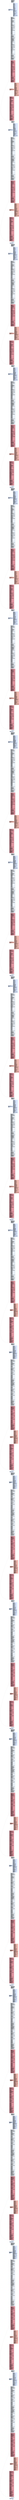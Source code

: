 digraph "CFG for '_Z17kernelUpdateGBestPfS_' function" {
	label="CFG for '_Z17kernelUpdateGBestPfS_' function";

	Node0x64bb400 [shape=record,color="#3d50c3ff", style=filled, fillcolor="#cedaeb70",label="{%2:\l  %3 = getelementptr inbounds float, float addrspace(1)* %0, i64 2\l  %4 = load float, float addrspace(1)* %1, align 4, !tbaa !4\l  %5 = insertelement \<3 x float\> undef, float %4, i64 0\l  %6 = getelementptr inbounds float, float addrspace(1)* %1, i64 1\l  %7 = load float, float addrspace(1)* %6, align 4, !tbaa !4\l  %8 = insertelement \<3 x float\> %5, float %7, i64 1\l  %9 = getelementptr inbounds float, float addrspace(1)* %1, i64 2\l  %10 = load float, float addrspace(1)* %9, align 4, !tbaa !4\l  %11 = insertelement \<3 x float\> %8, float %10, i64 2\l  %12 = fadd contract float %4, -1.000000e+00\l  %13 = fmul contract float %12, 2.500000e-01\l  %14 = fadd contract float %13, 1.000000e+00\l  %15 = fadd contract float %10, -1.000000e+00\l  %16 = fmul contract float %15, 2.500000e-01\l  %17 = fadd contract float %16, 1.000000e+00\l  %18 = fmul contract float %14, 0x400921CAC0000000\l  %19 = tail call float @llvm.fabs.f32(float %18)\l  %20 = fcmp olt float %19, 1.310720e+05\l  br i1 %20, label %21, label %29\l|{<s0>T|<s1>F}}"];
	Node0x64bb400:s0 -> Node0x64bee30;
	Node0x64bb400:s1 -> Node0x64beec0;
	Node0x64bee30 [shape=record,color="#3d50c3ff", style=filled, fillcolor="#abc8fd70",label="{%21:\l21:                                               \l  %22 = fmul float %19, 0x3FE45F3060000000\l  %23 = tail call float @llvm.rint.f32(float %22)\l  %24 = tail call float @llvm.fma.f32(float %23, float 0xBFF921FB40000000,\l... float %19)\l  %25 = tail call float @llvm.fma.f32(float %23, float 0xBE74442D00000000,\l... float %24)\l  %26 = tail call float @llvm.fma.f32(float %23, float 0xBCF8469880000000,\l... float %25)\l  %27 = fptosi float %23 to i32\l  %28 = bitcast float %19 to i32\l  br label %135\l}"];
	Node0x64bee30 -> Node0x64bf990;
	Node0x64beec0 [shape=record,color="#3d50c3ff", style=filled, fillcolor="#abc8fd70",label="{%29:\l29:                                               \l  %30 = bitcast float %19 to i32\l  %31 = lshr i32 %30, 23\l  %32 = and i32 %30, 8388607\l  %33 = or i32 %32, 8388608\l  %34 = zext i32 %33 to i64\l  %35 = mul nuw nsw i64 %34, 4266746795\l  %36 = trunc i64 %35 to i32\l  %37 = lshr i64 %35, 32\l  %38 = mul nuw nsw i64 %34, 1011060801\l  %39 = add nuw nsw i64 %37, %38\l  %40 = trunc i64 %39 to i32\l  %41 = lshr i64 %39, 32\l  %42 = mul nuw nsw i64 %34, 3680671129\l  %43 = add nuw nsw i64 %41, %42\l  %44 = trunc i64 %43 to i32\l  %45 = lshr i64 %43, 32\l  %46 = mul nuw nsw i64 %34, 4113882560\l  %47 = add nuw nsw i64 %45, %46\l  %48 = trunc i64 %47 to i32\l  %49 = lshr i64 %47, 32\l  %50 = mul nuw nsw i64 %34, 4230436817\l  %51 = add nuw nsw i64 %49, %50\l  %52 = trunc i64 %51 to i32\l  %53 = lshr i64 %51, 32\l  %54 = mul nuw nsw i64 %34, 1313084713\l  %55 = add nuw nsw i64 %53, %54\l  %56 = trunc i64 %55 to i32\l  %57 = lshr i64 %55, 32\l  %58 = mul nuw nsw i64 %34, 2734261102\l  %59 = add nuw nsw i64 %57, %58\l  %60 = trunc i64 %59 to i32\l  %61 = lshr i64 %59, 32\l  %62 = trunc i64 %61 to i32\l  %63 = add nsw i32 %31, -120\l  %64 = icmp ugt i32 %63, 63\l  %65 = select i1 %64, i32 %56, i32 %62\l  %66 = select i1 %64, i32 %52, i32 %60\l  %67 = select i1 %64, i32 %48, i32 %56\l  %68 = select i1 %64, i32 %44, i32 %52\l  %69 = select i1 %64, i32 %40, i32 %48\l  %70 = select i1 %64, i32 %36, i32 %44\l  %71 = select i1 %64, i32 -64, i32 0\l  %72 = add nsw i32 %71, %63\l  %73 = icmp ugt i32 %72, 31\l  %74 = select i1 %73, i32 %66, i32 %65\l  %75 = select i1 %73, i32 %67, i32 %66\l  %76 = select i1 %73, i32 %68, i32 %67\l  %77 = select i1 %73, i32 %69, i32 %68\l  %78 = select i1 %73, i32 %70, i32 %69\l  %79 = select i1 %73, i32 -32, i32 0\l  %80 = add nsw i32 %79, %72\l  %81 = icmp ugt i32 %80, 31\l  %82 = select i1 %81, i32 %75, i32 %74\l  %83 = select i1 %81, i32 %76, i32 %75\l  %84 = select i1 %81, i32 %77, i32 %76\l  %85 = select i1 %81, i32 %78, i32 %77\l  %86 = select i1 %81, i32 -32, i32 0\l  %87 = add nsw i32 %86, %80\l  %88 = icmp eq i32 %87, 0\l  %89 = sub nsw i32 32, %87\l  %90 = tail call i32 @llvm.fshr.i32(i32 %82, i32 %83, i32 %89)\l  %91 = tail call i32 @llvm.fshr.i32(i32 %83, i32 %84, i32 %89)\l  %92 = tail call i32 @llvm.fshr.i32(i32 %84, i32 %85, i32 %89)\l  %93 = select i1 %88, i32 %82, i32 %90\l  %94 = select i1 %88, i32 %83, i32 %91\l  %95 = select i1 %88, i32 %84, i32 %92\l  %96 = lshr i32 %93, 29\l  %97 = tail call i32 @llvm.fshl.i32(i32 %93, i32 %94, i32 2)\l  %98 = tail call i32 @llvm.fshl.i32(i32 %94, i32 %95, i32 2)\l  %99 = tail call i32 @llvm.fshl.i32(i32 %95, i32 %85, i32 2)\l  %100 = and i32 %96, 1\l  %101 = sub nsw i32 0, %100\l  %102 = shl i32 %96, 31\l  %103 = xor i32 %97, %101\l  %104 = xor i32 %98, %101\l  %105 = xor i32 %99, %101\l  %106 = tail call i32 @llvm.ctlz.i32(i32 %103, i1 false), !range !8\l  %107 = sub nsw i32 31, %106\l  %108 = tail call i32 @llvm.fshr.i32(i32 %103, i32 %104, i32 %107)\l  %109 = tail call i32 @llvm.fshr.i32(i32 %104, i32 %105, i32 %107)\l  %110 = shl nuw nsw i32 %106, 23\l  %111 = sub nuw nsw i32 1056964608, %110\l  %112 = lshr i32 %108, 9\l  %113 = or i32 %112, %111\l  %114 = or i32 %113, %102\l  %115 = bitcast i32 %114 to float\l  %116 = tail call i32 @llvm.fshl.i32(i32 %108, i32 %109, i32 23)\l  %117 = tail call i32 @llvm.ctlz.i32(i32 %116, i1 false), !range !8\l  %118 = fmul float %115, 0x3FF921FB40000000\l  %119 = add nuw nsw i32 %117, %106\l  %120 = shl nuw nsw i32 %119, 23\l  %121 = sub nuw nsw i32 855638016, %120\l  %122 = sub nsw i32 31, %117\l  %123 = tail call i32 @llvm.fshr.i32(i32 %116, i32 %109, i32 %122)\l  %124 = lshr i32 %123, 9\l  %125 = or i32 %121, %124\l  %126 = or i32 %125, %102\l  %127 = bitcast i32 %126 to float\l  %128 = fneg float %118\l  %129 = tail call float @llvm.fma.f32(float %115, float 0x3FF921FB40000000,\l... float %128)\l  %130 = tail call float @llvm.fma.f32(float %115, float 0x3E74442D00000000,\l... float %129)\l  %131 = tail call float @llvm.fma.f32(float %127, float 0x3FF921FB40000000,\l... float %130)\l  %132 = fadd float %118, %131\l  %133 = lshr i32 %93, 30\l  %134 = add nuw nsw i32 %100, %133\l  br label %135\l}"];
	Node0x64beec0 -> Node0x64bf990;
	Node0x64bf990 [shape=record,color="#3d50c3ff", style=filled, fillcolor="#cedaeb70",label="{%135:\l135:                                              \l  %136 = phi i32 [ %28, %21 ], [ %30, %29 ]\l  %137 = phi float [ %26, %21 ], [ %132, %29 ]\l  %138 = phi i32 [ %27, %21 ], [ %134, %29 ]\l  %139 = fmul float %137, %137\l  %140 = tail call float @llvm.fmuladd.f32(float %139, float\l... 0xBF29833040000000, float 0x3F81103880000000)\l  %141 = tail call float @llvm.fmuladd.f32(float %139, float %140, float\l... 0xBFC55553A0000000)\l  %142 = fmul float %139, %141\l  %143 = tail call float @llvm.fmuladd.f32(float %137, float %142, float %137)\l  %144 = tail call float @llvm.fmuladd.f32(float %139, float\l... 0x3EFAEA6680000000, float 0xBF56C9E760000000)\l  %145 = tail call float @llvm.fmuladd.f32(float %139, float %144, float\l... 0x3FA5557EE0000000)\l  %146 = tail call float @llvm.fmuladd.f32(float %139, float %145, float\l... 0xBFE0000080000000)\l  %147 = tail call float @llvm.fmuladd.f32(float %139, float %146, float\l... 1.000000e+00)\l  %148 = and i32 %138, 1\l  %149 = icmp eq i32 %148, 0\l  %150 = select i1 %149, float %143, float %147\l  %151 = bitcast float %150 to i32\l  %152 = shl i32 %138, 30\l  %153 = and i32 %152, -2147483648\l  %154 = bitcast float %18 to i32\l  %155 = xor i32 %136, %154\l  %156 = xor i32 %155, %153\l  %157 = xor i32 %156, %151\l  %158 = bitcast i32 %157 to float\l  %159 = tail call i1 @llvm.amdgcn.class.f32(float %19, i32 504)\l  %160 = select i1 %159, float %158, float 0x7FF8000000000000\l  %161 = tail call float @llvm.fabs.f32(float %160)\l  %162 = tail call float @llvm.amdgcn.frexp.mant.f32(float %161)\l  %163 = fcmp olt float %162, 0x3FE5555560000000\l  %164 = zext i1 %163 to i32\l  %165 = tail call float @llvm.amdgcn.ldexp.f32(float %162, i32 %164)\l  %166 = tail call i32 @llvm.amdgcn.frexp.exp.i32.f32(float %161)\l  %167 = sub nsw i32 %166, %164\l  %168 = fadd float %165, -1.000000e+00\l  %169 = fadd float %165, 1.000000e+00\l  %170 = fadd float %169, -1.000000e+00\l  %171 = fsub float %165, %170\l  %172 = tail call float @llvm.amdgcn.rcp.f32(float %169)\l  %173 = fmul float %168, %172\l  %174 = fmul float %169, %173\l  %175 = fneg float %174\l  %176 = tail call float @llvm.fma.f32(float %173, float %169, float %175)\l  %177 = tail call float @llvm.fma.f32(float %173, float %171, float %176)\l  %178 = fadd float %174, %177\l  %179 = fsub float %178, %174\l  %180 = fsub float %177, %179\l  %181 = fsub float %168, %178\l  %182 = fsub float %168, %181\l  %183 = fsub float %182, %178\l  %184 = fsub float %183, %180\l  %185 = fadd float %181, %184\l  %186 = fmul float %172, %185\l  %187 = fadd float %173, %186\l  %188 = fsub float %187, %173\l  %189 = fsub float %186, %188\l  %190 = fmul float %187, %187\l  %191 = fneg float %190\l  %192 = tail call float @llvm.fma.f32(float %187, float %187, float %191)\l  %193 = fmul float %189, 2.000000e+00\l  %194 = tail call float @llvm.fma.f32(float %187, float %193, float %192)\l  %195 = fadd float %190, %194\l  %196 = fsub float %195, %190\l  %197 = fsub float %194, %196\l  %198 = tail call float @llvm.fmuladd.f32(float %195, float\l... 0x3FCED89C20000000, float 0x3FD23E9880000000)\l  %199 = tail call float @llvm.fmuladd.f32(float %195, float %198, float\l... 0x3FD999BDE0000000)\l  %200 = sitofp i32 %167 to float\l  %201 = fmul float %200, 0x3FE62E4300000000\l  %202 = fneg float %201\l  %203 = tail call float @llvm.fma.f32(float %200, float 0x3FE62E4300000000,\l... float %202)\l  %204 = tail call float @llvm.fma.f32(float %200, float 0xBE205C6100000000,\l... float %203)\l  %205 = fadd float %201, %204\l  %206 = fsub float %205, %201\l  %207 = fsub float %204, %206\l  %208 = tail call float @llvm.amdgcn.ldexp.f32(float %187, i32 1)\l  %209 = fmul float %187, %195\l  %210 = fneg float %209\l  %211 = tail call float @llvm.fma.f32(float %195, float %187, float %210)\l  %212 = tail call float @llvm.fma.f32(float %195, float %189, float %211)\l  %213 = tail call float @llvm.fma.f32(float %197, float %187, float %212)\l  %214 = fadd float %209, %213\l  %215 = fsub float %214, %209\l  %216 = fsub float %213, %215\l  %217 = fmul float %195, %199\l  %218 = fneg float %217\l  %219 = tail call float @llvm.fma.f32(float %195, float %199, float %218)\l  %220 = tail call float @llvm.fma.f32(float %197, float %199, float %219)\l  %221 = fadd float %217, %220\l  %222 = fsub float %221, %217\l  %223 = fsub float %220, %222\l  %224 = fadd float %221, 0x3FE5555540000000\l  %225 = fadd float %224, 0xBFE5555540000000\l  %226 = fsub float %221, %225\l  %227 = fadd float %223, 0x3E2E720200000000\l  %228 = fadd float %227, %226\l  %229 = fadd float %224, %228\l  %230 = fsub float %229, %224\l  %231 = fsub float %228, %230\l  %232 = fmul float %214, %229\l  %233 = fneg float %232\l  %234 = tail call float @llvm.fma.f32(float %214, float %229, float %233)\l  %235 = tail call float @llvm.fma.f32(float %214, float %231, float %234)\l  %236 = tail call float @llvm.fma.f32(float %216, float %229, float %235)\l  %237 = tail call float @llvm.amdgcn.ldexp.f32(float %189, i32 1)\l  %238 = fadd float %232, %236\l  %239 = fsub float %238, %232\l  %240 = fsub float %236, %239\l  %241 = fadd float %208, %238\l  %242 = fsub float %241, %208\l  %243 = fsub float %238, %242\l  %244 = fadd float %237, %240\l  %245 = fadd float %244, %243\l  %246 = fadd float %241, %245\l  %247 = fsub float %246, %241\l  %248 = fsub float %245, %247\l  %249 = fadd float %205, %246\l  %250 = fsub float %249, %205\l  %251 = fsub float %249, %250\l  %252 = fsub float %205, %251\l  %253 = fsub float %246, %250\l  %254 = fadd float %253, %252\l  %255 = fadd float %207, %248\l  %256 = fsub float %255, %207\l  %257 = fsub float %255, %256\l  %258 = fsub float %207, %257\l  %259 = fsub float %248, %256\l  %260 = fadd float %259, %258\l  %261 = fadd float %255, %254\l  %262 = fadd float %249, %261\l  %263 = fsub float %262, %249\l  %264 = fsub float %261, %263\l  %265 = fadd float %260, %264\l  %266 = fadd float %262, %265\l  %267 = fsub float %266, %262\l  %268 = fsub float %265, %267\l  %269 = fmul float %266, 2.000000e+00\l  %270 = fneg float %269\l  %271 = tail call float @llvm.fma.f32(float %266, float 2.000000e+00, float\l... %270)\l  %272 = fmul float %266, 0.000000e+00\l  %273 = tail call float @llvm.fma.f32(float %268, float 2.000000e+00, float\l... %272)\l  %274 = fadd float %271, %273\l  %275 = fadd float %269, %274\l  %276 = fsub float %275, %269\l  %277 = fsub float %274, %276\l  %278 = tail call float @llvm.fabs.f32(float %269) #3\l  %279 = fcmp oeq float %278, 0x7FF0000000000000\l  %280 = select i1 %279, float %269, float %275\l  %281 = tail call float @llvm.fabs.f32(float %280) #3\l  %282 = fcmp oeq float %281, 0x7FF0000000000000\l  %283 = select i1 %282, float 0.000000e+00, float %277\l  %284 = fcmp oeq float %280, 0x40562E4300000000\l  %285 = select i1 %284, float 0x3EE0000000000000, float 0.000000e+00\l  %286 = fsub float %280, %285\l  %287 = fadd float %285, %283\l  %288 = fmul float %286, 0x3FF7154760000000\l  %289 = tail call float @llvm.rint.f32(float %288)\l  %290 = fcmp ogt float %286, 0x40562E4300000000\l  %291 = fcmp olt float %286, 0xC059D1DA00000000\l  %292 = fneg float %288\l  %293 = tail call float @llvm.fma.f32(float %286, float 0x3FF7154760000000,\l... float %292)\l  %294 = tail call float @llvm.fma.f32(float %286, float 0x3E54AE0BE0000000,\l... float %293)\l  %295 = fsub float %288, %289\l  %296 = fadd float %294, %295\l  %297 = tail call float @llvm.exp2.f32(float %296)\l  %298 = fptosi float %289 to i32\l  %299 = tail call float @llvm.amdgcn.ldexp.f32(float %297, i32 %298)\l  %300 = select i1 %291, float 0.000000e+00, float %299\l  %301 = select i1 %290, float 0x7FF0000000000000, float %300\l  %302 = tail call float @llvm.fma.f32(float %301, float %287, float %301)\l  %303 = tail call float @llvm.fabs.f32(float %301) #3\l  %304 = fcmp oeq float %303, 0x7FF0000000000000\l  %305 = select i1 %304, float %301, float %302\l  %306 = tail call float @llvm.fabs.f32(float %305)\l  %307 = fcmp oeq float %161, 0x7FF0000000000000\l  %308 = fcmp oeq float %160, 0.000000e+00\l  %309 = select i1 %307, float 0x7FF0000000000000, float %306\l  %310 = select i1 %308, float 0.000000e+00, float %309\l  %311 = fcmp uno float %160, 0.000000e+00\l  %312 = select i1 %311, float 0x7FF8000000000000, float %310\l  %313 = fadd contract float %17, -1.000000e+00\l  %314 = tail call float @llvm.fabs.f32(float %313)\l  %315 = tail call float @llvm.amdgcn.frexp.mant.f32(float %314)\l  %316 = fcmp olt float %315, 0x3FE5555560000000\l  %317 = zext i1 %316 to i32\l  %318 = tail call float @llvm.amdgcn.ldexp.f32(float %315, i32 %317)\l  %319 = tail call i32 @llvm.amdgcn.frexp.exp.i32.f32(float %314)\l  %320 = sub nsw i32 %319, %317\l  %321 = fadd float %318, -1.000000e+00\l  %322 = fadd float %318, 1.000000e+00\l  %323 = fadd float %322, -1.000000e+00\l  %324 = fsub float %318, %323\l  %325 = tail call float @llvm.amdgcn.rcp.f32(float %322)\l  %326 = fmul float %321, %325\l  %327 = fmul float %322, %326\l  %328 = fneg float %327\l  %329 = tail call float @llvm.fma.f32(float %326, float %322, float %328)\l  %330 = tail call float @llvm.fma.f32(float %326, float %324, float %329)\l  %331 = fadd float %327, %330\l  %332 = fsub float %331, %327\l  %333 = fsub float %330, %332\l  %334 = fsub float %321, %331\l  %335 = fsub float %321, %334\l  %336 = fsub float %335, %331\l  %337 = fsub float %336, %333\l  %338 = fadd float %334, %337\l  %339 = fmul float %325, %338\l  %340 = fadd float %326, %339\l  %341 = fsub float %340, %326\l  %342 = fsub float %339, %341\l  %343 = fmul float %340, %340\l  %344 = fneg float %343\l  %345 = tail call float @llvm.fma.f32(float %340, float %340, float %344)\l  %346 = fmul float %342, 2.000000e+00\l  %347 = tail call float @llvm.fma.f32(float %340, float %346, float %345)\l  %348 = fadd float %343, %347\l  %349 = fsub float %348, %343\l  %350 = fsub float %347, %349\l  %351 = tail call float @llvm.fmuladd.f32(float %348, float\l... 0x3FCED89C20000000, float 0x3FD23E9880000000)\l  %352 = tail call float @llvm.fmuladd.f32(float %348, float %351, float\l... 0x3FD999BDE0000000)\l  %353 = sitofp i32 %320 to float\l  %354 = fmul float %353, 0x3FE62E4300000000\l  %355 = fneg float %354\l  %356 = tail call float @llvm.fma.f32(float %353, float 0x3FE62E4300000000,\l... float %355)\l  %357 = tail call float @llvm.fma.f32(float %353, float 0xBE205C6100000000,\l... float %356)\l  %358 = fadd float %354, %357\l  %359 = fsub float %358, %354\l  %360 = fsub float %357, %359\l  %361 = tail call float @llvm.amdgcn.ldexp.f32(float %340, i32 1)\l  %362 = fmul float %340, %348\l  %363 = fneg float %362\l  %364 = tail call float @llvm.fma.f32(float %348, float %340, float %363)\l  %365 = tail call float @llvm.fma.f32(float %348, float %342, float %364)\l  %366 = tail call float @llvm.fma.f32(float %350, float %340, float %365)\l  %367 = fadd float %362, %366\l  %368 = fsub float %367, %362\l  %369 = fsub float %366, %368\l  %370 = fmul float %348, %352\l  %371 = fneg float %370\l  %372 = tail call float @llvm.fma.f32(float %348, float %352, float %371)\l  %373 = tail call float @llvm.fma.f32(float %350, float %352, float %372)\l  %374 = fadd float %370, %373\l  %375 = fsub float %374, %370\l  %376 = fsub float %373, %375\l  %377 = fadd float %374, 0x3FE5555540000000\l  %378 = fadd float %377, 0xBFE5555540000000\l  %379 = fsub float %374, %378\l  %380 = fadd float %376, 0x3E2E720200000000\l  %381 = fadd float %380, %379\l  %382 = fadd float %377, %381\l  %383 = fsub float %382, %377\l  %384 = fsub float %381, %383\l  %385 = fmul float %367, %382\l  %386 = fneg float %385\l  %387 = tail call float @llvm.fma.f32(float %367, float %382, float %386)\l  %388 = tail call float @llvm.fma.f32(float %367, float %384, float %387)\l  %389 = tail call float @llvm.fma.f32(float %369, float %382, float %388)\l  %390 = tail call float @llvm.amdgcn.ldexp.f32(float %342, i32 1)\l  %391 = fadd float %385, %389\l  %392 = fsub float %391, %385\l  %393 = fsub float %389, %392\l  %394 = fadd float %361, %391\l  %395 = fsub float %394, %361\l  %396 = fsub float %391, %395\l  %397 = fadd float %390, %393\l  %398 = fadd float %397, %396\l  %399 = fadd float %394, %398\l  %400 = fsub float %399, %394\l  %401 = fsub float %398, %400\l  %402 = fadd float %358, %399\l  %403 = fsub float %402, %358\l  %404 = fsub float %402, %403\l  %405 = fsub float %358, %404\l  %406 = fsub float %399, %403\l  %407 = fadd float %406, %405\l  %408 = fadd float %360, %401\l  %409 = fsub float %408, %360\l  %410 = fsub float %408, %409\l  %411 = fsub float %360, %410\l  %412 = fsub float %401, %409\l  %413 = fadd float %412, %411\l  %414 = fadd float %408, %407\l  %415 = fadd float %402, %414\l  %416 = fsub float %415, %402\l  %417 = fsub float %414, %416\l  %418 = fadd float %413, %417\l  %419 = fadd float %415, %418\l  %420 = fsub float %419, %415\l  %421 = fsub float %418, %420\l  %422 = fmul float %419, 2.000000e+00\l  %423 = fneg float %422\l  %424 = tail call float @llvm.fma.f32(float %419, float 2.000000e+00, float\l... %423)\l  %425 = fmul float %419, 0.000000e+00\l  %426 = tail call float @llvm.fma.f32(float %421, float 2.000000e+00, float\l... %425)\l  %427 = fadd float %424, %426\l  %428 = fadd float %422, %427\l  %429 = fsub float %428, %422\l  %430 = fsub float %427, %429\l  %431 = tail call float @llvm.fabs.f32(float %422) #3\l  %432 = fcmp oeq float %431, 0x7FF0000000000000\l  %433 = select i1 %432, float %422, float %428\l  %434 = tail call float @llvm.fabs.f32(float %433) #3\l  %435 = fcmp oeq float %434, 0x7FF0000000000000\l  %436 = select i1 %435, float 0.000000e+00, float %430\l  %437 = fcmp oeq float %433, 0x40562E4300000000\l  %438 = select i1 %437, float 0x3EE0000000000000, float 0.000000e+00\l  %439 = fsub float %433, %438\l  %440 = fadd float %438, %436\l  %441 = fmul float %439, 0x3FF7154760000000\l  %442 = tail call float @llvm.rint.f32(float %441)\l  %443 = fcmp ogt float %439, 0x40562E4300000000\l  %444 = fcmp olt float %439, 0xC059D1DA00000000\l  %445 = fneg float %441\l  %446 = tail call float @llvm.fma.f32(float %439, float 0x3FF7154760000000,\l... float %445)\l  %447 = tail call float @llvm.fma.f32(float %439, float 0x3E54AE0BE0000000,\l... float %446)\l  %448 = fsub float %441, %442\l  %449 = fadd float %447, %448\l  %450 = tail call float @llvm.exp2.f32(float %449)\l  %451 = fptosi float %442 to i32\l  %452 = tail call float @llvm.amdgcn.ldexp.f32(float %450, i32 %451)\l  %453 = select i1 %444, float 0.000000e+00, float %452\l  %454 = select i1 %443, float 0x7FF0000000000000, float %453\l  %455 = tail call float @llvm.fma.f32(float %454, float %440, float %454)\l  %456 = tail call float @llvm.fabs.f32(float %454) #3\l  %457 = fcmp oeq float %456, 0x7FF0000000000000\l  %458 = select i1 %457, float %454, float %455\l  %459 = tail call float @llvm.fabs.f32(float %458)\l  %460 = fcmp oeq float %314, 0x7FF0000000000000\l  %461 = fcmp oeq float %313, 0.000000e+00\l  %462 = select i1 %460, float 0x7FF0000000000000, float %459\l  %463 = select i1 %461, float 0.000000e+00, float %462\l  %464 = fcmp uno float %313, 0.000000e+00\l  %465 = select i1 %464, float 0x7FF8000000000000, float %463\l  %466 = fadd contract float %465, %312\l  %467 = fadd contract float %466, 0.000000e+00\l  br label %468\l}"];
	Node0x64bf990 -> Node0x64d5500;
	Node0x64d5500 [shape=record,color="#b70d28ff", style=filled, fillcolor="#b70d2870",label="{%468:\l468:                                              \l  %469 = phi i1 [ true, %135 ], [ false, %753 ]\l  %470 = phi i32 [ 0, %135 ], [ 1, %753 ]\l  %471 = phi float [ %467, %135 ], [ %934, %753 ]\l  %472 = zext i32 %470 to i64\l  %473 = extractelement \<3 x float\> %11, i64 %472\l  %474 = fadd contract float %473, -1.000000e+00\l  %475 = fmul contract float %474, 2.500000e-01\l  %476 = fadd contract float %475, 1.000000e+00\l  %477 = add nuw nsw i32 %470, 1\l  %478 = zext i32 %477 to i64\l  %479 = extractelement \<3 x float\> %11, i64 %478\l  %480 = fadd contract float %479, -1.000000e+00\l  %481 = fmul contract float %480, 2.500000e-01\l  %482 = fadd contract float %481, 1.000000e+00\l  %483 = fadd contract float %476, -1.000000e+00\l  %484 = tail call float @llvm.fabs.f32(float %483)\l  %485 = tail call float @llvm.amdgcn.frexp.mant.f32(float %484)\l  %486 = fcmp olt float %485, 0x3FE5555560000000\l  %487 = zext i1 %486 to i32\l  %488 = tail call float @llvm.amdgcn.ldexp.f32(float %485, i32 %487)\l  %489 = tail call i32 @llvm.amdgcn.frexp.exp.i32.f32(float %484)\l  %490 = sub nsw i32 %489, %487\l  %491 = fadd float %488, -1.000000e+00\l  %492 = fadd float %488, 1.000000e+00\l  %493 = fadd float %492, -1.000000e+00\l  %494 = fsub float %488, %493\l  %495 = tail call float @llvm.amdgcn.rcp.f32(float %492)\l  %496 = fmul float %491, %495\l  %497 = fmul float %492, %496\l  %498 = fneg float %497\l  %499 = tail call float @llvm.fma.f32(float %496, float %492, float %498)\l  %500 = tail call float @llvm.fma.f32(float %496, float %494, float %499)\l  %501 = fadd float %497, %500\l  %502 = fsub float %501, %497\l  %503 = fsub float %500, %502\l  %504 = fsub float %491, %501\l  %505 = fsub float %491, %504\l  %506 = fsub float %505, %501\l  %507 = fsub float %506, %503\l  %508 = fadd float %504, %507\l  %509 = fmul float %495, %508\l  %510 = fadd float %496, %509\l  %511 = fsub float %510, %496\l  %512 = fsub float %509, %511\l  %513 = fmul float %510, %510\l  %514 = fneg float %513\l  %515 = tail call float @llvm.fma.f32(float %510, float %510, float %514)\l  %516 = fmul float %512, 2.000000e+00\l  %517 = tail call float @llvm.fma.f32(float %510, float %516, float %515)\l  %518 = fadd float %513, %517\l  %519 = fsub float %518, %513\l  %520 = fsub float %517, %519\l  %521 = tail call float @llvm.fmuladd.f32(float %518, float\l... 0x3FCED89C20000000, float 0x3FD23E9880000000)\l  %522 = tail call float @llvm.fmuladd.f32(float %518, float %521, float\l... 0x3FD999BDE0000000)\l  %523 = sitofp i32 %490 to float\l  %524 = fmul float %523, 0x3FE62E4300000000\l  %525 = fneg float %524\l  %526 = tail call float @llvm.fma.f32(float %523, float 0x3FE62E4300000000,\l... float %525)\l  %527 = tail call float @llvm.fma.f32(float %523, float 0xBE205C6100000000,\l... float %526)\l  %528 = fadd float %524, %527\l  %529 = fsub float %528, %524\l  %530 = fsub float %527, %529\l  %531 = tail call float @llvm.amdgcn.ldexp.f32(float %510, i32 1)\l  %532 = fmul float %510, %518\l  %533 = fneg float %532\l  %534 = tail call float @llvm.fma.f32(float %518, float %510, float %533)\l  %535 = tail call float @llvm.fma.f32(float %518, float %512, float %534)\l  %536 = tail call float @llvm.fma.f32(float %520, float %510, float %535)\l  %537 = fadd float %532, %536\l  %538 = fsub float %537, %532\l  %539 = fsub float %536, %538\l  %540 = fmul float %518, %522\l  %541 = fneg float %540\l  %542 = tail call float @llvm.fma.f32(float %518, float %522, float %541)\l  %543 = tail call float @llvm.fma.f32(float %520, float %522, float %542)\l  %544 = fadd float %540, %543\l  %545 = fsub float %544, %540\l  %546 = fsub float %543, %545\l  %547 = fadd float %544, 0x3FE5555540000000\l  %548 = fadd float %547, 0xBFE5555540000000\l  %549 = fsub float %544, %548\l  %550 = fadd float %546, 0x3E2E720200000000\l  %551 = fadd float %550, %549\l  %552 = fadd float %547, %551\l  %553 = fsub float %552, %547\l  %554 = fsub float %551, %553\l  %555 = fmul float %537, %552\l  %556 = fneg float %555\l  %557 = tail call float @llvm.fma.f32(float %537, float %552, float %556)\l  %558 = tail call float @llvm.fma.f32(float %537, float %554, float %557)\l  %559 = tail call float @llvm.fma.f32(float %539, float %552, float %558)\l  %560 = tail call float @llvm.amdgcn.ldexp.f32(float %512, i32 1)\l  %561 = fadd float %555, %559\l  %562 = fsub float %561, %555\l  %563 = fsub float %559, %562\l  %564 = fadd float %531, %561\l  %565 = fsub float %564, %531\l  %566 = fsub float %561, %565\l  %567 = fadd float %560, %563\l  %568 = fadd float %567, %566\l  %569 = fadd float %564, %568\l  %570 = fsub float %569, %564\l  %571 = fsub float %568, %570\l  %572 = fadd float %528, %569\l  %573 = fsub float %572, %528\l  %574 = fsub float %572, %573\l  %575 = fsub float %528, %574\l  %576 = fsub float %569, %573\l  %577 = fadd float %576, %575\l  %578 = fadd float %530, %571\l  %579 = fsub float %578, %530\l  %580 = fsub float %578, %579\l  %581 = fsub float %530, %580\l  %582 = fsub float %571, %579\l  %583 = fadd float %582, %581\l  %584 = fadd float %578, %577\l  %585 = fadd float %572, %584\l  %586 = fsub float %585, %572\l  %587 = fsub float %584, %586\l  %588 = fadd float %583, %587\l  %589 = fadd float %585, %588\l  %590 = fsub float %589, %585\l  %591 = fsub float %588, %590\l  %592 = fmul float %589, 2.000000e+00\l  %593 = fneg float %592\l  %594 = tail call float @llvm.fma.f32(float %589, float 2.000000e+00, float\l... %593)\l  %595 = fmul float %589, 0.000000e+00\l  %596 = tail call float @llvm.fma.f32(float %591, float 2.000000e+00, float\l... %595)\l  %597 = fadd float %594, %596\l  %598 = fadd float %592, %597\l  %599 = fsub float %598, %592\l  %600 = fsub float %597, %599\l  %601 = tail call float @llvm.fabs.f32(float %592) #3\l  %602 = fcmp oeq float %601, 0x7FF0000000000000\l  %603 = select i1 %602, float %592, float %598\l  %604 = tail call float @llvm.fabs.f32(float %603) #3\l  %605 = fcmp oeq float %604, 0x7FF0000000000000\l  %606 = select i1 %605, float 0.000000e+00, float %600\l  %607 = fcmp oeq float %603, 0x40562E4300000000\l  %608 = select i1 %607, float 0x3EE0000000000000, float 0.000000e+00\l  %609 = fsub float %603, %608\l  %610 = fadd float %608, %606\l  %611 = fmul float %609, 0x3FF7154760000000\l  %612 = tail call float @llvm.rint.f32(float %611)\l  %613 = fcmp ogt float %609, 0x40562E4300000000\l  %614 = fcmp olt float %609, 0xC059D1DA00000000\l  %615 = fneg float %611\l  %616 = tail call float @llvm.fma.f32(float %609, float 0x3FF7154760000000,\l... float %615)\l  %617 = tail call float @llvm.fma.f32(float %609, float 0x3E54AE0BE0000000,\l... float %616)\l  %618 = fsub float %611, %612\l  %619 = fadd float %617, %618\l  %620 = tail call float @llvm.exp2.f32(float %619)\l  %621 = fptosi float %612 to i32\l  %622 = tail call float @llvm.amdgcn.ldexp.f32(float %620, i32 %621)\l  %623 = select i1 %614, float 0.000000e+00, float %622\l  %624 = select i1 %613, float 0x7FF0000000000000, float %623\l  %625 = tail call float @llvm.fma.f32(float %624, float %610, float %624)\l  %626 = tail call float @llvm.fabs.f32(float %624) #3\l  %627 = fcmp oeq float %626, 0x7FF0000000000000\l  %628 = select i1 %627, float %624, float %625\l  %629 = tail call float @llvm.fabs.f32(float %628)\l  %630 = fcmp oeq float %484, 0x7FF0000000000000\l  %631 = fcmp oeq float %483, 0.000000e+00\l  %632 = select i1 %630, float 0x7FF0000000000000, float %629\l  %633 = select i1 %631, float 0.000000e+00, float %632\l  %634 = fcmp uno float %483, 0.000000e+00\l  %635 = select i1 %634, float 0x7FF8000000000000, float %633\l  %636 = fmul contract float %482, 0x400921CAC0000000\l  %637 = tail call float @llvm.fabs.f32(float %636)\l  %638 = fcmp olt float %637, 1.310720e+05\l  br i1 %638, label %639, label %647\l|{<s0>T|<s1>F}}"];
	Node0x64d5500:s0 -> Node0x64dda00;
	Node0x64d5500:s1 -> Node0x64dda50;
	Node0x64dda00 [shape=record,color="#3d50c3ff", style=filled, fillcolor="#dc5d4a70",label="{%639:\l639:                                              \l  %640 = fmul float %637, 0x3FE45F3060000000\l  %641 = tail call float @llvm.rint.f32(float %640)\l  %642 = tail call float @llvm.fma.f32(float %641, float 0xBFF921FB40000000,\l... float %637)\l  %643 = tail call float @llvm.fma.f32(float %641, float 0xBE74442D00000000,\l... float %642)\l  %644 = tail call float @llvm.fma.f32(float %641, float 0xBCF8469880000000,\l... float %643)\l  %645 = fptosi float %641 to i32\l  %646 = bitcast float %637 to i32\l  br label %753\l}"];
	Node0x64dda00 -> Node0x64d55c0;
	Node0x64dda50 [shape=record,color="#3d50c3ff", style=filled, fillcolor="#dc5d4a70",label="{%647:\l647:                                              \l  %648 = bitcast float %637 to i32\l  %649 = lshr i32 %648, 23\l  %650 = and i32 %648, 8388607\l  %651 = or i32 %650, 8388608\l  %652 = zext i32 %651 to i64\l  %653 = mul nuw nsw i64 %652, 4266746795\l  %654 = trunc i64 %653 to i32\l  %655 = lshr i64 %653, 32\l  %656 = mul nuw nsw i64 %652, 1011060801\l  %657 = add nuw nsw i64 %655, %656\l  %658 = trunc i64 %657 to i32\l  %659 = lshr i64 %657, 32\l  %660 = mul nuw nsw i64 %652, 3680671129\l  %661 = add nuw nsw i64 %659, %660\l  %662 = trunc i64 %661 to i32\l  %663 = lshr i64 %661, 32\l  %664 = mul nuw nsw i64 %652, 4113882560\l  %665 = add nuw nsw i64 %663, %664\l  %666 = trunc i64 %665 to i32\l  %667 = lshr i64 %665, 32\l  %668 = mul nuw nsw i64 %652, 4230436817\l  %669 = add nuw nsw i64 %667, %668\l  %670 = trunc i64 %669 to i32\l  %671 = lshr i64 %669, 32\l  %672 = mul nuw nsw i64 %652, 1313084713\l  %673 = add nuw nsw i64 %671, %672\l  %674 = trunc i64 %673 to i32\l  %675 = lshr i64 %673, 32\l  %676 = mul nuw nsw i64 %652, 2734261102\l  %677 = add nuw nsw i64 %675, %676\l  %678 = trunc i64 %677 to i32\l  %679 = lshr i64 %677, 32\l  %680 = trunc i64 %679 to i32\l  %681 = add nsw i32 %649, -120\l  %682 = icmp ugt i32 %681, 63\l  %683 = select i1 %682, i32 %674, i32 %680\l  %684 = select i1 %682, i32 %670, i32 %678\l  %685 = select i1 %682, i32 %666, i32 %674\l  %686 = select i1 %682, i32 %662, i32 %670\l  %687 = select i1 %682, i32 %658, i32 %666\l  %688 = select i1 %682, i32 %654, i32 %662\l  %689 = select i1 %682, i32 -64, i32 0\l  %690 = add nsw i32 %689, %681\l  %691 = icmp ugt i32 %690, 31\l  %692 = select i1 %691, i32 %684, i32 %683\l  %693 = select i1 %691, i32 %685, i32 %684\l  %694 = select i1 %691, i32 %686, i32 %685\l  %695 = select i1 %691, i32 %687, i32 %686\l  %696 = select i1 %691, i32 %688, i32 %687\l  %697 = select i1 %691, i32 -32, i32 0\l  %698 = add nsw i32 %697, %690\l  %699 = icmp ugt i32 %698, 31\l  %700 = select i1 %699, i32 %693, i32 %692\l  %701 = select i1 %699, i32 %694, i32 %693\l  %702 = select i1 %699, i32 %695, i32 %694\l  %703 = select i1 %699, i32 %696, i32 %695\l  %704 = select i1 %699, i32 -32, i32 0\l  %705 = add nsw i32 %704, %698\l  %706 = icmp eq i32 %705, 0\l  %707 = sub nsw i32 32, %705\l  %708 = tail call i32 @llvm.fshr.i32(i32 %700, i32 %701, i32 %707)\l  %709 = tail call i32 @llvm.fshr.i32(i32 %701, i32 %702, i32 %707)\l  %710 = tail call i32 @llvm.fshr.i32(i32 %702, i32 %703, i32 %707)\l  %711 = select i1 %706, i32 %700, i32 %708\l  %712 = select i1 %706, i32 %701, i32 %709\l  %713 = select i1 %706, i32 %702, i32 %710\l  %714 = lshr i32 %711, 29\l  %715 = tail call i32 @llvm.fshl.i32(i32 %711, i32 %712, i32 2)\l  %716 = tail call i32 @llvm.fshl.i32(i32 %712, i32 %713, i32 2)\l  %717 = tail call i32 @llvm.fshl.i32(i32 %713, i32 %703, i32 2)\l  %718 = and i32 %714, 1\l  %719 = sub nsw i32 0, %718\l  %720 = shl i32 %714, 31\l  %721 = xor i32 %715, %719\l  %722 = xor i32 %716, %719\l  %723 = xor i32 %717, %719\l  %724 = tail call i32 @llvm.ctlz.i32(i32 %721, i1 false), !range !8\l  %725 = sub nsw i32 31, %724\l  %726 = tail call i32 @llvm.fshr.i32(i32 %721, i32 %722, i32 %725)\l  %727 = tail call i32 @llvm.fshr.i32(i32 %722, i32 %723, i32 %725)\l  %728 = shl nuw nsw i32 %724, 23\l  %729 = sub nuw nsw i32 1056964608, %728\l  %730 = lshr i32 %726, 9\l  %731 = or i32 %730, %729\l  %732 = or i32 %731, %720\l  %733 = bitcast i32 %732 to float\l  %734 = tail call i32 @llvm.fshl.i32(i32 %726, i32 %727, i32 23)\l  %735 = tail call i32 @llvm.ctlz.i32(i32 %734, i1 false), !range !8\l  %736 = fmul float %733, 0x3FF921FB40000000\l  %737 = add nuw nsw i32 %735, %724\l  %738 = shl nuw nsw i32 %737, 23\l  %739 = sub nuw nsw i32 855638016, %738\l  %740 = sub nsw i32 31, %735\l  %741 = tail call i32 @llvm.fshr.i32(i32 %734, i32 %727, i32 %740)\l  %742 = lshr i32 %741, 9\l  %743 = or i32 %739, %742\l  %744 = or i32 %743, %720\l  %745 = bitcast i32 %744 to float\l  %746 = fneg float %736\l  %747 = tail call float @llvm.fma.f32(float %733, float 0x3FF921FB40000000,\l... float %746)\l  %748 = tail call float @llvm.fma.f32(float %733, float 0x3E74442D00000000,\l... float %747)\l  %749 = tail call float @llvm.fma.f32(float %745, float 0x3FF921FB40000000,\l... float %748)\l  %750 = fadd float %736, %749\l  %751 = lshr i32 %711, 30\l  %752 = add nuw nsw i32 %718, %751\l  br label %753\l}"];
	Node0x64dda50 -> Node0x64d55c0;
	Node0x64d55c0 [shape=record,color="#b70d28ff", style=filled, fillcolor="#b70d2870",label="{%753:\l753:                                              \l  %754 = phi i32 [ %646, %639 ], [ %648, %647 ]\l  %755 = phi float [ %644, %639 ], [ %750, %647 ]\l  %756 = phi i32 [ %645, %639 ], [ %752, %647 ]\l  %757 = fmul float %755, %755\l  %758 = tail call float @llvm.fmuladd.f32(float %757, float\l... 0xBF29833040000000, float 0x3F81103880000000)\l  %759 = tail call float @llvm.fmuladd.f32(float %757, float %758, float\l... 0xBFC55553A0000000)\l  %760 = fmul float %757, %759\l  %761 = tail call float @llvm.fmuladd.f32(float %755, float %760, float %755)\l  %762 = tail call float @llvm.fmuladd.f32(float %757, float\l... 0x3EFAEA6680000000, float 0xBF56C9E760000000)\l  %763 = tail call float @llvm.fmuladd.f32(float %757, float %762, float\l... 0x3FA5557EE0000000)\l  %764 = tail call float @llvm.fmuladd.f32(float %757, float %763, float\l... 0xBFE0000080000000)\l  %765 = tail call float @llvm.fmuladd.f32(float %757, float %764, float\l... 1.000000e+00)\l  %766 = and i32 %756, 1\l  %767 = icmp eq i32 %766, 0\l  %768 = select i1 %767, float %761, float %765\l  %769 = bitcast float %768 to i32\l  %770 = shl i32 %756, 30\l  %771 = and i32 %770, -2147483648\l  %772 = bitcast float %636 to i32\l  %773 = xor i32 %754, %772\l  %774 = xor i32 %773, %771\l  %775 = xor i32 %774, %769\l  %776 = bitcast i32 %775 to float\l  %777 = tail call i1 @llvm.amdgcn.class.f32(float %637, i32 504)\l  %778 = select i1 %777, float %776, float 0x7FF8000000000000\l  %779 = tail call float @llvm.fabs.f32(float %778)\l  %780 = tail call float @llvm.amdgcn.frexp.mant.f32(float %779)\l  %781 = fcmp olt float %780, 0x3FE5555560000000\l  %782 = zext i1 %781 to i32\l  %783 = tail call float @llvm.amdgcn.ldexp.f32(float %780, i32 %782)\l  %784 = tail call i32 @llvm.amdgcn.frexp.exp.i32.f32(float %779)\l  %785 = sub nsw i32 %784, %782\l  %786 = fadd float %783, -1.000000e+00\l  %787 = fadd float %783, 1.000000e+00\l  %788 = fadd float %787, -1.000000e+00\l  %789 = fsub float %783, %788\l  %790 = tail call float @llvm.amdgcn.rcp.f32(float %787)\l  %791 = fmul float %786, %790\l  %792 = fmul float %787, %791\l  %793 = fneg float %792\l  %794 = tail call float @llvm.fma.f32(float %791, float %787, float %793)\l  %795 = tail call float @llvm.fma.f32(float %791, float %789, float %794)\l  %796 = fadd float %792, %795\l  %797 = fsub float %796, %792\l  %798 = fsub float %795, %797\l  %799 = fsub float %786, %796\l  %800 = fsub float %786, %799\l  %801 = fsub float %800, %796\l  %802 = fsub float %801, %798\l  %803 = fadd float %799, %802\l  %804 = fmul float %790, %803\l  %805 = fadd float %791, %804\l  %806 = fsub float %805, %791\l  %807 = fsub float %804, %806\l  %808 = fmul float %805, %805\l  %809 = fneg float %808\l  %810 = tail call float @llvm.fma.f32(float %805, float %805, float %809)\l  %811 = fmul float %807, 2.000000e+00\l  %812 = tail call float @llvm.fma.f32(float %805, float %811, float %810)\l  %813 = fadd float %808, %812\l  %814 = fsub float %813, %808\l  %815 = fsub float %812, %814\l  %816 = tail call float @llvm.fmuladd.f32(float %813, float\l... 0x3FCED89C20000000, float 0x3FD23E9880000000)\l  %817 = tail call float @llvm.fmuladd.f32(float %813, float %816, float\l... 0x3FD999BDE0000000)\l  %818 = sitofp i32 %785 to float\l  %819 = fmul float %818, 0x3FE62E4300000000\l  %820 = fneg float %819\l  %821 = tail call float @llvm.fma.f32(float %818, float 0x3FE62E4300000000,\l... float %820)\l  %822 = tail call float @llvm.fma.f32(float %818, float 0xBE205C6100000000,\l... float %821)\l  %823 = fadd float %819, %822\l  %824 = fsub float %823, %819\l  %825 = fsub float %822, %824\l  %826 = tail call float @llvm.amdgcn.ldexp.f32(float %805, i32 1)\l  %827 = fmul float %805, %813\l  %828 = fneg float %827\l  %829 = tail call float @llvm.fma.f32(float %813, float %805, float %828)\l  %830 = tail call float @llvm.fma.f32(float %813, float %807, float %829)\l  %831 = tail call float @llvm.fma.f32(float %815, float %805, float %830)\l  %832 = fadd float %827, %831\l  %833 = fsub float %832, %827\l  %834 = fsub float %831, %833\l  %835 = fmul float %813, %817\l  %836 = fneg float %835\l  %837 = tail call float @llvm.fma.f32(float %813, float %817, float %836)\l  %838 = tail call float @llvm.fma.f32(float %815, float %817, float %837)\l  %839 = fadd float %835, %838\l  %840 = fsub float %839, %835\l  %841 = fsub float %838, %840\l  %842 = fadd float %839, 0x3FE5555540000000\l  %843 = fadd float %842, 0xBFE5555540000000\l  %844 = fsub float %839, %843\l  %845 = fadd float %841, 0x3E2E720200000000\l  %846 = fadd float %845, %844\l  %847 = fadd float %842, %846\l  %848 = fsub float %847, %842\l  %849 = fsub float %846, %848\l  %850 = fmul float %832, %847\l  %851 = fneg float %850\l  %852 = tail call float @llvm.fma.f32(float %832, float %847, float %851)\l  %853 = tail call float @llvm.fma.f32(float %832, float %849, float %852)\l  %854 = tail call float @llvm.fma.f32(float %834, float %847, float %853)\l  %855 = tail call float @llvm.amdgcn.ldexp.f32(float %807, i32 1)\l  %856 = fadd float %850, %854\l  %857 = fsub float %856, %850\l  %858 = fsub float %854, %857\l  %859 = fadd float %826, %856\l  %860 = fsub float %859, %826\l  %861 = fsub float %856, %860\l  %862 = fadd float %855, %858\l  %863 = fadd float %862, %861\l  %864 = fadd float %859, %863\l  %865 = fsub float %864, %859\l  %866 = fsub float %863, %865\l  %867 = fadd float %823, %864\l  %868 = fsub float %867, %823\l  %869 = fsub float %867, %868\l  %870 = fsub float %823, %869\l  %871 = fsub float %864, %868\l  %872 = fadd float %871, %870\l  %873 = fadd float %825, %866\l  %874 = fsub float %873, %825\l  %875 = fsub float %873, %874\l  %876 = fsub float %825, %875\l  %877 = fsub float %866, %874\l  %878 = fadd float %877, %876\l  %879 = fadd float %873, %872\l  %880 = fadd float %867, %879\l  %881 = fsub float %880, %867\l  %882 = fsub float %879, %881\l  %883 = fadd float %878, %882\l  %884 = fadd float %880, %883\l  %885 = fsub float %884, %880\l  %886 = fsub float %883, %885\l  %887 = fmul float %884, 2.000000e+00\l  %888 = fneg float %887\l  %889 = tail call float @llvm.fma.f32(float %884, float 2.000000e+00, float\l... %888)\l  %890 = fmul float %884, 0.000000e+00\l  %891 = tail call float @llvm.fma.f32(float %886, float 2.000000e+00, float\l... %890)\l  %892 = fadd float %889, %891\l  %893 = fadd float %887, %892\l  %894 = fsub float %893, %887\l  %895 = fsub float %892, %894\l  %896 = tail call float @llvm.fabs.f32(float %887) #3\l  %897 = fcmp oeq float %896, 0x7FF0000000000000\l  %898 = select i1 %897, float %887, float %893\l  %899 = tail call float @llvm.fabs.f32(float %898) #3\l  %900 = fcmp oeq float %899, 0x7FF0000000000000\l  %901 = select i1 %900, float 0.000000e+00, float %895\l  %902 = fcmp oeq float %898, 0x40562E4300000000\l  %903 = select i1 %902, float 0x3EE0000000000000, float 0.000000e+00\l  %904 = fsub float %898, %903\l  %905 = fadd float %903, %901\l  %906 = fmul float %904, 0x3FF7154760000000\l  %907 = tail call float @llvm.rint.f32(float %906)\l  %908 = fcmp ogt float %904, 0x40562E4300000000\l  %909 = fcmp olt float %904, 0xC059D1DA00000000\l  %910 = fneg float %906\l  %911 = tail call float @llvm.fma.f32(float %904, float 0x3FF7154760000000,\l... float %910)\l  %912 = tail call float @llvm.fma.f32(float %904, float 0x3E54AE0BE0000000,\l... float %911)\l  %913 = fsub float %906, %907\l  %914 = fadd float %912, %913\l  %915 = tail call float @llvm.exp2.f32(float %914)\l  %916 = fptosi float %907 to i32\l  %917 = tail call float @llvm.amdgcn.ldexp.f32(float %915, i32 %916)\l  %918 = select i1 %909, float 0.000000e+00, float %917\l  %919 = select i1 %908, float 0x7FF0000000000000, float %918\l  %920 = tail call float @llvm.fma.f32(float %919, float %905, float %919)\l  %921 = tail call float @llvm.fabs.f32(float %919) #3\l  %922 = fcmp oeq float %921, 0x7FF0000000000000\l  %923 = select i1 %922, float %919, float %920\l  %924 = tail call float @llvm.fabs.f32(float %923)\l  %925 = fcmp oeq float %779, 0x7FF0000000000000\l  %926 = fcmp oeq float %778, 0.000000e+00\l  %927 = fcmp uno float %778, 0.000000e+00\l  %928 = fmul contract float %924, 1.000000e+01\l  %929 = fadd contract float %928, 1.000000e+00\l  %930 = select i1 %925, float 0x7FF0000000000000, float %929\l  %931 = select i1 %926, float 1.000000e+00, float %930\l  %932 = select i1 %927, float 0x7FF8000000000000, float %931\l  %933 = fmul contract float %635, %932\l  %934 = fadd contract float %471, %933\l  br i1 %469, label %468, label %935, !llvm.loop !9\l|{<s0>T|<s1>F}}"];
	Node0x64d55c0:s0 -> Node0x64d5500;
	Node0x64d55c0:s1 -> Node0x64ea580;
	Node0x64ea580 [shape=record,color="#3d50c3ff", style=filled, fillcolor="#cedaeb70",label="{%935:\l935:                                              \l  %936 = load float, float addrspace(1)* %0, align 4, !tbaa !4\l  %937 = fadd contract float %936, -1.000000e+00\l  %938 = fmul contract float %937, 2.500000e-01\l  %939 = fadd contract float %938, 1.000000e+00\l  %940 = load float, float addrspace(1)* %3, align 4, !tbaa !4\l  %941 = fadd contract float %940, -1.000000e+00\l  %942 = fmul contract float %941, 2.500000e-01\l  %943 = fadd contract float %942, 1.000000e+00\l  %944 = fmul contract float %939, 0x400921CAC0000000\l  %945 = tail call float @llvm.fabs.f32(float %944)\l  %946 = fcmp olt float %945, 1.310720e+05\l  br i1 %946, label %947, label %955\l|{<s0>T|<s1>F}}"];
	Node0x64ea580:s0 -> Node0x64ead90;
	Node0x64ea580:s1 -> Node0x64eade0;
	Node0x64ead90 [shape=record,color="#3d50c3ff", style=filled, fillcolor="#abc8fd70",label="{%947:\l947:                                              \l  %948 = fmul float %945, 0x3FE45F3060000000\l  %949 = tail call float @llvm.rint.f32(float %948)\l  %950 = tail call float @llvm.fma.f32(float %949, float 0xBFF921FB40000000,\l... float %945)\l  %951 = tail call float @llvm.fma.f32(float %949, float 0xBE74442D00000000,\l... float %950)\l  %952 = tail call float @llvm.fma.f32(float %949, float 0xBCF8469880000000,\l... float %951)\l  %953 = fptosi float %949 to i32\l  %954 = bitcast float %945 to i32\l  br label %1061\l}"];
	Node0x64ead90 -> Node0x64eb530;
	Node0x64eade0 [shape=record,color="#3d50c3ff", style=filled, fillcolor="#abc8fd70",label="{%955:\l955:                                              \l  %956 = bitcast float %945 to i32\l  %957 = lshr i32 %956, 23\l  %958 = and i32 %956, 8388607\l  %959 = or i32 %958, 8388608\l  %960 = zext i32 %959 to i64\l  %961 = mul nuw nsw i64 %960, 4266746795\l  %962 = trunc i64 %961 to i32\l  %963 = lshr i64 %961, 32\l  %964 = mul nuw nsw i64 %960, 1011060801\l  %965 = add nuw nsw i64 %963, %964\l  %966 = trunc i64 %965 to i32\l  %967 = lshr i64 %965, 32\l  %968 = mul nuw nsw i64 %960, 3680671129\l  %969 = add nuw nsw i64 %967, %968\l  %970 = trunc i64 %969 to i32\l  %971 = lshr i64 %969, 32\l  %972 = mul nuw nsw i64 %960, 4113882560\l  %973 = add nuw nsw i64 %971, %972\l  %974 = trunc i64 %973 to i32\l  %975 = lshr i64 %973, 32\l  %976 = mul nuw nsw i64 %960, 4230436817\l  %977 = add nuw nsw i64 %975, %976\l  %978 = trunc i64 %977 to i32\l  %979 = lshr i64 %977, 32\l  %980 = mul nuw nsw i64 %960, 1313084713\l  %981 = add nuw nsw i64 %979, %980\l  %982 = trunc i64 %981 to i32\l  %983 = lshr i64 %981, 32\l  %984 = mul nuw nsw i64 %960, 2734261102\l  %985 = add nuw nsw i64 %983, %984\l  %986 = trunc i64 %985 to i32\l  %987 = lshr i64 %985, 32\l  %988 = trunc i64 %987 to i32\l  %989 = add nsw i32 %957, -120\l  %990 = icmp ugt i32 %989, 63\l  %991 = select i1 %990, i32 %982, i32 %988\l  %992 = select i1 %990, i32 %978, i32 %986\l  %993 = select i1 %990, i32 %974, i32 %982\l  %994 = select i1 %990, i32 %970, i32 %978\l  %995 = select i1 %990, i32 %966, i32 %974\l  %996 = select i1 %990, i32 %962, i32 %970\l  %997 = select i1 %990, i32 -64, i32 0\l  %998 = add nsw i32 %997, %989\l  %999 = icmp ugt i32 %998, 31\l  %1000 = select i1 %999, i32 %992, i32 %991\l  %1001 = select i1 %999, i32 %993, i32 %992\l  %1002 = select i1 %999, i32 %994, i32 %993\l  %1003 = select i1 %999, i32 %995, i32 %994\l  %1004 = select i1 %999, i32 %996, i32 %995\l  %1005 = select i1 %999, i32 -32, i32 0\l  %1006 = add nsw i32 %1005, %998\l  %1007 = icmp ugt i32 %1006, 31\l  %1008 = select i1 %1007, i32 %1001, i32 %1000\l  %1009 = select i1 %1007, i32 %1002, i32 %1001\l  %1010 = select i1 %1007, i32 %1003, i32 %1002\l  %1011 = select i1 %1007, i32 %1004, i32 %1003\l  %1012 = select i1 %1007, i32 -32, i32 0\l  %1013 = add nsw i32 %1012, %1006\l  %1014 = icmp eq i32 %1013, 0\l  %1015 = sub nsw i32 32, %1013\l  %1016 = tail call i32 @llvm.fshr.i32(i32 %1008, i32 %1009, i32 %1015)\l  %1017 = tail call i32 @llvm.fshr.i32(i32 %1009, i32 %1010, i32 %1015)\l  %1018 = tail call i32 @llvm.fshr.i32(i32 %1010, i32 %1011, i32 %1015)\l  %1019 = select i1 %1014, i32 %1008, i32 %1016\l  %1020 = select i1 %1014, i32 %1009, i32 %1017\l  %1021 = select i1 %1014, i32 %1010, i32 %1018\l  %1022 = lshr i32 %1019, 29\l  %1023 = tail call i32 @llvm.fshl.i32(i32 %1019, i32 %1020, i32 2)\l  %1024 = tail call i32 @llvm.fshl.i32(i32 %1020, i32 %1021, i32 2)\l  %1025 = tail call i32 @llvm.fshl.i32(i32 %1021, i32 %1011, i32 2)\l  %1026 = and i32 %1022, 1\l  %1027 = sub nsw i32 0, %1026\l  %1028 = shl i32 %1022, 31\l  %1029 = xor i32 %1023, %1027\l  %1030 = xor i32 %1024, %1027\l  %1031 = xor i32 %1025, %1027\l  %1032 = tail call i32 @llvm.ctlz.i32(i32 %1029, i1 false), !range !8\l  %1033 = sub nsw i32 31, %1032\l  %1034 = tail call i32 @llvm.fshr.i32(i32 %1029, i32 %1030, i32 %1033)\l  %1035 = tail call i32 @llvm.fshr.i32(i32 %1030, i32 %1031, i32 %1033)\l  %1036 = shl nuw nsw i32 %1032, 23\l  %1037 = sub nuw nsw i32 1056964608, %1036\l  %1038 = lshr i32 %1034, 9\l  %1039 = or i32 %1038, %1037\l  %1040 = or i32 %1039, %1028\l  %1041 = bitcast i32 %1040 to float\l  %1042 = tail call i32 @llvm.fshl.i32(i32 %1034, i32 %1035, i32 23)\l  %1043 = tail call i32 @llvm.ctlz.i32(i32 %1042, i1 false), !range !8\l  %1044 = fmul float %1041, 0x3FF921FB40000000\l  %1045 = add nuw nsw i32 %1043, %1032\l  %1046 = shl nuw nsw i32 %1045, 23\l  %1047 = sub nuw nsw i32 855638016, %1046\l  %1048 = sub nsw i32 31, %1043\l  %1049 = tail call i32 @llvm.fshr.i32(i32 %1042, i32 %1035, i32 %1048)\l  %1050 = lshr i32 %1049, 9\l  %1051 = or i32 %1047, %1050\l  %1052 = or i32 %1051, %1028\l  %1053 = bitcast i32 %1052 to float\l  %1054 = fneg float %1044\l  %1055 = tail call float @llvm.fma.f32(float %1041, float 0x3FF921FB40000000,\l... float %1054)\l  %1056 = tail call float @llvm.fma.f32(float %1041, float 0x3E74442D00000000,\l... float %1055)\l  %1057 = tail call float @llvm.fma.f32(float %1053, float 0x3FF921FB40000000,\l... float %1056)\l  %1058 = fadd float %1044, %1057\l  %1059 = lshr i32 %1019, 30\l  %1060 = add nuw nsw i32 %1026, %1059\l  br label %1061\l}"];
	Node0x64eade0 -> Node0x64eb530;
	Node0x64eb530 [shape=record,color="#3d50c3ff", style=filled, fillcolor="#cedaeb70",label="{%1061:\l1061:                                             \l  %1062 = phi i32 [ %954, %947 ], [ %956, %955 ]\l  %1063 = phi float [ %952, %947 ], [ %1058, %955 ]\l  %1064 = phi i32 [ %953, %947 ], [ %1060, %955 ]\l  %1065 = fmul float %1063, %1063\l  %1066 = tail call float @llvm.fmuladd.f32(float %1065, float\l... 0xBF29833040000000, float 0x3F81103880000000)\l  %1067 = tail call float @llvm.fmuladd.f32(float %1065, float %1066, float\l... 0xBFC55553A0000000)\l  %1068 = fmul float %1065, %1067\l  %1069 = tail call float @llvm.fmuladd.f32(float %1063, float %1068, float\l... %1063)\l  %1070 = tail call float @llvm.fmuladd.f32(float %1065, float\l... 0x3EFAEA6680000000, float 0xBF56C9E760000000)\l  %1071 = tail call float @llvm.fmuladd.f32(float %1065, float %1070, float\l... 0x3FA5557EE0000000)\l  %1072 = tail call float @llvm.fmuladd.f32(float %1065, float %1071, float\l... 0xBFE0000080000000)\l  %1073 = tail call float @llvm.fmuladd.f32(float %1065, float %1072, float\l... 1.000000e+00)\l  %1074 = and i32 %1064, 1\l  %1075 = icmp eq i32 %1074, 0\l  %1076 = select i1 %1075, float %1069, float %1073\l  %1077 = bitcast float %1076 to i32\l  %1078 = shl i32 %1064, 30\l  %1079 = and i32 %1078, -2147483648\l  %1080 = bitcast float %944 to i32\l  %1081 = xor i32 %1062, %1080\l  %1082 = xor i32 %1081, %1079\l  %1083 = xor i32 %1082, %1077\l  %1084 = bitcast i32 %1083 to float\l  %1085 = tail call i1 @llvm.amdgcn.class.f32(float %945, i32 504)\l  %1086 = select i1 %1085, float %1084, float 0x7FF8000000000000\l  %1087 = tail call float @llvm.fabs.f32(float %1086)\l  %1088 = tail call float @llvm.amdgcn.frexp.mant.f32(float %1087)\l  %1089 = fcmp olt float %1088, 0x3FE5555560000000\l  %1090 = zext i1 %1089 to i32\l  %1091 = tail call float @llvm.amdgcn.ldexp.f32(float %1088, i32 %1090)\l  %1092 = tail call i32 @llvm.amdgcn.frexp.exp.i32.f32(float %1087)\l  %1093 = sub nsw i32 %1092, %1090\l  %1094 = fadd float %1091, -1.000000e+00\l  %1095 = fadd float %1091, 1.000000e+00\l  %1096 = fadd float %1095, -1.000000e+00\l  %1097 = fsub float %1091, %1096\l  %1098 = tail call float @llvm.amdgcn.rcp.f32(float %1095)\l  %1099 = fmul float %1094, %1098\l  %1100 = fmul float %1095, %1099\l  %1101 = fneg float %1100\l  %1102 = tail call float @llvm.fma.f32(float %1099, float %1095, float %1101)\l  %1103 = tail call float @llvm.fma.f32(float %1099, float %1097, float %1102)\l  %1104 = fadd float %1100, %1103\l  %1105 = fsub float %1104, %1100\l  %1106 = fsub float %1103, %1105\l  %1107 = fsub float %1094, %1104\l  %1108 = fsub float %1094, %1107\l  %1109 = fsub float %1108, %1104\l  %1110 = fsub float %1109, %1106\l  %1111 = fadd float %1107, %1110\l  %1112 = fmul float %1098, %1111\l  %1113 = fadd float %1099, %1112\l  %1114 = fsub float %1113, %1099\l  %1115 = fsub float %1112, %1114\l  %1116 = fmul float %1113, %1113\l  %1117 = fneg float %1116\l  %1118 = tail call float @llvm.fma.f32(float %1113, float %1113, float %1117)\l  %1119 = fmul float %1115, 2.000000e+00\l  %1120 = tail call float @llvm.fma.f32(float %1113, float %1119, float %1118)\l  %1121 = fadd float %1116, %1120\l  %1122 = fsub float %1121, %1116\l  %1123 = fsub float %1120, %1122\l  %1124 = tail call float @llvm.fmuladd.f32(float %1121, float\l... 0x3FCED89C20000000, float 0x3FD23E9880000000)\l  %1125 = tail call float @llvm.fmuladd.f32(float %1121, float %1124, float\l... 0x3FD999BDE0000000)\l  %1126 = sitofp i32 %1093 to float\l  %1127 = fmul float %1126, 0x3FE62E4300000000\l  %1128 = fneg float %1127\l  %1129 = tail call float @llvm.fma.f32(float %1126, float 0x3FE62E4300000000,\l... float %1128)\l  %1130 = tail call float @llvm.fma.f32(float %1126, float 0xBE205C6100000000,\l... float %1129)\l  %1131 = fadd float %1127, %1130\l  %1132 = fsub float %1131, %1127\l  %1133 = fsub float %1130, %1132\l  %1134 = tail call float @llvm.amdgcn.ldexp.f32(float %1113, i32 1)\l  %1135 = fmul float %1113, %1121\l  %1136 = fneg float %1135\l  %1137 = tail call float @llvm.fma.f32(float %1121, float %1113, float %1136)\l  %1138 = tail call float @llvm.fma.f32(float %1121, float %1115, float %1137)\l  %1139 = tail call float @llvm.fma.f32(float %1123, float %1113, float %1138)\l  %1140 = fadd float %1135, %1139\l  %1141 = fsub float %1140, %1135\l  %1142 = fsub float %1139, %1141\l  %1143 = fmul float %1121, %1125\l  %1144 = fneg float %1143\l  %1145 = tail call float @llvm.fma.f32(float %1121, float %1125, float %1144)\l  %1146 = tail call float @llvm.fma.f32(float %1123, float %1125, float %1145)\l  %1147 = fadd float %1143, %1146\l  %1148 = fsub float %1147, %1143\l  %1149 = fsub float %1146, %1148\l  %1150 = fadd float %1147, 0x3FE5555540000000\l  %1151 = fadd float %1150, 0xBFE5555540000000\l  %1152 = fsub float %1147, %1151\l  %1153 = fadd float %1149, 0x3E2E720200000000\l  %1154 = fadd float %1153, %1152\l  %1155 = fadd float %1150, %1154\l  %1156 = fsub float %1155, %1150\l  %1157 = fsub float %1154, %1156\l  %1158 = fmul float %1140, %1155\l  %1159 = fneg float %1158\l  %1160 = tail call float @llvm.fma.f32(float %1140, float %1155, float %1159)\l  %1161 = tail call float @llvm.fma.f32(float %1140, float %1157, float %1160)\l  %1162 = tail call float @llvm.fma.f32(float %1142, float %1155, float %1161)\l  %1163 = tail call float @llvm.amdgcn.ldexp.f32(float %1115, i32 1)\l  %1164 = fadd float %1158, %1162\l  %1165 = fsub float %1164, %1158\l  %1166 = fsub float %1162, %1165\l  %1167 = fadd float %1134, %1164\l  %1168 = fsub float %1167, %1134\l  %1169 = fsub float %1164, %1168\l  %1170 = fadd float %1163, %1166\l  %1171 = fadd float %1170, %1169\l  %1172 = fadd float %1167, %1171\l  %1173 = fsub float %1172, %1167\l  %1174 = fsub float %1171, %1173\l  %1175 = fadd float %1131, %1172\l  %1176 = fsub float %1175, %1131\l  %1177 = fsub float %1175, %1176\l  %1178 = fsub float %1131, %1177\l  %1179 = fsub float %1172, %1176\l  %1180 = fadd float %1179, %1178\l  %1181 = fadd float %1133, %1174\l  %1182 = fsub float %1181, %1133\l  %1183 = fsub float %1181, %1182\l  %1184 = fsub float %1133, %1183\l  %1185 = fsub float %1174, %1182\l  %1186 = fadd float %1185, %1184\l  %1187 = fadd float %1181, %1180\l  %1188 = fadd float %1175, %1187\l  %1189 = fsub float %1188, %1175\l  %1190 = fsub float %1187, %1189\l  %1191 = fadd float %1186, %1190\l  %1192 = fadd float %1188, %1191\l  %1193 = fsub float %1192, %1188\l  %1194 = fsub float %1191, %1193\l  %1195 = fmul float %1192, 2.000000e+00\l  %1196 = fneg float %1195\l  %1197 = tail call float @llvm.fma.f32(float %1192, float 2.000000e+00, float\l... %1196)\l  %1198 = fmul float %1192, 0.000000e+00\l  %1199 = tail call float @llvm.fma.f32(float %1194, float 2.000000e+00, float\l... %1198)\l  %1200 = fadd float %1197, %1199\l  %1201 = fadd float %1195, %1200\l  %1202 = fsub float %1201, %1195\l  %1203 = fsub float %1200, %1202\l  %1204 = tail call float @llvm.fabs.f32(float %1195) #3\l  %1205 = fcmp oeq float %1204, 0x7FF0000000000000\l  %1206 = select i1 %1205, float %1195, float %1201\l  %1207 = tail call float @llvm.fabs.f32(float %1206) #3\l  %1208 = fcmp oeq float %1207, 0x7FF0000000000000\l  %1209 = select i1 %1208, float 0.000000e+00, float %1203\l  %1210 = fcmp oeq float %1206, 0x40562E4300000000\l  %1211 = select i1 %1210, float 0x3EE0000000000000, float 0.000000e+00\l  %1212 = fsub float %1206, %1211\l  %1213 = fadd float %1211, %1209\l  %1214 = fmul float %1212, 0x3FF7154760000000\l  %1215 = tail call float @llvm.rint.f32(float %1214)\l  %1216 = fcmp ogt float %1212, 0x40562E4300000000\l  %1217 = fcmp olt float %1212, 0xC059D1DA00000000\l  %1218 = fneg float %1214\l  %1219 = tail call float @llvm.fma.f32(float %1212, float 0x3FF7154760000000,\l... float %1218)\l  %1220 = tail call float @llvm.fma.f32(float %1212, float 0x3E54AE0BE0000000,\l... float %1219)\l  %1221 = fsub float %1214, %1215\l  %1222 = fadd float %1220, %1221\l  %1223 = tail call float @llvm.exp2.f32(float %1222)\l  %1224 = fptosi float %1215 to i32\l  %1225 = tail call float @llvm.amdgcn.ldexp.f32(float %1223, i32 %1224)\l  %1226 = select i1 %1217, float 0.000000e+00, float %1225\l  %1227 = select i1 %1216, float 0x7FF0000000000000, float %1226\l  %1228 = tail call float @llvm.fma.f32(float %1227, float %1213, float %1227)\l  %1229 = tail call float @llvm.fabs.f32(float %1227) #3\l  %1230 = fcmp oeq float %1229, 0x7FF0000000000000\l  %1231 = select i1 %1230, float %1227, float %1228\l  %1232 = tail call float @llvm.fabs.f32(float %1231)\l  %1233 = fcmp oeq float %1087, 0x7FF0000000000000\l  %1234 = fcmp oeq float %1086, 0.000000e+00\l  %1235 = select i1 %1233, float 0x7FF0000000000000, float %1232\l  %1236 = select i1 %1234, float 0.000000e+00, float %1235\l  %1237 = fcmp uno float %1086, 0.000000e+00\l  %1238 = select i1 %1237, float 0x7FF8000000000000, float %1236\l  %1239 = fadd contract float %943, -1.000000e+00\l  %1240 = tail call float @llvm.fabs.f32(float %1239)\l  %1241 = tail call float @llvm.amdgcn.frexp.mant.f32(float %1240)\l  %1242 = fcmp olt float %1241, 0x3FE5555560000000\l  %1243 = zext i1 %1242 to i32\l  %1244 = tail call float @llvm.amdgcn.ldexp.f32(float %1241, i32 %1243)\l  %1245 = tail call i32 @llvm.amdgcn.frexp.exp.i32.f32(float %1240)\l  %1246 = sub nsw i32 %1245, %1243\l  %1247 = fadd float %1244, -1.000000e+00\l  %1248 = fadd float %1244, 1.000000e+00\l  %1249 = fadd float %1248, -1.000000e+00\l  %1250 = fsub float %1244, %1249\l  %1251 = tail call float @llvm.amdgcn.rcp.f32(float %1248)\l  %1252 = fmul float %1247, %1251\l  %1253 = fmul float %1248, %1252\l  %1254 = fneg float %1253\l  %1255 = tail call float @llvm.fma.f32(float %1252, float %1248, float %1254)\l  %1256 = tail call float @llvm.fma.f32(float %1252, float %1250, float %1255)\l  %1257 = fadd float %1253, %1256\l  %1258 = fsub float %1257, %1253\l  %1259 = fsub float %1256, %1258\l  %1260 = fsub float %1247, %1257\l  %1261 = fsub float %1247, %1260\l  %1262 = fsub float %1261, %1257\l  %1263 = fsub float %1262, %1259\l  %1264 = fadd float %1260, %1263\l  %1265 = fmul float %1251, %1264\l  %1266 = fadd float %1252, %1265\l  %1267 = fsub float %1266, %1252\l  %1268 = fsub float %1265, %1267\l  %1269 = fmul float %1266, %1266\l  %1270 = fneg float %1269\l  %1271 = tail call float @llvm.fma.f32(float %1266, float %1266, float %1270)\l  %1272 = fmul float %1268, 2.000000e+00\l  %1273 = tail call float @llvm.fma.f32(float %1266, float %1272, float %1271)\l  %1274 = fadd float %1269, %1273\l  %1275 = fsub float %1274, %1269\l  %1276 = fsub float %1273, %1275\l  %1277 = tail call float @llvm.fmuladd.f32(float %1274, float\l... 0x3FCED89C20000000, float 0x3FD23E9880000000)\l  %1278 = tail call float @llvm.fmuladd.f32(float %1274, float %1277, float\l... 0x3FD999BDE0000000)\l  %1279 = sitofp i32 %1246 to float\l  %1280 = fmul float %1279, 0x3FE62E4300000000\l  %1281 = fneg float %1280\l  %1282 = tail call float @llvm.fma.f32(float %1279, float 0x3FE62E4300000000,\l... float %1281)\l  %1283 = tail call float @llvm.fma.f32(float %1279, float 0xBE205C6100000000,\l... float %1282)\l  %1284 = fadd float %1280, %1283\l  %1285 = fsub float %1284, %1280\l  %1286 = fsub float %1283, %1285\l  %1287 = tail call float @llvm.amdgcn.ldexp.f32(float %1266, i32 1)\l  %1288 = fmul float %1266, %1274\l  %1289 = fneg float %1288\l  %1290 = tail call float @llvm.fma.f32(float %1274, float %1266, float %1289)\l  %1291 = tail call float @llvm.fma.f32(float %1274, float %1268, float %1290)\l  %1292 = tail call float @llvm.fma.f32(float %1276, float %1266, float %1291)\l  %1293 = fadd float %1288, %1292\l  %1294 = fsub float %1293, %1288\l  %1295 = fsub float %1292, %1294\l  %1296 = fmul float %1274, %1278\l  %1297 = fneg float %1296\l  %1298 = tail call float @llvm.fma.f32(float %1274, float %1278, float %1297)\l  %1299 = tail call float @llvm.fma.f32(float %1276, float %1278, float %1298)\l  %1300 = fadd float %1296, %1299\l  %1301 = fsub float %1300, %1296\l  %1302 = fsub float %1299, %1301\l  %1303 = fadd float %1300, 0x3FE5555540000000\l  %1304 = fadd float %1303, 0xBFE5555540000000\l  %1305 = fsub float %1300, %1304\l  %1306 = fadd float %1302, 0x3E2E720200000000\l  %1307 = fadd float %1306, %1305\l  %1308 = fadd float %1303, %1307\l  %1309 = fsub float %1308, %1303\l  %1310 = fsub float %1307, %1309\l  %1311 = fmul float %1293, %1308\l  %1312 = fneg float %1311\l  %1313 = tail call float @llvm.fma.f32(float %1293, float %1308, float %1312)\l  %1314 = tail call float @llvm.fma.f32(float %1293, float %1310, float %1313)\l  %1315 = tail call float @llvm.fma.f32(float %1295, float %1308, float %1314)\l  %1316 = tail call float @llvm.amdgcn.ldexp.f32(float %1268, i32 1)\l  %1317 = fadd float %1311, %1315\l  %1318 = fsub float %1317, %1311\l  %1319 = fsub float %1315, %1318\l  %1320 = fadd float %1287, %1317\l  %1321 = fsub float %1320, %1287\l  %1322 = fsub float %1317, %1321\l  %1323 = fadd float %1316, %1319\l  %1324 = fadd float %1323, %1322\l  %1325 = fadd float %1320, %1324\l  %1326 = fsub float %1325, %1320\l  %1327 = fsub float %1324, %1326\l  %1328 = fadd float %1284, %1325\l  %1329 = fsub float %1328, %1284\l  %1330 = fsub float %1328, %1329\l  %1331 = fsub float %1284, %1330\l  %1332 = fsub float %1325, %1329\l  %1333 = fadd float %1332, %1331\l  %1334 = fadd float %1286, %1327\l  %1335 = fsub float %1334, %1286\l  %1336 = fsub float %1334, %1335\l  %1337 = fsub float %1286, %1336\l  %1338 = fsub float %1327, %1335\l  %1339 = fadd float %1338, %1337\l  %1340 = fadd float %1334, %1333\l  %1341 = fadd float %1328, %1340\l  %1342 = fsub float %1341, %1328\l  %1343 = fsub float %1340, %1342\l  %1344 = fadd float %1339, %1343\l  %1345 = fadd float %1341, %1344\l  %1346 = fsub float %1345, %1341\l  %1347 = fsub float %1344, %1346\l  %1348 = fmul float %1345, 2.000000e+00\l  %1349 = fneg float %1348\l  %1350 = tail call float @llvm.fma.f32(float %1345, float 2.000000e+00, float\l... %1349)\l  %1351 = fmul float %1345, 0.000000e+00\l  %1352 = tail call float @llvm.fma.f32(float %1347, float 2.000000e+00, float\l... %1351)\l  %1353 = fadd float %1350, %1352\l  %1354 = fadd float %1348, %1353\l  %1355 = fsub float %1354, %1348\l  %1356 = fsub float %1353, %1355\l  %1357 = tail call float @llvm.fabs.f32(float %1348) #3\l  %1358 = fcmp oeq float %1357, 0x7FF0000000000000\l  %1359 = select i1 %1358, float %1348, float %1354\l  %1360 = tail call float @llvm.fabs.f32(float %1359) #3\l  %1361 = fcmp oeq float %1360, 0x7FF0000000000000\l  %1362 = select i1 %1361, float 0.000000e+00, float %1356\l  %1363 = fcmp oeq float %1359, 0x40562E4300000000\l  %1364 = select i1 %1363, float 0x3EE0000000000000, float 0.000000e+00\l  %1365 = fsub float %1359, %1364\l  %1366 = fadd float %1364, %1362\l  %1367 = fmul float %1365, 0x3FF7154760000000\l  %1368 = tail call float @llvm.rint.f32(float %1367)\l  %1369 = fcmp ogt float %1365, 0x40562E4300000000\l  %1370 = fcmp olt float %1365, 0xC059D1DA00000000\l  %1371 = fneg float %1367\l  %1372 = tail call float @llvm.fma.f32(float %1365, float 0x3FF7154760000000,\l... float %1371)\l  %1373 = tail call float @llvm.fma.f32(float %1365, float 0x3E54AE0BE0000000,\l... float %1372)\l  %1374 = fsub float %1367, %1368\l  %1375 = fadd float %1373, %1374\l  %1376 = tail call float @llvm.exp2.f32(float %1375)\l  %1377 = fptosi float %1368 to i32\l  %1378 = tail call float @llvm.amdgcn.ldexp.f32(float %1376, i32 %1377)\l  %1379 = select i1 %1370, float 0.000000e+00, float %1378\l  %1380 = select i1 %1369, float 0x7FF0000000000000, float %1379\l  %1381 = tail call float @llvm.fma.f32(float %1380, float %1366, float %1380)\l  %1382 = tail call float @llvm.fabs.f32(float %1380) #3\l  %1383 = fcmp oeq float %1382, 0x7FF0000000000000\l  %1384 = select i1 %1383, float %1380, float %1381\l  %1385 = tail call float @llvm.fabs.f32(float %1384)\l  %1386 = fcmp oeq float %1240, 0x7FF0000000000000\l  %1387 = fcmp oeq float %1239, 0.000000e+00\l  %1388 = select i1 %1386, float 0x7FF0000000000000, float %1385\l  %1389 = select i1 %1387, float 0.000000e+00, float %1388\l  %1390 = fcmp uno float %1239, 0.000000e+00\l  %1391 = select i1 %1390, float 0x7FF8000000000000, float %1389\l  %1392 = fadd contract float %1391, %1238\l  %1393 = fadd contract float %1392, 0.000000e+00\l  br label %1394\l}"];
	Node0x64eb530 -> Node0x6500120;
	Node0x6500120 [shape=record,color="#b70d28ff", style=filled, fillcolor="#b70d2870",label="{%1394:\l1394:                                             \l  %1395 = phi i1 [ true, %1061 ], [ false, %1681 ]\l  %1396 = phi i32 [ 0, %1061 ], [ 1, %1681 ]\l  %1397 = phi float [ %1393, %1061 ], [ %1862, %1681 ]\l  %1398 = zext i32 %1396 to i64\l  %1399 = getelementptr inbounds float, float addrspace(1)* %0, i64 %1398\l  %1400 = load float, float addrspace(1)* %1399, align 4, !tbaa !4\l  %1401 = fadd contract float %1400, -1.000000e+00\l  %1402 = fmul contract float %1401, 2.500000e-01\l  %1403 = fadd contract float %1402, 1.000000e+00\l  %1404 = add nuw nsw i32 %1396, 1\l  %1405 = zext i32 %1404 to i64\l  %1406 = getelementptr inbounds float, float addrspace(1)* %0, i64 %1405\l  %1407 = load float, float addrspace(1)* %1406, align 4, !tbaa !4\l  %1408 = fadd contract float %1407, -1.000000e+00\l  %1409 = fmul contract float %1408, 2.500000e-01\l  %1410 = fadd contract float %1409, 1.000000e+00\l  %1411 = fadd contract float %1403, -1.000000e+00\l  %1412 = tail call float @llvm.fabs.f32(float %1411)\l  %1413 = tail call float @llvm.amdgcn.frexp.mant.f32(float %1412)\l  %1414 = fcmp olt float %1413, 0x3FE5555560000000\l  %1415 = zext i1 %1414 to i32\l  %1416 = tail call float @llvm.amdgcn.ldexp.f32(float %1413, i32 %1415)\l  %1417 = tail call i32 @llvm.amdgcn.frexp.exp.i32.f32(float %1412)\l  %1418 = sub nsw i32 %1417, %1415\l  %1419 = fadd float %1416, -1.000000e+00\l  %1420 = fadd float %1416, 1.000000e+00\l  %1421 = fadd float %1420, -1.000000e+00\l  %1422 = fsub float %1416, %1421\l  %1423 = tail call float @llvm.amdgcn.rcp.f32(float %1420)\l  %1424 = fmul float %1419, %1423\l  %1425 = fmul float %1420, %1424\l  %1426 = fneg float %1425\l  %1427 = tail call float @llvm.fma.f32(float %1424, float %1420, float %1426)\l  %1428 = tail call float @llvm.fma.f32(float %1424, float %1422, float %1427)\l  %1429 = fadd float %1425, %1428\l  %1430 = fsub float %1429, %1425\l  %1431 = fsub float %1428, %1430\l  %1432 = fsub float %1419, %1429\l  %1433 = fsub float %1419, %1432\l  %1434 = fsub float %1433, %1429\l  %1435 = fsub float %1434, %1431\l  %1436 = fadd float %1432, %1435\l  %1437 = fmul float %1423, %1436\l  %1438 = fadd float %1424, %1437\l  %1439 = fsub float %1438, %1424\l  %1440 = fsub float %1437, %1439\l  %1441 = fmul float %1438, %1438\l  %1442 = fneg float %1441\l  %1443 = tail call float @llvm.fma.f32(float %1438, float %1438, float %1442)\l  %1444 = fmul float %1440, 2.000000e+00\l  %1445 = tail call float @llvm.fma.f32(float %1438, float %1444, float %1443)\l  %1446 = fadd float %1441, %1445\l  %1447 = fsub float %1446, %1441\l  %1448 = fsub float %1445, %1447\l  %1449 = tail call float @llvm.fmuladd.f32(float %1446, float\l... 0x3FCED89C20000000, float 0x3FD23E9880000000)\l  %1450 = tail call float @llvm.fmuladd.f32(float %1446, float %1449, float\l... 0x3FD999BDE0000000)\l  %1451 = sitofp i32 %1418 to float\l  %1452 = fmul float %1451, 0x3FE62E4300000000\l  %1453 = fneg float %1452\l  %1454 = tail call float @llvm.fma.f32(float %1451, float 0x3FE62E4300000000,\l... float %1453)\l  %1455 = tail call float @llvm.fma.f32(float %1451, float 0xBE205C6100000000,\l... float %1454)\l  %1456 = fadd float %1452, %1455\l  %1457 = fsub float %1456, %1452\l  %1458 = fsub float %1455, %1457\l  %1459 = tail call float @llvm.amdgcn.ldexp.f32(float %1438, i32 1)\l  %1460 = fmul float %1438, %1446\l  %1461 = fneg float %1460\l  %1462 = tail call float @llvm.fma.f32(float %1446, float %1438, float %1461)\l  %1463 = tail call float @llvm.fma.f32(float %1446, float %1440, float %1462)\l  %1464 = tail call float @llvm.fma.f32(float %1448, float %1438, float %1463)\l  %1465 = fadd float %1460, %1464\l  %1466 = fsub float %1465, %1460\l  %1467 = fsub float %1464, %1466\l  %1468 = fmul float %1446, %1450\l  %1469 = fneg float %1468\l  %1470 = tail call float @llvm.fma.f32(float %1446, float %1450, float %1469)\l  %1471 = tail call float @llvm.fma.f32(float %1448, float %1450, float %1470)\l  %1472 = fadd float %1468, %1471\l  %1473 = fsub float %1472, %1468\l  %1474 = fsub float %1471, %1473\l  %1475 = fadd float %1472, 0x3FE5555540000000\l  %1476 = fadd float %1475, 0xBFE5555540000000\l  %1477 = fsub float %1472, %1476\l  %1478 = fadd float %1474, 0x3E2E720200000000\l  %1479 = fadd float %1478, %1477\l  %1480 = fadd float %1475, %1479\l  %1481 = fsub float %1480, %1475\l  %1482 = fsub float %1479, %1481\l  %1483 = fmul float %1465, %1480\l  %1484 = fneg float %1483\l  %1485 = tail call float @llvm.fma.f32(float %1465, float %1480, float %1484)\l  %1486 = tail call float @llvm.fma.f32(float %1465, float %1482, float %1485)\l  %1487 = tail call float @llvm.fma.f32(float %1467, float %1480, float %1486)\l  %1488 = tail call float @llvm.amdgcn.ldexp.f32(float %1440, i32 1)\l  %1489 = fadd float %1483, %1487\l  %1490 = fsub float %1489, %1483\l  %1491 = fsub float %1487, %1490\l  %1492 = fadd float %1459, %1489\l  %1493 = fsub float %1492, %1459\l  %1494 = fsub float %1489, %1493\l  %1495 = fadd float %1488, %1491\l  %1496 = fadd float %1495, %1494\l  %1497 = fadd float %1492, %1496\l  %1498 = fsub float %1497, %1492\l  %1499 = fsub float %1496, %1498\l  %1500 = fadd float %1456, %1497\l  %1501 = fsub float %1500, %1456\l  %1502 = fsub float %1500, %1501\l  %1503 = fsub float %1456, %1502\l  %1504 = fsub float %1497, %1501\l  %1505 = fadd float %1504, %1503\l  %1506 = fadd float %1458, %1499\l  %1507 = fsub float %1506, %1458\l  %1508 = fsub float %1506, %1507\l  %1509 = fsub float %1458, %1508\l  %1510 = fsub float %1499, %1507\l  %1511 = fadd float %1510, %1509\l  %1512 = fadd float %1506, %1505\l  %1513 = fadd float %1500, %1512\l  %1514 = fsub float %1513, %1500\l  %1515 = fsub float %1512, %1514\l  %1516 = fadd float %1511, %1515\l  %1517 = fadd float %1513, %1516\l  %1518 = fsub float %1517, %1513\l  %1519 = fsub float %1516, %1518\l  %1520 = fmul float %1517, 2.000000e+00\l  %1521 = fneg float %1520\l  %1522 = tail call float @llvm.fma.f32(float %1517, float 2.000000e+00, float\l... %1521)\l  %1523 = fmul float %1517, 0.000000e+00\l  %1524 = tail call float @llvm.fma.f32(float %1519, float 2.000000e+00, float\l... %1523)\l  %1525 = fadd float %1522, %1524\l  %1526 = fadd float %1520, %1525\l  %1527 = fsub float %1526, %1520\l  %1528 = fsub float %1525, %1527\l  %1529 = tail call float @llvm.fabs.f32(float %1520) #3\l  %1530 = fcmp oeq float %1529, 0x7FF0000000000000\l  %1531 = select i1 %1530, float %1520, float %1526\l  %1532 = tail call float @llvm.fabs.f32(float %1531) #3\l  %1533 = fcmp oeq float %1532, 0x7FF0000000000000\l  %1534 = select i1 %1533, float 0.000000e+00, float %1528\l  %1535 = fcmp oeq float %1531, 0x40562E4300000000\l  %1536 = select i1 %1535, float 0x3EE0000000000000, float 0.000000e+00\l  %1537 = fsub float %1531, %1536\l  %1538 = fadd float %1536, %1534\l  %1539 = fmul float %1537, 0x3FF7154760000000\l  %1540 = tail call float @llvm.rint.f32(float %1539)\l  %1541 = fcmp ogt float %1537, 0x40562E4300000000\l  %1542 = fcmp olt float %1537, 0xC059D1DA00000000\l  %1543 = fneg float %1539\l  %1544 = tail call float @llvm.fma.f32(float %1537, float 0x3FF7154760000000,\l... float %1543)\l  %1545 = tail call float @llvm.fma.f32(float %1537, float 0x3E54AE0BE0000000,\l... float %1544)\l  %1546 = fsub float %1539, %1540\l  %1547 = fadd float %1545, %1546\l  %1548 = tail call float @llvm.exp2.f32(float %1547)\l  %1549 = fptosi float %1540 to i32\l  %1550 = tail call float @llvm.amdgcn.ldexp.f32(float %1548, i32 %1549)\l  %1551 = select i1 %1542, float 0.000000e+00, float %1550\l  %1552 = select i1 %1541, float 0x7FF0000000000000, float %1551\l  %1553 = tail call float @llvm.fma.f32(float %1552, float %1538, float %1552)\l  %1554 = tail call float @llvm.fabs.f32(float %1552) #3\l  %1555 = fcmp oeq float %1554, 0x7FF0000000000000\l  %1556 = select i1 %1555, float %1552, float %1553\l  %1557 = tail call float @llvm.fabs.f32(float %1556)\l  %1558 = fcmp oeq float %1412, 0x7FF0000000000000\l  %1559 = fcmp oeq float %1411, 0.000000e+00\l  %1560 = select i1 %1558, float 0x7FF0000000000000, float %1557\l  %1561 = select i1 %1559, float 0.000000e+00, float %1560\l  %1562 = fcmp uno float %1411, 0.000000e+00\l  %1563 = select i1 %1562, float 0x7FF8000000000000, float %1561\l  %1564 = fmul contract float %1410, 0x400921CAC0000000\l  %1565 = tail call float @llvm.fabs.f32(float %1564)\l  %1566 = fcmp olt float %1565, 1.310720e+05\l  br i1 %1566, label %1567, label %1575\l|{<s0>T|<s1>F}}"];
	Node0x6500120:s0 -> Node0x65076d0;
	Node0x6500120:s1 -> Node0x6507720;
	Node0x65076d0 [shape=record,color="#3d50c3ff", style=filled, fillcolor="#dc5d4a70",label="{%1567:\l1567:                                             \l  %1568 = fmul float %1565, 0x3FE45F3060000000\l  %1569 = tail call float @llvm.rint.f32(float %1568)\l  %1570 = tail call float @llvm.fma.f32(float %1569, float 0xBFF921FB40000000,\l... float %1565)\l  %1571 = tail call float @llvm.fma.f32(float %1569, float 0xBE74442D00000000,\l... float %1570)\l  %1572 = tail call float @llvm.fma.f32(float %1569, float 0xBCF8469880000000,\l... float %1571)\l  %1573 = fptosi float %1569 to i32\l  %1574 = bitcast float %1565 to i32\l  br label %1681\l}"];
	Node0x65076d0 -> Node0x65001e0;
	Node0x6507720 [shape=record,color="#3d50c3ff", style=filled, fillcolor="#dc5d4a70",label="{%1575:\l1575:                                             \l  %1576 = bitcast float %1565 to i32\l  %1577 = lshr i32 %1576, 23\l  %1578 = and i32 %1576, 8388607\l  %1579 = or i32 %1578, 8388608\l  %1580 = zext i32 %1579 to i64\l  %1581 = mul nuw nsw i64 %1580, 4266746795\l  %1582 = trunc i64 %1581 to i32\l  %1583 = lshr i64 %1581, 32\l  %1584 = mul nuw nsw i64 %1580, 1011060801\l  %1585 = add nuw nsw i64 %1583, %1584\l  %1586 = trunc i64 %1585 to i32\l  %1587 = lshr i64 %1585, 32\l  %1588 = mul nuw nsw i64 %1580, 3680671129\l  %1589 = add nuw nsw i64 %1587, %1588\l  %1590 = trunc i64 %1589 to i32\l  %1591 = lshr i64 %1589, 32\l  %1592 = mul nuw nsw i64 %1580, 4113882560\l  %1593 = add nuw nsw i64 %1591, %1592\l  %1594 = trunc i64 %1593 to i32\l  %1595 = lshr i64 %1593, 32\l  %1596 = mul nuw nsw i64 %1580, 4230436817\l  %1597 = add nuw nsw i64 %1595, %1596\l  %1598 = trunc i64 %1597 to i32\l  %1599 = lshr i64 %1597, 32\l  %1600 = mul nuw nsw i64 %1580, 1313084713\l  %1601 = add nuw nsw i64 %1599, %1600\l  %1602 = trunc i64 %1601 to i32\l  %1603 = lshr i64 %1601, 32\l  %1604 = mul nuw nsw i64 %1580, 2734261102\l  %1605 = add nuw nsw i64 %1603, %1604\l  %1606 = trunc i64 %1605 to i32\l  %1607 = lshr i64 %1605, 32\l  %1608 = trunc i64 %1607 to i32\l  %1609 = add nsw i32 %1577, -120\l  %1610 = icmp ugt i32 %1609, 63\l  %1611 = select i1 %1610, i32 %1602, i32 %1608\l  %1612 = select i1 %1610, i32 %1598, i32 %1606\l  %1613 = select i1 %1610, i32 %1594, i32 %1602\l  %1614 = select i1 %1610, i32 %1590, i32 %1598\l  %1615 = select i1 %1610, i32 %1586, i32 %1594\l  %1616 = select i1 %1610, i32 %1582, i32 %1590\l  %1617 = select i1 %1610, i32 -64, i32 0\l  %1618 = add nsw i32 %1617, %1609\l  %1619 = icmp ugt i32 %1618, 31\l  %1620 = select i1 %1619, i32 %1612, i32 %1611\l  %1621 = select i1 %1619, i32 %1613, i32 %1612\l  %1622 = select i1 %1619, i32 %1614, i32 %1613\l  %1623 = select i1 %1619, i32 %1615, i32 %1614\l  %1624 = select i1 %1619, i32 %1616, i32 %1615\l  %1625 = select i1 %1619, i32 -32, i32 0\l  %1626 = add nsw i32 %1625, %1618\l  %1627 = icmp ugt i32 %1626, 31\l  %1628 = select i1 %1627, i32 %1621, i32 %1620\l  %1629 = select i1 %1627, i32 %1622, i32 %1621\l  %1630 = select i1 %1627, i32 %1623, i32 %1622\l  %1631 = select i1 %1627, i32 %1624, i32 %1623\l  %1632 = select i1 %1627, i32 -32, i32 0\l  %1633 = add nsw i32 %1632, %1626\l  %1634 = icmp eq i32 %1633, 0\l  %1635 = sub nsw i32 32, %1633\l  %1636 = tail call i32 @llvm.fshr.i32(i32 %1628, i32 %1629, i32 %1635)\l  %1637 = tail call i32 @llvm.fshr.i32(i32 %1629, i32 %1630, i32 %1635)\l  %1638 = tail call i32 @llvm.fshr.i32(i32 %1630, i32 %1631, i32 %1635)\l  %1639 = select i1 %1634, i32 %1628, i32 %1636\l  %1640 = select i1 %1634, i32 %1629, i32 %1637\l  %1641 = select i1 %1634, i32 %1630, i32 %1638\l  %1642 = lshr i32 %1639, 29\l  %1643 = tail call i32 @llvm.fshl.i32(i32 %1639, i32 %1640, i32 2)\l  %1644 = tail call i32 @llvm.fshl.i32(i32 %1640, i32 %1641, i32 2)\l  %1645 = tail call i32 @llvm.fshl.i32(i32 %1641, i32 %1631, i32 2)\l  %1646 = and i32 %1642, 1\l  %1647 = sub nsw i32 0, %1646\l  %1648 = shl i32 %1642, 31\l  %1649 = xor i32 %1643, %1647\l  %1650 = xor i32 %1644, %1647\l  %1651 = xor i32 %1645, %1647\l  %1652 = tail call i32 @llvm.ctlz.i32(i32 %1649, i1 false), !range !8\l  %1653 = sub nsw i32 31, %1652\l  %1654 = tail call i32 @llvm.fshr.i32(i32 %1649, i32 %1650, i32 %1653)\l  %1655 = tail call i32 @llvm.fshr.i32(i32 %1650, i32 %1651, i32 %1653)\l  %1656 = shl nuw nsw i32 %1652, 23\l  %1657 = sub nuw nsw i32 1056964608, %1656\l  %1658 = lshr i32 %1654, 9\l  %1659 = or i32 %1658, %1657\l  %1660 = or i32 %1659, %1648\l  %1661 = bitcast i32 %1660 to float\l  %1662 = tail call i32 @llvm.fshl.i32(i32 %1654, i32 %1655, i32 23)\l  %1663 = tail call i32 @llvm.ctlz.i32(i32 %1662, i1 false), !range !8\l  %1664 = fmul float %1661, 0x3FF921FB40000000\l  %1665 = add nuw nsw i32 %1663, %1652\l  %1666 = shl nuw nsw i32 %1665, 23\l  %1667 = sub nuw nsw i32 855638016, %1666\l  %1668 = sub nsw i32 31, %1663\l  %1669 = tail call i32 @llvm.fshr.i32(i32 %1662, i32 %1655, i32 %1668)\l  %1670 = lshr i32 %1669, 9\l  %1671 = or i32 %1667, %1670\l  %1672 = or i32 %1671, %1648\l  %1673 = bitcast i32 %1672 to float\l  %1674 = fneg float %1664\l  %1675 = tail call float @llvm.fma.f32(float %1661, float 0x3FF921FB40000000,\l... float %1674)\l  %1676 = tail call float @llvm.fma.f32(float %1661, float 0x3E74442D00000000,\l... float %1675)\l  %1677 = tail call float @llvm.fma.f32(float %1673, float 0x3FF921FB40000000,\l... float %1676)\l  %1678 = fadd float %1664, %1677\l  %1679 = lshr i32 %1639, 30\l  %1680 = add nuw nsw i32 %1646, %1679\l  br label %1681\l}"];
	Node0x6507720 -> Node0x65001e0;
	Node0x65001e0 [shape=record,color="#b70d28ff", style=filled, fillcolor="#b70d2870",label="{%1681:\l1681:                                             \l  %1682 = phi i32 [ %1574, %1567 ], [ %1576, %1575 ]\l  %1683 = phi float [ %1572, %1567 ], [ %1678, %1575 ]\l  %1684 = phi i32 [ %1573, %1567 ], [ %1680, %1575 ]\l  %1685 = fmul float %1683, %1683\l  %1686 = tail call float @llvm.fmuladd.f32(float %1685, float\l... 0xBF29833040000000, float 0x3F81103880000000)\l  %1687 = tail call float @llvm.fmuladd.f32(float %1685, float %1686, float\l... 0xBFC55553A0000000)\l  %1688 = fmul float %1685, %1687\l  %1689 = tail call float @llvm.fmuladd.f32(float %1683, float %1688, float\l... %1683)\l  %1690 = tail call float @llvm.fmuladd.f32(float %1685, float\l... 0x3EFAEA6680000000, float 0xBF56C9E760000000)\l  %1691 = tail call float @llvm.fmuladd.f32(float %1685, float %1690, float\l... 0x3FA5557EE0000000)\l  %1692 = tail call float @llvm.fmuladd.f32(float %1685, float %1691, float\l... 0xBFE0000080000000)\l  %1693 = tail call float @llvm.fmuladd.f32(float %1685, float %1692, float\l... 1.000000e+00)\l  %1694 = and i32 %1684, 1\l  %1695 = icmp eq i32 %1694, 0\l  %1696 = select i1 %1695, float %1689, float %1693\l  %1697 = bitcast float %1696 to i32\l  %1698 = shl i32 %1684, 30\l  %1699 = and i32 %1698, -2147483648\l  %1700 = bitcast float %1564 to i32\l  %1701 = xor i32 %1682, %1700\l  %1702 = xor i32 %1701, %1699\l  %1703 = xor i32 %1702, %1697\l  %1704 = bitcast i32 %1703 to float\l  %1705 = tail call i1 @llvm.amdgcn.class.f32(float %1565, i32 504)\l  %1706 = select i1 %1705, float %1704, float 0x7FF8000000000000\l  %1707 = tail call float @llvm.fabs.f32(float %1706)\l  %1708 = tail call float @llvm.amdgcn.frexp.mant.f32(float %1707)\l  %1709 = fcmp olt float %1708, 0x3FE5555560000000\l  %1710 = zext i1 %1709 to i32\l  %1711 = tail call float @llvm.amdgcn.ldexp.f32(float %1708, i32 %1710)\l  %1712 = tail call i32 @llvm.amdgcn.frexp.exp.i32.f32(float %1707)\l  %1713 = sub nsw i32 %1712, %1710\l  %1714 = fadd float %1711, -1.000000e+00\l  %1715 = fadd float %1711, 1.000000e+00\l  %1716 = fadd float %1715, -1.000000e+00\l  %1717 = fsub float %1711, %1716\l  %1718 = tail call float @llvm.amdgcn.rcp.f32(float %1715)\l  %1719 = fmul float %1714, %1718\l  %1720 = fmul float %1715, %1719\l  %1721 = fneg float %1720\l  %1722 = tail call float @llvm.fma.f32(float %1719, float %1715, float %1721)\l  %1723 = tail call float @llvm.fma.f32(float %1719, float %1717, float %1722)\l  %1724 = fadd float %1720, %1723\l  %1725 = fsub float %1724, %1720\l  %1726 = fsub float %1723, %1725\l  %1727 = fsub float %1714, %1724\l  %1728 = fsub float %1714, %1727\l  %1729 = fsub float %1728, %1724\l  %1730 = fsub float %1729, %1726\l  %1731 = fadd float %1727, %1730\l  %1732 = fmul float %1718, %1731\l  %1733 = fadd float %1719, %1732\l  %1734 = fsub float %1733, %1719\l  %1735 = fsub float %1732, %1734\l  %1736 = fmul float %1733, %1733\l  %1737 = fneg float %1736\l  %1738 = tail call float @llvm.fma.f32(float %1733, float %1733, float %1737)\l  %1739 = fmul float %1735, 2.000000e+00\l  %1740 = tail call float @llvm.fma.f32(float %1733, float %1739, float %1738)\l  %1741 = fadd float %1736, %1740\l  %1742 = fsub float %1741, %1736\l  %1743 = fsub float %1740, %1742\l  %1744 = tail call float @llvm.fmuladd.f32(float %1741, float\l... 0x3FCED89C20000000, float 0x3FD23E9880000000)\l  %1745 = tail call float @llvm.fmuladd.f32(float %1741, float %1744, float\l... 0x3FD999BDE0000000)\l  %1746 = sitofp i32 %1713 to float\l  %1747 = fmul float %1746, 0x3FE62E4300000000\l  %1748 = fneg float %1747\l  %1749 = tail call float @llvm.fma.f32(float %1746, float 0x3FE62E4300000000,\l... float %1748)\l  %1750 = tail call float @llvm.fma.f32(float %1746, float 0xBE205C6100000000,\l... float %1749)\l  %1751 = fadd float %1747, %1750\l  %1752 = fsub float %1751, %1747\l  %1753 = fsub float %1750, %1752\l  %1754 = tail call float @llvm.amdgcn.ldexp.f32(float %1733, i32 1)\l  %1755 = fmul float %1733, %1741\l  %1756 = fneg float %1755\l  %1757 = tail call float @llvm.fma.f32(float %1741, float %1733, float %1756)\l  %1758 = tail call float @llvm.fma.f32(float %1741, float %1735, float %1757)\l  %1759 = tail call float @llvm.fma.f32(float %1743, float %1733, float %1758)\l  %1760 = fadd float %1755, %1759\l  %1761 = fsub float %1760, %1755\l  %1762 = fsub float %1759, %1761\l  %1763 = fmul float %1741, %1745\l  %1764 = fneg float %1763\l  %1765 = tail call float @llvm.fma.f32(float %1741, float %1745, float %1764)\l  %1766 = tail call float @llvm.fma.f32(float %1743, float %1745, float %1765)\l  %1767 = fadd float %1763, %1766\l  %1768 = fsub float %1767, %1763\l  %1769 = fsub float %1766, %1768\l  %1770 = fadd float %1767, 0x3FE5555540000000\l  %1771 = fadd float %1770, 0xBFE5555540000000\l  %1772 = fsub float %1767, %1771\l  %1773 = fadd float %1769, 0x3E2E720200000000\l  %1774 = fadd float %1773, %1772\l  %1775 = fadd float %1770, %1774\l  %1776 = fsub float %1775, %1770\l  %1777 = fsub float %1774, %1776\l  %1778 = fmul float %1760, %1775\l  %1779 = fneg float %1778\l  %1780 = tail call float @llvm.fma.f32(float %1760, float %1775, float %1779)\l  %1781 = tail call float @llvm.fma.f32(float %1760, float %1777, float %1780)\l  %1782 = tail call float @llvm.fma.f32(float %1762, float %1775, float %1781)\l  %1783 = tail call float @llvm.amdgcn.ldexp.f32(float %1735, i32 1)\l  %1784 = fadd float %1778, %1782\l  %1785 = fsub float %1784, %1778\l  %1786 = fsub float %1782, %1785\l  %1787 = fadd float %1754, %1784\l  %1788 = fsub float %1787, %1754\l  %1789 = fsub float %1784, %1788\l  %1790 = fadd float %1783, %1786\l  %1791 = fadd float %1790, %1789\l  %1792 = fadd float %1787, %1791\l  %1793 = fsub float %1792, %1787\l  %1794 = fsub float %1791, %1793\l  %1795 = fadd float %1751, %1792\l  %1796 = fsub float %1795, %1751\l  %1797 = fsub float %1795, %1796\l  %1798 = fsub float %1751, %1797\l  %1799 = fsub float %1792, %1796\l  %1800 = fadd float %1799, %1798\l  %1801 = fadd float %1753, %1794\l  %1802 = fsub float %1801, %1753\l  %1803 = fsub float %1801, %1802\l  %1804 = fsub float %1753, %1803\l  %1805 = fsub float %1794, %1802\l  %1806 = fadd float %1805, %1804\l  %1807 = fadd float %1801, %1800\l  %1808 = fadd float %1795, %1807\l  %1809 = fsub float %1808, %1795\l  %1810 = fsub float %1807, %1809\l  %1811 = fadd float %1806, %1810\l  %1812 = fadd float %1808, %1811\l  %1813 = fsub float %1812, %1808\l  %1814 = fsub float %1811, %1813\l  %1815 = fmul float %1812, 2.000000e+00\l  %1816 = fneg float %1815\l  %1817 = tail call float @llvm.fma.f32(float %1812, float 2.000000e+00, float\l... %1816)\l  %1818 = fmul float %1812, 0.000000e+00\l  %1819 = tail call float @llvm.fma.f32(float %1814, float 2.000000e+00, float\l... %1818)\l  %1820 = fadd float %1817, %1819\l  %1821 = fadd float %1815, %1820\l  %1822 = fsub float %1821, %1815\l  %1823 = fsub float %1820, %1822\l  %1824 = tail call float @llvm.fabs.f32(float %1815) #3\l  %1825 = fcmp oeq float %1824, 0x7FF0000000000000\l  %1826 = select i1 %1825, float %1815, float %1821\l  %1827 = tail call float @llvm.fabs.f32(float %1826) #3\l  %1828 = fcmp oeq float %1827, 0x7FF0000000000000\l  %1829 = select i1 %1828, float 0.000000e+00, float %1823\l  %1830 = fcmp oeq float %1826, 0x40562E4300000000\l  %1831 = select i1 %1830, float 0x3EE0000000000000, float 0.000000e+00\l  %1832 = fsub float %1826, %1831\l  %1833 = fadd float %1831, %1829\l  %1834 = fmul float %1832, 0x3FF7154760000000\l  %1835 = tail call float @llvm.rint.f32(float %1834)\l  %1836 = fcmp ogt float %1832, 0x40562E4300000000\l  %1837 = fcmp olt float %1832, 0xC059D1DA00000000\l  %1838 = fneg float %1834\l  %1839 = tail call float @llvm.fma.f32(float %1832, float 0x3FF7154760000000,\l... float %1838)\l  %1840 = tail call float @llvm.fma.f32(float %1832, float 0x3E54AE0BE0000000,\l... float %1839)\l  %1841 = fsub float %1834, %1835\l  %1842 = fadd float %1840, %1841\l  %1843 = tail call float @llvm.exp2.f32(float %1842)\l  %1844 = fptosi float %1835 to i32\l  %1845 = tail call float @llvm.amdgcn.ldexp.f32(float %1843, i32 %1844)\l  %1846 = select i1 %1837, float 0.000000e+00, float %1845\l  %1847 = select i1 %1836, float 0x7FF0000000000000, float %1846\l  %1848 = tail call float @llvm.fma.f32(float %1847, float %1833, float %1847)\l  %1849 = tail call float @llvm.fabs.f32(float %1847) #3\l  %1850 = fcmp oeq float %1849, 0x7FF0000000000000\l  %1851 = select i1 %1850, float %1847, float %1848\l  %1852 = tail call float @llvm.fabs.f32(float %1851)\l  %1853 = fcmp oeq float %1707, 0x7FF0000000000000\l  %1854 = fcmp oeq float %1706, 0.000000e+00\l  %1855 = fcmp uno float %1706, 0.000000e+00\l  %1856 = fmul contract float %1852, 1.000000e+01\l  %1857 = fadd contract float %1856, 1.000000e+00\l  %1858 = select i1 %1853, float 0x7FF0000000000000, float %1857\l  %1859 = select i1 %1854, float 1.000000e+00, float %1858\l  %1860 = select i1 %1855, float 0x7FF8000000000000, float %1859\l  %1861 = fmul contract float %1563, %1860\l  %1862 = fadd contract float %1397, %1861\l  br i1 %1395, label %1394, label %1863, !llvm.loop !9\l|{<s0>T|<s1>F}}"];
	Node0x65001e0:s0 -> Node0x6500120;
	Node0x65001e0:s1 -> Node0x6514250;
	Node0x6514250 [shape=record,color="#3d50c3ff", style=filled, fillcolor="#cedaeb70",label="{%1863:\l1863:                                             \l  %1864 = fcmp contract olt float %934, %1862\l  br i1 %1864, label %1865, label %1867\l|{<s0>T|<s1>F}}"];
	Node0x6514250:s0 -> Node0x65149f0;
	Node0x6514250:s1 -> Node0x6514a40;
	Node0x65149f0 [shape=record,color="#3d50c3ff", style=filled, fillcolor="#abc8fd70",label="{%1865:\l1865:                                             \l  store float %4, float addrspace(1)* %0, align 4, !tbaa !4\l  %1866 = getelementptr inbounds float, float addrspace(1)* %0, i64 1\l  store float %7, float addrspace(1)* %1866, align 4, !tbaa !4\l  store float %10, float addrspace(1)* %3, align 4, !tbaa !4\l  br label %1867\l}"];
	Node0x65149f0 -> Node0x6514a40;
	Node0x6514a40 [shape=record,color="#3d50c3ff", style=filled, fillcolor="#cedaeb70",label="{%1867:\l1867:                                             \l  %1868 = getelementptr inbounds float, float addrspace(1)* %1, i64 3\l  %1869 = load float, float addrspace(1)* %1868, align 4, !tbaa !4\l  %1870 = insertelement \<3 x float\> poison, float %1869, i64 0\l  %1871 = getelementptr inbounds float, float addrspace(1)* %1, i64 4\l  %1872 = load float, float addrspace(1)* %1871, align 4, !tbaa !4\l  %1873 = insertelement \<3 x float\> %1870, float %1872, i64 1\l  %1874 = getelementptr inbounds float, float addrspace(1)* %1, i64 5\l  %1875 = load float, float addrspace(1)* %1874, align 4, !tbaa !4\l  %1876 = insertelement \<3 x float\> %1873, float %1875, i64 2\l  %1877 = fadd contract float %1869, -1.000000e+00\l  %1878 = fmul contract float %1877, 2.500000e-01\l  %1879 = fadd contract float %1878, 1.000000e+00\l  %1880 = fadd contract float %1875, -1.000000e+00\l  %1881 = fmul contract float %1880, 2.500000e-01\l  %1882 = fadd contract float %1881, 1.000000e+00\l  %1883 = fmul contract float %1879, 0x400921CAC0000000\l  %1884 = tail call float @llvm.fabs.f32(float %1883)\l  %1885 = fcmp olt float %1884, 1.310720e+05\l  br i1 %1885, label %1992, label %1886\l|{<s0>T|<s1>F}}"];
	Node0x6514a40:s0 -> Node0x6515cc0;
	Node0x6514a40:s1 -> Node0x6515d10;
	Node0x6515d10 [shape=record,color="#3d50c3ff", style=filled, fillcolor="#abc8fd70",label="{%1886:\l1886:                                             \l  %1887 = bitcast float %1884 to i32\l  %1888 = lshr i32 %1887, 23\l  %1889 = and i32 %1887, 8388607\l  %1890 = or i32 %1889, 8388608\l  %1891 = zext i32 %1890 to i64\l  %1892 = mul nuw nsw i64 %1891, 4266746795\l  %1893 = trunc i64 %1892 to i32\l  %1894 = lshr i64 %1892, 32\l  %1895 = mul nuw nsw i64 %1891, 1011060801\l  %1896 = add nuw nsw i64 %1894, %1895\l  %1897 = trunc i64 %1896 to i32\l  %1898 = lshr i64 %1896, 32\l  %1899 = mul nuw nsw i64 %1891, 3680671129\l  %1900 = add nuw nsw i64 %1898, %1899\l  %1901 = trunc i64 %1900 to i32\l  %1902 = lshr i64 %1900, 32\l  %1903 = mul nuw nsw i64 %1891, 4113882560\l  %1904 = add nuw nsw i64 %1902, %1903\l  %1905 = trunc i64 %1904 to i32\l  %1906 = lshr i64 %1904, 32\l  %1907 = mul nuw nsw i64 %1891, 4230436817\l  %1908 = add nuw nsw i64 %1906, %1907\l  %1909 = trunc i64 %1908 to i32\l  %1910 = lshr i64 %1908, 32\l  %1911 = mul nuw nsw i64 %1891, 1313084713\l  %1912 = add nuw nsw i64 %1910, %1911\l  %1913 = trunc i64 %1912 to i32\l  %1914 = lshr i64 %1912, 32\l  %1915 = mul nuw nsw i64 %1891, 2734261102\l  %1916 = add nuw nsw i64 %1914, %1915\l  %1917 = trunc i64 %1916 to i32\l  %1918 = lshr i64 %1916, 32\l  %1919 = trunc i64 %1918 to i32\l  %1920 = add nsw i32 %1888, -120\l  %1921 = icmp ugt i32 %1920, 63\l  %1922 = select i1 %1921, i32 %1913, i32 %1919\l  %1923 = select i1 %1921, i32 %1909, i32 %1917\l  %1924 = select i1 %1921, i32 %1905, i32 %1913\l  %1925 = select i1 %1921, i32 %1901, i32 %1909\l  %1926 = select i1 %1921, i32 %1897, i32 %1905\l  %1927 = select i1 %1921, i32 %1893, i32 %1901\l  %1928 = select i1 %1921, i32 -64, i32 0\l  %1929 = add nsw i32 %1928, %1920\l  %1930 = icmp ugt i32 %1929, 31\l  %1931 = select i1 %1930, i32 %1923, i32 %1922\l  %1932 = select i1 %1930, i32 %1924, i32 %1923\l  %1933 = select i1 %1930, i32 %1925, i32 %1924\l  %1934 = select i1 %1930, i32 %1926, i32 %1925\l  %1935 = select i1 %1930, i32 %1927, i32 %1926\l  %1936 = select i1 %1930, i32 -32, i32 0\l  %1937 = add nsw i32 %1936, %1929\l  %1938 = icmp ugt i32 %1937, 31\l  %1939 = select i1 %1938, i32 %1932, i32 %1931\l  %1940 = select i1 %1938, i32 %1933, i32 %1932\l  %1941 = select i1 %1938, i32 %1934, i32 %1933\l  %1942 = select i1 %1938, i32 %1935, i32 %1934\l  %1943 = select i1 %1938, i32 -32, i32 0\l  %1944 = add nsw i32 %1943, %1937\l  %1945 = icmp eq i32 %1944, 0\l  %1946 = sub nsw i32 32, %1944\l  %1947 = tail call i32 @llvm.fshr.i32(i32 %1939, i32 %1940, i32 %1946)\l  %1948 = tail call i32 @llvm.fshr.i32(i32 %1940, i32 %1941, i32 %1946)\l  %1949 = tail call i32 @llvm.fshr.i32(i32 %1941, i32 %1942, i32 %1946)\l  %1950 = select i1 %1945, i32 %1939, i32 %1947\l  %1951 = select i1 %1945, i32 %1940, i32 %1948\l  %1952 = select i1 %1945, i32 %1941, i32 %1949\l  %1953 = lshr i32 %1950, 29\l  %1954 = tail call i32 @llvm.fshl.i32(i32 %1950, i32 %1951, i32 2)\l  %1955 = tail call i32 @llvm.fshl.i32(i32 %1951, i32 %1952, i32 2)\l  %1956 = tail call i32 @llvm.fshl.i32(i32 %1952, i32 %1942, i32 2)\l  %1957 = and i32 %1953, 1\l  %1958 = sub nsw i32 0, %1957\l  %1959 = shl i32 %1953, 31\l  %1960 = xor i32 %1954, %1958\l  %1961 = xor i32 %1955, %1958\l  %1962 = xor i32 %1956, %1958\l  %1963 = tail call i32 @llvm.ctlz.i32(i32 %1960, i1 false), !range !8\l  %1964 = sub nsw i32 31, %1963\l  %1965 = tail call i32 @llvm.fshr.i32(i32 %1960, i32 %1961, i32 %1964)\l  %1966 = tail call i32 @llvm.fshr.i32(i32 %1961, i32 %1962, i32 %1964)\l  %1967 = shl nuw nsw i32 %1963, 23\l  %1968 = sub nuw nsw i32 1056964608, %1967\l  %1969 = lshr i32 %1965, 9\l  %1970 = or i32 %1969, %1968\l  %1971 = or i32 %1970, %1959\l  %1972 = bitcast i32 %1971 to float\l  %1973 = tail call i32 @llvm.fshl.i32(i32 %1965, i32 %1966, i32 23)\l  %1974 = tail call i32 @llvm.ctlz.i32(i32 %1973, i1 false), !range !8\l  %1975 = fmul float %1972, 0x3FF921FB40000000\l  %1976 = add nuw nsw i32 %1974, %1963\l  %1977 = shl nuw nsw i32 %1976, 23\l  %1978 = sub nuw nsw i32 855638016, %1977\l  %1979 = sub nsw i32 31, %1974\l  %1980 = tail call i32 @llvm.fshr.i32(i32 %1973, i32 %1966, i32 %1979)\l  %1981 = lshr i32 %1980, 9\l  %1982 = or i32 %1978, %1981\l  %1983 = or i32 %1982, %1959\l  %1984 = bitcast i32 %1983 to float\l  %1985 = fneg float %1975\l  %1986 = tail call float @llvm.fma.f32(float %1972, float 0x3FF921FB40000000,\l... float %1985)\l  %1987 = tail call float @llvm.fma.f32(float %1972, float 0x3E74442D00000000,\l... float %1986)\l  %1988 = tail call float @llvm.fma.f32(float %1984, float 0x3FF921FB40000000,\l... float %1987)\l  %1989 = fadd float %1975, %1988\l  %1990 = lshr i32 %1950, 30\l  %1991 = add nuw nsw i32 %1957, %1990\l  br label %2000\l}"];
	Node0x6515d10 -> Node0x651a370;
	Node0x6515cc0 [shape=record,color="#3d50c3ff", style=filled, fillcolor="#abc8fd70",label="{%1992:\l1992:                                             \l  %1993 = fmul float %1884, 0x3FE45F3060000000\l  %1994 = tail call float @llvm.rint.f32(float %1993)\l  %1995 = tail call float @llvm.fma.f32(float %1994, float 0xBFF921FB40000000,\l... float %1884)\l  %1996 = tail call float @llvm.fma.f32(float %1994, float 0xBE74442D00000000,\l... float %1995)\l  %1997 = tail call float @llvm.fma.f32(float %1994, float 0xBCF8469880000000,\l... float %1996)\l  %1998 = fptosi float %1994 to i32\l  %1999 = bitcast float %1884 to i32\l  br label %2000\l}"];
	Node0x6515cc0 -> Node0x651a370;
	Node0x651a370 [shape=record,color="#3d50c3ff", style=filled, fillcolor="#cedaeb70",label="{%2000:\l2000:                                             \l  %2001 = phi i32 [ %1999, %1992 ], [ %1887, %1886 ]\l  %2002 = phi float [ %1997, %1992 ], [ %1989, %1886 ]\l  %2003 = phi i32 [ %1998, %1992 ], [ %1991, %1886 ]\l  %2004 = fmul float %2002, %2002\l  %2005 = tail call float @llvm.fmuladd.f32(float %2004, float\l... 0xBF29833040000000, float 0x3F81103880000000)\l  %2006 = tail call float @llvm.fmuladd.f32(float %2004, float %2005, float\l... 0xBFC55553A0000000)\l  %2007 = fmul float %2004, %2006\l  %2008 = tail call float @llvm.fmuladd.f32(float %2002, float %2007, float\l... %2002)\l  %2009 = tail call float @llvm.fmuladd.f32(float %2004, float\l... 0x3EFAEA6680000000, float 0xBF56C9E760000000)\l  %2010 = tail call float @llvm.fmuladd.f32(float %2004, float %2009, float\l... 0x3FA5557EE0000000)\l  %2011 = tail call float @llvm.fmuladd.f32(float %2004, float %2010, float\l... 0xBFE0000080000000)\l  %2012 = tail call float @llvm.fmuladd.f32(float %2004, float %2011, float\l... 1.000000e+00)\l  %2013 = and i32 %2003, 1\l  %2014 = icmp eq i32 %2013, 0\l  %2015 = select i1 %2014, float %2008, float %2012\l  %2016 = bitcast float %2015 to i32\l  %2017 = shl i32 %2003, 30\l  %2018 = and i32 %2017, -2147483648\l  %2019 = bitcast float %1883 to i32\l  %2020 = xor i32 %2001, %2019\l  %2021 = xor i32 %2020, %2018\l  %2022 = xor i32 %2021, %2016\l  %2023 = bitcast i32 %2022 to float\l  %2024 = tail call i1 @llvm.amdgcn.class.f32(float %1884, i32 504)\l  %2025 = select i1 %2024, float %2023, float 0x7FF8000000000000\l  %2026 = tail call float @llvm.fabs.f32(float %2025)\l  %2027 = tail call float @llvm.amdgcn.frexp.mant.f32(float %2026)\l  %2028 = fcmp olt float %2027, 0x3FE5555560000000\l  %2029 = zext i1 %2028 to i32\l  %2030 = tail call float @llvm.amdgcn.ldexp.f32(float %2027, i32 %2029)\l  %2031 = tail call i32 @llvm.amdgcn.frexp.exp.i32.f32(float %2026)\l  %2032 = sub nsw i32 %2031, %2029\l  %2033 = fadd float %2030, -1.000000e+00\l  %2034 = fadd float %2030, 1.000000e+00\l  %2035 = fadd float %2034, -1.000000e+00\l  %2036 = fsub float %2030, %2035\l  %2037 = tail call float @llvm.amdgcn.rcp.f32(float %2034)\l  %2038 = fmul float %2033, %2037\l  %2039 = fmul float %2034, %2038\l  %2040 = fneg float %2039\l  %2041 = tail call float @llvm.fma.f32(float %2038, float %2034, float %2040)\l  %2042 = tail call float @llvm.fma.f32(float %2038, float %2036, float %2041)\l  %2043 = fadd float %2039, %2042\l  %2044 = fsub float %2043, %2039\l  %2045 = fsub float %2042, %2044\l  %2046 = fsub float %2033, %2043\l  %2047 = fsub float %2033, %2046\l  %2048 = fsub float %2047, %2043\l  %2049 = fsub float %2048, %2045\l  %2050 = fadd float %2046, %2049\l  %2051 = fmul float %2037, %2050\l  %2052 = fadd float %2038, %2051\l  %2053 = fsub float %2052, %2038\l  %2054 = fsub float %2051, %2053\l  %2055 = fmul float %2052, %2052\l  %2056 = fneg float %2055\l  %2057 = tail call float @llvm.fma.f32(float %2052, float %2052, float %2056)\l  %2058 = fmul float %2054, 2.000000e+00\l  %2059 = tail call float @llvm.fma.f32(float %2052, float %2058, float %2057)\l  %2060 = fadd float %2055, %2059\l  %2061 = fsub float %2060, %2055\l  %2062 = fsub float %2059, %2061\l  %2063 = tail call float @llvm.fmuladd.f32(float %2060, float\l... 0x3FCED89C20000000, float 0x3FD23E9880000000)\l  %2064 = tail call float @llvm.fmuladd.f32(float %2060, float %2063, float\l... 0x3FD999BDE0000000)\l  %2065 = sitofp i32 %2032 to float\l  %2066 = fmul float %2065, 0x3FE62E4300000000\l  %2067 = fneg float %2066\l  %2068 = tail call float @llvm.fma.f32(float %2065, float 0x3FE62E4300000000,\l... float %2067)\l  %2069 = tail call float @llvm.fma.f32(float %2065, float 0xBE205C6100000000,\l... float %2068)\l  %2070 = fadd float %2066, %2069\l  %2071 = fsub float %2070, %2066\l  %2072 = fsub float %2069, %2071\l  %2073 = tail call float @llvm.amdgcn.ldexp.f32(float %2052, i32 1)\l  %2074 = fmul float %2052, %2060\l  %2075 = fneg float %2074\l  %2076 = tail call float @llvm.fma.f32(float %2060, float %2052, float %2075)\l  %2077 = tail call float @llvm.fma.f32(float %2060, float %2054, float %2076)\l  %2078 = tail call float @llvm.fma.f32(float %2062, float %2052, float %2077)\l  %2079 = fadd float %2074, %2078\l  %2080 = fsub float %2079, %2074\l  %2081 = fsub float %2078, %2080\l  %2082 = fmul float %2060, %2064\l  %2083 = fneg float %2082\l  %2084 = tail call float @llvm.fma.f32(float %2060, float %2064, float %2083)\l  %2085 = tail call float @llvm.fma.f32(float %2062, float %2064, float %2084)\l  %2086 = fadd float %2082, %2085\l  %2087 = fsub float %2086, %2082\l  %2088 = fsub float %2085, %2087\l  %2089 = fadd float %2086, 0x3FE5555540000000\l  %2090 = fadd float %2089, 0xBFE5555540000000\l  %2091 = fsub float %2086, %2090\l  %2092 = fadd float %2088, 0x3E2E720200000000\l  %2093 = fadd float %2092, %2091\l  %2094 = fadd float %2089, %2093\l  %2095 = fsub float %2094, %2089\l  %2096 = fsub float %2093, %2095\l  %2097 = fmul float %2079, %2094\l  %2098 = fneg float %2097\l  %2099 = tail call float @llvm.fma.f32(float %2079, float %2094, float %2098)\l  %2100 = tail call float @llvm.fma.f32(float %2079, float %2096, float %2099)\l  %2101 = tail call float @llvm.fma.f32(float %2081, float %2094, float %2100)\l  %2102 = tail call float @llvm.amdgcn.ldexp.f32(float %2054, i32 1)\l  %2103 = fadd float %2097, %2101\l  %2104 = fsub float %2103, %2097\l  %2105 = fsub float %2101, %2104\l  %2106 = fadd float %2073, %2103\l  %2107 = fsub float %2106, %2073\l  %2108 = fsub float %2103, %2107\l  %2109 = fadd float %2102, %2105\l  %2110 = fadd float %2109, %2108\l  %2111 = fadd float %2106, %2110\l  %2112 = fsub float %2111, %2106\l  %2113 = fsub float %2110, %2112\l  %2114 = fadd float %2070, %2111\l  %2115 = fsub float %2114, %2070\l  %2116 = fsub float %2114, %2115\l  %2117 = fsub float %2070, %2116\l  %2118 = fsub float %2111, %2115\l  %2119 = fadd float %2118, %2117\l  %2120 = fadd float %2072, %2113\l  %2121 = fsub float %2120, %2072\l  %2122 = fsub float %2120, %2121\l  %2123 = fsub float %2072, %2122\l  %2124 = fsub float %2113, %2121\l  %2125 = fadd float %2124, %2123\l  %2126 = fadd float %2120, %2119\l  %2127 = fadd float %2114, %2126\l  %2128 = fsub float %2127, %2114\l  %2129 = fsub float %2126, %2128\l  %2130 = fadd float %2125, %2129\l  %2131 = fadd float %2127, %2130\l  %2132 = fsub float %2131, %2127\l  %2133 = fsub float %2130, %2132\l  %2134 = fmul float %2131, 2.000000e+00\l  %2135 = fneg float %2134\l  %2136 = tail call float @llvm.fma.f32(float %2131, float 2.000000e+00, float\l... %2135)\l  %2137 = fmul float %2131, 0.000000e+00\l  %2138 = tail call float @llvm.fma.f32(float %2133, float 2.000000e+00, float\l... %2137)\l  %2139 = fadd float %2136, %2138\l  %2140 = fadd float %2134, %2139\l  %2141 = fsub float %2140, %2134\l  %2142 = fsub float %2139, %2141\l  %2143 = tail call float @llvm.fabs.f32(float %2134) #3\l  %2144 = fcmp oeq float %2143, 0x7FF0000000000000\l  %2145 = select i1 %2144, float %2134, float %2140\l  %2146 = tail call float @llvm.fabs.f32(float %2145) #3\l  %2147 = fcmp oeq float %2146, 0x7FF0000000000000\l  %2148 = select i1 %2147, float 0.000000e+00, float %2142\l  %2149 = fcmp oeq float %2145, 0x40562E4300000000\l  %2150 = select i1 %2149, float 0x3EE0000000000000, float 0.000000e+00\l  %2151 = fsub float %2145, %2150\l  %2152 = fadd float %2150, %2148\l  %2153 = fmul float %2151, 0x3FF7154760000000\l  %2154 = tail call float @llvm.rint.f32(float %2153)\l  %2155 = fcmp ogt float %2151, 0x40562E4300000000\l  %2156 = fcmp olt float %2151, 0xC059D1DA00000000\l  %2157 = fneg float %2153\l  %2158 = tail call float @llvm.fma.f32(float %2151, float 0x3FF7154760000000,\l... float %2157)\l  %2159 = tail call float @llvm.fma.f32(float %2151, float 0x3E54AE0BE0000000,\l... float %2158)\l  %2160 = fsub float %2153, %2154\l  %2161 = fadd float %2159, %2160\l  %2162 = tail call float @llvm.exp2.f32(float %2161)\l  %2163 = fptosi float %2154 to i32\l  %2164 = tail call float @llvm.amdgcn.ldexp.f32(float %2162, i32 %2163)\l  %2165 = select i1 %2156, float 0.000000e+00, float %2164\l  %2166 = select i1 %2155, float 0x7FF0000000000000, float %2165\l  %2167 = tail call float @llvm.fma.f32(float %2166, float %2152, float %2166)\l  %2168 = tail call float @llvm.fabs.f32(float %2166) #3\l  %2169 = fcmp oeq float %2168, 0x7FF0000000000000\l  %2170 = select i1 %2169, float %2166, float %2167\l  %2171 = tail call float @llvm.fabs.f32(float %2170)\l  %2172 = fcmp oeq float %2026, 0x7FF0000000000000\l  %2173 = fcmp oeq float %2025, 0.000000e+00\l  %2174 = select i1 %2172, float 0x7FF0000000000000, float %2171\l  %2175 = select i1 %2173, float 0.000000e+00, float %2174\l  %2176 = fcmp uno float %2025, 0.000000e+00\l  %2177 = select i1 %2176, float 0x7FF8000000000000, float %2175\l  %2178 = fadd contract float %1882, -1.000000e+00\l  %2179 = tail call float @llvm.fabs.f32(float %2178)\l  %2180 = tail call float @llvm.amdgcn.frexp.mant.f32(float %2179)\l  %2181 = fcmp olt float %2180, 0x3FE5555560000000\l  %2182 = zext i1 %2181 to i32\l  %2183 = tail call float @llvm.amdgcn.ldexp.f32(float %2180, i32 %2182)\l  %2184 = tail call i32 @llvm.amdgcn.frexp.exp.i32.f32(float %2179)\l  %2185 = sub nsw i32 %2184, %2182\l  %2186 = fadd float %2183, -1.000000e+00\l  %2187 = fadd float %2183, 1.000000e+00\l  %2188 = fadd float %2187, -1.000000e+00\l  %2189 = fsub float %2183, %2188\l  %2190 = tail call float @llvm.amdgcn.rcp.f32(float %2187)\l  %2191 = fmul float %2186, %2190\l  %2192 = fmul float %2187, %2191\l  %2193 = fneg float %2192\l  %2194 = tail call float @llvm.fma.f32(float %2191, float %2187, float %2193)\l  %2195 = tail call float @llvm.fma.f32(float %2191, float %2189, float %2194)\l  %2196 = fadd float %2192, %2195\l  %2197 = fsub float %2196, %2192\l  %2198 = fsub float %2195, %2197\l  %2199 = fsub float %2186, %2196\l  %2200 = fsub float %2186, %2199\l  %2201 = fsub float %2200, %2196\l  %2202 = fsub float %2201, %2198\l  %2203 = fadd float %2199, %2202\l  %2204 = fmul float %2190, %2203\l  %2205 = fadd float %2191, %2204\l  %2206 = fsub float %2205, %2191\l  %2207 = fsub float %2204, %2206\l  %2208 = fmul float %2205, %2205\l  %2209 = fneg float %2208\l  %2210 = tail call float @llvm.fma.f32(float %2205, float %2205, float %2209)\l  %2211 = fmul float %2207, 2.000000e+00\l  %2212 = tail call float @llvm.fma.f32(float %2205, float %2211, float %2210)\l  %2213 = fadd float %2208, %2212\l  %2214 = fsub float %2213, %2208\l  %2215 = fsub float %2212, %2214\l  %2216 = tail call float @llvm.fmuladd.f32(float %2213, float\l... 0x3FCED89C20000000, float 0x3FD23E9880000000)\l  %2217 = tail call float @llvm.fmuladd.f32(float %2213, float %2216, float\l... 0x3FD999BDE0000000)\l  %2218 = sitofp i32 %2185 to float\l  %2219 = fmul float %2218, 0x3FE62E4300000000\l  %2220 = fneg float %2219\l  %2221 = tail call float @llvm.fma.f32(float %2218, float 0x3FE62E4300000000,\l... float %2220)\l  %2222 = tail call float @llvm.fma.f32(float %2218, float 0xBE205C6100000000,\l... float %2221)\l  %2223 = fadd float %2219, %2222\l  %2224 = fsub float %2223, %2219\l  %2225 = fsub float %2222, %2224\l  %2226 = tail call float @llvm.amdgcn.ldexp.f32(float %2205, i32 1)\l  %2227 = fmul float %2205, %2213\l  %2228 = fneg float %2227\l  %2229 = tail call float @llvm.fma.f32(float %2213, float %2205, float %2228)\l  %2230 = tail call float @llvm.fma.f32(float %2213, float %2207, float %2229)\l  %2231 = tail call float @llvm.fma.f32(float %2215, float %2205, float %2230)\l  %2232 = fadd float %2227, %2231\l  %2233 = fsub float %2232, %2227\l  %2234 = fsub float %2231, %2233\l  %2235 = fmul float %2213, %2217\l  %2236 = fneg float %2235\l  %2237 = tail call float @llvm.fma.f32(float %2213, float %2217, float %2236)\l  %2238 = tail call float @llvm.fma.f32(float %2215, float %2217, float %2237)\l  %2239 = fadd float %2235, %2238\l  %2240 = fsub float %2239, %2235\l  %2241 = fsub float %2238, %2240\l  %2242 = fadd float %2239, 0x3FE5555540000000\l  %2243 = fadd float %2242, 0xBFE5555540000000\l  %2244 = fsub float %2239, %2243\l  %2245 = fadd float %2241, 0x3E2E720200000000\l  %2246 = fadd float %2245, %2244\l  %2247 = fadd float %2242, %2246\l  %2248 = fsub float %2247, %2242\l  %2249 = fsub float %2246, %2248\l  %2250 = fmul float %2232, %2247\l  %2251 = fneg float %2250\l  %2252 = tail call float @llvm.fma.f32(float %2232, float %2247, float %2251)\l  %2253 = tail call float @llvm.fma.f32(float %2232, float %2249, float %2252)\l  %2254 = tail call float @llvm.fma.f32(float %2234, float %2247, float %2253)\l  %2255 = tail call float @llvm.amdgcn.ldexp.f32(float %2207, i32 1)\l  %2256 = fadd float %2250, %2254\l  %2257 = fsub float %2256, %2250\l  %2258 = fsub float %2254, %2257\l  %2259 = fadd float %2226, %2256\l  %2260 = fsub float %2259, %2226\l  %2261 = fsub float %2256, %2260\l  %2262 = fadd float %2255, %2258\l  %2263 = fadd float %2262, %2261\l  %2264 = fadd float %2259, %2263\l  %2265 = fsub float %2264, %2259\l  %2266 = fsub float %2263, %2265\l  %2267 = fadd float %2223, %2264\l  %2268 = fsub float %2267, %2223\l  %2269 = fsub float %2267, %2268\l  %2270 = fsub float %2223, %2269\l  %2271 = fsub float %2264, %2268\l  %2272 = fadd float %2271, %2270\l  %2273 = fadd float %2225, %2266\l  %2274 = fsub float %2273, %2225\l  %2275 = fsub float %2273, %2274\l  %2276 = fsub float %2225, %2275\l  %2277 = fsub float %2266, %2274\l  %2278 = fadd float %2277, %2276\l  %2279 = fadd float %2273, %2272\l  %2280 = fadd float %2267, %2279\l  %2281 = fsub float %2280, %2267\l  %2282 = fsub float %2279, %2281\l  %2283 = fadd float %2278, %2282\l  %2284 = fadd float %2280, %2283\l  %2285 = fsub float %2284, %2280\l  %2286 = fsub float %2283, %2285\l  %2287 = fmul float %2284, 2.000000e+00\l  %2288 = fneg float %2287\l  %2289 = tail call float @llvm.fma.f32(float %2284, float 2.000000e+00, float\l... %2288)\l  %2290 = fmul float %2284, 0.000000e+00\l  %2291 = tail call float @llvm.fma.f32(float %2286, float 2.000000e+00, float\l... %2290)\l  %2292 = fadd float %2289, %2291\l  %2293 = fadd float %2287, %2292\l  %2294 = fsub float %2293, %2287\l  %2295 = fsub float %2292, %2294\l  %2296 = tail call float @llvm.fabs.f32(float %2287) #3\l  %2297 = fcmp oeq float %2296, 0x7FF0000000000000\l  %2298 = select i1 %2297, float %2287, float %2293\l  %2299 = tail call float @llvm.fabs.f32(float %2298) #3\l  %2300 = fcmp oeq float %2299, 0x7FF0000000000000\l  %2301 = select i1 %2300, float 0.000000e+00, float %2295\l  %2302 = fcmp oeq float %2298, 0x40562E4300000000\l  %2303 = select i1 %2302, float 0x3EE0000000000000, float 0.000000e+00\l  %2304 = fsub float %2298, %2303\l  %2305 = fadd float %2303, %2301\l  %2306 = fmul float %2304, 0x3FF7154760000000\l  %2307 = tail call float @llvm.rint.f32(float %2306)\l  %2308 = fcmp ogt float %2304, 0x40562E4300000000\l  %2309 = fcmp olt float %2304, 0xC059D1DA00000000\l  %2310 = fneg float %2306\l  %2311 = tail call float @llvm.fma.f32(float %2304, float 0x3FF7154760000000,\l... float %2310)\l  %2312 = tail call float @llvm.fma.f32(float %2304, float 0x3E54AE0BE0000000,\l... float %2311)\l  %2313 = fsub float %2306, %2307\l  %2314 = fadd float %2312, %2313\l  %2315 = tail call float @llvm.exp2.f32(float %2314)\l  %2316 = fptosi float %2307 to i32\l  %2317 = tail call float @llvm.amdgcn.ldexp.f32(float %2315, i32 %2316)\l  %2318 = select i1 %2309, float 0.000000e+00, float %2317\l  %2319 = select i1 %2308, float 0x7FF0000000000000, float %2318\l  %2320 = tail call float @llvm.fma.f32(float %2319, float %2305, float %2319)\l  %2321 = tail call float @llvm.fabs.f32(float %2319) #3\l  %2322 = fcmp oeq float %2321, 0x7FF0000000000000\l  %2323 = select i1 %2322, float %2319, float %2320\l  %2324 = tail call float @llvm.fabs.f32(float %2323)\l  %2325 = fcmp oeq float %2179, 0x7FF0000000000000\l  %2326 = fcmp oeq float %2178, 0.000000e+00\l  %2327 = select i1 %2325, float 0x7FF0000000000000, float %2324\l  %2328 = select i1 %2326, float 0.000000e+00, float %2327\l  %2329 = fcmp uno float %2178, 0.000000e+00\l  %2330 = select i1 %2329, float 0x7FF8000000000000, float %2328\l  %2331 = fadd contract float %2330, %2177\l  %2332 = fadd contract float %2331, 0.000000e+00\l  br label %2333\l}"];
	Node0x651a370 -> Node0x652d020;
	Node0x652d020 [shape=record,color="#b70d28ff", style=filled, fillcolor="#b70d2870",label="{%2333:\l2333:                                             \l  %2334 = phi i1 [ true, %2000 ], [ false, %2618 ]\l  %2335 = phi i32 [ 0, %2000 ], [ 1, %2618 ]\l  %2336 = phi float [ %2332, %2000 ], [ %2799, %2618 ]\l  %2337 = zext i32 %2335 to i64\l  %2338 = extractelement \<3 x float\> %1876, i64 %2337\l  %2339 = fadd contract float %2338, -1.000000e+00\l  %2340 = fmul contract float %2339, 2.500000e-01\l  %2341 = fadd contract float %2340, 1.000000e+00\l  %2342 = add nuw nsw i32 %2335, 1\l  %2343 = zext i32 %2342 to i64\l  %2344 = extractelement \<3 x float\> %1876, i64 %2343\l  %2345 = fadd contract float %2344, -1.000000e+00\l  %2346 = fmul contract float %2345, 2.500000e-01\l  %2347 = fadd contract float %2346, 1.000000e+00\l  %2348 = fadd contract float %2341, -1.000000e+00\l  %2349 = tail call float @llvm.fabs.f32(float %2348)\l  %2350 = tail call float @llvm.amdgcn.frexp.mant.f32(float %2349)\l  %2351 = fcmp olt float %2350, 0x3FE5555560000000\l  %2352 = zext i1 %2351 to i32\l  %2353 = tail call float @llvm.amdgcn.ldexp.f32(float %2350, i32 %2352)\l  %2354 = tail call i32 @llvm.amdgcn.frexp.exp.i32.f32(float %2349)\l  %2355 = sub nsw i32 %2354, %2352\l  %2356 = fadd float %2353, -1.000000e+00\l  %2357 = fadd float %2353, 1.000000e+00\l  %2358 = fadd float %2357, -1.000000e+00\l  %2359 = fsub float %2353, %2358\l  %2360 = tail call float @llvm.amdgcn.rcp.f32(float %2357)\l  %2361 = fmul float %2356, %2360\l  %2362 = fmul float %2357, %2361\l  %2363 = fneg float %2362\l  %2364 = tail call float @llvm.fma.f32(float %2361, float %2357, float %2363)\l  %2365 = tail call float @llvm.fma.f32(float %2361, float %2359, float %2364)\l  %2366 = fadd float %2362, %2365\l  %2367 = fsub float %2366, %2362\l  %2368 = fsub float %2365, %2367\l  %2369 = fsub float %2356, %2366\l  %2370 = fsub float %2356, %2369\l  %2371 = fsub float %2370, %2366\l  %2372 = fsub float %2371, %2368\l  %2373 = fadd float %2369, %2372\l  %2374 = fmul float %2360, %2373\l  %2375 = fadd float %2361, %2374\l  %2376 = fsub float %2375, %2361\l  %2377 = fsub float %2374, %2376\l  %2378 = fmul float %2375, %2375\l  %2379 = fneg float %2378\l  %2380 = tail call float @llvm.fma.f32(float %2375, float %2375, float %2379)\l  %2381 = fmul float %2377, 2.000000e+00\l  %2382 = tail call float @llvm.fma.f32(float %2375, float %2381, float %2380)\l  %2383 = fadd float %2378, %2382\l  %2384 = fsub float %2383, %2378\l  %2385 = fsub float %2382, %2384\l  %2386 = tail call float @llvm.fmuladd.f32(float %2383, float\l... 0x3FCED89C20000000, float 0x3FD23E9880000000)\l  %2387 = tail call float @llvm.fmuladd.f32(float %2383, float %2386, float\l... 0x3FD999BDE0000000)\l  %2388 = sitofp i32 %2355 to float\l  %2389 = fmul float %2388, 0x3FE62E4300000000\l  %2390 = fneg float %2389\l  %2391 = tail call float @llvm.fma.f32(float %2388, float 0x3FE62E4300000000,\l... float %2390)\l  %2392 = tail call float @llvm.fma.f32(float %2388, float 0xBE205C6100000000,\l... float %2391)\l  %2393 = fadd float %2389, %2392\l  %2394 = fsub float %2393, %2389\l  %2395 = fsub float %2392, %2394\l  %2396 = tail call float @llvm.amdgcn.ldexp.f32(float %2375, i32 1)\l  %2397 = fmul float %2375, %2383\l  %2398 = fneg float %2397\l  %2399 = tail call float @llvm.fma.f32(float %2383, float %2375, float %2398)\l  %2400 = tail call float @llvm.fma.f32(float %2383, float %2377, float %2399)\l  %2401 = tail call float @llvm.fma.f32(float %2385, float %2375, float %2400)\l  %2402 = fadd float %2397, %2401\l  %2403 = fsub float %2402, %2397\l  %2404 = fsub float %2401, %2403\l  %2405 = fmul float %2383, %2387\l  %2406 = fneg float %2405\l  %2407 = tail call float @llvm.fma.f32(float %2383, float %2387, float %2406)\l  %2408 = tail call float @llvm.fma.f32(float %2385, float %2387, float %2407)\l  %2409 = fadd float %2405, %2408\l  %2410 = fsub float %2409, %2405\l  %2411 = fsub float %2408, %2410\l  %2412 = fadd float %2409, 0x3FE5555540000000\l  %2413 = fadd float %2412, 0xBFE5555540000000\l  %2414 = fsub float %2409, %2413\l  %2415 = fadd float %2411, 0x3E2E720200000000\l  %2416 = fadd float %2415, %2414\l  %2417 = fadd float %2412, %2416\l  %2418 = fsub float %2417, %2412\l  %2419 = fsub float %2416, %2418\l  %2420 = fmul float %2402, %2417\l  %2421 = fneg float %2420\l  %2422 = tail call float @llvm.fma.f32(float %2402, float %2417, float %2421)\l  %2423 = tail call float @llvm.fma.f32(float %2402, float %2419, float %2422)\l  %2424 = tail call float @llvm.fma.f32(float %2404, float %2417, float %2423)\l  %2425 = tail call float @llvm.amdgcn.ldexp.f32(float %2377, i32 1)\l  %2426 = fadd float %2420, %2424\l  %2427 = fsub float %2426, %2420\l  %2428 = fsub float %2424, %2427\l  %2429 = fadd float %2396, %2426\l  %2430 = fsub float %2429, %2396\l  %2431 = fsub float %2426, %2430\l  %2432 = fadd float %2425, %2428\l  %2433 = fadd float %2432, %2431\l  %2434 = fadd float %2429, %2433\l  %2435 = fsub float %2434, %2429\l  %2436 = fsub float %2433, %2435\l  %2437 = fadd float %2393, %2434\l  %2438 = fsub float %2437, %2393\l  %2439 = fsub float %2437, %2438\l  %2440 = fsub float %2393, %2439\l  %2441 = fsub float %2434, %2438\l  %2442 = fadd float %2441, %2440\l  %2443 = fadd float %2395, %2436\l  %2444 = fsub float %2443, %2395\l  %2445 = fsub float %2443, %2444\l  %2446 = fsub float %2395, %2445\l  %2447 = fsub float %2436, %2444\l  %2448 = fadd float %2447, %2446\l  %2449 = fadd float %2443, %2442\l  %2450 = fadd float %2437, %2449\l  %2451 = fsub float %2450, %2437\l  %2452 = fsub float %2449, %2451\l  %2453 = fadd float %2448, %2452\l  %2454 = fadd float %2450, %2453\l  %2455 = fsub float %2454, %2450\l  %2456 = fsub float %2453, %2455\l  %2457 = fmul float %2454, 2.000000e+00\l  %2458 = fneg float %2457\l  %2459 = tail call float @llvm.fma.f32(float %2454, float 2.000000e+00, float\l... %2458)\l  %2460 = fmul float %2454, 0.000000e+00\l  %2461 = tail call float @llvm.fma.f32(float %2456, float 2.000000e+00, float\l... %2460)\l  %2462 = fadd float %2459, %2461\l  %2463 = fadd float %2457, %2462\l  %2464 = fsub float %2463, %2457\l  %2465 = fsub float %2462, %2464\l  %2466 = tail call float @llvm.fabs.f32(float %2457) #3\l  %2467 = fcmp oeq float %2466, 0x7FF0000000000000\l  %2468 = select i1 %2467, float %2457, float %2463\l  %2469 = tail call float @llvm.fabs.f32(float %2468) #3\l  %2470 = fcmp oeq float %2469, 0x7FF0000000000000\l  %2471 = select i1 %2470, float 0.000000e+00, float %2465\l  %2472 = fcmp oeq float %2468, 0x40562E4300000000\l  %2473 = select i1 %2472, float 0x3EE0000000000000, float 0.000000e+00\l  %2474 = fsub float %2468, %2473\l  %2475 = fadd float %2473, %2471\l  %2476 = fmul float %2474, 0x3FF7154760000000\l  %2477 = tail call float @llvm.rint.f32(float %2476)\l  %2478 = fcmp ogt float %2474, 0x40562E4300000000\l  %2479 = fcmp olt float %2474, 0xC059D1DA00000000\l  %2480 = fneg float %2476\l  %2481 = tail call float @llvm.fma.f32(float %2474, float 0x3FF7154760000000,\l... float %2480)\l  %2482 = tail call float @llvm.fma.f32(float %2474, float 0x3E54AE0BE0000000,\l... float %2481)\l  %2483 = fsub float %2476, %2477\l  %2484 = fadd float %2482, %2483\l  %2485 = tail call float @llvm.exp2.f32(float %2484)\l  %2486 = fptosi float %2477 to i32\l  %2487 = tail call float @llvm.amdgcn.ldexp.f32(float %2485, i32 %2486)\l  %2488 = select i1 %2479, float 0.000000e+00, float %2487\l  %2489 = select i1 %2478, float 0x7FF0000000000000, float %2488\l  %2490 = tail call float @llvm.fma.f32(float %2489, float %2475, float %2489)\l  %2491 = tail call float @llvm.fabs.f32(float %2489) #3\l  %2492 = fcmp oeq float %2491, 0x7FF0000000000000\l  %2493 = select i1 %2492, float %2489, float %2490\l  %2494 = tail call float @llvm.fabs.f32(float %2493)\l  %2495 = fcmp oeq float %2349, 0x7FF0000000000000\l  %2496 = fcmp oeq float %2348, 0.000000e+00\l  %2497 = select i1 %2495, float 0x7FF0000000000000, float %2494\l  %2498 = select i1 %2496, float 0.000000e+00, float %2497\l  %2499 = fcmp uno float %2348, 0.000000e+00\l  %2500 = select i1 %2499, float 0x7FF8000000000000, float %2498\l  %2501 = fmul contract float %2347, 0x400921CAC0000000\l  %2502 = tail call float @llvm.fabs.f32(float %2501)\l  %2503 = fcmp olt float %2502, 1.310720e+05\l  br i1 %2503, label %2610, label %2504\l|{<s0>T|<s1>F}}"];
	Node0x652d020:s0 -> Node0x65344b0;
	Node0x652d020:s1 -> Node0x6534500;
	Node0x6534500 [shape=record,color="#3d50c3ff", style=filled, fillcolor="#dc5d4a70",label="{%2504:\l2504:                                             \l  %2505 = bitcast float %2502 to i32\l  %2506 = lshr i32 %2505, 23\l  %2507 = and i32 %2505, 8388607\l  %2508 = or i32 %2507, 8388608\l  %2509 = zext i32 %2508 to i64\l  %2510 = mul nuw nsw i64 %2509, 4266746795\l  %2511 = trunc i64 %2510 to i32\l  %2512 = lshr i64 %2510, 32\l  %2513 = mul nuw nsw i64 %2509, 1011060801\l  %2514 = add nuw nsw i64 %2512, %2513\l  %2515 = trunc i64 %2514 to i32\l  %2516 = lshr i64 %2514, 32\l  %2517 = mul nuw nsw i64 %2509, 3680671129\l  %2518 = add nuw nsw i64 %2516, %2517\l  %2519 = trunc i64 %2518 to i32\l  %2520 = lshr i64 %2518, 32\l  %2521 = mul nuw nsw i64 %2509, 4113882560\l  %2522 = add nuw nsw i64 %2520, %2521\l  %2523 = trunc i64 %2522 to i32\l  %2524 = lshr i64 %2522, 32\l  %2525 = mul nuw nsw i64 %2509, 4230436817\l  %2526 = add nuw nsw i64 %2524, %2525\l  %2527 = trunc i64 %2526 to i32\l  %2528 = lshr i64 %2526, 32\l  %2529 = mul nuw nsw i64 %2509, 1313084713\l  %2530 = add nuw nsw i64 %2528, %2529\l  %2531 = trunc i64 %2530 to i32\l  %2532 = lshr i64 %2530, 32\l  %2533 = mul nuw nsw i64 %2509, 2734261102\l  %2534 = add nuw nsw i64 %2532, %2533\l  %2535 = trunc i64 %2534 to i32\l  %2536 = lshr i64 %2534, 32\l  %2537 = trunc i64 %2536 to i32\l  %2538 = add nsw i32 %2506, -120\l  %2539 = icmp ugt i32 %2538, 63\l  %2540 = select i1 %2539, i32 %2531, i32 %2537\l  %2541 = select i1 %2539, i32 %2527, i32 %2535\l  %2542 = select i1 %2539, i32 %2523, i32 %2531\l  %2543 = select i1 %2539, i32 %2519, i32 %2527\l  %2544 = select i1 %2539, i32 %2515, i32 %2523\l  %2545 = select i1 %2539, i32 %2511, i32 %2519\l  %2546 = select i1 %2539, i32 -64, i32 0\l  %2547 = add nsw i32 %2546, %2538\l  %2548 = icmp ugt i32 %2547, 31\l  %2549 = select i1 %2548, i32 %2541, i32 %2540\l  %2550 = select i1 %2548, i32 %2542, i32 %2541\l  %2551 = select i1 %2548, i32 %2543, i32 %2542\l  %2552 = select i1 %2548, i32 %2544, i32 %2543\l  %2553 = select i1 %2548, i32 %2545, i32 %2544\l  %2554 = select i1 %2548, i32 -32, i32 0\l  %2555 = add nsw i32 %2554, %2547\l  %2556 = icmp ugt i32 %2555, 31\l  %2557 = select i1 %2556, i32 %2550, i32 %2549\l  %2558 = select i1 %2556, i32 %2551, i32 %2550\l  %2559 = select i1 %2556, i32 %2552, i32 %2551\l  %2560 = select i1 %2556, i32 %2553, i32 %2552\l  %2561 = select i1 %2556, i32 -32, i32 0\l  %2562 = add nsw i32 %2561, %2555\l  %2563 = icmp eq i32 %2562, 0\l  %2564 = sub nsw i32 32, %2562\l  %2565 = tail call i32 @llvm.fshr.i32(i32 %2557, i32 %2558, i32 %2564)\l  %2566 = tail call i32 @llvm.fshr.i32(i32 %2558, i32 %2559, i32 %2564)\l  %2567 = tail call i32 @llvm.fshr.i32(i32 %2559, i32 %2560, i32 %2564)\l  %2568 = select i1 %2563, i32 %2557, i32 %2565\l  %2569 = select i1 %2563, i32 %2558, i32 %2566\l  %2570 = select i1 %2563, i32 %2559, i32 %2567\l  %2571 = lshr i32 %2568, 29\l  %2572 = tail call i32 @llvm.fshl.i32(i32 %2568, i32 %2569, i32 2)\l  %2573 = tail call i32 @llvm.fshl.i32(i32 %2569, i32 %2570, i32 2)\l  %2574 = tail call i32 @llvm.fshl.i32(i32 %2570, i32 %2560, i32 2)\l  %2575 = and i32 %2571, 1\l  %2576 = sub nsw i32 0, %2575\l  %2577 = shl i32 %2571, 31\l  %2578 = xor i32 %2572, %2576\l  %2579 = xor i32 %2573, %2576\l  %2580 = xor i32 %2574, %2576\l  %2581 = tail call i32 @llvm.ctlz.i32(i32 %2578, i1 false), !range !8\l  %2582 = sub nsw i32 31, %2581\l  %2583 = tail call i32 @llvm.fshr.i32(i32 %2578, i32 %2579, i32 %2582)\l  %2584 = tail call i32 @llvm.fshr.i32(i32 %2579, i32 %2580, i32 %2582)\l  %2585 = shl nuw nsw i32 %2581, 23\l  %2586 = sub nuw nsw i32 1056964608, %2585\l  %2587 = lshr i32 %2583, 9\l  %2588 = or i32 %2587, %2586\l  %2589 = or i32 %2588, %2577\l  %2590 = bitcast i32 %2589 to float\l  %2591 = tail call i32 @llvm.fshl.i32(i32 %2583, i32 %2584, i32 23)\l  %2592 = tail call i32 @llvm.ctlz.i32(i32 %2591, i1 false), !range !8\l  %2593 = fmul float %2590, 0x3FF921FB40000000\l  %2594 = add nuw nsw i32 %2592, %2581\l  %2595 = shl nuw nsw i32 %2594, 23\l  %2596 = sub nuw nsw i32 855638016, %2595\l  %2597 = sub nsw i32 31, %2592\l  %2598 = tail call i32 @llvm.fshr.i32(i32 %2591, i32 %2584, i32 %2597)\l  %2599 = lshr i32 %2598, 9\l  %2600 = or i32 %2596, %2599\l  %2601 = or i32 %2600, %2577\l  %2602 = bitcast i32 %2601 to float\l  %2603 = fneg float %2593\l  %2604 = tail call float @llvm.fma.f32(float %2590, float 0x3FF921FB40000000,\l... float %2603)\l  %2605 = tail call float @llvm.fma.f32(float %2590, float 0x3E74442D00000000,\l... float %2604)\l  %2606 = tail call float @llvm.fma.f32(float %2602, float 0x3FF921FB40000000,\l... float %2605)\l  %2607 = fadd float %2593, %2606\l  %2608 = lshr i32 %2568, 30\l  %2609 = add nuw nsw i32 %2575, %2608\l  br label %2618\l}"];
	Node0x6534500 -> Node0x652d0e0;
	Node0x65344b0 [shape=record,color="#3d50c3ff", style=filled, fillcolor="#dc5d4a70",label="{%2610:\l2610:                                             \l  %2611 = fmul float %2502, 0x3FE45F3060000000\l  %2612 = tail call float @llvm.rint.f32(float %2611)\l  %2613 = tail call float @llvm.fma.f32(float %2612, float 0xBFF921FB40000000,\l... float %2502)\l  %2614 = tail call float @llvm.fma.f32(float %2612, float 0xBE74442D00000000,\l... float %2613)\l  %2615 = tail call float @llvm.fma.f32(float %2612, float 0xBCF8469880000000,\l... float %2614)\l  %2616 = fptosi float %2612 to i32\l  %2617 = bitcast float %2502 to i32\l  br label %2618\l}"];
	Node0x65344b0 -> Node0x652d0e0;
	Node0x652d0e0 [shape=record,color="#b70d28ff", style=filled, fillcolor="#b70d2870",label="{%2618:\l2618:                                             \l  %2619 = phi i32 [ %2617, %2610 ], [ %2505, %2504 ]\l  %2620 = phi float [ %2615, %2610 ], [ %2607, %2504 ]\l  %2621 = phi i32 [ %2616, %2610 ], [ %2609, %2504 ]\l  %2622 = fmul float %2620, %2620\l  %2623 = tail call float @llvm.fmuladd.f32(float %2622, float\l... 0xBF29833040000000, float 0x3F81103880000000)\l  %2624 = tail call float @llvm.fmuladd.f32(float %2622, float %2623, float\l... 0xBFC55553A0000000)\l  %2625 = fmul float %2622, %2624\l  %2626 = tail call float @llvm.fmuladd.f32(float %2620, float %2625, float\l... %2620)\l  %2627 = tail call float @llvm.fmuladd.f32(float %2622, float\l... 0x3EFAEA6680000000, float 0xBF56C9E760000000)\l  %2628 = tail call float @llvm.fmuladd.f32(float %2622, float %2627, float\l... 0x3FA5557EE0000000)\l  %2629 = tail call float @llvm.fmuladd.f32(float %2622, float %2628, float\l... 0xBFE0000080000000)\l  %2630 = tail call float @llvm.fmuladd.f32(float %2622, float %2629, float\l... 1.000000e+00)\l  %2631 = and i32 %2621, 1\l  %2632 = icmp eq i32 %2631, 0\l  %2633 = select i1 %2632, float %2626, float %2630\l  %2634 = bitcast float %2633 to i32\l  %2635 = shl i32 %2621, 30\l  %2636 = and i32 %2635, -2147483648\l  %2637 = bitcast float %2501 to i32\l  %2638 = xor i32 %2619, %2637\l  %2639 = xor i32 %2638, %2636\l  %2640 = xor i32 %2639, %2634\l  %2641 = bitcast i32 %2640 to float\l  %2642 = tail call i1 @llvm.amdgcn.class.f32(float %2502, i32 504)\l  %2643 = select i1 %2642, float %2641, float 0x7FF8000000000000\l  %2644 = tail call float @llvm.fabs.f32(float %2643)\l  %2645 = tail call float @llvm.amdgcn.frexp.mant.f32(float %2644)\l  %2646 = fcmp olt float %2645, 0x3FE5555560000000\l  %2647 = zext i1 %2646 to i32\l  %2648 = tail call float @llvm.amdgcn.ldexp.f32(float %2645, i32 %2647)\l  %2649 = tail call i32 @llvm.amdgcn.frexp.exp.i32.f32(float %2644)\l  %2650 = sub nsw i32 %2649, %2647\l  %2651 = fadd float %2648, -1.000000e+00\l  %2652 = fadd float %2648, 1.000000e+00\l  %2653 = fadd float %2652, -1.000000e+00\l  %2654 = fsub float %2648, %2653\l  %2655 = tail call float @llvm.amdgcn.rcp.f32(float %2652)\l  %2656 = fmul float %2651, %2655\l  %2657 = fmul float %2652, %2656\l  %2658 = fneg float %2657\l  %2659 = tail call float @llvm.fma.f32(float %2656, float %2652, float %2658)\l  %2660 = tail call float @llvm.fma.f32(float %2656, float %2654, float %2659)\l  %2661 = fadd float %2657, %2660\l  %2662 = fsub float %2661, %2657\l  %2663 = fsub float %2660, %2662\l  %2664 = fsub float %2651, %2661\l  %2665 = fsub float %2651, %2664\l  %2666 = fsub float %2665, %2661\l  %2667 = fsub float %2666, %2663\l  %2668 = fadd float %2664, %2667\l  %2669 = fmul float %2655, %2668\l  %2670 = fadd float %2656, %2669\l  %2671 = fsub float %2670, %2656\l  %2672 = fsub float %2669, %2671\l  %2673 = fmul float %2670, %2670\l  %2674 = fneg float %2673\l  %2675 = tail call float @llvm.fma.f32(float %2670, float %2670, float %2674)\l  %2676 = fmul float %2672, 2.000000e+00\l  %2677 = tail call float @llvm.fma.f32(float %2670, float %2676, float %2675)\l  %2678 = fadd float %2673, %2677\l  %2679 = fsub float %2678, %2673\l  %2680 = fsub float %2677, %2679\l  %2681 = tail call float @llvm.fmuladd.f32(float %2678, float\l... 0x3FCED89C20000000, float 0x3FD23E9880000000)\l  %2682 = tail call float @llvm.fmuladd.f32(float %2678, float %2681, float\l... 0x3FD999BDE0000000)\l  %2683 = sitofp i32 %2650 to float\l  %2684 = fmul float %2683, 0x3FE62E4300000000\l  %2685 = fneg float %2684\l  %2686 = tail call float @llvm.fma.f32(float %2683, float 0x3FE62E4300000000,\l... float %2685)\l  %2687 = tail call float @llvm.fma.f32(float %2683, float 0xBE205C6100000000,\l... float %2686)\l  %2688 = fadd float %2684, %2687\l  %2689 = fsub float %2688, %2684\l  %2690 = fsub float %2687, %2689\l  %2691 = tail call float @llvm.amdgcn.ldexp.f32(float %2670, i32 1)\l  %2692 = fmul float %2670, %2678\l  %2693 = fneg float %2692\l  %2694 = tail call float @llvm.fma.f32(float %2678, float %2670, float %2693)\l  %2695 = tail call float @llvm.fma.f32(float %2678, float %2672, float %2694)\l  %2696 = tail call float @llvm.fma.f32(float %2680, float %2670, float %2695)\l  %2697 = fadd float %2692, %2696\l  %2698 = fsub float %2697, %2692\l  %2699 = fsub float %2696, %2698\l  %2700 = fmul float %2678, %2682\l  %2701 = fneg float %2700\l  %2702 = tail call float @llvm.fma.f32(float %2678, float %2682, float %2701)\l  %2703 = tail call float @llvm.fma.f32(float %2680, float %2682, float %2702)\l  %2704 = fadd float %2700, %2703\l  %2705 = fsub float %2704, %2700\l  %2706 = fsub float %2703, %2705\l  %2707 = fadd float %2704, 0x3FE5555540000000\l  %2708 = fadd float %2707, 0xBFE5555540000000\l  %2709 = fsub float %2704, %2708\l  %2710 = fadd float %2706, 0x3E2E720200000000\l  %2711 = fadd float %2710, %2709\l  %2712 = fadd float %2707, %2711\l  %2713 = fsub float %2712, %2707\l  %2714 = fsub float %2711, %2713\l  %2715 = fmul float %2697, %2712\l  %2716 = fneg float %2715\l  %2717 = tail call float @llvm.fma.f32(float %2697, float %2712, float %2716)\l  %2718 = tail call float @llvm.fma.f32(float %2697, float %2714, float %2717)\l  %2719 = tail call float @llvm.fma.f32(float %2699, float %2712, float %2718)\l  %2720 = tail call float @llvm.amdgcn.ldexp.f32(float %2672, i32 1)\l  %2721 = fadd float %2715, %2719\l  %2722 = fsub float %2721, %2715\l  %2723 = fsub float %2719, %2722\l  %2724 = fadd float %2691, %2721\l  %2725 = fsub float %2724, %2691\l  %2726 = fsub float %2721, %2725\l  %2727 = fadd float %2720, %2723\l  %2728 = fadd float %2727, %2726\l  %2729 = fadd float %2724, %2728\l  %2730 = fsub float %2729, %2724\l  %2731 = fsub float %2728, %2730\l  %2732 = fadd float %2688, %2729\l  %2733 = fsub float %2732, %2688\l  %2734 = fsub float %2732, %2733\l  %2735 = fsub float %2688, %2734\l  %2736 = fsub float %2729, %2733\l  %2737 = fadd float %2736, %2735\l  %2738 = fadd float %2690, %2731\l  %2739 = fsub float %2738, %2690\l  %2740 = fsub float %2738, %2739\l  %2741 = fsub float %2690, %2740\l  %2742 = fsub float %2731, %2739\l  %2743 = fadd float %2742, %2741\l  %2744 = fadd float %2738, %2737\l  %2745 = fadd float %2732, %2744\l  %2746 = fsub float %2745, %2732\l  %2747 = fsub float %2744, %2746\l  %2748 = fadd float %2743, %2747\l  %2749 = fadd float %2745, %2748\l  %2750 = fsub float %2749, %2745\l  %2751 = fsub float %2748, %2750\l  %2752 = fmul float %2749, 2.000000e+00\l  %2753 = fneg float %2752\l  %2754 = tail call float @llvm.fma.f32(float %2749, float 2.000000e+00, float\l... %2753)\l  %2755 = fmul float %2749, 0.000000e+00\l  %2756 = tail call float @llvm.fma.f32(float %2751, float 2.000000e+00, float\l... %2755)\l  %2757 = fadd float %2754, %2756\l  %2758 = fadd float %2752, %2757\l  %2759 = fsub float %2758, %2752\l  %2760 = fsub float %2757, %2759\l  %2761 = tail call float @llvm.fabs.f32(float %2752) #3\l  %2762 = fcmp oeq float %2761, 0x7FF0000000000000\l  %2763 = select i1 %2762, float %2752, float %2758\l  %2764 = tail call float @llvm.fabs.f32(float %2763) #3\l  %2765 = fcmp oeq float %2764, 0x7FF0000000000000\l  %2766 = select i1 %2765, float 0.000000e+00, float %2760\l  %2767 = fcmp oeq float %2763, 0x40562E4300000000\l  %2768 = select i1 %2767, float 0x3EE0000000000000, float 0.000000e+00\l  %2769 = fsub float %2763, %2768\l  %2770 = fadd float %2768, %2766\l  %2771 = fmul float %2769, 0x3FF7154760000000\l  %2772 = tail call float @llvm.rint.f32(float %2771)\l  %2773 = fcmp ogt float %2769, 0x40562E4300000000\l  %2774 = fcmp olt float %2769, 0xC059D1DA00000000\l  %2775 = fneg float %2771\l  %2776 = tail call float @llvm.fma.f32(float %2769, float 0x3FF7154760000000,\l... float %2775)\l  %2777 = tail call float @llvm.fma.f32(float %2769, float 0x3E54AE0BE0000000,\l... float %2776)\l  %2778 = fsub float %2771, %2772\l  %2779 = fadd float %2777, %2778\l  %2780 = tail call float @llvm.exp2.f32(float %2779)\l  %2781 = fptosi float %2772 to i32\l  %2782 = tail call float @llvm.amdgcn.ldexp.f32(float %2780, i32 %2781)\l  %2783 = select i1 %2774, float 0.000000e+00, float %2782\l  %2784 = select i1 %2773, float 0x7FF0000000000000, float %2783\l  %2785 = tail call float @llvm.fma.f32(float %2784, float %2770, float %2784)\l  %2786 = tail call float @llvm.fabs.f32(float %2784) #3\l  %2787 = fcmp oeq float %2786, 0x7FF0000000000000\l  %2788 = select i1 %2787, float %2784, float %2785\l  %2789 = tail call float @llvm.fabs.f32(float %2788)\l  %2790 = fcmp oeq float %2644, 0x7FF0000000000000\l  %2791 = fcmp oeq float %2643, 0.000000e+00\l  %2792 = fcmp uno float %2643, 0.000000e+00\l  %2793 = fmul contract float %2789, 1.000000e+01\l  %2794 = fadd contract float %2793, 1.000000e+00\l  %2795 = select i1 %2790, float 0x7FF0000000000000, float %2794\l  %2796 = select i1 %2791, float 1.000000e+00, float %2795\l  %2797 = select i1 %2792, float 0x7FF8000000000000, float %2796\l  %2798 = fmul contract float %2500, %2797\l  %2799 = fadd contract float %2336, %2798\l  br i1 %2334, label %2333, label %2800, !llvm.loop !9\l|{<s0>T|<s1>F}}"];
	Node0x652d0e0:s0 -> Node0x652d020;
	Node0x652d0e0:s1 -> Node0x6540ff0;
	Node0x6540ff0 [shape=record,color="#3d50c3ff", style=filled, fillcolor="#cedaeb70",label="{%2800:\l2800:                                             \l  %2801 = load float, float addrspace(1)* %0, align 4, !tbaa !4\l  %2802 = fadd contract float %2801, -1.000000e+00\l  %2803 = fmul contract float %2802, 2.500000e-01\l  %2804 = fadd contract float %2803, 1.000000e+00\l  %2805 = load float, float addrspace(1)* %3, align 4, !tbaa !4\l  %2806 = fadd contract float %2805, -1.000000e+00\l  %2807 = fmul contract float %2806, 2.500000e-01\l  %2808 = fadd contract float %2807, 1.000000e+00\l  %2809 = fmul contract float %2804, 0x400921CAC0000000\l  %2810 = tail call float @llvm.fabs.f32(float %2809)\l  %2811 = fcmp olt float %2810, 1.310720e+05\l  br i1 %2811, label %2918, label %2812\l|{<s0>T|<s1>F}}"];
	Node0x6540ff0:s0 -> Node0x6541740;
	Node0x6540ff0:s1 -> Node0x6541790;
	Node0x6541790 [shape=record,color="#3d50c3ff", style=filled, fillcolor="#abc8fd70",label="{%2812:\l2812:                                             \l  %2813 = bitcast float %2810 to i32\l  %2814 = lshr i32 %2813, 23\l  %2815 = and i32 %2813, 8388607\l  %2816 = or i32 %2815, 8388608\l  %2817 = zext i32 %2816 to i64\l  %2818 = mul nuw nsw i64 %2817, 4266746795\l  %2819 = trunc i64 %2818 to i32\l  %2820 = lshr i64 %2818, 32\l  %2821 = mul nuw nsw i64 %2817, 1011060801\l  %2822 = add nuw nsw i64 %2820, %2821\l  %2823 = trunc i64 %2822 to i32\l  %2824 = lshr i64 %2822, 32\l  %2825 = mul nuw nsw i64 %2817, 3680671129\l  %2826 = add nuw nsw i64 %2824, %2825\l  %2827 = trunc i64 %2826 to i32\l  %2828 = lshr i64 %2826, 32\l  %2829 = mul nuw nsw i64 %2817, 4113882560\l  %2830 = add nuw nsw i64 %2828, %2829\l  %2831 = trunc i64 %2830 to i32\l  %2832 = lshr i64 %2830, 32\l  %2833 = mul nuw nsw i64 %2817, 4230436817\l  %2834 = add nuw nsw i64 %2832, %2833\l  %2835 = trunc i64 %2834 to i32\l  %2836 = lshr i64 %2834, 32\l  %2837 = mul nuw nsw i64 %2817, 1313084713\l  %2838 = add nuw nsw i64 %2836, %2837\l  %2839 = trunc i64 %2838 to i32\l  %2840 = lshr i64 %2838, 32\l  %2841 = mul nuw nsw i64 %2817, 2734261102\l  %2842 = add nuw nsw i64 %2840, %2841\l  %2843 = trunc i64 %2842 to i32\l  %2844 = lshr i64 %2842, 32\l  %2845 = trunc i64 %2844 to i32\l  %2846 = add nsw i32 %2814, -120\l  %2847 = icmp ugt i32 %2846, 63\l  %2848 = select i1 %2847, i32 %2839, i32 %2845\l  %2849 = select i1 %2847, i32 %2835, i32 %2843\l  %2850 = select i1 %2847, i32 %2831, i32 %2839\l  %2851 = select i1 %2847, i32 %2827, i32 %2835\l  %2852 = select i1 %2847, i32 %2823, i32 %2831\l  %2853 = select i1 %2847, i32 %2819, i32 %2827\l  %2854 = select i1 %2847, i32 -64, i32 0\l  %2855 = add nsw i32 %2854, %2846\l  %2856 = icmp ugt i32 %2855, 31\l  %2857 = select i1 %2856, i32 %2849, i32 %2848\l  %2858 = select i1 %2856, i32 %2850, i32 %2849\l  %2859 = select i1 %2856, i32 %2851, i32 %2850\l  %2860 = select i1 %2856, i32 %2852, i32 %2851\l  %2861 = select i1 %2856, i32 %2853, i32 %2852\l  %2862 = select i1 %2856, i32 -32, i32 0\l  %2863 = add nsw i32 %2862, %2855\l  %2864 = icmp ugt i32 %2863, 31\l  %2865 = select i1 %2864, i32 %2858, i32 %2857\l  %2866 = select i1 %2864, i32 %2859, i32 %2858\l  %2867 = select i1 %2864, i32 %2860, i32 %2859\l  %2868 = select i1 %2864, i32 %2861, i32 %2860\l  %2869 = select i1 %2864, i32 -32, i32 0\l  %2870 = add nsw i32 %2869, %2863\l  %2871 = icmp eq i32 %2870, 0\l  %2872 = sub nsw i32 32, %2870\l  %2873 = tail call i32 @llvm.fshr.i32(i32 %2865, i32 %2866, i32 %2872)\l  %2874 = tail call i32 @llvm.fshr.i32(i32 %2866, i32 %2867, i32 %2872)\l  %2875 = tail call i32 @llvm.fshr.i32(i32 %2867, i32 %2868, i32 %2872)\l  %2876 = select i1 %2871, i32 %2865, i32 %2873\l  %2877 = select i1 %2871, i32 %2866, i32 %2874\l  %2878 = select i1 %2871, i32 %2867, i32 %2875\l  %2879 = lshr i32 %2876, 29\l  %2880 = tail call i32 @llvm.fshl.i32(i32 %2876, i32 %2877, i32 2)\l  %2881 = tail call i32 @llvm.fshl.i32(i32 %2877, i32 %2878, i32 2)\l  %2882 = tail call i32 @llvm.fshl.i32(i32 %2878, i32 %2868, i32 2)\l  %2883 = and i32 %2879, 1\l  %2884 = sub nsw i32 0, %2883\l  %2885 = shl i32 %2879, 31\l  %2886 = xor i32 %2880, %2884\l  %2887 = xor i32 %2881, %2884\l  %2888 = xor i32 %2882, %2884\l  %2889 = tail call i32 @llvm.ctlz.i32(i32 %2886, i1 false), !range !8\l  %2890 = sub nsw i32 31, %2889\l  %2891 = tail call i32 @llvm.fshr.i32(i32 %2886, i32 %2887, i32 %2890)\l  %2892 = tail call i32 @llvm.fshr.i32(i32 %2887, i32 %2888, i32 %2890)\l  %2893 = shl nuw nsw i32 %2889, 23\l  %2894 = sub nuw nsw i32 1056964608, %2893\l  %2895 = lshr i32 %2891, 9\l  %2896 = or i32 %2895, %2894\l  %2897 = or i32 %2896, %2885\l  %2898 = bitcast i32 %2897 to float\l  %2899 = tail call i32 @llvm.fshl.i32(i32 %2891, i32 %2892, i32 23)\l  %2900 = tail call i32 @llvm.ctlz.i32(i32 %2899, i1 false), !range !8\l  %2901 = fmul float %2898, 0x3FF921FB40000000\l  %2902 = add nuw nsw i32 %2900, %2889\l  %2903 = shl nuw nsw i32 %2902, 23\l  %2904 = sub nuw nsw i32 855638016, %2903\l  %2905 = sub nsw i32 31, %2900\l  %2906 = tail call i32 @llvm.fshr.i32(i32 %2899, i32 %2892, i32 %2905)\l  %2907 = lshr i32 %2906, 9\l  %2908 = or i32 %2904, %2907\l  %2909 = or i32 %2908, %2885\l  %2910 = bitcast i32 %2909 to float\l  %2911 = fneg float %2901\l  %2912 = tail call float @llvm.fma.f32(float %2898, float 0x3FF921FB40000000,\l... float %2911)\l  %2913 = tail call float @llvm.fma.f32(float %2898, float 0x3E74442D00000000,\l... float %2912)\l  %2914 = tail call float @llvm.fma.f32(float %2910, float 0x3FF921FB40000000,\l... float %2913)\l  %2915 = fadd float %2901, %2914\l  %2916 = lshr i32 %2876, 30\l  %2917 = add nuw nsw i32 %2883, %2916\l  br label %2926\l}"];
	Node0x6541790 -> Node0x6545dc0;
	Node0x6541740 [shape=record,color="#3d50c3ff", style=filled, fillcolor="#abc8fd70",label="{%2918:\l2918:                                             \l  %2919 = fmul float %2810, 0x3FE45F3060000000\l  %2920 = tail call float @llvm.rint.f32(float %2919)\l  %2921 = tail call float @llvm.fma.f32(float %2920, float 0xBFF921FB40000000,\l... float %2810)\l  %2922 = tail call float @llvm.fma.f32(float %2920, float 0xBE74442D00000000,\l... float %2921)\l  %2923 = tail call float @llvm.fma.f32(float %2920, float 0xBCF8469880000000,\l... float %2922)\l  %2924 = fptosi float %2920 to i32\l  %2925 = bitcast float %2810 to i32\l  br label %2926\l}"];
	Node0x6541740 -> Node0x6545dc0;
	Node0x6545dc0 [shape=record,color="#3d50c3ff", style=filled, fillcolor="#cedaeb70",label="{%2926:\l2926:                                             \l  %2927 = phi i32 [ %2925, %2918 ], [ %2813, %2812 ]\l  %2928 = phi float [ %2923, %2918 ], [ %2915, %2812 ]\l  %2929 = phi i32 [ %2924, %2918 ], [ %2917, %2812 ]\l  %2930 = fmul float %2928, %2928\l  %2931 = tail call float @llvm.fmuladd.f32(float %2930, float\l... 0xBF29833040000000, float 0x3F81103880000000)\l  %2932 = tail call float @llvm.fmuladd.f32(float %2930, float %2931, float\l... 0xBFC55553A0000000)\l  %2933 = fmul float %2930, %2932\l  %2934 = tail call float @llvm.fmuladd.f32(float %2928, float %2933, float\l... %2928)\l  %2935 = tail call float @llvm.fmuladd.f32(float %2930, float\l... 0x3EFAEA6680000000, float 0xBF56C9E760000000)\l  %2936 = tail call float @llvm.fmuladd.f32(float %2930, float %2935, float\l... 0x3FA5557EE0000000)\l  %2937 = tail call float @llvm.fmuladd.f32(float %2930, float %2936, float\l... 0xBFE0000080000000)\l  %2938 = tail call float @llvm.fmuladd.f32(float %2930, float %2937, float\l... 1.000000e+00)\l  %2939 = and i32 %2929, 1\l  %2940 = icmp eq i32 %2939, 0\l  %2941 = select i1 %2940, float %2934, float %2938\l  %2942 = bitcast float %2941 to i32\l  %2943 = shl i32 %2929, 30\l  %2944 = and i32 %2943, -2147483648\l  %2945 = bitcast float %2809 to i32\l  %2946 = xor i32 %2927, %2945\l  %2947 = xor i32 %2946, %2944\l  %2948 = xor i32 %2947, %2942\l  %2949 = bitcast i32 %2948 to float\l  %2950 = tail call i1 @llvm.amdgcn.class.f32(float %2810, i32 504)\l  %2951 = select i1 %2950, float %2949, float 0x7FF8000000000000\l  %2952 = tail call float @llvm.fabs.f32(float %2951)\l  %2953 = tail call float @llvm.amdgcn.frexp.mant.f32(float %2952)\l  %2954 = fcmp olt float %2953, 0x3FE5555560000000\l  %2955 = zext i1 %2954 to i32\l  %2956 = tail call float @llvm.amdgcn.ldexp.f32(float %2953, i32 %2955)\l  %2957 = tail call i32 @llvm.amdgcn.frexp.exp.i32.f32(float %2952)\l  %2958 = sub nsw i32 %2957, %2955\l  %2959 = fadd float %2956, -1.000000e+00\l  %2960 = fadd float %2956, 1.000000e+00\l  %2961 = fadd float %2960, -1.000000e+00\l  %2962 = fsub float %2956, %2961\l  %2963 = tail call float @llvm.amdgcn.rcp.f32(float %2960)\l  %2964 = fmul float %2959, %2963\l  %2965 = fmul float %2960, %2964\l  %2966 = fneg float %2965\l  %2967 = tail call float @llvm.fma.f32(float %2964, float %2960, float %2966)\l  %2968 = tail call float @llvm.fma.f32(float %2964, float %2962, float %2967)\l  %2969 = fadd float %2965, %2968\l  %2970 = fsub float %2969, %2965\l  %2971 = fsub float %2968, %2970\l  %2972 = fsub float %2959, %2969\l  %2973 = fsub float %2959, %2972\l  %2974 = fsub float %2973, %2969\l  %2975 = fsub float %2974, %2971\l  %2976 = fadd float %2972, %2975\l  %2977 = fmul float %2963, %2976\l  %2978 = fadd float %2964, %2977\l  %2979 = fsub float %2978, %2964\l  %2980 = fsub float %2977, %2979\l  %2981 = fmul float %2978, %2978\l  %2982 = fneg float %2981\l  %2983 = tail call float @llvm.fma.f32(float %2978, float %2978, float %2982)\l  %2984 = fmul float %2980, 2.000000e+00\l  %2985 = tail call float @llvm.fma.f32(float %2978, float %2984, float %2983)\l  %2986 = fadd float %2981, %2985\l  %2987 = fsub float %2986, %2981\l  %2988 = fsub float %2985, %2987\l  %2989 = tail call float @llvm.fmuladd.f32(float %2986, float\l... 0x3FCED89C20000000, float 0x3FD23E9880000000)\l  %2990 = tail call float @llvm.fmuladd.f32(float %2986, float %2989, float\l... 0x3FD999BDE0000000)\l  %2991 = sitofp i32 %2958 to float\l  %2992 = fmul float %2991, 0x3FE62E4300000000\l  %2993 = fneg float %2992\l  %2994 = tail call float @llvm.fma.f32(float %2991, float 0x3FE62E4300000000,\l... float %2993)\l  %2995 = tail call float @llvm.fma.f32(float %2991, float 0xBE205C6100000000,\l... float %2994)\l  %2996 = fadd float %2992, %2995\l  %2997 = fsub float %2996, %2992\l  %2998 = fsub float %2995, %2997\l  %2999 = tail call float @llvm.amdgcn.ldexp.f32(float %2978, i32 1)\l  %3000 = fmul float %2978, %2986\l  %3001 = fneg float %3000\l  %3002 = tail call float @llvm.fma.f32(float %2986, float %2978, float %3001)\l  %3003 = tail call float @llvm.fma.f32(float %2986, float %2980, float %3002)\l  %3004 = tail call float @llvm.fma.f32(float %2988, float %2978, float %3003)\l  %3005 = fadd float %3000, %3004\l  %3006 = fsub float %3005, %3000\l  %3007 = fsub float %3004, %3006\l  %3008 = fmul float %2986, %2990\l  %3009 = fneg float %3008\l  %3010 = tail call float @llvm.fma.f32(float %2986, float %2990, float %3009)\l  %3011 = tail call float @llvm.fma.f32(float %2988, float %2990, float %3010)\l  %3012 = fadd float %3008, %3011\l  %3013 = fsub float %3012, %3008\l  %3014 = fsub float %3011, %3013\l  %3015 = fadd float %3012, 0x3FE5555540000000\l  %3016 = fadd float %3015, 0xBFE5555540000000\l  %3017 = fsub float %3012, %3016\l  %3018 = fadd float %3014, 0x3E2E720200000000\l  %3019 = fadd float %3018, %3017\l  %3020 = fadd float %3015, %3019\l  %3021 = fsub float %3020, %3015\l  %3022 = fsub float %3019, %3021\l  %3023 = fmul float %3005, %3020\l  %3024 = fneg float %3023\l  %3025 = tail call float @llvm.fma.f32(float %3005, float %3020, float %3024)\l  %3026 = tail call float @llvm.fma.f32(float %3005, float %3022, float %3025)\l  %3027 = tail call float @llvm.fma.f32(float %3007, float %3020, float %3026)\l  %3028 = tail call float @llvm.amdgcn.ldexp.f32(float %2980, i32 1)\l  %3029 = fadd float %3023, %3027\l  %3030 = fsub float %3029, %3023\l  %3031 = fsub float %3027, %3030\l  %3032 = fadd float %2999, %3029\l  %3033 = fsub float %3032, %2999\l  %3034 = fsub float %3029, %3033\l  %3035 = fadd float %3028, %3031\l  %3036 = fadd float %3035, %3034\l  %3037 = fadd float %3032, %3036\l  %3038 = fsub float %3037, %3032\l  %3039 = fsub float %3036, %3038\l  %3040 = fadd float %2996, %3037\l  %3041 = fsub float %3040, %2996\l  %3042 = fsub float %3040, %3041\l  %3043 = fsub float %2996, %3042\l  %3044 = fsub float %3037, %3041\l  %3045 = fadd float %3044, %3043\l  %3046 = fadd float %2998, %3039\l  %3047 = fsub float %3046, %2998\l  %3048 = fsub float %3046, %3047\l  %3049 = fsub float %2998, %3048\l  %3050 = fsub float %3039, %3047\l  %3051 = fadd float %3050, %3049\l  %3052 = fadd float %3046, %3045\l  %3053 = fadd float %3040, %3052\l  %3054 = fsub float %3053, %3040\l  %3055 = fsub float %3052, %3054\l  %3056 = fadd float %3051, %3055\l  %3057 = fadd float %3053, %3056\l  %3058 = fsub float %3057, %3053\l  %3059 = fsub float %3056, %3058\l  %3060 = fmul float %3057, 2.000000e+00\l  %3061 = fneg float %3060\l  %3062 = tail call float @llvm.fma.f32(float %3057, float 2.000000e+00, float\l... %3061)\l  %3063 = fmul float %3057, 0.000000e+00\l  %3064 = tail call float @llvm.fma.f32(float %3059, float 2.000000e+00, float\l... %3063)\l  %3065 = fadd float %3062, %3064\l  %3066 = fadd float %3060, %3065\l  %3067 = fsub float %3066, %3060\l  %3068 = fsub float %3065, %3067\l  %3069 = tail call float @llvm.fabs.f32(float %3060) #3\l  %3070 = fcmp oeq float %3069, 0x7FF0000000000000\l  %3071 = select i1 %3070, float %3060, float %3066\l  %3072 = tail call float @llvm.fabs.f32(float %3071) #3\l  %3073 = fcmp oeq float %3072, 0x7FF0000000000000\l  %3074 = select i1 %3073, float 0.000000e+00, float %3068\l  %3075 = fcmp oeq float %3071, 0x40562E4300000000\l  %3076 = select i1 %3075, float 0x3EE0000000000000, float 0.000000e+00\l  %3077 = fsub float %3071, %3076\l  %3078 = fadd float %3076, %3074\l  %3079 = fmul float %3077, 0x3FF7154760000000\l  %3080 = tail call float @llvm.rint.f32(float %3079)\l  %3081 = fcmp ogt float %3077, 0x40562E4300000000\l  %3082 = fcmp olt float %3077, 0xC059D1DA00000000\l  %3083 = fneg float %3079\l  %3084 = tail call float @llvm.fma.f32(float %3077, float 0x3FF7154760000000,\l... float %3083)\l  %3085 = tail call float @llvm.fma.f32(float %3077, float 0x3E54AE0BE0000000,\l... float %3084)\l  %3086 = fsub float %3079, %3080\l  %3087 = fadd float %3085, %3086\l  %3088 = tail call float @llvm.exp2.f32(float %3087)\l  %3089 = fptosi float %3080 to i32\l  %3090 = tail call float @llvm.amdgcn.ldexp.f32(float %3088, i32 %3089)\l  %3091 = select i1 %3082, float 0.000000e+00, float %3090\l  %3092 = select i1 %3081, float 0x7FF0000000000000, float %3091\l  %3093 = tail call float @llvm.fma.f32(float %3092, float %3078, float %3092)\l  %3094 = tail call float @llvm.fabs.f32(float %3092) #3\l  %3095 = fcmp oeq float %3094, 0x7FF0000000000000\l  %3096 = select i1 %3095, float %3092, float %3093\l  %3097 = tail call float @llvm.fabs.f32(float %3096)\l  %3098 = fcmp oeq float %2952, 0x7FF0000000000000\l  %3099 = fcmp oeq float %2951, 0.000000e+00\l  %3100 = select i1 %3098, float 0x7FF0000000000000, float %3097\l  %3101 = select i1 %3099, float 0.000000e+00, float %3100\l  %3102 = fcmp uno float %2951, 0.000000e+00\l  %3103 = select i1 %3102, float 0x7FF8000000000000, float %3101\l  %3104 = fadd contract float %2808, -1.000000e+00\l  %3105 = tail call float @llvm.fabs.f32(float %3104)\l  %3106 = tail call float @llvm.amdgcn.frexp.mant.f32(float %3105)\l  %3107 = fcmp olt float %3106, 0x3FE5555560000000\l  %3108 = zext i1 %3107 to i32\l  %3109 = tail call float @llvm.amdgcn.ldexp.f32(float %3106, i32 %3108)\l  %3110 = tail call i32 @llvm.amdgcn.frexp.exp.i32.f32(float %3105)\l  %3111 = sub nsw i32 %3110, %3108\l  %3112 = fadd float %3109, -1.000000e+00\l  %3113 = fadd float %3109, 1.000000e+00\l  %3114 = fadd float %3113, -1.000000e+00\l  %3115 = fsub float %3109, %3114\l  %3116 = tail call float @llvm.amdgcn.rcp.f32(float %3113)\l  %3117 = fmul float %3112, %3116\l  %3118 = fmul float %3113, %3117\l  %3119 = fneg float %3118\l  %3120 = tail call float @llvm.fma.f32(float %3117, float %3113, float %3119)\l  %3121 = tail call float @llvm.fma.f32(float %3117, float %3115, float %3120)\l  %3122 = fadd float %3118, %3121\l  %3123 = fsub float %3122, %3118\l  %3124 = fsub float %3121, %3123\l  %3125 = fsub float %3112, %3122\l  %3126 = fsub float %3112, %3125\l  %3127 = fsub float %3126, %3122\l  %3128 = fsub float %3127, %3124\l  %3129 = fadd float %3125, %3128\l  %3130 = fmul float %3116, %3129\l  %3131 = fadd float %3117, %3130\l  %3132 = fsub float %3131, %3117\l  %3133 = fsub float %3130, %3132\l  %3134 = fmul float %3131, %3131\l  %3135 = fneg float %3134\l  %3136 = tail call float @llvm.fma.f32(float %3131, float %3131, float %3135)\l  %3137 = fmul float %3133, 2.000000e+00\l  %3138 = tail call float @llvm.fma.f32(float %3131, float %3137, float %3136)\l  %3139 = fadd float %3134, %3138\l  %3140 = fsub float %3139, %3134\l  %3141 = fsub float %3138, %3140\l  %3142 = tail call float @llvm.fmuladd.f32(float %3139, float\l... 0x3FCED89C20000000, float 0x3FD23E9880000000)\l  %3143 = tail call float @llvm.fmuladd.f32(float %3139, float %3142, float\l... 0x3FD999BDE0000000)\l  %3144 = sitofp i32 %3111 to float\l  %3145 = fmul float %3144, 0x3FE62E4300000000\l  %3146 = fneg float %3145\l  %3147 = tail call float @llvm.fma.f32(float %3144, float 0x3FE62E4300000000,\l... float %3146)\l  %3148 = tail call float @llvm.fma.f32(float %3144, float 0xBE205C6100000000,\l... float %3147)\l  %3149 = fadd float %3145, %3148\l  %3150 = fsub float %3149, %3145\l  %3151 = fsub float %3148, %3150\l  %3152 = tail call float @llvm.amdgcn.ldexp.f32(float %3131, i32 1)\l  %3153 = fmul float %3131, %3139\l  %3154 = fneg float %3153\l  %3155 = tail call float @llvm.fma.f32(float %3139, float %3131, float %3154)\l  %3156 = tail call float @llvm.fma.f32(float %3139, float %3133, float %3155)\l  %3157 = tail call float @llvm.fma.f32(float %3141, float %3131, float %3156)\l  %3158 = fadd float %3153, %3157\l  %3159 = fsub float %3158, %3153\l  %3160 = fsub float %3157, %3159\l  %3161 = fmul float %3139, %3143\l  %3162 = fneg float %3161\l  %3163 = tail call float @llvm.fma.f32(float %3139, float %3143, float %3162)\l  %3164 = tail call float @llvm.fma.f32(float %3141, float %3143, float %3163)\l  %3165 = fadd float %3161, %3164\l  %3166 = fsub float %3165, %3161\l  %3167 = fsub float %3164, %3166\l  %3168 = fadd float %3165, 0x3FE5555540000000\l  %3169 = fadd float %3168, 0xBFE5555540000000\l  %3170 = fsub float %3165, %3169\l  %3171 = fadd float %3167, 0x3E2E720200000000\l  %3172 = fadd float %3171, %3170\l  %3173 = fadd float %3168, %3172\l  %3174 = fsub float %3173, %3168\l  %3175 = fsub float %3172, %3174\l  %3176 = fmul float %3158, %3173\l  %3177 = fneg float %3176\l  %3178 = tail call float @llvm.fma.f32(float %3158, float %3173, float %3177)\l  %3179 = tail call float @llvm.fma.f32(float %3158, float %3175, float %3178)\l  %3180 = tail call float @llvm.fma.f32(float %3160, float %3173, float %3179)\l  %3181 = tail call float @llvm.amdgcn.ldexp.f32(float %3133, i32 1)\l  %3182 = fadd float %3176, %3180\l  %3183 = fsub float %3182, %3176\l  %3184 = fsub float %3180, %3183\l  %3185 = fadd float %3152, %3182\l  %3186 = fsub float %3185, %3152\l  %3187 = fsub float %3182, %3186\l  %3188 = fadd float %3181, %3184\l  %3189 = fadd float %3188, %3187\l  %3190 = fadd float %3185, %3189\l  %3191 = fsub float %3190, %3185\l  %3192 = fsub float %3189, %3191\l  %3193 = fadd float %3149, %3190\l  %3194 = fsub float %3193, %3149\l  %3195 = fsub float %3193, %3194\l  %3196 = fsub float %3149, %3195\l  %3197 = fsub float %3190, %3194\l  %3198 = fadd float %3197, %3196\l  %3199 = fadd float %3151, %3192\l  %3200 = fsub float %3199, %3151\l  %3201 = fsub float %3199, %3200\l  %3202 = fsub float %3151, %3201\l  %3203 = fsub float %3192, %3200\l  %3204 = fadd float %3203, %3202\l  %3205 = fadd float %3199, %3198\l  %3206 = fadd float %3193, %3205\l  %3207 = fsub float %3206, %3193\l  %3208 = fsub float %3205, %3207\l  %3209 = fadd float %3204, %3208\l  %3210 = fadd float %3206, %3209\l  %3211 = fsub float %3210, %3206\l  %3212 = fsub float %3209, %3211\l  %3213 = fmul float %3210, 2.000000e+00\l  %3214 = fneg float %3213\l  %3215 = tail call float @llvm.fma.f32(float %3210, float 2.000000e+00, float\l... %3214)\l  %3216 = fmul float %3210, 0.000000e+00\l  %3217 = tail call float @llvm.fma.f32(float %3212, float 2.000000e+00, float\l... %3216)\l  %3218 = fadd float %3215, %3217\l  %3219 = fadd float %3213, %3218\l  %3220 = fsub float %3219, %3213\l  %3221 = fsub float %3218, %3220\l  %3222 = tail call float @llvm.fabs.f32(float %3213) #3\l  %3223 = fcmp oeq float %3222, 0x7FF0000000000000\l  %3224 = select i1 %3223, float %3213, float %3219\l  %3225 = tail call float @llvm.fabs.f32(float %3224) #3\l  %3226 = fcmp oeq float %3225, 0x7FF0000000000000\l  %3227 = select i1 %3226, float 0.000000e+00, float %3221\l  %3228 = fcmp oeq float %3224, 0x40562E4300000000\l  %3229 = select i1 %3228, float 0x3EE0000000000000, float 0.000000e+00\l  %3230 = fsub float %3224, %3229\l  %3231 = fadd float %3229, %3227\l  %3232 = fmul float %3230, 0x3FF7154760000000\l  %3233 = tail call float @llvm.rint.f32(float %3232)\l  %3234 = fcmp ogt float %3230, 0x40562E4300000000\l  %3235 = fcmp olt float %3230, 0xC059D1DA00000000\l  %3236 = fneg float %3232\l  %3237 = tail call float @llvm.fma.f32(float %3230, float 0x3FF7154760000000,\l... float %3236)\l  %3238 = tail call float @llvm.fma.f32(float %3230, float 0x3E54AE0BE0000000,\l... float %3237)\l  %3239 = fsub float %3232, %3233\l  %3240 = fadd float %3238, %3239\l  %3241 = tail call float @llvm.exp2.f32(float %3240)\l  %3242 = fptosi float %3233 to i32\l  %3243 = tail call float @llvm.amdgcn.ldexp.f32(float %3241, i32 %3242)\l  %3244 = select i1 %3235, float 0.000000e+00, float %3243\l  %3245 = select i1 %3234, float 0x7FF0000000000000, float %3244\l  %3246 = tail call float @llvm.fma.f32(float %3245, float %3231, float %3245)\l  %3247 = tail call float @llvm.fabs.f32(float %3245) #3\l  %3248 = fcmp oeq float %3247, 0x7FF0000000000000\l  %3249 = select i1 %3248, float %3245, float %3246\l  %3250 = tail call float @llvm.fabs.f32(float %3249)\l  %3251 = fcmp oeq float %3105, 0x7FF0000000000000\l  %3252 = fcmp oeq float %3104, 0.000000e+00\l  %3253 = select i1 %3251, float 0x7FF0000000000000, float %3250\l  %3254 = select i1 %3252, float 0.000000e+00, float %3253\l  %3255 = fcmp uno float %3104, 0.000000e+00\l  %3256 = select i1 %3255, float 0x7FF8000000000000, float %3254\l  %3257 = fadd contract float %3256, %3103\l  %3258 = fadd contract float %3257, 0.000000e+00\l  br label %3259\l}"];
	Node0x6545dc0 -> Node0x6554a80;
	Node0x6554a80 [shape=record,color="#b70d28ff", style=filled, fillcolor="#b70d2870",label="{%3259:\l3259:                                             \l  %3260 = phi i1 [ true, %2926 ], [ false, %3546 ]\l  %3261 = phi i32 [ 0, %2926 ], [ 1, %3546 ]\l  %3262 = phi float [ %3258, %2926 ], [ %3727, %3546 ]\l  %3263 = zext i32 %3261 to i64\l  %3264 = getelementptr inbounds float, float addrspace(1)* %0, i64 %3263\l  %3265 = load float, float addrspace(1)* %3264, align 4, !tbaa !4\l  %3266 = fadd contract float %3265, -1.000000e+00\l  %3267 = fmul contract float %3266, 2.500000e-01\l  %3268 = fadd contract float %3267, 1.000000e+00\l  %3269 = add nuw nsw i32 %3261, 1\l  %3270 = zext i32 %3269 to i64\l  %3271 = getelementptr inbounds float, float addrspace(1)* %0, i64 %3270\l  %3272 = load float, float addrspace(1)* %3271, align 4, !tbaa !4\l  %3273 = fadd contract float %3272, -1.000000e+00\l  %3274 = fmul contract float %3273, 2.500000e-01\l  %3275 = fadd contract float %3274, 1.000000e+00\l  %3276 = fadd contract float %3268, -1.000000e+00\l  %3277 = tail call float @llvm.fabs.f32(float %3276)\l  %3278 = tail call float @llvm.amdgcn.frexp.mant.f32(float %3277)\l  %3279 = fcmp olt float %3278, 0x3FE5555560000000\l  %3280 = zext i1 %3279 to i32\l  %3281 = tail call float @llvm.amdgcn.ldexp.f32(float %3278, i32 %3280)\l  %3282 = tail call i32 @llvm.amdgcn.frexp.exp.i32.f32(float %3277)\l  %3283 = sub nsw i32 %3282, %3280\l  %3284 = fadd float %3281, -1.000000e+00\l  %3285 = fadd float %3281, 1.000000e+00\l  %3286 = fadd float %3285, -1.000000e+00\l  %3287 = fsub float %3281, %3286\l  %3288 = tail call float @llvm.amdgcn.rcp.f32(float %3285)\l  %3289 = fmul float %3284, %3288\l  %3290 = fmul float %3285, %3289\l  %3291 = fneg float %3290\l  %3292 = tail call float @llvm.fma.f32(float %3289, float %3285, float %3291)\l  %3293 = tail call float @llvm.fma.f32(float %3289, float %3287, float %3292)\l  %3294 = fadd float %3290, %3293\l  %3295 = fsub float %3294, %3290\l  %3296 = fsub float %3293, %3295\l  %3297 = fsub float %3284, %3294\l  %3298 = fsub float %3284, %3297\l  %3299 = fsub float %3298, %3294\l  %3300 = fsub float %3299, %3296\l  %3301 = fadd float %3297, %3300\l  %3302 = fmul float %3288, %3301\l  %3303 = fadd float %3289, %3302\l  %3304 = fsub float %3303, %3289\l  %3305 = fsub float %3302, %3304\l  %3306 = fmul float %3303, %3303\l  %3307 = fneg float %3306\l  %3308 = tail call float @llvm.fma.f32(float %3303, float %3303, float %3307)\l  %3309 = fmul float %3305, 2.000000e+00\l  %3310 = tail call float @llvm.fma.f32(float %3303, float %3309, float %3308)\l  %3311 = fadd float %3306, %3310\l  %3312 = fsub float %3311, %3306\l  %3313 = fsub float %3310, %3312\l  %3314 = tail call float @llvm.fmuladd.f32(float %3311, float\l... 0x3FCED89C20000000, float 0x3FD23E9880000000)\l  %3315 = tail call float @llvm.fmuladd.f32(float %3311, float %3314, float\l... 0x3FD999BDE0000000)\l  %3316 = sitofp i32 %3283 to float\l  %3317 = fmul float %3316, 0x3FE62E4300000000\l  %3318 = fneg float %3317\l  %3319 = tail call float @llvm.fma.f32(float %3316, float 0x3FE62E4300000000,\l... float %3318)\l  %3320 = tail call float @llvm.fma.f32(float %3316, float 0xBE205C6100000000,\l... float %3319)\l  %3321 = fadd float %3317, %3320\l  %3322 = fsub float %3321, %3317\l  %3323 = fsub float %3320, %3322\l  %3324 = tail call float @llvm.amdgcn.ldexp.f32(float %3303, i32 1)\l  %3325 = fmul float %3303, %3311\l  %3326 = fneg float %3325\l  %3327 = tail call float @llvm.fma.f32(float %3311, float %3303, float %3326)\l  %3328 = tail call float @llvm.fma.f32(float %3311, float %3305, float %3327)\l  %3329 = tail call float @llvm.fma.f32(float %3313, float %3303, float %3328)\l  %3330 = fadd float %3325, %3329\l  %3331 = fsub float %3330, %3325\l  %3332 = fsub float %3329, %3331\l  %3333 = fmul float %3311, %3315\l  %3334 = fneg float %3333\l  %3335 = tail call float @llvm.fma.f32(float %3311, float %3315, float %3334)\l  %3336 = tail call float @llvm.fma.f32(float %3313, float %3315, float %3335)\l  %3337 = fadd float %3333, %3336\l  %3338 = fsub float %3337, %3333\l  %3339 = fsub float %3336, %3338\l  %3340 = fadd float %3337, 0x3FE5555540000000\l  %3341 = fadd float %3340, 0xBFE5555540000000\l  %3342 = fsub float %3337, %3341\l  %3343 = fadd float %3339, 0x3E2E720200000000\l  %3344 = fadd float %3343, %3342\l  %3345 = fadd float %3340, %3344\l  %3346 = fsub float %3345, %3340\l  %3347 = fsub float %3344, %3346\l  %3348 = fmul float %3330, %3345\l  %3349 = fneg float %3348\l  %3350 = tail call float @llvm.fma.f32(float %3330, float %3345, float %3349)\l  %3351 = tail call float @llvm.fma.f32(float %3330, float %3347, float %3350)\l  %3352 = tail call float @llvm.fma.f32(float %3332, float %3345, float %3351)\l  %3353 = tail call float @llvm.amdgcn.ldexp.f32(float %3305, i32 1)\l  %3354 = fadd float %3348, %3352\l  %3355 = fsub float %3354, %3348\l  %3356 = fsub float %3352, %3355\l  %3357 = fadd float %3324, %3354\l  %3358 = fsub float %3357, %3324\l  %3359 = fsub float %3354, %3358\l  %3360 = fadd float %3353, %3356\l  %3361 = fadd float %3360, %3359\l  %3362 = fadd float %3357, %3361\l  %3363 = fsub float %3362, %3357\l  %3364 = fsub float %3361, %3363\l  %3365 = fadd float %3321, %3362\l  %3366 = fsub float %3365, %3321\l  %3367 = fsub float %3365, %3366\l  %3368 = fsub float %3321, %3367\l  %3369 = fsub float %3362, %3366\l  %3370 = fadd float %3369, %3368\l  %3371 = fadd float %3323, %3364\l  %3372 = fsub float %3371, %3323\l  %3373 = fsub float %3371, %3372\l  %3374 = fsub float %3323, %3373\l  %3375 = fsub float %3364, %3372\l  %3376 = fadd float %3375, %3374\l  %3377 = fadd float %3371, %3370\l  %3378 = fadd float %3365, %3377\l  %3379 = fsub float %3378, %3365\l  %3380 = fsub float %3377, %3379\l  %3381 = fadd float %3376, %3380\l  %3382 = fadd float %3378, %3381\l  %3383 = fsub float %3382, %3378\l  %3384 = fsub float %3381, %3383\l  %3385 = fmul float %3382, 2.000000e+00\l  %3386 = fneg float %3385\l  %3387 = tail call float @llvm.fma.f32(float %3382, float 2.000000e+00, float\l... %3386)\l  %3388 = fmul float %3382, 0.000000e+00\l  %3389 = tail call float @llvm.fma.f32(float %3384, float 2.000000e+00, float\l... %3388)\l  %3390 = fadd float %3387, %3389\l  %3391 = fadd float %3385, %3390\l  %3392 = fsub float %3391, %3385\l  %3393 = fsub float %3390, %3392\l  %3394 = tail call float @llvm.fabs.f32(float %3385) #3\l  %3395 = fcmp oeq float %3394, 0x7FF0000000000000\l  %3396 = select i1 %3395, float %3385, float %3391\l  %3397 = tail call float @llvm.fabs.f32(float %3396) #3\l  %3398 = fcmp oeq float %3397, 0x7FF0000000000000\l  %3399 = select i1 %3398, float 0.000000e+00, float %3393\l  %3400 = fcmp oeq float %3396, 0x40562E4300000000\l  %3401 = select i1 %3400, float 0x3EE0000000000000, float 0.000000e+00\l  %3402 = fsub float %3396, %3401\l  %3403 = fadd float %3401, %3399\l  %3404 = fmul float %3402, 0x3FF7154760000000\l  %3405 = tail call float @llvm.rint.f32(float %3404)\l  %3406 = fcmp ogt float %3402, 0x40562E4300000000\l  %3407 = fcmp olt float %3402, 0xC059D1DA00000000\l  %3408 = fneg float %3404\l  %3409 = tail call float @llvm.fma.f32(float %3402, float 0x3FF7154760000000,\l... float %3408)\l  %3410 = tail call float @llvm.fma.f32(float %3402, float 0x3E54AE0BE0000000,\l... float %3409)\l  %3411 = fsub float %3404, %3405\l  %3412 = fadd float %3410, %3411\l  %3413 = tail call float @llvm.exp2.f32(float %3412)\l  %3414 = fptosi float %3405 to i32\l  %3415 = tail call float @llvm.amdgcn.ldexp.f32(float %3413, i32 %3414)\l  %3416 = select i1 %3407, float 0.000000e+00, float %3415\l  %3417 = select i1 %3406, float 0x7FF0000000000000, float %3416\l  %3418 = tail call float @llvm.fma.f32(float %3417, float %3403, float %3417)\l  %3419 = tail call float @llvm.fabs.f32(float %3417) #3\l  %3420 = fcmp oeq float %3419, 0x7FF0000000000000\l  %3421 = select i1 %3420, float %3417, float %3418\l  %3422 = tail call float @llvm.fabs.f32(float %3421)\l  %3423 = fcmp oeq float %3277, 0x7FF0000000000000\l  %3424 = fcmp oeq float %3276, 0.000000e+00\l  %3425 = select i1 %3423, float 0x7FF0000000000000, float %3422\l  %3426 = select i1 %3424, float 0.000000e+00, float %3425\l  %3427 = fcmp uno float %3276, 0.000000e+00\l  %3428 = select i1 %3427, float 0x7FF8000000000000, float %3426\l  %3429 = fmul contract float %3275, 0x400921CAC0000000\l  %3430 = tail call float @llvm.fabs.f32(float %3429)\l  %3431 = fcmp olt float %3430, 1.310720e+05\l  br i1 %3431, label %3538, label %3432\l|{<s0>T|<s1>F}}"];
	Node0x6554a80:s0 -> Node0x655bff0;
	Node0x6554a80:s1 -> Node0x655c040;
	Node0x655c040 [shape=record,color="#3d50c3ff", style=filled, fillcolor="#dc5d4a70",label="{%3432:\l3432:                                             \l  %3433 = bitcast float %3430 to i32\l  %3434 = lshr i32 %3433, 23\l  %3435 = and i32 %3433, 8388607\l  %3436 = or i32 %3435, 8388608\l  %3437 = zext i32 %3436 to i64\l  %3438 = mul nuw nsw i64 %3437, 4266746795\l  %3439 = trunc i64 %3438 to i32\l  %3440 = lshr i64 %3438, 32\l  %3441 = mul nuw nsw i64 %3437, 1011060801\l  %3442 = add nuw nsw i64 %3440, %3441\l  %3443 = trunc i64 %3442 to i32\l  %3444 = lshr i64 %3442, 32\l  %3445 = mul nuw nsw i64 %3437, 3680671129\l  %3446 = add nuw nsw i64 %3444, %3445\l  %3447 = trunc i64 %3446 to i32\l  %3448 = lshr i64 %3446, 32\l  %3449 = mul nuw nsw i64 %3437, 4113882560\l  %3450 = add nuw nsw i64 %3448, %3449\l  %3451 = trunc i64 %3450 to i32\l  %3452 = lshr i64 %3450, 32\l  %3453 = mul nuw nsw i64 %3437, 4230436817\l  %3454 = add nuw nsw i64 %3452, %3453\l  %3455 = trunc i64 %3454 to i32\l  %3456 = lshr i64 %3454, 32\l  %3457 = mul nuw nsw i64 %3437, 1313084713\l  %3458 = add nuw nsw i64 %3456, %3457\l  %3459 = trunc i64 %3458 to i32\l  %3460 = lshr i64 %3458, 32\l  %3461 = mul nuw nsw i64 %3437, 2734261102\l  %3462 = add nuw nsw i64 %3460, %3461\l  %3463 = trunc i64 %3462 to i32\l  %3464 = lshr i64 %3462, 32\l  %3465 = trunc i64 %3464 to i32\l  %3466 = add nsw i32 %3434, -120\l  %3467 = icmp ugt i32 %3466, 63\l  %3468 = select i1 %3467, i32 %3459, i32 %3465\l  %3469 = select i1 %3467, i32 %3455, i32 %3463\l  %3470 = select i1 %3467, i32 %3451, i32 %3459\l  %3471 = select i1 %3467, i32 %3447, i32 %3455\l  %3472 = select i1 %3467, i32 %3443, i32 %3451\l  %3473 = select i1 %3467, i32 %3439, i32 %3447\l  %3474 = select i1 %3467, i32 -64, i32 0\l  %3475 = add nsw i32 %3474, %3466\l  %3476 = icmp ugt i32 %3475, 31\l  %3477 = select i1 %3476, i32 %3469, i32 %3468\l  %3478 = select i1 %3476, i32 %3470, i32 %3469\l  %3479 = select i1 %3476, i32 %3471, i32 %3470\l  %3480 = select i1 %3476, i32 %3472, i32 %3471\l  %3481 = select i1 %3476, i32 %3473, i32 %3472\l  %3482 = select i1 %3476, i32 -32, i32 0\l  %3483 = add nsw i32 %3482, %3475\l  %3484 = icmp ugt i32 %3483, 31\l  %3485 = select i1 %3484, i32 %3478, i32 %3477\l  %3486 = select i1 %3484, i32 %3479, i32 %3478\l  %3487 = select i1 %3484, i32 %3480, i32 %3479\l  %3488 = select i1 %3484, i32 %3481, i32 %3480\l  %3489 = select i1 %3484, i32 -32, i32 0\l  %3490 = add nsw i32 %3489, %3483\l  %3491 = icmp eq i32 %3490, 0\l  %3492 = sub nsw i32 32, %3490\l  %3493 = tail call i32 @llvm.fshr.i32(i32 %3485, i32 %3486, i32 %3492)\l  %3494 = tail call i32 @llvm.fshr.i32(i32 %3486, i32 %3487, i32 %3492)\l  %3495 = tail call i32 @llvm.fshr.i32(i32 %3487, i32 %3488, i32 %3492)\l  %3496 = select i1 %3491, i32 %3485, i32 %3493\l  %3497 = select i1 %3491, i32 %3486, i32 %3494\l  %3498 = select i1 %3491, i32 %3487, i32 %3495\l  %3499 = lshr i32 %3496, 29\l  %3500 = tail call i32 @llvm.fshl.i32(i32 %3496, i32 %3497, i32 2)\l  %3501 = tail call i32 @llvm.fshl.i32(i32 %3497, i32 %3498, i32 2)\l  %3502 = tail call i32 @llvm.fshl.i32(i32 %3498, i32 %3488, i32 2)\l  %3503 = and i32 %3499, 1\l  %3504 = sub nsw i32 0, %3503\l  %3505 = shl i32 %3499, 31\l  %3506 = xor i32 %3500, %3504\l  %3507 = xor i32 %3501, %3504\l  %3508 = xor i32 %3502, %3504\l  %3509 = tail call i32 @llvm.ctlz.i32(i32 %3506, i1 false), !range !8\l  %3510 = sub nsw i32 31, %3509\l  %3511 = tail call i32 @llvm.fshr.i32(i32 %3506, i32 %3507, i32 %3510)\l  %3512 = tail call i32 @llvm.fshr.i32(i32 %3507, i32 %3508, i32 %3510)\l  %3513 = shl nuw nsw i32 %3509, 23\l  %3514 = sub nuw nsw i32 1056964608, %3513\l  %3515 = lshr i32 %3511, 9\l  %3516 = or i32 %3515, %3514\l  %3517 = or i32 %3516, %3505\l  %3518 = bitcast i32 %3517 to float\l  %3519 = tail call i32 @llvm.fshl.i32(i32 %3511, i32 %3512, i32 23)\l  %3520 = tail call i32 @llvm.ctlz.i32(i32 %3519, i1 false), !range !8\l  %3521 = fmul float %3518, 0x3FF921FB40000000\l  %3522 = add nuw nsw i32 %3520, %3509\l  %3523 = shl nuw nsw i32 %3522, 23\l  %3524 = sub nuw nsw i32 855638016, %3523\l  %3525 = sub nsw i32 31, %3520\l  %3526 = tail call i32 @llvm.fshr.i32(i32 %3519, i32 %3512, i32 %3525)\l  %3527 = lshr i32 %3526, 9\l  %3528 = or i32 %3524, %3527\l  %3529 = or i32 %3528, %3505\l  %3530 = bitcast i32 %3529 to float\l  %3531 = fneg float %3521\l  %3532 = tail call float @llvm.fma.f32(float %3518, float 0x3FF921FB40000000,\l... float %3531)\l  %3533 = tail call float @llvm.fma.f32(float %3518, float 0x3E74442D00000000,\l... float %3532)\l  %3534 = tail call float @llvm.fma.f32(float %3530, float 0x3FF921FB40000000,\l... float %3533)\l  %3535 = fadd float %3521, %3534\l  %3536 = lshr i32 %3496, 30\l  %3537 = add nuw nsw i32 %3503, %3536\l  br label %3546\l}"];
	Node0x655c040 -> Node0x6554b40;
	Node0x655bff0 [shape=record,color="#3d50c3ff", style=filled, fillcolor="#dc5d4a70",label="{%3538:\l3538:                                             \l  %3539 = fmul float %3430, 0x3FE45F3060000000\l  %3540 = tail call float @llvm.rint.f32(float %3539)\l  %3541 = tail call float @llvm.fma.f32(float %3540, float 0xBFF921FB40000000,\l... float %3430)\l  %3542 = tail call float @llvm.fma.f32(float %3540, float 0xBE74442D00000000,\l... float %3541)\l  %3543 = tail call float @llvm.fma.f32(float %3540, float 0xBCF8469880000000,\l... float %3542)\l  %3544 = fptosi float %3540 to i32\l  %3545 = bitcast float %3430 to i32\l  br label %3546\l}"];
	Node0x655bff0 -> Node0x6554b40;
	Node0x6554b40 [shape=record,color="#b70d28ff", style=filled, fillcolor="#b70d2870",label="{%3546:\l3546:                                             \l  %3547 = phi i32 [ %3545, %3538 ], [ %3433, %3432 ]\l  %3548 = phi float [ %3543, %3538 ], [ %3535, %3432 ]\l  %3549 = phi i32 [ %3544, %3538 ], [ %3537, %3432 ]\l  %3550 = fmul float %3548, %3548\l  %3551 = tail call float @llvm.fmuladd.f32(float %3550, float\l... 0xBF29833040000000, float 0x3F81103880000000)\l  %3552 = tail call float @llvm.fmuladd.f32(float %3550, float %3551, float\l... 0xBFC55553A0000000)\l  %3553 = fmul float %3550, %3552\l  %3554 = tail call float @llvm.fmuladd.f32(float %3548, float %3553, float\l... %3548)\l  %3555 = tail call float @llvm.fmuladd.f32(float %3550, float\l... 0x3EFAEA6680000000, float 0xBF56C9E760000000)\l  %3556 = tail call float @llvm.fmuladd.f32(float %3550, float %3555, float\l... 0x3FA5557EE0000000)\l  %3557 = tail call float @llvm.fmuladd.f32(float %3550, float %3556, float\l... 0xBFE0000080000000)\l  %3558 = tail call float @llvm.fmuladd.f32(float %3550, float %3557, float\l... 1.000000e+00)\l  %3559 = and i32 %3549, 1\l  %3560 = icmp eq i32 %3559, 0\l  %3561 = select i1 %3560, float %3554, float %3558\l  %3562 = bitcast float %3561 to i32\l  %3563 = shl i32 %3549, 30\l  %3564 = and i32 %3563, -2147483648\l  %3565 = bitcast float %3429 to i32\l  %3566 = xor i32 %3547, %3565\l  %3567 = xor i32 %3566, %3564\l  %3568 = xor i32 %3567, %3562\l  %3569 = bitcast i32 %3568 to float\l  %3570 = tail call i1 @llvm.amdgcn.class.f32(float %3430, i32 504)\l  %3571 = select i1 %3570, float %3569, float 0x7FF8000000000000\l  %3572 = tail call float @llvm.fabs.f32(float %3571)\l  %3573 = tail call float @llvm.amdgcn.frexp.mant.f32(float %3572)\l  %3574 = fcmp olt float %3573, 0x3FE5555560000000\l  %3575 = zext i1 %3574 to i32\l  %3576 = tail call float @llvm.amdgcn.ldexp.f32(float %3573, i32 %3575)\l  %3577 = tail call i32 @llvm.amdgcn.frexp.exp.i32.f32(float %3572)\l  %3578 = sub nsw i32 %3577, %3575\l  %3579 = fadd float %3576, -1.000000e+00\l  %3580 = fadd float %3576, 1.000000e+00\l  %3581 = fadd float %3580, -1.000000e+00\l  %3582 = fsub float %3576, %3581\l  %3583 = tail call float @llvm.amdgcn.rcp.f32(float %3580)\l  %3584 = fmul float %3579, %3583\l  %3585 = fmul float %3580, %3584\l  %3586 = fneg float %3585\l  %3587 = tail call float @llvm.fma.f32(float %3584, float %3580, float %3586)\l  %3588 = tail call float @llvm.fma.f32(float %3584, float %3582, float %3587)\l  %3589 = fadd float %3585, %3588\l  %3590 = fsub float %3589, %3585\l  %3591 = fsub float %3588, %3590\l  %3592 = fsub float %3579, %3589\l  %3593 = fsub float %3579, %3592\l  %3594 = fsub float %3593, %3589\l  %3595 = fsub float %3594, %3591\l  %3596 = fadd float %3592, %3595\l  %3597 = fmul float %3583, %3596\l  %3598 = fadd float %3584, %3597\l  %3599 = fsub float %3598, %3584\l  %3600 = fsub float %3597, %3599\l  %3601 = fmul float %3598, %3598\l  %3602 = fneg float %3601\l  %3603 = tail call float @llvm.fma.f32(float %3598, float %3598, float %3602)\l  %3604 = fmul float %3600, 2.000000e+00\l  %3605 = tail call float @llvm.fma.f32(float %3598, float %3604, float %3603)\l  %3606 = fadd float %3601, %3605\l  %3607 = fsub float %3606, %3601\l  %3608 = fsub float %3605, %3607\l  %3609 = tail call float @llvm.fmuladd.f32(float %3606, float\l... 0x3FCED89C20000000, float 0x3FD23E9880000000)\l  %3610 = tail call float @llvm.fmuladd.f32(float %3606, float %3609, float\l... 0x3FD999BDE0000000)\l  %3611 = sitofp i32 %3578 to float\l  %3612 = fmul float %3611, 0x3FE62E4300000000\l  %3613 = fneg float %3612\l  %3614 = tail call float @llvm.fma.f32(float %3611, float 0x3FE62E4300000000,\l... float %3613)\l  %3615 = tail call float @llvm.fma.f32(float %3611, float 0xBE205C6100000000,\l... float %3614)\l  %3616 = fadd float %3612, %3615\l  %3617 = fsub float %3616, %3612\l  %3618 = fsub float %3615, %3617\l  %3619 = tail call float @llvm.amdgcn.ldexp.f32(float %3598, i32 1)\l  %3620 = fmul float %3598, %3606\l  %3621 = fneg float %3620\l  %3622 = tail call float @llvm.fma.f32(float %3606, float %3598, float %3621)\l  %3623 = tail call float @llvm.fma.f32(float %3606, float %3600, float %3622)\l  %3624 = tail call float @llvm.fma.f32(float %3608, float %3598, float %3623)\l  %3625 = fadd float %3620, %3624\l  %3626 = fsub float %3625, %3620\l  %3627 = fsub float %3624, %3626\l  %3628 = fmul float %3606, %3610\l  %3629 = fneg float %3628\l  %3630 = tail call float @llvm.fma.f32(float %3606, float %3610, float %3629)\l  %3631 = tail call float @llvm.fma.f32(float %3608, float %3610, float %3630)\l  %3632 = fadd float %3628, %3631\l  %3633 = fsub float %3632, %3628\l  %3634 = fsub float %3631, %3633\l  %3635 = fadd float %3632, 0x3FE5555540000000\l  %3636 = fadd float %3635, 0xBFE5555540000000\l  %3637 = fsub float %3632, %3636\l  %3638 = fadd float %3634, 0x3E2E720200000000\l  %3639 = fadd float %3638, %3637\l  %3640 = fadd float %3635, %3639\l  %3641 = fsub float %3640, %3635\l  %3642 = fsub float %3639, %3641\l  %3643 = fmul float %3625, %3640\l  %3644 = fneg float %3643\l  %3645 = tail call float @llvm.fma.f32(float %3625, float %3640, float %3644)\l  %3646 = tail call float @llvm.fma.f32(float %3625, float %3642, float %3645)\l  %3647 = tail call float @llvm.fma.f32(float %3627, float %3640, float %3646)\l  %3648 = tail call float @llvm.amdgcn.ldexp.f32(float %3600, i32 1)\l  %3649 = fadd float %3643, %3647\l  %3650 = fsub float %3649, %3643\l  %3651 = fsub float %3647, %3650\l  %3652 = fadd float %3619, %3649\l  %3653 = fsub float %3652, %3619\l  %3654 = fsub float %3649, %3653\l  %3655 = fadd float %3648, %3651\l  %3656 = fadd float %3655, %3654\l  %3657 = fadd float %3652, %3656\l  %3658 = fsub float %3657, %3652\l  %3659 = fsub float %3656, %3658\l  %3660 = fadd float %3616, %3657\l  %3661 = fsub float %3660, %3616\l  %3662 = fsub float %3660, %3661\l  %3663 = fsub float %3616, %3662\l  %3664 = fsub float %3657, %3661\l  %3665 = fadd float %3664, %3663\l  %3666 = fadd float %3618, %3659\l  %3667 = fsub float %3666, %3618\l  %3668 = fsub float %3666, %3667\l  %3669 = fsub float %3618, %3668\l  %3670 = fsub float %3659, %3667\l  %3671 = fadd float %3670, %3669\l  %3672 = fadd float %3666, %3665\l  %3673 = fadd float %3660, %3672\l  %3674 = fsub float %3673, %3660\l  %3675 = fsub float %3672, %3674\l  %3676 = fadd float %3671, %3675\l  %3677 = fadd float %3673, %3676\l  %3678 = fsub float %3677, %3673\l  %3679 = fsub float %3676, %3678\l  %3680 = fmul float %3677, 2.000000e+00\l  %3681 = fneg float %3680\l  %3682 = tail call float @llvm.fma.f32(float %3677, float 2.000000e+00, float\l... %3681)\l  %3683 = fmul float %3677, 0.000000e+00\l  %3684 = tail call float @llvm.fma.f32(float %3679, float 2.000000e+00, float\l... %3683)\l  %3685 = fadd float %3682, %3684\l  %3686 = fadd float %3680, %3685\l  %3687 = fsub float %3686, %3680\l  %3688 = fsub float %3685, %3687\l  %3689 = tail call float @llvm.fabs.f32(float %3680) #3\l  %3690 = fcmp oeq float %3689, 0x7FF0000000000000\l  %3691 = select i1 %3690, float %3680, float %3686\l  %3692 = tail call float @llvm.fabs.f32(float %3691) #3\l  %3693 = fcmp oeq float %3692, 0x7FF0000000000000\l  %3694 = select i1 %3693, float 0.000000e+00, float %3688\l  %3695 = fcmp oeq float %3691, 0x40562E4300000000\l  %3696 = select i1 %3695, float 0x3EE0000000000000, float 0.000000e+00\l  %3697 = fsub float %3691, %3696\l  %3698 = fadd float %3696, %3694\l  %3699 = fmul float %3697, 0x3FF7154760000000\l  %3700 = tail call float @llvm.rint.f32(float %3699)\l  %3701 = fcmp ogt float %3697, 0x40562E4300000000\l  %3702 = fcmp olt float %3697, 0xC059D1DA00000000\l  %3703 = fneg float %3699\l  %3704 = tail call float @llvm.fma.f32(float %3697, float 0x3FF7154760000000,\l... float %3703)\l  %3705 = tail call float @llvm.fma.f32(float %3697, float 0x3E54AE0BE0000000,\l... float %3704)\l  %3706 = fsub float %3699, %3700\l  %3707 = fadd float %3705, %3706\l  %3708 = tail call float @llvm.exp2.f32(float %3707)\l  %3709 = fptosi float %3700 to i32\l  %3710 = tail call float @llvm.amdgcn.ldexp.f32(float %3708, i32 %3709)\l  %3711 = select i1 %3702, float 0.000000e+00, float %3710\l  %3712 = select i1 %3701, float 0x7FF0000000000000, float %3711\l  %3713 = tail call float @llvm.fma.f32(float %3712, float %3698, float %3712)\l  %3714 = tail call float @llvm.fabs.f32(float %3712) #3\l  %3715 = fcmp oeq float %3714, 0x7FF0000000000000\l  %3716 = select i1 %3715, float %3712, float %3713\l  %3717 = tail call float @llvm.fabs.f32(float %3716)\l  %3718 = fcmp oeq float %3572, 0x7FF0000000000000\l  %3719 = fcmp oeq float %3571, 0.000000e+00\l  %3720 = fcmp uno float %3571, 0.000000e+00\l  %3721 = fmul contract float %3717, 1.000000e+01\l  %3722 = fadd contract float %3721, 1.000000e+00\l  %3723 = select i1 %3718, float 0x7FF0000000000000, float %3722\l  %3724 = select i1 %3719, float 1.000000e+00, float %3723\l  %3725 = select i1 %3720, float 0x7FF8000000000000, float %3724\l  %3726 = fmul contract float %3428, %3725\l  %3727 = fadd contract float %3262, %3726\l  br i1 %3260, label %3259, label %3728, !llvm.loop !9\l|{<s0>T|<s1>F}}"];
	Node0x6554b40:s0 -> Node0x6554a80;
	Node0x6554b40:s1 -> Node0x6568b70;
	Node0x6568b70 [shape=record,color="#3d50c3ff", style=filled, fillcolor="#cedaeb70",label="{%3728:\l3728:                                             \l  %3729 = fcmp contract olt float %2799, %3727\l  br i1 %3729, label %3730, label %3732\l|{<s0>T|<s1>F}}"];
	Node0x6568b70:s0 -> Node0x6568d00;
	Node0x6568b70:s1 -> Node0x6568d50;
	Node0x6568d00 [shape=record,color="#3d50c3ff", style=filled, fillcolor="#abc8fd70",label="{%3730:\l3730:                                             \l  store float %1869, float addrspace(1)* %0, align 4, !tbaa !4\l  %3731 = getelementptr inbounds float, float addrspace(1)* %0, i64 1\l  store float %1872, float addrspace(1)* %3731, align 4, !tbaa !4\l  store float %1875, float addrspace(1)* %3, align 4, !tbaa !4\l  br label %3732\l}"];
	Node0x6568d00 -> Node0x6568d50;
	Node0x6568d50 [shape=record,color="#3d50c3ff", style=filled, fillcolor="#cedaeb70",label="{%3732:\l3732:                                             \l  %3733 = getelementptr inbounds float, float addrspace(1)* %1, i64 6\l  %3734 = load float, float addrspace(1)* %3733, align 4, !tbaa !4\l  %3735 = insertelement \<3 x float\> poison, float %3734, i64 0\l  %3736 = getelementptr inbounds float, float addrspace(1)* %1, i64 7\l  %3737 = load float, float addrspace(1)* %3736, align 4, !tbaa !4\l  %3738 = insertelement \<3 x float\> %3735, float %3737, i64 1\l  %3739 = getelementptr inbounds float, float addrspace(1)* %1, i64 8\l  %3740 = load float, float addrspace(1)* %3739, align 4, !tbaa !4\l  %3741 = insertelement \<3 x float\> %3738, float %3740, i64 2\l  %3742 = fadd contract float %3734, -1.000000e+00\l  %3743 = fmul contract float %3742, 2.500000e-01\l  %3744 = fadd contract float %3743, 1.000000e+00\l  %3745 = fadd contract float %3740, -1.000000e+00\l  %3746 = fmul contract float %3745, 2.500000e-01\l  %3747 = fadd contract float %3746, 1.000000e+00\l  %3748 = fmul contract float %3744, 0x400921CAC0000000\l  %3749 = tail call float @llvm.fabs.f32(float %3748)\l  %3750 = fcmp olt float %3749, 1.310720e+05\l  br i1 %3750, label %3857, label %3751\l|{<s0>T|<s1>F}}"];
	Node0x6568d50:s0 -> Node0x6569c20;
	Node0x6568d50:s1 -> Node0x6569c70;
	Node0x6569c70 [shape=record,color="#3d50c3ff", style=filled, fillcolor="#abc8fd70",label="{%3751:\l3751:                                             \l  %3752 = bitcast float %3749 to i32\l  %3753 = lshr i32 %3752, 23\l  %3754 = and i32 %3752, 8388607\l  %3755 = or i32 %3754, 8388608\l  %3756 = zext i32 %3755 to i64\l  %3757 = mul nuw nsw i64 %3756, 4266746795\l  %3758 = trunc i64 %3757 to i32\l  %3759 = lshr i64 %3757, 32\l  %3760 = mul nuw nsw i64 %3756, 1011060801\l  %3761 = add nuw nsw i64 %3759, %3760\l  %3762 = trunc i64 %3761 to i32\l  %3763 = lshr i64 %3761, 32\l  %3764 = mul nuw nsw i64 %3756, 3680671129\l  %3765 = add nuw nsw i64 %3763, %3764\l  %3766 = trunc i64 %3765 to i32\l  %3767 = lshr i64 %3765, 32\l  %3768 = mul nuw nsw i64 %3756, 4113882560\l  %3769 = add nuw nsw i64 %3767, %3768\l  %3770 = trunc i64 %3769 to i32\l  %3771 = lshr i64 %3769, 32\l  %3772 = mul nuw nsw i64 %3756, 4230436817\l  %3773 = add nuw nsw i64 %3771, %3772\l  %3774 = trunc i64 %3773 to i32\l  %3775 = lshr i64 %3773, 32\l  %3776 = mul nuw nsw i64 %3756, 1313084713\l  %3777 = add nuw nsw i64 %3775, %3776\l  %3778 = trunc i64 %3777 to i32\l  %3779 = lshr i64 %3777, 32\l  %3780 = mul nuw nsw i64 %3756, 2734261102\l  %3781 = add nuw nsw i64 %3779, %3780\l  %3782 = trunc i64 %3781 to i32\l  %3783 = lshr i64 %3781, 32\l  %3784 = trunc i64 %3783 to i32\l  %3785 = add nsw i32 %3753, -120\l  %3786 = icmp ugt i32 %3785, 63\l  %3787 = select i1 %3786, i32 %3778, i32 %3784\l  %3788 = select i1 %3786, i32 %3774, i32 %3782\l  %3789 = select i1 %3786, i32 %3770, i32 %3778\l  %3790 = select i1 %3786, i32 %3766, i32 %3774\l  %3791 = select i1 %3786, i32 %3762, i32 %3770\l  %3792 = select i1 %3786, i32 %3758, i32 %3766\l  %3793 = select i1 %3786, i32 -64, i32 0\l  %3794 = add nsw i32 %3793, %3785\l  %3795 = icmp ugt i32 %3794, 31\l  %3796 = select i1 %3795, i32 %3788, i32 %3787\l  %3797 = select i1 %3795, i32 %3789, i32 %3788\l  %3798 = select i1 %3795, i32 %3790, i32 %3789\l  %3799 = select i1 %3795, i32 %3791, i32 %3790\l  %3800 = select i1 %3795, i32 %3792, i32 %3791\l  %3801 = select i1 %3795, i32 -32, i32 0\l  %3802 = add nsw i32 %3801, %3794\l  %3803 = icmp ugt i32 %3802, 31\l  %3804 = select i1 %3803, i32 %3797, i32 %3796\l  %3805 = select i1 %3803, i32 %3798, i32 %3797\l  %3806 = select i1 %3803, i32 %3799, i32 %3798\l  %3807 = select i1 %3803, i32 %3800, i32 %3799\l  %3808 = select i1 %3803, i32 -32, i32 0\l  %3809 = add nsw i32 %3808, %3802\l  %3810 = icmp eq i32 %3809, 0\l  %3811 = sub nsw i32 32, %3809\l  %3812 = tail call i32 @llvm.fshr.i32(i32 %3804, i32 %3805, i32 %3811)\l  %3813 = tail call i32 @llvm.fshr.i32(i32 %3805, i32 %3806, i32 %3811)\l  %3814 = tail call i32 @llvm.fshr.i32(i32 %3806, i32 %3807, i32 %3811)\l  %3815 = select i1 %3810, i32 %3804, i32 %3812\l  %3816 = select i1 %3810, i32 %3805, i32 %3813\l  %3817 = select i1 %3810, i32 %3806, i32 %3814\l  %3818 = lshr i32 %3815, 29\l  %3819 = tail call i32 @llvm.fshl.i32(i32 %3815, i32 %3816, i32 2)\l  %3820 = tail call i32 @llvm.fshl.i32(i32 %3816, i32 %3817, i32 2)\l  %3821 = tail call i32 @llvm.fshl.i32(i32 %3817, i32 %3807, i32 2)\l  %3822 = and i32 %3818, 1\l  %3823 = sub nsw i32 0, %3822\l  %3824 = shl i32 %3818, 31\l  %3825 = xor i32 %3819, %3823\l  %3826 = xor i32 %3820, %3823\l  %3827 = xor i32 %3821, %3823\l  %3828 = tail call i32 @llvm.ctlz.i32(i32 %3825, i1 false), !range !8\l  %3829 = sub nsw i32 31, %3828\l  %3830 = tail call i32 @llvm.fshr.i32(i32 %3825, i32 %3826, i32 %3829)\l  %3831 = tail call i32 @llvm.fshr.i32(i32 %3826, i32 %3827, i32 %3829)\l  %3832 = shl nuw nsw i32 %3828, 23\l  %3833 = sub nuw nsw i32 1056964608, %3832\l  %3834 = lshr i32 %3830, 9\l  %3835 = or i32 %3834, %3833\l  %3836 = or i32 %3835, %3824\l  %3837 = bitcast i32 %3836 to float\l  %3838 = tail call i32 @llvm.fshl.i32(i32 %3830, i32 %3831, i32 23)\l  %3839 = tail call i32 @llvm.ctlz.i32(i32 %3838, i1 false), !range !8\l  %3840 = fmul float %3837, 0x3FF921FB40000000\l  %3841 = add nuw nsw i32 %3839, %3828\l  %3842 = shl nuw nsw i32 %3841, 23\l  %3843 = sub nuw nsw i32 855638016, %3842\l  %3844 = sub nsw i32 31, %3839\l  %3845 = tail call i32 @llvm.fshr.i32(i32 %3838, i32 %3831, i32 %3844)\l  %3846 = lshr i32 %3845, 9\l  %3847 = or i32 %3843, %3846\l  %3848 = or i32 %3847, %3824\l  %3849 = bitcast i32 %3848 to float\l  %3850 = fneg float %3840\l  %3851 = tail call float @llvm.fma.f32(float %3837, float 0x3FF921FB40000000,\l... float %3850)\l  %3852 = tail call float @llvm.fma.f32(float %3837, float 0x3E74442D00000000,\l... float %3851)\l  %3853 = tail call float @llvm.fma.f32(float %3849, float 0x3FF921FB40000000,\l... float %3852)\l  %3854 = fadd float %3840, %3853\l  %3855 = lshr i32 %3815, 30\l  %3856 = add nuw nsw i32 %3822, %3855\l  br label %3865\l}"];
	Node0x6569c70 -> Node0x656e2c0;
	Node0x6569c20 [shape=record,color="#3d50c3ff", style=filled, fillcolor="#abc8fd70",label="{%3857:\l3857:                                             \l  %3858 = fmul float %3749, 0x3FE45F3060000000\l  %3859 = tail call float @llvm.rint.f32(float %3858)\l  %3860 = tail call float @llvm.fma.f32(float %3859, float 0xBFF921FB40000000,\l... float %3749)\l  %3861 = tail call float @llvm.fma.f32(float %3859, float 0xBE74442D00000000,\l... float %3860)\l  %3862 = tail call float @llvm.fma.f32(float %3859, float 0xBCF8469880000000,\l... float %3861)\l  %3863 = fptosi float %3859 to i32\l  %3864 = bitcast float %3749 to i32\l  br label %3865\l}"];
	Node0x6569c20 -> Node0x656e2c0;
	Node0x656e2c0 [shape=record,color="#3d50c3ff", style=filled, fillcolor="#cedaeb70",label="{%3865:\l3865:                                             \l  %3866 = phi i32 [ %3864, %3857 ], [ %3752, %3751 ]\l  %3867 = phi float [ %3862, %3857 ], [ %3854, %3751 ]\l  %3868 = phi i32 [ %3863, %3857 ], [ %3856, %3751 ]\l  %3869 = fmul float %3867, %3867\l  %3870 = tail call float @llvm.fmuladd.f32(float %3869, float\l... 0xBF29833040000000, float 0x3F81103880000000)\l  %3871 = tail call float @llvm.fmuladd.f32(float %3869, float %3870, float\l... 0xBFC55553A0000000)\l  %3872 = fmul float %3869, %3871\l  %3873 = tail call float @llvm.fmuladd.f32(float %3867, float %3872, float\l... %3867)\l  %3874 = tail call float @llvm.fmuladd.f32(float %3869, float\l... 0x3EFAEA6680000000, float 0xBF56C9E760000000)\l  %3875 = tail call float @llvm.fmuladd.f32(float %3869, float %3874, float\l... 0x3FA5557EE0000000)\l  %3876 = tail call float @llvm.fmuladd.f32(float %3869, float %3875, float\l... 0xBFE0000080000000)\l  %3877 = tail call float @llvm.fmuladd.f32(float %3869, float %3876, float\l... 1.000000e+00)\l  %3878 = and i32 %3868, 1\l  %3879 = icmp eq i32 %3878, 0\l  %3880 = select i1 %3879, float %3873, float %3877\l  %3881 = bitcast float %3880 to i32\l  %3882 = shl i32 %3868, 30\l  %3883 = and i32 %3882, -2147483648\l  %3884 = bitcast float %3748 to i32\l  %3885 = xor i32 %3866, %3884\l  %3886 = xor i32 %3885, %3883\l  %3887 = xor i32 %3886, %3881\l  %3888 = bitcast i32 %3887 to float\l  %3889 = tail call i1 @llvm.amdgcn.class.f32(float %3749, i32 504)\l  %3890 = select i1 %3889, float %3888, float 0x7FF8000000000000\l  %3891 = tail call float @llvm.fabs.f32(float %3890)\l  %3892 = tail call float @llvm.amdgcn.frexp.mant.f32(float %3891)\l  %3893 = fcmp olt float %3892, 0x3FE5555560000000\l  %3894 = zext i1 %3893 to i32\l  %3895 = tail call float @llvm.amdgcn.ldexp.f32(float %3892, i32 %3894)\l  %3896 = tail call i32 @llvm.amdgcn.frexp.exp.i32.f32(float %3891)\l  %3897 = sub nsw i32 %3896, %3894\l  %3898 = fadd float %3895, -1.000000e+00\l  %3899 = fadd float %3895, 1.000000e+00\l  %3900 = fadd float %3899, -1.000000e+00\l  %3901 = fsub float %3895, %3900\l  %3902 = tail call float @llvm.amdgcn.rcp.f32(float %3899)\l  %3903 = fmul float %3898, %3902\l  %3904 = fmul float %3899, %3903\l  %3905 = fneg float %3904\l  %3906 = tail call float @llvm.fma.f32(float %3903, float %3899, float %3905)\l  %3907 = tail call float @llvm.fma.f32(float %3903, float %3901, float %3906)\l  %3908 = fadd float %3904, %3907\l  %3909 = fsub float %3908, %3904\l  %3910 = fsub float %3907, %3909\l  %3911 = fsub float %3898, %3908\l  %3912 = fsub float %3898, %3911\l  %3913 = fsub float %3912, %3908\l  %3914 = fsub float %3913, %3910\l  %3915 = fadd float %3911, %3914\l  %3916 = fmul float %3902, %3915\l  %3917 = fadd float %3903, %3916\l  %3918 = fsub float %3917, %3903\l  %3919 = fsub float %3916, %3918\l  %3920 = fmul float %3917, %3917\l  %3921 = fneg float %3920\l  %3922 = tail call float @llvm.fma.f32(float %3917, float %3917, float %3921)\l  %3923 = fmul float %3919, 2.000000e+00\l  %3924 = tail call float @llvm.fma.f32(float %3917, float %3923, float %3922)\l  %3925 = fadd float %3920, %3924\l  %3926 = fsub float %3925, %3920\l  %3927 = fsub float %3924, %3926\l  %3928 = tail call float @llvm.fmuladd.f32(float %3925, float\l... 0x3FCED89C20000000, float 0x3FD23E9880000000)\l  %3929 = tail call float @llvm.fmuladd.f32(float %3925, float %3928, float\l... 0x3FD999BDE0000000)\l  %3930 = sitofp i32 %3897 to float\l  %3931 = fmul float %3930, 0x3FE62E4300000000\l  %3932 = fneg float %3931\l  %3933 = tail call float @llvm.fma.f32(float %3930, float 0x3FE62E4300000000,\l... float %3932)\l  %3934 = tail call float @llvm.fma.f32(float %3930, float 0xBE205C6100000000,\l... float %3933)\l  %3935 = fadd float %3931, %3934\l  %3936 = fsub float %3935, %3931\l  %3937 = fsub float %3934, %3936\l  %3938 = tail call float @llvm.amdgcn.ldexp.f32(float %3917, i32 1)\l  %3939 = fmul float %3917, %3925\l  %3940 = fneg float %3939\l  %3941 = tail call float @llvm.fma.f32(float %3925, float %3917, float %3940)\l  %3942 = tail call float @llvm.fma.f32(float %3925, float %3919, float %3941)\l  %3943 = tail call float @llvm.fma.f32(float %3927, float %3917, float %3942)\l  %3944 = fadd float %3939, %3943\l  %3945 = fsub float %3944, %3939\l  %3946 = fsub float %3943, %3945\l  %3947 = fmul float %3925, %3929\l  %3948 = fneg float %3947\l  %3949 = tail call float @llvm.fma.f32(float %3925, float %3929, float %3948)\l  %3950 = tail call float @llvm.fma.f32(float %3927, float %3929, float %3949)\l  %3951 = fadd float %3947, %3950\l  %3952 = fsub float %3951, %3947\l  %3953 = fsub float %3950, %3952\l  %3954 = fadd float %3951, 0x3FE5555540000000\l  %3955 = fadd float %3954, 0xBFE5555540000000\l  %3956 = fsub float %3951, %3955\l  %3957 = fadd float %3953, 0x3E2E720200000000\l  %3958 = fadd float %3957, %3956\l  %3959 = fadd float %3954, %3958\l  %3960 = fsub float %3959, %3954\l  %3961 = fsub float %3958, %3960\l  %3962 = fmul float %3944, %3959\l  %3963 = fneg float %3962\l  %3964 = tail call float @llvm.fma.f32(float %3944, float %3959, float %3963)\l  %3965 = tail call float @llvm.fma.f32(float %3944, float %3961, float %3964)\l  %3966 = tail call float @llvm.fma.f32(float %3946, float %3959, float %3965)\l  %3967 = tail call float @llvm.amdgcn.ldexp.f32(float %3919, i32 1)\l  %3968 = fadd float %3962, %3966\l  %3969 = fsub float %3968, %3962\l  %3970 = fsub float %3966, %3969\l  %3971 = fadd float %3938, %3968\l  %3972 = fsub float %3971, %3938\l  %3973 = fsub float %3968, %3972\l  %3974 = fadd float %3967, %3970\l  %3975 = fadd float %3974, %3973\l  %3976 = fadd float %3971, %3975\l  %3977 = fsub float %3976, %3971\l  %3978 = fsub float %3975, %3977\l  %3979 = fadd float %3935, %3976\l  %3980 = fsub float %3979, %3935\l  %3981 = fsub float %3979, %3980\l  %3982 = fsub float %3935, %3981\l  %3983 = fsub float %3976, %3980\l  %3984 = fadd float %3983, %3982\l  %3985 = fadd float %3937, %3978\l  %3986 = fsub float %3985, %3937\l  %3987 = fsub float %3985, %3986\l  %3988 = fsub float %3937, %3987\l  %3989 = fsub float %3978, %3986\l  %3990 = fadd float %3989, %3988\l  %3991 = fadd float %3985, %3984\l  %3992 = fadd float %3979, %3991\l  %3993 = fsub float %3992, %3979\l  %3994 = fsub float %3991, %3993\l  %3995 = fadd float %3990, %3994\l  %3996 = fadd float %3992, %3995\l  %3997 = fsub float %3996, %3992\l  %3998 = fsub float %3995, %3997\l  %3999 = fmul float %3996, 2.000000e+00\l  %4000 = fneg float %3999\l  %4001 = tail call float @llvm.fma.f32(float %3996, float 2.000000e+00, float\l... %4000)\l  %4002 = fmul float %3996, 0.000000e+00\l  %4003 = tail call float @llvm.fma.f32(float %3998, float 2.000000e+00, float\l... %4002)\l  %4004 = fadd float %4001, %4003\l  %4005 = fadd float %3999, %4004\l  %4006 = fsub float %4005, %3999\l  %4007 = fsub float %4004, %4006\l  %4008 = tail call float @llvm.fabs.f32(float %3999) #3\l  %4009 = fcmp oeq float %4008, 0x7FF0000000000000\l  %4010 = select i1 %4009, float %3999, float %4005\l  %4011 = tail call float @llvm.fabs.f32(float %4010) #3\l  %4012 = fcmp oeq float %4011, 0x7FF0000000000000\l  %4013 = select i1 %4012, float 0.000000e+00, float %4007\l  %4014 = fcmp oeq float %4010, 0x40562E4300000000\l  %4015 = select i1 %4014, float 0x3EE0000000000000, float 0.000000e+00\l  %4016 = fsub float %4010, %4015\l  %4017 = fadd float %4015, %4013\l  %4018 = fmul float %4016, 0x3FF7154760000000\l  %4019 = tail call float @llvm.rint.f32(float %4018)\l  %4020 = fcmp ogt float %4016, 0x40562E4300000000\l  %4021 = fcmp olt float %4016, 0xC059D1DA00000000\l  %4022 = fneg float %4018\l  %4023 = tail call float @llvm.fma.f32(float %4016, float 0x3FF7154760000000,\l... float %4022)\l  %4024 = tail call float @llvm.fma.f32(float %4016, float 0x3E54AE0BE0000000,\l... float %4023)\l  %4025 = fsub float %4018, %4019\l  %4026 = fadd float %4024, %4025\l  %4027 = tail call float @llvm.exp2.f32(float %4026)\l  %4028 = fptosi float %4019 to i32\l  %4029 = tail call float @llvm.amdgcn.ldexp.f32(float %4027, i32 %4028)\l  %4030 = select i1 %4021, float 0.000000e+00, float %4029\l  %4031 = select i1 %4020, float 0x7FF0000000000000, float %4030\l  %4032 = tail call float @llvm.fma.f32(float %4031, float %4017, float %4031)\l  %4033 = tail call float @llvm.fabs.f32(float %4031) #3\l  %4034 = fcmp oeq float %4033, 0x7FF0000000000000\l  %4035 = select i1 %4034, float %4031, float %4032\l  %4036 = tail call float @llvm.fabs.f32(float %4035)\l  %4037 = fcmp oeq float %3891, 0x7FF0000000000000\l  %4038 = fcmp oeq float %3890, 0.000000e+00\l  %4039 = select i1 %4037, float 0x7FF0000000000000, float %4036\l  %4040 = select i1 %4038, float 0.000000e+00, float %4039\l  %4041 = fcmp uno float %3890, 0.000000e+00\l  %4042 = select i1 %4041, float 0x7FF8000000000000, float %4040\l  %4043 = fadd contract float %3747, -1.000000e+00\l  %4044 = tail call float @llvm.fabs.f32(float %4043)\l  %4045 = tail call float @llvm.amdgcn.frexp.mant.f32(float %4044)\l  %4046 = fcmp olt float %4045, 0x3FE5555560000000\l  %4047 = zext i1 %4046 to i32\l  %4048 = tail call float @llvm.amdgcn.ldexp.f32(float %4045, i32 %4047)\l  %4049 = tail call i32 @llvm.amdgcn.frexp.exp.i32.f32(float %4044)\l  %4050 = sub nsw i32 %4049, %4047\l  %4051 = fadd float %4048, -1.000000e+00\l  %4052 = fadd float %4048, 1.000000e+00\l  %4053 = fadd float %4052, -1.000000e+00\l  %4054 = fsub float %4048, %4053\l  %4055 = tail call float @llvm.amdgcn.rcp.f32(float %4052)\l  %4056 = fmul float %4051, %4055\l  %4057 = fmul float %4052, %4056\l  %4058 = fneg float %4057\l  %4059 = tail call float @llvm.fma.f32(float %4056, float %4052, float %4058)\l  %4060 = tail call float @llvm.fma.f32(float %4056, float %4054, float %4059)\l  %4061 = fadd float %4057, %4060\l  %4062 = fsub float %4061, %4057\l  %4063 = fsub float %4060, %4062\l  %4064 = fsub float %4051, %4061\l  %4065 = fsub float %4051, %4064\l  %4066 = fsub float %4065, %4061\l  %4067 = fsub float %4066, %4063\l  %4068 = fadd float %4064, %4067\l  %4069 = fmul float %4055, %4068\l  %4070 = fadd float %4056, %4069\l  %4071 = fsub float %4070, %4056\l  %4072 = fsub float %4069, %4071\l  %4073 = fmul float %4070, %4070\l  %4074 = fneg float %4073\l  %4075 = tail call float @llvm.fma.f32(float %4070, float %4070, float %4074)\l  %4076 = fmul float %4072, 2.000000e+00\l  %4077 = tail call float @llvm.fma.f32(float %4070, float %4076, float %4075)\l  %4078 = fadd float %4073, %4077\l  %4079 = fsub float %4078, %4073\l  %4080 = fsub float %4077, %4079\l  %4081 = tail call float @llvm.fmuladd.f32(float %4078, float\l... 0x3FCED89C20000000, float 0x3FD23E9880000000)\l  %4082 = tail call float @llvm.fmuladd.f32(float %4078, float %4081, float\l... 0x3FD999BDE0000000)\l  %4083 = sitofp i32 %4050 to float\l  %4084 = fmul float %4083, 0x3FE62E4300000000\l  %4085 = fneg float %4084\l  %4086 = tail call float @llvm.fma.f32(float %4083, float 0x3FE62E4300000000,\l... float %4085)\l  %4087 = tail call float @llvm.fma.f32(float %4083, float 0xBE205C6100000000,\l... float %4086)\l  %4088 = fadd float %4084, %4087\l  %4089 = fsub float %4088, %4084\l  %4090 = fsub float %4087, %4089\l  %4091 = tail call float @llvm.amdgcn.ldexp.f32(float %4070, i32 1)\l  %4092 = fmul float %4070, %4078\l  %4093 = fneg float %4092\l  %4094 = tail call float @llvm.fma.f32(float %4078, float %4070, float %4093)\l  %4095 = tail call float @llvm.fma.f32(float %4078, float %4072, float %4094)\l  %4096 = tail call float @llvm.fma.f32(float %4080, float %4070, float %4095)\l  %4097 = fadd float %4092, %4096\l  %4098 = fsub float %4097, %4092\l  %4099 = fsub float %4096, %4098\l  %4100 = fmul float %4078, %4082\l  %4101 = fneg float %4100\l  %4102 = tail call float @llvm.fma.f32(float %4078, float %4082, float %4101)\l  %4103 = tail call float @llvm.fma.f32(float %4080, float %4082, float %4102)\l  %4104 = fadd float %4100, %4103\l  %4105 = fsub float %4104, %4100\l  %4106 = fsub float %4103, %4105\l  %4107 = fadd float %4104, 0x3FE5555540000000\l  %4108 = fadd float %4107, 0xBFE5555540000000\l  %4109 = fsub float %4104, %4108\l  %4110 = fadd float %4106, 0x3E2E720200000000\l  %4111 = fadd float %4110, %4109\l  %4112 = fadd float %4107, %4111\l  %4113 = fsub float %4112, %4107\l  %4114 = fsub float %4111, %4113\l  %4115 = fmul float %4097, %4112\l  %4116 = fneg float %4115\l  %4117 = tail call float @llvm.fma.f32(float %4097, float %4112, float %4116)\l  %4118 = tail call float @llvm.fma.f32(float %4097, float %4114, float %4117)\l  %4119 = tail call float @llvm.fma.f32(float %4099, float %4112, float %4118)\l  %4120 = tail call float @llvm.amdgcn.ldexp.f32(float %4072, i32 1)\l  %4121 = fadd float %4115, %4119\l  %4122 = fsub float %4121, %4115\l  %4123 = fsub float %4119, %4122\l  %4124 = fadd float %4091, %4121\l  %4125 = fsub float %4124, %4091\l  %4126 = fsub float %4121, %4125\l  %4127 = fadd float %4120, %4123\l  %4128 = fadd float %4127, %4126\l  %4129 = fadd float %4124, %4128\l  %4130 = fsub float %4129, %4124\l  %4131 = fsub float %4128, %4130\l  %4132 = fadd float %4088, %4129\l  %4133 = fsub float %4132, %4088\l  %4134 = fsub float %4132, %4133\l  %4135 = fsub float %4088, %4134\l  %4136 = fsub float %4129, %4133\l  %4137 = fadd float %4136, %4135\l  %4138 = fadd float %4090, %4131\l  %4139 = fsub float %4138, %4090\l  %4140 = fsub float %4138, %4139\l  %4141 = fsub float %4090, %4140\l  %4142 = fsub float %4131, %4139\l  %4143 = fadd float %4142, %4141\l  %4144 = fadd float %4138, %4137\l  %4145 = fadd float %4132, %4144\l  %4146 = fsub float %4145, %4132\l  %4147 = fsub float %4144, %4146\l  %4148 = fadd float %4143, %4147\l  %4149 = fadd float %4145, %4148\l  %4150 = fsub float %4149, %4145\l  %4151 = fsub float %4148, %4150\l  %4152 = fmul float %4149, 2.000000e+00\l  %4153 = fneg float %4152\l  %4154 = tail call float @llvm.fma.f32(float %4149, float 2.000000e+00, float\l... %4153)\l  %4155 = fmul float %4149, 0.000000e+00\l  %4156 = tail call float @llvm.fma.f32(float %4151, float 2.000000e+00, float\l... %4155)\l  %4157 = fadd float %4154, %4156\l  %4158 = fadd float %4152, %4157\l  %4159 = fsub float %4158, %4152\l  %4160 = fsub float %4157, %4159\l  %4161 = tail call float @llvm.fabs.f32(float %4152) #3\l  %4162 = fcmp oeq float %4161, 0x7FF0000000000000\l  %4163 = select i1 %4162, float %4152, float %4158\l  %4164 = tail call float @llvm.fabs.f32(float %4163) #3\l  %4165 = fcmp oeq float %4164, 0x7FF0000000000000\l  %4166 = select i1 %4165, float 0.000000e+00, float %4160\l  %4167 = fcmp oeq float %4163, 0x40562E4300000000\l  %4168 = select i1 %4167, float 0x3EE0000000000000, float 0.000000e+00\l  %4169 = fsub float %4163, %4168\l  %4170 = fadd float %4168, %4166\l  %4171 = fmul float %4169, 0x3FF7154760000000\l  %4172 = tail call float @llvm.rint.f32(float %4171)\l  %4173 = fcmp ogt float %4169, 0x40562E4300000000\l  %4174 = fcmp olt float %4169, 0xC059D1DA00000000\l  %4175 = fneg float %4171\l  %4176 = tail call float @llvm.fma.f32(float %4169, float 0x3FF7154760000000,\l... float %4175)\l  %4177 = tail call float @llvm.fma.f32(float %4169, float 0x3E54AE0BE0000000,\l... float %4176)\l  %4178 = fsub float %4171, %4172\l  %4179 = fadd float %4177, %4178\l  %4180 = tail call float @llvm.exp2.f32(float %4179)\l  %4181 = fptosi float %4172 to i32\l  %4182 = tail call float @llvm.amdgcn.ldexp.f32(float %4180, i32 %4181)\l  %4183 = select i1 %4174, float 0.000000e+00, float %4182\l  %4184 = select i1 %4173, float 0x7FF0000000000000, float %4183\l  %4185 = tail call float @llvm.fma.f32(float %4184, float %4170, float %4184)\l  %4186 = tail call float @llvm.fabs.f32(float %4184) #3\l  %4187 = fcmp oeq float %4186, 0x7FF0000000000000\l  %4188 = select i1 %4187, float %4184, float %4185\l  %4189 = tail call float @llvm.fabs.f32(float %4188)\l  %4190 = fcmp oeq float %4044, 0x7FF0000000000000\l  %4191 = fcmp oeq float %4043, 0.000000e+00\l  %4192 = select i1 %4190, float 0x7FF0000000000000, float %4189\l  %4193 = select i1 %4191, float 0.000000e+00, float %4192\l  %4194 = fcmp uno float %4043, 0.000000e+00\l  %4195 = select i1 %4194, float 0x7FF8000000000000, float %4193\l  %4196 = fadd contract float %4195, %4042\l  %4197 = fadd contract float %4196, 0.000000e+00\l  br label %4198\l}"];
	Node0x656e2c0 -> Node0x65210c0;
	Node0x65210c0 [shape=record,color="#b70d28ff", style=filled, fillcolor="#b70d2870",label="{%4198:\l4198:                                             \l  %4199 = phi i1 [ true, %3865 ], [ false, %4483 ]\l  %4200 = phi i32 [ 0, %3865 ], [ 1, %4483 ]\l  %4201 = phi float [ %4197, %3865 ], [ %4664, %4483 ]\l  %4202 = zext i32 %4200 to i64\l  %4203 = extractelement \<3 x float\> %3741, i64 %4202\l  %4204 = fadd contract float %4203, -1.000000e+00\l  %4205 = fmul contract float %4204, 2.500000e-01\l  %4206 = fadd contract float %4205, 1.000000e+00\l  %4207 = add nuw nsw i32 %4200, 1\l  %4208 = zext i32 %4207 to i64\l  %4209 = extractelement \<3 x float\> %3741, i64 %4208\l  %4210 = fadd contract float %4209, -1.000000e+00\l  %4211 = fmul contract float %4210, 2.500000e-01\l  %4212 = fadd contract float %4211, 1.000000e+00\l  %4213 = fadd contract float %4206, -1.000000e+00\l  %4214 = tail call float @llvm.fabs.f32(float %4213)\l  %4215 = tail call float @llvm.amdgcn.frexp.mant.f32(float %4214)\l  %4216 = fcmp olt float %4215, 0x3FE5555560000000\l  %4217 = zext i1 %4216 to i32\l  %4218 = tail call float @llvm.amdgcn.ldexp.f32(float %4215, i32 %4217)\l  %4219 = tail call i32 @llvm.amdgcn.frexp.exp.i32.f32(float %4214)\l  %4220 = sub nsw i32 %4219, %4217\l  %4221 = fadd float %4218, -1.000000e+00\l  %4222 = fadd float %4218, 1.000000e+00\l  %4223 = fadd float %4222, -1.000000e+00\l  %4224 = fsub float %4218, %4223\l  %4225 = tail call float @llvm.amdgcn.rcp.f32(float %4222)\l  %4226 = fmul float %4221, %4225\l  %4227 = fmul float %4222, %4226\l  %4228 = fneg float %4227\l  %4229 = tail call float @llvm.fma.f32(float %4226, float %4222, float %4228)\l  %4230 = tail call float @llvm.fma.f32(float %4226, float %4224, float %4229)\l  %4231 = fadd float %4227, %4230\l  %4232 = fsub float %4231, %4227\l  %4233 = fsub float %4230, %4232\l  %4234 = fsub float %4221, %4231\l  %4235 = fsub float %4221, %4234\l  %4236 = fsub float %4235, %4231\l  %4237 = fsub float %4236, %4233\l  %4238 = fadd float %4234, %4237\l  %4239 = fmul float %4225, %4238\l  %4240 = fadd float %4226, %4239\l  %4241 = fsub float %4240, %4226\l  %4242 = fsub float %4239, %4241\l  %4243 = fmul float %4240, %4240\l  %4244 = fneg float %4243\l  %4245 = tail call float @llvm.fma.f32(float %4240, float %4240, float %4244)\l  %4246 = fmul float %4242, 2.000000e+00\l  %4247 = tail call float @llvm.fma.f32(float %4240, float %4246, float %4245)\l  %4248 = fadd float %4243, %4247\l  %4249 = fsub float %4248, %4243\l  %4250 = fsub float %4247, %4249\l  %4251 = tail call float @llvm.fmuladd.f32(float %4248, float\l... 0x3FCED89C20000000, float 0x3FD23E9880000000)\l  %4252 = tail call float @llvm.fmuladd.f32(float %4248, float %4251, float\l... 0x3FD999BDE0000000)\l  %4253 = sitofp i32 %4220 to float\l  %4254 = fmul float %4253, 0x3FE62E4300000000\l  %4255 = fneg float %4254\l  %4256 = tail call float @llvm.fma.f32(float %4253, float 0x3FE62E4300000000,\l... float %4255)\l  %4257 = tail call float @llvm.fma.f32(float %4253, float 0xBE205C6100000000,\l... float %4256)\l  %4258 = fadd float %4254, %4257\l  %4259 = fsub float %4258, %4254\l  %4260 = fsub float %4257, %4259\l  %4261 = tail call float @llvm.amdgcn.ldexp.f32(float %4240, i32 1)\l  %4262 = fmul float %4240, %4248\l  %4263 = fneg float %4262\l  %4264 = tail call float @llvm.fma.f32(float %4248, float %4240, float %4263)\l  %4265 = tail call float @llvm.fma.f32(float %4248, float %4242, float %4264)\l  %4266 = tail call float @llvm.fma.f32(float %4250, float %4240, float %4265)\l  %4267 = fadd float %4262, %4266\l  %4268 = fsub float %4267, %4262\l  %4269 = fsub float %4266, %4268\l  %4270 = fmul float %4248, %4252\l  %4271 = fneg float %4270\l  %4272 = tail call float @llvm.fma.f32(float %4248, float %4252, float %4271)\l  %4273 = tail call float @llvm.fma.f32(float %4250, float %4252, float %4272)\l  %4274 = fadd float %4270, %4273\l  %4275 = fsub float %4274, %4270\l  %4276 = fsub float %4273, %4275\l  %4277 = fadd float %4274, 0x3FE5555540000000\l  %4278 = fadd float %4277, 0xBFE5555540000000\l  %4279 = fsub float %4274, %4278\l  %4280 = fadd float %4276, 0x3E2E720200000000\l  %4281 = fadd float %4280, %4279\l  %4282 = fadd float %4277, %4281\l  %4283 = fsub float %4282, %4277\l  %4284 = fsub float %4281, %4283\l  %4285 = fmul float %4267, %4282\l  %4286 = fneg float %4285\l  %4287 = tail call float @llvm.fma.f32(float %4267, float %4282, float %4286)\l  %4288 = tail call float @llvm.fma.f32(float %4267, float %4284, float %4287)\l  %4289 = tail call float @llvm.fma.f32(float %4269, float %4282, float %4288)\l  %4290 = tail call float @llvm.amdgcn.ldexp.f32(float %4242, i32 1)\l  %4291 = fadd float %4285, %4289\l  %4292 = fsub float %4291, %4285\l  %4293 = fsub float %4289, %4292\l  %4294 = fadd float %4261, %4291\l  %4295 = fsub float %4294, %4261\l  %4296 = fsub float %4291, %4295\l  %4297 = fadd float %4290, %4293\l  %4298 = fadd float %4297, %4296\l  %4299 = fadd float %4294, %4298\l  %4300 = fsub float %4299, %4294\l  %4301 = fsub float %4298, %4300\l  %4302 = fadd float %4258, %4299\l  %4303 = fsub float %4302, %4258\l  %4304 = fsub float %4302, %4303\l  %4305 = fsub float %4258, %4304\l  %4306 = fsub float %4299, %4303\l  %4307 = fadd float %4306, %4305\l  %4308 = fadd float %4260, %4301\l  %4309 = fsub float %4308, %4260\l  %4310 = fsub float %4308, %4309\l  %4311 = fsub float %4260, %4310\l  %4312 = fsub float %4301, %4309\l  %4313 = fadd float %4312, %4311\l  %4314 = fadd float %4308, %4307\l  %4315 = fadd float %4302, %4314\l  %4316 = fsub float %4315, %4302\l  %4317 = fsub float %4314, %4316\l  %4318 = fadd float %4313, %4317\l  %4319 = fadd float %4315, %4318\l  %4320 = fsub float %4319, %4315\l  %4321 = fsub float %4318, %4320\l  %4322 = fmul float %4319, 2.000000e+00\l  %4323 = fneg float %4322\l  %4324 = tail call float @llvm.fma.f32(float %4319, float 2.000000e+00, float\l... %4323)\l  %4325 = fmul float %4319, 0.000000e+00\l  %4326 = tail call float @llvm.fma.f32(float %4321, float 2.000000e+00, float\l... %4325)\l  %4327 = fadd float %4324, %4326\l  %4328 = fadd float %4322, %4327\l  %4329 = fsub float %4328, %4322\l  %4330 = fsub float %4327, %4329\l  %4331 = tail call float @llvm.fabs.f32(float %4322) #3\l  %4332 = fcmp oeq float %4331, 0x7FF0000000000000\l  %4333 = select i1 %4332, float %4322, float %4328\l  %4334 = tail call float @llvm.fabs.f32(float %4333) #3\l  %4335 = fcmp oeq float %4334, 0x7FF0000000000000\l  %4336 = select i1 %4335, float 0.000000e+00, float %4330\l  %4337 = fcmp oeq float %4333, 0x40562E4300000000\l  %4338 = select i1 %4337, float 0x3EE0000000000000, float 0.000000e+00\l  %4339 = fsub float %4333, %4338\l  %4340 = fadd float %4338, %4336\l  %4341 = fmul float %4339, 0x3FF7154760000000\l  %4342 = tail call float @llvm.rint.f32(float %4341)\l  %4343 = fcmp ogt float %4339, 0x40562E4300000000\l  %4344 = fcmp olt float %4339, 0xC059D1DA00000000\l  %4345 = fneg float %4341\l  %4346 = tail call float @llvm.fma.f32(float %4339, float 0x3FF7154760000000,\l... float %4345)\l  %4347 = tail call float @llvm.fma.f32(float %4339, float 0x3E54AE0BE0000000,\l... float %4346)\l  %4348 = fsub float %4341, %4342\l  %4349 = fadd float %4347, %4348\l  %4350 = tail call float @llvm.exp2.f32(float %4349)\l  %4351 = fptosi float %4342 to i32\l  %4352 = tail call float @llvm.amdgcn.ldexp.f32(float %4350, i32 %4351)\l  %4353 = select i1 %4344, float 0.000000e+00, float %4352\l  %4354 = select i1 %4343, float 0x7FF0000000000000, float %4353\l  %4355 = tail call float @llvm.fma.f32(float %4354, float %4340, float %4354)\l  %4356 = tail call float @llvm.fabs.f32(float %4354) #3\l  %4357 = fcmp oeq float %4356, 0x7FF0000000000000\l  %4358 = select i1 %4357, float %4354, float %4355\l  %4359 = tail call float @llvm.fabs.f32(float %4358)\l  %4360 = fcmp oeq float %4214, 0x7FF0000000000000\l  %4361 = fcmp oeq float %4213, 0.000000e+00\l  %4362 = select i1 %4360, float 0x7FF0000000000000, float %4359\l  %4363 = select i1 %4361, float 0.000000e+00, float %4362\l  %4364 = fcmp uno float %4213, 0.000000e+00\l  %4365 = select i1 %4364, float 0x7FF8000000000000, float %4363\l  %4366 = fmul contract float %4212, 0x400921CAC0000000\l  %4367 = tail call float @llvm.fabs.f32(float %4366)\l  %4368 = fcmp olt float %4367, 1.310720e+05\l  br i1 %4368, label %4475, label %4369\l|{<s0>T|<s1>F}}"];
	Node0x65210c0:s0 -> Node0x658c3d0;
	Node0x65210c0:s1 -> Node0x658c420;
	Node0x658c420 [shape=record,color="#3d50c3ff", style=filled, fillcolor="#dc5d4a70",label="{%4369:\l4369:                                             \l  %4370 = bitcast float %4367 to i32\l  %4371 = lshr i32 %4370, 23\l  %4372 = and i32 %4370, 8388607\l  %4373 = or i32 %4372, 8388608\l  %4374 = zext i32 %4373 to i64\l  %4375 = mul nuw nsw i64 %4374, 4266746795\l  %4376 = trunc i64 %4375 to i32\l  %4377 = lshr i64 %4375, 32\l  %4378 = mul nuw nsw i64 %4374, 1011060801\l  %4379 = add nuw nsw i64 %4377, %4378\l  %4380 = trunc i64 %4379 to i32\l  %4381 = lshr i64 %4379, 32\l  %4382 = mul nuw nsw i64 %4374, 3680671129\l  %4383 = add nuw nsw i64 %4381, %4382\l  %4384 = trunc i64 %4383 to i32\l  %4385 = lshr i64 %4383, 32\l  %4386 = mul nuw nsw i64 %4374, 4113882560\l  %4387 = add nuw nsw i64 %4385, %4386\l  %4388 = trunc i64 %4387 to i32\l  %4389 = lshr i64 %4387, 32\l  %4390 = mul nuw nsw i64 %4374, 4230436817\l  %4391 = add nuw nsw i64 %4389, %4390\l  %4392 = trunc i64 %4391 to i32\l  %4393 = lshr i64 %4391, 32\l  %4394 = mul nuw nsw i64 %4374, 1313084713\l  %4395 = add nuw nsw i64 %4393, %4394\l  %4396 = trunc i64 %4395 to i32\l  %4397 = lshr i64 %4395, 32\l  %4398 = mul nuw nsw i64 %4374, 2734261102\l  %4399 = add nuw nsw i64 %4397, %4398\l  %4400 = trunc i64 %4399 to i32\l  %4401 = lshr i64 %4399, 32\l  %4402 = trunc i64 %4401 to i32\l  %4403 = add nsw i32 %4371, -120\l  %4404 = icmp ugt i32 %4403, 63\l  %4405 = select i1 %4404, i32 %4396, i32 %4402\l  %4406 = select i1 %4404, i32 %4392, i32 %4400\l  %4407 = select i1 %4404, i32 %4388, i32 %4396\l  %4408 = select i1 %4404, i32 %4384, i32 %4392\l  %4409 = select i1 %4404, i32 %4380, i32 %4388\l  %4410 = select i1 %4404, i32 %4376, i32 %4384\l  %4411 = select i1 %4404, i32 -64, i32 0\l  %4412 = add nsw i32 %4411, %4403\l  %4413 = icmp ugt i32 %4412, 31\l  %4414 = select i1 %4413, i32 %4406, i32 %4405\l  %4415 = select i1 %4413, i32 %4407, i32 %4406\l  %4416 = select i1 %4413, i32 %4408, i32 %4407\l  %4417 = select i1 %4413, i32 %4409, i32 %4408\l  %4418 = select i1 %4413, i32 %4410, i32 %4409\l  %4419 = select i1 %4413, i32 -32, i32 0\l  %4420 = add nsw i32 %4419, %4412\l  %4421 = icmp ugt i32 %4420, 31\l  %4422 = select i1 %4421, i32 %4415, i32 %4414\l  %4423 = select i1 %4421, i32 %4416, i32 %4415\l  %4424 = select i1 %4421, i32 %4417, i32 %4416\l  %4425 = select i1 %4421, i32 %4418, i32 %4417\l  %4426 = select i1 %4421, i32 -32, i32 0\l  %4427 = add nsw i32 %4426, %4420\l  %4428 = icmp eq i32 %4427, 0\l  %4429 = sub nsw i32 32, %4427\l  %4430 = tail call i32 @llvm.fshr.i32(i32 %4422, i32 %4423, i32 %4429)\l  %4431 = tail call i32 @llvm.fshr.i32(i32 %4423, i32 %4424, i32 %4429)\l  %4432 = tail call i32 @llvm.fshr.i32(i32 %4424, i32 %4425, i32 %4429)\l  %4433 = select i1 %4428, i32 %4422, i32 %4430\l  %4434 = select i1 %4428, i32 %4423, i32 %4431\l  %4435 = select i1 %4428, i32 %4424, i32 %4432\l  %4436 = lshr i32 %4433, 29\l  %4437 = tail call i32 @llvm.fshl.i32(i32 %4433, i32 %4434, i32 2)\l  %4438 = tail call i32 @llvm.fshl.i32(i32 %4434, i32 %4435, i32 2)\l  %4439 = tail call i32 @llvm.fshl.i32(i32 %4435, i32 %4425, i32 2)\l  %4440 = and i32 %4436, 1\l  %4441 = sub nsw i32 0, %4440\l  %4442 = shl i32 %4436, 31\l  %4443 = xor i32 %4437, %4441\l  %4444 = xor i32 %4438, %4441\l  %4445 = xor i32 %4439, %4441\l  %4446 = tail call i32 @llvm.ctlz.i32(i32 %4443, i1 false), !range !8\l  %4447 = sub nsw i32 31, %4446\l  %4448 = tail call i32 @llvm.fshr.i32(i32 %4443, i32 %4444, i32 %4447)\l  %4449 = tail call i32 @llvm.fshr.i32(i32 %4444, i32 %4445, i32 %4447)\l  %4450 = shl nuw nsw i32 %4446, 23\l  %4451 = sub nuw nsw i32 1056964608, %4450\l  %4452 = lshr i32 %4448, 9\l  %4453 = or i32 %4452, %4451\l  %4454 = or i32 %4453, %4442\l  %4455 = bitcast i32 %4454 to float\l  %4456 = tail call i32 @llvm.fshl.i32(i32 %4448, i32 %4449, i32 23)\l  %4457 = tail call i32 @llvm.ctlz.i32(i32 %4456, i1 false), !range !8\l  %4458 = fmul float %4455, 0x3FF921FB40000000\l  %4459 = add nuw nsw i32 %4457, %4446\l  %4460 = shl nuw nsw i32 %4459, 23\l  %4461 = sub nuw nsw i32 855638016, %4460\l  %4462 = sub nsw i32 31, %4457\l  %4463 = tail call i32 @llvm.fshr.i32(i32 %4456, i32 %4449, i32 %4462)\l  %4464 = lshr i32 %4463, 9\l  %4465 = or i32 %4461, %4464\l  %4466 = or i32 %4465, %4442\l  %4467 = bitcast i32 %4466 to float\l  %4468 = fneg float %4458\l  %4469 = tail call float @llvm.fma.f32(float %4455, float 0x3FF921FB40000000,\l... float %4468)\l  %4470 = tail call float @llvm.fma.f32(float %4455, float 0x3E74442D00000000,\l... float %4469)\l  %4471 = tail call float @llvm.fma.f32(float %4467, float 0x3FF921FB40000000,\l... float %4470)\l  %4472 = fadd float %4458, %4471\l  %4473 = lshr i32 %4433, 30\l  %4474 = add nuw nsw i32 %4440, %4473\l  br label %4483\l}"];
	Node0x658c420 -> Node0x6521180;
	Node0x658c3d0 [shape=record,color="#3d50c3ff", style=filled, fillcolor="#dc5d4a70",label="{%4475:\l4475:                                             \l  %4476 = fmul float %4367, 0x3FE45F3060000000\l  %4477 = tail call float @llvm.rint.f32(float %4476)\l  %4478 = tail call float @llvm.fma.f32(float %4477, float 0xBFF921FB40000000,\l... float %4367)\l  %4479 = tail call float @llvm.fma.f32(float %4477, float 0xBE74442D00000000,\l... float %4478)\l  %4480 = tail call float @llvm.fma.f32(float %4477, float 0xBCF8469880000000,\l... float %4479)\l  %4481 = fptosi float %4477 to i32\l  %4482 = bitcast float %4367 to i32\l  br label %4483\l}"];
	Node0x658c3d0 -> Node0x6521180;
	Node0x6521180 [shape=record,color="#b70d28ff", style=filled, fillcolor="#b70d2870",label="{%4483:\l4483:                                             \l  %4484 = phi i32 [ %4482, %4475 ], [ %4370, %4369 ]\l  %4485 = phi float [ %4480, %4475 ], [ %4472, %4369 ]\l  %4486 = phi i32 [ %4481, %4475 ], [ %4474, %4369 ]\l  %4487 = fmul float %4485, %4485\l  %4488 = tail call float @llvm.fmuladd.f32(float %4487, float\l... 0xBF29833040000000, float 0x3F81103880000000)\l  %4489 = tail call float @llvm.fmuladd.f32(float %4487, float %4488, float\l... 0xBFC55553A0000000)\l  %4490 = fmul float %4487, %4489\l  %4491 = tail call float @llvm.fmuladd.f32(float %4485, float %4490, float\l... %4485)\l  %4492 = tail call float @llvm.fmuladd.f32(float %4487, float\l... 0x3EFAEA6680000000, float 0xBF56C9E760000000)\l  %4493 = tail call float @llvm.fmuladd.f32(float %4487, float %4492, float\l... 0x3FA5557EE0000000)\l  %4494 = tail call float @llvm.fmuladd.f32(float %4487, float %4493, float\l... 0xBFE0000080000000)\l  %4495 = tail call float @llvm.fmuladd.f32(float %4487, float %4494, float\l... 1.000000e+00)\l  %4496 = and i32 %4486, 1\l  %4497 = icmp eq i32 %4496, 0\l  %4498 = select i1 %4497, float %4491, float %4495\l  %4499 = bitcast float %4498 to i32\l  %4500 = shl i32 %4486, 30\l  %4501 = and i32 %4500, -2147483648\l  %4502 = bitcast float %4366 to i32\l  %4503 = xor i32 %4484, %4502\l  %4504 = xor i32 %4503, %4501\l  %4505 = xor i32 %4504, %4499\l  %4506 = bitcast i32 %4505 to float\l  %4507 = tail call i1 @llvm.amdgcn.class.f32(float %4367, i32 504)\l  %4508 = select i1 %4507, float %4506, float 0x7FF8000000000000\l  %4509 = tail call float @llvm.fabs.f32(float %4508)\l  %4510 = tail call float @llvm.amdgcn.frexp.mant.f32(float %4509)\l  %4511 = fcmp olt float %4510, 0x3FE5555560000000\l  %4512 = zext i1 %4511 to i32\l  %4513 = tail call float @llvm.amdgcn.ldexp.f32(float %4510, i32 %4512)\l  %4514 = tail call i32 @llvm.amdgcn.frexp.exp.i32.f32(float %4509)\l  %4515 = sub nsw i32 %4514, %4512\l  %4516 = fadd float %4513, -1.000000e+00\l  %4517 = fadd float %4513, 1.000000e+00\l  %4518 = fadd float %4517, -1.000000e+00\l  %4519 = fsub float %4513, %4518\l  %4520 = tail call float @llvm.amdgcn.rcp.f32(float %4517)\l  %4521 = fmul float %4516, %4520\l  %4522 = fmul float %4517, %4521\l  %4523 = fneg float %4522\l  %4524 = tail call float @llvm.fma.f32(float %4521, float %4517, float %4523)\l  %4525 = tail call float @llvm.fma.f32(float %4521, float %4519, float %4524)\l  %4526 = fadd float %4522, %4525\l  %4527 = fsub float %4526, %4522\l  %4528 = fsub float %4525, %4527\l  %4529 = fsub float %4516, %4526\l  %4530 = fsub float %4516, %4529\l  %4531 = fsub float %4530, %4526\l  %4532 = fsub float %4531, %4528\l  %4533 = fadd float %4529, %4532\l  %4534 = fmul float %4520, %4533\l  %4535 = fadd float %4521, %4534\l  %4536 = fsub float %4535, %4521\l  %4537 = fsub float %4534, %4536\l  %4538 = fmul float %4535, %4535\l  %4539 = fneg float %4538\l  %4540 = tail call float @llvm.fma.f32(float %4535, float %4535, float %4539)\l  %4541 = fmul float %4537, 2.000000e+00\l  %4542 = tail call float @llvm.fma.f32(float %4535, float %4541, float %4540)\l  %4543 = fadd float %4538, %4542\l  %4544 = fsub float %4543, %4538\l  %4545 = fsub float %4542, %4544\l  %4546 = tail call float @llvm.fmuladd.f32(float %4543, float\l... 0x3FCED89C20000000, float 0x3FD23E9880000000)\l  %4547 = tail call float @llvm.fmuladd.f32(float %4543, float %4546, float\l... 0x3FD999BDE0000000)\l  %4548 = sitofp i32 %4515 to float\l  %4549 = fmul float %4548, 0x3FE62E4300000000\l  %4550 = fneg float %4549\l  %4551 = tail call float @llvm.fma.f32(float %4548, float 0x3FE62E4300000000,\l... float %4550)\l  %4552 = tail call float @llvm.fma.f32(float %4548, float 0xBE205C6100000000,\l... float %4551)\l  %4553 = fadd float %4549, %4552\l  %4554 = fsub float %4553, %4549\l  %4555 = fsub float %4552, %4554\l  %4556 = tail call float @llvm.amdgcn.ldexp.f32(float %4535, i32 1)\l  %4557 = fmul float %4535, %4543\l  %4558 = fneg float %4557\l  %4559 = tail call float @llvm.fma.f32(float %4543, float %4535, float %4558)\l  %4560 = tail call float @llvm.fma.f32(float %4543, float %4537, float %4559)\l  %4561 = tail call float @llvm.fma.f32(float %4545, float %4535, float %4560)\l  %4562 = fadd float %4557, %4561\l  %4563 = fsub float %4562, %4557\l  %4564 = fsub float %4561, %4563\l  %4565 = fmul float %4543, %4547\l  %4566 = fneg float %4565\l  %4567 = tail call float @llvm.fma.f32(float %4543, float %4547, float %4566)\l  %4568 = tail call float @llvm.fma.f32(float %4545, float %4547, float %4567)\l  %4569 = fadd float %4565, %4568\l  %4570 = fsub float %4569, %4565\l  %4571 = fsub float %4568, %4570\l  %4572 = fadd float %4569, 0x3FE5555540000000\l  %4573 = fadd float %4572, 0xBFE5555540000000\l  %4574 = fsub float %4569, %4573\l  %4575 = fadd float %4571, 0x3E2E720200000000\l  %4576 = fadd float %4575, %4574\l  %4577 = fadd float %4572, %4576\l  %4578 = fsub float %4577, %4572\l  %4579 = fsub float %4576, %4578\l  %4580 = fmul float %4562, %4577\l  %4581 = fneg float %4580\l  %4582 = tail call float @llvm.fma.f32(float %4562, float %4577, float %4581)\l  %4583 = tail call float @llvm.fma.f32(float %4562, float %4579, float %4582)\l  %4584 = tail call float @llvm.fma.f32(float %4564, float %4577, float %4583)\l  %4585 = tail call float @llvm.amdgcn.ldexp.f32(float %4537, i32 1)\l  %4586 = fadd float %4580, %4584\l  %4587 = fsub float %4586, %4580\l  %4588 = fsub float %4584, %4587\l  %4589 = fadd float %4556, %4586\l  %4590 = fsub float %4589, %4556\l  %4591 = fsub float %4586, %4590\l  %4592 = fadd float %4585, %4588\l  %4593 = fadd float %4592, %4591\l  %4594 = fadd float %4589, %4593\l  %4595 = fsub float %4594, %4589\l  %4596 = fsub float %4593, %4595\l  %4597 = fadd float %4553, %4594\l  %4598 = fsub float %4597, %4553\l  %4599 = fsub float %4597, %4598\l  %4600 = fsub float %4553, %4599\l  %4601 = fsub float %4594, %4598\l  %4602 = fadd float %4601, %4600\l  %4603 = fadd float %4555, %4596\l  %4604 = fsub float %4603, %4555\l  %4605 = fsub float %4603, %4604\l  %4606 = fsub float %4555, %4605\l  %4607 = fsub float %4596, %4604\l  %4608 = fadd float %4607, %4606\l  %4609 = fadd float %4603, %4602\l  %4610 = fadd float %4597, %4609\l  %4611 = fsub float %4610, %4597\l  %4612 = fsub float %4609, %4611\l  %4613 = fadd float %4608, %4612\l  %4614 = fadd float %4610, %4613\l  %4615 = fsub float %4614, %4610\l  %4616 = fsub float %4613, %4615\l  %4617 = fmul float %4614, 2.000000e+00\l  %4618 = fneg float %4617\l  %4619 = tail call float @llvm.fma.f32(float %4614, float 2.000000e+00, float\l... %4618)\l  %4620 = fmul float %4614, 0.000000e+00\l  %4621 = tail call float @llvm.fma.f32(float %4616, float 2.000000e+00, float\l... %4620)\l  %4622 = fadd float %4619, %4621\l  %4623 = fadd float %4617, %4622\l  %4624 = fsub float %4623, %4617\l  %4625 = fsub float %4622, %4624\l  %4626 = tail call float @llvm.fabs.f32(float %4617) #3\l  %4627 = fcmp oeq float %4626, 0x7FF0000000000000\l  %4628 = select i1 %4627, float %4617, float %4623\l  %4629 = tail call float @llvm.fabs.f32(float %4628) #3\l  %4630 = fcmp oeq float %4629, 0x7FF0000000000000\l  %4631 = select i1 %4630, float 0.000000e+00, float %4625\l  %4632 = fcmp oeq float %4628, 0x40562E4300000000\l  %4633 = select i1 %4632, float 0x3EE0000000000000, float 0.000000e+00\l  %4634 = fsub float %4628, %4633\l  %4635 = fadd float %4633, %4631\l  %4636 = fmul float %4634, 0x3FF7154760000000\l  %4637 = tail call float @llvm.rint.f32(float %4636)\l  %4638 = fcmp ogt float %4634, 0x40562E4300000000\l  %4639 = fcmp olt float %4634, 0xC059D1DA00000000\l  %4640 = fneg float %4636\l  %4641 = tail call float @llvm.fma.f32(float %4634, float 0x3FF7154760000000,\l... float %4640)\l  %4642 = tail call float @llvm.fma.f32(float %4634, float 0x3E54AE0BE0000000,\l... float %4641)\l  %4643 = fsub float %4636, %4637\l  %4644 = fadd float %4642, %4643\l  %4645 = tail call float @llvm.exp2.f32(float %4644)\l  %4646 = fptosi float %4637 to i32\l  %4647 = tail call float @llvm.amdgcn.ldexp.f32(float %4645, i32 %4646)\l  %4648 = select i1 %4639, float 0.000000e+00, float %4647\l  %4649 = select i1 %4638, float 0x7FF0000000000000, float %4648\l  %4650 = tail call float @llvm.fma.f32(float %4649, float %4635, float %4649)\l  %4651 = tail call float @llvm.fabs.f32(float %4649) #3\l  %4652 = fcmp oeq float %4651, 0x7FF0000000000000\l  %4653 = select i1 %4652, float %4649, float %4650\l  %4654 = tail call float @llvm.fabs.f32(float %4653)\l  %4655 = fcmp oeq float %4509, 0x7FF0000000000000\l  %4656 = fcmp oeq float %4508, 0.000000e+00\l  %4657 = fcmp uno float %4508, 0.000000e+00\l  %4658 = fmul contract float %4654, 1.000000e+01\l  %4659 = fadd contract float %4658, 1.000000e+00\l  %4660 = select i1 %4655, float 0x7FF0000000000000, float %4659\l  %4661 = select i1 %4656, float 1.000000e+00, float %4660\l  %4662 = select i1 %4657, float 0x7FF8000000000000, float %4661\l  %4663 = fmul contract float %4365, %4662\l  %4664 = fadd contract float %4201, %4663\l  br i1 %4199, label %4198, label %4665, !llvm.loop !9\l|{<s0>T|<s1>F}}"];
	Node0x6521180:s0 -> Node0x65210c0;
	Node0x6521180:s1 -> Node0x6598f50;
	Node0x6598f50 [shape=record,color="#3d50c3ff", style=filled, fillcolor="#cedaeb70",label="{%4665:\l4665:                                             \l  %4666 = load float, float addrspace(1)* %0, align 4, !tbaa !4\l  %4667 = fadd contract float %4666, -1.000000e+00\l  %4668 = fmul contract float %4667, 2.500000e-01\l  %4669 = fadd contract float %4668, 1.000000e+00\l  %4670 = load float, float addrspace(1)* %3, align 4, !tbaa !4\l  %4671 = fadd contract float %4670, -1.000000e+00\l  %4672 = fmul contract float %4671, 2.500000e-01\l  %4673 = fadd contract float %4672, 1.000000e+00\l  %4674 = fmul contract float %4669, 0x400921CAC0000000\l  %4675 = tail call float @llvm.fabs.f32(float %4674)\l  %4676 = fcmp olt float %4675, 1.310720e+05\l  br i1 %4676, label %4783, label %4677\l|{<s0>T|<s1>F}}"];
	Node0x6598f50:s0 -> Node0x64bc330;
	Node0x6598f50:s1 -> Node0x64bc380;
	Node0x64bc380 [shape=record,color="#3d50c3ff", style=filled, fillcolor="#abc8fd70",label="{%4677:\l4677:                                             \l  %4678 = bitcast float %4675 to i32\l  %4679 = lshr i32 %4678, 23\l  %4680 = and i32 %4678, 8388607\l  %4681 = or i32 %4680, 8388608\l  %4682 = zext i32 %4681 to i64\l  %4683 = mul nuw nsw i64 %4682, 4266746795\l  %4684 = trunc i64 %4683 to i32\l  %4685 = lshr i64 %4683, 32\l  %4686 = mul nuw nsw i64 %4682, 1011060801\l  %4687 = add nuw nsw i64 %4685, %4686\l  %4688 = trunc i64 %4687 to i32\l  %4689 = lshr i64 %4687, 32\l  %4690 = mul nuw nsw i64 %4682, 3680671129\l  %4691 = add nuw nsw i64 %4689, %4690\l  %4692 = trunc i64 %4691 to i32\l  %4693 = lshr i64 %4691, 32\l  %4694 = mul nuw nsw i64 %4682, 4113882560\l  %4695 = add nuw nsw i64 %4693, %4694\l  %4696 = trunc i64 %4695 to i32\l  %4697 = lshr i64 %4695, 32\l  %4698 = mul nuw nsw i64 %4682, 4230436817\l  %4699 = add nuw nsw i64 %4697, %4698\l  %4700 = trunc i64 %4699 to i32\l  %4701 = lshr i64 %4699, 32\l  %4702 = mul nuw nsw i64 %4682, 1313084713\l  %4703 = add nuw nsw i64 %4701, %4702\l  %4704 = trunc i64 %4703 to i32\l  %4705 = lshr i64 %4703, 32\l  %4706 = mul nuw nsw i64 %4682, 2734261102\l  %4707 = add nuw nsw i64 %4705, %4706\l  %4708 = trunc i64 %4707 to i32\l  %4709 = lshr i64 %4707, 32\l  %4710 = trunc i64 %4709 to i32\l  %4711 = add nsw i32 %4679, -120\l  %4712 = icmp ugt i32 %4711, 63\l  %4713 = select i1 %4712, i32 %4704, i32 %4710\l  %4714 = select i1 %4712, i32 %4700, i32 %4708\l  %4715 = select i1 %4712, i32 %4696, i32 %4704\l  %4716 = select i1 %4712, i32 %4692, i32 %4700\l  %4717 = select i1 %4712, i32 %4688, i32 %4696\l  %4718 = select i1 %4712, i32 %4684, i32 %4692\l  %4719 = select i1 %4712, i32 -64, i32 0\l  %4720 = add nsw i32 %4719, %4711\l  %4721 = icmp ugt i32 %4720, 31\l  %4722 = select i1 %4721, i32 %4714, i32 %4713\l  %4723 = select i1 %4721, i32 %4715, i32 %4714\l  %4724 = select i1 %4721, i32 %4716, i32 %4715\l  %4725 = select i1 %4721, i32 %4717, i32 %4716\l  %4726 = select i1 %4721, i32 %4718, i32 %4717\l  %4727 = select i1 %4721, i32 -32, i32 0\l  %4728 = add nsw i32 %4727, %4720\l  %4729 = icmp ugt i32 %4728, 31\l  %4730 = select i1 %4729, i32 %4723, i32 %4722\l  %4731 = select i1 %4729, i32 %4724, i32 %4723\l  %4732 = select i1 %4729, i32 %4725, i32 %4724\l  %4733 = select i1 %4729, i32 %4726, i32 %4725\l  %4734 = select i1 %4729, i32 -32, i32 0\l  %4735 = add nsw i32 %4734, %4728\l  %4736 = icmp eq i32 %4735, 0\l  %4737 = sub nsw i32 32, %4735\l  %4738 = tail call i32 @llvm.fshr.i32(i32 %4730, i32 %4731, i32 %4737)\l  %4739 = tail call i32 @llvm.fshr.i32(i32 %4731, i32 %4732, i32 %4737)\l  %4740 = tail call i32 @llvm.fshr.i32(i32 %4732, i32 %4733, i32 %4737)\l  %4741 = select i1 %4736, i32 %4730, i32 %4738\l  %4742 = select i1 %4736, i32 %4731, i32 %4739\l  %4743 = select i1 %4736, i32 %4732, i32 %4740\l  %4744 = lshr i32 %4741, 29\l  %4745 = tail call i32 @llvm.fshl.i32(i32 %4741, i32 %4742, i32 2)\l  %4746 = tail call i32 @llvm.fshl.i32(i32 %4742, i32 %4743, i32 2)\l  %4747 = tail call i32 @llvm.fshl.i32(i32 %4743, i32 %4733, i32 2)\l  %4748 = and i32 %4744, 1\l  %4749 = sub nsw i32 0, %4748\l  %4750 = shl i32 %4744, 31\l  %4751 = xor i32 %4745, %4749\l  %4752 = xor i32 %4746, %4749\l  %4753 = xor i32 %4747, %4749\l  %4754 = tail call i32 @llvm.ctlz.i32(i32 %4751, i1 false), !range !8\l  %4755 = sub nsw i32 31, %4754\l  %4756 = tail call i32 @llvm.fshr.i32(i32 %4751, i32 %4752, i32 %4755)\l  %4757 = tail call i32 @llvm.fshr.i32(i32 %4752, i32 %4753, i32 %4755)\l  %4758 = shl nuw nsw i32 %4754, 23\l  %4759 = sub nuw nsw i32 1056964608, %4758\l  %4760 = lshr i32 %4756, 9\l  %4761 = or i32 %4760, %4759\l  %4762 = or i32 %4761, %4750\l  %4763 = bitcast i32 %4762 to float\l  %4764 = tail call i32 @llvm.fshl.i32(i32 %4756, i32 %4757, i32 23)\l  %4765 = tail call i32 @llvm.ctlz.i32(i32 %4764, i1 false), !range !8\l  %4766 = fmul float %4763, 0x3FF921FB40000000\l  %4767 = add nuw nsw i32 %4765, %4754\l  %4768 = shl nuw nsw i32 %4767, 23\l  %4769 = sub nuw nsw i32 855638016, %4768\l  %4770 = sub nsw i32 31, %4765\l  %4771 = tail call i32 @llvm.fshr.i32(i32 %4764, i32 %4757, i32 %4770)\l  %4772 = lshr i32 %4771, 9\l  %4773 = or i32 %4769, %4772\l  %4774 = or i32 %4773, %4750\l  %4775 = bitcast i32 %4774 to float\l  %4776 = fneg float %4766\l  %4777 = tail call float @llvm.fma.f32(float %4763, float 0x3FF921FB40000000,\l... float %4776)\l  %4778 = tail call float @llvm.fma.f32(float %4763, float 0x3E74442D00000000,\l... float %4777)\l  %4779 = tail call float @llvm.fma.f32(float %4775, float 0x3FF921FB40000000,\l... float %4778)\l  %4780 = fadd float %4766, %4779\l  %4781 = lshr i32 %4741, 30\l  %4782 = add nuw nsw i32 %4748, %4781\l  br label %4791\l}"];
	Node0x64bc380 -> Node0x659e720;
	Node0x64bc330 [shape=record,color="#3d50c3ff", style=filled, fillcolor="#abc8fd70",label="{%4783:\l4783:                                             \l  %4784 = fmul float %4675, 0x3FE45F3060000000\l  %4785 = tail call float @llvm.rint.f32(float %4784)\l  %4786 = tail call float @llvm.fma.f32(float %4785, float 0xBFF921FB40000000,\l... float %4675)\l  %4787 = tail call float @llvm.fma.f32(float %4785, float 0xBE74442D00000000,\l... float %4786)\l  %4788 = tail call float @llvm.fma.f32(float %4785, float 0xBCF8469880000000,\l... float %4787)\l  %4789 = fptosi float %4785 to i32\l  %4790 = bitcast float %4675 to i32\l  br label %4791\l}"];
	Node0x64bc330 -> Node0x659e720;
	Node0x659e720 [shape=record,color="#3d50c3ff", style=filled, fillcolor="#cedaeb70",label="{%4791:\l4791:                                             \l  %4792 = phi i32 [ %4790, %4783 ], [ %4678, %4677 ]\l  %4793 = phi float [ %4788, %4783 ], [ %4780, %4677 ]\l  %4794 = phi i32 [ %4789, %4783 ], [ %4782, %4677 ]\l  %4795 = fmul float %4793, %4793\l  %4796 = tail call float @llvm.fmuladd.f32(float %4795, float\l... 0xBF29833040000000, float 0x3F81103880000000)\l  %4797 = tail call float @llvm.fmuladd.f32(float %4795, float %4796, float\l... 0xBFC55553A0000000)\l  %4798 = fmul float %4795, %4797\l  %4799 = tail call float @llvm.fmuladd.f32(float %4793, float %4798, float\l... %4793)\l  %4800 = tail call float @llvm.fmuladd.f32(float %4795, float\l... 0x3EFAEA6680000000, float 0xBF56C9E760000000)\l  %4801 = tail call float @llvm.fmuladd.f32(float %4795, float %4800, float\l... 0x3FA5557EE0000000)\l  %4802 = tail call float @llvm.fmuladd.f32(float %4795, float %4801, float\l... 0xBFE0000080000000)\l  %4803 = tail call float @llvm.fmuladd.f32(float %4795, float %4802, float\l... 1.000000e+00)\l  %4804 = and i32 %4794, 1\l  %4805 = icmp eq i32 %4804, 0\l  %4806 = select i1 %4805, float %4799, float %4803\l  %4807 = bitcast float %4806 to i32\l  %4808 = shl i32 %4794, 30\l  %4809 = and i32 %4808, -2147483648\l  %4810 = bitcast float %4674 to i32\l  %4811 = xor i32 %4792, %4810\l  %4812 = xor i32 %4811, %4809\l  %4813 = xor i32 %4812, %4807\l  %4814 = bitcast i32 %4813 to float\l  %4815 = tail call i1 @llvm.amdgcn.class.f32(float %4675, i32 504)\l  %4816 = select i1 %4815, float %4814, float 0x7FF8000000000000\l  %4817 = tail call float @llvm.fabs.f32(float %4816)\l  %4818 = tail call float @llvm.amdgcn.frexp.mant.f32(float %4817)\l  %4819 = fcmp olt float %4818, 0x3FE5555560000000\l  %4820 = zext i1 %4819 to i32\l  %4821 = tail call float @llvm.amdgcn.ldexp.f32(float %4818, i32 %4820)\l  %4822 = tail call i32 @llvm.amdgcn.frexp.exp.i32.f32(float %4817)\l  %4823 = sub nsw i32 %4822, %4820\l  %4824 = fadd float %4821, -1.000000e+00\l  %4825 = fadd float %4821, 1.000000e+00\l  %4826 = fadd float %4825, -1.000000e+00\l  %4827 = fsub float %4821, %4826\l  %4828 = tail call float @llvm.amdgcn.rcp.f32(float %4825)\l  %4829 = fmul float %4824, %4828\l  %4830 = fmul float %4825, %4829\l  %4831 = fneg float %4830\l  %4832 = tail call float @llvm.fma.f32(float %4829, float %4825, float %4831)\l  %4833 = tail call float @llvm.fma.f32(float %4829, float %4827, float %4832)\l  %4834 = fadd float %4830, %4833\l  %4835 = fsub float %4834, %4830\l  %4836 = fsub float %4833, %4835\l  %4837 = fsub float %4824, %4834\l  %4838 = fsub float %4824, %4837\l  %4839 = fsub float %4838, %4834\l  %4840 = fsub float %4839, %4836\l  %4841 = fadd float %4837, %4840\l  %4842 = fmul float %4828, %4841\l  %4843 = fadd float %4829, %4842\l  %4844 = fsub float %4843, %4829\l  %4845 = fsub float %4842, %4844\l  %4846 = fmul float %4843, %4843\l  %4847 = fneg float %4846\l  %4848 = tail call float @llvm.fma.f32(float %4843, float %4843, float %4847)\l  %4849 = fmul float %4845, 2.000000e+00\l  %4850 = tail call float @llvm.fma.f32(float %4843, float %4849, float %4848)\l  %4851 = fadd float %4846, %4850\l  %4852 = fsub float %4851, %4846\l  %4853 = fsub float %4850, %4852\l  %4854 = tail call float @llvm.fmuladd.f32(float %4851, float\l... 0x3FCED89C20000000, float 0x3FD23E9880000000)\l  %4855 = tail call float @llvm.fmuladd.f32(float %4851, float %4854, float\l... 0x3FD999BDE0000000)\l  %4856 = sitofp i32 %4823 to float\l  %4857 = fmul float %4856, 0x3FE62E4300000000\l  %4858 = fneg float %4857\l  %4859 = tail call float @llvm.fma.f32(float %4856, float 0x3FE62E4300000000,\l... float %4858)\l  %4860 = tail call float @llvm.fma.f32(float %4856, float 0xBE205C6100000000,\l... float %4859)\l  %4861 = fadd float %4857, %4860\l  %4862 = fsub float %4861, %4857\l  %4863 = fsub float %4860, %4862\l  %4864 = tail call float @llvm.amdgcn.ldexp.f32(float %4843, i32 1)\l  %4865 = fmul float %4843, %4851\l  %4866 = fneg float %4865\l  %4867 = tail call float @llvm.fma.f32(float %4851, float %4843, float %4866)\l  %4868 = tail call float @llvm.fma.f32(float %4851, float %4845, float %4867)\l  %4869 = tail call float @llvm.fma.f32(float %4853, float %4843, float %4868)\l  %4870 = fadd float %4865, %4869\l  %4871 = fsub float %4870, %4865\l  %4872 = fsub float %4869, %4871\l  %4873 = fmul float %4851, %4855\l  %4874 = fneg float %4873\l  %4875 = tail call float @llvm.fma.f32(float %4851, float %4855, float %4874)\l  %4876 = tail call float @llvm.fma.f32(float %4853, float %4855, float %4875)\l  %4877 = fadd float %4873, %4876\l  %4878 = fsub float %4877, %4873\l  %4879 = fsub float %4876, %4878\l  %4880 = fadd float %4877, 0x3FE5555540000000\l  %4881 = fadd float %4880, 0xBFE5555540000000\l  %4882 = fsub float %4877, %4881\l  %4883 = fadd float %4879, 0x3E2E720200000000\l  %4884 = fadd float %4883, %4882\l  %4885 = fadd float %4880, %4884\l  %4886 = fsub float %4885, %4880\l  %4887 = fsub float %4884, %4886\l  %4888 = fmul float %4870, %4885\l  %4889 = fneg float %4888\l  %4890 = tail call float @llvm.fma.f32(float %4870, float %4885, float %4889)\l  %4891 = tail call float @llvm.fma.f32(float %4870, float %4887, float %4890)\l  %4892 = tail call float @llvm.fma.f32(float %4872, float %4885, float %4891)\l  %4893 = tail call float @llvm.amdgcn.ldexp.f32(float %4845, i32 1)\l  %4894 = fadd float %4888, %4892\l  %4895 = fsub float %4894, %4888\l  %4896 = fsub float %4892, %4895\l  %4897 = fadd float %4864, %4894\l  %4898 = fsub float %4897, %4864\l  %4899 = fsub float %4894, %4898\l  %4900 = fadd float %4893, %4896\l  %4901 = fadd float %4900, %4899\l  %4902 = fadd float %4897, %4901\l  %4903 = fsub float %4902, %4897\l  %4904 = fsub float %4901, %4903\l  %4905 = fadd float %4861, %4902\l  %4906 = fsub float %4905, %4861\l  %4907 = fsub float %4905, %4906\l  %4908 = fsub float %4861, %4907\l  %4909 = fsub float %4902, %4906\l  %4910 = fadd float %4909, %4908\l  %4911 = fadd float %4863, %4904\l  %4912 = fsub float %4911, %4863\l  %4913 = fsub float %4911, %4912\l  %4914 = fsub float %4863, %4913\l  %4915 = fsub float %4904, %4912\l  %4916 = fadd float %4915, %4914\l  %4917 = fadd float %4911, %4910\l  %4918 = fadd float %4905, %4917\l  %4919 = fsub float %4918, %4905\l  %4920 = fsub float %4917, %4919\l  %4921 = fadd float %4916, %4920\l  %4922 = fadd float %4918, %4921\l  %4923 = fsub float %4922, %4918\l  %4924 = fsub float %4921, %4923\l  %4925 = fmul float %4922, 2.000000e+00\l  %4926 = fneg float %4925\l  %4927 = tail call float @llvm.fma.f32(float %4922, float 2.000000e+00, float\l... %4926)\l  %4928 = fmul float %4922, 0.000000e+00\l  %4929 = tail call float @llvm.fma.f32(float %4924, float 2.000000e+00, float\l... %4928)\l  %4930 = fadd float %4927, %4929\l  %4931 = fadd float %4925, %4930\l  %4932 = fsub float %4931, %4925\l  %4933 = fsub float %4930, %4932\l  %4934 = tail call float @llvm.fabs.f32(float %4925) #3\l  %4935 = fcmp oeq float %4934, 0x7FF0000000000000\l  %4936 = select i1 %4935, float %4925, float %4931\l  %4937 = tail call float @llvm.fabs.f32(float %4936) #3\l  %4938 = fcmp oeq float %4937, 0x7FF0000000000000\l  %4939 = select i1 %4938, float 0.000000e+00, float %4933\l  %4940 = fcmp oeq float %4936, 0x40562E4300000000\l  %4941 = select i1 %4940, float 0x3EE0000000000000, float 0.000000e+00\l  %4942 = fsub float %4936, %4941\l  %4943 = fadd float %4941, %4939\l  %4944 = fmul float %4942, 0x3FF7154760000000\l  %4945 = tail call float @llvm.rint.f32(float %4944)\l  %4946 = fcmp ogt float %4942, 0x40562E4300000000\l  %4947 = fcmp olt float %4942, 0xC059D1DA00000000\l  %4948 = fneg float %4944\l  %4949 = tail call float @llvm.fma.f32(float %4942, float 0x3FF7154760000000,\l... float %4948)\l  %4950 = tail call float @llvm.fma.f32(float %4942, float 0x3E54AE0BE0000000,\l... float %4949)\l  %4951 = fsub float %4944, %4945\l  %4952 = fadd float %4950, %4951\l  %4953 = tail call float @llvm.exp2.f32(float %4952)\l  %4954 = fptosi float %4945 to i32\l  %4955 = tail call float @llvm.amdgcn.ldexp.f32(float %4953, i32 %4954)\l  %4956 = select i1 %4947, float 0.000000e+00, float %4955\l  %4957 = select i1 %4946, float 0x7FF0000000000000, float %4956\l  %4958 = tail call float @llvm.fma.f32(float %4957, float %4943, float %4957)\l  %4959 = tail call float @llvm.fabs.f32(float %4957) #3\l  %4960 = fcmp oeq float %4959, 0x7FF0000000000000\l  %4961 = select i1 %4960, float %4957, float %4958\l  %4962 = tail call float @llvm.fabs.f32(float %4961)\l  %4963 = fcmp oeq float %4817, 0x7FF0000000000000\l  %4964 = fcmp oeq float %4816, 0.000000e+00\l  %4965 = select i1 %4963, float 0x7FF0000000000000, float %4962\l  %4966 = select i1 %4964, float 0.000000e+00, float %4965\l  %4967 = fcmp uno float %4816, 0.000000e+00\l  %4968 = select i1 %4967, float 0x7FF8000000000000, float %4966\l  %4969 = fadd contract float %4673, -1.000000e+00\l  %4970 = tail call float @llvm.fabs.f32(float %4969)\l  %4971 = tail call float @llvm.amdgcn.frexp.mant.f32(float %4970)\l  %4972 = fcmp olt float %4971, 0x3FE5555560000000\l  %4973 = zext i1 %4972 to i32\l  %4974 = tail call float @llvm.amdgcn.ldexp.f32(float %4971, i32 %4973)\l  %4975 = tail call i32 @llvm.amdgcn.frexp.exp.i32.f32(float %4970)\l  %4976 = sub nsw i32 %4975, %4973\l  %4977 = fadd float %4974, -1.000000e+00\l  %4978 = fadd float %4974, 1.000000e+00\l  %4979 = fadd float %4978, -1.000000e+00\l  %4980 = fsub float %4974, %4979\l  %4981 = tail call float @llvm.amdgcn.rcp.f32(float %4978)\l  %4982 = fmul float %4977, %4981\l  %4983 = fmul float %4978, %4982\l  %4984 = fneg float %4983\l  %4985 = tail call float @llvm.fma.f32(float %4982, float %4978, float %4984)\l  %4986 = tail call float @llvm.fma.f32(float %4982, float %4980, float %4985)\l  %4987 = fadd float %4983, %4986\l  %4988 = fsub float %4987, %4983\l  %4989 = fsub float %4986, %4988\l  %4990 = fsub float %4977, %4987\l  %4991 = fsub float %4977, %4990\l  %4992 = fsub float %4991, %4987\l  %4993 = fsub float %4992, %4989\l  %4994 = fadd float %4990, %4993\l  %4995 = fmul float %4981, %4994\l  %4996 = fadd float %4982, %4995\l  %4997 = fsub float %4996, %4982\l  %4998 = fsub float %4995, %4997\l  %4999 = fmul float %4996, %4996\l  %5000 = fneg float %4999\l  %5001 = tail call float @llvm.fma.f32(float %4996, float %4996, float %5000)\l  %5002 = fmul float %4998, 2.000000e+00\l  %5003 = tail call float @llvm.fma.f32(float %4996, float %5002, float %5001)\l  %5004 = fadd float %4999, %5003\l  %5005 = fsub float %5004, %4999\l  %5006 = fsub float %5003, %5005\l  %5007 = tail call float @llvm.fmuladd.f32(float %5004, float\l... 0x3FCED89C20000000, float 0x3FD23E9880000000)\l  %5008 = tail call float @llvm.fmuladd.f32(float %5004, float %5007, float\l... 0x3FD999BDE0000000)\l  %5009 = sitofp i32 %4976 to float\l  %5010 = fmul float %5009, 0x3FE62E4300000000\l  %5011 = fneg float %5010\l  %5012 = tail call float @llvm.fma.f32(float %5009, float 0x3FE62E4300000000,\l... float %5011)\l  %5013 = tail call float @llvm.fma.f32(float %5009, float 0xBE205C6100000000,\l... float %5012)\l  %5014 = fadd float %5010, %5013\l  %5015 = fsub float %5014, %5010\l  %5016 = fsub float %5013, %5015\l  %5017 = tail call float @llvm.amdgcn.ldexp.f32(float %4996, i32 1)\l  %5018 = fmul float %4996, %5004\l  %5019 = fneg float %5018\l  %5020 = tail call float @llvm.fma.f32(float %5004, float %4996, float %5019)\l  %5021 = tail call float @llvm.fma.f32(float %5004, float %4998, float %5020)\l  %5022 = tail call float @llvm.fma.f32(float %5006, float %4996, float %5021)\l  %5023 = fadd float %5018, %5022\l  %5024 = fsub float %5023, %5018\l  %5025 = fsub float %5022, %5024\l  %5026 = fmul float %5004, %5008\l  %5027 = fneg float %5026\l  %5028 = tail call float @llvm.fma.f32(float %5004, float %5008, float %5027)\l  %5029 = tail call float @llvm.fma.f32(float %5006, float %5008, float %5028)\l  %5030 = fadd float %5026, %5029\l  %5031 = fsub float %5030, %5026\l  %5032 = fsub float %5029, %5031\l  %5033 = fadd float %5030, 0x3FE5555540000000\l  %5034 = fadd float %5033, 0xBFE5555540000000\l  %5035 = fsub float %5030, %5034\l  %5036 = fadd float %5032, 0x3E2E720200000000\l  %5037 = fadd float %5036, %5035\l  %5038 = fadd float %5033, %5037\l  %5039 = fsub float %5038, %5033\l  %5040 = fsub float %5037, %5039\l  %5041 = fmul float %5023, %5038\l  %5042 = fneg float %5041\l  %5043 = tail call float @llvm.fma.f32(float %5023, float %5038, float %5042)\l  %5044 = tail call float @llvm.fma.f32(float %5023, float %5040, float %5043)\l  %5045 = tail call float @llvm.fma.f32(float %5025, float %5038, float %5044)\l  %5046 = tail call float @llvm.amdgcn.ldexp.f32(float %4998, i32 1)\l  %5047 = fadd float %5041, %5045\l  %5048 = fsub float %5047, %5041\l  %5049 = fsub float %5045, %5048\l  %5050 = fadd float %5017, %5047\l  %5051 = fsub float %5050, %5017\l  %5052 = fsub float %5047, %5051\l  %5053 = fadd float %5046, %5049\l  %5054 = fadd float %5053, %5052\l  %5055 = fadd float %5050, %5054\l  %5056 = fsub float %5055, %5050\l  %5057 = fsub float %5054, %5056\l  %5058 = fadd float %5014, %5055\l  %5059 = fsub float %5058, %5014\l  %5060 = fsub float %5058, %5059\l  %5061 = fsub float %5014, %5060\l  %5062 = fsub float %5055, %5059\l  %5063 = fadd float %5062, %5061\l  %5064 = fadd float %5016, %5057\l  %5065 = fsub float %5064, %5016\l  %5066 = fsub float %5064, %5065\l  %5067 = fsub float %5016, %5066\l  %5068 = fsub float %5057, %5065\l  %5069 = fadd float %5068, %5067\l  %5070 = fadd float %5064, %5063\l  %5071 = fadd float %5058, %5070\l  %5072 = fsub float %5071, %5058\l  %5073 = fsub float %5070, %5072\l  %5074 = fadd float %5069, %5073\l  %5075 = fadd float %5071, %5074\l  %5076 = fsub float %5075, %5071\l  %5077 = fsub float %5074, %5076\l  %5078 = fmul float %5075, 2.000000e+00\l  %5079 = fneg float %5078\l  %5080 = tail call float @llvm.fma.f32(float %5075, float 2.000000e+00, float\l... %5079)\l  %5081 = fmul float %5075, 0.000000e+00\l  %5082 = tail call float @llvm.fma.f32(float %5077, float 2.000000e+00, float\l... %5081)\l  %5083 = fadd float %5080, %5082\l  %5084 = fadd float %5078, %5083\l  %5085 = fsub float %5084, %5078\l  %5086 = fsub float %5083, %5085\l  %5087 = tail call float @llvm.fabs.f32(float %5078) #3\l  %5088 = fcmp oeq float %5087, 0x7FF0000000000000\l  %5089 = select i1 %5088, float %5078, float %5084\l  %5090 = tail call float @llvm.fabs.f32(float %5089) #3\l  %5091 = fcmp oeq float %5090, 0x7FF0000000000000\l  %5092 = select i1 %5091, float 0.000000e+00, float %5086\l  %5093 = fcmp oeq float %5089, 0x40562E4300000000\l  %5094 = select i1 %5093, float 0x3EE0000000000000, float 0.000000e+00\l  %5095 = fsub float %5089, %5094\l  %5096 = fadd float %5094, %5092\l  %5097 = fmul float %5095, 0x3FF7154760000000\l  %5098 = tail call float @llvm.rint.f32(float %5097)\l  %5099 = fcmp ogt float %5095, 0x40562E4300000000\l  %5100 = fcmp olt float %5095, 0xC059D1DA00000000\l  %5101 = fneg float %5097\l  %5102 = tail call float @llvm.fma.f32(float %5095, float 0x3FF7154760000000,\l... float %5101)\l  %5103 = tail call float @llvm.fma.f32(float %5095, float 0x3E54AE0BE0000000,\l... float %5102)\l  %5104 = fsub float %5097, %5098\l  %5105 = fadd float %5103, %5104\l  %5106 = tail call float @llvm.exp2.f32(float %5105)\l  %5107 = fptosi float %5098 to i32\l  %5108 = tail call float @llvm.amdgcn.ldexp.f32(float %5106, i32 %5107)\l  %5109 = select i1 %5100, float 0.000000e+00, float %5108\l  %5110 = select i1 %5099, float 0x7FF0000000000000, float %5109\l  %5111 = tail call float @llvm.fma.f32(float %5110, float %5096, float %5110)\l  %5112 = tail call float @llvm.fabs.f32(float %5110) #3\l  %5113 = fcmp oeq float %5112, 0x7FF0000000000000\l  %5114 = select i1 %5113, float %5110, float %5111\l  %5115 = tail call float @llvm.fabs.f32(float %5114)\l  %5116 = fcmp oeq float %4970, 0x7FF0000000000000\l  %5117 = fcmp oeq float %4969, 0.000000e+00\l  %5118 = select i1 %5116, float 0x7FF0000000000000, float %5115\l  %5119 = select i1 %5117, float 0.000000e+00, float %5118\l  %5120 = fcmp uno float %4969, 0.000000e+00\l  %5121 = select i1 %5120, float 0x7FF8000000000000, float %5119\l  %5122 = fadd contract float %5121, %4968\l  %5123 = fadd contract float %5122, 0.000000e+00\l  br label %5124\l}"];
	Node0x659e720 -> Node0x65ad360;
	Node0x65ad360 [shape=record,color="#b70d28ff", style=filled, fillcolor="#b70d2870",label="{%5124:\l5124:                                             \l  %5125 = phi i1 [ true, %4791 ], [ false, %5411 ]\l  %5126 = phi i32 [ 0, %4791 ], [ 1, %5411 ]\l  %5127 = phi float [ %5123, %4791 ], [ %5592, %5411 ]\l  %5128 = zext i32 %5126 to i64\l  %5129 = getelementptr inbounds float, float addrspace(1)* %0, i64 %5128\l  %5130 = load float, float addrspace(1)* %5129, align 4, !tbaa !4\l  %5131 = fadd contract float %5130, -1.000000e+00\l  %5132 = fmul contract float %5131, 2.500000e-01\l  %5133 = fadd contract float %5132, 1.000000e+00\l  %5134 = add nuw nsw i32 %5126, 1\l  %5135 = zext i32 %5134 to i64\l  %5136 = getelementptr inbounds float, float addrspace(1)* %0, i64 %5135\l  %5137 = load float, float addrspace(1)* %5136, align 4, !tbaa !4\l  %5138 = fadd contract float %5137, -1.000000e+00\l  %5139 = fmul contract float %5138, 2.500000e-01\l  %5140 = fadd contract float %5139, 1.000000e+00\l  %5141 = fadd contract float %5133, -1.000000e+00\l  %5142 = tail call float @llvm.fabs.f32(float %5141)\l  %5143 = tail call float @llvm.amdgcn.frexp.mant.f32(float %5142)\l  %5144 = fcmp olt float %5143, 0x3FE5555560000000\l  %5145 = zext i1 %5144 to i32\l  %5146 = tail call float @llvm.amdgcn.ldexp.f32(float %5143, i32 %5145)\l  %5147 = tail call i32 @llvm.amdgcn.frexp.exp.i32.f32(float %5142)\l  %5148 = sub nsw i32 %5147, %5145\l  %5149 = fadd float %5146, -1.000000e+00\l  %5150 = fadd float %5146, 1.000000e+00\l  %5151 = fadd float %5150, -1.000000e+00\l  %5152 = fsub float %5146, %5151\l  %5153 = tail call float @llvm.amdgcn.rcp.f32(float %5150)\l  %5154 = fmul float %5149, %5153\l  %5155 = fmul float %5150, %5154\l  %5156 = fneg float %5155\l  %5157 = tail call float @llvm.fma.f32(float %5154, float %5150, float %5156)\l  %5158 = tail call float @llvm.fma.f32(float %5154, float %5152, float %5157)\l  %5159 = fadd float %5155, %5158\l  %5160 = fsub float %5159, %5155\l  %5161 = fsub float %5158, %5160\l  %5162 = fsub float %5149, %5159\l  %5163 = fsub float %5149, %5162\l  %5164 = fsub float %5163, %5159\l  %5165 = fsub float %5164, %5161\l  %5166 = fadd float %5162, %5165\l  %5167 = fmul float %5153, %5166\l  %5168 = fadd float %5154, %5167\l  %5169 = fsub float %5168, %5154\l  %5170 = fsub float %5167, %5169\l  %5171 = fmul float %5168, %5168\l  %5172 = fneg float %5171\l  %5173 = tail call float @llvm.fma.f32(float %5168, float %5168, float %5172)\l  %5174 = fmul float %5170, 2.000000e+00\l  %5175 = tail call float @llvm.fma.f32(float %5168, float %5174, float %5173)\l  %5176 = fadd float %5171, %5175\l  %5177 = fsub float %5176, %5171\l  %5178 = fsub float %5175, %5177\l  %5179 = tail call float @llvm.fmuladd.f32(float %5176, float\l... 0x3FCED89C20000000, float 0x3FD23E9880000000)\l  %5180 = tail call float @llvm.fmuladd.f32(float %5176, float %5179, float\l... 0x3FD999BDE0000000)\l  %5181 = sitofp i32 %5148 to float\l  %5182 = fmul float %5181, 0x3FE62E4300000000\l  %5183 = fneg float %5182\l  %5184 = tail call float @llvm.fma.f32(float %5181, float 0x3FE62E4300000000,\l... float %5183)\l  %5185 = tail call float @llvm.fma.f32(float %5181, float 0xBE205C6100000000,\l... float %5184)\l  %5186 = fadd float %5182, %5185\l  %5187 = fsub float %5186, %5182\l  %5188 = fsub float %5185, %5187\l  %5189 = tail call float @llvm.amdgcn.ldexp.f32(float %5168, i32 1)\l  %5190 = fmul float %5168, %5176\l  %5191 = fneg float %5190\l  %5192 = tail call float @llvm.fma.f32(float %5176, float %5168, float %5191)\l  %5193 = tail call float @llvm.fma.f32(float %5176, float %5170, float %5192)\l  %5194 = tail call float @llvm.fma.f32(float %5178, float %5168, float %5193)\l  %5195 = fadd float %5190, %5194\l  %5196 = fsub float %5195, %5190\l  %5197 = fsub float %5194, %5196\l  %5198 = fmul float %5176, %5180\l  %5199 = fneg float %5198\l  %5200 = tail call float @llvm.fma.f32(float %5176, float %5180, float %5199)\l  %5201 = tail call float @llvm.fma.f32(float %5178, float %5180, float %5200)\l  %5202 = fadd float %5198, %5201\l  %5203 = fsub float %5202, %5198\l  %5204 = fsub float %5201, %5203\l  %5205 = fadd float %5202, 0x3FE5555540000000\l  %5206 = fadd float %5205, 0xBFE5555540000000\l  %5207 = fsub float %5202, %5206\l  %5208 = fadd float %5204, 0x3E2E720200000000\l  %5209 = fadd float %5208, %5207\l  %5210 = fadd float %5205, %5209\l  %5211 = fsub float %5210, %5205\l  %5212 = fsub float %5209, %5211\l  %5213 = fmul float %5195, %5210\l  %5214 = fneg float %5213\l  %5215 = tail call float @llvm.fma.f32(float %5195, float %5210, float %5214)\l  %5216 = tail call float @llvm.fma.f32(float %5195, float %5212, float %5215)\l  %5217 = tail call float @llvm.fma.f32(float %5197, float %5210, float %5216)\l  %5218 = tail call float @llvm.amdgcn.ldexp.f32(float %5170, i32 1)\l  %5219 = fadd float %5213, %5217\l  %5220 = fsub float %5219, %5213\l  %5221 = fsub float %5217, %5220\l  %5222 = fadd float %5189, %5219\l  %5223 = fsub float %5222, %5189\l  %5224 = fsub float %5219, %5223\l  %5225 = fadd float %5218, %5221\l  %5226 = fadd float %5225, %5224\l  %5227 = fadd float %5222, %5226\l  %5228 = fsub float %5227, %5222\l  %5229 = fsub float %5226, %5228\l  %5230 = fadd float %5186, %5227\l  %5231 = fsub float %5230, %5186\l  %5232 = fsub float %5230, %5231\l  %5233 = fsub float %5186, %5232\l  %5234 = fsub float %5227, %5231\l  %5235 = fadd float %5234, %5233\l  %5236 = fadd float %5188, %5229\l  %5237 = fsub float %5236, %5188\l  %5238 = fsub float %5236, %5237\l  %5239 = fsub float %5188, %5238\l  %5240 = fsub float %5229, %5237\l  %5241 = fadd float %5240, %5239\l  %5242 = fadd float %5236, %5235\l  %5243 = fadd float %5230, %5242\l  %5244 = fsub float %5243, %5230\l  %5245 = fsub float %5242, %5244\l  %5246 = fadd float %5241, %5245\l  %5247 = fadd float %5243, %5246\l  %5248 = fsub float %5247, %5243\l  %5249 = fsub float %5246, %5248\l  %5250 = fmul float %5247, 2.000000e+00\l  %5251 = fneg float %5250\l  %5252 = tail call float @llvm.fma.f32(float %5247, float 2.000000e+00, float\l... %5251)\l  %5253 = fmul float %5247, 0.000000e+00\l  %5254 = tail call float @llvm.fma.f32(float %5249, float 2.000000e+00, float\l... %5253)\l  %5255 = fadd float %5252, %5254\l  %5256 = fadd float %5250, %5255\l  %5257 = fsub float %5256, %5250\l  %5258 = fsub float %5255, %5257\l  %5259 = tail call float @llvm.fabs.f32(float %5250) #3\l  %5260 = fcmp oeq float %5259, 0x7FF0000000000000\l  %5261 = select i1 %5260, float %5250, float %5256\l  %5262 = tail call float @llvm.fabs.f32(float %5261) #3\l  %5263 = fcmp oeq float %5262, 0x7FF0000000000000\l  %5264 = select i1 %5263, float 0.000000e+00, float %5258\l  %5265 = fcmp oeq float %5261, 0x40562E4300000000\l  %5266 = select i1 %5265, float 0x3EE0000000000000, float 0.000000e+00\l  %5267 = fsub float %5261, %5266\l  %5268 = fadd float %5266, %5264\l  %5269 = fmul float %5267, 0x3FF7154760000000\l  %5270 = tail call float @llvm.rint.f32(float %5269)\l  %5271 = fcmp ogt float %5267, 0x40562E4300000000\l  %5272 = fcmp olt float %5267, 0xC059D1DA00000000\l  %5273 = fneg float %5269\l  %5274 = tail call float @llvm.fma.f32(float %5267, float 0x3FF7154760000000,\l... float %5273)\l  %5275 = tail call float @llvm.fma.f32(float %5267, float 0x3E54AE0BE0000000,\l... float %5274)\l  %5276 = fsub float %5269, %5270\l  %5277 = fadd float %5275, %5276\l  %5278 = tail call float @llvm.exp2.f32(float %5277)\l  %5279 = fptosi float %5270 to i32\l  %5280 = tail call float @llvm.amdgcn.ldexp.f32(float %5278, i32 %5279)\l  %5281 = select i1 %5272, float 0.000000e+00, float %5280\l  %5282 = select i1 %5271, float 0x7FF0000000000000, float %5281\l  %5283 = tail call float @llvm.fma.f32(float %5282, float %5268, float %5282)\l  %5284 = tail call float @llvm.fabs.f32(float %5282) #3\l  %5285 = fcmp oeq float %5284, 0x7FF0000000000000\l  %5286 = select i1 %5285, float %5282, float %5283\l  %5287 = tail call float @llvm.fabs.f32(float %5286)\l  %5288 = fcmp oeq float %5142, 0x7FF0000000000000\l  %5289 = fcmp oeq float %5141, 0.000000e+00\l  %5290 = select i1 %5288, float 0x7FF0000000000000, float %5287\l  %5291 = select i1 %5289, float 0.000000e+00, float %5290\l  %5292 = fcmp uno float %5141, 0.000000e+00\l  %5293 = select i1 %5292, float 0x7FF8000000000000, float %5291\l  %5294 = fmul contract float %5140, 0x400921CAC0000000\l  %5295 = tail call float @llvm.fabs.f32(float %5294)\l  %5296 = fcmp olt float %5295, 1.310720e+05\l  br i1 %5296, label %5403, label %5297\l|{<s0>T|<s1>F}}"];
	Node0x65ad360:s0 -> Node0x65b4910;
	Node0x65ad360:s1 -> Node0x65b4960;
	Node0x65b4960 [shape=record,color="#3d50c3ff", style=filled, fillcolor="#dc5d4a70",label="{%5297:\l5297:                                             \l  %5298 = bitcast float %5295 to i32\l  %5299 = lshr i32 %5298, 23\l  %5300 = and i32 %5298, 8388607\l  %5301 = or i32 %5300, 8388608\l  %5302 = zext i32 %5301 to i64\l  %5303 = mul nuw nsw i64 %5302, 4266746795\l  %5304 = trunc i64 %5303 to i32\l  %5305 = lshr i64 %5303, 32\l  %5306 = mul nuw nsw i64 %5302, 1011060801\l  %5307 = add nuw nsw i64 %5305, %5306\l  %5308 = trunc i64 %5307 to i32\l  %5309 = lshr i64 %5307, 32\l  %5310 = mul nuw nsw i64 %5302, 3680671129\l  %5311 = add nuw nsw i64 %5309, %5310\l  %5312 = trunc i64 %5311 to i32\l  %5313 = lshr i64 %5311, 32\l  %5314 = mul nuw nsw i64 %5302, 4113882560\l  %5315 = add nuw nsw i64 %5313, %5314\l  %5316 = trunc i64 %5315 to i32\l  %5317 = lshr i64 %5315, 32\l  %5318 = mul nuw nsw i64 %5302, 4230436817\l  %5319 = add nuw nsw i64 %5317, %5318\l  %5320 = trunc i64 %5319 to i32\l  %5321 = lshr i64 %5319, 32\l  %5322 = mul nuw nsw i64 %5302, 1313084713\l  %5323 = add nuw nsw i64 %5321, %5322\l  %5324 = trunc i64 %5323 to i32\l  %5325 = lshr i64 %5323, 32\l  %5326 = mul nuw nsw i64 %5302, 2734261102\l  %5327 = add nuw nsw i64 %5325, %5326\l  %5328 = trunc i64 %5327 to i32\l  %5329 = lshr i64 %5327, 32\l  %5330 = trunc i64 %5329 to i32\l  %5331 = add nsw i32 %5299, -120\l  %5332 = icmp ugt i32 %5331, 63\l  %5333 = select i1 %5332, i32 %5324, i32 %5330\l  %5334 = select i1 %5332, i32 %5320, i32 %5328\l  %5335 = select i1 %5332, i32 %5316, i32 %5324\l  %5336 = select i1 %5332, i32 %5312, i32 %5320\l  %5337 = select i1 %5332, i32 %5308, i32 %5316\l  %5338 = select i1 %5332, i32 %5304, i32 %5312\l  %5339 = select i1 %5332, i32 -64, i32 0\l  %5340 = add nsw i32 %5339, %5331\l  %5341 = icmp ugt i32 %5340, 31\l  %5342 = select i1 %5341, i32 %5334, i32 %5333\l  %5343 = select i1 %5341, i32 %5335, i32 %5334\l  %5344 = select i1 %5341, i32 %5336, i32 %5335\l  %5345 = select i1 %5341, i32 %5337, i32 %5336\l  %5346 = select i1 %5341, i32 %5338, i32 %5337\l  %5347 = select i1 %5341, i32 -32, i32 0\l  %5348 = add nsw i32 %5347, %5340\l  %5349 = icmp ugt i32 %5348, 31\l  %5350 = select i1 %5349, i32 %5343, i32 %5342\l  %5351 = select i1 %5349, i32 %5344, i32 %5343\l  %5352 = select i1 %5349, i32 %5345, i32 %5344\l  %5353 = select i1 %5349, i32 %5346, i32 %5345\l  %5354 = select i1 %5349, i32 -32, i32 0\l  %5355 = add nsw i32 %5354, %5348\l  %5356 = icmp eq i32 %5355, 0\l  %5357 = sub nsw i32 32, %5355\l  %5358 = tail call i32 @llvm.fshr.i32(i32 %5350, i32 %5351, i32 %5357)\l  %5359 = tail call i32 @llvm.fshr.i32(i32 %5351, i32 %5352, i32 %5357)\l  %5360 = tail call i32 @llvm.fshr.i32(i32 %5352, i32 %5353, i32 %5357)\l  %5361 = select i1 %5356, i32 %5350, i32 %5358\l  %5362 = select i1 %5356, i32 %5351, i32 %5359\l  %5363 = select i1 %5356, i32 %5352, i32 %5360\l  %5364 = lshr i32 %5361, 29\l  %5365 = tail call i32 @llvm.fshl.i32(i32 %5361, i32 %5362, i32 2)\l  %5366 = tail call i32 @llvm.fshl.i32(i32 %5362, i32 %5363, i32 2)\l  %5367 = tail call i32 @llvm.fshl.i32(i32 %5363, i32 %5353, i32 2)\l  %5368 = and i32 %5364, 1\l  %5369 = sub nsw i32 0, %5368\l  %5370 = shl i32 %5364, 31\l  %5371 = xor i32 %5365, %5369\l  %5372 = xor i32 %5366, %5369\l  %5373 = xor i32 %5367, %5369\l  %5374 = tail call i32 @llvm.ctlz.i32(i32 %5371, i1 false), !range !8\l  %5375 = sub nsw i32 31, %5374\l  %5376 = tail call i32 @llvm.fshr.i32(i32 %5371, i32 %5372, i32 %5375)\l  %5377 = tail call i32 @llvm.fshr.i32(i32 %5372, i32 %5373, i32 %5375)\l  %5378 = shl nuw nsw i32 %5374, 23\l  %5379 = sub nuw nsw i32 1056964608, %5378\l  %5380 = lshr i32 %5376, 9\l  %5381 = or i32 %5380, %5379\l  %5382 = or i32 %5381, %5370\l  %5383 = bitcast i32 %5382 to float\l  %5384 = tail call i32 @llvm.fshl.i32(i32 %5376, i32 %5377, i32 23)\l  %5385 = tail call i32 @llvm.ctlz.i32(i32 %5384, i1 false), !range !8\l  %5386 = fmul float %5383, 0x3FF921FB40000000\l  %5387 = add nuw nsw i32 %5385, %5374\l  %5388 = shl nuw nsw i32 %5387, 23\l  %5389 = sub nuw nsw i32 855638016, %5388\l  %5390 = sub nsw i32 31, %5385\l  %5391 = tail call i32 @llvm.fshr.i32(i32 %5384, i32 %5377, i32 %5390)\l  %5392 = lshr i32 %5391, 9\l  %5393 = or i32 %5389, %5392\l  %5394 = or i32 %5393, %5370\l  %5395 = bitcast i32 %5394 to float\l  %5396 = fneg float %5386\l  %5397 = tail call float @llvm.fma.f32(float %5383, float 0x3FF921FB40000000,\l... float %5396)\l  %5398 = tail call float @llvm.fma.f32(float %5383, float 0x3E74442D00000000,\l... float %5397)\l  %5399 = tail call float @llvm.fma.f32(float %5395, float 0x3FF921FB40000000,\l... float %5398)\l  %5400 = fadd float %5386, %5399\l  %5401 = lshr i32 %5361, 30\l  %5402 = add nuw nsw i32 %5368, %5401\l  br label %5411\l}"];
	Node0x65b4960 -> Node0x65ad420;
	Node0x65b4910 [shape=record,color="#3d50c3ff", style=filled, fillcolor="#dc5d4a70",label="{%5403:\l5403:                                             \l  %5404 = fmul float %5295, 0x3FE45F3060000000\l  %5405 = tail call float @llvm.rint.f32(float %5404)\l  %5406 = tail call float @llvm.fma.f32(float %5405, float 0xBFF921FB40000000,\l... float %5295)\l  %5407 = tail call float @llvm.fma.f32(float %5405, float 0xBE74442D00000000,\l... float %5406)\l  %5408 = tail call float @llvm.fma.f32(float %5405, float 0xBCF8469880000000,\l... float %5407)\l  %5409 = fptosi float %5405 to i32\l  %5410 = bitcast float %5295 to i32\l  br label %5411\l}"];
	Node0x65b4910 -> Node0x65ad420;
	Node0x65ad420 [shape=record,color="#b70d28ff", style=filled, fillcolor="#b70d2870",label="{%5411:\l5411:                                             \l  %5412 = phi i32 [ %5410, %5403 ], [ %5298, %5297 ]\l  %5413 = phi float [ %5408, %5403 ], [ %5400, %5297 ]\l  %5414 = phi i32 [ %5409, %5403 ], [ %5402, %5297 ]\l  %5415 = fmul float %5413, %5413\l  %5416 = tail call float @llvm.fmuladd.f32(float %5415, float\l... 0xBF29833040000000, float 0x3F81103880000000)\l  %5417 = tail call float @llvm.fmuladd.f32(float %5415, float %5416, float\l... 0xBFC55553A0000000)\l  %5418 = fmul float %5415, %5417\l  %5419 = tail call float @llvm.fmuladd.f32(float %5413, float %5418, float\l... %5413)\l  %5420 = tail call float @llvm.fmuladd.f32(float %5415, float\l... 0x3EFAEA6680000000, float 0xBF56C9E760000000)\l  %5421 = tail call float @llvm.fmuladd.f32(float %5415, float %5420, float\l... 0x3FA5557EE0000000)\l  %5422 = tail call float @llvm.fmuladd.f32(float %5415, float %5421, float\l... 0xBFE0000080000000)\l  %5423 = tail call float @llvm.fmuladd.f32(float %5415, float %5422, float\l... 1.000000e+00)\l  %5424 = and i32 %5414, 1\l  %5425 = icmp eq i32 %5424, 0\l  %5426 = select i1 %5425, float %5419, float %5423\l  %5427 = bitcast float %5426 to i32\l  %5428 = shl i32 %5414, 30\l  %5429 = and i32 %5428, -2147483648\l  %5430 = bitcast float %5294 to i32\l  %5431 = xor i32 %5412, %5430\l  %5432 = xor i32 %5431, %5429\l  %5433 = xor i32 %5432, %5427\l  %5434 = bitcast i32 %5433 to float\l  %5435 = tail call i1 @llvm.amdgcn.class.f32(float %5295, i32 504)\l  %5436 = select i1 %5435, float %5434, float 0x7FF8000000000000\l  %5437 = tail call float @llvm.fabs.f32(float %5436)\l  %5438 = tail call float @llvm.amdgcn.frexp.mant.f32(float %5437)\l  %5439 = fcmp olt float %5438, 0x3FE5555560000000\l  %5440 = zext i1 %5439 to i32\l  %5441 = tail call float @llvm.amdgcn.ldexp.f32(float %5438, i32 %5440)\l  %5442 = tail call i32 @llvm.amdgcn.frexp.exp.i32.f32(float %5437)\l  %5443 = sub nsw i32 %5442, %5440\l  %5444 = fadd float %5441, -1.000000e+00\l  %5445 = fadd float %5441, 1.000000e+00\l  %5446 = fadd float %5445, -1.000000e+00\l  %5447 = fsub float %5441, %5446\l  %5448 = tail call float @llvm.amdgcn.rcp.f32(float %5445)\l  %5449 = fmul float %5444, %5448\l  %5450 = fmul float %5445, %5449\l  %5451 = fneg float %5450\l  %5452 = tail call float @llvm.fma.f32(float %5449, float %5445, float %5451)\l  %5453 = tail call float @llvm.fma.f32(float %5449, float %5447, float %5452)\l  %5454 = fadd float %5450, %5453\l  %5455 = fsub float %5454, %5450\l  %5456 = fsub float %5453, %5455\l  %5457 = fsub float %5444, %5454\l  %5458 = fsub float %5444, %5457\l  %5459 = fsub float %5458, %5454\l  %5460 = fsub float %5459, %5456\l  %5461 = fadd float %5457, %5460\l  %5462 = fmul float %5448, %5461\l  %5463 = fadd float %5449, %5462\l  %5464 = fsub float %5463, %5449\l  %5465 = fsub float %5462, %5464\l  %5466 = fmul float %5463, %5463\l  %5467 = fneg float %5466\l  %5468 = tail call float @llvm.fma.f32(float %5463, float %5463, float %5467)\l  %5469 = fmul float %5465, 2.000000e+00\l  %5470 = tail call float @llvm.fma.f32(float %5463, float %5469, float %5468)\l  %5471 = fadd float %5466, %5470\l  %5472 = fsub float %5471, %5466\l  %5473 = fsub float %5470, %5472\l  %5474 = tail call float @llvm.fmuladd.f32(float %5471, float\l... 0x3FCED89C20000000, float 0x3FD23E9880000000)\l  %5475 = tail call float @llvm.fmuladd.f32(float %5471, float %5474, float\l... 0x3FD999BDE0000000)\l  %5476 = sitofp i32 %5443 to float\l  %5477 = fmul float %5476, 0x3FE62E4300000000\l  %5478 = fneg float %5477\l  %5479 = tail call float @llvm.fma.f32(float %5476, float 0x3FE62E4300000000,\l... float %5478)\l  %5480 = tail call float @llvm.fma.f32(float %5476, float 0xBE205C6100000000,\l... float %5479)\l  %5481 = fadd float %5477, %5480\l  %5482 = fsub float %5481, %5477\l  %5483 = fsub float %5480, %5482\l  %5484 = tail call float @llvm.amdgcn.ldexp.f32(float %5463, i32 1)\l  %5485 = fmul float %5463, %5471\l  %5486 = fneg float %5485\l  %5487 = tail call float @llvm.fma.f32(float %5471, float %5463, float %5486)\l  %5488 = tail call float @llvm.fma.f32(float %5471, float %5465, float %5487)\l  %5489 = tail call float @llvm.fma.f32(float %5473, float %5463, float %5488)\l  %5490 = fadd float %5485, %5489\l  %5491 = fsub float %5490, %5485\l  %5492 = fsub float %5489, %5491\l  %5493 = fmul float %5471, %5475\l  %5494 = fneg float %5493\l  %5495 = tail call float @llvm.fma.f32(float %5471, float %5475, float %5494)\l  %5496 = tail call float @llvm.fma.f32(float %5473, float %5475, float %5495)\l  %5497 = fadd float %5493, %5496\l  %5498 = fsub float %5497, %5493\l  %5499 = fsub float %5496, %5498\l  %5500 = fadd float %5497, 0x3FE5555540000000\l  %5501 = fadd float %5500, 0xBFE5555540000000\l  %5502 = fsub float %5497, %5501\l  %5503 = fadd float %5499, 0x3E2E720200000000\l  %5504 = fadd float %5503, %5502\l  %5505 = fadd float %5500, %5504\l  %5506 = fsub float %5505, %5500\l  %5507 = fsub float %5504, %5506\l  %5508 = fmul float %5490, %5505\l  %5509 = fneg float %5508\l  %5510 = tail call float @llvm.fma.f32(float %5490, float %5505, float %5509)\l  %5511 = tail call float @llvm.fma.f32(float %5490, float %5507, float %5510)\l  %5512 = tail call float @llvm.fma.f32(float %5492, float %5505, float %5511)\l  %5513 = tail call float @llvm.amdgcn.ldexp.f32(float %5465, i32 1)\l  %5514 = fadd float %5508, %5512\l  %5515 = fsub float %5514, %5508\l  %5516 = fsub float %5512, %5515\l  %5517 = fadd float %5484, %5514\l  %5518 = fsub float %5517, %5484\l  %5519 = fsub float %5514, %5518\l  %5520 = fadd float %5513, %5516\l  %5521 = fadd float %5520, %5519\l  %5522 = fadd float %5517, %5521\l  %5523 = fsub float %5522, %5517\l  %5524 = fsub float %5521, %5523\l  %5525 = fadd float %5481, %5522\l  %5526 = fsub float %5525, %5481\l  %5527 = fsub float %5525, %5526\l  %5528 = fsub float %5481, %5527\l  %5529 = fsub float %5522, %5526\l  %5530 = fadd float %5529, %5528\l  %5531 = fadd float %5483, %5524\l  %5532 = fsub float %5531, %5483\l  %5533 = fsub float %5531, %5532\l  %5534 = fsub float %5483, %5533\l  %5535 = fsub float %5524, %5532\l  %5536 = fadd float %5535, %5534\l  %5537 = fadd float %5531, %5530\l  %5538 = fadd float %5525, %5537\l  %5539 = fsub float %5538, %5525\l  %5540 = fsub float %5537, %5539\l  %5541 = fadd float %5536, %5540\l  %5542 = fadd float %5538, %5541\l  %5543 = fsub float %5542, %5538\l  %5544 = fsub float %5541, %5543\l  %5545 = fmul float %5542, 2.000000e+00\l  %5546 = fneg float %5545\l  %5547 = tail call float @llvm.fma.f32(float %5542, float 2.000000e+00, float\l... %5546)\l  %5548 = fmul float %5542, 0.000000e+00\l  %5549 = tail call float @llvm.fma.f32(float %5544, float 2.000000e+00, float\l... %5548)\l  %5550 = fadd float %5547, %5549\l  %5551 = fadd float %5545, %5550\l  %5552 = fsub float %5551, %5545\l  %5553 = fsub float %5550, %5552\l  %5554 = tail call float @llvm.fabs.f32(float %5545) #3\l  %5555 = fcmp oeq float %5554, 0x7FF0000000000000\l  %5556 = select i1 %5555, float %5545, float %5551\l  %5557 = tail call float @llvm.fabs.f32(float %5556) #3\l  %5558 = fcmp oeq float %5557, 0x7FF0000000000000\l  %5559 = select i1 %5558, float 0.000000e+00, float %5553\l  %5560 = fcmp oeq float %5556, 0x40562E4300000000\l  %5561 = select i1 %5560, float 0x3EE0000000000000, float 0.000000e+00\l  %5562 = fsub float %5556, %5561\l  %5563 = fadd float %5561, %5559\l  %5564 = fmul float %5562, 0x3FF7154760000000\l  %5565 = tail call float @llvm.rint.f32(float %5564)\l  %5566 = fcmp ogt float %5562, 0x40562E4300000000\l  %5567 = fcmp olt float %5562, 0xC059D1DA00000000\l  %5568 = fneg float %5564\l  %5569 = tail call float @llvm.fma.f32(float %5562, float 0x3FF7154760000000,\l... float %5568)\l  %5570 = tail call float @llvm.fma.f32(float %5562, float 0x3E54AE0BE0000000,\l... float %5569)\l  %5571 = fsub float %5564, %5565\l  %5572 = fadd float %5570, %5571\l  %5573 = tail call float @llvm.exp2.f32(float %5572)\l  %5574 = fptosi float %5565 to i32\l  %5575 = tail call float @llvm.amdgcn.ldexp.f32(float %5573, i32 %5574)\l  %5576 = select i1 %5567, float 0.000000e+00, float %5575\l  %5577 = select i1 %5566, float 0x7FF0000000000000, float %5576\l  %5578 = tail call float @llvm.fma.f32(float %5577, float %5563, float %5577)\l  %5579 = tail call float @llvm.fabs.f32(float %5577) #3\l  %5580 = fcmp oeq float %5579, 0x7FF0000000000000\l  %5581 = select i1 %5580, float %5577, float %5578\l  %5582 = tail call float @llvm.fabs.f32(float %5581)\l  %5583 = fcmp oeq float %5437, 0x7FF0000000000000\l  %5584 = fcmp oeq float %5436, 0.000000e+00\l  %5585 = fcmp uno float %5436, 0.000000e+00\l  %5586 = fmul contract float %5582, 1.000000e+01\l  %5587 = fadd contract float %5586, 1.000000e+00\l  %5588 = select i1 %5583, float 0x7FF0000000000000, float %5587\l  %5589 = select i1 %5584, float 1.000000e+00, float %5588\l  %5590 = select i1 %5585, float 0x7FF8000000000000, float %5589\l  %5591 = fmul contract float %5293, %5590\l  %5592 = fadd contract float %5127, %5591\l  br i1 %5125, label %5124, label %5593, !llvm.loop !9\l|{<s0>T|<s1>F}}"];
	Node0x65ad420:s0 -> Node0x65ad360;
	Node0x65ad420:s1 -> Node0x65c1490;
	Node0x65c1490 [shape=record,color="#3d50c3ff", style=filled, fillcolor="#cedaeb70",label="{%5593:\l5593:                                             \l  %5594 = fcmp contract olt float %4664, %5592\l  br i1 %5594, label %5595, label %5597\l|{<s0>T|<s1>F}}"];
	Node0x65c1490:s0 -> Node0x65c1620;
	Node0x65c1490:s1 -> Node0x65c1670;
	Node0x65c1620 [shape=record,color="#3d50c3ff", style=filled, fillcolor="#abc8fd70",label="{%5595:\l5595:                                             \l  store float %3734, float addrspace(1)* %0, align 4, !tbaa !4\l  %5596 = getelementptr inbounds float, float addrspace(1)* %0, i64 1\l  store float %3737, float addrspace(1)* %5596, align 4, !tbaa !4\l  store float %3740, float addrspace(1)* %3, align 4, !tbaa !4\l  br label %5597\l}"];
	Node0x65c1620 -> Node0x65c1670;
	Node0x65c1670 [shape=record,color="#3d50c3ff", style=filled, fillcolor="#cedaeb70",label="{%5597:\l5597:                                             \l  %5598 = getelementptr inbounds float, float addrspace(1)* %1, i64 9\l  %5599 = load float, float addrspace(1)* %5598, align 4, !tbaa !4\l  %5600 = insertelement \<3 x float\> poison, float %5599, i64 0\l  %5601 = getelementptr inbounds float, float addrspace(1)* %1, i64 10\l  %5602 = load float, float addrspace(1)* %5601, align 4, !tbaa !4\l  %5603 = insertelement \<3 x float\> %5600, float %5602, i64 1\l  %5604 = getelementptr inbounds float, float addrspace(1)* %1, i64 11\l  %5605 = load float, float addrspace(1)* %5604, align 4, !tbaa !4\l  %5606 = insertelement \<3 x float\> %5603, float %5605, i64 2\l  %5607 = fadd contract float %5599, -1.000000e+00\l  %5608 = fmul contract float %5607, 2.500000e-01\l  %5609 = fadd contract float %5608, 1.000000e+00\l  %5610 = fadd contract float %5605, -1.000000e+00\l  %5611 = fmul contract float %5610, 2.500000e-01\l  %5612 = fadd contract float %5611, 1.000000e+00\l  %5613 = fmul contract float %5609, 0x400921CAC0000000\l  %5614 = tail call float @llvm.fabs.f32(float %5613)\l  %5615 = fcmp olt float %5614, 1.310720e+05\l  br i1 %5615, label %5722, label %5616\l|{<s0>T|<s1>F}}"];
	Node0x65c1670:s0 -> Node0x65c2540;
	Node0x65c1670:s1 -> Node0x65c2590;
	Node0x65c2590 [shape=record,color="#3d50c3ff", style=filled, fillcolor="#abc8fd70",label="{%5616:\l5616:                                             \l  %5617 = bitcast float %5614 to i32\l  %5618 = lshr i32 %5617, 23\l  %5619 = and i32 %5617, 8388607\l  %5620 = or i32 %5619, 8388608\l  %5621 = zext i32 %5620 to i64\l  %5622 = mul nuw nsw i64 %5621, 4266746795\l  %5623 = trunc i64 %5622 to i32\l  %5624 = lshr i64 %5622, 32\l  %5625 = mul nuw nsw i64 %5621, 1011060801\l  %5626 = add nuw nsw i64 %5624, %5625\l  %5627 = trunc i64 %5626 to i32\l  %5628 = lshr i64 %5626, 32\l  %5629 = mul nuw nsw i64 %5621, 3680671129\l  %5630 = add nuw nsw i64 %5628, %5629\l  %5631 = trunc i64 %5630 to i32\l  %5632 = lshr i64 %5630, 32\l  %5633 = mul nuw nsw i64 %5621, 4113882560\l  %5634 = add nuw nsw i64 %5632, %5633\l  %5635 = trunc i64 %5634 to i32\l  %5636 = lshr i64 %5634, 32\l  %5637 = mul nuw nsw i64 %5621, 4230436817\l  %5638 = add nuw nsw i64 %5636, %5637\l  %5639 = trunc i64 %5638 to i32\l  %5640 = lshr i64 %5638, 32\l  %5641 = mul nuw nsw i64 %5621, 1313084713\l  %5642 = add nuw nsw i64 %5640, %5641\l  %5643 = trunc i64 %5642 to i32\l  %5644 = lshr i64 %5642, 32\l  %5645 = mul nuw nsw i64 %5621, 2734261102\l  %5646 = add nuw nsw i64 %5644, %5645\l  %5647 = trunc i64 %5646 to i32\l  %5648 = lshr i64 %5646, 32\l  %5649 = trunc i64 %5648 to i32\l  %5650 = add nsw i32 %5618, -120\l  %5651 = icmp ugt i32 %5650, 63\l  %5652 = select i1 %5651, i32 %5643, i32 %5649\l  %5653 = select i1 %5651, i32 %5639, i32 %5647\l  %5654 = select i1 %5651, i32 %5635, i32 %5643\l  %5655 = select i1 %5651, i32 %5631, i32 %5639\l  %5656 = select i1 %5651, i32 %5627, i32 %5635\l  %5657 = select i1 %5651, i32 %5623, i32 %5631\l  %5658 = select i1 %5651, i32 -64, i32 0\l  %5659 = add nsw i32 %5658, %5650\l  %5660 = icmp ugt i32 %5659, 31\l  %5661 = select i1 %5660, i32 %5653, i32 %5652\l  %5662 = select i1 %5660, i32 %5654, i32 %5653\l  %5663 = select i1 %5660, i32 %5655, i32 %5654\l  %5664 = select i1 %5660, i32 %5656, i32 %5655\l  %5665 = select i1 %5660, i32 %5657, i32 %5656\l  %5666 = select i1 %5660, i32 -32, i32 0\l  %5667 = add nsw i32 %5666, %5659\l  %5668 = icmp ugt i32 %5667, 31\l  %5669 = select i1 %5668, i32 %5662, i32 %5661\l  %5670 = select i1 %5668, i32 %5663, i32 %5662\l  %5671 = select i1 %5668, i32 %5664, i32 %5663\l  %5672 = select i1 %5668, i32 %5665, i32 %5664\l  %5673 = select i1 %5668, i32 -32, i32 0\l  %5674 = add nsw i32 %5673, %5667\l  %5675 = icmp eq i32 %5674, 0\l  %5676 = sub nsw i32 32, %5674\l  %5677 = tail call i32 @llvm.fshr.i32(i32 %5669, i32 %5670, i32 %5676)\l  %5678 = tail call i32 @llvm.fshr.i32(i32 %5670, i32 %5671, i32 %5676)\l  %5679 = tail call i32 @llvm.fshr.i32(i32 %5671, i32 %5672, i32 %5676)\l  %5680 = select i1 %5675, i32 %5669, i32 %5677\l  %5681 = select i1 %5675, i32 %5670, i32 %5678\l  %5682 = select i1 %5675, i32 %5671, i32 %5679\l  %5683 = lshr i32 %5680, 29\l  %5684 = tail call i32 @llvm.fshl.i32(i32 %5680, i32 %5681, i32 2)\l  %5685 = tail call i32 @llvm.fshl.i32(i32 %5681, i32 %5682, i32 2)\l  %5686 = tail call i32 @llvm.fshl.i32(i32 %5682, i32 %5672, i32 2)\l  %5687 = and i32 %5683, 1\l  %5688 = sub nsw i32 0, %5687\l  %5689 = shl i32 %5683, 31\l  %5690 = xor i32 %5684, %5688\l  %5691 = xor i32 %5685, %5688\l  %5692 = xor i32 %5686, %5688\l  %5693 = tail call i32 @llvm.ctlz.i32(i32 %5690, i1 false), !range !8\l  %5694 = sub nsw i32 31, %5693\l  %5695 = tail call i32 @llvm.fshr.i32(i32 %5690, i32 %5691, i32 %5694)\l  %5696 = tail call i32 @llvm.fshr.i32(i32 %5691, i32 %5692, i32 %5694)\l  %5697 = shl nuw nsw i32 %5693, 23\l  %5698 = sub nuw nsw i32 1056964608, %5697\l  %5699 = lshr i32 %5695, 9\l  %5700 = or i32 %5699, %5698\l  %5701 = or i32 %5700, %5689\l  %5702 = bitcast i32 %5701 to float\l  %5703 = tail call i32 @llvm.fshl.i32(i32 %5695, i32 %5696, i32 23)\l  %5704 = tail call i32 @llvm.ctlz.i32(i32 %5703, i1 false), !range !8\l  %5705 = fmul float %5702, 0x3FF921FB40000000\l  %5706 = add nuw nsw i32 %5704, %5693\l  %5707 = shl nuw nsw i32 %5706, 23\l  %5708 = sub nuw nsw i32 855638016, %5707\l  %5709 = sub nsw i32 31, %5704\l  %5710 = tail call i32 @llvm.fshr.i32(i32 %5703, i32 %5696, i32 %5709)\l  %5711 = lshr i32 %5710, 9\l  %5712 = or i32 %5708, %5711\l  %5713 = or i32 %5712, %5689\l  %5714 = bitcast i32 %5713 to float\l  %5715 = fneg float %5705\l  %5716 = tail call float @llvm.fma.f32(float %5702, float 0x3FF921FB40000000,\l... float %5715)\l  %5717 = tail call float @llvm.fma.f32(float %5702, float 0x3E74442D00000000,\l... float %5716)\l  %5718 = tail call float @llvm.fma.f32(float %5714, float 0x3FF921FB40000000,\l... float %5717)\l  %5719 = fadd float %5705, %5718\l  %5720 = lshr i32 %5680, 30\l  %5721 = add nuw nsw i32 %5687, %5720\l  br label %5730\l}"];
	Node0x65c2590 -> Node0x65c6be0;
	Node0x65c2540 [shape=record,color="#3d50c3ff", style=filled, fillcolor="#abc8fd70",label="{%5722:\l5722:                                             \l  %5723 = fmul float %5614, 0x3FE45F3060000000\l  %5724 = tail call float @llvm.rint.f32(float %5723)\l  %5725 = tail call float @llvm.fma.f32(float %5724, float 0xBFF921FB40000000,\l... float %5614)\l  %5726 = tail call float @llvm.fma.f32(float %5724, float 0xBE74442D00000000,\l... float %5725)\l  %5727 = tail call float @llvm.fma.f32(float %5724, float 0xBCF8469880000000,\l... float %5726)\l  %5728 = fptosi float %5724 to i32\l  %5729 = bitcast float %5614 to i32\l  br label %5730\l}"];
	Node0x65c2540 -> Node0x65c6be0;
	Node0x65c6be0 [shape=record,color="#3d50c3ff", style=filled, fillcolor="#cedaeb70",label="{%5730:\l5730:                                             \l  %5731 = phi i32 [ %5729, %5722 ], [ %5617, %5616 ]\l  %5732 = phi float [ %5727, %5722 ], [ %5719, %5616 ]\l  %5733 = phi i32 [ %5728, %5722 ], [ %5721, %5616 ]\l  %5734 = fmul float %5732, %5732\l  %5735 = tail call float @llvm.fmuladd.f32(float %5734, float\l... 0xBF29833040000000, float 0x3F81103880000000)\l  %5736 = tail call float @llvm.fmuladd.f32(float %5734, float %5735, float\l... 0xBFC55553A0000000)\l  %5737 = fmul float %5734, %5736\l  %5738 = tail call float @llvm.fmuladd.f32(float %5732, float %5737, float\l... %5732)\l  %5739 = tail call float @llvm.fmuladd.f32(float %5734, float\l... 0x3EFAEA6680000000, float 0xBF56C9E760000000)\l  %5740 = tail call float @llvm.fmuladd.f32(float %5734, float %5739, float\l... 0x3FA5557EE0000000)\l  %5741 = tail call float @llvm.fmuladd.f32(float %5734, float %5740, float\l... 0xBFE0000080000000)\l  %5742 = tail call float @llvm.fmuladd.f32(float %5734, float %5741, float\l... 1.000000e+00)\l  %5743 = and i32 %5733, 1\l  %5744 = icmp eq i32 %5743, 0\l  %5745 = select i1 %5744, float %5738, float %5742\l  %5746 = bitcast float %5745 to i32\l  %5747 = shl i32 %5733, 30\l  %5748 = and i32 %5747, -2147483648\l  %5749 = bitcast float %5613 to i32\l  %5750 = xor i32 %5731, %5749\l  %5751 = xor i32 %5750, %5748\l  %5752 = xor i32 %5751, %5746\l  %5753 = bitcast i32 %5752 to float\l  %5754 = tail call i1 @llvm.amdgcn.class.f32(float %5614, i32 504)\l  %5755 = select i1 %5754, float %5753, float 0x7FF8000000000000\l  %5756 = tail call float @llvm.fabs.f32(float %5755)\l  %5757 = tail call float @llvm.amdgcn.frexp.mant.f32(float %5756)\l  %5758 = fcmp olt float %5757, 0x3FE5555560000000\l  %5759 = zext i1 %5758 to i32\l  %5760 = tail call float @llvm.amdgcn.ldexp.f32(float %5757, i32 %5759)\l  %5761 = tail call i32 @llvm.amdgcn.frexp.exp.i32.f32(float %5756)\l  %5762 = sub nsw i32 %5761, %5759\l  %5763 = fadd float %5760, -1.000000e+00\l  %5764 = fadd float %5760, 1.000000e+00\l  %5765 = fadd float %5764, -1.000000e+00\l  %5766 = fsub float %5760, %5765\l  %5767 = tail call float @llvm.amdgcn.rcp.f32(float %5764)\l  %5768 = fmul float %5763, %5767\l  %5769 = fmul float %5764, %5768\l  %5770 = fneg float %5769\l  %5771 = tail call float @llvm.fma.f32(float %5768, float %5764, float %5770)\l  %5772 = tail call float @llvm.fma.f32(float %5768, float %5766, float %5771)\l  %5773 = fadd float %5769, %5772\l  %5774 = fsub float %5773, %5769\l  %5775 = fsub float %5772, %5774\l  %5776 = fsub float %5763, %5773\l  %5777 = fsub float %5763, %5776\l  %5778 = fsub float %5777, %5773\l  %5779 = fsub float %5778, %5775\l  %5780 = fadd float %5776, %5779\l  %5781 = fmul float %5767, %5780\l  %5782 = fadd float %5768, %5781\l  %5783 = fsub float %5782, %5768\l  %5784 = fsub float %5781, %5783\l  %5785 = fmul float %5782, %5782\l  %5786 = fneg float %5785\l  %5787 = tail call float @llvm.fma.f32(float %5782, float %5782, float %5786)\l  %5788 = fmul float %5784, 2.000000e+00\l  %5789 = tail call float @llvm.fma.f32(float %5782, float %5788, float %5787)\l  %5790 = fadd float %5785, %5789\l  %5791 = fsub float %5790, %5785\l  %5792 = fsub float %5789, %5791\l  %5793 = tail call float @llvm.fmuladd.f32(float %5790, float\l... 0x3FCED89C20000000, float 0x3FD23E9880000000)\l  %5794 = tail call float @llvm.fmuladd.f32(float %5790, float %5793, float\l... 0x3FD999BDE0000000)\l  %5795 = sitofp i32 %5762 to float\l  %5796 = fmul float %5795, 0x3FE62E4300000000\l  %5797 = fneg float %5796\l  %5798 = tail call float @llvm.fma.f32(float %5795, float 0x3FE62E4300000000,\l... float %5797)\l  %5799 = tail call float @llvm.fma.f32(float %5795, float 0xBE205C6100000000,\l... float %5798)\l  %5800 = fadd float %5796, %5799\l  %5801 = fsub float %5800, %5796\l  %5802 = fsub float %5799, %5801\l  %5803 = tail call float @llvm.amdgcn.ldexp.f32(float %5782, i32 1)\l  %5804 = fmul float %5782, %5790\l  %5805 = fneg float %5804\l  %5806 = tail call float @llvm.fma.f32(float %5790, float %5782, float %5805)\l  %5807 = tail call float @llvm.fma.f32(float %5790, float %5784, float %5806)\l  %5808 = tail call float @llvm.fma.f32(float %5792, float %5782, float %5807)\l  %5809 = fadd float %5804, %5808\l  %5810 = fsub float %5809, %5804\l  %5811 = fsub float %5808, %5810\l  %5812 = fmul float %5790, %5794\l  %5813 = fneg float %5812\l  %5814 = tail call float @llvm.fma.f32(float %5790, float %5794, float %5813)\l  %5815 = tail call float @llvm.fma.f32(float %5792, float %5794, float %5814)\l  %5816 = fadd float %5812, %5815\l  %5817 = fsub float %5816, %5812\l  %5818 = fsub float %5815, %5817\l  %5819 = fadd float %5816, 0x3FE5555540000000\l  %5820 = fadd float %5819, 0xBFE5555540000000\l  %5821 = fsub float %5816, %5820\l  %5822 = fadd float %5818, 0x3E2E720200000000\l  %5823 = fadd float %5822, %5821\l  %5824 = fadd float %5819, %5823\l  %5825 = fsub float %5824, %5819\l  %5826 = fsub float %5823, %5825\l  %5827 = fmul float %5809, %5824\l  %5828 = fneg float %5827\l  %5829 = tail call float @llvm.fma.f32(float %5809, float %5824, float %5828)\l  %5830 = tail call float @llvm.fma.f32(float %5809, float %5826, float %5829)\l  %5831 = tail call float @llvm.fma.f32(float %5811, float %5824, float %5830)\l  %5832 = tail call float @llvm.amdgcn.ldexp.f32(float %5784, i32 1)\l  %5833 = fadd float %5827, %5831\l  %5834 = fsub float %5833, %5827\l  %5835 = fsub float %5831, %5834\l  %5836 = fadd float %5803, %5833\l  %5837 = fsub float %5836, %5803\l  %5838 = fsub float %5833, %5837\l  %5839 = fadd float %5832, %5835\l  %5840 = fadd float %5839, %5838\l  %5841 = fadd float %5836, %5840\l  %5842 = fsub float %5841, %5836\l  %5843 = fsub float %5840, %5842\l  %5844 = fadd float %5800, %5841\l  %5845 = fsub float %5844, %5800\l  %5846 = fsub float %5844, %5845\l  %5847 = fsub float %5800, %5846\l  %5848 = fsub float %5841, %5845\l  %5849 = fadd float %5848, %5847\l  %5850 = fadd float %5802, %5843\l  %5851 = fsub float %5850, %5802\l  %5852 = fsub float %5850, %5851\l  %5853 = fsub float %5802, %5852\l  %5854 = fsub float %5843, %5851\l  %5855 = fadd float %5854, %5853\l  %5856 = fadd float %5850, %5849\l  %5857 = fadd float %5844, %5856\l  %5858 = fsub float %5857, %5844\l  %5859 = fsub float %5856, %5858\l  %5860 = fadd float %5855, %5859\l  %5861 = fadd float %5857, %5860\l  %5862 = fsub float %5861, %5857\l  %5863 = fsub float %5860, %5862\l  %5864 = fmul float %5861, 2.000000e+00\l  %5865 = fneg float %5864\l  %5866 = tail call float @llvm.fma.f32(float %5861, float 2.000000e+00, float\l... %5865)\l  %5867 = fmul float %5861, 0.000000e+00\l  %5868 = tail call float @llvm.fma.f32(float %5863, float 2.000000e+00, float\l... %5867)\l  %5869 = fadd float %5866, %5868\l  %5870 = fadd float %5864, %5869\l  %5871 = fsub float %5870, %5864\l  %5872 = fsub float %5869, %5871\l  %5873 = tail call float @llvm.fabs.f32(float %5864) #3\l  %5874 = fcmp oeq float %5873, 0x7FF0000000000000\l  %5875 = select i1 %5874, float %5864, float %5870\l  %5876 = tail call float @llvm.fabs.f32(float %5875) #3\l  %5877 = fcmp oeq float %5876, 0x7FF0000000000000\l  %5878 = select i1 %5877, float 0.000000e+00, float %5872\l  %5879 = fcmp oeq float %5875, 0x40562E4300000000\l  %5880 = select i1 %5879, float 0x3EE0000000000000, float 0.000000e+00\l  %5881 = fsub float %5875, %5880\l  %5882 = fadd float %5880, %5878\l  %5883 = fmul float %5881, 0x3FF7154760000000\l  %5884 = tail call float @llvm.rint.f32(float %5883)\l  %5885 = fcmp ogt float %5881, 0x40562E4300000000\l  %5886 = fcmp olt float %5881, 0xC059D1DA00000000\l  %5887 = fneg float %5883\l  %5888 = tail call float @llvm.fma.f32(float %5881, float 0x3FF7154760000000,\l... float %5887)\l  %5889 = tail call float @llvm.fma.f32(float %5881, float 0x3E54AE0BE0000000,\l... float %5888)\l  %5890 = fsub float %5883, %5884\l  %5891 = fadd float %5889, %5890\l  %5892 = tail call float @llvm.exp2.f32(float %5891)\l  %5893 = fptosi float %5884 to i32\l  %5894 = tail call float @llvm.amdgcn.ldexp.f32(float %5892, i32 %5893)\l  %5895 = select i1 %5886, float 0.000000e+00, float %5894\l  %5896 = select i1 %5885, float 0x7FF0000000000000, float %5895\l  %5897 = tail call float @llvm.fma.f32(float %5896, float %5882, float %5896)\l  %5898 = tail call float @llvm.fabs.f32(float %5896) #3\l  %5899 = fcmp oeq float %5898, 0x7FF0000000000000\l  %5900 = select i1 %5899, float %5896, float %5897\l  %5901 = tail call float @llvm.fabs.f32(float %5900)\l  %5902 = fcmp oeq float %5756, 0x7FF0000000000000\l  %5903 = fcmp oeq float %5755, 0.000000e+00\l  %5904 = select i1 %5902, float 0x7FF0000000000000, float %5901\l  %5905 = select i1 %5903, float 0.000000e+00, float %5904\l  %5906 = fcmp uno float %5755, 0.000000e+00\l  %5907 = select i1 %5906, float 0x7FF8000000000000, float %5905\l  %5908 = fadd contract float %5612, -1.000000e+00\l  %5909 = tail call float @llvm.fabs.f32(float %5908)\l  %5910 = tail call float @llvm.amdgcn.frexp.mant.f32(float %5909)\l  %5911 = fcmp olt float %5910, 0x3FE5555560000000\l  %5912 = zext i1 %5911 to i32\l  %5913 = tail call float @llvm.amdgcn.ldexp.f32(float %5910, i32 %5912)\l  %5914 = tail call i32 @llvm.amdgcn.frexp.exp.i32.f32(float %5909)\l  %5915 = sub nsw i32 %5914, %5912\l  %5916 = fadd float %5913, -1.000000e+00\l  %5917 = fadd float %5913, 1.000000e+00\l  %5918 = fadd float %5917, -1.000000e+00\l  %5919 = fsub float %5913, %5918\l  %5920 = tail call float @llvm.amdgcn.rcp.f32(float %5917)\l  %5921 = fmul float %5916, %5920\l  %5922 = fmul float %5917, %5921\l  %5923 = fneg float %5922\l  %5924 = tail call float @llvm.fma.f32(float %5921, float %5917, float %5923)\l  %5925 = tail call float @llvm.fma.f32(float %5921, float %5919, float %5924)\l  %5926 = fadd float %5922, %5925\l  %5927 = fsub float %5926, %5922\l  %5928 = fsub float %5925, %5927\l  %5929 = fsub float %5916, %5926\l  %5930 = fsub float %5916, %5929\l  %5931 = fsub float %5930, %5926\l  %5932 = fsub float %5931, %5928\l  %5933 = fadd float %5929, %5932\l  %5934 = fmul float %5920, %5933\l  %5935 = fadd float %5921, %5934\l  %5936 = fsub float %5935, %5921\l  %5937 = fsub float %5934, %5936\l  %5938 = fmul float %5935, %5935\l  %5939 = fneg float %5938\l  %5940 = tail call float @llvm.fma.f32(float %5935, float %5935, float %5939)\l  %5941 = fmul float %5937, 2.000000e+00\l  %5942 = tail call float @llvm.fma.f32(float %5935, float %5941, float %5940)\l  %5943 = fadd float %5938, %5942\l  %5944 = fsub float %5943, %5938\l  %5945 = fsub float %5942, %5944\l  %5946 = tail call float @llvm.fmuladd.f32(float %5943, float\l... 0x3FCED89C20000000, float 0x3FD23E9880000000)\l  %5947 = tail call float @llvm.fmuladd.f32(float %5943, float %5946, float\l... 0x3FD999BDE0000000)\l  %5948 = sitofp i32 %5915 to float\l  %5949 = fmul float %5948, 0x3FE62E4300000000\l  %5950 = fneg float %5949\l  %5951 = tail call float @llvm.fma.f32(float %5948, float 0x3FE62E4300000000,\l... float %5950)\l  %5952 = tail call float @llvm.fma.f32(float %5948, float 0xBE205C6100000000,\l... float %5951)\l  %5953 = fadd float %5949, %5952\l  %5954 = fsub float %5953, %5949\l  %5955 = fsub float %5952, %5954\l  %5956 = tail call float @llvm.amdgcn.ldexp.f32(float %5935, i32 1)\l  %5957 = fmul float %5935, %5943\l  %5958 = fneg float %5957\l  %5959 = tail call float @llvm.fma.f32(float %5943, float %5935, float %5958)\l  %5960 = tail call float @llvm.fma.f32(float %5943, float %5937, float %5959)\l  %5961 = tail call float @llvm.fma.f32(float %5945, float %5935, float %5960)\l  %5962 = fadd float %5957, %5961\l  %5963 = fsub float %5962, %5957\l  %5964 = fsub float %5961, %5963\l  %5965 = fmul float %5943, %5947\l  %5966 = fneg float %5965\l  %5967 = tail call float @llvm.fma.f32(float %5943, float %5947, float %5966)\l  %5968 = tail call float @llvm.fma.f32(float %5945, float %5947, float %5967)\l  %5969 = fadd float %5965, %5968\l  %5970 = fsub float %5969, %5965\l  %5971 = fsub float %5968, %5970\l  %5972 = fadd float %5969, 0x3FE5555540000000\l  %5973 = fadd float %5972, 0xBFE5555540000000\l  %5974 = fsub float %5969, %5973\l  %5975 = fadd float %5971, 0x3E2E720200000000\l  %5976 = fadd float %5975, %5974\l  %5977 = fadd float %5972, %5976\l  %5978 = fsub float %5977, %5972\l  %5979 = fsub float %5976, %5978\l  %5980 = fmul float %5962, %5977\l  %5981 = fneg float %5980\l  %5982 = tail call float @llvm.fma.f32(float %5962, float %5977, float %5981)\l  %5983 = tail call float @llvm.fma.f32(float %5962, float %5979, float %5982)\l  %5984 = tail call float @llvm.fma.f32(float %5964, float %5977, float %5983)\l  %5985 = tail call float @llvm.amdgcn.ldexp.f32(float %5937, i32 1)\l  %5986 = fadd float %5980, %5984\l  %5987 = fsub float %5986, %5980\l  %5988 = fsub float %5984, %5987\l  %5989 = fadd float %5956, %5986\l  %5990 = fsub float %5989, %5956\l  %5991 = fsub float %5986, %5990\l  %5992 = fadd float %5985, %5988\l  %5993 = fadd float %5992, %5991\l  %5994 = fadd float %5989, %5993\l  %5995 = fsub float %5994, %5989\l  %5996 = fsub float %5993, %5995\l  %5997 = fadd float %5953, %5994\l  %5998 = fsub float %5997, %5953\l  %5999 = fsub float %5997, %5998\l  %6000 = fsub float %5953, %5999\l  %6001 = fsub float %5994, %5998\l  %6002 = fadd float %6001, %6000\l  %6003 = fadd float %5955, %5996\l  %6004 = fsub float %6003, %5955\l  %6005 = fsub float %6003, %6004\l  %6006 = fsub float %5955, %6005\l  %6007 = fsub float %5996, %6004\l  %6008 = fadd float %6007, %6006\l  %6009 = fadd float %6003, %6002\l  %6010 = fadd float %5997, %6009\l  %6011 = fsub float %6010, %5997\l  %6012 = fsub float %6009, %6011\l  %6013 = fadd float %6008, %6012\l  %6014 = fadd float %6010, %6013\l  %6015 = fsub float %6014, %6010\l  %6016 = fsub float %6013, %6015\l  %6017 = fmul float %6014, 2.000000e+00\l  %6018 = fneg float %6017\l  %6019 = tail call float @llvm.fma.f32(float %6014, float 2.000000e+00, float\l... %6018)\l  %6020 = fmul float %6014, 0.000000e+00\l  %6021 = tail call float @llvm.fma.f32(float %6016, float 2.000000e+00, float\l... %6020)\l  %6022 = fadd float %6019, %6021\l  %6023 = fadd float %6017, %6022\l  %6024 = fsub float %6023, %6017\l  %6025 = fsub float %6022, %6024\l  %6026 = tail call float @llvm.fabs.f32(float %6017) #3\l  %6027 = fcmp oeq float %6026, 0x7FF0000000000000\l  %6028 = select i1 %6027, float %6017, float %6023\l  %6029 = tail call float @llvm.fabs.f32(float %6028) #3\l  %6030 = fcmp oeq float %6029, 0x7FF0000000000000\l  %6031 = select i1 %6030, float 0.000000e+00, float %6025\l  %6032 = fcmp oeq float %6028, 0x40562E4300000000\l  %6033 = select i1 %6032, float 0x3EE0000000000000, float 0.000000e+00\l  %6034 = fsub float %6028, %6033\l  %6035 = fadd float %6033, %6031\l  %6036 = fmul float %6034, 0x3FF7154760000000\l  %6037 = tail call float @llvm.rint.f32(float %6036)\l  %6038 = fcmp ogt float %6034, 0x40562E4300000000\l  %6039 = fcmp olt float %6034, 0xC059D1DA00000000\l  %6040 = fneg float %6036\l  %6041 = tail call float @llvm.fma.f32(float %6034, float 0x3FF7154760000000,\l... float %6040)\l  %6042 = tail call float @llvm.fma.f32(float %6034, float 0x3E54AE0BE0000000,\l... float %6041)\l  %6043 = fsub float %6036, %6037\l  %6044 = fadd float %6042, %6043\l  %6045 = tail call float @llvm.exp2.f32(float %6044)\l  %6046 = fptosi float %6037 to i32\l  %6047 = tail call float @llvm.amdgcn.ldexp.f32(float %6045, i32 %6046)\l  %6048 = select i1 %6039, float 0.000000e+00, float %6047\l  %6049 = select i1 %6038, float 0x7FF0000000000000, float %6048\l  %6050 = tail call float @llvm.fma.f32(float %6049, float %6035, float %6049)\l  %6051 = tail call float @llvm.fabs.f32(float %6049) #3\l  %6052 = fcmp oeq float %6051, 0x7FF0000000000000\l  %6053 = select i1 %6052, float %6049, float %6050\l  %6054 = tail call float @llvm.fabs.f32(float %6053)\l  %6055 = fcmp oeq float %5909, 0x7FF0000000000000\l  %6056 = fcmp oeq float %5908, 0.000000e+00\l  %6057 = select i1 %6055, float 0x7FF0000000000000, float %6054\l  %6058 = select i1 %6056, float 0.000000e+00, float %6057\l  %6059 = fcmp uno float %5908, 0.000000e+00\l  %6060 = select i1 %6059, float 0x7FF8000000000000, float %6058\l  %6061 = fadd contract float %6060, %5907\l  %6062 = fadd contract float %6061, 0.000000e+00\l  br label %6063\l}"];
	Node0x65c6be0 -> Node0x65d5820;
	Node0x65d5820 [shape=record,color="#b70d28ff", style=filled, fillcolor="#b70d2870",label="{%6063:\l6063:                                             \l  %6064 = phi i1 [ true, %5730 ], [ false, %6348 ]\l  %6065 = phi i32 [ 0, %5730 ], [ 1, %6348 ]\l  %6066 = phi float [ %6062, %5730 ], [ %6529, %6348 ]\l  %6067 = zext i32 %6065 to i64\l  %6068 = extractelement \<3 x float\> %5606, i64 %6067\l  %6069 = fadd contract float %6068, -1.000000e+00\l  %6070 = fmul contract float %6069, 2.500000e-01\l  %6071 = fadd contract float %6070, 1.000000e+00\l  %6072 = add nuw nsw i32 %6065, 1\l  %6073 = zext i32 %6072 to i64\l  %6074 = extractelement \<3 x float\> %5606, i64 %6073\l  %6075 = fadd contract float %6074, -1.000000e+00\l  %6076 = fmul contract float %6075, 2.500000e-01\l  %6077 = fadd contract float %6076, 1.000000e+00\l  %6078 = fadd contract float %6071, -1.000000e+00\l  %6079 = tail call float @llvm.fabs.f32(float %6078)\l  %6080 = tail call float @llvm.amdgcn.frexp.mant.f32(float %6079)\l  %6081 = fcmp olt float %6080, 0x3FE5555560000000\l  %6082 = zext i1 %6081 to i32\l  %6083 = tail call float @llvm.amdgcn.ldexp.f32(float %6080, i32 %6082)\l  %6084 = tail call i32 @llvm.amdgcn.frexp.exp.i32.f32(float %6079)\l  %6085 = sub nsw i32 %6084, %6082\l  %6086 = fadd float %6083, -1.000000e+00\l  %6087 = fadd float %6083, 1.000000e+00\l  %6088 = fadd float %6087, -1.000000e+00\l  %6089 = fsub float %6083, %6088\l  %6090 = tail call float @llvm.amdgcn.rcp.f32(float %6087)\l  %6091 = fmul float %6086, %6090\l  %6092 = fmul float %6087, %6091\l  %6093 = fneg float %6092\l  %6094 = tail call float @llvm.fma.f32(float %6091, float %6087, float %6093)\l  %6095 = tail call float @llvm.fma.f32(float %6091, float %6089, float %6094)\l  %6096 = fadd float %6092, %6095\l  %6097 = fsub float %6096, %6092\l  %6098 = fsub float %6095, %6097\l  %6099 = fsub float %6086, %6096\l  %6100 = fsub float %6086, %6099\l  %6101 = fsub float %6100, %6096\l  %6102 = fsub float %6101, %6098\l  %6103 = fadd float %6099, %6102\l  %6104 = fmul float %6090, %6103\l  %6105 = fadd float %6091, %6104\l  %6106 = fsub float %6105, %6091\l  %6107 = fsub float %6104, %6106\l  %6108 = fmul float %6105, %6105\l  %6109 = fneg float %6108\l  %6110 = tail call float @llvm.fma.f32(float %6105, float %6105, float %6109)\l  %6111 = fmul float %6107, 2.000000e+00\l  %6112 = tail call float @llvm.fma.f32(float %6105, float %6111, float %6110)\l  %6113 = fadd float %6108, %6112\l  %6114 = fsub float %6113, %6108\l  %6115 = fsub float %6112, %6114\l  %6116 = tail call float @llvm.fmuladd.f32(float %6113, float\l... 0x3FCED89C20000000, float 0x3FD23E9880000000)\l  %6117 = tail call float @llvm.fmuladd.f32(float %6113, float %6116, float\l... 0x3FD999BDE0000000)\l  %6118 = sitofp i32 %6085 to float\l  %6119 = fmul float %6118, 0x3FE62E4300000000\l  %6120 = fneg float %6119\l  %6121 = tail call float @llvm.fma.f32(float %6118, float 0x3FE62E4300000000,\l... float %6120)\l  %6122 = tail call float @llvm.fma.f32(float %6118, float 0xBE205C6100000000,\l... float %6121)\l  %6123 = fadd float %6119, %6122\l  %6124 = fsub float %6123, %6119\l  %6125 = fsub float %6122, %6124\l  %6126 = tail call float @llvm.amdgcn.ldexp.f32(float %6105, i32 1)\l  %6127 = fmul float %6105, %6113\l  %6128 = fneg float %6127\l  %6129 = tail call float @llvm.fma.f32(float %6113, float %6105, float %6128)\l  %6130 = tail call float @llvm.fma.f32(float %6113, float %6107, float %6129)\l  %6131 = tail call float @llvm.fma.f32(float %6115, float %6105, float %6130)\l  %6132 = fadd float %6127, %6131\l  %6133 = fsub float %6132, %6127\l  %6134 = fsub float %6131, %6133\l  %6135 = fmul float %6113, %6117\l  %6136 = fneg float %6135\l  %6137 = tail call float @llvm.fma.f32(float %6113, float %6117, float %6136)\l  %6138 = tail call float @llvm.fma.f32(float %6115, float %6117, float %6137)\l  %6139 = fadd float %6135, %6138\l  %6140 = fsub float %6139, %6135\l  %6141 = fsub float %6138, %6140\l  %6142 = fadd float %6139, 0x3FE5555540000000\l  %6143 = fadd float %6142, 0xBFE5555540000000\l  %6144 = fsub float %6139, %6143\l  %6145 = fadd float %6141, 0x3E2E720200000000\l  %6146 = fadd float %6145, %6144\l  %6147 = fadd float %6142, %6146\l  %6148 = fsub float %6147, %6142\l  %6149 = fsub float %6146, %6148\l  %6150 = fmul float %6132, %6147\l  %6151 = fneg float %6150\l  %6152 = tail call float @llvm.fma.f32(float %6132, float %6147, float %6151)\l  %6153 = tail call float @llvm.fma.f32(float %6132, float %6149, float %6152)\l  %6154 = tail call float @llvm.fma.f32(float %6134, float %6147, float %6153)\l  %6155 = tail call float @llvm.amdgcn.ldexp.f32(float %6107, i32 1)\l  %6156 = fadd float %6150, %6154\l  %6157 = fsub float %6156, %6150\l  %6158 = fsub float %6154, %6157\l  %6159 = fadd float %6126, %6156\l  %6160 = fsub float %6159, %6126\l  %6161 = fsub float %6156, %6160\l  %6162 = fadd float %6155, %6158\l  %6163 = fadd float %6162, %6161\l  %6164 = fadd float %6159, %6163\l  %6165 = fsub float %6164, %6159\l  %6166 = fsub float %6163, %6165\l  %6167 = fadd float %6123, %6164\l  %6168 = fsub float %6167, %6123\l  %6169 = fsub float %6167, %6168\l  %6170 = fsub float %6123, %6169\l  %6171 = fsub float %6164, %6168\l  %6172 = fadd float %6171, %6170\l  %6173 = fadd float %6125, %6166\l  %6174 = fsub float %6173, %6125\l  %6175 = fsub float %6173, %6174\l  %6176 = fsub float %6125, %6175\l  %6177 = fsub float %6166, %6174\l  %6178 = fadd float %6177, %6176\l  %6179 = fadd float %6173, %6172\l  %6180 = fadd float %6167, %6179\l  %6181 = fsub float %6180, %6167\l  %6182 = fsub float %6179, %6181\l  %6183 = fadd float %6178, %6182\l  %6184 = fadd float %6180, %6183\l  %6185 = fsub float %6184, %6180\l  %6186 = fsub float %6183, %6185\l  %6187 = fmul float %6184, 2.000000e+00\l  %6188 = fneg float %6187\l  %6189 = tail call float @llvm.fma.f32(float %6184, float 2.000000e+00, float\l... %6188)\l  %6190 = fmul float %6184, 0.000000e+00\l  %6191 = tail call float @llvm.fma.f32(float %6186, float 2.000000e+00, float\l... %6190)\l  %6192 = fadd float %6189, %6191\l  %6193 = fadd float %6187, %6192\l  %6194 = fsub float %6193, %6187\l  %6195 = fsub float %6192, %6194\l  %6196 = tail call float @llvm.fabs.f32(float %6187) #3\l  %6197 = fcmp oeq float %6196, 0x7FF0000000000000\l  %6198 = select i1 %6197, float %6187, float %6193\l  %6199 = tail call float @llvm.fabs.f32(float %6198) #3\l  %6200 = fcmp oeq float %6199, 0x7FF0000000000000\l  %6201 = select i1 %6200, float 0.000000e+00, float %6195\l  %6202 = fcmp oeq float %6198, 0x40562E4300000000\l  %6203 = select i1 %6202, float 0x3EE0000000000000, float 0.000000e+00\l  %6204 = fsub float %6198, %6203\l  %6205 = fadd float %6203, %6201\l  %6206 = fmul float %6204, 0x3FF7154760000000\l  %6207 = tail call float @llvm.rint.f32(float %6206)\l  %6208 = fcmp ogt float %6204, 0x40562E4300000000\l  %6209 = fcmp olt float %6204, 0xC059D1DA00000000\l  %6210 = fneg float %6206\l  %6211 = tail call float @llvm.fma.f32(float %6204, float 0x3FF7154760000000,\l... float %6210)\l  %6212 = tail call float @llvm.fma.f32(float %6204, float 0x3E54AE0BE0000000,\l... float %6211)\l  %6213 = fsub float %6206, %6207\l  %6214 = fadd float %6212, %6213\l  %6215 = tail call float @llvm.exp2.f32(float %6214)\l  %6216 = fptosi float %6207 to i32\l  %6217 = tail call float @llvm.amdgcn.ldexp.f32(float %6215, i32 %6216)\l  %6218 = select i1 %6209, float 0.000000e+00, float %6217\l  %6219 = select i1 %6208, float 0x7FF0000000000000, float %6218\l  %6220 = tail call float @llvm.fma.f32(float %6219, float %6205, float %6219)\l  %6221 = tail call float @llvm.fabs.f32(float %6219) #3\l  %6222 = fcmp oeq float %6221, 0x7FF0000000000000\l  %6223 = select i1 %6222, float %6219, float %6220\l  %6224 = tail call float @llvm.fabs.f32(float %6223)\l  %6225 = fcmp oeq float %6079, 0x7FF0000000000000\l  %6226 = fcmp oeq float %6078, 0.000000e+00\l  %6227 = select i1 %6225, float 0x7FF0000000000000, float %6224\l  %6228 = select i1 %6226, float 0.000000e+00, float %6227\l  %6229 = fcmp uno float %6078, 0.000000e+00\l  %6230 = select i1 %6229, float 0x7FF8000000000000, float %6228\l  %6231 = fmul contract float %6077, 0x400921CAC0000000\l  %6232 = tail call float @llvm.fabs.f32(float %6231)\l  %6233 = fcmp olt float %6232, 1.310720e+05\l  br i1 %6233, label %6340, label %6234\l|{<s0>T|<s1>F}}"];
	Node0x65d5820:s0 -> Node0x65dcce0;
	Node0x65d5820:s1 -> Node0x65dcd30;
	Node0x65dcd30 [shape=record,color="#3d50c3ff", style=filled, fillcolor="#dc5d4a70",label="{%6234:\l6234:                                             \l  %6235 = bitcast float %6232 to i32\l  %6236 = lshr i32 %6235, 23\l  %6237 = and i32 %6235, 8388607\l  %6238 = or i32 %6237, 8388608\l  %6239 = zext i32 %6238 to i64\l  %6240 = mul nuw nsw i64 %6239, 4266746795\l  %6241 = trunc i64 %6240 to i32\l  %6242 = lshr i64 %6240, 32\l  %6243 = mul nuw nsw i64 %6239, 1011060801\l  %6244 = add nuw nsw i64 %6242, %6243\l  %6245 = trunc i64 %6244 to i32\l  %6246 = lshr i64 %6244, 32\l  %6247 = mul nuw nsw i64 %6239, 3680671129\l  %6248 = add nuw nsw i64 %6246, %6247\l  %6249 = trunc i64 %6248 to i32\l  %6250 = lshr i64 %6248, 32\l  %6251 = mul nuw nsw i64 %6239, 4113882560\l  %6252 = add nuw nsw i64 %6250, %6251\l  %6253 = trunc i64 %6252 to i32\l  %6254 = lshr i64 %6252, 32\l  %6255 = mul nuw nsw i64 %6239, 4230436817\l  %6256 = add nuw nsw i64 %6254, %6255\l  %6257 = trunc i64 %6256 to i32\l  %6258 = lshr i64 %6256, 32\l  %6259 = mul nuw nsw i64 %6239, 1313084713\l  %6260 = add nuw nsw i64 %6258, %6259\l  %6261 = trunc i64 %6260 to i32\l  %6262 = lshr i64 %6260, 32\l  %6263 = mul nuw nsw i64 %6239, 2734261102\l  %6264 = add nuw nsw i64 %6262, %6263\l  %6265 = trunc i64 %6264 to i32\l  %6266 = lshr i64 %6264, 32\l  %6267 = trunc i64 %6266 to i32\l  %6268 = add nsw i32 %6236, -120\l  %6269 = icmp ugt i32 %6268, 63\l  %6270 = select i1 %6269, i32 %6261, i32 %6267\l  %6271 = select i1 %6269, i32 %6257, i32 %6265\l  %6272 = select i1 %6269, i32 %6253, i32 %6261\l  %6273 = select i1 %6269, i32 %6249, i32 %6257\l  %6274 = select i1 %6269, i32 %6245, i32 %6253\l  %6275 = select i1 %6269, i32 %6241, i32 %6249\l  %6276 = select i1 %6269, i32 -64, i32 0\l  %6277 = add nsw i32 %6276, %6268\l  %6278 = icmp ugt i32 %6277, 31\l  %6279 = select i1 %6278, i32 %6271, i32 %6270\l  %6280 = select i1 %6278, i32 %6272, i32 %6271\l  %6281 = select i1 %6278, i32 %6273, i32 %6272\l  %6282 = select i1 %6278, i32 %6274, i32 %6273\l  %6283 = select i1 %6278, i32 %6275, i32 %6274\l  %6284 = select i1 %6278, i32 -32, i32 0\l  %6285 = add nsw i32 %6284, %6277\l  %6286 = icmp ugt i32 %6285, 31\l  %6287 = select i1 %6286, i32 %6280, i32 %6279\l  %6288 = select i1 %6286, i32 %6281, i32 %6280\l  %6289 = select i1 %6286, i32 %6282, i32 %6281\l  %6290 = select i1 %6286, i32 %6283, i32 %6282\l  %6291 = select i1 %6286, i32 -32, i32 0\l  %6292 = add nsw i32 %6291, %6285\l  %6293 = icmp eq i32 %6292, 0\l  %6294 = sub nsw i32 32, %6292\l  %6295 = tail call i32 @llvm.fshr.i32(i32 %6287, i32 %6288, i32 %6294)\l  %6296 = tail call i32 @llvm.fshr.i32(i32 %6288, i32 %6289, i32 %6294)\l  %6297 = tail call i32 @llvm.fshr.i32(i32 %6289, i32 %6290, i32 %6294)\l  %6298 = select i1 %6293, i32 %6287, i32 %6295\l  %6299 = select i1 %6293, i32 %6288, i32 %6296\l  %6300 = select i1 %6293, i32 %6289, i32 %6297\l  %6301 = lshr i32 %6298, 29\l  %6302 = tail call i32 @llvm.fshl.i32(i32 %6298, i32 %6299, i32 2)\l  %6303 = tail call i32 @llvm.fshl.i32(i32 %6299, i32 %6300, i32 2)\l  %6304 = tail call i32 @llvm.fshl.i32(i32 %6300, i32 %6290, i32 2)\l  %6305 = and i32 %6301, 1\l  %6306 = sub nsw i32 0, %6305\l  %6307 = shl i32 %6301, 31\l  %6308 = xor i32 %6302, %6306\l  %6309 = xor i32 %6303, %6306\l  %6310 = xor i32 %6304, %6306\l  %6311 = tail call i32 @llvm.ctlz.i32(i32 %6308, i1 false), !range !8\l  %6312 = sub nsw i32 31, %6311\l  %6313 = tail call i32 @llvm.fshr.i32(i32 %6308, i32 %6309, i32 %6312)\l  %6314 = tail call i32 @llvm.fshr.i32(i32 %6309, i32 %6310, i32 %6312)\l  %6315 = shl nuw nsw i32 %6311, 23\l  %6316 = sub nuw nsw i32 1056964608, %6315\l  %6317 = lshr i32 %6313, 9\l  %6318 = or i32 %6317, %6316\l  %6319 = or i32 %6318, %6307\l  %6320 = bitcast i32 %6319 to float\l  %6321 = tail call i32 @llvm.fshl.i32(i32 %6313, i32 %6314, i32 23)\l  %6322 = tail call i32 @llvm.ctlz.i32(i32 %6321, i1 false), !range !8\l  %6323 = fmul float %6320, 0x3FF921FB40000000\l  %6324 = add nuw nsw i32 %6322, %6311\l  %6325 = shl nuw nsw i32 %6324, 23\l  %6326 = sub nuw nsw i32 855638016, %6325\l  %6327 = sub nsw i32 31, %6322\l  %6328 = tail call i32 @llvm.fshr.i32(i32 %6321, i32 %6314, i32 %6327)\l  %6329 = lshr i32 %6328, 9\l  %6330 = or i32 %6326, %6329\l  %6331 = or i32 %6330, %6307\l  %6332 = bitcast i32 %6331 to float\l  %6333 = fneg float %6323\l  %6334 = tail call float @llvm.fma.f32(float %6320, float 0x3FF921FB40000000,\l... float %6333)\l  %6335 = tail call float @llvm.fma.f32(float %6320, float 0x3E74442D00000000,\l... float %6334)\l  %6336 = tail call float @llvm.fma.f32(float %6332, float 0x3FF921FB40000000,\l... float %6335)\l  %6337 = fadd float %6323, %6336\l  %6338 = lshr i32 %6298, 30\l  %6339 = add nuw nsw i32 %6305, %6338\l  br label %6348\l}"];
	Node0x65dcd30 -> Node0x65d58e0;
	Node0x65dcce0 [shape=record,color="#3d50c3ff", style=filled, fillcolor="#dc5d4a70",label="{%6340:\l6340:                                             \l  %6341 = fmul float %6232, 0x3FE45F3060000000\l  %6342 = tail call float @llvm.rint.f32(float %6341)\l  %6343 = tail call float @llvm.fma.f32(float %6342, float 0xBFF921FB40000000,\l... float %6232)\l  %6344 = tail call float @llvm.fma.f32(float %6342, float 0xBE74442D00000000,\l... float %6343)\l  %6345 = tail call float @llvm.fma.f32(float %6342, float 0xBCF8469880000000,\l... float %6344)\l  %6346 = fptosi float %6342 to i32\l  %6347 = bitcast float %6232 to i32\l  br label %6348\l}"];
	Node0x65dcce0 -> Node0x65d58e0;
	Node0x65d58e0 [shape=record,color="#b70d28ff", style=filled, fillcolor="#b70d2870",label="{%6348:\l6348:                                             \l  %6349 = phi i32 [ %6347, %6340 ], [ %6235, %6234 ]\l  %6350 = phi float [ %6345, %6340 ], [ %6337, %6234 ]\l  %6351 = phi i32 [ %6346, %6340 ], [ %6339, %6234 ]\l  %6352 = fmul float %6350, %6350\l  %6353 = tail call float @llvm.fmuladd.f32(float %6352, float\l... 0xBF29833040000000, float 0x3F81103880000000)\l  %6354 = tail call float @llvm.fmuladd.f32(float %6352, float %6353, float\l... 0xBFC55553A0000000)\l  %6355 = fmul float %6352, %6354\l  %6356 = tail call float @llvm.fmuladd.f32(float %6350, float %6355, float\l... %6350)\l  %6357 = tail call float @llvm.fmuladd.f32(float %6352, float\l... 0x3EFAEA6680000000, float 0xBF56C9E760000000)\l  %6358 = tail call float @llvm.fmuladd.f32(float %6352, float %6357, float\l... 0x3FA5557EE0000000)\l  %6359 = tail call float @llvm.fmuladd.f32(float %6352, float %6358, float\l... 0xBFE0000080000000)\l  %6360 = tail call float @llvm.fmuladd.f32(float %6352, float %6359, float\l... 1.000000e+00)\l  %6361 = and i32 %6351, 1\l  %6362 = icmp eq i32 %6361, 0\l  %6363 = select i1 %6362, float %6356, float %6360\l  %6364 = bitcast float %6363 to i32\l  %6365 = shl i32 %6351, 30\l  %6366 = and i32 %6365, -2147483648\l  %6367 = bitcast float %6231 to i32\l  %6368 = xor i32 %6349, %6367\l  %6369 = xor i32 %6368, %6366\l  %6370 = xor i32 %6369, %6364\l  %6371 = bitcast i32 %6370 to float\l  %6372 = tail call i1 @llvm.amdgcn.class.f32(float %6232, i32 504)\l  %6373 = select i1 %6372, float %6371, float 0x7FF8000000000000\l  %6374 = tail call float @llvm.fabs.f32(float %6373)\l  %6375 = tail call float @llvm.amdgcn.frexp.mant.f32(float %6374)\l  %6376 = fcmp olt float %6375, 0x3FE5555560000000\l  %6377 = zext i1 %6376 to i32\l  %6378 = tail call float @llvm.amdgcn.ldexp.f32(float %6375, i32 %6377)\l  %6379 = tail call i32 @llvm.amdgcn.frexp.exp.i32.f32(float %6374)\l  %6380 = sub nsw i32 %6379, %6377\l  %6381 = fadd float %6378, -1.000000e+00\l  %6382 = fadd float %6378, 1.000000e+00\l  %6383 = fadd float %6382, -1.000000e+00\l  %6384 = fsub float %6378, %6383\l  %6385 = tail call float @llvm.amdgcn.rcp.f32(float %6382)\l  %6386 = fmul float %6381, %6385\l  %6387 = fmul float %6382, %6386\l  %6388 = fneg float %6387\l  %6389 = tail call float @llvm.fma.f32(float %6386, float %6382, float %6388)\l  %6390 = tail call float @llvm.fma.f32(float %6386, float %6384, float %6389)\l  %6391 = fadd float %6387, %6390\l  %6392 = fsub float %6391, %6387\l  %6393 = fsub float %6390, %6392\l  %6394 = fsub float %6381, %6391\l  %6395 = fsub float %6381, %6394\l  %6396 = fsub float %6395, %6391\l  %6397 = fsub float %6396, %6393\l  %6398 = fadd float %6394, %6397\l  %6399 = fmul float %6385, %6398\l  %6400 = fadd float %6386, %6399\l  %6401 = fsub float %6400, %6386\l  %6402 = fsub float %6399, %6401\l  %6403 = fmul float %6400, %6400\l  %6404 = fneg float %6403\l  %6405 = tail call float @llvm.fma.f32(float %6400, float %6400, float %6404)\l  %6406 = fmul float %6402, 2.000000e+00\l  %6407 = tail call float @llvm.fma.f32(float %6400, float %6406, float %6405)\l  %6408 = fadd float %6403, %6407\l  %6409 = fsub float %6408, %6403\l  %6410 = fsub float %6407, %6409\l  %6411 = tail call float @llvm.fmuladd.f32(float %6408, float\l... 0x3FCED89C20000000, float 0x3FD23E9880000000)\l  %6412 = tail call float @llvm.fmuladd.f32(float %6408, float %6411, float\l... 0x3FD999BDE0000000)\l  %6413 = sitofp i32 %6380 to float\l  %6414 = fmul float %6413, 0x3FE62E4300000000\l  %6415 = fneg float %6414\l  %6416 = tail call float @llvm.fma.f32(float %6413, float 0x3FE62E4300000000,\l... float %6415)\l  %6417 = tail call float @llvm.fma.f32(float %6413, float 0xBE205C6100000000,\l... float %6416)\l  %6418 = fadd float %6414, %6417\l  %6419 = fsub float %6418, %6414\l  %6420 = fsub float %6417, %6419\l  %6421 = tail call float @llvm.amdgcn.ldexp.f32(float %6400, i32 1)\l  %6422 = fmul float %6400, %6408\l  %6423 = fneg float %6422\l  %6424 = tail call float @llvm.fma.f32(float %6408, float %6400, float %6423)\l  %6425 = tail call float @llvm.fma.f32(float %6408, float %6402, float %6424)\l  %6426 = tail call float @llvm.fma.f32(float %6410, float %6400, float %6425)\l  %6427 = fadd float %6422, %6426\l  %6428 = fsub float %6427, %6422\l  %6429 = fsub float %6426, %6428\l  %6430 = fmul float %6408, %6412\l  %6431 = fneg float %6430\l  %6432 = tail call float @llvm.fma.f32(float %6408, float %6412, float %6431)\l  %6433 = tail call float @llvm.fma.f32(float %6410, float %6412, float %6432)\l  %6434 = fadd float %6430, %6433\l  %6435 = fsub float %6434, %6430\l  %6436 = fsub float %6433, %6435\l  %6437 = fadd float %6434, 0x3FE5555540000000\l  %6438 = fadd float %6437, 0xBFE5555540000000\l  %6439 = fsub float %6434, %6438\l  %6440 = fadd float %6436, 0x3E2E720200000000\l  %6441 = fadd float %6440, %6439\l  %6442 = fadd float %6437, %6441\l  %6443 = fsub float %6442, %6437\l  %6444 = fsub float %6441, %6443\l  %6445 = fmul float %6427, %6442\l  %6446 = fneg float %6445\l  %6447 = tail call float @llvm.fma.f32(float %6427, float %6442, float %6446)\l  %6448 = tail call float @llvm.fma.f32(float %6427, float %6444, float %6447)\l  %6449 = tail call float @llvm.fma.f32(float %6429, float %6442, float %6448)\l  %6450 = tail call float @llvm.amdgcn.ldexp.f32(float %6402, i32 1)\l  %6451 = fadd float %6445, %6449\l  %6452 = fsub float %6451, %6445\l  %6453 = fsub float %6449, %6452\l  %6454 = fadd float %6421, %6451\l  %6455 = fsub float %6454, %6421\l  %6456 = fsub float %6451, %6455\l  %6457 = fadd float %6450, %6453\l  %6458 = fadd float %6457, %6456\l  %6459 = fadd float %6454, %6458\l  %6460 = fsub float %6459, %6454\l  %6461 = fsub float %6458, %6460\l  %6462 = fadd float %6418, %6459\l  %6463 = fsub float %6462, %6418\l  %6464 = fsub float %6462, %6463\l  %6465 = fsub float %6418, %6464\l  %6466 = fsub float %6459, %6463\l  %6467 = fadd float %6466, %6465\l  %6468 = fadd float %6420, %6461\l  %6469 = fsub float %6468, %6420\l  %6470 = fsub float %6468, %6469\l  %6471 = fsub float %6420, %6470\l  %6472 = fsub float %6461, %6469\l  %6473 = fadd float %6472, %6471\l  %6474 = fadd float %6468, %6467\l  %6475 = fadd float %6462, %6474\l  %6476 = fsub float %6475, %6462\l  %6477 = fsub float %6474, %6476\l  %6478 = fadd float %6473, %6477\l  %6479 = fadd float %6475, %6478\l  %6480 = fsub float %6479, %6475\l  %6481 = fsub float %6478, %6480\l  %6482 = fmul float %6479, 2.000000e+00\l  %6483 = fneg float %6482\l  %6484 = tail call float @llvm.fma.f32(float %6479, float 2.000000e+00, float\l... %6483)\l  %6485 = fmul float %6479, 0.000000e+00\l  %6486 = tail call float @llvm.fma.f32(float %6481, float 2.000000e+00, float\l... %6485)\l  %6487 = fadd float %6484, %6486\l  %6488 = fadd float %6482, %6487\l  %6489 = fsub float %6488, %6482\l  %6490 = fsub float %6487, %6489\l  %6491 = tail call float @llvm.fabs.f32(float %6482) #3\l  %6492 = fcmp oeq float %6491, 0x7FF0000000000000\l  %6493 = select i1 %6492, float %6482, float %6488\l  %6494 = tail call float @llvm.fabs.f32(float %6493) #3\l  %6495 = fcmp oeq float %6494, 0x7FF0000000000000\l  %6496 = select i1 %6495, float 0.000000e+00, float %6490\l  %6497 = fcmp oeq float %6493, 0x40562E4300000000\l  %6498 = select i1 %6497, float 0x3EE0000000000000, float 0.000000e+00\l  %6499 = fsub float %6493, %6498\l  %6500 = fadd float %6498, %6496\l  %6501 = fmul float %6499, 0x3FF7154760000000\l  %6502 = tail call float @llvm.rint.f32(float %6501)\l  %6503 = fcmp ogt float %6499, 0x40562E4300000000\l  %6504 = fcmp olt float %6499, 0xC059D1DA00000000\l  %6505 = fneg float %6501\l  %6506 = tail call float @llvm.fma.f32(float %6499, float 0x3FF7154760000000,\l... float %6505)\l  %6507 = tail call float @llvm.fma.f32(float %6499, float 0x3E54AE0BE0000000,\l... float %6506)\l  %6508 = fsub float %6501, %6502\l  %6509 = fadd float %6507, %6508\l  %6510 = tail call float @llvm.exp2.f32(float %6509)\l  %6511 = fptosi float %6502 to i32\l  %6512 = tail call float @llvm.amdgcn.ldexp.f32(float %6510, i32 %6511)\l  %6513 = select i1 %6504, float 0.000000e+00, float %6512\l  %6514 = select i1 %6503, float 0x7FF0000000000000, float %6513\l  %6515 = tail call float @llvm.fma.f32(float %6514, float %6500, float %6514)\l  %6516 = tail call float @llvm.fabs.f32(float %6514) #3\l  %6517 = fcmp oeq float %6516, 0x7FF0000000000000\l  %6518 = select i1 %6517, float %6514, float %6515\l  %6519 = tail call float @llvm.fabs.f32(float %6518)\l  %6520 = fcmp oeq float %6374, 0x7FF0000000000000\l  %6521 = fcmp oeq float %6373, 0.000000e+00\l  %6522 = fcmp uno float %6373, 0.000000e+00\l  %6523 = fmul contract float %6519, 1.000000e+01\l  %6524 = fadd contract float %6523, 1.000000e+00\l  %6525 = select i1 %6520, float 0x7FF0000000000000, float %6524\l  %6526 = select i1 %6521, float 1.000000e+00, float %6525\l  %6527 = select i1 %6522, float 0x7FF8000000000000, float %6526\l  %6528 = fmul contract float %6230, %6527\l  %6529 = fadd contract float %6066, %6528\l  br i1 %6064, label %6063, label %6530, !llvm.loop !9\l|{<s0>T|<s1>F}}"];
	Node0x65d58e0:s0 -> Node0x65d5820;
	Node0x65d58e0:s1 -> Node0x65e9860;
	Node0x65e9860 [shape=record,color="#3d50c3ff", style=filled, fillcolor="#cedaeb70",label="{%6530:\l6530:                                             \l  %6531 = load float, float addrspace(1)* %0, align 4, !tbaa !4\l  %6532 = fadd contract float %6531, -1.000000e+00\l  %6533 = fmul contract float %6532, 2.500000e-01\l  %6534 = fadd contract float %6533, 1.000000e+00\l  %6535 = load float, float addrspace(1)* %3, align 4, !tbaa !4\l  %6536 = fadd contract float %6535, -1.000000e+00\l  %6537 = fmul contract float %6536, 2.500000e-01\l  %6538 = fadd contract float %6537, 1.000000e+00\l  %6539 = fmul contract float %6534, 0x400921CAC0000000\l  %6540 = tail call float @llvm.fabs.f32(float %6539)\l  %6541 = fcmp olt float %6540, 1.310720e+05\l  br i1 %6541, label %6648, label %6542\l|{<s0>T|<s1>F}}"];
	Node0x65e9860:s0 -> Node0x65e9fb0;
	Node0x65e9860:s1 -> Node0x65ea000;
	Node0x65ea000 [shape=record,color="#3d50c3ff", style=filled, fillcolor="#abc8fd70",label="{%6542:\l6542:                                             \l  %6543 = bitcast float %6540 to i32\l  %6544 = lshr i32 %6543, 23\l  %6545 = and i32 %6543, 8388607\l  %6546 = or i32 %6545, 8388608\l  %6547 = zext i32 %6546 to i64\l  %6548 = mul nuw nsw i64 %6547, 4266746795\l  %6549 = trunc i64 %6548 to i32\l  %6550 = lshr i64 %6548, 32\l  %6551 = mul nuw nsw i64 %6547, 1011060801\l  %6552 = add nuw nsw i64 %6550, %6551\l  %6553 = trunc i64 %6552 to i32\l  %6554 = lshr i64 %6552, 32\l  %6555 = mul nuw nsw i64 %6547, 3680671129\l  %6556 = add nuw nsw i64 %6554, %6555\l  %6557 = trunc i64 %6556 to i32\l  %6558 = lshr i64 %6556, 32\l  %6559 = mul nuw nsw i64 %6547, 4113882560\l  %6560 = add nuw nsw i64 %6558, %6559\l  %6561 = trunc i64 %6560 to i32\l  %6562 = lshr i64 %6560, 32\l  %6563 = mul nuw nsw i64 %6547, 4230436817\l  %6564 = add nuw nsw i64 %6562, %6563\l  %6565 = trunc i64 %6564 to i32\l  %6566 = lshr i64 %6564, 32\l  %6567 = mul nuw nsw i64 %6547, 1313084713\l  %6568 = add nuw nsw i64 %6566, %6567\l  %6569 = trunc i64 %6568 to i32\l  %6570 = lshr i64 %6568, 32\l  %6571 = mul nuw nsw i64 %6547, 2734261102\l  %6572 = add nuw nsw i64 %6570, %6571\l  %6573 = trunc i64 %6572 to i32\l  %6574 = lshr i64 %6572, 32\l  %6575 = trunc i64 %6574 to i32\l  %6576 = add nsw i32 %6544, -120\l  %6577 = icmp ugt i32 %6576, 63\l  %6578 = select i1 %6577, i32 %6569, i32 %6575\l  %6579 = select i1 %6577, i32 %6565, i32 %6573\l  %6580 = select i1 %6577, i32 %6561, i32 %6569\l  %6581 = select i1 %6577, i32 %6557, i32 %6565\l  %6582 = select i1 %6577, i32 %6553, i32 %6561\l  %6583 = select i1 %6577, i32 %6549, i32 %6557\l  %6584 = select i1 %6577, i32 -64, i32 0\l  %6585 = add nsw i32 %6584, %6576\l  %6586 = icmp ugt i32 %6585, 31\l  %6587 = select i1 %6586, i32 %6579, i32 %6578\l  %6588 = select i1 %6586, i32 %6580, i32 %6579\l  %6589 = select i1 %6586, i32 %6581, i32 %6580\l  %6590 = select i1 %6586, i32 %6582, i32 %6581\l  %6591 = select i1 %6586, i32 %6583, i32 %6582\l  %6592 = select i1 %6586, i32 -32, i32 0\l  %6593 = add nsw i32 %6592, %6585\l  %6594 = icmp ugt i32 %6593, 31\l  %6595 = select i1 %6594, i32 %6588, i32 %6587\l  %6596 = select i1 %6594, i32 %6589, i32 %6588\l  %6597 = select i1 %6594, i32 %6590, i32 %6589\l  %6598 = select i1 %6594, i32 %6591, i32 %6590\l  %6599 = select i1 %6594, i32 -32, i32 0\l  %6600 = add nsw i32 %6599, %6593\l  %6601 = icmp eq i32 %6600, 0\l  %6602 = sub nsw i32 32, %6600\l  %6603 = tail call i32 @llvm.fshr.i32(i32 %6595, i32 %6596, i32 %6602)\l  %6604 = tail call i32 @llvm.fshr.i32(i32 %6596, i32 %6597, i32 %6602)\l  %6605 = tail call i32 @llvm.fshr.i32(i32 %6597, i32 %6598, i32 %6602)\l  %6606 = select i1 %6601, i32 %6595, i32 %6603\l  %6607 = select i1 %6601, i32 %6596, i32 %6604\l  %6608 = select i1 %6601, i32 %6597, i32 %6605\l  %6609 = lshr i32 %6606, 29\l  %6610 = tail call i32 @llvm.fshl.i32(i32 %6606, i32 %6607, i32 2)\l  %6611 = tail call i32 @llvm.fshl.i32(i32 %6607, i32 %6608, i32 2)\l  %6612 = tail call i32 @llvm.fshl.i32(i32 %6608, i32 %6598, i32 2)\l  %6613 = and i32 %6609, 1\l  %6614 = sub nsw i32 0, %6613\l  %6615 = shl i32 %6609, 31\l  %6616 = xor i32 %6610, %6614\l  %6617 = xor i32 %6611, %6614\l  %6618 = xor i32 %6612, %6614\l  %6619 = tail call i32 @llvm.ctlz.i32(i32 %6616, i1 false), !range !8\l  %6620 = sub nsw i32 31, %6619\l  %6621 = tail call i32 @llvm.fshr.i32(i32 %6616, i32 %6617, i32 %6620)\l  %6622 = tail call i32 @llvm.fshr.i32(i32 %6617, i32 %6618, i32 %6620)\l  %6623 = shl nuw nsw i32 %6619, 23\l  %6624 = sub nuw nsw i32 1056964608, %6623\l  %6625 = lshr i32 %6621, 9\l  %6626 = or i32 %6625, %6624\l  %6627 = or i32 %6626, %6615\l  %6628 = bitcast i32 %6627 to float\l  %6629 = tail call i32 @llvm.fshl.i32(i32 %6621, i32 %6622, i32 23)\l  %6630 = tail call i32 @llvm.ctlz.i32(i32 %6629, i1 false), !range !8\l  %6631 = fmul float %6628, 0x3FF921FB40000000\l  %6632 = add nuw nsw i32 %6630, %6619\l  %6633 = shl nuw nsw i32 %6632, 23\l  %6634 = sub nuw nsw i32 855638016, %6633\l  %6635 = sub nsw i32 31, %6630\l  %6636 = tail call i32 @llvm.fshr.i32(i32 %6629, i32 %6622, i32 %6635)\l  %6637 = lshr i32 %6636, 9\l  %6638 = or i32 %6634, %6637\l  %6639 = or i32 %6638, %6615\l  %6640 = bitcast i32 %6639 to float\l  %6641 = fneg float %6631\l  %6642 = tail call float @llvm.fma.f32(float %6628, float 0x3FF921FB40000000,\l... float %6641)\l  %6643 = tail call float @llvm.fma.f32(float %6628, float 0x3E74442D00000000,\l... float %6642)\l  %6644 = tail call float @llvm.fma.f32(float %6640, float 0x3FF921FB40000000,\l... float %6643)\l  %6645 = fadd float %6631, %6644\l  %6646 = lshr i32 %6606, 30\l  %6647 = add nuw nsw i32 %6613, %6646\l  br label %6656\l}"];
	Node0x65ea000 -> Node0x65ee630;
	Node0x65e9fb0 [shape=record,color="#3d50c3ff", style=filled, fillcolor="#abc8fd70",label="{%6648:\l6648:                                             \l  %6649 = fmul float %6540, 0x3FE45F3060000000\l  %6650 = tail call float @llvm.rint.f32(float %6649)\l  %6651 = tail call float @llvm.fma.f32(float %6650, float 0xBFF921FB40000000,\l... float %6540)\l  %6652 = tail call float @llvm.fma.f32(float %6650, float 0xBE74442D00000000,\l... float %6651)\l  %6653 = tail call float @llvm.fma.f32(float %6650, float 0xBCF8469880000000,\l... float %6652)\l  %6654 = fptosi float %6650 to i32\l  %6655 = bitcast float %6540 to i32\l  br label %6656\l}"];
	Node0x65e9fb0 -> Node0x65ee630;
	Node0x65ee630 [shape=record,color="#3d50c3ff", style=filled, fillcolor="#cedaeb70",label="{%6656:\l6656:                                             \l  %6657 = phi i32 [ %6655, %6648 ], [ %6543, %6542 ]\l  %6658 = phi float [ %6653, %6648 ], [ %6645, %6542 ]\l  %6659 = phi i32 [ %6654, %6648 ], [ %6647, %6542 ]\l  %6660 = fmul float %6658, %6658\l  %6661 = tail call float @llvm.fmuladd.f32(float %6660, float\l... 0xBF29833040000000, float 0x3F81103880000000)\l  %6662 = tail call float @llvm.fmuladd.f32(float %6660, float %6661, float\l... 0xBFC55553A0000000)\l  %6663 = fmul float %6660, %6662\l  %6664 = tail call float @llvm.fmuladd.f32(float %6658, float %6663, float\l... %6658)\l  %6665 = tail call float @llvm.fmuladd.f32(float %6660, float\l... 0x3EFAEA6680000000, float 0xBF56C9E760000000)\l  %6666 = tail call float @llvm.fmuladd.f32(float %6660, float %6665, float\l... 0x3FA5557EE0000000)\l  %6667 = tail call float @llvm.fmuladd.f32(float %6660, float %6666, float\l... 0xBFE0000080000000)\l  %6668 = tail call float @llvm.fmuladd.f32(float %6660, float %6667, float\l... 1.000000e+00)\l  %6669 = and i32 %6659, 1\l  %6670 = icmp eq i32 %6669, 0\l  %6671 = select i1 %6670, float %6664, float %6668\l  %6672 = bitcast float %6671 to i32\l  %6673 = shl i32 %6659, 30\l  %6674 = and i32 %6673, -2147483648\l  %6675 = bitcast float %6539 to i32\l  %6676 = xor i32 %6657, %6675\l  %6677 = xor i32 %6676, %6674\l  %6678 = xor i32 %6677, %6672\l  %6679 = bitcast i32 %6678 to float\l  %6680 = tail call i1 @llvm.amdgcn.class.f32(float %6540, i32 504)\l  %6681 = select i1 %6680, float %6679, float 0x7FF8000000000000\l  %6682 = tail call float @llvm.fabs.f32(float %6681)\l  %6683 = tail call float @llvm.amdgcn.frexp.mant.f32(float %6682)\l  %6684 = fcmp olt float %6683, 0x3FE5555560000000\l  %6685 = zext i1 %6684 to i32\l  %6686 = tail call float @llvm.amdgcn.ldexp.f32(float %6683, i32 %6685)\l  %6687 = tail call i32 @llvm.amdgcn.frexp.exp.i32.f32(float %6682)\l  %6688 = sub nsw i32 %6687, %6685\l  %6689 = fadd float %6686, -1.000000e+00\l  %6690 = fadd float %6686, 1.000000e+00\l  %6691 = fadd float %6690, -1.000000e+00\l  %6692 = fsub float %6686, %6691\l  %6693 = tail call float @llvm.amdgcn.rcp.f32(float %6690)\l  %6694 = fmul float %6689, %6693\l  %6695 = fmul float %6690, %6694\l  %6696 = fneg float %6695\l  %6697 = tail call float @llvm.fma.f32(float %6694, float %6690, float %6696)\l  %6698 = tail call float @llvm.fma.f32(float %6694, float %6692, float %6697)\l  %6699 = fadd float %6695, %6698\l  %6700 = fsub float %6699, %6695\l  %6701 = fsub float %6698, %6700\l  %6702 = fsub float %6689, %6699\l  %6703 = fsub float %6689, %6702\l  %6704 = fsub float %6703, %6699\l  %6705 = fsub float %6704, %6701\l  %6706 = fadd float %6702, %6705\l  %6707 = fmul float %6693, %6706\l  %6708 = fadd float %6694, %6707\l  %6709 = fsub float %6708, %6694\l  %6710 = fsub float %6707, %6709\l  %6711 = fmul float %6708, %6708\l  %6712 = fneg float %6711\l  %6713 = tail call float @llvm.fma.f32(float %6708, float %6708, float %6712)\l  %6714 = fmul float %6710, 2.000000e+00\l  %6715 = tail call float @llvm.fma.f32(float %6708, float %6714, float %6713)\l  %6716 = fadd float %6711, %6715\l  %6717 = fsub float %6716, %6711\l  %6718 = fsub float %6715, %6717\l  %6719 = tail call float @llvm.fmuladd.f32(float %6716, float\l... 0x3FCED89C20000000, float 0x3FD23E9880000000)\l  %6720 = tail call float @llvm.fmuladd.f32(float %6716, float %6719, float\l... 0x3FD999BDE0000000)\l  %6721 = sitofp i32 %6688 to float\l  %6722 = fmul float %6721, 0x3FE62E4300000000\l  %6723 = fneg float %6722\l  %6724 = tail call float @llvm.fma.f32(float %6721, float 0x3FE62E4300000000,\l... float %6723)\l  %6725 = tail call float @llvm.fma.f32(float %6721, float 0xBE205C6100000000,\l... float %6724)\l  %6726 = fadd float %6722, %6725\l  %6727 = fsub float %6726, %6722\l  %6728 = fsub float %6725, %6727\l  %6729 = tail call float @llvm.amdgcn.ldexp.f32(float %6708, i32 1)\l  %6730 = fmul float %6708, %6716\l  %6731 = fneg float %6730\l  %6732 = tail call float @llvm.fma.f32(float %6716, float %6708, float %6731)\l  %6733 = tail call float @llvm.fma.f32(float %6716, float %6710, float %6732)\l  %6734 = tail call float @llvm.fma.f32(float %6718, float %6708, float %6733)\l  %6735 = fadd float %6730, %6734\l  %6736 = fsub float %6735, %6730\l  %6737 = fsub float %6734, %6736\l  %6738 = fmul float %6716, %6720\l  %6739 = fneg float %6738\l  %6740 = tail call float @llvm.fma.f32(float %6716, float %6720, float %6739)\l  %6741 = tail call float @llvm.fma.f32(float %6718, float %6720, float %6740)\l  %6742 = fadd float %6738, %6741\l  %6743 = fsub float %6742, %6738\l  %6744 = fsub float %6741, %6743\l  %6745 = fadd float %6742, 0x3FE5555540000000\l  %6746 = fadd float %6745, 0xBFE5555540000000\l  %6747 = fsub float %6742, %6746\l  %6748 = fadd float %6744, 0x3E2E720200000000\l  %6749 = fadd float %6748, %6747\l  %6750 = fadd float %6745, %6749\l  %6751 = fsub float %6750, %6745\l  %6752 = fsub float %6749, %6751\l  %6753 = fmul float %6735, %6750\l  %6754 = fneg float %6753\l  %6755 = tail call float @llvm.fma.f32(float %6735, float %6750, float %6754)\l  %6756 = tail call float @llvm.fma.f32(float %6735, float %6752, float %6755)\l  %6757 = tail call float @llvm.fma.f32(float %6737, float %6750, float %6756)\l  %6758 = tail call float @llvm.amdgcn.ldexp.f32(float %6710, i32 1)\l  %6759 = fadd float %6753, %6757\l  %6760 = fsub float %6759, %6753\l  %6761 = fsub float %6757, %6760\l  %6762 = fadd float %6729, %6759\l  %6763 = fsub float %6762, %6729\l  %6764 = fsub float %6759, %6763\l  %6765 = fadd float %6758, %6761\l  %6766 = fadd float %6765, %6764\l  %6767 = fadd float %6762, %6766\l  %6768 = fsub float %6767, %6762\l  %6769 = fsub float %6766, %6768\l  %6770 = fadd float %6726, %6767\l  %6771 = fsub float %6770, %6726\l  %6772 = fsub float %6770, %6771\l  %6773 = fsub float %6726, %6772\l  %6774 = fsub float %6767, %6771\l  %6775 = fadd float %6774, %6773\l  %6776 = fadd float %6728, %6769\l  %6777 = fsub float %6776, %6728\l  %6778 = fsub float %6776, %6777\l  %6779 = fsub float %6728, %6778\l  %6780 = fsub float %6769, %6777\l  %6781 = fadd float %6780, %6779\l  %6782 = fadd float %6776, %6775\l  %6783 = fadd float %6770, %6782\l  %6784 = fsub float %6783, %6770\l  %6785 = fsub float %6782, %6784\l  %6786 = fadd float %6781, %6785\l  %6787 = fadd float %6783, %6786\l  %6788 = fsub float %6787, %6783\l  %6789 = fsub float %6786, %6788\l  %6790 = fmul float %6787, 2.000000e+00\l  %6791 = fneg float %6790\l  %6792 = tail call float @llvm.fma.f32(float %6787, float 2.000000e+00, float\l... %6791)\l  %6793 = fmul float %6787, 0.000000e+00\l  %6794 = tail call float @llvm.fma.f32(float %6789, float 2.000000e+00, float\l... %6793)\l  %6795 = fadd float %6792, %6794\l  %6796 = fadd float %6790, %6795\l  %6797 = fsub float %6796, %6790\l  %6798 = fsub float %6795, %6797\l  %6799 = tail call float @llvm.fabs.f32(float %6790) #3\l  %6800 = fcmp oeq float %6799, 0x7FF0000000000000\l  %6801 = select i1 %6800, float %6790, float %6796\l  %6802 = tail call float @llvm.fabs.f32(float %6801) #3\l  %6803 = fcmp oeq float %6802, 0x7FF0000000000000\l  %6804 = select i1 %6803, float 0.000000e+00, float %6798\l  %6805 = fcmp oeq float %6801, 0x40562E4300000000\l  %6806 = select i1 %6805, float 0x3EE0000000000000, float 0.000000e+00\l  %6807 = fsub float %6801, %6806\l  %6808 = fadd float %6806, %6804\l  %6809 = fmul float %6807, 0x3FF7154760000000\l  %6810 = tail call float @llvm.rint.f32(float %6809)\l  %6811 = fcmp ogt float %6807, 0x40562E4300000000\l  %6812 = fcmp olt float %6807, 0xC059D1DA00000000\l  %6813 = fneg float %6809\l  %6814 = tail call float @llvm.fma.f32(float %6807, float 0x3FF7154760000000,\l... float %6813)\l  %6815 = tail call float @llvm.fma.f32(float %6807, float 0x3E54AE0BE0000000,\l... float %6814)\l  %6816 = fsub float %6809, %6810\l  %6817 = fadd float %6815, %6816\l  %6818 = tail call float @llvm.exp2.f32(float %6817)\l  %6819 = fptosi float %6810 to i32\l  %6820 = tail call float @llvm.amdgcn.ldexp.f32(float %6818, i32 %6819)\l  %6821 = select i1 %6812, float 0.000000e+00, float %6820\l  %6822 = select i1 %6811, float 0x7FF0000000000000, float %6821\l  %6823 = tail call float @llvm.fma.f32(float %6822, float %6808, float %6822)\l  %6824 = tail call float @llvm.fabs.f32(float %6822) #3\l  %6825 = fcmp oeq float %6824, 0x7FF0000000000000\l  %6826 = select i1 %6825, float %6822, float %6823\l  %6827 = tail call float @llvm.fabs.f32(float %6826)\l  %6828 = fcmp oeq float %6682, 0x7FF0000000000000\l  %6829 = fcmp oeq float %6681, 0.000000e+00\l  %6830 = select i1 %6828, float 0x7FF0000000000000, float %6827\l  %6831 = select i1 %6829, float 0.000000e+00, float %6830\l  %6832 = fcmp uno float %6681, 0.000000e+00\l  %6833 = select i1 %6832, float 0x7FF8000000000000, float %6831\l  %6834 = fadd contract float %6538, -1.000000e+00\l  %6835 = tail call float @llvm.fabs.f32(float %6834)\l  %6836 = tail call float @llvm.amdgcn.frexp.mant.f32(float %6835)\l  %6837 = fcmp olt float %6836, 0x3FE5555560000000\l  %6838 = zext i1 %6837 to i32\l  %6839 = tail call float @llvm.amdgcn.ldexp.f32(float %6836, i32 %6838)\l  %6840 = tail call i32 @llvm.amdgcn.frexp.exp.i32.f32(float %6835)\l  %6841 = sub nsw i32 %6840, %6838\l  %6842 = fadd float %6839, -1.000000e+00\l  %6843 = fadd float %6839, 1.000000e+00\l  %6844 = fadd float %6843, -1.000000e+00\l  %6845 = fsub float %6839, %6844\l  %6846 = tail call float @llvm.amdgcn.rcp.f32(float %6843)\l  %6847 = fmul float %6842, %6846\l  %6848 = fmul float %6843, %6847\l  %6849 = fneg float %6848\l  %6850 = tail call float @llvm.fma.f32(float %6847, float %6843, float %6849)\l  %6851 = tail call float @llvm.fma.f32(float %6847, float %6845, float %6850)\l  %6852 = fadd float %6848, %6851\l  %6853 = fsub float %6852, %6848\l  %6854 = fsub float %6851, %6853\l  %6855 = fsub float %6842, %6852\l  %6856 = fsub float %6842, %6855\l  %6857 = fsub float %6856, %6852\l  %6858 = fsub float %6857, %6854\l  %6859 = fadd float %6855, %6858\l  %6860 = fmul float %6846, %6859\l  %6861 = fadd float %6847, %6860\l  %6862 = fsub float %6861, %6847\l  %6863 = fsub float %6860, %6862\l  %6864 = fmul float %6861, %6861\l  %6865 = fneg float %6864\l  %6866 = tail call float @llvm.fma.f32(float %6861, float %6861, float %6865)\l  %6867 = fmul float %6863, 2.000000e+00\l  %6868 = tail call float @llvm.fma.f32(float %6861, float %6867, float %6866)\l  %6869 = fadd float %6864, %6868\l  %6870 = fsub float %6869, %6864\l  %6871 = fsub float %6868, %6870\l  %6872 = tail call float @llvm.fmuladd.f32(float %6869, float\l... 0x3FCED89C20000000, float 0x3FD23E9880000000)\l  %6873 = tail call float @llvm.fmuladd.f32(float %6869, float %6872, float\l... 0x3FD999BDE0000000)\l  %6874 = sitofp i32 %6841 to float\l  %6875 = fmul float %6874, 0x3FE62E4300000000\l  %6876 = fneg float %6875\l  %6877 = tail call float @llvm.fma.f32(float %6874, float 0x3FE62E4300000000,\l... float %6876)\l  %6878 = tail call float @llvm.fma.f32(float %6874, float 0xBE205C6100000000,\l... float %6877)\l  %6879 = fadd float %6875, %6878\l  %6880 = fsub float %6879, %6875\l  %6881 = fsub float %6878, %6880\l  %6882 = tail call float @llvm.amdgcn.ldexp.f32(float %6861, i32 1)\l  %6883 = fmul float %6861, %6869\l  %6884 = fneg float %6883\l  %6885 = tail call float @llvm.fma.f32(float %6869, float %6861, float %6884)\l  %6886 = tail call float @llvm.fma.f32(float %6869, float %6863, float %6885)\l  %6887 = tail call float @llvm.fma.f32(float %6871, float %6861, float %6886)\l  %6888 = fadd float %6883, %6887\l  %6889 = fsub float %6888, %6883\l  %6890 = fsub float %6887, %6889\l  %6891 = fmul float %6869, %6873\l  %6892 = fneg float %6891\l  %6893 = tail call float @llvm.fma.f32(float %6869, float %6873, float %6892)\l  %6894 = tail call float @llvm.fma.f32(float %6871, float %6873, float %6893)\l  %6895 = fadd float %6891, %6894\l  %6896 = fsub float %6895, %6891\l  %6897 = fsub float %6894, %6896\l  %6898 = fadd float %6895, 0x3FE5555540000000\l  %6899 = fadd float %6898, 0xBFE5555540000000\l  %6900 = fsub float %6895, %6899\l  %6901 = fadd float %6897, 0x3E2E720200000000\l  %6902 = fadd float %6901, %6900\l  %6903 = fadd float %6898, %6902\l  %6904 = fsub float %6903, %6898\l  %6905 = fsub float %6902, %6904\l  %6906 = fmul float %6888, %6903\l  %6907 = fneg float %6906\l  %6908 = tail call float @llvm.fma.f32(float %6888, float %6903, float %6907)\l  %6909 = tail call float @llvm.fma.f32(float %6888, float %6905, float %6908)\l  %6910 = tail call float @llvm.fma.f32(float %6890, float %6903, float %6909)\l  %6911 = tail call float @llvm.amdgcn.ldexp.f32(float %6863, i32 1)\l  %6912 = fadd float %6906, %6910\l  %6913 = fsub float %6912, %6906\l  %6914 = fsub float %6910, %6913\l  %6915 = fadd float %6882, %6912\l  %6916 = fsub float %6915, %6882\l  %6917 = fsub float %6912, %6916\l  %6918 = fadd float %6911, %6914\l  %6919 = fadd float %6918, %6917\l  %6920 = fadd float %6915, %6919\l  %6921 = fsub float %6920, %6915\l  %6922 = fsub float %6919, %6921\l  %6923 = fadd float %6879, %6920\l  %6924 = fsub float %6923, %6879\l  %6925 = fsub float %6923, %6924\l  %6926 = fsub float %6879, %6925\l  %6927 = fsub float %6920, %6924\l  %6928 = fadd float %6927, %6926\l  %6929 = fadd float %6881, %6922\l  %6930 = fsub float %6929, %6881\l  %6931 = fsub float %6929, %6930\l  %6932 = fsub float %6881, %6931\l  %6933 = fsub float %6922, %6930\l  %6934 = fadd float %6933, %6932\l  %6935 = fadd float %6929, %6928\l  %6936 = fadd float %6923, %6935\l  %6937 = fsub float %6936, %6923\l  %6938 = fsub float %6935, %6937\l  %6939 = fadd float %6934, %6938\l  %6940 = fadd float %6936, %6939\l  %6941 = fsub float %6940, %6936\l  %6942 = fsub float %6939, %6941\l  %6943 = fmul float %6940, 2.000000e+00\l  %6944 = fneg float %6943\l  %6945 = tail call float @llvm.fma.f32(float %6940, float 2.000000e+00, float\l... %6944)\l  %6946 = fmul float %6940, 0.000000e+00\l  %6947 = tail call float @llvm.fma.f32(float %6942, float 2.000000e+00, float\l... %6946)\l  %6948 = fadd float %6945, %6947\l  %6949 = fadd float %6943, %6948\l  %6950 = fsub float %6949, %6943\l  %6951 = fsub float %6948, %6950\l  %6952 = tail call float @llvm.fabs.f32(float %6943) #3\l  %6953 = fcmp oeq float %6952, 0x7FF0000000000000\l  %6954 = select i1 %6953, float %6943, float %6949\l  %6955 = tail call float @llvm.fabs.f32(float %6954) #3\l  %6956 = fcmp oeq float %6955, 0x7FF0000000000000\l  %6957 = select i1 %6956, float 0.000000e+00, float %6951\l  %6958 = fcmp oeq float %6954, 0x40562E4300000000\l  %6959 = select i1 %6958, float 0x3EE0000000000000, float 0.000000e+00\l  %6960 = fsub float %6954, %6959\l  %6961 = fadd float %6959, %6957\l  %6962 = fmul float %6960, 0x3FF7154760000000\l  %6963 = tail call float @llvm.rint.f32(float %6962)\l  %6964 = fcmp ogt float %6960, 0x40562E4300000000\l  %6965 = fcmp olt float %6960, 0xC059D1DA00000000\l  %6966 = fneg float %6962\l  %6967 = tail call float @llvm.fma.f32(float %6960, float 0x3FF7154760000000,\l... float %6966)\l  %6968 = tail call float @llvm.fma.f32(float %6960, float 0x3E54AE0BE0000000,\l... float %6967)\l  %6969 = fsub float %6962, %6963\l  %6970 = fadd float %6968, %6969\l  %6971 = tail call float @llvm.exp2.f32(float %6970)\l  %6972 = fptosi float %6963 to i32\l  %6973 = tail call float @llvm.amdgcn.ldexp.f32(float %6971, i32 %6972)\l  %6974 = select i1 %6965, float 0.000000e+00, float %6973\l  %6975 = select i1 %6964, float 0x7FF0000000000000, float %6974\l  %6976 = tail call float @llvm.fma.f32(float %6975, float %6961, float %6975)\l  %6977 = tail call float @llvm.fabs.f32(float %6975) #3\l  %6978 = fcmp oeq float %6977, 0x7FF0000000000000\l  %6979 = select i1 %6978, float %6975, float %6976\l  %6980 = tail call float @llvm.fabs.f32(float %6979)\l  %6981 = fcmp oeq float %6835, 0x7FF0000000000000\l  %6982 = fcmp oeq float %6834, 0.000000e+00\l  %6983 = select i1 %6981, float 0x7FF0000000000000, float %6980\l  %6984 = select i1 %6982, float 0.000000e+00, float %6983\l  %6985 = fcmp uno float %6834, 0.000000e+00\l  %6986 = select i1 %6985, float 0x7FF8000000000000, float %6984\l  %6987 = fadd contract float %6986, %6833\l  %6988 = fadd contract float %6987, 0.000000e+00\l  br label %6989\l}"];
	Node0x65ee630 -> Node0x65fd2b0;
	Node0x65fd2b0 [shape=record,color="#b70d28ff", style=filled, fillcolor="#b70d2870",label="{%6989:\l6989:                                             \l  %6990 = phi i1 [ true, %6656 ], [ false, %7276 ]\l  %6991 = phi i32 [ 0, %6656 ], [ 1, %7276 ]\l  %6992 = phi float [ %6988, %6656 ], [ %7457, %7276 ]\l  %6993 = zext i32 %6991 to i64\l  %6994 = getelementptr inbounds float, float addrspace(1)* %0, i64 %6993\l  %6995 = load float, float addrspace(1)* %6994, align 4, !tbaa !4\l  %6996 = fadd contract float %6995, -1.000000e+00\l  %6997 = fmul contract float %6996, 2.500000e-01\l  %6998 = fadd contract float %6997, 1.000000e+00\l  %6999 = add nuw nsw i32 %6991, 1\l  %7000 = zext i32 %6999 to i64\l  %7001 = getelementptr inbounds float, float addrspace(1)* %0, i64 %7000\l  %7002 = load float, float addrspace(1)* %7001, align 4, !tbaa !4\l  %7003 = fadd contract float %7002, -1.000000e+00\l  %7004 = fmul contract float %7003, 2.500000e-01\l  %7005 = fadd contract float %7004, 1.000000e+00\l  %7006 = fadd contract float %6998, -1.000000e+00\l  %7007 = tail call float @llvm.fabs.f32(float %7006)\l  %7008 = tail call float @llvm.amdgcn.frexp.mant.f32(float %7007)\l  %7009 = fcmp olt float %7008, 0x3FE5555560000000\l  %7010 = zext i1 %7009 to i32\l  %7011 = tail call float @llvm.amdgcn.ldexp.f32(float %7008, i32 %7010)\l  %7012 = tail call i32 @llvm.amdgcn.frexp.exp.i32.f32(float %7007)\l  %7013 = sub nsw i32 %7012, %7010\l  %7014 = fadd float %7011, -1.000000e+00\l  %7015 = fadd float %7011, 1.000000e+00\l  %7016 = fadd float %7015, -1.000000e+00\l  %7017 = fsub float %7011, %7016\l  %7018 = tail call float @llvm.amdgcn.rcp.f32(float %7015)\l  %7019 = fmul float %7014, %7018\l  %7020 = fmul float %7015, %7019\l  %7021 = fneg float %7020\l  %7022 = tail call float @llvm.fma.f32(float %7019, float %7015, float %7021)\l  %7023 = tail call float @llvm.fma.f32(float %7019, float %7017, float %7022)\l  %7024 = fadd float %7020, %7023\l  %7025 = fsub float %7024, %7020\l  %7026 = fsub float %7023, %7025\l  %7027 = fsub float %7014, %7024\l  %7028 = fsub float %7014, %7027\l  %7029 = fsub float %7028, %7024\l  %7030 = fsub float %7029, %7026\l  %7031 = fadd float %7027, %7030\l  %7032 = fmul float %7018, %7031\l  %7033 = fadd float %7019, %7032\l  %7034 = fsub float %7033, %7019\l  %7035 = fsub float %7032, %7034\l  %7036 = fmul float %7033, %7033\l  %7037 = fneg float %7036\l  %7038 = tail call float @llvm.fma.f32(float %7033, float %7033, float %7037)\l  %7039 = fmul float %7035, 2.000000e+00\l  %7040 = tail call float @llvm.fma.f32(float %7033, float %7039, float %7038)\l  %7041 = fadd float %7036, %7040\l  %7042 = fsub float %7041, %7036\l  %7043 = fsub float %7040, %7042\l  %7044 = tail call float @llvm.fmuladd.f32(float %7041, float\l... 0x3FCED89C20000000, float 0x3FD23E9880000000)\l  %7045 = tail call float @llvm.fmuladd.f32(float %7041, float %7044, float\l... 0x3FD999BDE0000000)\l  %7046 = sitofp i32 %7013 to float\l  %7047 = fmul float %7046, 0x3FE62E4300000000\l  %7048 = fneg float %7047\l  %7049 = tail call float @llvm.fma.f32(float %7046, float 0x3FE62E4300000000,\l... float %7048)\l  %7050 = tail call float @llvm.fma.f32(float %7046, float 0xBE205C6100000000,\l... float %7049)\l  %7051 = fadd float %7047, %7050\l  %7052 = fsub float %7051, %7047\l  %7053 = fsub float %7050, %7052\l  %7054 = tail call float @llvm.amdgcn.ldexp.f32(float %7033, i32 1)\l  %7055 = fmul float %7033, %7041\l  %7056 = fneg float %7055\l  %7057 = tail call float @llvm.fma.f32(float %7041, float %7033, float %7056)\l  %7058 = tail call float @llvm.fma.f32(float %7041, float %7035, float %7057)\l  %7059 = tail call float @llvm.fma.f32(float %7043, float %7033, float %7058)\l  %7060 = fadd float %7055, %7059\l  %7061 = fsub float %7060, %7055\l  %7062 = fsub float %7059, %7061\l  %7063 = fmul float %7041, %7045\l  %7064 = fneg float %7063\l  %7065 = tail call float @llvm.fma.f32(float %7041, float %7045, float %7064)\l  %7066 = tail call float @llvm.fma.f32(float %7043, float %7045, float %7065)\l  %7067 = fadd float %7063, %7066\l  %7068 = fsub float %7067, %7063\l  %7069 = fsub float %7066, %7068\l  %7070 = fadd float %7067, 0x3FE5555540000000\l  %7071 = fadd float %7070, 0xBFE5555540000000\l  %7072 = fsub float %7067, %7071\l  %7073 = fadd float %7069, 0x3E2E720200000000\l  %7074 = fadd float %7073, %7072\l  %7075 = fadd float %7070, %7074\l  %7076 = fsub float %7075, %7070\l  %7077 = fsub float %7074, %7076\l  %7078 = fmul float %7060, %7075\l  %7079 = fneg float %7078\l  %7080 = tail call float @llvm.fma.f32(float %7060, float %7075, float %7079)\l  %7081 = tail call float @llvm.fma.f32(float %7060, float %7077, float %7080)\l  %7082 = tail call float @llvm.fma.f32(float %7062, float %7075, float %7081)\l  %7083 = tail call float @llvm.amdgcn.ldexp.f32(float %7035, i32 1)\l  %7084 = fadd float %7078, %7082\l  %7085 = fsub float %7084, %7078\l  %7086 = fsub float %7082, %7085\l  %7087 = fadd float %7054, %7084\l  %7088 = fsub float %7087, %7054\l  %7089 = fsub float %7084, %7088\l  %7090 = fadd float %7083, %7086\l  %7091 = fadd float %7090, %7089\l  %7092 = fadd float %7087, %7091\l  %7093 = fsub float %7092, %7087\l  %7094 = fsub float %7091, %7093\l  %7095 = fadd float %7051, %7092\l  %7096 = fsub float %7095, %7051\l  %7097 = fsub float %7095, %7096\l  %7098 = fsub float %7051, %7097\l  %7099 = fsub float %7092, %7096\l  %7100 = fadd float %7099, %7098\l  %7101 = fadd float %7053, %7094\l  %7102 = fsub float %7101, %7053\l  %7103 = fsub float %7101, %7102\l  %7104 = fsub float %7053, %7103\l  %7105 = fsub float %7094, %7102\l  %7106 = fadd float %7105, %7104\l  %7107 = fadd float %7101, %7100\l  %7108 = fadd float %7095, %7107\l  %7109 = fsub float %7108, %7095\l  %7110 = fsub float %7107, %7109\l  %7111 = fadd float %7106, %7110\l  %7112 = fadd float %7108, %7111\l  %7113 = fsub float %7112, %7108\l  %7114 = fsub float %7111, %7113\l  %7115 = fmul float %7112, 2.000000e+00\l  %7116 = fneg float %7115\l  %7117 = tail call float @llvm.fma.f32(float %7112, float 2.000000e+00, float\l... %7116)\l  %7118 = fmul float %7112, 0.000000e+00\l  %7119 = tail call float @llvm.fma.f32(float %7114, float 2.000000e+00, float\l... %7118)\l  %7120 = fadd float %7117, %7119\l  %7121 = fadd float %7115, %7120\l  %7122 = fsub float %7121, %7115\l  %7123 = fsub float %7120, %7122\l  %7124 = tail call float @llvm.fabs.f32(float %7115) #3\l  %7125 = fcmp oeq float %7124, 0x7FF0000000000000\l  %7126 = select i1 %7125, float %7115, float %7121\l  %7127 = tail call float @llvm.fabs.f32(float %7126) #3\l  %7128 = fcmp oeq float %7127, 0x7FF0000000000000\l  %7129 = select i1 %7128, float 0.000000e+00, float %7123\l  %7130 = fcmp oeq float %7126, 0x40562E4300000000\l  %7131 = select i1 %7130, float 0x3EE0000000000000, float 0.000000e+00\l  %7132 = fsub float %7126, %7131\l  %7133 = fadd float %7131, %7129\l  %7134 = fmul float %7132, 0x3FF7154760000000\l  %7135 = tail call float @llvm.rint.f32(float %7134)\l  %7136 = fcmp ogt float %7132, 0x40562E4300000000\l  %7137 = fcmp olt float %7132, 0xC059D1DA00000000\l  %7138 = fneg float %7134\l  %7139 = tail call float @llvm.fma.f32(float %7132, float 0x3FF7154760000000,\l... float %7138)\l  %7140 = tail call float @llvm.fma.f32(float %7132, float 0x3E54AE0BE0000000,\l... float %7139)\l  %7141 = fsub float %7134, %7135\l  %7142 = fadd float %7140, %7141\l  %7143 = tail call float @llvm.exp2.f32(float %7142)\l  %7144 = fptosi float %7135 to i32\l  %7145 = tail call float @llvm.amdgcn.ldexp.f32(float %7143, i32 %7144)\l  %7146 = select i1 %7137, float 0.000000e+00, float %7145\l  %7147 = select i1 %7136, float 0x7FF0000000000000, float %7146\l  %7148 = tail call float @llvm.fma.f32(float %7147, float %7133, float %7147)\l  %7149 = tail call float @llvm.fabs.f32(float %7147) #3\l  %7150 = fcmp oeq float %7149, 0x7FF0000000000000\l  %7151 = select i1 %7150, float %7147, float %7148\l  %7152 = tail call float @llvm.fabs.f32(float %7151)\l  %7153 = fcmp oeq float %7007, 0x7FF0000000000000\l  %7154 = fcmp oeq float %7006, 0.000000e+00\l  %7155 = select i1 %7153, float 0x7FF0000000000000, float %7152\l  %7156 = select i1 %7154, float 0.000000e+00, float %7155\l  %7157 = fcmp uno float %7006, 0.000000e+00\l  %7158 = select i1 %7157, float 0x7FF8000000000000, float %7156\l  %7159 = fmul contract float %7005, 0x400921CAC0000000\l  %7160 = tail call float @llvm.fabs.f32(float %7159)\l  %7161 = fcmp olt float %7160, 1.310720e+05\l  br i1 %7161, label %7268, label %7162\l|{<s0>T|<s1>F}}"];
	Node0x65fd2b0:s0 -> Node0x6604820;
	Node0x65fd2b0:s1 -> Node0x6604870;
	Node0x6604870 [shape=record,color="#3d50c3ff", style=filled, fillcolor="#dc5d4a70",label="{%7162:\l7162:                                             \l  %7163 = bitcast float %7160 to i32\l  %7164 = lshr i32 %7163, 23\l  %7165 = and i32 %7163, 8388607\l  %7166 = or i32 %7165, 8388608\l  %7167 = zext i32 %7166 to i64\l  %7168 = mul nuw nsw i64 %7167, 4266746795\l  %7169 = trunc i64 %7168 to i32\l  %7170 = lshr i64 %7168, 32\l  %7171 = mul nuw nsw i64 %7167, 1011060801\l  %7172 = add nuw nsw i64 %7170, %7171\l  %7173 = trunc i64 %7172 to i32\l  %7174 = lshr i64 %7172, 32\l  %7175 = mul nuw nsw i64 %7167, 3680671129\l  %7176 = add nuw nsw i64 %7174, %7175\l  %7177 = trunc i64 %7176 to i32\l  %7178 = lshr i64 %7176, 32\l  %7179 = mul nuw nsw i64 %7167, 4113882560\l  %7180 = add nuw nsw i64 %7178, %7179\l  %7181 = trunc i64 %7180 to i32\l  %7182 = lshr i64 %7180, 32\l  %7183 = mul nuw nsw i64 %7167, 4230436817\l  %7184 = add nuw nsw i64 %7182, %7183\l  %7185 = trunc i64 %7184 to i32\l  %7186 = lshr i64 %7184, 32\l  %7187 = mul nuw nsw i64 %7167, 1313084713\l  %7188 = add nuw nsw i64 %7186, %7187\l  %7189 = trunc i64 %7188 to i32\l  %7190 = lshr i64 %7188, 32\l  %7191 = mul nuw nsw i64 %7167, 2734261102\l  %7192 = add nuw nsw i64 %7190, %7191\l  %7193 = trunc i64 %7192 to i32\l  %7194 = lshr i64 %7192, 32\l  %7195 = trunc i64 %7194 to i32\l  %7196 = add nsw i32 %7164, -120\l  %7197 = icmp ugt i32 %7196, 63\l  %7198 = select i1 %7197, i32 %7189, i32 %7195\l  %7199 = select i1 %7197, i32 %7185, i32 %7193\l  %7200 = select i1 %7197, i32 %7181, i32 %7189\l  %7201 = select i1 %7197, i32 %7177, i32 %7185\l  %7202 = select i1 %7197, i32 %7173, i32 %7181\l  %7203 = select i1 %7197, i32 %7169, i32 %7177\l  %7204 = select i1 %7197, i32 -64, i32 0\l  %7205 = add nsw i32 %7204, %7196\l  %7206 = icmp ugt i32 %7205, 31\l  %7207 = select i1 %7206, i32 %7199, i32 %7198\l  %7208 = select i1 %7206, i32 %7200, i32 %7199\l  %7209 = select i1 %7206, i32 %7201, i32 %7200\l  %7210 = select i1 %7206, i32 %7202, i32 %7201\l  %7211 = select i1 %7206, i32 %7203, i32 %7202\l  %7212 = select i1 %7206, i32 -32, i32 0\l  %7213 = add nsw i32 %7212, %7205\l  %7214 = icmp ugt i32 %7213, 31\l  %7215 = select i1 %7214, i32 %7208, i32 %7207\l  %7216 = select i1 %7214, i32 %7209, i32 %7208\l  %7217 = select i1 %7214, i32 %7210, i32 %7209\l  %7218 = select i1 %7214, i32 %7211, i32 %7210\l  %7219 = select i1 %7214, i32 -32, i32 0\l  %7220 = add nsw i32 %7219, %7213\l  %7221 = icmp eq i32 %7220, 0\l  %7222 = sub nsw i32 32, %7220\l  %7223 = tail call i32 @llvm.fshr.i32(i32 %7215, i32 %7216, i32 %7222)\l  %7224 = tail call i32 @llvm.fshr.i32(i32 %7216, i32 %7217, i32 %7222)\l  %7225 = tail call i32 @llvm.fshr.i32(i32 %7217, i32 %7218, i32 %7222)\l  %7226 = select i1 %7221, i32 %7215, i32 %7223\l  %7227 = select i1 %7221, i32 %7216, i32 %7224\l  %7228 = select i1 %7221, i32 %7217, i32 %7225\l  %7229 = lshr i32 %7226, 29\l  %7230 = tail call i32 @llvm.fshl.i32(i32 %7226, i32 %7227, i32 2)\l  %7231 = tail call i32 @llvm.fshl.i32(i32 %7227, i32 %7228, i32 2)\l  %7232 = tail call i32 @llvm.fshl.i32(i32 %7228, i32 %7218, i32 2)\l  %7233 = and i32 %7229, 1\l  %7234 = sub nsw i32 0, %7233\l  %7235 = shl i32 %7229, 31\l  %7236 = xor i32 %7230, %7234\l  %7237 = xor i32 %7231, %7234\l  %7238 = xor i32 %7232, %7234\l  %7239 = tail call i32 @llvm.ctlz.i32(i32 %7236, i1 false), !range !8\l  %7240 = sub nsw i32 31, %7239\l  %7241 = tail call i32 @llvm.fshr.i32(i32 %7236, i32 %7237, i32 %7240)\l  %7242 = tail call i32 @llvm.fshr.i32(i32 %7237, i32 %7238, i32 %7240)\l  %7243 = shl nuw nsw i32 %7239, 23\l  %7244 = sub nuw nsw i32 1056964608, %7243\l  %7245 = lshr i32 %7241, 9\l  %7246 = or i32 %7245, %7244\l  %7247 = or i32 %7246, %7235\l  %7248 = bitcast i32 %7247 to float\l  %7249 = tail call i32 @llvm.fshl.i32(i32 %7241, i32 %7242, i32 23)\l  %7250 = tail call i32 @llvm.ctlz.i32(i32 %7249, i1 false), !range !8\l  %7251 = fmul float %7248, 0x3FF921FB40000000\l  %7252 = add nuw nsw i32 %7250, %7239\l  %7253 = shl nuw nsw i32 %7252, 23\l  %7254 = sub nuw nsw i32 855638016, %7253\l  %7255 = sub nsw i32 31, %7250\l  %7256 = tail call i32 @llvm.fshr.i32(i32 %7249, i32 %7242, i32 %7255)\l  %7257 = lshr i32 %7256, 9\l  %7258 = or i32 %7254, %7257\l  %7259 = or i32 %7258, %7235\l  %7260 = bitcast i32 %7259 to float\l  %7261 = fneg float %7251\l  %7262 = tail call float @llvm.fma.f32(float %7248, float 0x3FF921FB40000000,\l... float %7261)\l  %7263 = tail call float @llvm.fma.f32(float %7248, float 0x3E74442D00000000,\l... float %7262)\l  %7264 = tail call float @llvm.fma.f32(float %7260, float 0x3FF921FB40000000,\l... float %7263)\l  %7265 = fadd float %7251, %7264\l  %7266 = lshr i32 %7226, 30\l  %7267 = add nuw nsw i32 %7233, %7266\l  br label %7276\l}"];
	Node0x6604870 -> Node0x65fd370;
	Node0x6604820 [shape=record,color="#3d50c3ff", style=filled, fillcolor="#dc5d4a70",label="{%7268:\l7268:                                             \l  %7269 = fmul float %7160, 0x3FE45F3060000000\l  %7270 = tail call float @llvm.rint.f32(float %7269)\l  %7271 = tail call float @llvm.fma.f32(float %7270, float 0xBFF921FB40000000,\l... float %7160)\l  %7272 = tail call float @llvm.fma.f32(float %7270, float 0xBE74442D00000000,\l... float %7271)\l  %7273 = tail call float @llvm.fma.f32(float %7270, float 0xBCF8469880000000,\l... float %7272)\l  %7274 = fptosi float %7270 to i32\l  %7275 = bitcast float %7160 to i32\l  br label %7276\l}"];
	Node0x6604820 -> Node0x65fd370;
	Node0x65fd370 [shape=record,color="#b70d28ff", style=filled, fillcolor="#b70d2870",label="{%7276:\l7276:                                             \l  %7277 = phi i32 [ %7275, %7268 ], [ %7163, %7162 ]\l  %7278 = phi float [ %7273, %7268 ], [ %7265, %7162 ]\l  %7279 = phi i32 [ %7274, %7268 ], [ %7267, %7162 ]\l  %7280 = fmul float %7278, %7278\l  %7281 = tail call float @llvm.fmuladd.f32(float %7280, float\l... 0xBF29833040000000, float 0x3F81103880000000)\l  %7282 = tail call float @llvm.fmuladd.f32(float %7280, float %7281, float\l... 0xBFC55553A0000000)\l  %7283 = fmul float %7280, %7282\l  %7284 = tail call float @llvm.fmuladd.f32(float %7278, float %7283, float\l... %7278)\l  %7285 = tail call float @llvm.fmuladd.f32(float %7280, float\l... 0x3EFAEA6680000000, float 0xBF56C9E760000000)\l  %7286 = tail call float @llvm.fmuladd.f32(float %7280, float %7285, float\l... 0x3FA5557EE0000000)\l  %7287 = tail call float @llvm.fmuladd.f32(float %7280, float %7286, float\l... 0xBFE0000080000000)\l  %7288 = tail call float @llvm.fmuladd.f32(float %7280, float %7287, float\l... 1.000000e+00)\l  %7289 = and i32 %7279, 1\l  %7290 = icmp eq i32 %7289, 0\l  %7291 = select i1 %7290, float %7284, float %7288\l  %7292 = bitcast float %7291 to i32\l  %7293 = shl i32 %7279, 30\l  %7294 = and i32 %7293, -2147483648\l  %7295 = bitcast float %7159 to i32\l  %7296 = xor i32 %7277, %7295\l  %7297 = xor i32 %7296, %7294\l  %7298 = xor i32 %7297, %7292\l  %7299 = bitcast i32 %7298 to float\l  %7300 = tail call i1 @llvm.amdgcn.class.f32(float %7160, i32 504)\l  %7301 = select i1 %7300, float %7299, float 0x7FF8000000000000\l  %7302 = tail call float @llvm.fabs.f32(float %7301)\l  %7303 = tail call float @llvm.amdgcn.frexp.mant.f32(float %7302)\l  %7304 = fcmp olt float %7303, 0x3FE5555560000000\l  %7305 = zext i1 %7304 to i32\l  %7306 = tail call float @llvm.amdgcn.ldexp.f32(float %7303, i32 %7305)\l  %7307 = tail call i32 @llvm.amdgcn.frexp.exp.i32.f32(float %7302)\l  %7308 = sub nsw i32 %7307, %7305\l  %7309 = fadd float %7306, -1.000000e+00\l  %7310 = fadd float %7306, 1.000000e+00\l  %7311 = fadd float %7310, -1.000000e+00\l  %7312 = fsub float %7306, %7311\l  %7313 = tail call float @llvm.amdgcn.rcp.f32(float %7310)\l  %7314 = fmul float %7309, %7313\l  %7315 = fmul float %7310, %7314\l  %7316 = fneg float %7315\l  %7317 = tail call float @llvm.fma.f32(float %7314, float %7310, float %7316)\l  %7318 = tail call float @llvm.fma.f32(float %7314, float %7312, float %7317)\l  %7319 = fadd float %7315, %7318\l  %7320 = fsub float %7319, %7315\l  %7321 = fsub float %7318, %7320\l  %7322 = fsub float %7309, %7319\l  %7323 = fsub float %7309, %7322\l  %7324 = fsub float %7323, %7319\l  %7325 = fsub float %7324, %7321\l  %7326 = fadd float %7322, %7325\l  %7327 = fmul float %7313, %7326\l  %7328 = fadd float %7314, %7327\l  %7329 = fsub float %7328, %7314\l  %7330 = fsub float %7327, %7329\l  %7331 = fmul float %7328, %7328\l  %7332 = fneg float %7331\l  %7333 = tail call float @llvm.fma.f32(float %7328, float %7328, float %7332)\l  %7334 = fmul float %7330, 2.000000e+00\l  %7335 = tail call float @llvm.fma.f32(float %7328, float %7334, float %7333)\l  %7336 = fadd float %7331, %7335\l  %7337 = fsub float %7336, %7331\l  %7338 = fsub float %7335, %7337\l  %7339 = tail call float @llvm.fmuladd.f32(float %7336, float\l... 0x3FCED89C20000000, float 0x3FD23E9880000000)\l  %7340 = tail call float @llvm.fmuladd.f32(float %7336, float %7339, float\l... 0x3FD999BDE0000000)\l  %7341 = sitofp i32 %7308 to float\l  %7342 = fmul float %7341, 0x3FE62E4300000000\l  %7343 = fneg float %7342\l  %7344 = tail call float @llvm.fma.f32(float %7341, float 0x3FE62E4300000000,\l... float %7343)\l  %7345 = tail call float @llvm.fma.f32(float %7341, float 0xBE205C6100000000,\l... float %7344)\l  %7346 = fadd float %7342, %7345\l  %7347 = fsub float %7346, %7342\l  %7348 = fsub float %7345, %7347\l  %7349 = tail call float @llvm.amdgcn.ldexp.f32(float %7328, i32 1)\l  %7350 = fmul float %7328, %7336\l  %7351 = fneg float %7350\l  %7352 = tail call float @llvm.fma.f32(float %7336, float %7328, float %7351)\l  %7353 = tail call float @llvm.fma.f32(float %7336, float %7330, float %7352)\l  %7354 = tail call float @llvm.fma.f32(float %7338, float %7328, float %7353)\l  %7355 = fadd float %7350, %7354\l  %7356 = fsub float %7355, %7350\l  %7357 = fsub float %7354, %7356\l  %7358 = fmul float %7336, %7340\l  %7359 = fneg float %7358\l  %7360 = tail call float @llvm.fma.f32(float %7336, float %7340, float %7359)\l  %7361 = tail call float @llvm.fma.f32(float %7338, float %7340, float %7360)\l  %7362 = fadd float %7358, %7361\l  %7363 = fsub float %7362, %7358\l  %7364 = fsub float %7361, %7363\l  %7365 = fadd float %7362, 0x3FE5555540000000\l  %7366 = fadd float %7365, 0xBFE5555540000000\l  %7367 = fsub float %7362, %7366\l  %7368 = fadd float %7364, 0x3E2E720200000000\l  %7369 = fadd float %7368, %7367\l  %7370 = fadd float %7365, %7369\l  %7371 = fsub float %7370, %7365\l  %7372 = fsub float %7369, %7371\l  %7373 = fmul float %7355, %7370\l  %7374 = fneg float %7373\l  %7375 = tail call float @llvm.fma.f32(float %7355, float %7370, float %7374)\l  %7376 = tail call float @llvm.fma.f32(float %7355, float %7372, float %7375)\l  %7377 = tail call float @llvm.fma.f32(float %7357, float %7370, float %7376)\l  %7378 = tail call float @llvm.amdgcn.ldexp.f32(float %7330, i32 1)\l  %7379 = fadd float %7373, %7377\l  %7380 = fsub float %7379, %7373\l  %7381 = fsub float %7377, %7380\l  %7382 = fadd float %7349, %7379\l  %7383 = fsub float %7382, %7349\l  %7384 = fsub float %7379, %7383\l  %7385 = fadd float %7378, %7381\l  %7386 = fadd float %7385, %7384\l  %7387 = fadd float %7382, %7386\l  %7388 = fsub float %7387, %7382\l  %7389 = fsub float %7386, %7388\l  %7390 = fadd float %7346, %7387\l  %7391 = fsub float %7390, %7346\l  %7392 = fsub float %7390, %7391\l  %7393 = fsub float %7346, %7392\l  %7394 = fsub float %7387, %7391\l  %7395 = fadd float %7394, %7393\l  %7396 = fadd float %7348, %7389\l  %7397 = fsub float %7396, %7348\l  %7398 = fsub float %7396, %7397\l  %7399 = fsub float %7348, %7398\l  %7400 = fsub float %7389, %7397\l  %7401 = fadd float %7400, %7399\l  %7402 = fadd float %7396, %7395\l  %7403 = fadd float %7390, %7402\l  %7404 = fsub float %7403, %7390\l  %7405 = fsub float %7402, %7404\l  %7406 = fadd float %7401, %7405\l  %7407 = fadd float %7403, %7406\l  %7408 = fsub float %7407, %7403\l  %7409 = fsub float %7406, %7408\l  %7410 = fmul float %7407, 2.000000e+00\l  %7411 = fneg float %7410\l  %7412 = tail call float @llvm.fma.f32(float %7407, float 2.000000e+00, float\l... %7411)\l  %7413 = fmul float %7407, 0.000000e+00\l  %7414 = tail call float @llvm.fma.f32(float %7409, float 2.000000e+00, float\l... %7413)\l  %7415 = fadd float %7412, %7414\l  %7416 = fadd float %7410, %7415\l  %7417 = fsub float %7416, %7410\l  %7418 = fsub float %7415, %7417\l  %7419 = tail call float @llvm.fabs.f32(float %7410) #3\l  %7420 = fcmp oeq float %7419, 0x7FF0000000000000\l  %7421 = select i1 %7420, float %7410, float %7416\l  %7422 = tail call float @llvm.fabs.f32(float %7421) #3\l  %7423 = fcmp oeq float %7422, 0x7FF0000000000000\l  %7424 = select i1 %7423, float 0.000000e+00, float %7418\l  %7425 = fcmp oeq float %7421, 0x40562E4300000000\l  %7426 = select i1 %7425, float 0x3EE0000000000000, float 0.000000e+00\l  %7427 = fsub float %7421, %7426\l  %7428 = fadd float %7426, %7424\l  %7429 = fmul float %7427, 0x3FF7154760000000\l  %7430 = tail call float @llvm.rint.f32(float %7429)\l  %7431 = fcmp ogt float %7427, 0x40562E4300000000\l  %7432 = fcmp olt float %7427, 0xC059D1DA00000000\l  %7433 = fneg float %7429\l  %7434 = tail call float @llvm.fma.f32(float %7427, float 0x3FF7154760000000,\l... float %7433)\l  %7435 = tail call float @llvm.fma.f32(float %7427, float 0x3E54AE0BE0000000,\l... float %7434)\l  %7436 = fsub float %7429, %7430\l  %7437 = fadd float %7435, %7436\l  %7438 = tail call float @llvm.exp2.f32(float %7437)\l  %7439 = fptosi float %7430 to i32\l  %7440 = tail call float @llvm.amdgcn.ldexp.f32(float %7438, i32 %7439)\l  %7441 = select i1 %7432, float 0.000000e+00, float %7440\l  %7442 = select i1 %7431, float 0x7FF0000000000000, float %7441\l  %7443 = tail call float @llvm.fma.f32(float %7442, float %7428, float %7442)\l  %7444 = tail call float @llvm.fabs.f32(float %7442) #3\l  %7445 = fcmp oeq float %7444, 0x7FF0000000000000\l  %7446 = select i1 %7445, float %7442, float %7443\l  %7447 = tail call float @llvm.fabs.f32(float %7446)\l  %7448 = fcmp oeq float %7302, 0x7FF0000000000000\l  %7449 = fcmp oeq float %7301, 0.000000e+00\l  %7450 = fcmp uno float %7301, 0.000000e+00\l  %7451 = fmul contract float %7447, 1.000000e+01\l  %7452 = fadd contract float %7451, 1.000000e+00\l  %7453 = select i1 %7448, float 0x7FF0000000000000, float %7452\l  %7454 = select i1 %7449, float 1.000000e+00, float %7453\l  %7455 = select i1 %7450, float 0x7FF8000000000000, float %7454\l  %7456 = fmul contract float %7158, %7455\l  %7457 = fadd contract float %6992, %7456\l  br i1 %6990, label %6989, label %7458, !llvm.loop !9\l|{<s0>T|<s1>F}}"];
	Node0x65fd370:s0 -> Node0x65fd2b0;
	Node0x65fd370:s1 -> Node0x6611360;
	Node0x6611360 [shape=record,color="#3d50c3ff", style=filled, fillcolor="#cedaeb70",label="{%7458:\l7458:                                             \l  %7459 = fcmp contract olt float %6529, %7457\l  br i1 %7459, label %7460, label %7462\l|{<s0>T|<s1>F}}"];
	Node0x6611360:s0 -> Node0x66114f0;
	Node0x6611360:s1 -> Node0x6611540;
	Node0x66114f0 [shape=record,color="#3d50c3ff", style=filled, fillcolor="#abc8fd70",label="{%7460:\l7460:                                             \l  store float %5599, float addrspace(1)* %0, align 4, !tbaa !4\l  %7461 = getelementptr inbounds float, float addrspace(1)* %0, i64 1\l  store float %5602, float addrspace(1)* %7461, align 4, !tbaa !4\l  store float %5605, float addrspace(1)* %3, align 4, !tbaa !4\l  br label %7462\l}"];
	Node0x66114f0 -> Node0x6611540;
	Node0x6611540 [shape=record,color="#3d50c3ff", style=filled, fillcolor="#cedaeb70",label="{%7462:\l7462:                                             \l  %7463 = getelementptr inbounds float, float addrspace(1)* %1, i64 12\l  %7464 = load float, float addrspace(1)* %7463, align 4, !tbaa !4\l  %7465 = insertelement \<3 x float\> poison, float %7464, i64 0\l  %7466 = getelementptr inbounds float, float addrspace(1)* %1, i64 13\l  %7467 = load float, float addrspace(1)* %7466, align 4, !tbaa !4\l  %7468 = insertelement \<3 x float\> %7465, float %7467, i64 1\l  %7469 = getelementptr inbounds float, float addrspace(1)* %1, i64 14\l  %7470 = load float, float addrspace(1)* %7469, align 4, !tbaa !4\l  %7471 = insertelement \<3 x float\> %7468, float %7470, i64 2\l  %7472 = fadd contract float %7464, -1.000000e+00\l  %7473 = fmul contract float %7472, 2.500000e-01\l  %7474 = fadd contract float %7473, 1.000000e+00\l  %7475 = fadd contract float %7470, -1.000000e+00\l  %7476 = fmul contract float %7475, 2.500000e-01\l  %7477 = fadd contract float %7476, 1.000000e+00\l  %7478 = fmul contract float %7474, 0x400921CAC0000000\l  %7479 = tail call float @llvm.fabs.f32(float %7478)\l  %7480 = fcmp olt float %7479, 1.310720e+05\l  br i1 %7480, label %7587, label %7481\l|{<s0>T|<s1>F}}"];
	Node0x6611540:s0 -> Node0x6612430;
	Node0x6611540:s1 -> Node0x6612480;
	Node0x6612480 [shape=record,color="#3d50c3ff", style=filled, fillcolor="#abc8fd70",label="{%7481:\l7481:                                             \l  %7482 = bitcast float %7479 to i32\l  %7483 = lshr i32 %7482, 23\l  %7484 = and i32 %7482, 8388607\l  %7485 = or i32 %7484, 8388608\l  %7486 = zext i32 %7485 to i64\l  %7487 = mul nuw nsw i64 %7486, 4266746795\l  %7488 = trunc i64 %7487 to i32\l  %7489 = lshr i64 %7487, 32\l  %7490 = mul nuw nsw i64 %7486, 1011060801\l  %7491 = add nuw nsw i64 %7489, %7490\l  %7492 = trunc i64 %7491 to i32\l  %7493 = lshr i64 %7491, 32\l  %7494 = mul nuw nsw i64 %7486, 3680671129\l  %7495 = add nuw nsw i64 %7493, %7494\l  %7496 = trunc i64 %7495 to i32\l  %7497 = lshr i64 %7495, 32\l  %7498 = mul nuw nsw i64 %7486, 4113882560\l  %7499 = add nuw nsw i64 %7497, %7498\l  %7500 = trunc i64 %7499 to i32\l  %7501 = lshr i64 %7499, 32\l  %7502 = mul nuw nsw i64 %7486, 4230436817\l  %7503 = add nuw nsw i64 %7501, %7502\l  %7504 = trunc i64 %7503 to i32\l  %7505 = lshr i64 %7503, 32\l  %7506 = mul nuw nsw i64 %7486, 1313084713\l  %7507 = add nuw nsw i64 %7505, %7506\l  %7508 = trunc i64 %7507 to i32\l  %7509 = lshr i64 %7507, 32\l  %7510 = mul nuw nsw i64 %7486, 2734261102\l  %7511 = add nuw nsw i64 %7509, %7510\l  %7512 = trunc i64 %7511 to i32\l  %7513 = lshr i64 %7511, 32\l  %7514 = trunc i64 %7513 to i32\l  %7515 = add nsw i32 %7483, -120\l  %7516 = icmp ugt i32 %7515, 63\l  %7517 = select i1 %7516, i32 %7508, i32 %7514\l  %7518 = select i1 %7516, i32 %7504, i32 %7512\l  %7519 = select i1 %7516, i32 %7500, i32 %7508\l  %7520 = select i1 %7516, i32 %7496, i32 %7504\l  %7521 = select i1 %7516, i32 %7492, i32 %7500\l  %7522 = select i1 %7516, i32 %7488, i32 %7496\l  %7523 = select i1 %7516, i32 -64, i32 0\l  %7524 = add nsw i32 %7523, %7515\l  %7525 = icmp ugt i32 %7524, 31\l  %7526 = select i1 %7525, i32 %7518, i32 %7517\l  %7527 = select i1 %7525, i32 %7519, i32 %7518\l  %7528 = select i1 %7525, i32 %7520, i32 %7519\l  %7529 = select i1 %7525, i32 %7521, i32 %7520\l  %7530 = select i1 %7525, i32 %7522, i32 %7521\l  %7531 = select i1 %7525, i32 -32, i32 0\l  %7532 = add nsw i32 %7531, %7524\l  %7533 = icmp ugt i32 %7532, 31\l  %7534 = select i1 %7533, i32 %7527, i32 %7526\l  %7535 = select i1 %7533, i32 %7528, i32 %7527\l  %7536 = select i1 %7533, i32 %7529, i32 %7528\l  %7537 = select i1 %7533, i32 %7530, i32 %7529\l  %7538 = select i1 %7533, i32 -32, i32 0\l  %7539 = add nsw i32 %7538, %7532\l  %7540 = icmp eq i32 %7539, 0\l  %7541 = sub nsw i32 32, %7539\l  %7542 = tail call i32 @llvm.fshr.i32(i32 %7534, i32 %7535, i32 %7541)\l  %7543 = tail call i32 @llvm.fshr.i32(i32 %7535, i32 %7536, i32 %7541)\l  %7544 = tail call i32 @llvm.fshr.i32(i32 %7536, i32 %7537, i32 %7541)\l  %7545 = select i1 %7540, i32 %7534, i32 %7542\l  %7546 = select i1 %7540, i32 %7535, i32 %7543\l  %7547 = select i1 %7540, i32 %7536, i32 %7544\l  %7548 = lshr i32 %7545, 29\l  %7549 = tail call i32 @llvm.fshl.i32(i32 %7545, i32 %7546, i32 2)\l  %7550 = tail call i32 @llvm.fshl.i32(i32 %7546, i32 %7547, i32 2)\l  %7551 = tail call i32 @llvm.fshl.i32(i32 %7547, i32 %7537, i32 2)\l  %7552 = and i32 %7548, 1\l  %7553 = sub nsw i32 0, %7552\l  %7554 = shl i32 %7548, 31\l  %7555 = xor i32 %7549, %7553\l  %7556 = xor i32 %7550, %7553\l  %7557 = xor i32 %7551, %7553\l  %7558 = tail call i32 @llvm.ctlz.i32(i32 %7555, i1 false), !range !8\l  %7559 = sub nsw i32 31, %7558\l  %7560 = tail call i32 @llvm.fshr.i32(i32 %7555, i32 %7556, i32 %7559)\l  %7561 = tail call i32 @llvm.fshr.i32(i32 %7556, i32 %7557, i32 %7559)\l  %7562 = shl nuw nsw i32 %7558, 23\l  %7563 = sub nuw nsw i32 1056964608, %7562\l  %7564 = lshr i32 %7560, 9\l  %7565 = or i32 %7564, %7563\l  %7566 = or i32 %7565, %7554\l  %7567 = bitcast i32 %7566 to float\l  %7568 = tail call i32 @llvm.fshl.i32(i32 %7560, i32 %7561, i32 23)\l  %7569 = tail call i32 @llvm.ctlz.i32(i32 %7568, i1 false), !range !8\l  %7570 = fmul float %7567, 0x3FF921FB40000000\l  %7571 = add nuw nsw i32 %7569, %7558\l  %7572 = shl nuw nsw i32 %7571, 23\l  %7573 = sub nuw nsw i32 855638016, %7572\l  %7574 = sub nsw i32 31, %7569\l  %7575 = tail call i32 @llvm.fshr.i32(i32 %7568, i32 %7561, i32 %7574)\l  %7576 = lshr i32 %7575, 9\l  %7577 = or i32 %7573, %7576\l  %7578 = or i32 %7577, %7554\l  %7579 = bitcast i32 %7578 to float\l  %7580 = fneg float %7570\l  %7581 = tail call float @llvm.fma.f32(float %7567, float 0x3FF921FB40000000,\l... float %7580)\l  %7582 = tail call float @llvm.fma.f32(float %7567, float 0x3E74442D00000000,\l... float %7581)\l  %7583 = tail call float @llvm.fma.f32(float %7579, float 0x3FF921FB40000000,\l... float %7582)\l  %7584 = fadd float %7570, %7583\l  %7585 = lshr i32 %7545, 30\l  %7586 = add nuw nsw i32 %7552, %7585\l  br label %7595\l}"];
	Node0x6612480 -> Node0x6616ab0;
	Node0x6612430 [shape=record,color="#3d50c3ff", style=filled, fillcolor="#abc8fd70",label="{%7587:\l7587:                                             \l  %7588 = fmul float %7479, 0x3FE45F3060000000\l  %7589 = tail call float @llvm.rint.f32(float %7588)\l  %7590 = tail call float @llvm.fma.f32(float %7589, float 0xBFF921FB40000000,\l... float %7479)\l  %7591 = tail call float @llvm.fma.f32(float %7589, float 0xBE74442D00000000,\l... float %7590)\l  %7592 = tail call float @llvm.fma.f32(float %7589, float 0xBCF8469880000000,\l... float %7591)\l  %7593 = fptosi float %7589 to i32\l  %7594 = bitcast float %7479 to i32\l  br label %7595\l}"];
	Node0x6612430 -> Node0x6616ab0;
	Node0x6616ab0 [shape=record,color="#3d50c3ff", style=filled, fillcolor="#cedaeb70",label="{%7595:\l7595:                                             \l  %7596 = phi i32 [ %7594, %7587 ], [ %7482, %7481 ]\l  %7597 = phi float [ %7592, %7587 ], [ %7584, %7481 ]\l  %7598 = phi i32 [ %7593, %7587 ], [ %7586, %7481 ]\l  %7599 = fmul float %7597, %7597\l  %7600 = tail call float @llvm.fmuladd.f32(float %7599, float\l... 0xBF29833040000000, float 0x3F81103880000000)\l  %7601 = tail call float @llvm.fmuladd.f32(float %7599, float %7600, float\l... 0xBFC55553A0000000)\l  %7602 = fmul float %7599, %7601\l  %7603 = tail call float @llvm.fmuladd.f32(float %7597, float %7602, float\l... %7597)\l  %7604 = tail call float @llvm.fmuladd.f32(float %7599, float\l... 0x3EFAEA6680000000, float 0xBF56C9E760000000)\l  %7605 = tail call float @llvm.fmuladd.f32(float %7599, float %7604, float\l... 0x3FA5557EE0000000)\l  %7606 = tail call float @llvm.fmuladd.f32(float %7599, float %7605, float\l... 0xBFE0000080000000)\l  %7607 = tail call float @llvm.fmuladd.f32(float %7599, float %7606, float\l... 1.000000e+00)\l  %7608 = and i32 %7598, 1\l  %7609 = icmp eq i32 %7608, 0\l  %7610 = select i1 %7609, float %7603, float %7607\l  %7611 = bitcast float %7610 to i32\l  %7612 = shl i32 %7598, 30\l  %7613 = and i32 %7612, -2147483648\l  %7614 = bitcast float %7478 to i32\l  %7615 = xor i32 %7596, %7614\l  %7616 = xor i32 %7615, %7613\l  %7617 = xor i32 %7616, %7611\l  %7618 = bitcast i32 %7617 to float\l  %7619 = tail call i1 @llvm.amdgcn.class.f32(float %7479, i32 504)\l  %7620 = select i1 %7619, float %7618, float 0x7FF8000000000000\l  %7621 = tail call float @llvm.fabs.f32(float %7620)\l  %7622 = tail call float @llvm.amdgcn.frexp.mant.f32(float %7621)\l  %7623 = fcmp olt float %7622, 0x3FE5555560000000\l  %7624 = zext i1 %7623 to i32\l  %7625 = tail call float @llvm.amdgcn.ldexp.f32(float %7622, i32 %7624)\l  %7626 = tail call i32 @llvm.amdgcn.frexp.exp.i32.f32(float %7621)\l  %7627 = sub nsw i32 %7626, %7624\l  %7628 = fadd float %7625, -1.000000e+00\l  %7629 = fadd float %7625, 1.000000e+00\l  %7630 = fadd float %7629, -1.000000e+00\l  %7631 = fsub float %7625, %7630\l  %7632 = tail call float @llvm.amdgcn.rcp.f32(float %7629)\l  %7633 = fmul float %7628, %7632\l  %7634 = fmul float %7629, %7633\l  %7635 = fneg float %7634\l  %7636 = tail call float @llvm.fma.f32(float %7633, float %7629, float %7635)\l  %7637 = tail call float @llvm.fma.f32(float %7633, float %7631, float %7636)\l  %7638 = fadd float %7634, %7637\l  %7639 = fsub float %7638, %7634\l  %7640 = fsub float %7637, %7639\l  %7641 = fsub float %7628, %7638\l  %7642 = fsub float %7628, %7641\l  %7643 = fsub float %7642, %7638\l  %7644 = fsub float %7643, %7640\l  %7645 = fadd float %7641, %7644\l  %7646 = fmul float %7632, %7645\l  %7647 = fadd float %7633, %7646\l  %7648 = fsub float %7647, %7633\l  %7649 = fsub float %7646, %7648\l  %7650 = fmul float %7647, %7647\l  %7651 = fneg float %7650\l  %7652 = tail call float @llvm.fma.f32(float %7647, float %7647, float %7651)\l  %7653 = fmul float %7649, 2.000000e+00\l  %7654 = tail call float @llvm.fma.f32(float %7647, float %7653, float %7652)\l  %7655 = fadd float %7650, %7654\l  %7656 = fsub float %7655, %7650\l  %7657 = fsub float %7654, %7656\l  %7658 = tail call float @llvm.fmuladd.f32(float %7655, float\l... 0x3FCED89C20000000, float 0x3FD23E9880000000)\l  %7659 = tail call float @llvm.fmuladd.f32(float %7655, float %7658, float\l... 0x3FD999BDE0000000)\l  %7660 = sitofp i32 %7627 to float\l  %7661 = fmul float %7660, 0x3FE62E4300000000\l  %7662 = fneg float %7661\l  %7663 = tail call float @llvm.fma.f32(float %7660, float 0x3FE62E4300000000,\l... float %7662)\l  %7664 = tail call float @llvm.fma.f32(float %7660, float 0xBE205C6100000000,\l... float %7663)\l  %7665 = fadd float %7661, %7664\l  %7666 = fsub float %7665, %7661\l  %7667 = fsub float %7664, %7666\l  %7668 = tail call float @llvm.amdgcn.ldexp.f32(float %7647, i32 1)\l  %7669 = fmul float %7647, %7655\l  %7670 = fneg float %7669\l  %7671 = tail call float @llvm.fma.f32(float %7655, float %7647, float %7670)\l  %7672 = tail call float @llvm.fma.f32(float %7655, float %7649, float %7671)\l  %7673 = tail call float @llvm.fma.f32(float %7657, float %7647, float %7672)\l  %7674 = fadd float %7669, %7673\l  %7675 = fsub float %7674, %7669\l  %7676 = fsub float %7673, %7675\l  %7677 = fmul float %7655, %7659\l  %7678 = fneg float %7677\l  %7679 = tail call float @llvm.fma.f32(float %7655, float %7659, float %7678)\l  %7680 = tail call float @llvm.fma.f32(float %7657, float %7659, float %7679)\l  %7681 = fadd float %7677, %7680\l  %7682 = fsub float %7681, %7677\l  %7683 = fsub float %7680, %7682\l  %7684 = fadd float %7681, 0x3FE5555540000000\l  %7685 = fadd float %7684, 0xBFE5555540000000\l  %7686 = fsub float %7681, %7685\l  %7687 = fadd float %7683, 0x3E2E720200000000\l  %7688 = fadd float %7687, %7686\l  %7689 = fadd float %7684, %7688\l  %7690 = fsub float %7689, %7684\l  %7691 = fsub float %7688, %7690\l  %7692 = fmul float %7674, %7689\l  %7693 = fneg float %7692\l  %7694 = tail call float @llvm.fma.f32(float %7674, float %7689, float %7693)\l  %7695 = tail call float @llvm.fma.f32(float %7674, float %7691, float %7694)\l  %7696 = tail call float @llvm.fma.f32(float %7676, float %7689, float %7695)\l  %7697 = tail call float @llvm.amdgcn.ldexp.f32(float %7649, i32 1)\l  %7698 = fadd float %7692, %7696\l  %7699 = fsub float %7698, %7692\l  %7700 = fsub float %7696, %7699\l  %7701 = fadd float %7668, %7698\l  %7702 = fsub float %7701, %7668\l  %7703 = fsub float %7698, %7702\l  %7704 = fadd float %7697, %7700\l  %7705 = fadd float %7704, %7703\l  %7706 = fadd float %7701, %7705\l  %7707 = fsub float %7706, %7701\l  %7708 = fsub float %7705, %7707\l  %7709 = fadd float %7665, %7706\l  %7710 = fsub float %7709, %7665\l  %7711 = fsub float %7709, %7710\l  %7712 = fsub float %7665, %7711\l  %7713 = fsub float %7706, %7710\l  %7714 = fadd float %7713, %7712\l  %7715 = fadd float %7667, %7708\l  %7716 = fsub float %7715, %7667\l  %7717 = fsub float %7715, %7716\l  %7718 = fsub float %7667, %7717\l  %7719 = fsub float %7708, %7716\l  %7720 = fadd float %7719, %7718\l  %7721 = fadd float %7715, %7714\l  %7722 = fadd float %7709, %7721\l  %7723 = fsub float %7722, %7709\l  %7724 = fsub float %7721, %7723\l  %7725 = fadd float %7720, %7724\l  %7726 = fadd float %7722, %7725\l  %7727 = fsub float %7726, %7722\l  %7728 = fsub float %7725, %7727\l  %7729 = fmul float %7726, 2.000000e+00\l  %7730 = fneg float %7729\l  %7731 = tail call float @llvm.fma.f32(float %7726, float 2.000000e+00, float\l... %7730)\l  %7732 = fmul float %7726, 0.000000e+00\l  %7733 = tail call float @llvm.fma.f32(float %7728, float 2.000000e+00, float\l... %7732)\l  %7734 = fadd float %7731, %7733\l  %7735 = fadd float %7729, %7734\l  %7736 = fsub float %7735, %7729\l  %7737 = fsub float %7734, %7736\l  %7738 = tail call float @llvm.fabs.f32(float %7729) #3\l  %7739 = fcmp oeq float %7738, 0x7FF0000000000000\l  %7740 = select i1 %7739, float %7729, float %7735\l  %7741 = tail call float @llvm.fabs.f32(float %7740) #3\l  %7742 = fcmp oeq float %7741, 0x7FF0000000000000\l  %7743 = select i1 %7742, float 0.000000e+00, float %7737\l  %7744 = fcmp oeq float %7740, 0x40562E4300000000\l  %7745 = select i1 %7744, float 0x3EE0000000000000, float 0.000000e+00\l  %7746 = fsub float %7740, %7745\l  %7747 = fadd float %7745, %7743\l  %7748 = fmul float %7746, 0x3FF7154760000000\l  %7749 = tail call float @llvm.rint.f32(float %7748)\l  %7750 = fcmp ogt float %7746, 0x40562E4300000000\l  %7751 = fcmp olt float %7746, 0xC059D1DA00000000\l  %7752 = fneg float %7748\l  %7753 = tail call float @llvm.fma.f32(float %7746, float 0x3FF7154760000000,\l... float %7752)\l  %7754 = tail call float @llvm.fma.f32(float %7746, float 0x3E54AE0BE0000000,\l... float %7753)\l  %7755 = fsub float %7748, %7749\l  %7756 = fadd float %7754, %7755\l  %7757 = tail call float @llvm.exp2.f32(float %7756)\l  %7758 = fptosi float %7749 to i32\l  %7759 = tail call float @llvm.amdgcn.ldexp.f32(float %7757, i32 %7758)\l  %7760 = select i1 %7751, float 0.000000e+00, float %7759\l  %7761 = select i1 %7750, float 0x7FF0000000000000, float %7760\l  %7762 = tail call float @llvm.fma.f32(float %7761, float %7747, float %7761)\l  %7763 = tail call float @llvm.fabs.f32(float %7761) #3\l  %7764 = fcmp oeq float %7763, 0x7FF0000000000000\l  %7765 = select i1 %7764, float %7761, float %7762\l  %7766 = tail call float @llvm.fabs.f32(float %7765)\l  %7767 = fcmp oeq float %7621, 0x7FF0000000000000\l  %7768 = fcmp oeq float %7620, 0.000000e+00\l  %7769 = select i1 %7767, float 0x7FF0000000000000, float %7766\l  %7770 = select i1 %7768, float 0.000000e+00, float %7769\l  %7771 = fcmp uno float %7620, 0.000000e+00\l  %7772 = select i1 %7771, float 0x7FF8000000000000, float %7770\l  %7773 = fadd contract float %7477, -1.000000e+00\l  %7774 = tail call float @llvm.fabs.f32(float %7773)\l  %7775 = tail call float @llvm.amdgcn.frexp.mant.f32(float %7774)\l  %7776 = fcmp olt float %7775, 0x3FE5555560000000\l  %7777 = zext i1 %7776 to i32\l  %7778 = tail call float @llvm.amdgcn.ldexp.f32(float %7775, i32 %7777)\l  %7779 = tail call i32 @llvm.amdgcn.frexp.exp.i32.f32(float %7774)\l  %7780 = sub nsw i32 %7779, %7777\l  %7781 = fadd float %7778, -1.000000e+00\l  %7782 = fadd float %7778, 1.000000e+00\l  %7783 = fadd float %7782, -1.000000e+00\l  %7784 = fsub float %7778, %7783\l  %7785 = tail call float @llvm.amdgcn.rcp.f32(float %7782)\l  %7786 = fmul float %7781, %7785\l  %7787 = fmul float %7782, %7786\l  %7788 = fneg float %7787\l  %7789 = tail call float @llvm.fma.f32(float %7786, float %7782, float %7788)\l  %7790 = tail call float @llvm.fma.f32(float %7786, float %7784, float %7789)\l  %7791 = fadd float %7787, %7790\l  %7792 = fsub float %7791, %7787\l  %7793 = fsub float %7790, %7792\l  %7794 = fsub float %7781, %7791\l  %7795 = fsub float %7781, %7794\l  %7796 = fsub float %7795, %7791\l  %7797 = fsub float %7796, %7793\l  %7798 = fadd float %7794, %7797\l  %7799 = fmul float %7785, %7798\l  %7800 = fadd float %7786, %7799\l  %7801 = fsub float %7800, %7786\l  %7802 = fsub float %7799, %7801\l  %7803 = fmul float %7800, %7800\l  %7804 = fneg float %7803\l  %7805 = tail call float @llvm.fma.f32(float %7800, float %7800, float %7804)\l  %7806 = fmul float %7802, 2.000000e+00\l  %7807 = tail call float @llvm.fma.f32(float %7800, float %7806, float %7805)\l  %7808 = fadd float %7803, %7807\l  %7809 = fsub float %7808, %7803\l  %7810 = fsub float %7807, %7809\l  %7811 = tail call float @llvm.fmuladd.f32(float %7808, float\l... 0x3FCED89C20000000, float 0x3FD23E9880000000)\l  %7812 = tail call float @llvm.fmuladd.f32(float %7808, float %7811, float\l... 0x3FD999BDE0000000)\l  %7813 = sitofp i32 %7780 to float\l  %7814 = fmul float %7813, 0x3FE62E4300000000\l  %7815 = fneg float %7814\l  %7816 = tail call float @llvm.fma.f32(float %7813, float 0x3FE62E4300000000,\l... float %7815)\l  %7817 = tail call float @llvm.fma.f32(float %7813, float 0xBE205C6100000000,\l... float %7816)\l  %7818 = fadd float %7814, %7817\l  %7819 = fsub float %7818, %7814\l  %7820 = fsub float %7817, %7819\l  %7821 = tail call float @llvm.amdgcn.ldexp.f32(float %7800, i32 1)\l  %7822 = fmul float %7800, %7808\l  %7823 = fneg float %7822\l  %7824 = tail call float @llvm.fma.f32(float %7808, float %7800, float %7823)\l  %7825 = tail call float @llvm.fma.f32(float %7808, float %7802, float %7824)\l  %7826 = tail call float @llvm.fma.f32(float %7810, float %7800, float %7825)\l  %7827 = fadd float %7822, %7826\l  %7828 = fsub float %7827, %7822\l  %7829 = fsub float %7826, %7828\l  %7830 = fmul float %7808, %7812\l  %7831 = fneg float %7830\l  %7832 = tail call float @llvm.fma.f32(float %7808, float %7812, float %7831)\l  %7833 = tail call float @llvm.fma.f32(float %7810, float %7812, float %7832)\l  %7834 = fadd float %7830, %7833\l  %7835 = fsub float %7834, %7830\l  %7836 = fsub float %7833, %7835\l  %7837 = fadd float %7834, 0x3FE5555540000000\l  %7838 = fadd float %7837, 0xBFE5555540000000\l  %7839 = fsub float %7834, %7838\l  %7840 = fadd float %7836, 0x3E2E720200000000\l  %7841 = fadd float %7840, %7839\l  %7842 = fadd float %7837, %7841\l  %7843 = fsub float %7842, %7837\l  %7844 = fsub float %7841, %7843\l  %7845 = fmul float %7827, %7842\l  %7846 = fneg float %7845\l  %7847 = tail call float @llvm.fma.f32(float %7827, float %7842, float %7846)\l  %7848 = tail call float @llvm.fma.f32(float %7827, float %7844, float %7847)\l  %7849 = tail call float @llvm.fma.f32(float %7829, float %7842, float %7848)\l  %7850 = tail call float @llvm.amdgcn.ldexp.f32(float %7802, i32 1)\l  %7851 = fadd float %7845, %7849\l  %7852 = fsub float %7851, %7845\l  %7853 = fsub float %7849, %7852\l  %7854 = fadd float %7821, %7851\l  %7855 = fsub float %7854, %7821\l  %7856 = fsub float %7851, %7855\l  %7857 = fadd float %7850, %7853\l  %7858 = fadd float %7857, %7856\l  %7859 = fadd float %7854, %7858\l  %7860 = fsub float %7859, %7854\l  %7861 = fsub float %7858, %7860\l  %7862 = fadd float %7818, %7859\l  %7863 = fsub float %7862, %7818\l  %7864 = fsub float %7862, %7863\l  %7865 = fsub float %7818, %7864\l  %7866 = fsub float %7859, %7863\l  %7867 = fadd float %7866, %7865\l  %7868 = fadd float %7820, %7861\l  %7869 = fsub float %7868, %7820\l  %7870 = fsub float %7868, %7869\l  %7871 = fsub float %7820, %7870\l  %7872 = fsub float %7861, %7869\l  %7873 = fadd float %7872, %7871\l  %7874 = fadd float %7868, %7867\l  %7875 = fadd float %7862, %7874\l  %7876 = fsub float %7875, %7862\l  %7877 = fsub float %7874, %7876\l  %7878 = fadd float %7873, %7877\l  %7879 = fadd float %7875, %7878\l  %7880 = fsub float %7879, %7875\l  %7881 = fsub float %7878, %7880\l  %7882 = fmul float %7879, 2.000000e+00\l  %7883 = fneg float %7882\l  %7884 = tail call float @llvm.fma.f32(float %7879, float 2.000000e+00, float\l... %7883)\l  %7885 = fmul float %7879, 0.000000e+00\l  %7886 = tail call float @llvm.fma.f32(float %7881, float 2.000000e+00, float\l... %7885)\l  %7887 = fadd float %7884, %7886\l  %7888 = fadd float %7882, %7887\l  %7889 = fsub float %7888, %7882\l  %7890 = fsub float %7887, %7889\l  %7891 = tail call float @llvm.fabs.f32(float %7882) #3\l  %7892 = fcmp oeq float %7891, 0x7FF0000000000000\l  %7893 = select i1 %7892, float %7882, float %7888\l  %7894 = tail call float @llvm.fabs.f32(float %7893) #3\l  %7895 = fcmp oeq float %7894, 0x7FF0000000000000\l  %7896 = select i1 %7895, float 0.000000e+00, float %7890\l  %7897 = fcmp oeq float %7893, 0x40562E4300000000\l  %7898 = select i1 %7897, float 0x3EE0000000000000, float 0.000000e+00\l  %7899 = fsub float %7893, %7898\l  %7900 = fadd float %7898, %7896\l  %7901 = fmul float %7899, 0x3FF7154760000000\l  %7902 = tail call float @llvm.rint.f32(float %7901)\l  %7903 = fcmp ogt float %7899, 0x40562E4300000000\l  %7904 = fcmp olt float %7899, 0xC059D1DA00000000\l  %7905 = fneg float %7901\l  %7906 = tail call float @llvm.fma.f32(float %7899, float 0x3FF7154760000000,\l... float %7905)\l  %7907 = tail call float @llvm.fma.f32(float %7899, float 0x3E54AE0BE0000000,\l... float %7906)\l  %7908 = fsub float %7901, %7902\l  %7909 = fadd float %7907, %7908\l  %7910 = tail call float @llvm.exp2.f32(float %7909)\l  %7911 = fptosi float %7902 to i32\l  %7912 = tail call float @llvm.amdgcn.ldexp.f32(float %7910, i32 %7911)\l  %7913 = select i1 %7904, float 0.000000e+00, float %7912\l  %7914 = select i1 %7903, float 0x7FF0000000000000, float %7913\l  %7915 = tail call float @llvm.fma.f32(float %7914, float %7900, float %7914)\l  %7916 = tail call float @llvm.fabs.f32(float %7914) #3\l  %7917 = fcmp oeq float %7916, 0x7FF0000000000000\l  %7918 = select i1 %7917, float %7914, float %7915\l  %7919 = tail call float @llvm.fabs.f32(float %7918)\l  %7920 = fcmp oeq float %7774, 0x7FF0000000000000\l  %7921 = fcmp oeq float %7773, 0.000000e+00\l  %7922 = select i1 %7920, float 0x7FF0000000000000, float %7919\l  %7923 = select i1 %7921, float 0.000000e+00, float %7922\l  %7924 = fcmp uno float %7773, 0.000000e+00\l  %7925 = select i1 %7924, float 0x7FF8000000000000, float %7923\l  %7926 = fadd contract float %7925, %7772\l  %7927 = fadd contract float %7926, 0.000000e+00\l  br label %7928\l}"];
	Node0x6616ab0 -> Node0x6625750;
	Node0x6625750 [shape=record,color="#b70d28ff", style=filled, fillcolor="#b70d2870",label="{%7928:\l7928:                                             \l  %7929 = phi i1 [ true, %7595 ], [ false, %8213 ]\l  %7930 = phi i32 [ 0, %7595 ], [ 1, %8213 ]\l  %7931 = phi float [ %7927, %7595 ], [ %8394, %8213 ]\l  %7932 = zext i32 %7930 to i64\l  %7933 = extractelement \<3 x float\> %7471, i64 %7932\l  %7934 = fadd contract float %7933, -1.000000e+00\l  %7935 = fmul contract float %7934, 2.500000e-01\l  %7936 = fadd contract float %7935, 1.000000e+00\l  %7937 = add nuw nsw i32 %7930, 1\l  %7938 = zext i32 %7937 to i64\l  %7939 = extractelement \<3 x float\> %7471, i64 %7938\l  %7940 = fadd contract float %7939, -1.000000e+00\l  %7941 = fmul contract float %7940, 2.500000e-01\l  %7942 = fadd contract float %7941, 1.000000e+00\l  %7943 = fadd contract float %7936, -1.000000e+00\l  %7944 = tail call float @llvm.fabs.f32(float %7943)\l  %7945 = tail call float @llvm.amdgcn.frexp.mant.f32(float %7944)\l  %7946 = fcmp olt float %7945, 0x3FE5555560000000\l  %7947 = zext i1 %7946 to i32\l  %7948 = tail call float @llvm.amdgcn.ldexp.f32(float %7945, i32 %7947)\l  %7949 = tail call i32 @llvm.amdgcn.frexp.exp.i32.f32(float %7944)\l  %7950 = sub nsw i32 %7949, %7947\l  %7951 = fadd float %7948, -1.000000e+00\l  %7952 = fadd float %7948, 1.000000e+00\l  %7953 = fadd float %7952, -1.000000e+00\l  %7954 = fsub float %7948, %7953\l  %7955 = tail call float @llvm.amdgcn.rcp.f32(float %7952)\l  %7956 = fmul float %7951, %7955\l  %7957 = fmul float %7952, %7956\l  %7958 = fneg float %7957\l  %7959 = tail call float @llvm.fma.f32(float %7956, float %7952, float %7958)\l  %7960 = tail call float @llvm.fma.f32(float %7956, float %7954, float %7959)\l  %7961 = fadd float %7957, %7960\l  %7962 = fsub float %7961, %7957\l  %7963 = fsub float %7960, %7962\l  %7964 = fsub float %7951, %7961\l  %7965 = fsub float %7951, %7964\l  %7966 = fsub float %7965, %7961\l  %7967 = fsub float %7966, %7963\l  %7968 = fadd float %7964, %7967\l  %7969 = fmul float %7955, %7968\l  %7970 = fadd float %7956, %7969\l  %7971 = fsub float %7970, %7956\l  %7972 = fsub float %7969, %7971\l  %7973 = fmul float %7970, %7970\l  %7974 = fneg float %7973\l  %7975 = tail call float @llvm.fma.f32(float %7970, float %7970, float %7974)\l  %7976 = fmul float %7972, 2.000000e+00\l  %7977 = tail call float @llvm.fma.f32(float %7970, float %7976, float %7975)\l  %7978 = fadd float %7973, %7977\l  %7979 = fsub float %7978, %7973\l  %7980 = fsub float %7977, %7979\l  %7981 = tail call float @llvm.fmuladd.f32(float %7978, float\l... 0x3FCED89C20000000, float 0x3FD23E9880000000)\l  %7982 = tail call float @llvm.fmuladd.f32(float %7978, float %7981, float\l... 0x3FD999BDE0000000)\l  %7983 = sitofp i32 %7950 to float\l  %7984 = fmul float %7983, 0x3FE62E4300000000\l  %7985 = fneg float %7984\l  %7986 = tail call float @llvm.fma.f32(float %7983, float 0x3FE62E4300000000,\l... float %7985)\l  %7987 = tail call float @llvm.fma.f32(float %7983, float 0xBE205C6100000000,\l... float %7986)\l  %7988 = fadd float %7984, %7987\l  %7989 = fsub float %7988, %7984\l  %7990 = fsub float %7987, %7989\l  %7991 = tail call float @llvm.amdgcn.ldexp.f32(float %7970, i32 1)\l  %7992 = fmul float %7970, %7978\l  %7993 = fneg float %7992\l  %7994 = tail call float @llvm.fma.f32(float %7978, float %7970, float %7993)\l  %7995 = tail call float @llvm.fma.f32(float %7978, float %7972, float %7994)\l  %7996 = tail call float @llvm.fma.f32(float %7980, float %7970, float %7995)\l  %7997 = fadd float %7992, %7996\l  %7998 = fsub float %7997, %7992\l  %7999 = fsub float %7996, %7998\l  %8000 = fmul float %7978, %7982\l  %8001 = fneg float %8000\l  %8002 = tail call float @llvm.fma.f32(float %7978, float %7982, float %8001)\l  %8003 = tail call float @llvm.fma.f32(float %7980, float %7982, float %8002)\l  %8004 = fadd float %8000, %8003\l  %8005 = fsub float %8004, %8000\l  %8006 = fsub float %8003, %8005\l  %8007 = fadd float %8004, 0x3FE5555540000000\l  %8008 = fadd float %8007, 0xBFE5555540000000\l  %8009 = fsub float %8004, %8008\l  %8010 = fadd float %8006, 0x3E2E720200000000\l  %8011 = fadd float %8010, %8009\l  %8012 = fadd float %8007, %8011\l  %8013 = fsub float %8012, %8007\l  %8014 = fsub float %8011, %8013\l  %8015 = fmul float %7997, %8012\l  %8016 = fneg float %8015\l  %8017 = tail call float @llvm.fma.f32(float %7997, float %8012, float %8016)\l  %8018 = tail call float @llvm.fma.f32(float %7997, float %8014, float %8017)\l  %8019 = tail call float @llvm.fma.f32(float %7999, float %8012, float %8018)\l  %8020 = tail call float @llvm.amdgcn.ldexp.f32(float %7972, i32 1)\l  %8021 = fadd float %8015, %8019\l  %8022 = fsub float %8021, %8015\l  %8023 = fsub float %8019, %8022\l  %8024 = fadd float %7991, %8021\l  %8025 = fsub float %8024, %7991\l  %8026 = fsub float %8021, %8025\l  %8027 = fadd float %8020, %8023\l  %8028 = fadd float %8027, %8026\l  %8029 = fadd float %8024, %8028\l  %8030 = fsub float %8029, %8024\l  %8031 = fsub float %8028, %8030\l  %8032 = fadd float %7988, %8029\l  %8033 = fsub float %8032, %7988\l  %8034 = fsub float %8032, %8033\l  %8035 = fsub float %7988, %8034\l  %8036 = fsub float %8029, %8033\l  %8037 = fadd float %8036, %8035\l  %8038 = fadd float %7990, %8031\l  %8039 = fsub float %8038, %7990\l  %8040 = fsub float %8038, %8039\l  %8041 = fsub float %7990, %8040\l  %8042 = fsub float %8031, %8039\l  %8043 = fadd float %8042, %8041\l  %8044 = fadd float %8038, %8037\l  %8045 = fadd float %8032, %8044\l  %8046 = fsub float %8045, %8032\l  %8047 = fsub float %8044, %8046\l  %8048 = fadd float %8043, %8047\l  %8049 = fadd float %8045, %8048\l  %8050 = fsub float %8049, %8045\l  %8051 = fsub float %8048, %8050\l  %8052 = fmul float %8049, 2.000000e+00\l  %8053 = fneg float %8052\l  %8054 = tail call float @llvm.fma.f32(float %8049, float 2.000000e+00, float\l... %8053)\l  %8055 = fmul float %8049, 0.000000e+00\l  %8056 = tail call float @llvm.fma.f32(float %8051, float 2.000000e+00, float\l... %8055)\l  %8057 = fadd float %8054, %8056\l  %8058 = fadd float %8052, %8057\l  %8059 = fsub float %8058, %8052\l  %8060 = fsub float %8057, %8059\l  %8061 = tail call float @llvm.fabs.f32(float %8052) #3\l  %8062 = fcmp oeq float %8061, 0x7FF0000000000000\l  %8063 = select i1 %8062, float %8052, float %8058\l  %8064 = tail call float @llvm.fabs.f32(float %8063) #3\l  %8065 = fcmp oeq float %8064, 0x7FF0000000000000\l  %8066 = select i1 %8065, float 0.000000e+00, float %8060\l  %8067 = fcmp oeq float %8063, 0x40562E4300000000\l  %8068 = select i1 %8067, float 0x3EE0000000000000, float 0.000000e+00\l  %8069 = fsub float %8063, %8068\l  %8070 = fadd float %8068, %8066\l  %8071 = fmul float %8069, 0x3FF7154760000000\l  %8072 = tail call float @llvm.rint.f32(float %8071)\l  %8073 = fcmp ogt float %8069, 0x40562E4300000000\l  %8074 = fcmp olt float %8069, 0xC059D1DA00000000\l  %8075 = fneg float %8071\l  %8076 = tail call float @llvm.fma.f32(float %8069, float 0x3FF7154760000000,\l... float %8075)\l  %8077 = tail call float @llvm.fma.f32(float %8069, float 0x3E54AE0BE0000000,\l... float %8076)\l  %8078 = fsub float %8071, %8072\l  %8079 = fadd float %8077, %8078\l  %8080 = tail call float @llvm.exp2.f32(float %8079)\l  %8081 = fptosi float %8072 to i32\l  %8082 = tail call float @llvm.amdgcn.ldexp.f32(float %8080, i32 %8081)\l  %8083 = select i1 %8074, float 0.000000e+00, float %8082\l  %8084 = select i1 %8073, float 0x7FF0000000000000, float %8083\l  %8085 = tail call float @llvm.fma.f32(float %8084, float %8070, float %8084)\l  %8086 = tail call float @llvm.fabs.f32(float %8084) #3\l  %8087 = fcmp oeq float %8086, 0x7FF0000000000000\l  %8088 = select i1 %8087, float %8084, float %8085\l  %8089 = tail call float @llvm.fabs.f32(float %8088)\l  %8090 = fcmp oeq float %7944, 0x7FF0000000000000\l  %8091 = fcmp oeq float %7943, 0.000000e+00\l  %8092 = select i1 %8090, float 0x7FF0000000000000, float %8089\l  %8093 = select i1 %8091, float 0.000000e+00, float %8092\l  %8094 = fcmp uno float %7943, 0.000000e+00\l  %8095 = select i1 %8094, float 0x7FF8000000000000, float %8093\l  %8096 = fmul contract float %7942, 0x400921CAC0000000\l  %8097 = tail call float @llvm.fabs.f32(float %8096)\l  %8098 = fcmp olt float %8097, 1.310720e+05\l  br i1 %8098, label %8205, label %8099\l|{<s0>T|<s1>F}}"];
	Node0x6625750:s0 -> Node0x662cbf0;
	Node0x6625750:s1 -> Node0x662cc40;
	Node0x662cc40 [shape=record,color="#3d50c3ff", style=filled, fillcolor="#dc5d4a70",label="{%8099:\l8099:                                             \l  %8100 = bitcast float %8097 to i32\l  %8101 = lshr i32 %8100, 23\l  %8102 = and i32 %8100, 8388607\l  %8103 = or i32 %8102, 8388608\l  %8104 = zext i32 %8103 to i64\l  %8105 = mul nuw nsw i64 %8104, 4266746795\l  %8106 = trunc i64 %8105 to i32\l  %8107 = lshr i64 %8105, 32\l  %8108 = mul nuw nsw i64 %8104, 1011060801\l  %8109 = add nuw nsw i64 %8107, %8108\l  %8110 = trunc i64 %8109 to i32\l  %8111 = lshr i64 %8109, 32\l  %8112 = mul nuw nsw i64 %8104, 3680671129\l  %8113 = add nuw nsw i64 %8111, %8112\l  %8114 = trunc i64 %8113 to i32\l  %8115 = lshr i64 %8113, 32\l  %8116 = mul nuw nsw i64 %8104, 4113882560\l  %8117 = add nuw nsw i64 %8115, %8116\l  %8118 = trunc i64 %8117 to i32\l  %8119 = lshr i64 %8117, 32\l  %8120 = mul nuw nsw i64 %8104, 4230436817\l  %8121 = add nuw nsw i64 %8119, %8120\l  %8122 = trunc i64 %8121 to i32\l  %8123 = lshr i64 %8121, 32\l  %8124 = mul nuw nsw i64 %8104, 1313084713\l  %8125 = add nuw nsw i64 %8123, %8124\l  %8126 = trunc i64 %8125 to i32\l  %8127 = lshr i64 %8125, 32\l  %8128 = mul nuw nsw i64 %8104, 2734261102\l  %8129 = add nuw nsw i64 %8127, %8128\l  %8130 = trunc i64 %8129 to i32\l  %8131 = lshr i64 %8129, 32\l  %8132 = trunc i64 %8131 to i32\l  %8133 = add nsw i32 %8101, -120\l  %8134 = icmp ugt i32 %8133, 63\l  %8135 = select i1 %8134, i32 %8126, i32 %8132\l  %8136 = select i1 %8134, i32 %8122, i32 %8130\l  %8137 = select i1 %8134, i32 %8118, i32 %8126\l  %8138 = select i1 %8134, i32 %8114, i32 %8122\l  %8139 = select i1 %8134, i32 %8110, i32 %8118\l  %8140 = select i1 %8134, i32 %8106, i32 %8114\l  %8141 = select i1 %8134, i32 -64, i32 0\l  %8142 = add nsw i32 %8141, %8133\l  %8143 = icmp ugt i32 %8142, 31\l  %8144 = select i1 %8143, i32 %8136, i32 %8135\l  %8145 = select i1 %8143, i32 %8137, i32 %8136\l  %8146 = select i1 %8143, i32 %8138, i32 %8137\l  %8147 = select i1 %8143, i32 %8139, i32 %8138\l  %8148 = select i1 %8143, i32 %8140, i32 %8139\l  %8149 = select i1 %8143, i32 -32, i32 0\l  %8150 = add nsw i32 %8149, %8142\l  %8151 = icmp ugt i32 %8150, 31\l  %8152 = select i1 %8151, i32 %8145, i32 %8144\l  %8153 = select i1 %8151, i32 %8146, i32 %8145\l  %8154 = select i1 %8151, i32 %8147, i32 %8146\l  %8155 = select i1 %8151, i32 %8148, i32 %8147\l  %8156 = select i1 %8151, i32 -32, i32 0\l  %8157 = add nsw i32 %8156, %8150\l  %8158 = icmp eq i32 %8157, 0\l  %8159 = sub nsw i32 32, %8157\l  %8160 = tail call i32 @llvm.fshr.i32(i32 %8152, i32 %8153, i32 %8159)\l  %8161 = tail call i32 @llvm.fshr.i32(i32 %8153, i32 %8154, i32 %8159)\l  %8162 = tail call i32 @llvm.fshr.i32(i32 %8154, i32 %8155, i32 %8159)\l  %8163 = select i1 %8158, i32 %8152, i32 %8160\l  %8164 = select i1 %8158, i32 %8153, i32 %8161\l  %8165 = select i1 %8158, i32 %8154, i32 %8162\l  %8166 = lshr i32 %8163, 29\l  %8167 = tail call i32 @llvm.fshl.i32(i32 %8163, i32 %8164, i32 2)\l  %8168 = tail call i32 @llvm.fshl.i32(i32 %8164, i32 %8165, i32 2)\l  %8169 = tail call i32 @llvm.fshl.i32(i32 %8165, i32 %8155, i32 2)\l  %8170 = and i32 %8166, 1\l  %8171 = sub nsw i32 0, %8170\l  %8172 = shl i32 %8166, 31\l  %8173 = xor i32 %8167, %8171\l  %8174 = xor i32 %8168, %8171\l  %8175 = xor i32 %8169, %8171\l  %8176 = tail call i32 @llvm.ctlz.i32(i32 %8173, i1 false), !range !8\l  %8177 = sub nsw i32 31, %8176\l  %8178 = tail call i32 @llvm.fshr.i32(i32 %8173, i32 %8174, i32 %8177)\l  %8179 = tail call i32 @llvm.fshr.i32(i32 %8174, i32 %8175, i32 %8177)\l  %8180 = shl nuw nsw i32 %8176, 23\l  %8181 = sub nuw nsw i32 1056964608, %8180\l  %8182 = lshr i32 %8178, 9\l  %8183 = or i32 %8182, %8181\l  %8184 = or i32 %8183, %8172\l  %8185 = bitcast i32 %8184 to float\l  %8186 = tail call i32 @llvm.fshl.i32(i32 %8178, i32 %8179, i32 23)\l  %8187 = tail call i32 @llvm.ctlz.i32(i32 %8186, i1 false), !range !8\l  %8188 = fmul float %8185, 0x3FF921FB40000000\l  %8189 = add nuw nsw i32 %8187, %8176\l  %8190 = shl nuw nsw i32 %8189, 23\l  %8191 = sub nuw nsw i32 855638016, %8190\l  %8192 = sub nsw i32 31, %8187\l  %8193 = tail call i32 @llvm.fshr.i32(i32 %8186, i32 %8179, i32 %8192)\l  %8194 = lshr i32 %8193, 9\l  %8195 = or i32 %8191, %8194\l  %8196 = or i32 %8195, %8172\l  %8197 = bitcast i32 %8196 to float\l  %8198 = fneg float %8188\l  %8199 = tail call float @llvm.fma.f32(float %8185, float 0x3FF921FB40000000,\l... float %8198)\l  %8200 = tail call float @llvm.fma.f32(float %8185, float 0x3E74442D00000000,\l... float %8199)\l  %8201 = tail call float @llvm.fma.f32(float %8197, float 0x3FF921FB40000000,\l... float %8200)\l  %8202 = fadd float %8188, %8201\l  %8203 = lshr i32 %8163, 30\l  %8204 = add nuw nsw i32 %8170, %8203\l  br label %8213\l}"];
	Node0x662cc40 -> Node0x6625810;
	Node0x662cbf0 [shape=record,color="#3d50c3ff", style=filled, fillcolor="#dc5d4a70",label="{%8205:\l8205:                                             \l  %8206 = fmul float %8097, 0x3FE45F3060000000\l  %8207 = tail call float @llvm.rint.f32(float %8206)\l  %8208 = tail call float @llvm.fma.f32(float %8207, float 0xBFF921FB40000000,\l... float %8097)\l  %8209 = tail call float @llvm.fma.f32(float %8207, float 0xBE74442D00000000,\l... float %8208)\l  %8210 = tail call float @llvm.fma.f32(float %8207, float 0xBCF8469880000000,\l... float %8209)\l  %8211 = fptosi float %8207 to i32\l  %8212 = bitcast float %8097 to i32\l  br label %8213\l}"];
	Node0x662cbf0 -> Node0x6625810;
	Node0x6625810 [shape=record,color="#b70d28ff", style=filled, fillcolor="#b70d2870",label="{%8213:\l8213:                                             \l  %8214 = phi i32 [ %8212, %8205 ], [ %8100, %8099 ]\l  %8215 = phi float [ %8210, %8205 ], [ %8202, %8099 ]\l  %8216 = phi i32 [ %8211, %8205 ], [ %8204, %8099 ]\l  %8217 = fmul float %8215, %8215\l  %8218 = tail call float @llvm.fmuladd.f32(float %8217, float\l... 0xBF29833040000000, float 0x3F81103880000000)\l  %8219 = tail call float @llvm.fmuladd.f32(float %8217, float %8218, float\l... 0xBFC55553A0000000)\l  %8220 = fmul float %8217, %8219\l  %8221 = tail call float @llvm.fmuladd.f32(float %8215, float %8220, float\l... %8215)\l  %8222 = tail call float @llvm.fmuladd.f32(float %8217, float\l... 0x3EFAEA6680000000, float 0xBF56C9E760000000)\l  %8223 = tail call float @llvm.fmuladd.f32(float %8217, float %8222, float\l... 0x3FA5557EE0000000)\l  %8224 = tail call float @llvm.fmuladd.f32(float %8217, float %8223, float\l... 0xBFE0000080000000)\l  %8225 = tail call float @llvm.fmuladd.f32(float %8217, float %8224, float\l... 1.000000e+00)\l  %8226 = and i32 %8216, 1\l  %8227 = icmp eq i32 %8226, 0\l  %8228 = select i1 %8227, float %8221, float %8225\l  %8229 = bitcast float %8228 to i32\l  %8230 = shl i32 %8216, 30\l  %8231 = and i32 %8230, -2147483648\l  %8232 = bitcast float %8096 to i32\l  %8233 = xor i32 %8214, %8232\l  %8234 = xor i32 %8233, %8231\l  %8235 = xor i32 %8234, %8229\l  %8236 = bitcast i32 %8235 to float\l  %8237 = tail call i1 @llvm.amdgcn.class.f32(float %8097, i32 504)\l  %8238 = select i1 %8237, float %8236, float 0x7FF8000000000000\l  %8239 = tail call float @llvm.fabs.f32(float %8238)\l  %8240 = tail call float @llvm.amdgcn.frexp.mant.f32(float %8239)\l  %8241 = fcmp olt float %8240, 0x3FE5555560000000\l  %8242 = zext i1 %8241 to i32\l  %8243 = tail call float @llvm.amdgcn.ldexp.f32(float %8240, i32 %8242)\l  %8244 = tail call i32 @llvm.amdgcn.frexp.exp.i32.f32(float %8239)\l  %8245 = sub nsw i32 %8244, %8242\l  %8246 = fadd float %8243, -1.000000e+00\l  %8247 = fadd float %8243, 1.000000e+00\l  %8248 = fadd float %8247, -1.000000e+00\l  %8249 = fsub float %8243, %8248\l  %8250 = tail call float @llvm.amdgcn.rcp.f32(float %8247)\l  %8251 = fmul float %8246, %8250\l  %8252 = fmul float %8247, %8251\l  %8253 = fneg float %8252\l  %8254 = tail call float @llvm.fma.f32(float %8251, float %8247, float %8253)\l  %8255 = tail call float @llvm.fma.f32(float %8251, float %8249, float %8254)\l  %8256 = fadd float %8252, %8255\l  %8257 = fsub float %8256, %8252\l  %8258 = fsub float %8255, %8257\l  %8259 = fsub float %8246, %8256\l  %8260 = fsub float %8246, %8259\l  %8261 = fsub float %8260, %8256\l  %8262 = fsub float %8261, %8258\l  %8263 = fadd float %8259, %8262\l  %8264 = fmul float %8250, %8263\l  %8265 = fadd float %8251, %8264\l  %8266 = fsub float %8265, %8251\l  %8267 = fsub float %8264, %8266\l  %8268 = fmul float %8265, %8265\l  %8269 = fneg float %8268\l  %8270 = tail call float @llvm.fma.f32(float %8265, float %8265, float %8269)\l  %8271 = fmul float %8267, 2.000000e+00\l  %8272 = tail call float @llvm.fma.f32(float %8265, float %8271, float %8270)\l  %8273 = fadd float %8268, %8272\l  %8274 = fsub float %8273, %8268\l  %8275 = fsub float %8272, %8274\l  %8276 = tail call float @llvm.fmuladd.f32(float %8273, float\l... 0x3FCED89C20000000, float 0x3FD23E9880000000)\l  %8277 = tail call float @llvm.fmuladd.f32(float %8273, float %8276, float\l... 0x3FD999BDE0000000)\l  %8278 = sitofp i32 %8245 to float\l  %8279 = fmul float %8278, 0x3FE62E4300000000\l  %8280 = fneg float %8279\l  %8281 = tail call float @llvm.fma.f32(float %8278, float 0x3FE62E4300000000,\l... float %8280)\l  %8282 = tail call float @llvm.fma.f32(float %8278, float 0xBE205C6100000000,\l... float %8281)\l  %8283 = fadd float %8279, %8282\l  %8284 = fsub float %8283, %8279\l  %8285 = fsub float %8282, %8284\l  %8286 = tail call float @llvm.amdgcn.ldexp.f32(float %8265, i32 1)\l  %8287 = fmul float %8265, %8273\l  %8288 = fneg float %8287\l  %8289 = tail call float @llvm.fma.f32(float %8273, float %8265, float %8288)\l  %8290 = tail call float @llvm.fma.f32(float %8273, float %8267, float %8289)\l  %8291 = tail call float @llvm.fma.f32(float %8275, float %8265, float %8290)\l  %8292 = fadd float %8287, %8291\l  %8293 = fsub float %8292, %8287\l  %8294 = fsub float %8291, %8293\l  %8295 = fmul float %8273, %8277\l  %8296 = fneg float %8295\l  %8297 = tail call float @llvm.fma.f32(float %8273, float %8277, float %8296)\l  %8298 = tail call float @llvm.fma.f32(float %8275, float %8277, float %8297)\l  %8299 = fadd float %8295, %8298\l  %8300 = fsub float %8299, %8295\l  %8301 = fsub float %8298, %8300\l  %8302 = fadd float %8299, 0x3FE5555540000000\l  %8303 = fadd float %8302, 0xBFE5555540000000\l  %8304 = fsub float %8299, %8303\l  %8305 = fadd float %8301, 0x3E2E720200000000\l  %8306 = fadd float %8305, %8304\l  %8307 = fadd float %8302, %8306\l  %8308 = fsub float %8307, %8302\l  %8309 = fsub float %8306, %8308\l  %8310 = fmul float %8292, %8307\l  %8311 = fneg float %8310\l  %8312 = tail call float @llvm.fma.f32(float %8292, float %8307, float %8311)\l  %8313 = tail call float @llvm.fma.f32(float %8292, float %8309, float %8312)\l  %8314 = tail call float @llvm.fma.f32(float %8294, float %8307, float %8313)\l  %8315 = tail call float @llvm.amdgcn.ldexp.f32(float %8267, i32 1)\l  %8316 = fadd float %8310, %8314\l  %8317 = fsub float %8316, %8310\l  %8318 = fsub float %8314, %8317\l  %8319 = fadd float %8286, %8316\l  %8320 = fsub float %8319, %8286\l  %8321 = fsub float %8316, %8320\l  %8322 = fadd float %8315, %8318\l  %8323 = fadd float %8322, %8321\l  %8324 = fadd float %8319, %8323\l  %8325 = fsub float %8324, %8319\l  %8326 = fsub float %8323, %8325\l  %8327 = fadd float %8283, %8324\l  %8328 = fsub float %8327, %8283\l  %8329 = fsub float %8327, %8328\l  %8330 = fsub float %8283, %8329\l  %8331 = fsub float %8324, %8328\l  %8332 = fadd float %8331, %8330\l  %8333 = fadd float %8285, %8326\l  %8334 = fsub float %8333, %8285\l  %8335 = fsub float %8333, %8334\l  %8336 = fsub float %8285, %8335\l  %8337 = fsub float %8326, %8334\l  %8338 = fadd float %8337, %8336\l  %8339 = fadd float %8333, %8332\l  %8340 = fadd float %8327, %8339\l  %8341 = fsub float %8340, %8327\l  %8342 = fsub float %8339, %8341\l  %8343 = fadd float %8338, %8342\l  %8344 = fadd float %8340, %8343\l  %8345 = fsub float %8344, %8340\l  %8346 = fsub float %8343, %8345\l  %8347 = fmul float %8344, 2.000000e+00\l  %8348 = fneg float %8347\l  %8349 = tail call float @llvm.fma.f32(float %8344, float 2.000000e+00, float\l... %8348)\l  %8350 = fmul float %8344, 0.000000e+00\l  %8351 = tail call float @llvm.fma.f32(float %8346, float 2.000000e+00, float\l... %8350)\l  %8352 = fadd float %8349, %8351\l  %8353 = fadd float %8347, %8352\l  %8354 = fsub float %8353, %8347\l  %8355 = fsub float %8352, %8354\l  %8356 = tail call float @llvm.fabs.f32(float %8347) #3\l  %8357 = fcmp oeq float %8356, 0x7FF0000000000000\l  %8358 = select i1 %8357, float %8347, float %8353\l  %8359 = tail call float @llvm.fabs.f32(float %8358) #3\l  %8360 = fcmp oeq float %8359, 0x7FF0000000000000\l  %8361 = select i1 %8360, float 0.000000e+00, float %8355\l  %8362 = fcmp oeq float %8358, 0x40562E4300000000\l  %8363 = select i1 %8362, float 0x3EE0000000000000, float 0.000000e+00\l  %8364 = fsub float %8358, %8363\l  %8365 = fadd float %8363, %8361\l  %8366 = fmul float %8364, 0x3FF7154760000000\l  %8367 = tail call float @llvm.rint.f32(float %8366)\l  %8368 = fcmp ogt float %8364, 0x40562E4300000000\l  %8369 = fcmp olt float %8364, 0xC059D1DA00000000\l  %8370 = fneg float %8366\l  %8371 = tail call float @llvm.fma.f32(float %8364, float 0x3FF7154760000000,\l... float %8370)\l  %8372 = tail call float @llvm.fma.f32(float %8364, float 0x3E54AE0BE0000000,\l... float %8371)\l  %8373 = fsub float %8366, %8367\l  %8374 = fadd float %8372, %8373\l  %8375 = tail call float @llvm.exp2.f32(float %8374)\l  %8376 = fptosi float %8367 to i32\l  %8377 = tail call float @llvm.amdgcn.ldexp.f32(float %8375, i32 %8376)\l  %8378 = select i1 %8369, float 0.000000e+00, float %8377\l  %8379 = select i1 %8368, float 0x7FF0000000000000, float %8378\l  %8380 = tail call float @llvm.fma.f32(float %8379, float %8365, float %8379)\l  %8381 = tail call float @llvm.fabs.f32(float %8379) #3\l  %8382 = fcmp oeq float %8381, 0x7FF0000000000000\l  %8383 = select i1 %8382, float %8379, float %8380\l  %8384 = tail call float @llvm.fabs.f32(float %8383)\l  %8385 = fcmp oeq float %8239, 0x7FF0000000000000\l  %8386 = fcmp oeq float %8238, 0.000000e+00\l  %8387 = fcmp uno float %8238, 0.000000e+00\l  %8388 = fmul contract float %8384, 1.000000e+01\l  %8389 = fadd contract float %8388, 1.000000e+00\l  %8390 = select i1 %8385, float 0x7FF0000000000000, float %8389\l  %8391 = select i1 %8386, float 1.000000e+00, float %8390\l  %8392 = select i1 %8387, float 0x7FF8000000000000, float %8391\l  %8393 = fmul contract float %8095, %8392\l  %8394 = fadd contract float %7931, %8393\l  br i1 %7929, label %7928, label %8395, !llvm.loop !9\l|{<s0>T|<s1>F}}"];
	Node0x6625810:s0 -> Node0x6625750;
	Node0x6625810:s1 -> Node0x6581a30;
	Node0x6581a30 [shape=record,color="#3d50c3ff", style=filled, fillcolor="#cedaeb70",label="{%8395:\l8395:                                             \l  %8396 = load float, float addrspace(1)* %0, align 4, !tbaa !4\l  %8397 = fadd contract float %8396, -1.000000e+00\l  %8398 = fmul contract float %8397, 2.500000e-01\l  %8399 = fadd contract float %8398, 1.000000e+00\l  %8400 = load float, float addrspace(1)* %3, align 4, !tbaa !4\l  %8401 = fadd contract float %8400, -1.000000e+00\l  %8402 = fmul contract float %8401, 2.500000e-01\l  %8403 = fadd contract float %8402, 1.000000e+00\l  %8404 = fmul contract float %8399, 0x400921CAC0000000\l  %8405 = tail call float @llvm.fabs.f32(float %8404)\l  %8406 = fcmp olt float %8405, 1.310720e+05\l  br i1 %8406, label %8513, label %8407\l|{<s0>T|<s1>F}}"];
	Node0x6581a30:s0 -> Node0x6582180;
	Node0x6581a30:s1 -> Node0x65821d0;
	Node0x65821d0 [shape=record,color="#3d50c3ff", style=filled, fillcolor="#abc8fd70",label="{%8407:\l8407:                                             \l  %8408 = bitcast float %8405 to i32\l  %8409 = lshr i32 %8408, 23\l  %8410 = and i32 %8408, 8388607\l  %8411 = or i32 %8410, 8388608\l  %8412 = zext i32 %8411 to i64\l  %8413 = mul nuw nsw i64 %8412, 4266746795\l  %8414 = trunc i64 %8413 to i32\l  %8415 = lshr i64 %8413, 32\l  %8416 = mul nuw nsw i64 %8412, 1011060801\l  %8417 = add nuw nsw i64 %8415, %8416\l  %8418 = trunc i64 %8417 to i32\l  %8419 = lshr i64 %8417, 32\l  %8420 = mul nuw nsw i64 %8412, 3680671129\l  %8421 = add nuw nsw i64 %8419, %8420\l  %8422 = trunc i64 %8421 to i32\l  %8423 = lshr i64 %8421, 32\l  %8424 = mul nuw nsw i64 %8412, 4113882560\l  %8425 = add nuw nsw i64 %8423, %8424\l  %8426 = trunc i64 %8425 to i32\l  %8427 = lshr i64 %8425, 32\l  %8428 = mul nuw nsw i64 %8412, 4230436817\l  %8429 = add nuw nsw i64 %8427, %8428\l  %8430 = trunc i64 %8429 to i32\l  %8431 = lshr i64 %8429, 32\l  %8432 = mul nuw nsw i64 %8412, 1313084713\l  %8433 = add nuw nsw i64 %8431, %8432\l  %8434 = trunc i64 %8433 to i32\l  %8435 = lshr i64 %8433, 32\l  %8436 = mul nuw nsw i64 %8412, 2734261102\l  %8437 = add nuw nsw i64 %8435, %8436\l  %8438 = trunc i64 %8437 to i32\l  %8439 = lshr i64 %8437, 32\l  %8440 = trunc i64 %8439 to i32\l  %8441 = add nsw i32 %8409, -120\l  %8442 = icmp ugt i32 %8441, 63\l  %8443 = select i1 %8442, i32 %8434, i32 %8440\l  %8444 = select i1 %8442, i32 %8430, i32 %8438\l  %8445 = select i1 %8442, i32 %8426, i32 %8434\l  %8446 = select i1 %8442, i32 %8422, i32 %8430\l  %8447 = select i1 %8442, i32 %8418, i32 %8426\l  %8448 = select i1 %8442, i32 %8414, i32 %8422\l  %8449 = select i1 %8442, i32 -64, i32 0\l  %8450 = add nsw i32 %8449, %8441\l  %8451 = icmp ugt i32 %8450, 31\l  %8452 = select i1 %8451, i32 %8444, i32 %8443\l  %8453 = select i1 %8451, i32 %8445, i32 %8444\l  %8454 = select i1 %8451, i32 %8446, i32 %8445\l  %8455 = select i1 %8451, i32 %8447, i32 %8446\l  %8456 = select i1 %8451, i32 %8448, i32 %8447\l  %8457 = select i1 %8451, i32 -32, i32 0\l  %8458 = add nsw i32 %8457, %8450\l  %8459 = icmp ugt i32 %8458, 31\l  %8460 = select i1 %8459, i32 %8453, i32 %8452\l  %8461 = select i1 %8459, i32 %8454, i32 %8453\l  %8462 = select i1 %8459, i32 %8455, i32 %8454\l  %8463 = select i1 %8459, i32 %8456, i32 %8455\l  %8464 = select i1 %8459, i32 -32, i32 0\l  %8465 = add nsw i32 %8464, %8458\l  %8466 = icmp eq i32 %8465, 0\l  %8467 = sub nsw i32 32, %8465\l  %8468 = tail call i32 @llvm.fshr.i32(i32 %8460, i32 %8461, i32 %8467)\l  %8469 = tail call i32 @llvm.fshr.i32(i32 %8461, i32 %8462, i32 %8467)\l  %8470 = tail call i32 @llvm.fshr.i32(i32 %8462, i32 %8463, i32 %8467)\l  %8471 = select i1 %8466, i32 %8460, i32 %8468\l  %8472 = select i1 %8466, i32 %8461, i32 %8469\l  %8473 = select i1 %8466, i32 %8462, i32 %8470\l  %8474 = lshr i32 %8471, 29\l  %8475 = tail call i32 @llvm.fshl.i32(i32 %8471, i32 %8472, i32 2)\l  %8476 = tail call i32 @llvm.fshl.i32(i32 %8472, i32 %8473, i32 2)\l  %8477 = tail call i32 @llvm.fshl.i32(i32 %8473, i32 %8463, i32 2)\l  %8478 = and i32 %8474, 1\l  %8479 = sub nsw i32 0, %8478\l  %8480 = shl i32 %8474, 31\l  %8481 = xor i32 %8475, %8479\l  %8482 = xor i32 %8476, %8479\l  %8483 = xor i32 %8477, %8479\l  %8484 = tail call i32 @llvm.ctlz.i32(i32 %8481, i1 false), !range !8\l  %8485 = sub nsw i32 31, %8484\l  %8486 = tail call i32 @llvm.fshr.i32(i32 %8481, i32 %8482, i32 %8485)\l  %8487 = tail call i32 @llvm.fshr.i32(i32 %8482, i32 %8483, i32 %8485)\l  %8488 = shl nuw nsw i32 %8484, 23\l  %8489 = sub nuw nsw i32 1056964608, %8488\l  %8490 = lshr i32 %8486, 9\l  %8491 = or i32 %8490, %8489\l  %8492 = or i32 %8491, %8480\l  %8493 = bitcast i32 %8492 to float\l  %8494 = tail call i32 @llvm.fshl.i32(i32 %8486, i32 %8487, i32 23)\l  %8495 = tail call i32 @llvm.ctlz.i32(i32 %8494, i1 false), !range !8\l  %8496 = fmul float %8493, 0x3FF921FB40000000\l  %8497 = add nuw nsw i32 %8495, %8484\l  %8498 = shl nuw nsw i32 %8497, 23\l  %8499 = sub nuw nsw i32 855638016, %8498\l  %8500 = sub nsw i32 31, %8495\l  %8501 = tail call i32 @llvm.fshr.i32(i32 %8494, i32 %8487, i32 %8500)\l  %8502 = lshr i32 %8501, 9\l  %8503 = or i32 %8499, %8502\l  %8504 = or i32 %8503, %8480\l  %8505 = bitcast i32 %8504 to float\l  %8506 = fneg float %8496\l  %8507 = tail call float @llvm.fma.f32(float %8493, float 0x3FF921FB40000000,\l... float %8506)\l  %8508 = tail call float @llvm.fma.f32(float %8493, float 0x3E74442D00000000,\l... float %8507)\l  %8509 = tail call float @llvm.fma.f32(float %8505, float 0x3FF921FB40000000,\l... float %8508)\l  %8510 = fadd float %8496, %8509\l  %8511 = lshr i32 %8471, 30\l  %8512 = add nuw nsw i32 %8478, %8511\l  br label %8521\l}"];
	Node0x65821d0 -> Node0x6586820;
	Node0x6582180 [shape=record,color="#3d50c3ff", style=filled, fillcolor="#abc8fd70",label="{%8513:\l8513:                                             \l  %8514 = fmul float %8405, 0x3FE45F3060000000\l  %8515 = tail call float @llvm.rint.f32(float %8514)\l  %8516 = tail call float @llvm.fma.f32(float %8515, float 0xBFF921FB40000000,\l... float %8405)\l  %8517 = tail call float @llvm.fma.f32(float %8515, float 0xBE74442D00000000,\l... float %8516)\l  %8518 = tail call float @llvm.fma.f32(float %8515, float 0xBCF8469880000000,\l... float %8517)\l  %8519 = fptosi float %8515 to i32\l  %8520 = bitcast float %8405 to i32\l  br label %8521\l}"];
	Node0x6582180 -> Node0x6586820;
	Node0x6586820 [shape=record,color="#3d50c3ff", style=filled, fillcolor="#cedaeb70",label="{%8521:\l8521:                                             \l  %8522 = phi i32 [ %8520, %8513 ], [ %8408, %8407 ]\l  %8523 = phi float [ %8518, %8513 ], [ %8510, %8407 ]\l  %8524 = phi i32 [ %8519, %8513 ], [ %8512, %8407 ]\l  %8525 = fmul float %8523, %8523\l  %8526 = tail call float @llvm.fmuladd.f32(float %8525, float\l... 0xBF29833040000000, float 0x3F81103880000000)\l  %8527 = tail call float @llvm.fmuladd.f32(float %8525, float %8526, float\l... 0xBFC55553A0000000)\l  %8528 = fmul float %8525, %8527\l  %8529 = tail call float @llvm.fmuladd.f32(float %8523, float %8528, float\l... %8523)\l  %8530 = tail call float @llvm.fmuladd.f32(float %8525, float\l... 0x3EFAEA6680000000, float 0xBF56C9E760000000)\l  %8531 = tail call float @llvm.fmuladd.f32(float %8525, float %8530, float\l... 0x3FA5557EE0000000)\l  %8532 = tail call float @llvm.fmuladd.f32(float %8525, float %8531, float\l... 0xBFE0000080000000)\l  %8533 = tail call float @llvm.fmuladd.f32(float %8525, float %8532, float\l... 1.000000e+00)\l  %8534 = and i32 %8524, 1\l  %8535 = icmp eq i32 %8534, 0\l  %8536 = select i1 %8535, float %8529, float %8533\l  %8537 = bitcast float %8536 to i32\l  %8538 = shl i32 %8524, 30\l  %8539 = and i32 %8538, -2147483648\l  %8540 = bitcast float %8404 to i32\l  %8541 = xor i32 %8522, %8540\l  %8542 = xor i32 %8541, %8539\l  %8543 = xor i32 %8542, %8537\l  %8544 = bitcast i32 %8543 to float\l  %8545 = tail call i1 @llvm.amdgcn.class.f32(float %8405, i32 504)\l  %8546 = select i1 %8545, float %8544, float 0x7FF8000000000000\l  %8547 = tail call float @llvm.fabs.f32(float %8546)\l  %8548 = tail call float @llvm.amdgcn.frexp.mant.f32(float %8547)\l  %8549 = fcmp olt float %8548, 0x3FE5555560000000\l  %8550 = zext i1 %8549 to i32\l  %8551 = tail call float @llvm.amdgcn.ldexp.f32(float %8548, i32 %8550)\l  %8552 = tail call i32 @llvm.amdgcn.frexp.exp.i32.f32(float %8547)\l  %8553 = sub nsw i32 %8552, %8550\l  %8554 = fadd float %8551, -1.000000e+00\l  %8555 = fadd float %8551, 1.000000e+00\l  %8556 = fadd float %8555, -1.000000e+00\l  %8557 = fsub float %8551, %8556\l  %8558 = tail call float @llvm.amdgcn.rcp.f32(float %8555)\l  %8559 = fmul float %8554, %8558\l  %8560 = fmul float %8555, %8559\l  %8561 = fneg float %8560\l  %8562 = tail call float @llvm.fma.f32(float %8559, float %8555, float %8561)\l  %8563 = tail call float @llvm.fma.f32(float %8559, float %8557, float %8562)\l  %8564 = fadd float %8560, %8563\l  %8565 = fsub float %8564, %8560\l  %8566 = fsub float %8563, %8565\l  %8567 = fsub float %8554, %8564\l  %8568 = fsub float %8554, %8567\l  %8569 = fsub float %8568, %8564\l  %8570 = fsub float %8569, %8566\l  %8571 = fadd float %8567, %8570\l  %8572 = fmul float %8558, %8571\l  %8573 = fadd float %8559, %8572\l  %8574 = fsub float %8573, %8559\l  %8575 = fsub float %8572, %8574\l  %8576 = fmul float %8573, %8573\l  %8577 = fneg float %8576\l  %8578 = tail call float @llvm.fma.f32(float %8573, float %8573, float %8577)\l  %8579 = fmul float %8575, 2.000000e+00\l  %8580 = tail call float @llvm.fma.f32(float %8573, float %8579, float %8578)\l  %8581 = fadd float %8576, %8580\l  %8582 = fsub float %8581, %8576\l  %8583 = fsub float %8580, %8582\l  %8584 = tail call float @llvm.fmuladd.f32(float %8581, float\l... 0x3FCED89C20000000, float 0x3FD23E9880000000)\l  %8585 = tail call float @llvm.fmuladd.f32(float %8581, float %8584, float\l... 0x3FD999BDE0000000)\l  %8586 = sitofp i32 %8553 to float\l  %8587 = fmul float %8586, 0x3FE62E4300000000\l  %8588 = fneg float %8587\l  %8589 = tail call float @llvm.fma.f32(float %8586, float 0x3FE62E4300000000,\l... float %8588)\l  %8590 = tail call float @llvm.fma.f32(float %8586, float 0xBE205C6100000000,\l... float %8589)\l  %8591 = fadd float %8587, %8590\l  %8592 = fsub float %8591, %8587\l  %8593 = fsub float %8590, %8592\l  %8594 = tail call float @llvm.amdgcn.ldexp.f32(float %8573, i32 1)\l  %8595 = fmul float %8573, %8581\l  %8596 = fneg float %8595\l  %8597 = tail call float @llvm.fma.f32(float %8581, float %8573, float %8596)\l  %8598 = tail call float @llvm.fma.f32(float %8581, float %8575, float %8597)\l  %8599 = tail call float @llvm.fma.f32(float %8583, float %8573, float %8598)\l  %8600 = fadd float %8595, %8599\l  %8601 = fsub float %8600, %8595\l  %8602 = fsub float %8599, %8601\l  %8603 = fmul float %8581, %8585\l  %8604 = fneg float %8603\l  %8605 = tail call float @llvm.fma.f32(float %8581, float %8585, float %8604)\l  %8606 = tail call float @llvm.fma.f32(float %8583, float %8585, float %8605)\l  %8607 = fadd float %8603, %8606\l  %8608 = fsub float %8607, %8603\l  %8609 = fsub float %8606, %8608\l  %8610 = fadd float %8607, 0x3FE5555540000000\l  %8611 = fadd float %8610, 0xBFE5555540000000\l  %8612 = fsub float %8607, %8611\l  %8613 = fadd float %8609, 0x3E2E720200000000\l  %8614 = fadd float %8613, %8612\l  %8615 = fadd float %8610, %8614\l  %8616 = fsub float %8615, %8610\l  %8617 = fsub float %8614, %8616\l  %8618 = fmul float %8600, %8615\l  %8619 = fneg float %8618\l  %8620 = tail call float @llvm.fma.f32(float %8600, float %8615, float %8619)\l  %8621 = tail call float @llvm.fma.f32(float %8600, float %8617, float %8620)\l  %8622 = tail call float @llvm.fma.f32(float %8602, float %8615, float %8621)\l  %8623 = tail call float @llvm.amdgcn.ldexp.f32(float %8575, i32 1)\l  %8624 = fadd float %8618, %8622\l  %8625 = fsub float %8624, %8618\l  %8626 = fsub float %8622, %8625\l  %8627 = fadd float %8594, %8624\l  %8628 = fsub float %8627, %8594\l  %8629 = fsub float %8624, %8628\l  %8630 = fadd float %8623, %8626\l  %8631 = fadd float %8630, %8629\l  %8632 = fadd float %8627, %8631\l  %8633 = fsub float %8632, %8627\l  %8634 = fsub float %8631, %8633\l  %8635 = fadd float %8591, %8632\l  %8636 = fsub float %8635, %8591\l  %8637 = fsub float %8635, %8636\l  %8638 = fsub float %8591, %8637\l  %8639 = fsub float %8632, %8636\l  %8640 = fadd float %8639, %8638\l  %8641 = fadd float %8593, %8634\l  %8642 = fsub float %8641, %8593\l  %8643 = fsub float %8641, %8642\l  %8644 = fsub float %8593, %8643\l  %8645 = fsub float %8634, %8642\l  %8646 = fadd float %8645, %8644\l  %8647 = fadd float %8641, %8640\l  %8648 = fadd float %8635, %8647\l  %8649 = fsub float %8648, %8635\l  %8650 = fsub float %8647, %8649\l  %8651 = fadd float %8646, %8650\l  %8652 = fadd float %8648, %8651\l  %8653 = fsub float %8652, %8648\l  %8654 = fsub float %8651, %8653\l  %8655 = fmul float %8652, 2.000000e+00\l  %8656 = fneg float %8655\l  %8657 = tail call float @llvm.fma.f32(float %8652, float 2.000000e+00, float\l... %8656)\l  %8658 = fmul float %8652, 0.000000e+00\l  %8659 = tail call float @llvm.fma.f32(float %8654, float 2.000000e+00, float\l... %8658)\l  %8660 = fadd float %8657, %8659\l  %8661 = fadd float %8655, %8660\l  %8662 = fsub float %8661, %8655\l  %8663 = fsub float %8660, %8662\l  %8664 = tail call float @llvm.fabs.f32(float %8655) #3\l  %8665 = fcmp oeq float %8664, 0x7FF0000000000000\l  %8666 = select i1 %8665, float %8655, float %8661\l  %8667 = tail call float @llvm.fabs.f32(float %8666) #3\l  %8668 = fcmp oeq float %8667, 0x7FF0000000000000\l  %8669 = select i1 %8668, float 0.000000e+00, float %8663\l  %8670 = fcmp oeq float %8666, 0x40562E4300000000\l  %8671 = select i1 %8670, float 0x3EE0000000000000, float 0.000000e+00\l  %8672 = fsub float %8666, %8671\l  %8673 = fadd float %8671, %8669\l  %8674 = fmul float %8672, 0x3FF7154760000000\l  %8675 = tail call float @llvm.rint.f32(float %8674)\l  %8676 = fcmp ogt float %8672, 0x40562E4300000000\l  %8677 = fcmp olt float %8672, 0xC059D1DA00000000\l  %8678 = fneg float %8674\l  %8679 = tail call float @llvm.fma.f32(float %8672, float 0x3FF7154760000000,\l... float %8678)\l  %8680 = tail call float @llvm.fma.f32(float %8672, float 0x3E54AE0BE0000000,\l... float %8679)\l  %8681 = fsub float %8674, %8675\l  %8682 = fadd float %8680, %8681\l  %8683 = tail call float @llvm.exp2.f32(float %8682)\l  %8684 = fptosi float %8675 to i32\l  %8685 = tail call float @llvm.amdgcn.ldexp.f32(float %8683, i32 %8684)\l  %8686 = select i1 %8677, float 0.000000e+00, float %8685\l  %8687 = select i1 %8676, float 0x7FF0000000000000, float %8686\l  %8688 = tail call float @llvm.fma.f32(float %8687, float %8673, float %8687)\l  %8689 = tail call float @llvm.fabs.f32(float %8687) #3\l  %8690 = fcmp oeq float %8689, 0x7FF0000000000000\l  %8691 = select i1 %8690, float %8687, float %8688\l  %8692 = tail call float @llvm.fabs.f32(float %8691)\l  %8693 = fcmp oeq float %8547, 0x7FF0000000000000\l  %8694 = fcmp oeq float %8546, 0.000000e+00\l  %8695 = select i1 %8693, float 0x7FF0000000000000, float %8692\l  %8696 = select i1 %8694, float 0.000000e+00, float %8695\l  %8697 = fcmp uno float %8546, 0.000000e+00\l  %8698 = select i1 %8697, float 0x7FF8000000000000, float %8696\l  %8699 = fadd contract float %8403, -1.000000e+00\l  %8700 = tail call float @llvm.fabs.f32(float %8699)\l  %8701 = tail call float @llvm.amdgcn.frexp.mant.f32(float %8700)\l  %8702 = fcmp olt float %8701, 0x3FE5555560000000\l  %8703 = zext i1 %8702 to i32\l  %8704 = tail call float @llvm.amdgcn.ldexp.f32(float %8701, i32 %8703)\l  %8705 = tail call i32 @llvm.amdgcn.frexp.exp.i32.f32(float %8700)\l  %8706 = sub nsw i32 %8705, %8703\l  %8707 = fadd float %8704, -1.000000e+00\l  %8708 = fadd float %8704, 1.000000e+00\l  %8709 = fadd float %8708, -1.000000e+00\l  %8710 = fsub float %8704, %8709\l  %8711 = tail call float @llvm.amdgcn.rcp.f32(float %8708)\l  %8712 = fmul float %8707, %8711\l  %8713 = fmul float %8708, %8712\l  %8714 = fneg float %8713\l  %8715 = tail call float @llvm.fma.f32(float %8712, float %8708, float %8714)\l  %8716 = tail call float @llvm.fma.f32(float %8712, float %8710, float %8715)\l  %8717 = fadd float %8713, %8716\l  %8718 = fsub float %8717, %8713\l  %8719 = fsub float %8716, %8718\l  %8720 = fsub float %8707, %8717\l  %8721 = fsub float %8707, %8720\l  %8722 = fsub float %8721, %8717\l  %8723 = fsub float %8722, %8719\l  %8724 = fadd float %8720, %8723\l  %8725 = fmul float %8711, %8724\l  %8726 = fadd float %8712, %8725\l  %8727 = fsub float %8726, %8712\l  %8728 = fsub float %8725, %8727\l  %8729 = fmul float %8726, %8726\l  %8730 = fneg float %8729\l  %8731 = tail call float @llvm.fma.f32(float %8726, float %8726, float %8730)\l  %8732 = fmul float %8728, 2.000000e+00\l  %8733 = tail call float @llvm.fma.f32(float %8726, float %8732, float %8731)\l  %8734 = fadd float %8729, %8733\l  %8735 = fsub float %8734, %8729\l  %8736 = fsub float %8733, %8735\l  %8737 = tail call float @llvm.fmuladd.f32(float %8734, float\l... 0x3FCED89C20000000, float 0x3FD23E9880000000)\l  %8738 = tail call float @llvm.fmuladd.f32(float %8734, float %8737, float\l... 0x3FD999BDE0000000)\l  %8739 = sitofp i32 %8706 to float\l  %8740 = fmul float %8739, 0x3FE62E4300000000\l  %8741 = fneg float %8740\l  %8742 = tail call float @llvm.fma.f32(float %8739, float 0x3FE62E4300000000,\l... float %8741)\l  %8743 = tail call float @llvm.fma.f32(float %8739, float 0xBE205C6100000000,\l... float %8742)\l  %8744 = fadd float %8740, %8743\l  %8745 = fsub float %8744, %8740\l  %8746 = fsub float %8743, %8745\l  %8747 = tail call float @llvm.amdgcn.ldexp.f32(float %8726, i32 1)\l  %8748 = fmul float %8726, %8734\l  %8749 = fneg float %8748\l  %8750 = tail call float @llvm.fma.f32(float %8734, float %8726, float %8749)\l  %8751 = tail call float @llvm.fma.f32(float %8734, float %8728, float %8750)\l  %8752 = tail call float @llvm.fma.f32(float %8736, float %8726, float %8751)\l  %8753 = fadd float %8748, %8752\l  %8754 = fsub float %8753, %8748\l  %8755 = fsub float %8752, %8754\l  %8756 = fmul float %8734, %8738\l  %8757 = fneg float %8756\l  %8758 = tail call float @llvm.fma.f32(float %8734, float %8738, float %8757)\l  %8759 = tail call float @llvm.fma.f32(float %8736, float %8738, float %8758)\l  %8760 = fadd float %8756, %8759\l  %8761 = fsub float %8760, %8756\l  %8762 = fsub float %8759, %8761\l  %8763 = fadd float %8760, 0x3FE5555540000000\l  %8764 = fadd float %8763, 0xBFE5555540000000\l  %8765 = fsub float %8760, %8764\l  %8766 = fadd float %8762, 0x3E2E720200000000\l  %8767 = fadd float %8766, %8765\l  %8768 = fadd float %8763, %8767\l  %8769 = fsub float %8768, %8763\l  %8770 = fsub float %8767, %8769\l  %8771 = fmul float %8753, %8768\l  %8772 = fneg float %8771\l  %8773 = tail call float @llvm.fma.f32(float %8753, float %8768, float %8772)\l  %8774 = tail call float @llvm.fma.f32(float %8753, float %8770, float %8773)\l  %8775 = tail call float @llvm.fma.f32(float %8755, float %8768, float %8774)\l  %8776 = tail call float @llvm.amdgcn.ldexp.f32(float %8728, i32 1)\l  %8777 = fadd float %8771, %8775\l  %8778 = fsub float %8777, %8771\l  %8779 = fsub float %8775, %8778\l  %8780 = fadd float %8747, %8777\l  %8781 = fsub float %8780, %8747\l  %8782 = fsub float %8777, %8781\l  %8783 = fadd float %8776, %8779\l  %8784 = fadd float %8783, %8782\l  %8785 = fadd float %8780, %8784\l  %8786 = fsub float %8785, %8780\l  %8787 = fsub float %8784, %8786\l  %8788 = fadd float %8744, %8785\l  %8789 = fsub float %8788, %8744\l  %8790 = fsub float %8788, %8789\l  %8791 = fsub float %8744, %8790\l  %8792 = fsub float %8785, %8789\l  %8793 = fadd float %8792, %8791\l  %8794 = fadd float %8746, %8787\l  %8795 = fsub float %8794, %8746\l  %8796 = fsub float %8794, %8795\l  %8797 = fsub float %8746, %8796\l  %8798 = fsub float %8787, %8795\l  %8799 = fadd float %8798, %8797\l  %8800 = fadd float %8794, %8793\l  %8801 = fadd float %8788, %8800\l  %8802 = fsub float %8801, %8788\l  %8803 = fsub float %8800, %8802\l  %8804 = fadd float %8799, %8803\l  %8805 = fadd float %8801, %8804\l  %8806 = fsub float %8805, %8801\l  %8807 = fsub float %8804, %8806\l  %8808 = fmul float %8805, 2.000000e+00\l  %8809 = fneg float %8808\l  %8810 = tail call float @llvm.fma.f32(float %8805, float 2.000000e+00, float\l... %8809)\l  %8811 = fmul float %8805, 0.000000e+00\l  %8812 = tail call float @llvm.fma.f32(float %8807, float 2.000000e+00, float\l... %8811)\l  %8813 = fadd float %8810, %8812\l  %8814 = fadd float %8808, %8813\l  %8815 = fsub float %8814, %8808\l  %8816 = fsub float %8813, %8815\l  %8817 = tail call float @llvm.fabs.f32(float %8808) #3\l  %8818 = fcmp oeq float %8817, 0x7FF0000000000000\l  %8819 = select i1 %8818, float %8808, float %8814\l  %8820 = tail call float @llvm.fabs.f32(float %8819) #3\l  %8821 = fcmp oeq float %8820, 0x7FF0000000000000\l  %8822 = select i1 %8821, float 0.000000e+00, float %8816\l  %8823 = fcmp oeq float %8819, 0x40562E4300000000\l  %8824 = select i1 %8823, float 0x3EE0000000000000, float 0.000000e+00\l  %8825 = fsub float %8819, %8824\l  %8826 = fadd float %8824, %8822\l  %8827 = fmul float %8825, 0x3FF7154760000000\l  %8828 = tail call float @llvm.rint.f32(float %8827)\l  %8829 = fcmp ogt float %8825, 0x40562E4300000000\l  %8830 = fcmp olt float %8825, 0xC059D1DA00000000\l  %8831 = fneg float %8827\l  %8832 = tail call float @llvm.fma.f32(float %8825, float 0x3FF7154760000000,\l... float %8831)\l  %8833 = tail call float @llvm.fma.f32(float %8825, float 0x3E54AE0BE0000000,\l... float %8832)\l  %8834 = fsub float %8827, %8828\l  %8835 = fadd float %8833, %8834\l  %8836 = tail call float @llvm.exp2.f32(float %8835)\l  %8837 = fptosi float %8828 to i32\l  %8838 = tail call float @llvm.amdgcn.ldexp.f32(float %8836, i32 %8837)\l  %8839 = select i1 %8830, float 0.000000e+00, float %8838\l  %8840 = select i1 %8829, float 0x7FF0000000000000, float %8839\l  %8841 = tail call float @llvm.fma.f32(float %8840, float %8826, float %8840)\l  %8842 = tail call float @llvm.fabs.f32(float %8840) #3\l  %8843 = fcmp oeq float %8842, 0x7FF0000000000000\l  %8844 = select i1 %8843, float %8840, float %8841\l  %8845 = tail call float @llvm.fabs.f32(float %8844)\l  %8846 = fcmp oeq float %8700, 0x7FF0000000000000\l  %8847 = fcmp oeq float %8699, 0.000000e+00\l  %8848 = select i1 %8846, float 0x7FF0000000000000, float %8845\l  %8849 = select i1 %8847, float 0.000000e+00, float %8848\l  %8850 = fcmp uno float %8699, 0.000000e+00\l  %8851 = select i1 %8850, float 0x7FF8000000000000, float %8849\l  %8852 = fadd contract float %8851, %8698\l  %8853 = fadd contract float %8852, 0.000000e+00\l  br label %8854\l}"];
	Node0x6586820 -> Node0x663d1f0;
	Node0x663d1f0 [shape=record,color="#b70d28ff", style=filled, fillcolor="#b70d2870",label="{%8854:\l8854:                                             \l  %8855 = phi i1 [ true, %8521 ], [ false, %9141 ]\l  %8856 = phi i32 [ 0, %8521 ], [ 1, %9141 ]\l  %8857 = phi float [ %8853, %8521 ], [ %9322, %9141 ]\l  %8858 = zext i32 %8856 to i64\l  %8859 = getelementptr inbounds float, float addrspace(1)* %0, i64 %8858\l  %8860 = load float, float addrspace(1)* %8859, align 4, !tbaa !4\l  %8861 = fadd contract float %8860, -1.000000e+00\l  %8862 = fmul contract float %8861, 2.500000e-01\l  %8863 = fadd contract float %8862, 1.000000e+00\l  %8864 = add nuw nsw i32 %8856, 1\l  %8865 = zext i32 %8864 to i64\l  %8866 = getelementptr inbounds float, float addrspace(1)* %0, i64 %8865\l  %8867 = load float, float addrspace(1)* %8866, align 4, !tbaa !4\l  %8868 = fadd contract float %8867, -1.000000e+00\l  %8869 = fmul contract float %8868, 2.500000e-01\l  %8870 = fadd contract float %8869, 1.000000e+00\l  %8871 = fadd contract float %8863, -1.000000e+00\l  %8872 = tail call float @llvm.fabs.f32(float %8871)\l  %8873 = tail call float @llvm.amdgcn.frexp.mant.f32(float %8872)\l  %8874 = fcmp olt float %8873, 0x3FE5555560000000\l  %8875 = zext i1 %8874 to i32\l  %8876 = tail call float @llvm.amdgcn.ldexp.f32(float %8873, i32 %8875)\l  %8877 = tail call i32 @llvm.amdgcn.frexp.exp.i32.f32(float %8872)\l  %8878 = sub nsw i32 %8877, %8875\l  %8879 = fadd float %8876, -1.000000e+00\l  %8880 = fadd float %8876, 1.000000e+00\l  %8881 = fadd float %8880, -1.000000e+00\l  %8882 = fsub float %8876, %8881\l  %8883 = tail call float @llvm.amdgcn.rcp.f32(float %8880)\l  %8884 = fmul float %8879, %8883\l  %8885 = fmul float %8880, %8884\l  %8886 = fneg float %8885\l  %8887 = tail call float @llvm.fma.f32(float %8884, float %8880, float %8886)\l  %8888 = tail call float @llvm.fma.f32(float %8884, float %8882, float %8887)\l  %8889 = fadd float %8885, %8888\l  %8890 = fsub float %8889, %8885\l  %8891 = fsub float %8888, %8890\l  %8892 = fsub float %8879, %8889\l  %8893 = fsub float %8879, %8892\l  %8894 = fsub float %8893, %8889\l  %8895 = fsub float %8894, %8891\l  %8896 = fadd float %8892, %8895\l  %8897 = fmul float %8883, %8896\l  %8898 = fadd float %8884, %8897\l  %8899 = fsub float %8898, %8884\l  %8900 = fsub float %8897, %8899\l  %8901 = fmul float %8898, %8898\l  %8902 = fneg float %8901\l  %8903 = tail call float @llvm.fma.f32(float %8898, float %8898, float %8902)\l  %8904 = fmul float %8900, 2.000000e+00\l  %8905 = tail call float @llvm.fma.f32(float %8898, float %8904, float %8903)\l  %8906 = fadd float %8901, %8905\l  %8907 = fsub float %8906, %8901\l  %8908 = fsub float %8905, %8907\l  %8909 = tail call float @llvm.fmuladd.f32(float %8906, float\l... 0x3FCED89C20000000, float 0x3FD23E9880000000)\l  %8910 = tail call float @llvm.fmuladd.f32(float %8906, float %8909, float\l... 0x3FD999BDE0000000)\l  %8911 = sitofp i32 %8878 to float\l  %8912 = fmul float %8911, 0x3FE62E4300000000\l  %8913 = fneg float %8912\l  %8914 = tail call float @llvm.fma.f32(float %8911, float 0x3FE62E4300000000,\l... float %8913)\l  %8915 = tail call float @llvm.fma.f32(float %8911, float 0xBE205C6100000000,\l... float %8914)\l  %8916 = fadd float %8912, %8915\l  %8917 = fsub float %8916, %8912\l  %8918 = fsub float %8915, %8917\l  %8919 = tail call float @llvm.amdgcn.ldexp.f32(float %8898, i32 1)\l  %8920 = fmul float %8898, %8906\l  %8921 = fneg float %8920\l  %8922 = tail call float @llvm.fma.f32(float %8906, float %8898, float %8921)\l  %8923 = tail call float @llvm.fma.f32(float %8906, float %8900, float %8922)\l  %8924 = tail call float @llvm.fma.f32(float %8908, float %8898, float %8923)\l  %8925 = fadd float %8920, %8924\l  %8926 = fsub float %8925, %8920\l  %8927 = fsub float %8924, %8926\l  %8928 = fmul float %8906, %8910\l  %8929 = fneg float %8928\l  %8930 = tail call float @llvm.fma.f32(float %8906, float %8910, float %8929)\l  %8931 = tail call float @llvm.fma.f32(float %8908, float %8910, float %8930)\l  %8932 = fadd float %8928, %8931\l  %8933 = fsub float %8932, %8928\l  %8934 = fsub float %8931, %8933\l  %8935 = fadd float %8932, 0x3FE5555540000000\l  %8936 = fadd float %8935, 0xBFE5555540000000\l  %8937 = fsub float %8932, %8936\l  %8938 = fadd float %8934, 0x3E2E720200000000\l  %8939 = fadd float %8938, %8937\l  %8940 = fadd float %8935, %8939\l  %8941 = fsub float %8940, %8935\l  %8942 = fsub float %8939, %8941\l  %8943 = fmul float %8925, %8940\l  %8944 = fneg float %8943\l  %8945 = tail call float @llvm.fma.f32(float %8925, float %8940, float %8944)\l  %8946 = tail call float @llvm.fma.f32(float %8925, float %8942, float %8945)\l  %8947 = tail call float @llvm.fma.f32(float %8927, float %8940, float %8946)\l  %8948 = tail call float @llvm.amdgcn.ldexp.f32(float %8900, i32 1)\l  %8949 = fadd float %8943, %8947\l  %8950 = fsub float %8949, %8943\l  %8951 = fsub float %8947, %8950\l  %8952 = fadd float %8919, %8949\l  %8953 = fsub float %8952, %8919\l  %8954 = fsub float %8949, %8953\l  %8955 = fadd float %8948, %8951\l  %8956 = fadd float %8955, %8954\l  %8957 = fadd float %8952, %8956\l  %8958 = fsub float %8957, %8952\l  %8959 = fsub float %8956, %8958\l  %8960 = fadd float %8916, %8957\l  %8961 = fsub float %8960, %8916\l  %8962 = fsub float %8960, %8961\l  %8963 = fsub float %8916, %8962\l  %8964 = fsub float %8957, %8961\l  %8965 = fadd float %8964, %8963\l  %8966 = fadd float %8918, %8959\l  %8967 = fsub float %8966, %8918\l  %8968 = fsub float %8966, %8967\l  %8969 = fsub float %8918, %8968\l  %8970 = fsub float %8959, %8967\l  %8971 = fadd float %8970, %8969\l  %8972 = fadd float %8966, %8965\l  %8973 = fadd float %8960, %8972\l  %8974 = fsub float %8973, %8960\l  %8975 = fsub float %8972, %8974\l  %8976 = fadd float %8971, %8975\l  %8977 = fadd float %8973, %8976\l  %8978 = fsub float %8977, %8973\l  %8979 = fsub float %8976, %8978\l  %8980 = fmul float %8977, 2.000000e+00\l  %8981 = fneg float %8980\l  %8982 = tail call float @llvm.fma.f32(float %8977, float 2.000000e+00, float\l... %8981)\l  %8983 = fmul float %8977, 0.000000e+00\l  %8984 = tail call float @llvm.fma.f32(float %8979, float 2.000000e+00, float\l... %8983)\l  %8985 = fadd float %8982, %8984\l  %8986 = fadd float %8980, %8985\l  %8987 = fsub float %8986, %8980\l  %8988 = fsub float %8985, %8987\l  %8989 = tail call float @llvm.fabs.f32(float %8980) #3\l  %8990 = fcmp oeq float %8989, 0x7FF0000000000000\l  %8991 = select i1 %8990, float %8980, float %8986\l  %8992 = tail call float @llvm.fabs.f32(float %8991) #3\l  %8993 = fcmp oeq float %8992, 0x7FF0000000000000\l  %8994 = select i1 %8993, float 0.000000e+00, float %8988\l  %8995 = fcmp oeq float %8991, 0x40562E4300000000\l  %8996 = select i1 %8995, float 0x3EE0000000000000, float 0.000000e+00\l  %8997 = fsub float %8991, %8996\l  %8998 = fadd float %8996, %8994\l  %8999 = fmul float %8997, 0x3FF7154760000000\l  %9000 = tail call float @llvm.rint.f32(float %8999)\l  %9001 = fcmp ogt float %8997, 0x40562E4300000000\l  %9002 = fcmp olt float %8997, 0xC059D1DA00000000\l  %9003 = fneg float %8999\l  %9004 = tail call float @llvm.fma.f32(float %8997, float 0x3FF7154760000000,\l... float %9003)\l  %9005 = tail call float @llvm.fma.f32(float %8997, float 0x3E54AE0BE0000000,\l... float %9004)\l  %9006 = fsub float %8999, %9000\l  %9007 = fadd float %9005, %9006\l  %9008 = tail call float @llvm.exp2.f32(float %9007)\l  %9009 = fptosi float %9000 to i32\l  %9010 = tail call float @llvm.amdgcn.ldexp.f32(float %9008, i32 %9009)\l  %9011 = select i1 %9002, float 0.000000e+00, float %9010\l  %9012 = select i1 %9001, float 0x7FF0000000000000, float %9011\l  %9013 = tail call float @llvm.fma.f32(float %9012, float %8998, float %9012)\l  %9014 = tail call float @llvm.fabs.f32(float %9012) #3\l  %9015 = fcmp oeq float %9014, 0x7FF0000000000000\l  %9016 = select i1 %9015, float %9012, float %9013\l  %9017 = tail call float @llvm.fabs.f32(float %9016)\l  %9018 = fcmp oeq float %8872, 0x7FF0000000000000\l  %9019 = fcmp oeq float %8871, 0.000000e+00\l  %9020 = select i1 %9018, float 0x7FF0000000000000, float %9017\l  %9021 = select i1 %9019, float 0.000000e+00, float %9020\l  %9022 = fcmp uno float %8871, 0.000000e+00\l  %9023 = select i1 %9022, float 0x7FF8000000000000, float %9021\l  %9024 = fmul contract float %8870, 0x400921CAC0000000\l  %9025 = tail call float @llvm.fabs.f32(float %9024)\l  %9026 = fcmp olt float %9025, 1.310720e+05\l  br i1 %9026, label %9133, label %9027\l|{<s0>T|<s1>F}}"];
	Node0x663d1f0:s0 -> Node0x6644d30;
	Node0x663d1f0:s1 -> Node0x6644d80;
	Node0x6644d80 [shape=record,color="#3d50c3ff", style=filled, fillcolor="#dc5d4a70",label="{%9027:\l9027:                                             \l  %9028 = bitcast float %9025 to i32\l  %9029 = lshr i32 %9028, 23\l  %9030 = and i32 %9028, 8388607\l  %9031 = or i32 %9030, 8388608\l  %9032 = zext i32 %9031 to i64\l  %9033 = mul nuw nsw i64 %9032, 4266746795\l  %9034 = trunc i64 %9033 to i32\l  %9035 = lshr i64 %9033, 32\l  %9036 = mul nuw nsw i64 %9032, 1011060801\l  %9037 = add nuw nsw i64 %9035, %9036\l  %9038 = trunc i64 %9037 to i32\l  %9039 = lshr i64 %9037, 32\l  %9040 = mul nuw nsw i64 %9032, 3680671129\l  %9041 = add nuw nsw i64 %9039, %9040\l  %9042 = trunc i64 %9041 to i32\l  %9043 = lshr i64 %9041, 32\l  %9044 = mul nuw nsw i64 %9032, 4113882560\l  %9045 = add nuw nsw i64 %9043, %9044\l  %9046 = trunc i64 %9045 to i32\l  %9047 = lshr i64 %9045, 32\l  %9048 = mul nuw nsw i64 %9032, 4230436817\l  %9049 = add nuw nsw i64 %9047, %9048\l  %9050 = trunc i64 %9049 to i32\l  %9051 = lshr i64 %9049, 32\l  %9052 = mul nuw nsw i64 %9032, 1313084713\l  %9053 = add nuw nsw i64 %9051, %9052\l  %9054 = trunc i64 %9053 to i32\l  %9055 = lshr i64 %9053, 32\l  %9056 = mul nuw nsw i64 %9032, 2734261102\l  %9057 = add nuw nsw i64 %9055, %9056\l  %9058 = trunc i64 %9057 to i32\l  %9059 = lshr i64 %9057, 32\l  %9060 = trunc i64 %9059 to i32\l  %9061 = add nsw i32 %9029, -120\l  %9062 = icmp ugt i32 %9061, 63\l  %9063 = select i1 %9062, i32 %9054, i32 %9060\l  %9064 = select i1 %9062, i32 %9050, i32 %9058\l  %9065 = select i1 %9062, i32 %9046, i32 %9054\l  %9066 = select i1 %9062, i32 %9042, i32 %9050\l  %9067 = select i1 %9062, i32 %9038, i32 %9046\l  %9068 = select i1 %9062, i32 %9034, i32 %9042\l  %9069 = select i1 %9062, i32 -64, i32 0\l  %9070 = add nsw i32 %9069, %9061\l  %9071 = icmp ugt i32 %9070, 31\l  %9072 = select i1 %9071, i32 %9064, i32 %9063\l  %9073 = select i1 %9071, i32 %9065, i32 %9064\l  %9074 = select i1 %9071, i32 %9066, i32 %9065\l  %9075 = select i1 %9071, i32 %9067, i32 %9066\l  %9076 = select i1 %9071, i32 %9068, i32 %9067\l  %9077 = select i1 %9071, i32 -32, i32 0\l  %9078 = add nsw i32 %9077, %9070\l  %9079 = icmp ugt i32 %9078, 31\l  %9080 = select i1 %9079, i32 %9073, i32 %9072\l  %9081 = select i1 %9079, i32 %9074, i32 %9073\l  %9082 = select i1 %9079, i32 %9075, i32 %9074\l  %9083 = select i1 %9079, i32 %9076, i32 %9075\l  %9084 = select i1 %9079, i32 -32, i32 0\l  %9085 = add nsw i32 %9084, %9078\l  %9086 = icmp eq i32 %9085, 0\l  %9087 = sub nsw i32 32, %9085\l  %9088 = tail call i32 @llvm.fshr.i32(i32 %9080, i32 %9081, i32 %9087)\l  %9089 = tail call i32 @llvm.fshr.i32(i32 %9081, i32 %9082, i32 %9087)\l  %9090 = tail call i32 @llvm.fshr.i32(i32 %9082, i32 %9083, i32 %9087)\l  %9091 = select i1 %9086, i32 %9080, i32 %9088\l  %9092 = select i1 %9086, i32 %9081, i32 %9089\l  %9093 = select i1 %9086, i32 %9082, i32 %9090\l  %9094 = lshr i32 %9091, 29\l  %9095 = tail call i32 @llvm.fshl.i32(i32 %9091, i32 %9092, i32 2)\l  %9096 = tail call i32 @llvm.fshl.i32(i32 %9092, i32 %9093, i32 2)\l  %9097 = tail call i32 @llvm.fshl.i32(i32 %9093, i32 %9083, i32 2)\l  %9098 = and i32 %9094, 1\l  %9099 = sub nsw i32 0, %9098\l  %9100 = shl i32 %9094, 31\l  %9101 = xor i32 %9095, %9099\l  %9102 = xor i32 %9096, %9099\l  %9103 = xor i32 %9097, %9099\l  %9104 = tail call i32 @llvm.ctlz.i32(i32 %9101, i1 false), !range !8\l  %9105 = sub nsw i32 31, %9104\l  %9106 = tail call i32 @llvm.fshr.i32(i32 %9101, i32 %9102, i32 %9105)\l  %9107 = tail call i32 @llvm.fshr.i32(i32 %9102, i32 %9103, i32 %9105)\l  %9108 = shl nuw nsw i32 %9104, 23\l  %9109 = sub nuw nsw i32 1056964608, %9108\l  %9110 = lshr i32 %9106, 9\l  %9111 = or i32 %9110, %9109\l  %9112 = or i32 %9111, %9100\l  %9113 = bitcast i32 %9112 to float\l  %9114 = tail call i32 @llvm.fshl.i32(i32 %9106, i32 %9107, i32 23)\l  %9115 = tail call i32 @llvm.ctlz.i32(i32 %9114, i1 false), !range !8\l  %9116 = fmul float %9113, 0x3FF921FB40000000\l  %9117 = add nuw nsw i32 %9115, %9104\l  %9118 = shl nuw nsw i32 %9117, 23\l  %9119 = sub nuw nsw i32 855638016, %9118\l  %9120 = sub nsw i32 31, %9115\l  %9121 = tail call i32 @llvm.fshr.i32(i32 %9114, i32 %9107, i32 %9120)\l  %9122 = lshr i32 %9121, 9\l  %9123 = or i32 %9119, %9122\l  %9124 = or i32 %9123, %9100\l  %9125 = bitcast i32 %9124 to float\l  %9126 = fneg float %9116\l  %9127 = tail call float @llvm.fma.f32(float %9113, float 0x3FF921FB40000000,\l... float %9126)\l  %9128 = tail call float @llvm.fma.f32(float %9113, float 0x3E74442D00000000,\l... float %9127)\l  %9129 = tail call float @llvm.fma.f32(float %9125, float 0x3FF921FB40000000,\l... float %9128)\l  %9130 = fadd float %9116, %9129\l  %9131 = lshr i32 %9091, 30\l  %9132 = add nuw nsw i32 %9098, %9131\l  br label %9141\l}"];
	Node0x6644d80 -> Node0x663d2b0;
	Node0x6644d30 [shape=record,color="#3d50c3ff", style=filled, fillcolor="#dc5d4a70",label="{%9133:\l9133:                                             \l  %9134 = fmul float %9025, 0x3FE45F3060000000\l  %9135 = tail call float @llvm.rint.f32(float %9134)\l  %9136 = tail call float @llvm.fma.f32(float %9135, float 0xBFF921FB40000000,\l... float %9025)\l  %9137 = tail call float @llvm.fma.f32(float %9135, float 0xBE74442D00000000,\l... float %9136)\l  %9138 = tail call float @llvm.fma.f32(float %9135, float 0xBCF8469880000000,\l... float %9137)\l  %9139 = fptosi float %9135 to i32\l  %9140 = bitcast float %9025 to i32\l  br label %9141\l}"];
	Node0x6644d30 -> Node0x663d2b0;
	Node0x663d2b0 [shape=record,color="#b70d28ff", style=filled, fillcolor="#b70d2870",label="{%9141:\l9141:                                             \l  %9142 = phi i32 [ %9140, %9133 ], [ %9028, %9027 ]\l  %9143 = phi float [ %9138, %9133 ], [ %9130, %9027 ]\l  %9144 = phi i32 [ %9139, %9133 ], [ %9132, %9027 ]\l  %9145 = fmul float %9143, %9143\l  %9146 = tail call float @llvm.fmuladd.f32(float %9145, float\l... 0xBF29833040000000, float 0x3F81103880000000)\l  %9147 = tail call float @llvm.fmuladd.f32(float %9145, float %9146, float\l... 0xBFC55553A0000000)\l  %9148 = fmul float %9145, %9147\l  %9149 = tail call float @llvm.fmuladd.f32(float %9143, float %9148, float\l... %9143)\l  %9150 = tail call float @llvm.fmuladd.f32(float %9145, float\l... 0x3EFAEA6680000000, float 0xBF56C9E760000000)\l  %9151 = tail call float @llvm.fmuladd.f32(float %9145, float %9150, float\l... 0x3FA5557EE0000000)\l  %9152 = tail call float @llvm.fmuladd.f32(float %9145, float %9151, float\l... 0xBFE0000080000000)\l  %9153 = tail call float @llvm.fmuladd.f32(float %9145, float %9152, float\l... 1.000000e+00)\l  %9154 = and i32 %9144, 1\l  %9155 = icmp eq i32 %9154, 0\l  %9156 = select i1 %9155, float %9149, float %9153\l  %9157 = bitcast float %9156 to i32\l  %9158 = shl i32 %9144, 30\l  %9159 = and i32 %9158, -2147483648\l  %9160 = bitcast float %9024 to i32\l  %9161 = xor i32 %9142, %9160\l  %9162 = xor i32 %9161, %9159\l  %9163 = xor i32 %9162, %9157\l  %9164 = bitcast i32 %9163 to float\l  %9165 = tail call i1 @llvm.amdgcn.class.f32(float %9025, i32 504)\l  %9166 = select i1 %9165, float %9164, float 0x7FF8000000000000\l  %9167 = tail call float @llvm.fabs.f32(float %9166)\l  %9168 = tail call float @llvm.amdgcn.frexp.mant.f32(float %9167)\l  %9169 = fcmp olt float %9168, 0x3FE5555560000000\l  %9170 = zext i1 %9169 to i32\l  %9171 = tail call float @llvm.amdgcn.ldexp.f32(float %9168, i32 %9170)\l  %9172 = tail call i32 @llvm.amdgcn.frexp.exp.i32.f32(float %9167)\l  %9173 = sub nsw i32 %9172, %9170\l  %9174 = fadd float %9171, -1.000000e+00\l  %9175 = fadd float %9171, 1.000000e+00\l  %9176 = fadd float %9175, -1.000000e+00\l  %9177 = fsub float %9171, %9176\l  %9178 = tail call float @llvm.amdgcn.rcp.f32(float %9175)\l  %9179 = fmul float %9174, %9178\l  %9180 = fmul float %9175, %9179\l  %9181 = fneg float %9180\l  %9182 = tail call float @llvm.fma.f32(float %9179, float %9175, float %9181)\l  %9183 = tail call float @llvm.fma.f32(float %9179, float %9177, float %9182)\l  %9184 = fadd float %9180, %9183\l  %9185 = fsub float %9184, %9180\l  %9186 = fsub float %9183, %9185\l  %9187 = fsub float %9174, %9184\l  %9188 = fsub float %9174, %9187\l  %9189 = fsub float %9188, %9184\l  %9190 = fsub float %9189, %9186\l  %9191 = fadd float %9187, %9190\l  %9192 = fmul float %9178, %9191\l  %9193 = fadd float %9179, %9192\l  %9194 = fsub float %9193, %9179\l  %9195 = fsub float %9192, %9194\l  %9196 = fmul float %9193, %9193\l  %9197 = fneg float %9196\l  %9198 = tail call float @llvm.fma.f32(float %9193, float %9193, float %9197)\l  %9199 = fmul float %9195, 2.000000e+00\l  %9200 = tail call float @llvm.fma.f32(float %9193, float %9199, float %9198)\l  %9201 = fadd float %9196, %9200\l  %9202 = fsub float %9201, %9196\l  %9203 = fsub float %9200, %9202\l  %9204 = tail call float @llvm.fmuladd.f32(float %9201, float\l... 0x3FCED89C20000000, float 0x3FD23E9880000000)\l  %9205 = tail call float @llvm.fmuladd.f32(float %9201, float %9204, float\l... 0x3FD999BDE0000000)\l  %9206 = sitofp i32 %9173 to float\l  %9207 = fmul float %9206, 0x3FE62E4300000000\l  %9208 = fneg float %9207\l  %9209 = tail call float @llvm.fma.f32(float %9206, float 0x3FE62E4300000000,\l... float %9208)\l  %9210 = tail call float @llvm.fma.f32(float %9206, float 0xBE205C6100000000,\l... float %9209)\l  %9211 = fadd float %9207, %9210\l  %9212 = fsub float %9211, %9207\l  %9213 = fsub float %9210, %9212\l  %9214 = tail call float @llvm.amdgcn.ldexp.f32(float %9193, i32 1)\l  %9215 = fmul float %9193, %9201\l  %9216 = fneg float %9215\l  %9217 = tail call float @llvm.fma.f32(float %9201, float %9193, float %9216)\l  %9218 = tail call float @llvm.fma.f32(float %9201, float %9195, float %9217)\l  %9219 = tail call float @llvm.fma.f32(float %9203, float %9193, float %9218)\l  %9220 = fadd float %9215, %9219\l  %9221 = fsub float %9220, %9215\l  %9222 = fsub float %9219, %9221\l  %9223 = fmul float %9201, %9205\l  %9224 = fneg float %9223\l  %9225 = tail call float @llvm.fma.f32(float %9201, float %9205, float %9224)\l  %9226 = tail call float @llvm.fma.f32(float %9203, float %9205, float %9225)\l  %9227 = fadd float %9223, %9226\l  %9228 = fsub float %9227, %9223\l  %9229 = fsub float %9226, %9228\l  %9230 = fadd float %9227, 0x3FE5555540000000\l  %9231 = fadd float %9230, 0xBFE5555540000000\l  %9232 = fsub float %9227, %9231\l  %9233 = fadd float %9229, 0x3E2E720200000000\l  %9234 = fadd float %9233, %9232\l  %9235 = fadd float %9230, %9234\l  %9236 = fsub float %9235, %9230\l  %9237 = fsub float %9234, %9236\l  %9238 = fmul float %9220, %9235\l  %9239 = fneg float %9238\l  %9240 = tail call float @llvm.fma.f32(float %9220, float %9235, float %9239)\l  %9241 = tail call float @llvm.fma.f32(float %9220, float %9237, float %9240)\l  %9242 = tail call float @llvm.fma.f32(float %9222, float %9235, float %9241)\l  %9243 = tail call float @llvm.amdgcn.ldexp.f32(float %9195, i32 1)\l  %9244 = fadd float %9238, %9242\l  %9245 = fsub float %9244, %9238\l  %9246 = fsub float %9242, %9245\l  %9247 = fadd float %9214, %9244\l  %9248 = fsub float %9247, %9214\l  %9249 = fsub float %9244, %9248\l  %9250 = fadd float %9243, %9246\l  %9251 = fadd float %9250, %9249\l  %9252 = fadd float %9247, %9251\l  %9253 = fsub float %9252, %9247\l  %9254 = fsub float %9251, %9253\l  %9255 = fadd float %9211, %9252\l  %9256 = fsub float %9255, %9211\l  %9257 = fsub float %9255, %9256\l  %9258 = fsub float %9211, %9257\l  %9259 = fsub float %9252, %9256\l  %9260 = fadd float %9259, %9258\l  %9261 = fadd float %9213, %9254\l  %9262 = fsub float %9261, %9213\l  %9263 = fsub float %9261, %9262\l  %9264 = fsub float %9213, %9263\l  %9265 = fsub float %9254, %9262\l  %9266 = fadd float %9265, %9264\l  %9267 = fadd float %9261, %9260\l  %9268 = fadd float %9255, %9267\l  %9269 = fsub float %9268, %9255\l  %9270 = fsub float %9267, %9269\l  %9271 = fadd float %9266, %9270\l  %9272 = fadd float %9268, %9271\l  %9273 = fsub float %9272, %9268\l  %9274 = fsub float %9271, %9273\l  %9275 = fmul float %9272, 2.000000e+00\l  %9276 = fneg float %9275\l  %9277 = tail call float @llvm.fma.f32(float %9272, float 2.000000e+00, float\l... %9276)\l  %9278 = fmul float %9272, 0.000000e+00\l  %9279 = tail call float @llvm.fma.f32(float %9274, float 2.000000e+00, float\l... %9278)\l  %9280 = fadd float %9277, %9279\l  %9281 = fadd float %9275, %9280\l  %9282 = fsub float %9281, %9275\l  %9283 = fsub float %9280, %9282\l  %9284 = tail call float @llvm.fabs.f32(float %9275) #3\l  %9285 = fcmp oeq float %9284, 0x7FF0000000000000\l  %9286 = select i1 %9285, float %9275, float %9281\l  %9287 = tail call float @llvm.fabs.f32(float %9286) #3\l  %9288 = fcmp oeq float %9287, 0x7FF0000000000000\l  %9289 = select i1 %9288, float 0.000000e+00, float %9283\l  %9290 = fcmp oeq float %9286, 0x40562E4300000000\l  %9291 = select i1 %9290, float 0x3EE0000000000000, float 0.000000e+00\l  %9292 = fsub float %9286, %9291\l  %9293 = fadd float %9291, %9289\l  %9294 = fmul float %9292, 0x3FF7154760000000\l  %9295 = tail call float @llvm.rint.f32(float %9294)\l  %9296 = fcmp ogt float %9292, 0x40562E4300000000\l  %9297 = fcmp olt float %9292, 0xC059D1DA00000000\l  %9298 = fneg float %9294\l  %9299 = tail call float @llvm.fma.f32(float %9292, float 0x3FF7154760000000,\l... float %9298)\l  %9300 = tail call float @llvm.fma.f32(float %9292, float 0x3E54AE0BE0000000,\l... float %9299)\l  %9301 = fsub float %9294, %9295\l  %9302 = fadd float %9300, %9301\l  %9303 = tail call float @llvm.exp2.f32(float %9302)\l  %9304 = fptosi float %9295 to i32\l  %9305 = tail call float @llvm.amdgcn.ldexp.f32(float %9303, i32 %9304)\l  %9306 = select i1 %9297, float 0.000000e+00, float %9305\l  %9307 = select i1 %9296, float 0x7FF0000000000000, float %9306\l  %9308 = tail call float @llvm.fma.f32(float %9307, float %9293, float %9307)\l  %9309 = tail call float @llvm.fabs.f32(float %9307) #3\l  %9310 = fcmp oeq float %9309, 0x7FF0000000000000\l  %9311 = select i1 %9310, float %9307, float %9308\l  %9312 = tail call float @llvm.fabs.f32(float %9311)\l  %9313 = fcmp oeq float %9167, 0x7FF0000000000000\l  %9314 = fcmp oeq float %9166, 0.000000e+00\l  %9315 = fcmp uno float %9166, 0.000000e+00\l  %9316 = fmul contract float %9312, 1.000000e+01\l  %9317 = fadd contract float %9316, 1.000000e+00\l  %9318 = select i1 %9313, float 0x7FF0000000000000, float %9317\l  %9319 = select i1 %9314, float 1.000000e+00, float %9318\l  %9320 = select i1 %9315, float 0x7FF8000000000000, float %9319\l  %9321 = fmul contract float %9023, %9320\l  %9322 = fadd contract float %8857, %9321\l  br i1 %8855, label %8854, label %9323, !llvm.loop !9\l|{<s0>T|<s1>F}}"];
	Node0x663d2b0:s0 -> Node0x663d1f0;
	Node0x663d2b0:s1 -> Node0x6652c80;
	Node0x6652c80 [shape=record,color="#3d50c3ff", style=filled, fillcolor="#cedaeb70",label="{%9323:\l9323:                                             \l  %9324 = fcmp contract olt float %8394, %9322\l  br i1 %9324, label %9325, label %9327\l|{<s0>T|<s1>F}}"];
	Node0x6652c80:s0 -> Node0x6652e10;
	Node0x6652c80:s1 -> Node0x6652e60;
	Node0x6652e10 [shape=record,color="#3d50c3ff", style=filled, fillcolor="#abc8fd70",label="{%9325:\l9325:                                             \l  store float %7464, float addrspace(1)* %0, align 4, !tbaa !4\l  %9326 = getelementptr inbounds float, float addrspace(1)* %0, i64 1\l  store float %7467, float addrspace(1)* %9326, align 4, !tbaa !4\l  store float %7470, float addrspace(1)* %3, align 4, !tbaa !4\l  br label %9327\l}"];
	Node0x6652e10 -> Node0x6652e60;
	Node0x6652e60 [shape=record,color="#3d50c3ff", style=filled, fillcolor="#cedaeb70",label="{%9327:\l9327:                                             \l  %9328 = getelementptr inbounds float, float addrspace(1)* %1, i64 15\l  %9329 = load float, float addrspace(1)* %9328, align 4, !tbaa !4\l  %9330 = insertelement \<3 x float\> poison, float %9329, i64 0\l  %9331 = getelementptr inbounds float, float addrspace(1)* %1, i64 16\l  %9332 = load float, float addrspace(1)* %9331, align 4, !tbaa !4\l  %9333 = insertelement \<3 x float\> %9330, float %9332, i64 1\l  %9334 = getelementptr inbounds float, float addrspace(1)* %1, i64 17\l  %9335 = load float, float addrspace(1)* %9334, align 4, !tbaa !4\l  %9336 = insertelement \<3 x float\> %9333, float %9335, i64 2\l  %9337 = fadd contract float %9329, -1.000000e+00\l  %9338 = fmul contract float %9337, 2.500000e-01\l  %9339 = fadd contract float %9338, 1.000000e+00\l  %9340 = fadd contract float %9335, -1.000000e+00\l  %9341 = fmul contract float %9340, 2.500000e-01\l  %9342 = fadd contract float %9341, 1.000000e+00\l  %9343 = fmul contract float %9339, 0x400921CAC0000000\l  %9344 = tail call float @llvm.fabs.f32(float %9343)\l  %9345 = fcmp olt float %9344, 1.310720e+05\l  br i1 %9345, label %9452, label %9346\l|{<s0>T|<s1>F}}"];
	Node0x6652e60:s0 -> Node0x6653d30;
	Node0x6652e60:s1 -> Node0x6653d80;
	Node0x6653d80 [shape=record,color="#3d50c3ff", style=filled, fillcolor="#abc8fd70",label="{%9346:\l9346:                                             \l  %9347 = bitcast float %9344 to i32\l  %9348 = lshr i32 %9347, 23\l  %9349 = and i32 %9347, 8388607\l  %9350 = or i32 %9349, 8388608\l  %9351 = zext i32 %9350 to i64\l  %9352 = mul nuw nsw i64 %9351, 4266746795\l  %9353 = trunc i64 %9352 to i32\l  %9354 = lshr i64 %9352, 32\l  %9355 = mul nuw nsw i64 %9351, 1011060801\l  %9356 = add nuw nsw i64 %9354, %9355\l  %9357 = trunc i64 %9356 to i32\l  %9358 = lshr i64 %9356, 32\l  %9359 = mul nuw nsw i64 %9351, 3680671129\l  %9360 = add nuw nsw i64 %9358, %9359\l  %9361 = trunc i64 %9360 to i32\l  %9362 = lshr i64 %9360, 32\l  %9363 = mul nuw nsw i64 %9351, 4113882560\l  %9364 = add nuw nsw i64 %9362, %9363\l  %9365 = trunc i64 %9364 to i32\l  %9366 = lshr i64 %9364, 32\l  %9367 = mul nuw nsw i64 %9351, 4230436817\l  %9368 = add nuw nsw i64 %9366, %9367\l  %9369 = trunc i64 %9368 to i32\l  %9370 = lshr i64 %9368, 32\l  %9371 = mul nuw nsw i64 %9351, 1313084713\l  %9372 = add nuw nsw i64 %9370, %9371\l  %9373 = trunc i64 %9372 to i32\l  %9374 = lshr i64 %9372, 32\l  %9375 = mul nuw nsw i64 %9351, 2734261102\l  %9376 = add nuw nsw i64 %9374, %9375\l  %9377 = trunc i64 %9376 to i32\l  %9378 = lshr i64 %9376, 32\l  %9379 = trunc i64 %9378 to i32\l  %9380 = add nsw i32 %9348, -120\l  %9381 = icmp ugt i32 %9380, 63\l  %9382 = select i1 %9381, i32 %9373, i32 %9379\l  %9383 = select i1 %9381, i32 %9369, i32 %9377\l  %9384 = select i1 %9381, i32 %9365, i32 %9373\l  %9385 = select i1 %9381, i32 %9361, i32 %9369\l  %9386 = select i1 %9381, i32 %9357, i32 %9365\l  %9387 = select i1 %9381, i32 %9353, i32 %9361\l  %9388 = select i1 %9381, i32 -64, i32 0\l  %9389 = add nsw i32 %9388, %9380\l  %9390 = icmp ugt i32 %9389, 31\l  %9391 = select i1 %9390, i32 %9383, i32 %9382\l  %9392 = select i1 %9390, i32 %9384, i32 %9383\l  %9393 = select i1 %9390, i32 %9385, i32 %9384\l  %9394 = select i1 %9390, i32 %9386, i32 %9385\l  %9395 = select i1 %9390, i32 %9387, i32 %9386\l  %9396 = select i1 %9390, i32 -32, i32 0\l  %9397 = add nsw i32 %9396, %9389\l  %9398 = icmp ugt i32 %9397, 31\l  %9399 = select i1 %9398, i32 %9392, i32 %9391\l  %9400 = select i1 %9398, i32 %9393, i32 %9392\l  %9401 = select i1 %9398, i32 %9394, i32 %9393\l  %9402 = select i1 %9398, i32 %9395, i32 %9394\l  %9403 = select i1 %9398, i32 -32, i32 0\l  %9404 = add nsw i32 %9403, %9397\l  %9405 = icmp eq i32 %9404, 0\l  %9406 = sub nsw i32 32, %9404\l  %9407 = tail call i32 @llvm.fshr.i32(i32 %9399, i32 %9400, i32 %9406)\l  %9408 = tail call i32 @llvm.fshr.i32(i32 %9400, i32 %9401, i32 %9406)\l  %9409 = tail call i32 @llvm.fshr.i32(i32 %9401, i32 %9402, i32 %9406)\l  %9410 = select i1 %9405, i32 %9399, i32 %9407\l  %9411 = select i1 %9405, i32 %9400, i32 %9408\l  %9412 = select i1 %9405, i32 %9401, i32 %9409\l  %9413 = lshr i32 %9410, 29\l  %9414 = tail call i32 @llvm.fshl.i32(i32 %9410, i32 %9411, i32 2)\l  %9415 = tail call i32 @llvm.fshl.i32(i32 %9411, i32 %9412, i32 2)\l  %9416 = tail call i32 @llvm.fshl.i32(i32 %9412, i32 %9402, i32 2)\l  %9417 = and i32 %9413, 1\l  %9418 = sub nsw i32 0, %9417\l  %9419 = shl i32 %9413, 31\l  %9420 = xor i32 %9414, %9418\l  %9421 = xor i32 %9415, %9418\l  %9422 = xor i32 %9416, %9418\l  %9423 = tail call i32 @llvm.ctlz.i32(i32 %9420, i1 false), !range !8\l  %9424 = sub nsw i32 31, %9423\l  %9425 = tail call i32 @llvm.fshr.i32(i32 %9420, i32 %9421, i32 %9424)\l  %9426 = tail call i32 @llvm.fshr.i32(i32 %9421, i32 %9422, i32 %9424)\l  %9427 = shl nuw nsw i32 %9423, 23\l  %9428 = sub nuw nsw i32 1056964608, %9427\l  %9429 = lshr i32 %9425, 9\l  %9430 = or i32 %9429, %9428\l  %9431 = or i32 %9430, %9419\l  %9432 = bitcast i32 %9431 to float\l  %9433 = tail call i32 @llvm.fshl.i32(i32 %9425, i32 %9426, i32 23)\l  %9434 = tail call i32 @llvm.ctlz.i32(i32 %9433, i1 false), !range !8\l  %9435 = fmul float %9432, 0x3FF921FB40000000\l  %9436 = add nuw nsw i32 %9434, %9423\l  %9437 = shl nuw nsw i32 %9436, 23\l  %9438 = sub nuw nsw i32 855638016, %9437\l  %9439 = sub nsw i32 31, %9434\l  %9440 = tail call i32 @llvm.fshr.i32(i32 %9433, i32 %9426, i32 %9439)\l  %9441 = lshr i32 %9440, 9\l  %9442 = or i32 %9438, %9441\l  %9443 = or i32 %9442, %9419\l  %9444 = bitcast i32 %9443 to float\l  %9445 = fneg float %9435\l  %9446 = tail call float @llvm.fma.f32(float %9432, float 0x3FF921FB40000000,\l... float %9445)\l  %9447 = tail call float @llvm.fma.f32(float %9432, float 0x3E74442D00000000,\l... float %9446)\l  %9448 = tail call float @llvm.fma.f32(float %9444, float 0x3FF921FB40000000,\l... float %9447)\l  %9449 = fadd float %9435, %9448\l  %9450 = lshr i32 %9410, 30\l  %9451 = add nuw nsw i32 %9417, %9450\l  br label %9460\l}"];
	Node0x6653d80 -> Node0x66583d0;
	Node0x6653d30 [shape=record,color="#3d50c3ff", style=filled, fillcolor="#abc8fd70",label="{%9452:\l9452:                                             \l  %9453 = fmul float %9344, 0x3FE45F3060000000\l  %9454 = tail call float @llvm.rint.f32(float %9453)\l  %9455 = tail call float @llvm.fma.f32(float %9454, float 0xBFF921FB40000000,\l... float %9344)\l  %9456 = tail call float @llvm.fma.f32(float %9454, float 0xBE74442D00000000,\l... float %9455)\l  %9457 = tail call float @llvm.fma.f32(float %9454, float 0xBCF8469880000000,\l... float %9456)\l  %9458 = fptosi float %9454 to i32\l  %9459 = bitcast float %9344 to i32\l  br label %9460\l}"];
	Node0x6653d30 -> Node0x66583d0;
	Node0x66583d0 [shape=record,color="#3d50c3ff", style=filled, fillcolor="#cedaeb70",label="{%9460:\l9460:                                             \l  %9461 = phi i32 [ %9459, %9452 ], [ %9347, %9346 ]\l  %9462 = phi float [ %9457, %9452 ], [ %9449, %9346 ]\l  %9463 = phi i32 [ %9458, %9452 ], [ %9451, %9346 ]\l  %9464 = fmul float %9462, %9462\l  %9465 = tail call float @llvm.fmuladd.f32(float %9464, float\l... 0xBF29833040000000, float 0x3F81103880000000)\l  %9466 = tail call float @llvm.fmuladd.f32(float %9464, float %9465, float\l... 0xBFC55553A0000000)\l  %9467 = fmul float %9464, %9466\l  %9468 = tail call float @llvm.fmuladd.f32(float %9462, float %9467, float\l... %9462)\l  %9469 = tail call float @llvm.fmuladd.f32(float %9464, float\l... 0x3EFAEA6680000000, float 0xBF56C9E760000000)\l  %9470 = tail call float @llvm.fmuladd.f32(float %9464, float %9469, float\l... 0x3FA5557EE0000000)\l  %9471 = tail call float @llvm.fmuladd.f32(float %9464, float %9470, float\l... 0xBFE0000080000000)\l  %9472 = tail call float @llvm.fmuladd.f32(float %9464, float %9471, float\l... 1.000000e+00)\l  %9473 = and i32 %9463, 1\l  %9474 = icmp eq i32 %9473, 0\l  %9475 = select i1 %9474, float %9468, float %9472\l  %9476 = bitcast float %9475 to i32\l  %9477 = shl i32 %9463, 30\l  %9478 = and i32 %9477, -2147483648\l  %9479 = bitcast float %9343 to i32\l  %9480 = xor i32 %9461, %9479\l  %9481 = xor i32 %9480, %9478\l  %9482 = xor i32 %9481, %9476\l  %9483 = bitcast i32 %9482 to float\l  %9484 = tail call i1 @llvm.amdgcn.class.f32(float %9344, i32 504)\l  %9485 = select i1 %9484, float %9483, float 0x7FF8000000000000\l  %9486 = tail call float @llvm.fabs.f32(float %9485)\l  %9487 = tail call float @llvm.amdgcn.frexp.mant.f32(float %9486)\l  %9488 = fcmp olt float %9487, 0x3FE5555560000000\l  %9489 = zext i1 %9488 to i32\l  %9490 = tail call float @llvm.amdgcn.ldexp.f32(float %9487, i32 %9489)\l  %9491 = tail call i32 @llvm.amdgcn.frexp.exp.i32.f32(float %9486)\l  %9492 = sub nsw i32 %9491, %9489\l  %9493 = fadd float %9490, -1.000000e+00\l  %9494 = fadd float %9490, 1.000000e+00\l  %9495 = fadd float %9494, -1.000000e+00\l  %9496 = fsub float %9490, %9495\l  %9497 = tail call float @llvm.amdgcn.rcp.f32(float %9494)\l  %9498 = fmul float %9493, %9497\l  %9499 = fmul float %9494, %9498\l  %9500 = fneg float %9499\l  %9501 = tail call float @llvm.fma.f32(float %9498, float %9494, float %9500)\l  %9502 = tail call float @llvm.fma.f32(float %9498, float %9496, float %9501)\l  %9503 = fadd float %9499, %9502\l  %9504 = fsub float %9503, %9499\l  %9505 = fsub float %9502, %9504\l  %9506 = fsub float %9493, %9503\l  %9507 = fsub float %9493, %9506\l  %9508 = fsub float %9507, %9503\l  %9509 = fsub float %9508, %9505\l  %9510 = fadd float %9506, %9509\l  %9511 = fmul float %9497, %9510\l  %9512 = fadd float %9498, %9511\l  %9513 = fsub float %9512, %9498\l  %9514 = fsub float %9511, %9513\l  %9515 = fmul float %9512, %9512\l  %9516 = fneg float %9515\l  %9517 = tail call float @llvm.fma.f32(float %9512, float %9512, float %9516)\l  %9518 = fmul float %9514, 2.000000e+00\l  %9519 = tail call float @llvm.fma.f32(float %9512, float %9518, float %9517)\l  %9520 = fadd float %9515, %9519\l  %9521 = fsub float %9520, %9515\l  %9522 = fsub float %9519, %9521\l  %9523 = tail call float @llvm.fmuladd.f32(float %9520, float\l... 0x3FCED89C20000000, float 0x3FD23E9880000000)\l  %9524 = tail call float @llvm.fmuladd.f32(float %9520, float %9523, float\l... 0x3FD999BDE0000000)\l  %9525 = sitofp i32 %9492 to float\l  %9526 = fmul float %9525, 0x3FE62E4300000000\l  %9527 = fneg float %9526\l  %9528 = tail call float @llvm.fma.f32(float %9525, float 0x3FE62E4300000000,\l... float %9527)\l  %9529 = tail call float @llvm.fma.f32(float %9525, float 0xBE205C6100000000,\l... float %9528)\l  %9530 = fadd float %9526, %9529\l  %9531 = fsub float %9530, %9526\l  %9532 = fsub float %9529, %9531\l  %9533 = tail call float @llvm.amdgcn.ldexp.f32(float %9512, i32 1)\l  %9534 = fmul float %9512, %9520\l  %9535 = fneg float %9534\l  %9536 = tail call float @llvm.fma.f32(float %9520, float %9512, float %9535)\l  %9537 = tail call float @llvm.fma.f32(float %9520, float %9514, float %9536)\l  %9538 = tail call float @llvm.fma.f32(float %9522, float %9512, float %9537)\l  %9539 = fadd float %9534, %9538\l  %9540 = fsub float %9539, %9534\l  %9541 = fsub float %9538, %9540\l  %9542 = fmul float %9520, %9524\l  %9543 = fneg float %9542\l  %9544 = tail call float @llvm.fma.f32(float %9520, float %9524, float %9543)\l  %9545 = tail call float @llvm.fma.f32(float %9522, float %9524, float %9544)\l  %9546 = fadd float %9542, %9545\l  %9547 = fsub float %9546, %9542\l  %9548 = fsub float %9545, %9547\l  %9549 = fadd float %9546, 0x3FE5555540000000\l  %9550 = fadd float %9549, 0xBFE5555540000000\l  %9551 = fsub float %9546, %9550\l  %9552 = fadd float %9548, 0x3E2E720200000000\l  %9553 = fadd float %9552, %9551\l  %9554 = fadd float %9549, %9553\l  %9555 = fsub float %9554, %9549\l  %9556 = fsub float %9553, %9555\l  %9557 = fmul float %9539, %9554\l  %9558 = fneg float %9557\l  %9559 = tail call float @llvm.fma.f32(float %9539, float %9554, float %9558)\l  %9560 = tail call float @llvm.fma.f32(float %9539, float %9556, float %9559)\l  %9561 = tail call float @llvm.fma.f32(float %9541, float %9554, float %9560)\l  %9562 = tail call float @llvm.amdgcn.ldexp.f32(float %9514, i32 1)\l  %9563 = fadd float %9557, %9561\l  %9564 = fsub float %9563, %9557\l  %9565 = fsub float %9561, %9564\l  %9566 = fadd float %9533, %9563\l  %9567 = fsub float %9566, %9533\l  %9568 = fsub float %9563, %9567\l  %9569 = fadd float %9562, %9565\l  %9570 = fadd float %9569, %9568\l  %9571 = fadd float %9566, %9570\l  %9572 = fsub float %9571, %9566\l  %9573 = fsub float %9570, %9572\l  %9574 = fadd float %9530, %9571\l  %9575 = fsub float %9574, %9530\l  %9576 = fsub float %9574, %9575\l  %9577 = fsub float %9530, %9576\l  %9578 = fsub float %9571, %9575\l  %9579 = fadd float %9578, %9577\l  %9580 = fadd float %9532, %9573\l  %9581 = fsub float %9580, %9532\l  %9582 = fsub float %9580, %9581\l  %9583 = fsub float %9532, %9582\l  %9584 = fsub float %9573, %9581\l  %9585 = fadd float %9584, %9583\l  %9586 = fadd float %9580, %9579\l  %9587 = fadd float %9574, %9586\l  %9588 = fsub float %9587, %9574\l  %9589 = fsub float %9586, %9588\l  %9590 = fadd float %9585, %9589\l  %9591 = fadd float %9587, %9590\l  %9592 = fsub float %9591, %9587\l  %9593 = fsub float %9590, %9592\l  %9594 = fmul float %9591, 2.000000e+00\l  %9595 = fneg float %9594\l  %9596 = tail call float @llvm.fma.f32(float %9591, float 2.000000e+00, float\l... %9595)\l  %9597 = fmul float %9591, 0.000000e+00\l  %9598 = tail call float @llvm.fma.f32(float %9593, float 2.000000e+00, float\l... %9597)\l  %9599 = fadd float %9596, %9598\l  %9600 = fadd float %9594, %9599\l  %9601 = fsub float %9600, %9594\l  %9602 = fsub float %9599, %9601\l  %9603 = tail call float @llvm.fabs.f32(float %9594) #3\l  %9604 = fcmp oeq float %9603, 0x7FF0000000000000\l  %9605 = select i1 %9604, float %9594, float %9600\l  %9606 = tail call float @llvm.fabs.f32(float %9605) #3\l  %9607 = fcmp oeq float %9606, 0x7FF0000000000000\l  %9608 = select i1 %9607, float 0.000000e+00, float %9602\l  %9609 = fcmp oeq float %9605, 0x40562E4300000000\l  %9610 = select i1 %9609, float 0x3EE0000000000000, float 0.000000e+00\l  %9611 = fsub float %9605, %9610\l  %9612 = fadd float %9610, %9608\l  %9613 = fmul float %9611, 0x3FF7154760000000\l  %9614 = tail call float @llvm.rint.f32(float %9613)\l  %9615 = fcmp ogt float %9611, 0x40562E4300000000\l  %9616 = fcmp olt float %9611, 0xC059D1DA00000000\l  %9617 = fneg float %9613\l  %9618 = tail call float @llvm.fma.f32(float %9611, float 0x3FF7154760000000,\l... float %9617)\l  %9619 = tail call float @llvm.fma.f32(float %9611, float 0x3E54AE0BE0000000,\l... float %9618)\l  %9620 = fsub float %9613, %9614\l  %9621 = fadd float %9619, %9620\l  %9622 = tail call float @llvm.exp2.f32(float %9621)\l  %9623 = fptosi float %9614 to i32\l  %9624 = tail call float @llvm.amdgcn.ldexp.f32(float %9622, i32 %9623)\l  %9625 = select i1 %9616, float 0.000000e+00, float %9624\l  %9626 = select i1 %9615, float 0x7FF0000000000000, float %9625\l  %9627 = tail call float @llvm.fma.f32(float %9626, float %9612, float %9626)\l  %9628 = tail call float @llvm.fabs.f32(float %9626) #3\l  %9629 = fcmp oeq float %9628, 0x7FF0000000000000\l  %9630 = select i1 %9629, float %9626, float %9627\l  %9631 = tail call float @llvm.fabs.f32(float %9630)\l  %9632 = fcmp oeq float %9486, 0x7FF0000000000000\l  %9633 = fcmp oeq float %9485, 0.000000e+00\l  %9634 = select i1 %9632, float 0x7FF0000000000000, float %9631\l  %9635 = select i1 %9633, float 0.000000e+00, float %9634\l  %9636 = fcmp uno float %9485, 0.000000e+00\l  %9637 = select i1 %9636, float 0x7FF8000000000000, float %9635\l  %9638 = fadd contract float %9342, -1.000000e+00\l  %9639 = tail call float @llvm.fabs.f32(float %9638)\l  %9640 = tail call float @llvm.amdgcn.frexp.mant.f32(float %9639)\l  %9641 = fcmp olt float %9640, 0x3FE5555560000000\l  %9642 = zext i1 %9641 to i32\l  %9643 = tail call float @llvm.amdgcn.ldexp.f32(float %9640, i32 %9642)\l  %9644 = tail call i32 @llvm.amdgcn.frexp.exp.i32.f32(float %9639)\l  %9645 = sub nsw i32 %9644, %9642\l  %9646 = fadd float %9643, -1.000000e+00\l  %9647 = fadd float %9643, 1.000000e+00\l  %9648 = fadd float %9647, -1.000000e+00\l  %9649 = fsub float %9643, %9648\l  %9650 = tail call float @llvm.amdgcn.rcp.f32(float %9647)\l  %9651 = fmul float %9646, %9650\l  %9652 = fmul float %9647, %9651\l  %9653 = fneg float %9652\l  %9654 = tail call float @llvm.fma.f32(float %9651, float %9647, float %9653)\l  %9655 = tail call float @llvm.fma.f32(float %9651, float %9649, float %9654)\l  %9656 = fadd float %9652, %9655\l  %9657 = fsub float %9656, %9652\l  %9658 = fsub float %9655, %9657\l  %9659 = fsub float %9646, %9656\l  %9660 = fsub float %9646, %9659\l  %9661 = fsub float %9660, %9656\l  %9662 = fsub float %9661, %9658\l  %9663 = fadd float %9659, %9662\l  %9664 = fmul float %9650, %9663\l  %9665 = fadd float %9651, %9664\l  %9666 = fsub float %9665, %9651\l  %9667 = fsub float %9664, %9666\l  %9668 = fmul float %9665, %9665\l  %9669 = fneg float %9668\l  %9670 = tail call float @llvm.fma.f32(float %9665, float %9665, float %9669)\l  %9671 = fmul float %9667, 2.000000e+00\l  %9672 = tail call float @llvm.fma.f32(float %9665, float %9671, float %9670)\l  %9673 = fadd float %9668, %9672\l  %9674 = fsub float %9673, %9668\l  %9675 = fsub float %9672, %9674\l  %9676 = tail call float @llvm.fmuladd.f32(float %9673, float\l... 0x3FCED89C20000000, float 0x3FD23E9880000000)\l  %9677 = tail call float @llvm.fmuladd.f32(float %9673, float %9676, float\l... 0x3FD999BDE0000000)\l  %9678 = sitofp i32 %9645 to float\l  %9679 = fmul float %9678, 0x3FE62E4300000000\l  %9680 = fneg float %9679\l  %9681 = tail call float @llvm.fma.f32(float %9678, float 0x3FE62E4300000000,\l... float %9680)\l  %9682 = tail call float @llvm.fma.f32(float %9678, float 0xBE205C6100000000,\l... float %9681)\l  %9683 = fadd float %9679, %9682\l  %9684 = fsub float %9683, %9679\l  %9685 = fsub float %9682, %9684\l  %9686 = tail call float @llvm.amdgcn.ldexp.f32(float %9665, i32 1)\l  %9687 = fmul float %9665, %9673\l  %9688 = fneg float %9687\l  %9689 = tail call float @llvm.fma.f32(float %9673, float %9665, float %9688)\l  %9690 = tail call float @llvm.fma.f32(float %9673, float %9667, float %9689)\l  %9691 = tail call float @llvm.fma.f32(float %9675, float %9665, float %9690)\l  %9692 = fadd float %9687, %9691\l  %9693 = fsub float %9692, %9687\l  %9694 = fsub float %9691, %9693\l  %9695 = fmul float %9673, %9677\l  %9696 = fneg float %9695\l  %9697 = tail call float @llvm.fma.f32(float %9673, float %9677, float %9696)\l  %9698 = tail call float @llvm.fma.f32(float %9675, float %9677, float %9697)\l  %9699 = fadd float %9695, %9698\l  %9700 = fsub float %9699, %9695\l  %9701 = fsub float %9698, %9700\l  %9702 = fadd float %9699, 0x3FE5555540000000\l  %9703 = fadd float %9702, 0xBFE5555540000000\l  %9704 = fsub float %9699, %9703\l  %9705 = fadd float %9701, 0x3E2E720200000000\l  %9706 = fadd float %9705, %9704\l  %9707 = fadd float %9702, %9706\l  %9708 = fsub float %9707, %9702\l  %9709 = fsub float %9706, %9708\l  %9710 = fmul float %9692, %9707\l  %9711 = fneg float %9710\l  %9712 = tail call float @llvm.fma.f32(float %9692, float %9707, float %9711)\l  %9713 = tail call float @llvm.fma.f32(float %9692, float %9709, float %9712)\l  %9714 = tail call float @llvm.fma.f32(float %9694, float %9707, float %9713)\l  %9715 = tail call float @llvm.amdgcn.ldexp.f32(float %9667, i32 1)\l  %9716 = fadd float %9710, %9714\l  %9717 = fsub float %9716, %9710\l  %9718 = fsub float %9714, %9717\l  %9719 = fadd float %9686, %9716\l  %9720 = fsub float %9719, %9686\l  %9721 = fsub float %9716, %9720\l  %9722 = fadd float %9715, %9718\l  %9723 = fadd float %9722, %9721\l  %9724 = fadd float %9719, %9723\l  %9725 = fsub float %9724, %9719\l  %9726 = fsub float %9723, %9725\l  %9727 = fadd float %9683, %9724\l  %9728 = fsub float %9727, %9683\l  %9729 = fsub float %9727, %9728\l  %9730 = fsub float %9683, %9729\l  %9731 = fsub float %9724, %9728\l  %9732 = fadd float %9731, %9730\l  %9733 = fadd float %9685, %9726\l  %9734 = fsub float %9733, %9685\l  %9735 = fsub float %9733, %9734\l  %9736 = fsub float %9685, %9735\l  %9737 = fsub float %9726, %9734\l  %9738 = fadd float %9737, %9736\l  %9739 = fadd float %9733, %9732\l  %9740 = fadd float %9727, %9739\l  %9741 = fsub float %9740, %9727\l  %9742 = fsub float %9739, %9741\l  %9743 = fadd float %9738, %9742\l  %9744 = fadd float %9740, %9743\l  %9745 = fsub float %9744, %9740\l  %9746 = fsub float %9743, %9745\l  %9747 = fmul float %9744, 2.000000e+00\l  %9748 = fneg float %9747\l  %9749 = tail call float @llvm.fma.f32(float %9744, float 2.000000e+00, float\l... %9748)\l  %9750 = fmul float %9744, 0.000000e+00\l  %9751 = tail call float @llvm.fma.f32(float %9746, float 2.000000e+00, float\l... %9750)\l  %9752 = fadd float %9749, %9751\l  %9753 = fadd float %9747, %9752\l  %9754 = fsub float %9753, %9747\l  %9755 = fsub float %9752, %9754\l  %9756 = tail call float @llvm.fabs.f32(float %9747) #3\l  %9757 = fcmp oeq float %9756, 0x7FF0000000000000\l  %9758 = select i1 %9757, float %9747, float %9753\l  %9759 = tail call float @llvm.fabs.f32(float %9758) #3\l  %9760 = fcmp oeq float %9759, 0x7FF0000000000000\l  %9761 = select i1 %9760, float 0.000000e+00, float %9755\l  %9762 = fcmp oeq float %9758, 0x40562E4300000000\l  %9763 = select i1 %9762, float 0x3EE0000000000000, float 0.000000e+00\l  %9764 = fsub float %9758, %9763\l  %9765 = fadd float %9763, %9761\l  %9766 = fmul float %9764, 0x3FF7154760000000\l  %9767 = tail call float @llvm.rint.f32(float %9766)\l  %9768 = fcmp ogt float %9764, 0x40562E4300000000\l  %9769 = fcmp olt float %9764, 0xC059D1DA00000000\l  %9770 = fneg float %9766\l  %9771 = tail call float @llvm.fma.f32(float %9764, float 0x3FF7154760000000,\l... float %9770)\l  %9772 = tail call float @llvm.fma.f32(float %9764, float 0x3E54AE0BE0000000,\l... float %9771)\l  %9773 = fsub float %9766, %9767\l  %9774 = fadd float %9772, %9773\l  %9775 = tail call float @llvm.exp2.f32(float %9774)\l  %9776 = fptosi float %9767 to i32\l  %9777 = tail call float @llvm.amdgcn.ldexp.f32(float %9775, i32 %9776)\l  %9778 = select i1 %9769, float 0.000000e+00, float %9777\l  %9779 = select i1 %9768, float 0x7FF0000000000000, float %9778\l  %9780 = tail call float @llvm.fma.f32(float %9779, float %9765, float %9779)\l  %9781 = tail call float @llvm.fabs.f32(float %9779) #3\l  %9782 = fcmp oeq float %9781, 0x7FF0000000000000\l  %9783 = select i1 %9782, float %9779, float %9780\l  %9784 = tail call float @llvm.fabs.f32(float %9783)\l  %9785 = fcmp oeq float %9639, 0x7FF0000000000000\l  %9786 = fcmp oeq float %9638, 0.000000e+00\l  %9787 = select i1 %9785, float 0x7FF0000000000000, float %9784\l  %9788 = select i1 %9786, float 0.000000e+00, float %9787\l  %9789 = fcmp uno float %9638, 0.000000e+00\l  %9790 = select i1 %9789, float 0x7FF8000000000000, float %9788\l  %9791 = fadd contract float %9790, %9637\l  %9792 = fadd contract float %9791, 0.000000e+00\l  br label %9793\l}"];
	Node0x66583d0 -> Node0x66670b0;
	Node0x66670b0 [shape=record,color="#b70d28ff", style=filled, fillcolor="#b70d2870",label="{%9793:\l9793:                                             \l  %9794 = phi i1 [ true, %9460 ], [ false, %10078 ]\l  %9795 = phi i32 [ 0, %9460 ], [ 1, %10078 ]\l  %9796 = phi float [ %9792, %9460 ], [ %10259, %10078 ]\l  %9797 = zext i32 %9795 to i64\l  %9798 = extractelement \<3 x float\> %9336, i64 %9797\l  %9799 = fadd contract float %9798, -1.000000e+00\l  %9800 = fmul contract float %9799, 2.500000e-01\l  %9801 = fadd contract float %9800, 1.000000e+00\l  %9802 = add nuw nsw i32 %9795, 1\l  %9803 = zext i32 %9802 to i64\l  %9804 = extractelement \<3 x float\> %9336, i64 %9803\l  %9805 = fadd contract float %9804, -1.000000e+00\l  %9806 = fmul contract float %9805, 2.500000e-01\l  %9807 = fadd contract float %9806, 1.000000e+00\l  %9808 = fadd contract float %9801, -1.000000e+00\l  %9809 = tail call float @llvm.fabs.f32(float %9808)\l  %9810 = tail call float @llvm.amdgcn.frexp.mant.f32(float %9809)\l  %9811 = fcmp olt float %9810, 0x3FE5555560000000\l  %9812 = zext i1 %9811 to i32\l  %9813 = tail call float @llvm.amdgcn.ldexp.f32(float %9810, i32 %9812)\l  %9814 = tail call i32 @llvm.amdgcn.frexp.exp.i32.f32(float %9809)\l  %9815 = sub nsw i32 %9814, %9812\l  %9816 = fadd float %9813, -1.000000e+00\l  %9817 = fadd float %9813, 1.000000e+00\l  %9818 = fadd float %9817, -1.000000e+00\l  %9819 = fsub float %9813, %9818\l  %9820 = tail call float @llvm.amdgcn.rcp.f32(float %9817)\l  %9821 = fmul float %9816, %9820\l  %9822 = fmul float %9817, %9821\l  %9823 = fneg float %9822\l  %9824 = tail call float @llvm.fma.f32(float %9821, float %9817, float %9823)\l  %9825 = tail call float @llvm.fma.f32(float %9821, float %9819, float %9824)\l  %9826 = fadd float %9822, %9825\l  %9827 = fsub float %9826, %9822\l  %9828 = fsub float %9825, %9827\l  %9829 = fsub float %9816, %9826\l  %9830 = fsub float %9816, %9829\l  %9831 = fsub float %9830, %9826\l  %9832 = fsub float %9831, %9828\l  %9833 = fadd float %9829, %9832\l  %9834 = fmul float %9820, %9833\l  %9835 = fadd float %9821, %9834\l  %9836 = fsub float %9835, %9821\l  %9837 = fsub float %9834, %9836\l  %9838 = fmul float %9835, %9835\l  %9839 = fneg float %9838\l  %9840 = tail call float @llvm.fma.f32(float %9835, float %9835, float %9839)\l  %9841 = fmul float %9837, 2.000000e+00\l  %9842 = tail call float @llvm.fma.f32(float %9835, float %9841, float %9840)\l  %9843 = fadd float %9838, %9842\l  %9844 = fsub float %9843, %9838\l  %9845 = fsub float %9842, %9844\l  %9846 = tail call float @llvm.fmuladd.f32(float %9843, float\l... 0x3FCED89C20000000, float 0x3FD23E9880000000)\l  %9847 = tail call float @llvm.fmuladd.f32(float %9843, float %9846, float\l... 0x3FD999BDE0000000)\l  %9848 = sitofp i32 %9815 to float\l  %9849 = fmul float %9848, 0x3FE62E4300000000\l  %9850 = fneg float %9849\l  %9851 = tail call float @llvm.fma.f32(float %9848, float 0x3FE62E4300000000,\l... float %9850)\l  %9852 = tail call float @llvm.fma.f32(float %9848, float 0xBE205C6100000000,\l... float %9851)\l  %9853 = fadd float %9849, %9852\l  %9854 = fsub float %9853, %9849\l  %9855 = fsub float %9852, %9854\l  %9856 = tail call float @llvm.amdgcn.ldexp.f32(float %9835, i32 1)\l  %9857 = fmul float %9835, %9843\l  %9858 = fneg float %9857\l  %9859 = tail call float @llvm.fma.f32(float %9843, float %9835, float %9858)\l  %9860 = tail call float @llvm.fma.f32(float %9843, float %9837, float %9859)\l  %9861 = tail call float @llvm.fma.f32(float %9845, float %9835, float %9860)\l  %9862 = fadd float %9857, %9861\l  %9863 = fsub float %9862, %9857\l  %9864 = fsub float %9861, %9863\l  %9865 = fmul float %9843, %9847\l  %9866 = fneg float %9865\l  %9867 = tail call float @llvm.fma.f32(float %9843, float %9847, float %9866)\l  %9868 = tail call float @llvm.fma.f32(float %9845, float %9847, float %9867)\l  %9869 = fadd float %9865, %9868\l  %9870 = fsub float %9869, %9865\l  %9871 = fsub float %9868, %9870\l  %9872 = fadd float %9869, 0x3FE5555540000000\l  %9873 = fadd float %9872, 0xBFE5555540000000\l  %9874 = fsub float %9869, %9873\l  %9875 = fadd float %9871, 0x3E2E720200000000\l  %9876 = fadd float %9875, %9874\l  %9877 = fadd float %9872, %9876\l  %9878 = fsub float %9877, %9872\l  %9879 = fsub float %9876, %9878\l  %9880 = fmul float %9862, %9877\l  %9881 = fneg float %9880\l  %9882 = tail call float @llvm.fma.f32(float %9862, float %9877, float %9881)\l  %9883 = tail call float @llvm.fma.f32(float %9862, float %9879, float %9882)\l  %9884 = tail call float @llvm.fma.f32(float %9864, float %9877, float %9883)\l  %9885 = tail call float @llvm.amdgcn.ldexp.f32(float %9837, i32 1)\l  %9886 = fadd float %9880, %9884\l  %9887 = fsub float %9886, %9880\l  %9888 = fsub float %9884, %9887\l  %9889 = fadd float %9856, %9886\l  %9890 = fsub float %9889, %9856\l  %9891 = fsub float %9886, %9890\l  %9892 = fadd float %9885, %9888\l  %9893 = fadd float %9892, %9891\l  %9894 = fadd float %9889, %9893\l  %9895 = fsub float %9894, %9889\l  %9896 = fsub float %9893, %9895\l  %9897 = fadd float %9853, %9894\l  %9898 = fsub float %9897, %9853\l  %9899 = fsub float %9897, %9898\l  %9900 = fsub float %9853, %9899\l  %9901 = fsub float %9894, %9898\l  %9902 = fadd float %9901, %9900\l  %9903 = fadd float %9855, %9896\l  %9904 = fsub float %9903, %9855\l  %9905 = fsub float %9903, %9904\l  %9906 = fsub float %9855, %9905\l  %9907 = fsub float %9896, %9904\l  %9908 = fadd float %9907, %9906\l  %9909 = fadd float %9903, %9902\l  %9910 = fadd float %9897, %9909\l  %9911 = fsub float %9910, %9897\l  %9912 = fsub float %9909, %9911\l  %9913 = fadd float %9908, %9912\l  %9914 = fadd float %9910, %9913\l  %9915 = fsub float %9914, %9910\l  %9916 = fsub float %9913, %9915\l  %9917 = fmul float %9914, 2.000000e+00\l  %9918 = fneg float %9917\l  %9919 = tail call float @llvm.fma.f32(float %9914, float 2.000000e+00, float\l... %9918)\l  %9920 = fmul float %9914, 0.000000e+00\l  %9921 = tail call float @llvm.fma.f32(float %9916, float 2.000000e+00, float\l... %9920)\l  %9922 = fadd float %9919, %9921\l  %9923 = fadd float %9917, %9922\l  %9924 = fsub float %9923, %9917\l  %9925 = fsub float %9922, %9924\l  %9926 = tail call float @llvm.fabs.f32(float %9917) #3\l  %9927 = fcmp oeq float %9926, 0x7FF0000000000000\l  %9928 = select i1 %9927, float %9917, float %9923\l  %9929 = tail call float @llvm.fabs.f32(float %9928) #3\l  %9930 = fcmp oeq float %9929, 0x7FF0000000000000\l  %9931 = select i1 %9930, float 0.000000e+00, float %9925\l  %9932 = fcmp oeq float %9928, 0x40562E4300000000\l  %9933 = select i1 %9932, float 0x3EE0000000000000, float 0.000000e+00\l  %9934 = fsub float %9928, %9933\l  %9935 = fadd float %9933, %9931\l  %9936 = fmul float %9934, 0x3FF7154760000000\l  %9937 = tail call float @llvm.rint.f32(float %9936)\l  %9938 = fcmp ogt float %9934, 0x40562E4300000000\l  %9939 = fcmp olt float %9934, 0xC059D1DA00000000\l  %9940 = fneg float %9936\l  %9941 = tail call float @llvm.fma.f32(float %9934, float 0x3FF7154760000000,\l... float %9940)\l  %9942 = tail call float @llvm.fma.f32(float %9934, float 0x3E54AE0BE0000000,\l... float %9941)\l  %9943 = fsub float %9936, %9937\l  %9944 = fadd float %9942, %9943\l  %9945 = tail call float @llvm.exp2.f32(float %9944)\l  %9946 = fptosi float %9937 to i32\l  %9947 = tail call float @llvm.amdgcn.ldexp.f32(float %9945, i32 %9946)\l  %9948 = select i1 %9939, float 0.000000e+00, float %9947\l  %9949 = select i1 %9938, float 0x7FF0000000000000, float %9948\l  %9950 = tail call float @llvm.fma.f32(float %9949, float %9935, float %9949)\l  %9951 = tail call float @llvm.fabs.f32(float %9949) #3\l  %9952 = fcmp oeq float %9951, 0x7FF0000000000000\l  %9953 = select i1 %9952, float %9949, float %9950\l  %9954 = tail call float @llvm.fabs.f32(float %9953)\l  %9955 = fcmp oeq float %9809, 0x7FF0000000000000\l  %9956 = fcmp oeq float %9808, 0.000000e+00\l  %9957 = select i1 %9955, float 0x7FF0000000000000, float %9954\l  %9958 = select i1 %9956, float 0.000000e+00, float %9957\l  %9959 = fcmp uno float %9808, 0.000000e+00\l  %9960 = select i1 %9959, float 0x7FF8000000000000, float %9958\l  %9961 = fmul contract float %9807, 0x400921CAC0000000\l  %9962 = tail call float @llvm.fabs.f32(float %9961)\l  %9963 = fcmp olt float %9962, 1.310720e+05\l  br i1 %9963, label %10070, label %9964\l|{<s0>T|<s1>F}}"];
	Node0x66670b0:s0 -> Node0x666e510;
	Node0x66670b0:s1 -> Node0x666e560;
	Node0x666e560 [shape=record,color="#3d50c3ff", style=filled, fillcolor="#dc5d4a70",label="{%9964:\l9964:                                             \l  %9965 = bitcast float %9962 to i32\l  %9966 = lshr i32 %9965, 23\l  %9967 = and i32 %9965, 8388607\l  %9968 = or i32 %9967, 8388608\l  %9969 = zext i32 %9968 to i64\l  %9970 = mul nuw nsw i64 %9969, 4266746795\l  %9971 = trunc i64 %9970 to i32\l  %9972 = lshr i64 %9970, 32\l  %9973 = mul nuw nsw i64 %9969, 1011060801\l  %9974 = add nuw nsw i64 %9972, %9973\l  %9975 = trunc i64 %9974 to i32\l  %9976 = lshr i64 %9974, 32\l  %9977 = mul nuw nsw i64 %9969, 3680671129\l  %9978 = add nuw nsw i64 %9976, %9977\l  %9979 = trunc i64 %9978 to i32\l  %9980 = lshr i64 %9978, 32\l  %9981 = mul nuw nsw i64 %9969, 4113882560\l  %9982 = add nuw nsw i64 %9980, %9981\l  %9983 = trunc i64 %9982 to i32\l  %9984 = lshr i64 %9982, 32\l  %9985 = mul nuw nsw i64 %9969, 4230436817\l  %9986 = add nuw nsw i64 %9984, %9985\l  %9987 = trunc i64 %9986 to i32\l  %9988 = lshr i64 %9986, 32\l  %9989 = mul nuw nsw i64 %9969, 1313084713\l  %9990 = add nuw nsw i64 %9988, %9989\l  %9991 = trunc i64 %9990 to i32\l  %9992 = lshr i64 %9990, 32\l  %9993 = mul nuw nsw i64 %9969, 2734261102\l  %9994 = add nuw nsw i64 %9992, %9993\l  %9995 = trunc i64 %9994 to i32\l  %9996 = lshr i64 %9994, 32\l  %9997 = trunc i64 %9996 to i32\l  %9998 = add nsw i32 %9966, -120\l  %9999 = icmp ugt i32 %9998, 63\l  %10000 = select i1 %9999, i32 %9991, i32 %9997\l  %10001 = select i1 %9999, i32 %9987, i32 %9995\l  %10002 = select i1 %9999, i32 %9983, i32 %9991\l  %10003 = select i1 %9999, i32 %9979, i32 %9987\l  %10004 = select i1 %9999, i32 %9975, i32 %9983\l  %10005 = select i1 %9999, i32 %9971, i32 %9979\l  %10006 = select i1 %9999, i32 -64, i32 0\l  %10007 = add nsw i32 %10006, %9998\l  %10008 = icmp ugt i32 %10007, 31\l  %10009 = select i1 %10008, i32 %10001, i32 %10000\l  %10010 = select i1 %10008, i32 %10002, i32 %10001\l  %10011 = select i1 %10008, i32 %10003, i32 %10002\l  %10012 = select i1 %10008, i32 %10004, i32 %10003\l  %10013 = select i1 %10008, i32 %10005, i32 %10004\l  %10014 = select i1 %10008, i32 -32, i32 0\l  %10015 = add nsw i32 %10014, %10007\l  %10016 = icmp ugt i32 %10015, 31\l  %10017 = select i1 %10016, i32 %10010, i32 %10009\l  %10018 = select i1 %10016, i32 %10011, i32 %10010\l  %10019 = select i1 %10016, i32 %10012, i32 %10011\l  %10020 = select i1 %10016, i32 %10013, i32 %10012\l  %10021 = select i1 %10016, i32 -32, i32 0\l  %10022 = add nsw i32 %10021, %10015\l  %10023 = icmp eq i32 %10022, 0\l  %10024 = sub nsw i32 32, %10022\l  %10025 = tail call i32 @llvm.fshr.i32(i32 %10017, i32 %10018, i32 %10024)\l  %10026 = tail call i32 @llvm.fshr.i32(i32 %10018, i32 %10019, i32 %10024)\l  %10027 = tail call i32 @llvm.fshr.i32(i32 %10019, i32 %10020, i32 %10024)\l  %10028 = select i1 %10023, i32 %10017, i32 %10025\l  %10029 = select i1 %10023, i32 %10018, i32 %10026\l  %10030 = select i1 %10023, i32 %10019, i32 %10027\l  %10031 = lshr i32 %10028, 29\l  %10032 = tail call i32 @llvm.fshl.i32(i32 %10028, i32 %10029, i32 2)\l  %10033 = tail call i32 @llvm.fshl.i32(i32 %10029, i32 %10030, i32 2)\l  %10034 = tail call i32 @llvm.fshl.i32(i32 %10030, i32 %10020, i32 2)\l  %10035 = and i32 %10031, 1\l  %10036 = sub nsw i32 0, %10035\l  %10037 = shl i32 %10031, 31\l  %10038 = xor i32 %10032, %10036\l  %10039 = xor i32 %10033, %10036\l  %10040 = xor i32 %10034, %10036\l  %10041 = tail call i32 @llvm.ctlz.i32(i32 %10038, i1 false), !range !8\l  %10042 = sub nsw i32 31, %10041\l  %10043 = tail call i32 @llvm.fshr.i32(i32 %10038, i32 %10039, i32 %10042)\l  %10044 = tail call i32 @llvm.fshr.i32(i32 %10039, i32 %10040, i32 %10042)\l  %10045 = shl nuw nsw i32 %10041, 23\l  %10046 = sub nuw nsw i32 1056964608, %10045\l  %10047 = lshr i32 %10043, 9\l  %10048 = or i32 %10047, %10046\l  %10049 = or i32 %10048, %10037\l  %10050 = bitcast i32 %10049 to float\l  %10051 = tail call i32 @llvm.fshl.i32(i32 %10043, i32 %10044, i32 23)\l  %10052 = tail call i32 @llvm.ctlz.i32(i32 %10051, i1 false), !range !8\l  %10053 = fmul float %10050, 0x3FF921FB40000000\l  %10054 = add nuw nsw i32 %10052, %10041\l  %10055 = shl nuw nsw i32 %10054, 23\l  %10056 = sub nuw nsw i32 855638016, %10055\l  %10057 = sub nsw i32 31, %10052\l  %10058 = tail call i32 @llvm.fshr.i32(i32 %10051, i32 %10044, i32 %10057)\l  %10059 = lshr i32 %10058, 9\l  %10060 = or i32 %10056, %10059\l  %10061 = or i32 %10060, %10037\l  %10062 = bitcast i32 %10061 to float\l  %10063 = fneg float %10053\l  %10064 = tail call float @llvm.fma.f32(float %10050, float\l... 0x3FF921FB40000000, float %10063)\l  %10065 = tail call float @llvm.fma.f32(float %10050, float\l... 0x3E74442D00000000, float %10064)\l  %10066 = tail call float @llvm.fma.f32(float %10062, float\l... 0x3FF921FB40000000, float %10065)\l  %10067 = fadd float %10053, %10066\l  %10068 = lshr i32 %10028, 30\l  %10069 = add nuw nsw i32 %10035, %10068\l  br label %10078\l}"];
	Node0x666e560 -> Node0x6667170;
	Node0x666e510 [shape=record,color="#3d50c3ff", style=filled, fillcolor="#dc5d4a70",label="{%10070:\l10070:                                            \l  %10071 = fmul float %9962, 0x3FE45F3060000000\l  %10072 = tail call float @llvm.rint.f32(float %10071)\l  %10073 = tail call float @llvm.fma.f32(float %10072, float\l... 0xBFF921FB40000000, float %9962)\l  %10074 = tail call float @llvm.fma.f32(float %10072, float\l... 0xBE74442D00000000, float %10073)\l  %10075 = tail call float @llvm.fma.f32(float %10072, float\l... 0xBCF8469880000000, float %10074)\l  %10076 = fptosi float %10072 to i32\l  %10077 = bitcast float %9962 to i32\l  br label %10078\l}"];
	Node0x666e510 -> Node0x6667170;
	Node0x6667170 [shape=record,color="#b70d28ff", style=filled, fillcolor="#b70d2870",label="{%10078:\l10078:                                            \l  %10079 = phi i32 [ %10077, %10070 ], [ %9965, %9964 ]\l  %10080 = phi float [ %10075, %10070 ], [ %10067, %9964 ]\l  %10081 = phi i32 [ %10076, %10070 ], [ %10069, %9964 ]\l  %10082 = fmul float %10080, %10080\l  %10083 = tail call float @llvm.fmuladd.f32(float %10082, float\l... 0xBF29833040000000, float 0x3F81103880000000)\l  %10084 = tail call float @llvm.fmuladd.f32(float %10082, float %10083, float\l... 0xBFC55553A0000000)\l  %10085 = fmul float %10082, %10084\l  %10086 = tail call float @llvm.fmuladd.f32(float %10080, float %10085, float\l... %10080)\l  %10087 = tail call float @llvm.fmuladd.f32(float %10082, float\l... 0x3EFAEA6680000000, float 0xBF56C9E760000000)\l  %10088 = tail call float @llvm.fmuladd.f32(float %10082, float %10087, float\l... 0x3FA5557EE0000000)\l  %10089 = tail call float @llvm.fmuladd.f32(float %10082, float %10088, float\l... 0xBFE0000080000000)\l  %10090 = tail call float @llvm.fmuladd.f32(float %10082, float %10089, float\l... 1.000000e+00)\l  %10091 = and i32 %10081, 1\l  %10092 = icmp eq i32 %10091, 0\l  %10093 = select i1 %10092, float %10086, float %10090\l  %10094 = bitcast float %10093 to i32\l  %10095 = shl i32 %10081, 30\l  %10096 = and i32 %10095, -2147483648\l  %10097 = bitcast float %9961 to i32\l  %10098 = xor i32 %10079, %10097\l  %10099 = xor i32 %10098, %10096\l  %10100 = xor i32 %10099, %10094\l  %10101 = bitcast i32 %10100 to float\l  %10102 = tail call i1 @llvm.amdgcn.class.f32(float %9962, i32 504)\l  %10103 = select i1 %10102, float %10101, float 0x7FF8000000000000\l  %10104 = tail call float @llvm.fabs.f32(float %10103)\l  %10105 = tail call float @llvm.amdgcn.frexp.mant.f32(float %10104)\l  %10106 = fcmp olt float %10105, 0x3FE5555560000000\l  %10107 = zext i1 %10106 to i32\l  %10108 = tail call float @llvm.amdgcn.ldexp.f32(float %10105, i32 %10107)\l  %10109 = tail call i32 @llvm.amdgcn.frexp.exp.i32.f32(float %10104)\l  %10110 = sub nsw i32 %10109, %10107\l  %10111 = fadd float %10108, -1.000000e+00\l  %10112 = fadd float %10108, 1.000000e+00\l  %10113 = fadd float %10112, -1.000000e+00\l  %10114 = fsub float %10108, %10113\l  %10115 = tail call float @llvm.amdgcn.rcp.f32(float %10112)\l  %10116 = fmul float %10111, %10115\l  %10117 = fmul float %10112, %10116\l  %10118 = fneg float %10117\l  %10119 = tail call float @llvm.fma.f32(float %10116, float %10112, float\l... %10118)\l  %10120 = tail call float @llvm.fma.f32(float %10116, float %10114, float\l... %10119)\l  %10121 = fadd float %10117, %10120\l  %10122 = fsub float %10121, %10117\l  %10123 = fsub float %10120, %10122\l  %10124 = fsub float %10111, %10121\l  %10125 = fsub float %10111, %10124\l  %10126 = fsub float %10125, %10121\l  %10127 = fsub float %10126, %10123\l  %10128 = fadd float %10124, %10127\l  %10129 = fmul float %10115, %10128\l  %10130 = fadd float %10116, %10129\l  %10131 = fsub float %10130, %10116\l  %10132 = fsub float %10129, %10131\l  %10133 = fmul float %10130, %10130\l  %10134 = fneg float %10133\l  %10135 = tail call float @llvm.fma.f32(float %10130, float %10130, float\l... %10134)\l  %10136 = fmul float %10132, 2.000000e+00\l  %10137 = tail call float @llvm.fma.f32(float %10130, float %10136, float\l... %10135)\l  %10138 = fadd float %10133, %10137\l  %10139 = fsub float %10138, %10133\l  %10140 = fsub float %10137, %10139\l  %10141 = tail call float @llvm.fmuladd.f32(float %10138, float\l... 0x3FCED89C20000000, float 0x3FD23E9880000000)\l  %10142 = tail call float @llvm.fmuladd.f32(float %10138, float %10141, float\l... 0x3FD999BDE0000000)\l  %10143 = sitofp i32 %10110 to float\l  %10144 = fmul float %10143, 0x3FE62E4300000000\l  %10145 = fneg float %10144\l  %10146 = tail call float @llvm.fma.f32(float %10143, float\l... 0x3FE62E4300000000, float %10145)\l  %10147 = tail call float @llvm.fma.f32(float %10143, float\l... 0xBE205C6100000000, float %10146)\l  %10148 = fadd float %10144, %10147\l  %10149 = fsub float %10148, %10144\l  %10150 = fsub float %10147, %10149\l  %10151 = tail call float @llvm.amdgcn.ldexp.f32(float %10130, i32 1)\l  %10152 = fmul float %10130, %10138\l  %10153 = fneg float %10152\l  %10154 = tail call float @llvm.fma.f32(float %10138, float %10130, float\l... %10153)\l  %10155 = tail call float @llvm.fma.f32(float %10138, float %10132, float\l... %10154)\l  %10156 = tail call float @llvm.fma.f32(float %10140, float %10130, float\l... %10155)\l  %10157 = fadd float %10152, %10156\l  %10158 = fsub float %10157, %10152\l  %10159 = fsub float %10156, %10158\l  %10160 = fmul float %10138, %10142\l  %10161 = fneg float %10160\l  %10162 = tail call float @llvm.fma.f32(float %10138, float %10142, float\l... %10161)\l  %10163 = tail call float @llvm.fma.f32(float %10140, float %10142, float\l... %10162)\l  %10164 = fadd float %10160, %10163\l  %10165 = fsub float %10164, %10160\l  %10166 = fsub float %10163, %10165\l  %10167 = fadd float %10164, 0x3FE5555540000000\l  %10168 = fadd float %10167, 0xBFE5555540000000\l  %10169 = fsub float %10164, %10168\l  %10170 = fadd float %10166, 0x3E2E720200000000\l  %10171 = fadd float %10170, %10169\l  %10172 = fadd float %10167, %10171\l  %10173 = fsub float %10172, %10167\l  %10174 = fsub float %10171, %10173\l  %10175 = fmul float %10157, %10172\l  %10176 = fneg float %10175\l  %10177 = tail call float @llvm.fma.f32(float %10157, float %10172, float\l... %10176)\l  %10178 = tail call float @llvm.fma.f32(float %10157, float %10174, float\l... %10177)\l  %10179 = tail call float @llvm.fma.f32(float %10159, float %10172, float\l... %10178)\l  %10180 = tail call float @llvm.amdgcn.ldexp.f32(float %10132, i32 1)\l  %10181 = fadd float %10175, %10179\l  %10182 = fsub float %10181, %10175\l  %10183 = fsub float %10179, %10182\l  %10184 = fadd float %10151, %10181\l  %10185 = fsub float %10184, %10151\l  %10186 = fsub float %10181, %10185\l  %10187 = fadd float %10180, %10183\l  %10188 = fadd float %10187, %10186\l  %10189 = fadd float %10184, %10188\l  %10190 = fsub float %10189, %10184\l  %10191 = fsub float %10188, %10190\l  %10192 = fadd float %10148, %10189\l  %10193 = fsub float %10192, %10148\l  %10194 = fsub float %10192, %10193\l  %10195 = fsub float %10148, %10194\l  %10196 = fsub float %10189, %10193\l  %10197 = fadd float %10196, %10195\l  %10198 = fadd float %10150, %10191\l  %10199 = fsub float %10198, %10150\l  %10200 = fsub float %10198, %10199\l  %10201 = fsub float %10150, %10200\l  %10202 = fsub float %10191, %10199\l  %10203 = fadd float %10202, %10201\l  %10204 = fadd float %10198, %10197\l  %10205 = fadd float %10192, %10204\l  %10206 = fsub float %10205, %10192\l  %10207 = fsub float %10204, %10206\l  %10208 = fadd float %10203, %10207\l  %10209 = fadd float %10205, %10208\l  %10210 = fsub float %10209, %10205\l  %10211 = fsub float %10208, %10210\l  %10212 = fmul float %10209, 2.000000e+00\l  %10213 = fneg float %10212\l  %10214 = tail call float @llvm.fma.f32(float %10209, float 2.000000e+00,\l... float %10213)\l  %10215 = fmul float %10209, 0.000000e+00\l  %10216 = tail call float @llvm.fma.f32(float %10211, float 2.000000e+00,\l... float %10215)\l  %10217 = fadd float %10214, %10216\l  %10218 = fadd float %10212, %10217\l  %10219 = fsub float %10218, %10212\l  %10220 = fsub float %10217, %10219\l  %10221 = tail call float @llvm.fabs.f32(float %10212) #3\l  %10222 = fcmp oeq float %10221, 0x7FF0000000000000\l  %10223 = select i1 %10222, float %10212, float %10218\l  %10224 = tail call float @llvm.fabs.f32(float %10223) #3\l  %10225 = fcmp oeq float %10224, 0x7FF0000000000000\l  %10226 = select i1 %10225, float 0.000000e+00, float %10220\l  %10227 = fcmp oeq float %10223, 0x40562E4300000000\l  %10228 = select i1 %10227, float 0x3EE0000000000000, float 0.000000e+00\l  %10229 = fsub float %10223, %10228\l  %10230 = fadd float %10228, %10226\l  %10231 = fmul float %10229, 0x3FF7154760000000\l  %10232 = tail call float @llvm.rint.f32(float %10231)\l  %10233 = fcmp ogt float %10229, 0x40562E4300000000\l  %10234 = fcmp olt float %10229, 0xC059D1DA00000000\l  %10235 = fneg float %10231\l  %10236 = tail call float @llvm.fma.f32(float %10229, float\l... 0x3FF7154760000000, float %10235)\l  %10237 = tail call float @llvm.fma.f32(float %10229, float\l... 0x3E54AE0BE0000000, float %10236)\l  %10238 = fsub float %10231, %10232\l  %10239 = fadd float %10237, %10238\l  %10240 = tail call float @llvm.exp2.f32(float %10239)\l  %10241 = fptosi float %10232 to i32\l  %10242 = tail call float @llvm.amdgcn.ldexp.f32(float %10240, i32 %10241)\l  %10243 = select i1 %10234, float 0.000000e+00, float %10242\l  %10244 = select i1 %10233, float 0x7FF0000000000000, float %10243\l  %10245 = tail call float @llvm.fma.f32(float %10244, float %10230, float\l... %10244)\l  %10246 = tail call float @llvm.fabs.f32(float %10244) #3\l  %10247 = fcmp oeq float %10246, 0x7FF0000000000000\l  %10248 = select i1 %10247, float %10244, float %10245\l  %10249 = tail call float @llvm.fabs.f32(float %10248)\l  %10250 = fcmp oeq float %10104, 0x7FF0000000000000\l  %10251 = fcmp oeq float %10103, 0.000000e+00\l  %10252 = fcmp uno float %10103, 0.000000e+00\l  %10253 = fmul contract float %10249, 1.000000e+01\l  %10254 = fadd contract float %10253, 1.000000e+00\l  %10255 = select i1 %10250, float 0x7FF0000000000000, float %10254\l  %10256 = select i1 %10251, float 1.000000e+00, float %10255\l  %10257 = select i1 %10252, float 0x7FF8000000000000, float %10256\l  %10258 = fmul contract float %9960, %10257\l  %10259 = fadd contract float %9796, %10258\l  br i1 %9794, label %9793, label %10260, !llvm.loop !9\l|{<s0>T|<s1>F}}"];
	Node0x6667170:s0 -> Node0x66670b0;
	Node0x6667170:s1 -> Node0x667b090;
	Node0x667b090 [shape=record,color="#3d50c3ff", style=filled, fillcolor="#cedaeb70",label="{%10260:\l10260:                                            \l  %10261 = load float, float addrspace(1)* %0, align 4, !tbaa !4\l  %10262 = fadd contract float %10261, -1.000000e+00\l  %10263 = fmul contract float %10262, 2.500000e-01\l  %10264 = fadd contract float %10263, 1.000000e+00\l  %10265 = load float, float addrspace(1)* %3, align 4, !tbaa !4\l  %10266 = fadd contract float %10265, -1.000000e+00\l  %10267 = fmul contract float %10266, 2.500000e-01\l  %10268 = fadd contract float %10267, 1.000000e+00\l  %10269 = fmul contract float %10264, 0x400921CAC0000000\l  %10270 = tail call float @llvm.fabs.f32(float %10269)\l  %10271 = fcmp olt float %10270, 1.310720e+05\l  br i1 %10271, label %10378, label %10272\l|{<s0>T|<s1>F}}"];
	Node0x667b090:s0 -> Node0x667b7e0;
	Node0x667b090:s1 -> Node0x667b830;
	Node0x667b830 [shape=record,color="#3d50c3ff", style=filled, fillcolor="#abc8fd70",label="{%10272:\l10272:                                            \l  %10273 = bitcast float %10270 to i32\l  %10274 = lshr i32 %10273, 23\l  %10275 = and i32 %10273, 8388607\l  %10276 = or i32 %10275, 8388608\l  %10277 = zext i32 %10276 to i64\l  %10278 = mul nuw nsw i64 %10277, 4266746795\l  %10279 = trunc i64 %10278 to i32\l  %10280 = lshr i64 %10278, 32\l  %10281 = mul nuw nsw i64 %10277, 1011060801\l  %10282 = add nuw nsw i64 %10280, %10281\l  %10283 = trunc i64 %10282 to i32\l  %10284 = lshr i64 %10282, 32\l  %10285 = mul nuw nsw i64 %10277, 3680671129\l  %10286 = add nuw nsw i64 %10284, %10285\l  %10287 = trunc i64 %10286 to i32\l  %10288 = lshr i64 %10286, 32\l  %10289 = mul nuw nsw i64 %10277, 4113882560\l  %10290 = add nuw nsw i64 %10288, %10289\l  %10291 = trunc i64 %10290 to i32\l  %10292 = lshr i64 %10290, 32\l  %10293 = mul nuw nsw i64 %10277, 4230436817\l  %10294 = add nuw nsw i64 %10292, %10293\l  %10295 = trunc i64 %10294 to i32\l  %10296 = lshr i64 %10294, 32\l  %10297 = mul nuw nsw i64 %10277, 1313084713\l  %10298 = add nuw nsw i64 %10296, %10297\l  %10299 = trunc i64 %10298 to i32\l  %10300 = lshr i64 %10298, 32\l  %10301 = mul nuw nsw i64 %10277, 2734261102\l  %10302 = add nuw nsw i64 %10300, %10301\l  %10303 = trunc i64 %10302 to i32\l  %10304 = lshr i64 %10302, 32\l  %10305 = trunc i64 %10304 to i32\l  %10306 = add nsw i32 %10274, -120\l  %10307 = icmp ugt i32 %10306, 63\l  %10308 = select i1 %10307, i32 %10299, i32 %10305\l  %10309 = select i1 %10307, i32 %10295, i32 %10303\l  %10310 = select i1 %10307, i32 %10291, i32 %10299\l  %10311 = select i1 %10307, i32 %10287, i32 %10295\l  %10312 = select i1 %10307, i32 %10283, i32 %10291\l  %10313 = select i1 %10307, i32 %10279, i32 %10287\l  %10314 = select i1 %10307, i32 -64, i32 0\l  %10315 = add nsw i32 %10314, %10306\l  %10316 = icmp ugt i32 %10315, 31\l  %10317 = select i1 %10316, i32 %10309, i32 %10308\l  %10318 = select i1 %10316, i32 %10310, i32 %10309\l  %10319 = select i1 %10316, i32 %10311, i32 %10310\l  %10320 = select i1 %10316, i32 %10312, i32 %10311\l  %10321 = select i1 %10316, i32 %10313, i32 %10312\l  %10322 = select i1 %10316, i32 -32, i32 0\l  %10323 = add nsw i32 %10322, %10315\l  %10324 = icmp ugt i32 %10323, 31\l  %10325 = select i1 %10324, i32 %10318, i32 %10317\l  %10326 = select i1 %10324, i32 %10319, i32 %10318\l  %10327 = select i1 %10324, i32 %10320, i32 %10319\l  %10328 = select i1 %10324, i32 %10321, i32 %10320\l  %10329 = select i1 %10324, i32 -32, i32 0\l  %10330 = add nsw i32 %10329, %10323\l  %10331 = icmp eq i32 %10330, 0\l  %10332 = sub nsw i32 32, %10330\l  %10333 = tail call i32 @llvm.fshr.i32(i32 %10325, i32 %10326, i32 %10332)\l  %10334 = tail call i32 @llvm.fshr.i32(i32 %10326, i32 %10327, i32 %10332)\l  %10335 = tail call i32 @llvm.fshr.i32(i32 %10327, i32 %10328, i32 %10332)\l  %10336 = select i1 %10331, i32 %10325, i32 %10333\l  %10337 = select i1 %10331, i32 %10326, i32 %10334\l  %10338 = select i1 %10331, i32 %10327, i32 %10335\l  %10339 = lshr i32 %10336, 29\l  %10340 = tail call i32 @llvm.fshl.i32(i32 %10336, i32 %10337, i32 2)\l  %10341 = tail call i32 @llvm.fshl.i32(i32 %10337, i32 %10338, i32 2)\l  %10342 = tail call i32 @llvm.fshl.i32(i32 %10338, i32 %10328, i32 2)\l  %10343 = and i32 %10339, 1\l  %10344 = sub nsw i32 0, %10343\l  %10345 = shl i32 %10339, 31\l  %10346 = xor i32 %10340, %10344\l  %10347 = xor i32 %10341, %10344\l  %10348 = xor i32 %10342, %10344\l  %10349 = tail call i32 @llvm.ctlz.i32(i32 %10346, i1 false), !range !8\l  %10350 = sub nsw i32 31, %10349\l  %10351 = tail call i32 @llvm.fshr.i32(i32 %10346, i32 %10347, i32 %10350)\l  %10352 = tail call i32 @llvm.fshr.i32(i32 %10347, i32 %10348, i32 %10350)\l  %10353 = shl nuw nsw i32 %10349, 23\l  %10354 = sub nuw nsw i32 1056964608, %10353\l  %10355 = lshr i32 %10351, 9\l  %10356 = or i32 %10355, %10354\l  %10357 = or i32 %10356, %10345\l  %10358 = bitcast i32 %10357 to float\l  %10359 = tail call i32 @llvm.fshl.i32(i32 %10351, i32 %10352, i32 23)\l  %10360 = tail call i32 @llvm.ctlz.i32(i32 %10359, i1 false), !range !8\l  %10361 = fmul float %10358, 0x3FF921FB40000000\l  %10362 = add nuw nsw i32 %10360, %10349\l  %10363 = shl nuw nsw i32 %10362, 23\l  %10364 = sub nuw nsw i32 855638016, %10363\l  %10365 = sub nsw i32 31, %10360\l  %10366 = tail call i32 @llvm.fshr.i32(i32 %10359, i32 %10352, i32 %10365)\l  %10367 = lshr i32 %10366, 9\l  %10368 = or i32 %10364, %10367\l  %10369 = or i32 %10368, %10345\l  %10370 = bitcast i32 %10369 to float\l  %10371 = fneg float %10361\l  %10372 = tail call float @llvm.fma.f32(float %10358, float\l... 0x3FF921FB40000000, float %10371)\l  %10373 = tail call float @llvm.fma.f32(float %10358, float\l... 0x3E74442D00000000, float %10372)\l  %10374 = tail call float @llvm.fma.f32(float %10370, float\l... 0x3FF921FB40000000, float %10373)\l  %10375 = fadd float %10361, %10374\l  %10376 = lshr i32 %10336, 30\l  %10377 = add nuw nsw i32 %10343, %10376\l  br label %10386\l}"];
	Node0x667b830 -> Node0x667fe80;
	Node0x667b7e0 [shape=record,color="#3d50c3ff", style=filled, fillcolor="#abc8fd70",label="{%10378:\l10378:                                            \l  %10379 = fmul float %10270, 0x3FE45F3060000000\l  %10380 = tail call float @llvm.rint.f32(float %10379)\l  %10381 = tail call float @llvm.fma.f32(float %10380, float\l... 0xBFF921FB40000000, float %10270)\l  %10382 = tail call float @llvm.fma.f32(float %10380, float\l... 0xBE74442D00000000, float %10381)\l  %10383 = tail call float @llvm.fma.f32(float %10380, float\l... 0xBCF8469880000000, float %10382)\l  %10384 = fptosi float %10380 to i32\l  %10385 = bitcast float %10270 to i32\l  br label %10386\l}"];
	Node0x667b7e0 -> Node0x667fe80;
	Node0x667fe80 [shape=record,color="#3d50c3ff", style=filled, fillcolor="#cedaeb70",label="{%10386:\l10386:                                            \l  %10387 = phi i32 [ %10385, %10378 ], [ %10273, %10272 ]\l  %10388 = phi float [ %10383, %10378 ], [ %10375, %10272 ]\l  %10389 = phi i32 [ %10384, %10378 ], [ %10377, %10272 ]\l  %10390 = fmul float %10388, %10388\l  %10391 = tail call float @llvm.fmuladd.f32(float %10390, float\l... 0xBF29833040000000, float 0x3F81103880000000)\l  %10392 = tail call float @llvm.fmuladd.f32(float %10390, float %10391, float\l... 0xBFC55553A0000000)\l  %10393 = fmul float %10390, %10392\l  %10394 = tail call float @llvm.fmuladd.f32(float %10388, float %10393, float\l... %10388)\l  %10395 = tail call float @llvm.fmuladd.f32(float %10390, float\l... 0x3EFAEA6680000000, float 0xBF56C9E760000000)\l  %10396 = tail call float @llvm.fmuladd.f32(float %10390, float %10395, float\l... 0x3FA5557EE0000000)\l  %10397 = tail call float @llvm.fmuladd.f32(float %10390, float %10396, float\l... 0xBFE0000080000000)\l  %10398 = tail call float @llvm.fmuladd.f32(float %10390, float %10397, float\l... 1.000000e+00)\l  %10399 = and i32 %10389, 1\l  %10400 = icmp eq i32 %10399, 0\l  %10401 = select i1 %10400, float %10394, float %10398\l  %10402 = bitcast float %10401 to i32\l  %10403 = shl i32 %10389, 30\l  %10404 = and i32 %10403, -2147483648\l  %10405 = bitcast float %10269 to i32\l  %10406 = xor i32 %10387, %10405\l  %10407 = xor i32 %10406, %10404\l  %10408 = xor i32 %10407, %10402\l  %10409 = bitcast i32 %10408 to float\l  %10410 = tail call i1 @llvm.amdgcn.class.f32(float %10270, i32 504)\l  %10411 = select i1 %10410, float %10409, float 0x7FF8000000000000\l  %10412 = tail call float @llvm.fabs.f32(float %10411)\l  %10413 = tail call float @llvm.amdgcn.frexp.mant.f32(float %10412)\l  %10414 = fcmp olt float %10413, 0x3FE5555560000000\l  %10415 = zext i1 %10414 to i32\l  %10416 = tail call float @llvm.amdgcn.ldexp.f32(float %10413, i32 %10415)\l  %10417 = tail call i32 @llvm.amdgcn.frexp.exp.i32.f32(float %10412)\l  %10418 = sub nsw i32 %10417, %10415\l  %10419 = fadd float %10416, -1.000000e+00\l  %10420 = fadd float %10416, 1.000000e+00\l  %10421 = fadd float %10420, -1.000000e+00\l  %10422 = fsub float %10416, %10421\l  %10423 = tail call float @llvm.amdgcn.rcp.f32(float %10420)\l  %10424 = fmul float %10419, %10423\l  %10425 = fmul float %10420, %10424\l  %10426 = fneg float %10425\l  %10427 = tail call float @llvm.fma.f32(float %10424, float %10420, float\l... %10426)\l  %10428 = tail call float @llvm.fma.f32(float %10424, float %10422, float\l... %10427)\l  %10429 = fadd float %10425, %10428\l  %10430 = fsub float %10429, %10425\l  %10431 = fsub float %10428, %10430\l  %10432 = fsub float %10419, %10429\l  %10433 = fsub float %10419, %10432\l  %10434 = fsub float %10433, %10429\l  %10435 = fsub float %10434, %10431\l  %10436 = fadd float %10432, %10435\l  %10437 = fmul float %10423, %10436\l  %10438 = fadd float %10424, %10437\l  %10439 = fsub float %10438, %10424\l  %10440 = fsub float %10437, %10439\l  %10441 = fmul float %10438, %10438\l  %10442 = fneg float %10441\l  %10443 = tail call float @llvm.fma.f32(float %10438, float %10438, float\l... %10442)\l  %10444 = fmul float %10440, 2.000000e+00\l  %10445 = tail call float @llvm.fma.f32(float %10438, float %10444, float\l... %10443)\l  %10446 = fadd float %10441, %10445\l  %10447 = fsub float %10446, %10441\l  %10448 = fsub float %10445, %10447\l  %10449 = tail call float @llvm.fmuladd.f32(float %10446, float\l... 0x3FCED89C20000000, float 0x3FD23E9880000000)\l  %10450 = tail call float @llvm.fmuladd.f32(float %10446, float %10449, float\l... 0x3FD999BDE0000000)\l  %10451 = sitofp i32 %10418 to float\l  %10452 = fmul float %10451, 0x3FE62E4300000000\l  %10453 = fneg float %10452\l  %10454 = tail call float @llvm.fma.f32(float %10451, float\l... 0x3FE62E4300000000, float %10453)\l  %10455 = tail call float @llvm.fma.f32(float %10451, float\l... 0xBE205C6100000000, float %10454)\l  %10456 = fadd float %10452, %10455\l  %10457 = fsub float %10456, %10452\l  %10458 = fsub float %10455, %10457\l  %10459 = tail call float @llvm.amdgcn.ldexp.f32(float %10438, i32 1)\l  %10460 = fmul float %10438, %10446\l  %10461 = fneg float %10460\l  %10462 = tail call float @llvm.fma.f32(float %10446, float %10438, float\l... %10461)\l  %10463 = tail call float @llvm.fma.f32(float %10446, float %10440, float\l... %10462)\l  %10464 = tail call float @llvm.fma.f32(float %10448, float %10438, float\l... %10463)\l  %10465 = fadd float %10460, %10464\l  %10466 = fsub float %10465, %10460\l  %10467 = fsub float %10464, %10466\l  %10468 = fmul float %10446, %10450\l  %10469 = fneg float %10468\l  %10470 = tail call float @llvm.fma.f32(float %10446, float %10450, float\l... %10469)\l  %10471 = tail call float @llvm.fma.f32(float %10448, float %10450, float\l... %10470)\l  %10472 = fadd float %10468, %10471\l  %10473 = fsub float %10472, %10468\l  %10474 = fsub float %10471, %10473\l  %10475 = fadd float %10472, 0x3FE5555540000000\l  %10476 = fadd float %10475, 0xBFE5555540000000\l  %10477 = fsub float %10472, %10476\l  %10478 = fadd float %10474, 0x3E2E720200000000\l  %10479 = fadd float %10478, %10477\l  %10480 = fadd float %10475, %10479\l  %10481 = fsub float %10480, %10475\l  %10482 = fsub float %10479, %10481\l  %10483 = fmul float %10465, %10480\l  %10484 = fneg float %10483\l  %10485 = tail call float @llvm.fma.f32(float %10465, float %10480, float\l... %10484)\l  %10486 = tail call float @llvm.fma.f32(float %10465, float %10482, float\l... %10485)\l  %10487 = tail call float @llvm.fma.f32(float %10467, float %10480, float\l... %10486)\l  %10488 = tail call float @llvm.amdgcn.ldexp.f32(float %10440, i32 1)\l  %10489 = fadd float %10483, %10487\l  %10490 = fsub float %10489, %10483\l  %10491 = fsub float %10487, %10490\l  %10492 = fadd float %10459, %10489\l  %10493 = fsub float %10492, %10459\l  %10494 = fsub float %10489, %10493\l  %10495 = fadd float %10488, %10491\l  %10496 = fadd float %10495, %10494\l  %10497 = fadd float %10492, %10496\l  %10498 = fsub float %10497, %10492\l  %10499 = fsub float %10496, %10498\l  %10500 = fadd float %10456, %10497\l  %10501 = fsub float %10500, %10456\l  %10502 = fsub float %10500, %10501\l  %10503 = fsub float %10456, %10502\l  %10504 = fsub float %10497, %10501\l  %10505 = fadd float %10504, %10503\l  %10506 = fadd float %10458, %10499\l  %10507 = fsub float %10506, %10458\l  %10508 = fsub float %10506, %10507\l  %10509 = fsub float %10458, %10508\l  %10510 = fsub float %10499, %10507\l  %10511 = fadd float %10510, %10509\l  %10512 = fadd float %10506, %10505\l  %10513 = fadd float %10500, %10512\l  %10514 = fsub float %10513, %10500\l  %10515 = fsub float %10512, %10514\l  %10516 = fadd float %10511, %10515\l  %10517 = fadd float %10513, %10516\l  %10518 = fsub float %10517, %10513\l  %10519 = fsub float %10516, %10518\l  %10520 = fmul float %10517, 2.000000e+00\l  %10521 = fneg float %10520\l  %10522 = tail call float @llvm.fma.f32(float %10517, float 2.000000e+00,\l... float %10521)\l  %10523 = fmul float %10517, 0.000000e+00\l  %10524 = tail call float @llvm.fma.f32(float %10519, float 2.000000e+00,\l... float %10523)\l  %10525 = fadd float %10522, %10524\l  %10526 = fadd float %10520, %10525\l  %10527 = fsub float %10526, %10520\l  %10528 = fsub float %10525, %10527\l  %10529 = tail call float @llvm.fabs.f32(float %10520) #3\l  %10530 = fcmp oeq float %10529, 0x7FF0000000000000\l  %10531 = select i1 %10530, float %10520, float %10526\l  %10532 = tail call float @llvm.fabs.f32(float %10531) #3\l  %10533 = fcmp oeq float %10532, 0x7FF0000000000000\l  %10534 = select i1 %10533, float 0.000000e+00, float %10528\l  %10535 = fcmp oeq float %10531, 0x40562E4300000000\l  %10536 = select i1 %10535, float 0x3EE0000000000000, float 0.000000e+00\l  %10537 = fsub float %10531, %10536\l  %10538 = fadd float %10536, %10534\l  %10539 = fmul float %10537, 0x3FF7154760000000\l  %10540 = tail call float @llvm.rint.f32(float %10539)\l  %10541 = fcmp ogt float %10537, 0x40562E4300000000\l  %10542 = fcmp olt float %10537, 0xC059D1DA00000000\l  %10543 = fneg float %10539\l  %10544 = tail call float @llvm.fma.f32(float %10537, float\l... 0x3FF7154760000000, float %10543)\l  %10545 = tail call float @llvm.fma.f32(float %10537, float\l... 0x3E54AE0BE0000000, float %10544)\l  %10546 = fsub float %10539, %10540\l  %10547 = fadd float %10545, %10546\l  %10548 = tail call float @llvm.exp2.f32(float %10547)\l  %10549 = fptosi float %10540 to i32\l  %10550 = tail call float @llvm.amdgcn.ldexp.f32(float %10548, i32 %10549)\l  %10551 = select i1 %10542, float 0.000000e+00, float %10550\l  %10552 = select i1 %10541, float 0x7FF0000000000000, float %10551\l  %10553 = tail call float @llvm.fma.f32(float %10552, float %10538, float\l... %10552)\l  %10554 = tail call float @llvm.fabs.f32(float %10552) #3\l  %10555 = fcmp oeq float %10554, 0x7FF0000000000000\l  %10556 = select i1 %10555, float %10552, float %10553\l  %10557 = tail call float @llvm.fabs.f32(float %10556)\l  %10558 = fcmp oeq float %10412, 0x7FF0000000000000\l  %10559 = fcmp oeq float %10411, 0.000000e+00\l  %10560 = select i1 %10558, float 0x7FF0000000000000, float %10557\l  %10561 = select i1 %10559, float 0.000000e+00, float %10560\l  %10562 = fcmp uno float %10411, 0.000000e+00\l  %10563 = select i1 %10562, float 0x7FF8000000000000, float %10561\l  %10564 = fadd contract float %10268, -1.000000e+00\l  %10565 = tail call float @llvm.fabs.f32(float %10564)\l  %10566 = tail call float @llvm.amdgcn.frexp.mant.f32(float %10565)\l  %10567 = fcmp olt float %10566, 0x3FE5555560000000\l  %10568 = zext i1 %10567 to i32\l  %10569 = tail call float @llvm.amdgcn.ldexp.f32(float %10566, i32 %10568)\l  %10570 = tail call i32 @llvm.amdgcn.frexp.exp.i32.f32(float %10565)\l  %10571 = sub nsw i32 %10570, %10568\l  %10572 = fadd float %10569, -1.000000e+00\l  %10573 = fadd float %10569, 1.000000e+00\l  %10574 = fadd float %10573, -1.000000e+00\l  %10575 = fsub float %10569, %10574\l  %10576 = tail call float @llvm.amdgcn.rcp.f32(float %10573)\l  %10577 = fmul float %10572, %10576\l  %10578 = fmul float %10573, %10577\l  %10579 = fneg float %10578\l  %10580 = tail call float @llvm.fma.f32(float %10577, float %10573, float\l... %10579)\l  %10581 = tail call float @llvm.fma.f32(float %10577, float %10575, float\l... %10580)\l  %10582 = fadd float %10578, %10581\l  %10583 = fsub float %10582, %10578\l  %10584 = fsub float %10581, %10583\l  %10585 = fsub float %10572, %10582\l  %10586 = fsub float %10572, %10585\l  %10587 = fsub float %10586, %10582\l  %10588 = fsub float %10587, %10584\l  %10589 = fadd float %10585, %10588\l  %10590 = fmul float %10576, %10589\l  %10591 = fadd float %10577, %10590\l  %10592 = fsub float %10591, %10577\l  %10593 = fsub float %10590, %10592\l  %10594 = fmul float %10591, %10591\l  %10595 = fneg float %10594\l  %10596 = tail call float @llvm.fma.f32(float %10591, float %10591, float\l... %10595)\l  %10597 = fmul float %10593, 2.000000e+00\l  %10598 = tail call float @llvm.fma.f32(float %10591, float %10597, float\l... %10596)\l  %10599 = fadd float %10594, %10598\l  %10600 = fsub float %10599, %10594\l  %10601 = fsub float %10598, %10600\l  %10602 = tail call float @llvm.fmuladd.f32(float %10599, float\l... 0x3FCED89C20000000, float 0x3FD23E9880000000)\l  %10603 = tail call float @llvm.fmuladd.f32(float %10599, float %10602, float\l... 0x3FD999BDE0000000)\l  %10604 = sitofp i32 %10571 to float\l  %10605 = fmul float %10604, 0x3FE62E4300000000\l  %10606 = fneg float %10605\l  %10607 = tail call float @llvm.fma.f32(float %10604, float\l... 0x3FE62E4300000000, float %10606)\l  %10608 = tail call float @llvm.fma.f32(float %10604, float\l... 0xBE205C6100000000, float %10607)\l  %10609 = fadd float %10605, %10608\l  %10610 = fsub float %10609, %10605\l  %10611 = fsub float %10608, %10610\l  %10612 = tail call float @llvm.amdgcn.ldexp.f32(float %10591, i32 1)\l  %10613 = fmul float %10591, %10599\l  %10614 = fneg float %10613\l  %10615 = tail call float @llvm.fma.f32(float %10599, float %10591, float\l... %10614)\l  %10616 = tail call float @llvm.fma.f32(float %10599, float %10593, float\l... %10615)\l  %10617 = tail call float @llvm.fma.f32(float %10601, float %10591, float\l... %10616)\l  %10618 = fadd float %10613, %10617\l  %10619 = fsub float %10618, %10613\l  %10620 = fsub float %10617, %10619\l  %10621 = fmul float %10599, %10603\l  %10622 = fneg float %10621\l  %10623 = tail call float @llvm.fma.f32(float %10599, float %10603, float\l... %10622)\l  %10624 = tail call float @llvm.fma.f32(float %10601, float %10603, float\l... %10623)\l  %10625 = fadd float %10621, %10624\l  %10626 = fsub float %10625, %10621\l  %10627 = fsub float %10624, %10626\l  %10628 = fadd float %10625, 0x3FE5555540000000\l  %10629 = fadd float %10628, 0xBFE5555540000000\l  %10630 = fsub float %10625, %10629\l  %10631 = fadd float %10627, 0x3E2E720200000000\l  %10632 = fadd float %10631, %10630\l  %10633 = fadd float %10628, %10632\l  %10634 = fsub float %10633, %10628\l  %10635 = fsub float %10632, %10634\l  %10636 = fmul float %10618, %10633\l  %10637 = fneg float %10636\l  %10638 = tail call float @llvm.fma.f32(float %10618, float %10633, float\l... %10637)\l  %10639 = tail call float @llvm.fma.f32(float %10618, float %10635, float\l... %10638)\l  %10640 = tail call float @llvm.fma.f32(float %10620, float %10633, float\l... %10639)\l  %10641 = tail call float @llvm.amdgcn.ldexp.f32(float %10593, i32 1)\l  %10642 = fadd float %10636, %10640\l  %10643 = fsub float %10642, %10636\l  %10644 = fsub float %10640, %10643\l  %10645 = fadd float %10612, %10642\l  %10646 = fsub float %10645, %10612\l  %10647 = fsub float %10642, %10646\l  %10648 = fadd float %10641, %10644\l  %10649 = fadd float %10648, %10647\l  %10650 = fadd float %10645, %10649\l  %10651 = fsub float %10650, %10645\l  %10652 = fsub float %10649, %10651\l  %10653 = fadd float %10609, %10650\l  %10654 = fsub float %10653, %10609\l  %10655 = fsub float %10653, %10654\l  %10656 = fsub float %10609, %10655\l  %10657 = fsub float %10650, %10654\l  %10658 = fadd float %10657, %10656\l  %10659 = fadd float %10611, %10652\l  %10660 = fsub float %10659, %10611\l  %10661 = fsub float %10659, %10660\l  %10662 = fsub float %10611, %10661\l  %10663 = fsub float %10652, %10660\l  %10664 = fadd float %10663, %10662\l  %10665 = fadd float %10659, %10658\l  %10666 = fadd float %10653, %10665\l  %10667 = fsub float %10666, %10653\l  %10668 = fsub float %10665, %10667\l  %10669 = fadd float %10664, %10668\l  %10670 = fadd float %10666, %10669\l  %10671 = fsub float %10670, %10666\l  %10672 = fsub float %10669, %10671\l  %10673 = fmul float %10670, 2.000000e+00\l  %10674 = fneg float %10673\l  %10675 = tail call float @llvm.fma.f32(float %10670, float 2.000000e+00,\l... float %10674)\l  %10676 = fmul float %10670, 0.000000e+00\l  %10677 = tail call float @llvm.fma.f32(float %10672, float 2.000000e+00,\l... float %10676)\l  %10678 = fadd float %10675, %10677\l  %10679 = fadd float %10673, %10678\l  %10680 = fsub float %10679, %10673\l  %10681 = fsub float %10678, %10680\l  %10682 = tail call float @llvm.fabs.f32(float %10673) #3\l  %10683 = fcmp oeq float %10682, 0x7FF0000000000000\l  %10684 = select i1 %10683, float %10673, float %10679\l  %10685 = tail call float @llvm.fabs.f32(float %10684) #3\l  %10686 = fcmp oeq float %10685, 0x7FF0000000000000\l  %10687 = select i1 %10686, float 0.000000e+00, float %10681\l  %10688 = fcmp oeq float %10684, 0x40562E4300000000\l  %10689 = select i1 %10688, float 0x3EE0000000000000, float 0.000000e+00\l  %10690 = fsub float %10684, %10689\l  %10691 = fadd float %10689, %10687\l  %10692 = fmul float %10690, 0x3FF7154760000000\l  %10693 = tail call float @llvm.rint.f32(float %10692)\l  %10694 = fcmp ogt float %10690, 0x40562E4300000000\l  %10695 = fcmp olt float %10690, 0xC059D1DA00000000\l  %10696 = fneg float %10692\l  %10697 = tail call float @llvm.fma.f32(float %10690, float\l... 0x3FF7154760000000, float %10696)\l  %10698 = tail call float @llvm.fma.f32(float %10690, float\l... 0x3E54AE0BE0000000, float %10697)\l  %10699 = fsub float %10692, %10693\l  %10700 = fadd float %10698, %10699\l  %10701 = tail call float @llvm.exp2.f32(float %10700)\l  %10702 = fptosi float %10693 to i32\l  %10703 = tail call float @llvm.amdgcn.ldexp.f32(float %10701, i32 %10702)\l  %10704 = select i1 %10695, float 0.000000e+00, float %10703\l  %10705 = select i1 %10694, float 0x7FF0000000000000, float %10704\l  %10706 = tail call float @llvm.fma.f32(float %10705, float %10691, float\l... %10705)\l  %10707 = tail call float @llvm.fabs.f32(float %10705) #3\l  %10708 = fcmp oeq float %10707, 0x7FF0000000000000\l  %10709 = select i1 %10708, float %10705, float %10706\l  %10710 = tail call float @llvm.fabs.f32(float %10709)\l  %10711 = fcmp oeq float %10565, 0x7FF0000000000000\l  %10712 = fcmp oeq float %10564, 0.000000e+00\l  %10713 = select i1 %10711, float 0x7FF0000000000000, float %10710\l  %10714 = select i1 %10712, float 0.000000e+00, float %10713\l  %10715 = fcmp uno float %10564, 0.000000e+00\l  %10716 = select i1 %10715, float 0x7FF8000000000000, float %10714\l  %10717 = fadd contract float %10716, %10563\l  %10718 = fadd contract float %10717, 0.000000e+00\l  br label %10719\l}"];
	Node0x667fe80 -> Node0x668eb60;
	Node0x668eb60 [shape=record,color="#b70d28ff", style=filled, fillcolor="#b70d2870",label="{%10719:\l10719:                                            \l  %10720 = phi i1 [ true, %10386 ], [ false, %11006 ]\l  %10721 = phi i32 [ 0, %10386 ], [ 1, %11006 ]\l  %10722 = phi float [ %10718, %10386 ], [ %11187, %11006 ]\l  %10723 = zext i32 %10721 to i64\l  %10724 = getelementptr inbounds float, float addrspace(1)* %0, i64 %10723\l  %10725 = load float, float addrspace(1)* %10724, align 4, !tbaa !4\l  %10726 = fadd contract float %10725, -1.000000e+00\l  %10727 = fmul contract float %10726, 2.500000e-01\l  %10728 = fadd contract float %10727, 1.000000e+00\l  %10729 = add nuw nsw i32 %10721, 1\l  %10730 = zext i32 %10729 to i64\l  %10731 = getelementptr inbounds float, float addrspace(1)* %0, i64 %10730\l  %10732 = load float, float addrspace(1)* %10731, align 4, !tbaa !4\l  %10733 = fadd contract float %10732, -1.000000e+00\l  %10734 = fmul contract float %10733, 2.500000e-01\l  %10735 = fadd contract float %10734, 1.000000e+00\l  %10736 = fadd contract float %10728, -1.000000e+00\l  %10737 = tail call float @llvm.fabs.f32(float %10736)\l  %10738 = tail call float @llvm.amdgcn.frexp.mant.f32(float %10737)\l  %10739 = fcmp olt float %10738, 0x3FE5555560000000\l  %10740 = zext i1 %10739 to i32\l  %10741 = tail call float @llvm.amdgcn.ldexp.f32(float %10738, i32 %10740)\l  %10742 = tail call i32 @llvm.amdgcn.frexp.exp.i32.f32(float %10737)\l  %10743 = sub nsw i32 %10742, %10740\l  %10744 = fadd float %10741, -1.000000e+00\l  %10745 = fadd float %10741, 1.000000e+00\l  %10746 = fadd float %10745, -1.000000e+00\l  %10747 = fsub float %10741, %10746\l  %10748 = tail call float @llvm.amdgcn.rcp.f32(float %10745)\l  %10749 = fmul float %10744, %10748\l  %10750 = fmul float %10745, %10749\l  %10751 = fneg float %10750\l  %10752 = tail call float @llvm.fma.f32(float %10749, float %10745, float\l... %10751)\l  %10753 = tail call float @llvm.fma.f32(float %10749, float %10747, float\l... %10752)\l  %10754 = fadd float %10750, %10753\l  %10755 = fsub float %10754, %10750\l  %10756 = fsub float %10753, %10755\l  %10757 = fsub float %10744, %10754\l  %10758 = fsub float %10744, %10757\l  %10759 = fsub float %10758, %10754\l  %10760 = fsub float %10759, %10756\l  %10761 = fadd float %10757, %10760\l  %10762 = fmul float %10748, %10761\l  %10763 = fadd float %10749, %10762\l  %10764 = fsub float %10763, %10749\l  %10765 = fsub float %10762, %10764\l  %10766 = fmul float %10763, %10763\l  %10767 = fneg float %10766\l  %10768 = tail call float @llvm.fma.f32(float %10763, float %10763, float\l... %10767)\l  %10769 = fmul float %10765, 2.000000e+00\l  %10770 = tail call float @llvm.fma.f32(float %10763, float %10769, float\l... %10768)\l  %10771 = fadd float %10766, %10770\l  %10772 = fsub float %10771, %10766\l  %10773 = fsub float %10770, %10772\l  %10774 = tail call float @llvm.fmuladd.f32(float %10771, float\l... 0x3FCED89C20000000, float 0x3FD23E9880000000)\l  %10775 = tail call float @llvm.fmuladd.f32(float %10771, float %10774, float\l... 0x3FD999BDE0000000)\l  %10776 = sitofp i32 %10743 to float\l  %10777 = fmul float %10776, 0x3FE62E4300000000\l  %10778 = fneg float %10777\l  %10779 = tail call float @llvm.fma.f32(float %10776, float\l... 0x3FE62E4300000000, float %10778)\l  %10780 = tail call float @llvm.fma.f32(float %10776, float\l... 0xBE205C6100000000, float %10779)\l  %10781 = fadd float %10777, %10780\l  %10782 = fsub float %10781, %10777\l  %10783 = fsub float %10780, %10782\l  %10784 = tail call float @llvm.amdgcn.ldexp.f32(float %10763, i32 1)\l  %10785 = fmul float %10763, %10771\l  %10786 = fneg float %10785\l  %10787 = tail call float @llvm.fma.f32(float %10771, float %10763, float\l... %10786)\l  %10788 = tail call float @llvm.fma.f32(float %10771, float %10765, float\l... %10787)\l  %10789 = tail call float @llvm.fma.f32(float %10773, float %10763, float\l... %10788)\l  %10790 = fadd float %10785, %10789\l  %10791 = fsub float %10790, %10785\l  %10792 = fsub float %10789, %10791\l  %10793 = fmul float %10771, %10775\l  %10794 = fneg float %10793\l  %10795 = tail call float @llvm.fma.f32(float %10771, float %10775, float\l... %10794)\l  %10796 = tail call float @llvm.fma.f32(float %10773, float %10775, float\l... %10795)\l  %10797 = fadd float %10793, %10796\l  %10798 = fsub float %10797, %10793\l  %10799 = fsub float %10796, %10798\l  %10800 = fadd float %10797, 0x3FE5555540000000\l  %10801 = fadd float %10800, 0xBFE5555540000000\l  %10802 = fsub float %10797, %10801\l  %10803 = fadd float %10799, 0x3E2E720200000000\l  %10804 = fadd float %10803, %10802\l  %10805 = fadd float %10800, %10804\l  %10806 = fsub float %10805, %10800\l  %10807 = fsub float %10804, %10806\l  %10808 = fmul float %10790, %10805\l  %10809 = fneg float %10808\l  %10810 = tail call float @llvm.fma.f32(float %10790, float %10805, float\l... %10809)\l  %10811 = tail call float @llvm.fma.f32(float %10790, float %10807, float\l... %10810)\l  %10812 = tail call float @llvm.fma.f32(float %10792, float %10805, float\l... %10811)\l  %10813 = tail call float @llvm.amdgcn.ldexp.f32(float %10765, i32 1)\l  %10814 = fadd float %10808, %10812\l  %10815 = fsub float %10814, %10808\l  %10816 = fsub float %10812, %10815\l  %10817 = fadd float %10784, %10814\l  %10818 = fsub float %10817, %10784\l  %10819 = fsub float %10814, %10818\l  %10820 = fadd float %10813, %10816\l  %10821 = fadd float %10820, %10819\l  %10822 = fadd float %10817, %10821\l  %10823 = fsub float %10822, %10817\l  %10824 = fsub float %10821, %10823\l  %10825 = fadd float %10781, %10822\l  %10826 = fsub float %10825, %10781\l  %10827 = fsub float %10825, %10826\l  %10828 = fsub float %10781, %10827\l  %10829 = fsub float %10822, %10826\l  %10830 = fadd float %10829, %10828\l  %10831 = fadd float %10783, %10824\l  %10832 = fsub float %10831, %10783\l  %10833 = fsub float %10831, %10832\l  %10834 = fsub float %10783, %10833\l  %10835 = fsub float %10824, %10832\l  %10836 = fadd float %10835, %10834\l  %10837 = fadd float %10831, %10830\l  %10838 = fadd float %10825, %10837\l  %10839 = fsub float %10838, %10825\l  %10840 = fsub float %10837, %10839\l  %10841 = fadd float %10836, %10840\l  %10842 = fadd float %10838, %10841\l  %10843 = fsub float %10842, %10838\l  %10844 = fsub float %10841, %10843\l  %10845 = fmul float %10842, 2.000000e+00\l  %10846 = fneg float %10845\l  %10847 = tail call float @llvm.fma.f32(float %10842, float 2.000000e+00,\l... float %10846)\l  %10848 = fmul float %10842, 0.000000e+00\l  %10849 = tail call float @llvm.fma.f32(float %10844, float 2.000000e+00,\l... float %10848)\l  %10850 = fadd float %10847, %10849\l  %10851 = fadd float %10845, %10850\l  %10852 = fsub float %10851, %10845\l  %10853 = fsub float %10850, %10852\l  %10854 = tail call float @llvm.fabs.f32(float %10845) #3\l  %10855 = fcmp oeq float %10854, 0x7FF0000000000000\l  %10856 = select i1 %10855, float %10845, float %10851\l  %10857 = tail call float @llvm.fabs.f32(float %10856) #3\l  %10858 = fcmp oeq float %10857, 0x7FF0000000000000\l  %10859 = select i1 %10858, float 0.000000e+00, float %10853\l  %10860 = fcmp oeq float %10856, 0x40562E4300000000\l  %10861 = select i1 %10860, float 0x3EE0000000000000, float 0.000000e+00\l  %10862 = fsub float %10856, %10861\l  %10863 = fadd float %10861, %10859\l  %10864 = fmul float %10862, 0x3FF7154760000000\l  %10865 = tail call float @llvm.rint.f32(float %10864)\l  %10866 = fcmp ogt float %10862, 0x40562E4300000000\l  %10867 = fcmp olt float %10862, 0xC059D1DA00000000\l  %10868 = fneg float %10864\l  %10869 = tail call float @llvm.fma.f32(float %10862, float\l... 0x3FF7154760000000, float %10868)\l  %10870 = tail call float @llvm.fma.f32(float %10862, float\l... 0x3E54AE0BE0000000, float %10869)\l  %10871 = fsub float %10864, %10865\l  %10872 = fadd float %10870, %10871\l  %10873 = tail call float @llvm.exp2.f32(float %10872)\l  %10874 = fptosi float %10865 to i32\l  %10875 = tail call float @llvm.amdgcn.ldexp.f32(float %10873, i32 %10874)\l  %10876 = select i1 %10867, float 0.000000e+00, float %10875\l  %10877 = select i1 %10866, float 0x7FF0000000000000, float %10876\l  %10878 = tail call float @llvm.fma.f32(float %10877, float %10863, float\l... %10877)\l  %10879 = tail call float @llvm.fabs.f32(float %10877) #3\l  %10880 = fcmp oeq float %10879, 0x7FF0000000000000\l  %10881 = select i1 %10880, float %10877, float %10878\l  %10882 = tail call float @llvm.fabs.f32(float %10881)\l  %10883 = fcmp oeq float %10737, 0x7FF0000000000000\l  %10884 = fcmp oeq float %10736, 0.000000e+00\l  %10885 = select i1 %10883, float 0x7FF0000000000000, float %10882\l  %10886 = select i1 %10884, float 0.000000e+00, float %10885\l  %10887 = fcmp uno float %10736, 0.000000e+00\l  %10888 = select i1 %10887, float 0x7FF8000000000000, float %10886\l  %10889 = fmul contract float %10735, 0x400921CAC0000000\l  %10890 = tail call float @llvm.fabs.f32(float %10889)\l  %10891 = fcmp olt float %10890, 1.310720e+05\l  br i1 %10891, label %10998, label %10892\l|{<s0>T|<s1>F}}"];
	Node0x668eb60:s0 -> Node0x6696050;
	Node0x668eb60:s1 -> Node0x66960a0;
	Node0x66960a0 [shape=record,color="#3d50c3ff", style=filled, fillcolor="#dc5d4a70",label="{%10892:\l10892:                                            \l  %10893 = bitcast float %10890 to i32\l  %10894 = lshr i32 %10893, 23\l  %10895 = and i32 %10893, 8388607\l  %10896 = or i32 %10895, 8388608\l  %10897 = zext i32 %10896 to i64\l  %10898 = mul nuw nsw i64 %10897, 4266746795\l  %10899 = trunc i64 %10898 to i32\l  %10900 = lshr i64 %10898, 32\l  %10901 = mul nuw nsw i64 %10897, 1011060801\l  %10902 = add nuw nsw i64 %10900, %10901\l  %10903 = trunc i64 %10902 to i32\l  %10904 = lshr i64 %10902, 32\l  %10905 = mul nuw nsw i64 %10897, 3680671129\l  %10906 = add nuw nsw i64 %10904, %10905\l  %10907 = trunc i64 %10906 to i32\l  %10908 = lshr i64 %10906, 32\l  %10909 = mul nuw nsw i64 %10897, 4113882560\l  %10910 = add nuw nsw i64 %10908, %10909\l  %10911 = trunc i64 %10910 to i32\l  %10912 = lshr i64 %10910, 32\l  %10913 = mul nuw nsw i64 %10897, 4230436817\l  %10914 = add nuw nsw i64 %10912, %10913\l  %10915 = trunc i64 %10914 to i32\l  %10916 = lshr i64 %10914, 32\l  %10917 = mul nuw nsw i64 %10897, 1313084713\l  %10918 = add nuw nsw i64 %10916, %10917\l  %10919 = trunc i64 %10918 to i32\l  %10920 = lshr i64 %10918, 32\l  %10921 = mul nuw nsw i64 %10897, 2734261102\l  %10922 = add nuw nsw i64 %10920, %10921\l  %10923 = trunc i64 %10922 to i32\l  %10924 = lshr i64 %10922, 32\l  %10925 = trunc i64 %10924 to i32\l  %10926 = add nsw i32 %10894, -120\l  %10927 = icmp ugt i32 %10926, 63\l  %10928 = select i1 %10927, i32 %10919, i32 %10925\l  %10929 = select i1 %10927, i32 %10915, i32 %10923\l  %10930 = select i1 %10927, i32 %10911, i32 %10919\l  %10931 = select i1 %10927, i32 %10907, i32 %10915\l  %10932 = select i1 %10927, i32 %10903, i32 %10911\l  %10933 = select i1 %10927, i32 %10899, i32 %10907\l  %10934 = select i1 %10927, i32 -64, i32 0\l  %10935 = add nsw i32 %10934, %10926\l  %10936 = icmp ugt i32 %10935, 31\l  %10937 = select i1 %10936, i32 %10929, i32 %10928\l  %10938 = select i1 %10936, i32 %10930, i32 %10929\l  %10939 = select i1 %10936, i32 %10931, i32 %10930\l  %10940 = select i1 %10936, i32 %10932, i32 %10931\l  %10941 = select i1 %10936, i32 %10933, i32 %10932\l  %10942 = select i1 %10936, i32 -32, i32 0\l  %10943 = add nsw i32 %10942, %10935\l  %10944 = icmp ugt i32 %10943, 31\l  %10945 = select i1 %10944, i32 %10938, i32 %10937\l  %10946 = select i1 %10944, i32 %10939, i32 %10938\l  %10947 = select i1 %10944, i32 %10940, i32 %10939\l  %10948 = select i1 %10944, i32 %10941, i32 %10940\l  %10949 = select i1 %10944, i32 -32, i32 0\l  %10950 = add nsw i32 %10949, %10943\l  %10951 = icmp eq i32 %10950, 0\l  %10952 = sub nsw i32 32, %10950\l  %10953 = tail call i32 @llvm.fshr.i32(i32 %10945, i32 %10946, i32 %10952)\l  %10954 = tail call i32 @llvm.fshr.i32(i32 %10946, i32 %10947, i32 %10952)\l  %10955 = tail call i32 @llvm.fshr.i32(i32 %10947, i32 %10948, i32 %10952)\l  %10956 = select i1 %10951, i32 %10945, i32 %10953\l  %10957 = select i1 %10951, i32 %10946, i32 %10954\l  %10958 = select i1 %10951, i32 %10947, i32 %10955\l  %10959 = lshr i32 %10956, 29\l  %10960 = tail call i32 @llvm.fshl.i32(i32 %10956, i32 %10957, i32 2)\l  %10961 = tail call i32 @llvm.fshl.i32(i32 %10957, i32 %10958, i32 2)\l  %10962 = tail call i32 @llvm.fshl.i32(i32 %10958, i32 %10948, i32 2)\l  %10963 = and i32 %10959, 1\l  %10964 = sub nsw i32 0, %10963\l  %10965 = shl i32 %10959, 31\l  %10966 = xor i32 %10960, %10964\l  %10967 = xor i32 %10961, %10964\l  %10968 = xor i32 %10962, %10964\l  %10969 = tail call i32 @llvm.ctlz.i32(i32 %10966, i1 false), !range !8\l  %10970 = sub nsw i32 31, %10969\l  %10971 = tail call i32 @llvm.fshr.i32(i32 %10966, i32 %10967, i32 %10970)\l  %10972 = tail call i32 @llvm.fshr.i32(i32 %10967, i32 %10968, i32 %10970)\l  %10973 = shl nuw nsw i32 %10969, 23\l  %10974 = sub nuw nsw i32 1056964608, %10973\l  %10975 = lshr i32 %10971, 9\l  %10976 = or i32 %10975, %10974\l  %10977 = or i32 %10976, %10965\l  %10978 = bitcast i32 %10977 to float\l  %10979 = tail call i32 @llvm.fshl.i32(i32 %10971, i32 %10972, i32 23)\l  %10980 = tail call i32 @llvm.ctlz.i32(i32 %10979, i1 false), !range !8\l  %10981 = fmul float %10978, 0x3FF921FB40000000\l  %10982 = add nuw nsw i32 %10980, %10969\l  %10983 = shl nuw nsw i32 %10982, 23\l  %10984 = sub nuw nsw i32 855638016, %10983\l  %10985 = sub nsw i32 31, %10980\l  %10986 = tail call i32 @llvm.fshr.i32(i32 %10979, i32 %10972, i32 %10985)\l  %10987 = lshr i32 %10986, 9\l  %10988 = or i32 %10984, %10987\l  %10989 = or i32 %10988, %10965\l  %10990 = bitcast i32 %10989 to float\l  %10991 = fneg float %10981\l  %10992 = tail call float @llvm.fma.f32(float %10978, float\l... 0x3FF921FB40000000, float %10991)\l  %10993 = tail call float @llvm.fma.f32(float %10978, float\l... 0x3E74442D00000000, float %10992)\l  %10994 = tail call float @llvm.fma.f32(float %10990, float\l... 0x3FF921FB40000000, float %10993)\l  %10995 = fadd float %10981, %10994\l  %10996 = lshr i32 %10956, 30\l  %10997 = add nuw nsw i32 %10963, %10996\l  br label %11006\l}"];
	Node0x66960a0 -> Node0x668ec20;
	Node0x6696050 [shape=record,color="#3d50c3ff", style=filled, fillcolor="#dc5d4a70",label="{%10998:\l10998:                                            \l  %10999 = fmul float %10890, 0x3FE45F3060000000\l  %11000 = tail call float @llvm.rint.f32(float %10999)\l  %11001 = tail call float @llvm.fma.f32(float %11000, float\l... 0xBFF921FB40000000, float %10890)\l  %11002 = tail call float @llvm.fma.f32(float %11000, float\l... 0xBE74442D00000000, float %11001)\l  %11003 = tail call float @llvm.fma.f32(float %11000, float\l... 0xBCF8469880000000, float %11002)\l  %11004 = fptosi float %11000 to i32\l  %11005 = bitcast float %10890 to i32\l  br label %11006\l}"];
	Node0x6696050 -> Node0x668ec20;
	Node0x668ec20 [shape=record,color="#b70d28ff", style=filled, fillcolor="#b70d2870",label="{%11006:\l11006:                                            \l  %11007 = phi i32 [ %11005, %10998 ], [ %10893, %10892 ]\l  %11008 = phi float [ %11003, %10998 ], [ %10995, %10892 ]\l  %11009 = phi i32 [ %11004, %10998 ], [ %10997, %10892 ]\l  %11010 = fmul float %11008, %11008\l  %11011 = tail call float @llvm.fmuladd.f32(float %11010, float\l... 0xBF29833040000000, float 0x3F81103880000000)\l  %11012 = tail call float @llvm.fmuladd.f32(float %11010, float %11011, float\l... 0xBFC55553A0000000)\l  %11013 = fmul float %11010, %11012\l  %11014 = tail call float @llvm.fmuladd.f32(float %11008, float %11013, float\l... %11008)\l  %11015 = tail call float @llvm.fmuladd.f32(float %11010, float\l... 0x3EFAEA6680000000, float 0xBF56C9E760000000)\l  %11016 = tail call float @llvm.fmuladd.f32(float %11010, float %11015, float\l... 0x3FA5557EE0000000)\l  %11017 = tail call float @llvm.fmuladd.f32(float %11010, float %11016, float\l... 0xBFE0000080000000)\l  %11018 = tail call float @llvm.fmuladd.f32(float %11010, float %11017, float\l... 1.000000e+00)\l  %11019 = and i32 %11009, 1\l  %11020 = icmp eq i32 %11019, 0\l  %11021 = select i1 %11020, float %11014, float %11018\l  %11022 = bitcast float %11021 to i32\l  %11023 = shl i32 %11009, 30\l  %11024 = and i32 %11023, -2147483648\l  %11025 = bitcast float %10889 to i32\l  %11026 = xor i32 %11007, %11025\l  %11027 = xor i32 %11026, %11024\l  %11028 = xor i32 %11027, %11022\l  %11029 = bitcast i32 %11028 to float\l  %11030 = tail call i1 @llvm.amdgcn.class.f32(float %10890, i32 504)\l  %11031 = select i1 %11030, float %11029, float 0x7FF8000000000000\l  %11032 = tail call float @llvm.fabs.f32(float %11031)\l  %11033 = tail call float @llvm.amdgcn.frexp.mant.f32(float %11032)\l  %11034 = fcmp olt float %11033, 0x3FE5555560000000\l  %11035 = zext i1 %11034 to i32\l  %11036 = tail call float @llvm.amdgcn.ldexp.f32(float %11033, i32 %11035)\l  %11037 = tail call i32 @llvm.amdgcn.frexp.exp.i32.f32(float %11032)\l  %11038 = sub nsw i32 %11037, %11035\l  %11039 = fadd float %11036, -1.000000e+00\l  %11040 = fadd float %11036, 1.000000e+00\l  %11041 = fadd float %11040, -1.000000e+00\l  %11042 = fsub float %11036, %11041\l  %11043 = tail call float @llvm.amdgcn.rcp.f32(float %11040)\l  %11044 = fmul float %11039, %11043\l  %11045 = fmul float %11040, %11044\l  %11046 = fneg float %11045\l  %11047 = tail call float @llvm.fma.f32(float %11044, float %11040, float\l... %11046)\l  %11048 = tail call float @llvm.fma.f32(float %11044, float %11042, float\l... %11047)\l  %11049 = fadd float %11045, %11048\l  %11050 = fsub float %11049, %11045\l  %11051 = fsub float %11048, %11050\l  %11052 = fsub float %11039, %11049\l  %11053 = fsub float %11039, %11052\l  %11054 = fsub float %11053, %11049\l  %11055 = fsub float %11054, %11051\l  %11056 = fadd float %11052, %11055\l  %11057 = fmul float %11043, %11056\l  %11058 = fadd float %11044, %11057\l  %11059 = fsub float %11058, %11044\l  %11060 = fsub float %11057, %11059\l  %11061 = fmul float %11058, %11058\l  %11062 = fneg float %11061\l  %11063 = tail call float @llvm.fma.f32(float %11058, float %11058, float\l... %11062)\l  %11064 = fmul float %11060, 2.000000e+00\l  %11065 = tail call float @llvm.fma.f32(float %11058, float %11064, float\l... %11063)\l  %11066 = fadd float %11061, %11065\l  %11067 = fsub float %11066, %11061\l  %11068 = fsub float %11065, %11067\l  %11069 = tail call float @llvm.fmuladd.f32(float %11066, float\l... 0x3FCED89C20000000, float 0x3FD23E9880000000)\l  %11070 = tail call float @llvm.fmuladd.f32(float %11066, float %11069, float\l... 0x3FD999BDE0000000)\l  %11071 = sitofp i32 %11038 to float\l  %11072 = fmul float %11071, 0x3FE62E4300000000\l  %11073 = fneg float %11072\l  %11074 = tail call float @llvm.fma.f32(float %11071, float\l... 0x3FE62E4300000000, float %11073)\l  %11075 = tail call float @llvm.fma.f32(float %11071, float\l... 0xBE205C6100000000, float %11074)\l  %11076 = fadd float %11072, %11075\l  %11077 = fsub float %11076, %11072\l  %11078 = fsub float %11075, %11077\l  %11079 = tail call float @llvm.amdgcn.ldexp.f32(float %11058, i32 1)\l  %11080 = fmul float %11058, %11066\l  %11081 = fneg float %11080\l  %11082 = tail call float @llvm.fma.f32(float %11066, float %11058, float\l... %11081)\l  %11083 = tail call float @llvm.fma.f32(float %11066, float %11060, float\l... %11082)\l  %11084 = tail call float @llvm.fma.f32(float %11068, float %11058, float\l... %11083)\l  %11085 = fadd float %11080, %11084\l  %11086 = fsub float %11085, %11080\l  %11087 = fsub float %11084, %11086\l  %11088 = fmul float %11066, %11070\l  %11089 = fneg float %11088\l  %11090 = tail call float @llvm.fma.f32(float %11066, float %11070, float\l... %11089)\l  %11091 = tail call float @llvm.fma.f32(float %11068, float %11070, float\l... %11090)\l  %11092 = fadd float %11088, %11091\l  %11093 = fsub float %11092, %11088\l  %11094 = fsub float %11091, %11093\l  %11095 = fadd float %11092, 0x3FE5555540000000\l  %11096 = fadd float %11095, 0xBFE5555540000000\l  %11097 = fsub float %11092, %11096\l  %11098 = fadd float %11094, 0x3E2E720200000000\l  %11099 = fadd float %11098, %11097\l  %11100 = fadd float %11095, %11099\l  %11101 = fsub float %11100, %11095\l  %11102 = fsub float %11099, %11101\l  %11103 = fmul float %11085, %11100\l  %11104 = fneg float %11103\l  %11105 = tail call float @llvm.fma.f32(float %11085, float %11100, float\l... %11104)\l  %11106 = tail call float @llvm.fma.f32(float %11085, float %11102, float\l... %11105)\l  %11107 = tail call float @llvm.fma.f32(float %11087, float %11100, float\l... %11106)\l  %11108 = tail call float @llvm.amdgcn.ldexp.f32(float %11060, i32 1)\l  %11109 = fadd float %11103, %11107\l  %11110 = fsub float %11109, %11103\l  %11111 = fsub float %11107, %11110\l  %11112 = fadd float %11079, %11109\l  %11113 = fsub float %11112, %11079\l  %11114 = fsub float %11109, %11113\l  %11115 = fadd float %11108, %11111\l  %11116 = fadd float %11115, %11114\l  %11117 = fadd float %11112, %11116\l  %11118 = fsub float %11117, %11112\l  %11119 = fsub float %11116, %11118\l  %11120 = fadd float %11076, %11117\l  %11121 = fsub float %11120, %11076\l  %11122 = fsub float %11120, %11121\l  %11123 = fsub float %11076, %11122\l  %11124 = fsub float %11117, %11121\l  %11125 = fadd float %11124, %11123\l  %11126 = fadd float %11078, %11119\l  %11127 = fsub float %11126, %11078\l  %11128 = fsub float %11126, %11127\l  %11129 = fsub float %11078, %11128\l  %11130 = fsub float %11119, %11127\l  %11131 = fadd float %11130, %11129\l  %11132 = fadd float %11126, %11125\l  %11133 = fadd float %11120, %11132\l  %11134 = fsub float %11133, %11120\l  %11135 = fsub float %11132, %11134\l  %11136 = fadd float %11131, %11135\l  %11137 = fadd float %11133, %11136\l  %11138 = fsub float %11137, %11133\l  %11139 = fsub float %11136, %11138\l  %11140 = fmul float %11137, 2.000000e+00\l  %11141 = fneg float %11140\l  %11142 = tail call float @llvm.fma.f32(float %11137, float 2.000000e+00,\l... float %11141)\l  %11143 = fmul float %11137, 0.000000e+00\l  %11144 = tail call float @llvm.fma.f32(float %11139, float 2.000000e+00,\l... float %11143)\l  %11145 = fadd float %11142, %11144\l  %11146 = fadd float %11140, %11145\l  %11147 = fsub float %11146, %11140\l  %11148 = fsub float %11145, %11147\l  %11149 = tail call float @llvm.fabs.f32(float %11140) #3\l  %11150 = fcmp oeq float %11149, 0x7FF0000000000000\l  %11151 = select i1 %11150, float %11140, float %11146\l  %11152 = tail call float @llvm.fabs.f32(float %11151) #3\l  %11153 = fcmp oeq float %11152, 0x7FF0000000000000\l  %11154 = select i1 %11153, float 0.000000e+00, float %11148\l  %11155 = fcmp oeq float %11151, 0x40562E4300000000\l  %11156 = select i1 %11155, float 0x3EE0000000000000, float 0.000000e+00\l  %11157 = fsub float %11151, %11156\l  %11158 = fadd float %11156, %11154\l  %11159 = fmul float %11157, 0x3FF7154760000000\l  %11160 = tail call float @llvm.rint.f32(float %11159)\l  %11161 = fcmp ogt float %11157, 0x40562E4300000000\l  %11162 = fcmp olt float %11157, 0xC059D1DA00000000\l  %11163 = fneg float %11159\l  %11164 = tail call float @llvm.fma.f32(float %11157, float\l... 0x3FF7154760000000, float %11163)\l  %11165 = tail call float @llvm.fma.f32(float %11157, float\l... 0x3E54AE0BE0000000, float %11164)\l  %11166 = fsub float %11159, %11160\l  %11167 = fadd float %11165, %11166\l  %11168 = tail call float @llvm.exp2.f32(float %11167)\l  %11169 = fptosi float %11160 to i32\l  %11170 = tail call float @llvm.amdgcn.ldexp.f32(float %11168, i32 %11169)\l  %11171 = select i1 %11162, float 0.000000e+00, float %11170\l  %11172 = select i1 %11161, float 0x7FF0000000000000, float %11171\l  %11173 = tail call float @llvm.fma.f32(float %11172, float %11158, float\l... %11172)\l  %11174 = tail call float @llvm.fabs.f32(float %11172) #3\l  %11175 = fcmp oeq float %11174, 0x7FF0000000000000\l  %11176 = select i1 %11175, float %11172, float %11173\l  %11177 = tail call float @llvm.fabs.f32(float %11176)\l  %11178 = fcmp oeq float %11032, 0x7FF0000000000000\l  %11179 = fcmp oeq float %11031, 0.000000e+00\l  %11180 = fcmp uno float %11031, 0.000000e+00\l  %11181 = fmul contract float %11177, 1.000000e+01\l  %11182 = fadd contract float %11181, 1.000000e+00\l  %11183 = select i1 %11178, float 0x7FF0000000000000, float %11182\l  %11184 = select i1 %11179, float 1.000000e+00, float %11183\l  %11185 = select i1 %11180, float 0x7FF8000000000000, float %11184\l  %11186 = fmul contract float %10888, %11185\l  %11187 = fadd contract float %10722, %11186\l  br i1 %10720, label %10719, label %11188, !llvm.loop !9\l|{<s0>T|<s1>F}}"];
	Node0x668ec20:s0 -> Node0x668eb60;
	Node0x668ec20:s1 -> Node0x66a3190;
	Node0x66a3190 [shape=record,color="#3d50c3ff", style=filled, fillcolor="#cedaeb70",label="{%11188:\l11188:                                            \l  %11189 = fcmp contract olt float %10259, %11187\l  br i1 %11189, label %11190, label %11192\l|{<s0>T|<s1>F}}"];
	Node0x66a3190:s0 -> Node0x66a3320;
	Node0x66a3190:s1 -> Node0x66a3370;
	Node0x66a3320 [shape=record,color="#3d50c3ff", style=filled, fillcolor="#abc8fd70",label="{%11190:\l11190:                                            \l  store float %9329, float addrspace(1)* %0, align 4, !tbaa !4\l  %11191 = getelementptr inbounds float, float addrspace(1)* %0, i64 1\l  store float %9332, float addrspace(1)* %11191, align 4, !tbaa !4\l  store float %9335, float addrspace(1)* %3, align 4, !tbaa !4\l  br label %11192\l}"];
	Node0x66a3320 -> Node0x66a3370;
	Node0x66a3370 [shape=record,color="#3d50c3ff", style=filled, fillcolor="#cedaeb70",label="{%11192:\l11192:                                            \l  %11193 = getelementptr inbounds float, float addrspace(1)* %1, i64 18\l  %11194 = load float, float addrspace(1)* %11193, align 4, !tbaa !4\l  %11195 = insertelement \<3 x float\> poison, float %11194, i64 0\l  %11196 = getelementptr inbounds float, float addrspace(1)* %1, i64 19\l  %11197 = load float, float addrspace(1)* %11196, align 4, !tbaa !4\l  %11198 = insertelement \<3 x float\> %11195, float %11197, i64 1\l  %11199 = getelementptr inbounds float, float addrspace(1)* %1, i64 20\l  %11200 = load float, float addrspace(1)* %11199, align 4, !tbaa !4\l  %11201 = insertelement \<3 x float\> %11198, float %11200, i64 2\l  %11202 = fadd contract float %11194, -1.000000e+00\l  %11203 = fmul contract float %11202, 2.500000e-01\l  %11204 = fadd contract float %11203, 1.000000e+00\l  %11205 = fadd contract float %11200, -1.000000e+00\l  %11206 = fmul contract float %11205, 2.500000e-01\l  %11207 = fadd contract float %11206, 1.000000e+00\l  %11208 = fmul contract float %11204, 0x400921CAC0000000\l  %11209 = tail call float @llvm.fabs.f32(float %11208)\l  %11210 = fcmp olt float %11209, 1.310720e+05\l  br i1 %11210, label %11317, label %11211\l|{<s0>T|<s1>F}}"];
	Node0x66a3370:s0 -> Node0x66a4860;
	Node0x66a3370:s1 -> Node0x66a48b0;
	Node0x66a48b0 [shape=record,color="#3d50c3ff", style=filled, fillcolor="#abc8fd70",label="{%11211:\l11211:                                            \l  %11212 = bitcast float %11209 to i32\l  %11213 = lshr i32 %11212, 23\l  %11214 = and i32 %11212, 8388607\l  %11215 = or i32 %11214, 8388608\l  %11216 = zext i32 %11215 to i64\l  %11217 = mul nuw nsw i64 %11216, 4266746795\l  %11218 = trunc i64 %11217 to i32\l  %11219 = lshr i64 %11217, 32\l  %11220 = mul nuw nsw i64 %11216, 1011060801\l  %11221 = add nuw nsw i64 %11219, %11220\l  %11222 = trunc i64 %11221 to i32\l  %11223 = lshr i64 %11221, 32\l  %11224 = mul nuw nsw i64 %11216, 3680671129\l  %11225 = add nuw nsw i64 %11223, %11224\l  %11226 = trunc i64 %11225 to i32\l  %11227 = lshr i64 %11225, 32\l  %11228 = mul nuw nsw i64 %11216, 4113882560\l  %11229 = add nuw nsw i64 %11227, %11228\l  %11230 = trunc i64 %11229 to i32\l  %11231 = lshr i64 %11229, 32\l  %11232 = mul nuw nsw i64 %11216, 4230436817\l  %11233 = add nuw nsw i64 %11231, %11232\l  %11234 = trunc i64 %11233 to i32\l  %11235 = lshr i64 %11233, 32\l  %11236 = mul nuw nsw i64 %11216, 1313084713\l  %11237 = add nuw nsw i64 %11235, %11236\l  %11238 = trunc i64 %11237 to i32\l  %11239 = lshr i64 %11237, 32\l  %11240 = mul nuw nsw i64 %11216, 2734261102\l  %11241 = add nuw nsw i64 %11239, %11240\l  %11242 = trunc i64 %11241 to i32\l  %11243 = lshr i64 %11241, 32\l  %11244 = trunc i64 %11243 to i32\l  %11245 = add nsw i32 %11213, -120\l  %11246 = icmp ugt i32 %11245, 63\l  %11247 = select i1 %11246, i32 %11238, i32 %11244\l  %11248 = select i1 %11246, i32 %11234, i32 %11242\l  %11249 = select i1 %11246, i32 %11230, i32 %11238\l  %11250 = select i1 %11246, i32 %11226, i32 %11234\l  %11251 = select i1 %11246, i32 %11222, i32 %11230\l  %11252 = select i1 %11246, i32 %11218, i32 %11226\l  %11253 = select i1 %11246, i32 -64, i32 0\l  %11254 = add nsw i32 %11253, %11245\l  %11255 = icmp ugt i32 %11254, 31\l  %11256 = select i1 %11255, i32 %11248, i32 %11247\l  %11257 = select i1 %11255, i32 %11249, i32 %11248\l  %11258 = select i1 %11255, i32 %11250, i32 %11249\l  %11259 = select i1 %11255, i32 %11251, i32 %11250\l  %11260 = select i1 %11255, i32 %11252, i32 %11251\l  %11261 = select i1 %11255, i32 -32, i32 0\l  %11262 = add nsw i32 %11261, %11254\l  %11263 = icmp ugt i32 %11262, 31\l  %11264 = select i1 %11263, i32 %11257, i32 %11256\l  %11265 = select i1 %11263, i32 %11258, i32 %11257\l  %11266 = select i1 %11263, i32 %11259, i32 %11258\l  %11267 = select i1 %11263, i32 %11260, i32 %11259\l  %11268 = select i1 %11263, i32 -32, i32 0\l  %11269 = add nsw i32 %11268, %11262\l  %11270 = icmp eq i32 %11269, 0\l  %11271 = sub nsw i32 32, %11269\l  %11272 = tail call i32 @llvm.fshr.i32(i32 %11264, i32 %11265, i32 %11271)\l  %11273 = tail call i32 @llvm.fshr.i32(i32 %11265, i32 %11266, i32 %11271)\l  %11274 = tail call i32 @llvm.fshr.i32(i32 %11266, i32 %11267, i32 %11271)\l  %11275 = select i1 %11270, i32 %11264, i32 %11272\l  %11276 = select i1 %11270, i32 %11265, i32 %11273\l  %11277 = select i1 %11270, i32 %11266, i32 %11274\l  %11278 = lshr i32 %11275, 29\l  %11279 = tail call i32 @llvm.fshl.i32(i32 %11275, i32 %11276, i32 2)\l  %11280 = tail call i32 @llvm.fshl.i32(i32 %11276, i32 %11277, i32 2)\l  %11281 = tail call i32 @llvm.fshl.i32(i32 %11277, i32 %11267, i32 2)\l  %11282 = and i32 %11278, 1\l  %11283 = sub nsw i32 0, %11282\l  %11284 = shl i32 %11278, 31\l  %11285 = xor i32 %11279, %11283\l  %11286 = xor i32 %11280, %11283\l  %11287 = xor i32 %11281, %11283\l  %11288 = tail call i32 @llvm.ctlz.i32(i32 %11285, i1 false), !range !8\l  %11289 = sub nsw i32 31, %11288\l  %11290 = tail call i32 @llvm.fshr.i32(i32 %11285, i32 %11286, i32 %11289)\l  %11291 = tail call i32 @llvm.fshr.i32(i32 %11286, i32 %11287, i32 %11289)\l  %11292 = shl nuw nsw i32 %11288, 23\l  %11293 = sub nuw nsw i32 1056964608, %11292\l  %11294 = lshr i32 %11290, 9\l  %11295 = or i32 %11294, %11293\l  %11296 = or i32 %11295, %11284\l  %11297 = bitcast i32 %11296 to float\l  %11298 = tail call i32 @llvm.fshl.i32(i32 %11290, i32 %11291, i32 23)\l  %11299 = tail call i32 @llvm.ctlz.i32(i32 %11298, i1 false), !range !8\l  %11300 = fmul float %11297, 0x3FF921FB40000000\l  %11301 = add nuw nsw i32 %11299, %11288\l  %11302 = shl nuw nsw i32 %11301, 23\l  %11303 = sub nuw nsw i32 855638016, %11302\l  %11304 = sub nsw i32 31, %11299\l  %11305 = tail call i32 @llvm.fshr.i32(i32 %11298, i32 %11291, i32 %11304)\l  %11306 = lshr i32 %11305, 9\l  %11307 = or i32 %11303, %11306\l  %11308 = or i32 %11307, %11284\l  %11309 = bitcast i32 %11308 to float\l  %11310 = fneg float %11300\l  %11311 = tail call float @llvm.fma.f32(float %11297, float\l... 0x3FF921FB40000000, float %11310)\l  %11312 = tail call float @llvm.fma.f32(float %11297, float\l... 0x3E74442D00000000, float %11311)\l  %11313 = tail call float @llvm.fma.f32(float %11309, float\l... 0x3FF921FB40000000, float %11312)\l  %11314 = fadd float %11300, %11313\l  %11315 = lshr i32 %11275, 30\l  %11316 = add nuw nsw i32 %11282, %11315\l  br label %11325\l}"];
	Node0x66a48b0 -> Node0x66a8ee0;
	Node0x66a4860 [shape=record,color="#3d50c3ff", style=filled, fillcolor="#abc8fd70",label="{%11317:\l11317:                                            \l  %11318 = fmul float %11209, 0x3FE45F3060000000\l  %11319 = tail call float @llvm.rint.f32(float %11318)\l  %11320 = tail call float @llvm.fma.f32(float %11319, float\l... 0xBFF921FB40000000, float %11209)\l  %11321 = tail call float @llvm.fma.f32(float %11319, float\l... 0xBE74442D00000000, float %11320)\l  %11322 = tail call float @llvm.fma.f32(float %11319, float\l... 0xBCF8469880000000, float %11321)\l  %11323 = fptosi float %11319 to i32\l  %11324 = bitcast float %11209 to i32\l  br label %11325\l}"];
	Node0x66a4860 -> Node0x66a8ee0;
	Node0x66a8ee0 [shape=record,color="#3d50c3ff", style=filled, fillcolor="#cedaeb70",label="{%11325:\l11325:                                            \l  %11326 = phi i32 [ %11324, %11317 ], [ %11212, %11211 ]\l  %11327 = phi float [ %11322, %11317 ], [ %11314, %11211 ]\l  %11328 = phi i32 [ %11323, %11317 ], [ %11316, %11211 ]\l  %11329 = fmul float %11327, %11327\l  %11330 = tail call float @llvm.fmuladd.f32(float %11329, float\l... 0xBF29833040000000, float 0x3F81103880000000)\l  %11331 = tail call float @llvm.fmuladd.f32(float %11329, float %11330, float\l... 0xBFC55553A0000000)\l  %11332 = fmul float %11329, %11331\l  %11333 = tail call float @llvm.fmuladd.f32(float %11327, float %11332, float\l... %11327)\l  %11334 = tail call float @llvm.fmuladd.f32(float %11329, float\l... 0x3EFAEA6680000000, float 0xBF56C9E760000000)\l  %11335 = tail call float @llvm.fmuladd.f32(float %11329, float %11334, float\l... 0x3FA5557EE0000000)\l  %11336 = tail call float @llvm.fmuladd.f32(float %11329, float %11335, float\l... 0xBFE0000080000000)\l  %11337 = tail call float @llvm.fmuladd.f32(float %11329, float %11336, float\l... 1.000000e+00)\l  %11338 = and i32 %11328, 1\l  %11339 = icmp eq i32 %11338, 0\l  %11340 = select i1 %11339, float %11333, float %11337\l  %11341 = bitcast float %11340 to i32\l  %11342 = shl i32 %11328, 30\l  %11343 = and i32 %11342, -2147483648\l  %11344 = bitcast float %11208 to i32\l  %11345 = xor i32 %11326, %11344\l  %11346 = xor i32 %11345, %11343\l  %11347 = xor i32 %11346, %11341\l  %11348 = bitcast i32 %11347 to float\l  %11349 = tail call i1 @llvm.amdgcn.class.f32(float %11209, i32 504)\l  %11350 = select i1 %11349, float %11348, float 0x7FF8000000000000\l  %11351 = tail call float @llvm.fabs.f32(float %11350)\l  %11352 = tail call float @llvm.amdgcn.frexp.mant.f32(float %11351)\l  %11353 = fcmp olt float %11352, 0x3FE5555560000000\l  %11354 = zext i1 %11353 to i32\l  %11355 = tail call float @llvm.amdgcn.ldexp.f32(float %11352, i32 %11354)\l  %11356 = tail call i32 @llvm.amdgcn.frexp.exp.i32.f32(float %11351)\l  %11357 = sub nsw i32 %11356, %11354\l  %11358 = fadd float %11355, -1.000000e+00\l  %11359 = fadd float %11355, 1.000000e+00\l  %11360 = fadd float %11359, -1.000000e+00\l  %11361 = fsub float %11355, %11360\l  %11362 = tail call float @llvm.amdgcn.rcp.f32(float %11359)\l  %11363 = fmul float %11358, %11362\l  %11364 = fmul float %11359, %11363\l  %11365 = fneg float %11364\l  %11366 = tail call float @llvm.fma.f32(float %11363, float %11359, float\l... %11365)\l  %11367 = tail call float @llvm.fma.f32(float %11363, float %11361, float\l... %11366)\l  %11368 = fadd float %11364, %11367\l  %11369 = fsub float %11368, %11364\l  %11370 = fsub float %11367, %11369\l  %11371 = fsub float %11358, %11368\l  %11372 = fsub float %11358, %11371\l  %11373 = fsub float %11372, %11368\l  %11374 = fsub float %11373, %11370\l  %11375 = fadd float %11371, %11374\l  %11376 = fmul float %11362, %11375\l  %11377 = fadd float %11363, %11376\l  %11378 = fsub float %11377, %11363\l  %11379 = fsub float %11376, %11378\l  %11380 = fmul float %11377, %11377\l  %11381 = fneg float %11380\l  %11382 = tail call float @llvm.fma.f32(float %11377, float %11377, float\l... %11381)\l  %11383 = fmul float %11379, 2.000000e+00\l  %11384 = tail call float @llvm.fma.f32(float %11377, float %11383, float\l... %11382)\l  %11385 = fadd float %11380, %11384\l  %11386 = fsub float %11385, %11380\l  %11387 = fsub float %11384, %11386\l  %11388 = tail call float @llvm.fmuladd.f32(float %11385, float\l... 0x3FCED89C20000000, float 0x3FD23E9880000000)\l  %11389 = tail call float @llvm.fmuladd.f32(float %11385, float %11388, float\l... 0x3FD999BDE0000000)\l  %11390 = sitofp i32 %11357 to float\l  %11391 = fmul float %11390, 0x3FE62E4300000000\l  %11392 = fneg float %11391\l  %11393 = tail call float @llvm.fma.f32(float %11390, float\l... 0x3FE62E4300000000, float %11392)\l  %11394 = tail call float @llvm.fma.f32(float %11390, float\l... 0xBE205C6100000000, float %11393)\l  %11395 = fadd float %11391, %11394\l  %11396 = fsub float %11395, %11391\l  %11397 = fsub float %11394, %11396\l  %11398 = tail call float @llvm.amdgcn.ldexp.f32(float %11377, i32 1)\l  %11399 = fmul float %11377, %11385\l  %11400 = fneg float %11399\l  %11401 = tail call float @llvm.fma.f32(float %11385, float %11377, float\l... %11400)\l  %11402 = tail call float @llvm.fma.f32(float %11385, float %11379, float\l... %11401)\l  %11403 = tail call float @llvm.fma.f32(float %11387, float %11377, float\l... %11402)\l  %11404 = fadd float %11399, %11403\l  %11405 = fsub float %11404, %11399\l  %11406 = fsub float %11403, %11405\l  %11407 = fmul float %11385, %11389\l  %11408 = fneg float %11407\l  %11409 = tail call float @llvm.fma.f32(float %11385, float %11389, float\l... %11408)\l  %11410 = tail call float @llvm.fma.f32(float %11387, float %11389, float\l... %11409)\l  %11411 = fadd float %11407, %11410\l  %11412 = fsub float %11411, %11407\l  %11413 = fsub float %11410, %11412\l  %11414 = fadd float %11411, 0x3FE5555540000000\l  %11415 = fadd float %11414, 0xBFE5555540000000\l  %11416 = fsub float %11411, %11415\l  %11417 = fadd float %11413, 0x3E2E720200000000\l  %11418 = fadd float %11417, %11416\l  %11419 = fadd float %11414, %11418\l  %11420 = fsub float %11419, %11414\l  %11421 = fsub float %11418, %11420\l  %11422 = fmul float %11404, %11419\l  %11423 = fneg float %11422\l  %11424 = tail call float @llvm.fma.f32(float %11404, float %11419, float\l... %11423)\l  %11425 = tail call float @llvm.fma.f32(float %11404, float %11421, float\l... %11424)\l  %11426 = tail call float @llvm.fma.f32(float %11406, float %11419, float\l... %11425)\l  %11427 = tail call float @llvm.amdgcn.ldexp.f32(float %11379, i32 1)\l  %11428 = fadd float %11422, %11426\l  %11429 = fsub float %11428, %11422\l  %11430 = fsub float %11426, %11429\l  %11431 = fadd float %11398, %11428\l  %11432 = fsub float %11431, %11398\l  %11433 = fsub float %11428, %11432\l  %11434 = fadd float %11427, %11430\l  %11435 = fadd float %11434, %11433\l  %11436 = fadd float %11431, %11435\l  %11437 = fsub float %11436, %11431\l  %11438 = fsub float %11435, %11437\l  %11439 = fadd float %11395, %11436\l  %11440 = fsub float %11439, %11395\l  %11441 = fsub float %11439, %11440\l  %11442 = fsub float %11395, %11441\l  %11443 = fsub float %11436, %11440\l  %11444 = fadd float %11443, %11442\l  %11445 = fadd float %11397, %11438\l  %11446 = fsub float %11445, %11397\l  %11447 = fsub float %11445, %11446\l  %11448 = fsub float %11397, %11447\l  %11449 = fsub float %11438, %11446\l  %11450 = fadd float %11449, %11448\l  %11451 = fadd float %11445, %11444\l  %11452 = fadd float %11439, %11451\l  %11453 = fsub float %11452, %11439\l  %11454 = fsub float %11451, %11453\l  %11455 = fadd float %11450, %11454\l  %11456 = fadd float %11452, %11455\l  %11457 = fsub float %11456, %11452\l  %11458 = fsub float %11455, %11457\l  %11459 = fmul float %11456, 2.000000e+00\l  %11460 = fneg float %11459\l  %11461 = tail call float @llvm.fma.f32(float %11456, float 2.000000e+00,\l... float %11460)\l  %11462 = fmul float %11456, 0.000000e+00\l  %11463 = tail call float @llvm.fma.f32(float %11458, float 2.000000e+00,\l... float %11462)\l  %11464 = fadd float %11461, %11463\l  %11465 = fadd float %11459, %11464\l  %11466 = fsub float %11465, %11459\l  %11467 = fsub float %11464, %11466\l  %11468 = tail call float @llvm.fabs.f32(float %11459) #3\l  %11469 = fcmp oeq float %11468, 0x7FF0000000000000\l  %11470 = select i1 %11469, float %11459, float %11465\l  %11471 = tail call float @llvm.fabs.f32(float %11470) #3\l  %11472 = fcmp oeq float %11471, 0x7FF0000000000000\l  %11473 = select i1 %11472, float 0.000000e+00, float %11467\l  %11474 = fcmp oeq float %11470, 0x40562E4300000000\l  %11475 = select i1 %11474, float 0x3EE0000000000000, float 0.000000e+00\l  %11476 = fsub float %11470, %11475\l  %11477 = fadd float %11475, %11473\l  %11478 = fmul float %11476, 0x3FF7154760000000\l  %11479 = tail call float @llvm.rint.f32(float %11478)\l  %11480 = fcmp ogt float %11476, 0x40562E4300000000\l  %11481 = fcmp olt float %11476, 0xC059D1DA00000000\l  %11482 = fneg float %11478\l  %11483 = tail call float @llvm.fma.f32(float %11476, float\l... 0x3FF7154760000000, float %11482)\l  %11484 = tail call float @llvm.fma.f32(float %11476, float\l... 0x3E54AE0BE0000000, float %11483)\l  %11485 = fsub float %11478, %11479\l  %11486 = fadd float %11484, %11485\l  %11487 = tail call float @llvm.exp2.f32(float %11486)\l  %11488 = fptosi float %11479 to i32\l  %11489 = tail call float @llvm.amdgcn.ldexp.f32(float %11487, i32 %11488)\l  %11490 = select i1 %11481, float 0.000000e+00, float %11489\l  %11491 = select i1 %11480, float 0x7FF0000000000000, float %11490\l  %11492 = tail call float @llvm.fma.f32(float %11491, float %11477, float\l... %11491)\l  %11493 = tail call float @llvm.fabs.f32(float %11491) #3\l  %11494 = fcmp oeq float %11493, 0x7FF0000000000000\l  %11495 = select i1 %11494, float %11491, float %11492\l  %11496 = tail call float @llvm.fabs.f32(float %11495)\l  %11497 = fcmp oeq float %11351, 0x7FF0000000000000\l  %11498 = fcmp oeq float %11350, 0.000000e+00\l  %11499 = select i1 %11497, float 0x7FF0000000000000, float %11496\l  %11500 = select i1 %11498, float 0.000000e+00, float %11499\l  %11501 = fcmp uno float %11350, 0.000000e+00\l  %11502 = select i1 %11501, float 0x7FF8000000000000, float %11500\l  %11503 = fadd contract float %11207, -1.000000e+00\l  %11504 = tail call float @llvm.fabs.f32(float %11503)\l  %11505 = tail call float @llvm.amdgcn.frexp.mant.f32(float %11504)\l  %11506 = fcmp olt float %11505, 0x3FE5555560000000\l  %11507 = zext i1 %11506 to i32\l  %11508 = tail call float @llvm.amdgcn.ldexp.f32(float %11505, i32 %11507)\l  %11509 = tail call i32 @llvm.amdgcn.frexp.exp.i32.f32(float %11504)\l  %11510 = sub nsw i32 %11509, %11507\l  %11511 = fadd float %11508, -1.000000e+00\l  %11512 = fadd float %11508, 1.000000e+00\l  %11513 = fadd float %11512, -1.000000e+00\l  %11514 = fsub float %11508, %11513\l  %11515 = tail call float @llvm.amdgcn.rcp.f32(float %11512)\l  %11516 = fmul float %11511, %11515\l  %11517 = fmul float %11512, %11516\l  %11518 = fneg float %11517\l  %11519 = tail call float @llvm.fma.f32(float %11516, float %11512, float\l... %11518)\l  %11520 = tail call float @llvm.fma.f32(float %11516, float %11514, float\l... %11519)\l  %11521 = fadd float %11517, %11520\l  %11522 = fsub float %11521, %11517\l  %11523 = fsub float %11520, %11522\l  %11524 = fsub float %11511, %11521\l  %11525 = fsub float %11511, %11524\l  %11526 = fsub float %11525, %11521\l  %11527 = fsub float %11526, %11523\l  %11528 = fadd float %11524, %11527\l  %11529 = fmul float %11515, %11528\l  %11530 = fadd float %11516, %11529\l  %11531 = fsub float %11530, %11516\l  %11532 = fsub float %11529, %11531\l  %11533 = fmul float %11530, %11530\l  %11534 = fneg float %11533\l  %11535 = tail call float @llvm.fma.f32(float %11530, float %11530, float\l... %11534)\l  %11536 = fmul float %11532, 2.000000e+00\l  %11537 = tail call float @llvm.fma.f32(float %11530, float %11536, float\l... %11535)\l  %11538 = fadd float %11533, %11537\l  %11539 = fsub float %11538, %11533\l  %11540 = fsub float %11537, %11539\l  %11541 = tail call float @llvm.fmuladd.f32(float %11538, float\l... 0x3FCED89C20000000, float 0x3FD23E9880000000)\l  %11542 = tail call float @llvm.fmuladd.f32(float %11538, float %11541, float\l... 0x3FD999BDE0000000)\l  %11543 = sitofp i32 %11510 to float\l  %11544 = fmul float %11543, 0x3FE62E4300000000\l  %11545 = fneg float %11544\l  %11546 = tail call float @llvm.fma.f32(float %11543, float\l... 0x3FE62E4300000000, float %11545)\l  %11547 = tail call float @llvm.fma.f32(float %11543, float\l... 0xBE205C6100000000, float %11546)\l  %11548 = fadd float %11544, %11547\l  %11549 = fsub float %11548, %11544\l  %11550 = fsub float %11547, %11549\l  %11551 = tail call float @llvm.amdgcn.ldexp.f32(float %11530, i32 1)\l  %11552 = fmul float %11530, %11538\l  %11553 = fneg float %11552\l  %11554 = tail call float @llvm.fma.f32(float %11538, float %11530, float\l... %11553)\l  %11555 = tail call float @llvm.fma.f32(float %11538, float %11532, float\l... %11554)\l  %11556 = tail call float @llvm.fma.f32(float %11540, float %11530, float\l... %11555)\l  %11557 = fadd float %11552, %11556\l  %11558 = fsub float %11557, %11552\l  %11559 = fsub float %11556, %11558\l  %11560 = fmul float %11538, %11542\l  %11561 = fneg float %11560\l  %11562 = tail call float @llvm.fma.f32(float %11538, float %11542, float\l... %11561)\l  %11563 = tail call float @llvm.fma.f32(float %11540, float %11542, float\l... %11562)\l  %11564 = fadd float %11560, %11563\l  %11565 = fsub float %11564, %11560\l  %11566 = fsub float %11563, %11565\l  %11567 = fadd float %11564, 0x3FE5555540000000\l  %11568 = fadd float %11567, 0xBFE5555540000000\l  %11569 = fsub float %11564, %11568\l  %11570 = fadd float %11566, 0x3E2E720200000000\l  %11571 = fadd float %11570, %11569\l  %11572 = fadd float %11567, %11571\l  %11573 = fsub float %11572, %11567\l  %11574 = fsub float %11571, %11573\l  %11575 = fmul float %11557, %11572\l  %11576 = fneg float %11575\l  %11577 = tail call float @llvm.fma.f32(float %11557, float %11572, float\l... %11576)\l  %11578 = tail call float @llvm.fma.f32(float %11557, float %11574, float\l... %11577)\l  %11579 = tail call float @llvm.fma.f32(float %11559, float %11572, float\l... %11578)\l  %11580 = tail call float @llvm.amdgcn.ldexp.f32(float %11532, i32 1)\l  %11581 = fadd float %11575, %11579\l  %11582 = fsub float %11581, %11575\l  %11583 = fsub float %11579, %11582\l  %11584 = fadd float %11551, %11581\l  %11585 = fsub float %11584, %11551\l  %11586 = fsub float %11581, %11585\l  %11587 = fadd float %11580, %11583\l  %11588 = fadd float %11587, %11586\l  %11589 = fadd float %11584, %11588\l  %11590 = fsub float %11589, %11584\l  %11591 = fsub float %11588, %11590\l  %11592 = fadd float %11548, %11589\l  %11593 = fsub float %11592, %11548\l  %11594 = fsub float %11592, %11593\l  %11595 = fsub float %11548, %11594\l  %11596 = fsub float %11589, %11593\l  %11597 = fadd float %11596, %11595\l  %11598 = fadd float %11550, %11591\l  %11599 = fsub float %11598, %11550\l  %11600 = fsub float %11598, %11599\l  %11601 = fsub float %11550, %11600\l  %11602 = fsub float %11591, %11599\l  %11603 = fadd float %11602, %11601\l  %11604 = fadd float %11598, %11597\l  %11605 = fadd float %11592, %11604\l  %11606 = fsub float %11605, %11592\l  %11607 = fsub float %11604, %11606\l  %11608 = fadd float %11603, %11607\l  %11609 = fadd float %11605, %11608\l  %11610 = fsub float %11609, %11605\l  %11611 = fsub float %11608, %11610\l  %11612 = fmul float %11609, 2.000000e+00\l  %11613 = fneg float %11612\l  %11614 = tail call float @llvm.fma.f32(float %11609, float 2.000000e+00,\l... float %11613)\l  %11615 = fmul float %11609, 0.000000e+00\l  %11616 = tail call float @llvm.fma.f32(float %11611, float 2.000000e+00,\l... float %11615)\l  %11617 = fadd float %11614, %11616\l  %11618 = fadd float %11612, %11617\l  %11619 = fsub float %11618, %11612\l  %11620 = fsub float %11617, %11619\l  %11621 = tail call float @llvm.fabs.f32(float %11612) #3\l  %11622 = fcmp oeq float %11621, 0x7FF0000000000000\l  %11623 = select i1 %11622, float %11612, float %11618\l  %11624 = tail call float @llvm.fabs.f32(float %11623) #3\l  %11625 = fcmp oeq float %11624, 0x7FF0000000000000\l  %11626 = select i1 %11625, float 0.000000e+00, float %11620\l  %11627 = fcmp oeq float %11623, 0x40562E4300000000\l  %11628 = select i1 %11627, float 0x3EE0000000000000, float 0.000000e+00\l  %11629 = fsub float %11623, %11628\l  %11630 = fadd float %11628, %11626\l  %11631 = fmul float %11629, 0x3FF7154760000000\l  %11632 = tail call float @llvm.rint.f32(float %11631)\l  %11633 = fcmp ogt float %11629, 0x40562E4300000000\l  %11634 = fcmp olt float %11629, 0xC059D1DA00000000\l  %11635 = fneg float %11631\l  %11636 = tail call float @llvm.fma.f32(float %11629, float\l... 0x3FF7154760000000, float %11635)\l  %11637 = tail call float @llvm.fma.f32(float %11629, float\l... 0x3E54AE0BE0000000, float %11636)\l  %11638 = fsub float %11631, %11632\l  %11639 = fadd float %11637, %11638\l  %11640 = tail call float @llvm.exp2.f32(float %11639)\l  %11641 = fptosi float %11632 to i32\l  %11642 = tail call float @llvm.amdgcn.ldexp.f32(float %11640, i32 %11641)\l  %11643 = select i1 %11634, float 0.000000e+00, float %11642\l  %11644 = select i1 %11633, float 0x7FF0000000000000, float %11643\l  %11645 = tail call float @llvm.fma.f32(float %11644, float %11630, float\l... %11644)\l  %11646 = tail call float @llvm.fabs.f32(float %11644) #3\l  %11647 = fcmp oeq float %11646, 0x7FF0000000000000\l  %11648 = select i1 %11647, float %11644, float %11645\l  %11649 = tail call float @llvm.fabs.f32(float %11648)\l  %11650 = fcmp oeq float %11504, 0x7FF0000000000000\l  %11651 = fcmp oeq float %11503, 0.000000e+00\l  %11652 = select i1 %11650, float 0x7FF0000000000000, float %11649\l  %11653 = select i1 %11651, float 0.000000e+00, float %11652\l  %11654 = fcmp uno float %11503, 0.000000e+00\l  %11655 = select i1 %11654, float 0x7FF8000000000000, float %11653\l  %11656 = fadd contract float %11655, %11502\l  %11657 = fadd contract float %11656, 0.000000e+00\l  br label %11658\l}"];
	Node0x66a8ee0 -> Node0x66b7b40;
	Node0x66b7b40 [shape=record,color="#b70d28ff", style=filled, fillcolor="#b70d2870",label="{%11658:\l11658:                                            \l  %11659 = phi i1 [ true, %11325 ], [ false, %11943 ]\l  %11660 = phi i32 [ 0, %11325 ], [ 1, %11943 ]\l  %11661 = phi float [ %11657, %11325 ], [ %12124, %11943 ]\l  %11662 = zext i32 %11660 to i64\l  %11663 = extractelement \<3 x float\> %11201, i64 %11662\l  %11664 = fadd contract float %11663, -1.000000e+00\l  %11665 = fmul contract float %11664, 2.500000e-01\l  %11666 = fadd contract float %11665, 1.000000e+00\l  %11667 = add nuw nsw i32 %11660, 1\l  %11668 = zext i32 %11667 to i64\l  %11669 = extractelement \<3 x float\> %11201, i64 %11668\l  %11670 = fadd contract float %11669, -1.000000e+00\l  %11671 = fmul contract float %11670, 2.500000e-01\l  %11672 = fadd contract float %11671, 1.000000e+00\l  %11673 = fadd contract float %11666, -1.000000e+00\l  %11674 = tail call float @llvm.fabs.f32(float %11673)\l  %11675 = tail call float @llvm.amdgcn.frexp.mant.f32(float %11674)\l  %11676 = fcmp olt float %11675, 0x3FE5555560000000\l  %11677 = zext i1 %11676 to i32\l  %11678 = tail call float @llvm.amdgcn.ldexp.f32(float %11675, i32 %11677)\l  %11679 = tail call i32 @llvm.amdgcn.frexp.exp.i32.f32(float %11674)\l  %11680 = sub nsw i32 %11679, %11677\l  %11681 = fadd float %11678, -1.000000e+00\l  %11682 = fadd float %11678, 1.000000e+00\l  %11683 = fadd float %11682, -1.000000e+00\l  %11684 = fsub float %11678, %11683\l  %11685 = tail call float @llvm.amdgcn.rcp.f32(float %11682)\l  %11686 = fmul float %11681, %11685\l  %11687 = fmul float %11682, %11686\l  %11688 = fneg float %11687\l  %11689 = tail call float @llvm.fma.f32(float %11686, float %11682, float\l... %11688)\l  %11690 = tail call float @llvm.fma.f32(float %11686, float %11684, float\l... %11689)\l  %11691 = fadd float %11687, %11690\l  %11692 = fsub float %11691, %11687\l  %11693 = fsub float %11690, %11692\l  %11694 = fsub float %11681, %11691\l  %11695 = fsub float %11681, %11694\l  %11696 = fsub float %11695, %11691\l  %11697 = fsub float %11696, %11693\l  %11698 = fadd float %11694, %11697\l  %11699 = fmul float %11685, %11698\l  %11700 = fadd float %11686, %11699\l  %11701 = fsub float %11700, %11686\l  %11702 = fsub float %11699, %11701\l  %11703 = fmul float %11700, %11700\l  %11704 = fneg float %11703\l  %11705 = tail call float @llvm.fma.f32(float %11700, float %11700, float\l... %11704)\l  %11706 = fmul float %11702, 2.000000e+00\l  %11707 = tail call float @llvm.fma.f32(float %11700, float %11706, float\l... %11705)\l  %11708 = fadd float %11703, %11707\l  %11709 = fsub float %11708, %11703\l  %11710 = fsub float %11707, %11709\l  %11711 = tail call float @llvm.fmuladd.f32(float %11708, float\l... 0x3FCED89C20000000, float 0x3FD23E9880000000)\l  %11712 = tail call float @llvm.fmuladd.f32(float %11708, float %11711, float\l... 0x3FD999BDE0000000)\l  %11713 = sitofp i32 %11680 to float\l  %11714 = fmul float %11713, 0x3FE62E4300000000\l  %11715 = fneg float %11714\l  %11716 = tail call float @llvm.fma.f32(float %11713, float\l... 0x3FE62E4300000000, float %11715)\l  %11717 = tail call float @llvm.fma.f32(float %11713, float\l... 0xBE205C6100000000, float %11716)\l  %11718 = fadd float %11714, %11717\l  %11719 = fsub float %11718, %11714\l  %11720 = fsub float %11717, %11719\l  %11721 = tail call float @llvm.amdgcn.ldexp.f32(float %11700, i32 1)\l  %11722 = fmul float %11700, %11708\l  %11723 = fneg float %11722\l  %11724 = tail call float @llvm.fma.f32(float %11708, float %11700, float\l... %11723)\l  %11725 = tail call float @llvm.fma.f32(float %11708, float %11702, float\l... %11724)\l  %11726 = tail call float @llvm.fma.f32(float %11710, float %11700, float\l... %11725)\l  %11727 = fadd float %11722, %11726\l  %11728 = fsub float %11727, %11722\l  %11729 = fsub float %11726, %11728\l  %11730 = fmul float %11708, %11712\l  %11731 = fneg float %11730\l  %11732 = tail call float @llvm.fma.f32(float %11708, float %11712, float\l... %11731)\l  %11733 = tail call float @llvm.fma.f32(float %11710, float %11712, float\l... %11732)\l  %11734 = fadd float %11730, %11733\l  %11735 = fsub float %11734, %11730\l  %11736 = fsub float %11733, %11735\l  %11737 = fadd float %11734, 0x3FE5555540000000\l  %11738 = fadd float %11737, 0xBFE5555540000000\l  %11739 = fsub float %11734, %11738\l  %11740 = fadd float %11736, 0x3E2E720200000000\l  %11741 = fadd float %11740, %11739\l  %11742 = fadd float %11737, %11741\l  %11743 = fsub float %11742, %11737\l  %11744 = fsub float %11741, %11743\l  %11745 = fmul float %11727, %11742\l  %11746 = fneg float %11745\l  %11747 = tail call float @llvm.fma.f32(float %11727, float %11742, float\l... %11746)\l  %11748 = tail call float @llvm.fma.f32(float %11727, float %11744, float\l... %11747)\l  %11749 = tail call float @llvm.fma.f32(float %11729, float %11742, float\l... %11748)\l  %11750 = tail call float @llvm.amdgcn.ldexp.f32(float %11702, i32 1)\l  %11751 = fadd float %11745, %11749\l  %11752 = fsub float %11751, %11745\l  %11753 = fsub float %11749, %11752\l  %11754 = fadd float %11721, %11751\l  %11755 = fsub float %11754, %11721\l  %11756 = fsub float %11751, %11755\l  %11757 = fadd float %11750, %11753\l  %11758 = fadd float %11757, %11756\l  %11759 = fadd float %11754, %11758\l  %11760 = fsub float %11759, %11754\l  %11761 = fsub float %11758, %11760\l  %11762 = fadd float %11718, %11759\l  %11763 = fsub float %11762, %11718\l  %11764 = fsub float %11762, %11763\l  %11765 = fsub float %11718, %11764\l  %11766 = fsub float %11759, %11763\l  %11767 = fadd float %11766, %11765\l  %11768 = fadd float %11720, %11761\l  %11769 = fsub float %11768, %11720\l  %11770 = fsub float %11768, %11769\l  %11771 = fsub float %11720, %11770\l  %11772 = fsub float %11761, %11769\l  %11773 = fadd float %11772, %11771\l  %11774 = fadd float %11768, %11767\l  %11775 = fadd float %11762, %11774\l  %11776 = fsub float %11775, %11762\l  %11777 = fsub float %11774, %11776\l  %11778 = fadd float %11773, %11777\l  %11779 = fadd float %11775, %11778\l  %11780 = fsub float %11779, %11775\l  %11781 = fsub float %11778, %11780\l  %11782 = fmul float %11779, 2.000000e+00\l  %11783 = fneg float %11782\l  %11784 = tail call float @llvm.fma.f32(float %11779, float 2.000000e+00,\l... float %11783)\l  %11785 = fmul float %11779, 0.000000e+00\l  %11786 = tail call float @llvm.fma.f32(float %11781, float 2.000000e+00,\l... float %11785)\l  %11787 = fadd float %11784, %11786\l  %11788 = fadd float %11782, %11787\l  %11789 = fsub float %11788, %11782\l  %11790 = fsub float %11787, %11789\l  %11791 = tail call float @llvm.fabs.f32(float %11782) #3\l  %11792 = fcmp oeq float %11791, 0x7FF0000000000000\l  %11793 = select i1 %11792, float %11782, float %11788\l  %11794 = tail call float @llvm.fabs.f32(float %11793) #3\l  %11795 = fcmp oeq float %11794, 0x7FF0000000000000\l  %11796 = select i1 %11795, float 0.000000e+00, float %11790\l  %11797 = fcmp oeq float %11793, 0x40562E4300000000\l  %11798 = select i1 %11797, float 0x3EE0000000000000, float 0.000000e+00\l  %11799 = fsub float %11793, %11798\l  %11800 = fadd float %11798, %11796\l  %11801 = fmul float %11799, 0x3FF7154760000000\l  %11802 = tail call float @llvm.rint.f32(float %11801)\l  %11803 = fcmp ogt float %11799, 0x40562E4300000000\l  %11804 = fcmp olt float %11799, 0xC059D1DA00000000\l  %11805 = fneg float %11801\l  %11806 = tail call float @llvm.fma.f32(float %11799, float\l... 0x3FF7154760000000, float %11805)\l  %11807 = tail call float @llvm.fma.f32(float %11799, float\l... 0x3E54AE0BE0000000, float %11806)\l  %11808 = fsub float %11801, %11802\l  %11809 = fadd float %11807, %11808\l  %11810 = tail call float @llvm.exp2.f32(float %11809)\l  %11811 = fptosi float %11802 to i32\l  %11812 = tail call float @llvm.amdgcn.ldexp.f32(float %11810, i32 %11811)\l  %11813 = select i1 %11804, float 0.000000e+00, float %11812\l  %11814 = select i1 %11803, float 0x7FF0000000000000, float %11813\l  %11815 = tail call float @llvm.fma.f32(float %11814, float %11800, float\l... %11814)\l  %11816 = tail call float @llvm.fabs.f32(float %11814) #3\l  %11817 = fcmp oeq float %11816, 0x7FF0000000000000\l  %11818 = select i1 %11817, float %11814, float %11815\l  %11819 = tail call float @llvm.fabs.f32(float %11818)\l  %11820 = fcmp oeq float %11674, 0x7FF0000000000000\l  %11821 = fcmp oeq float %11673, 0.000000e+00\l  %11822 = select i1 %11820, float 0x7FF0000000000000, float %11819\l  %11823 = select i1 %11821, float 0.000000e+00, float %11822\l  %11824 = fcmp uno float %11673, 0.000000e+00\l  %11825 = select i1 %11824, float 0x7FF8000000000000, float %11823\l  %11826 = fmul contract float %11672, 0x400921CAC0000000\l  %11827 = tail call float @llvm.fabs.f32(float %11826)\l  %11828 = fcmp olt float %11827, 1.310720e+05\l  br i1 %11828, label %11935, label %11829\l|{<s0>T|<s1>F}}"];
	Node0x66b7b40:s0 -> Node0x66bf020;
	Node0x66b7b40:s1 -> Node0x66bf070;
	Node0x66bf070 [shape=record,color="#3d50c3ff", style=filled, fillcolor="#dc5d4a70",label="{%11829:\l11829:                                            \l  %11830 = bitcast float %11827 to i32\l  %11831 = lshr i32 %11830, 23\l  %11832 = and i32 %11830, 8388607\l  %11833 = or i32 %11832, 8388608\l  %11834 = zext i32 %11833 to i64\l  %11835 = mul nuw nsw i64 %11834, 4266746795\l  %11836 = trunc i64 %11835 to i32\l  %11837 = lshr i64 %11835, 32\l  %11838 = mul nuw nsw i64 %11834, 1011060801\l  %11839 = add nuw nsw i64 %11837, %11838\l  %11840 = trunc i64 %11839 to i32\l  %11841 = lshr i64 %11839, 32\l  %11842 = mul nuw nsw i64 %11834, 3680671129\l  %11843 = add nuw nsw i64 %11841, %11842\l  %11844 = trunc i64 %11843 to i32\l  %11845 = lshr i64 %11843, 32\l  %11846 = mul nuw nsw i64 %11834, 4113882560\l  %11847 = add nuw nsw i64 %11845, %11846\l  %11848 = trunc i64 %11847 to i32\l  %11849 = lshr i64 %11847, 32\l  %11850 = mul nuw nsw i64 %11834, 4230436817\l  %11851 = add nuw nsw i64 %11849, %11850\l  %11852 = trunc i64 %11851 to i32\l  %11853 = lshr i64 %11851, 32\l  %11854 = mul nuw nsw i64 %11834, 1313084713\l  %11855 = add nuw nsw i64 %11853, %11854\l  %11856 = trunc i64 %11855 to i32\l  %11857 = lshr i64 %11855, 32\l  %11858 = mul nuw nsw i64 %11834, 2734261102\l  %11859 = add nuw nsw i64 %11857, %11858\l  %11860 = trunc i64 %11859 to i32\l  %11861 = lshr i64 %11859, 32\l  %11862 = trunc i64 %11861 to i32\l  %11863 = add nsw i32 %11831, -120\l  %11864 = icmp ugt i32 %11863, 63\l  %11865 = select i1 %11864, i32 %11856, i32 %11862\l  %11866 = select i1 %11864, i32 %11852, i32 %11860\l  %11867 = select i1 %11864, i32 %11848, i32 %11856\l  %11868 = select i1 %11864, i32 %11844, i32 %11852\l  %11869 = select i1 %11864, i32 %11840, i32 %11848\l  %11870 = select i1 %11864, i32 %11836, i32 %11844\l  %11871 = select i1 %11864, i32 -64, i32 0\l  %11872 = add nsw i32 %11871, %11863\l  %11873 = icmp ugt i32 %11872, 31\l  %11874 = select i1 %11873, i32 %11866, i32 %11865\l  %11875 = select i1 %11873, i32 %11867, i32 %11866\l  %11876 = select i1 %11873, i32 %11868, i32 %11867\l  %11877 = select i1 %11873, i32 %11869, i32 %11868\l  %11878 = select i1 %11873, i32 %11870, i32 %11869\l  %11879 = select i1 %11873, i32 -32, i32 0\l  %11880 = add nsw i32 %11879, %11872\l  %11881 = icmp ugt i32 %11880, 31\l  %11882 = select i1 %11881, i32 %11875, i32 %11874\l  %11883 = select i1 %11881, i32 %11876, i32 %11875\l  %11884 = select i1 %11881, i32 %11877, i32 %11876\l  %11885 = select i1 %11881, i32 %11878, i32 %11877\l  %11886 = select i1 %11881, i32 -32, i32 0\l  %11887 = add nsw i32 %11886, %11880\l  %11888 = icmp eq i32 %11887, 0\l  %11889 = sub nsw i32 32, %11887\l  %11890 = tail call i32 @llvm.fshr.i32(i32 %11882, i32 %11883, i32 %11889)\l  %11891 = tail call i32 @llvm.fshr.i32(i32 %11883, i32 %11884, i32 %11889)\l  %11892 = tail call i32 @llvm.fshr.i32(i32 %11884, i32 %11885, i32 %11889)\l  %11893 = select i1 %11888, i32 %11882, i32 %11890\l  %11894 = select i1 %11888, i32 %11883, i32 %11891\l  %11895 = select i1 %11888, i32 %11884, i32 %11892\l  %11896 = lshr i32 %11893, 29\l  %11897 = tail call i32 @llvm.fshl.i32(i32 %11893, i32 %11894, i32 2)\l  %11898 = tail call i32 @llvm.fshl.i32(i32 %11894, i32 %11895, i32 2)\l  %11899 = tail call i32 @llvm.fshl.i32(i32 %11895, i32 %11885, i32 2)\l  %11900 = and i32 %11896, 1\l  %11901 = sub nsw i32 0, %11900\l  %11902 = shl i32 %11896, 31\l  %11903 = xor i32 %11897, %11901\l  %11904 = xor i32 %11898, %11901\l  %11905 = xor i32 %11899, %11901\l  %11906 = tail call i32 @llvm.ctlz.i32(i32 %11903, i1 false), !range !8\l  %11907 = sub nsw i32 31, %11906\l  %11908 = tail call i32 @llvm.fshr.i32(i32 %11903, i32 %11904, i32 %11907)\l  %11909 = tail call i32 @llvm.fshr.i32(i32 %11904, i32 %11905, i32 %11907)\l  %11910 = shl nuw nsw i32 %11906, 23\l  %11911 = sub nuw nsw i32 1056964608, %11910\l  %11912 = lshr i32 %11908, 9\l  %11913 = or i32 %11912, %11911\l  %11914 = or i32 %11913, %11902\l  %11915 = bitcast i32 %11914 to float\l  %11916 = tail call i32 @llvm.fshl.i32(i32 %11908, i32 %11909, i32 23)\l  %11917 = tail call i32 @llvm.ctlz.i32(i32 %11916, i1 false), !range !8\l  %11918 = fmul float %11915, 0x3FF921FB40000000\l  %11919 = add nuw nsw i32 %11917, %11906\l  %11920 = shl nuw nsw i32 %11919, 23\l  %11921 = sub nuw nsw i32 855638016, %11920\l  %11922 = sub nsw i32 31, %11917\l  %11923 = tail call i32 @llvm.fshr.i32(i32 %11916, i32 %11909, i32 %11922)\l  %11924 = lshr i32 %11923, 9\l  %11925 = or i32 %11921, %11924\l  %11926 = or i32 %11925, %11902\l  %11927 = bitcast i32 %11926 to float\l  %11928 = fneg float %11918\l  %11929 = tail call float @llvm.fma.f32(float %11915, float\l... 0x3FF921FB40000000, float %11928)\l  %11930 = tail call float @llvm.fma.f32(float %11915, float\l... 0x3E74442D00000000, float %11929)\l  %11931 = tail call float @llvm.fma.f32(float %11927, float\l... 0x3FF921FB40000000, float %11930)\l  %11932 = fadd float %11918, %11931\l  %11933 = lshr i32 %11893, 30\l  %11934 = add nuw nsw i32 %11900, %11933\l  br label %11943\l}"];
	Node0x66bf070 -> Node0x66b7c00;
	Node0x66bf020 [shape=record,color="#3d50c3ff", style=filled, fillcolor="#dc5d4a70",label="{%11935:\l11935:                                            \l  %11936 = fmul float %11827, 0x3FE45F3060000000\l  %11937 = tail call float @llvm.rint.f32(float %11936)\l  %11938 = tail call float @llvm.fma.f32(float %11937, float\l... 0xBFF921FB40000000, float %11827)\l  %11939 = tail call float @llvm.fma.f32(float %11937, float\l... 0xBE74442D00000000, float %11938)\l  %11940 = tail call float @llvm.fma.f32(float %11937, float\l... 0xBCF8469880000000, float %11939)\l  %11941 = fptosi float %11937 to i32\l  %11942 = bitcast float %11827 to i32\l  br label %11943\l}"];
	Node0x66bf020 -> Node0x66b7c00;
	Node0x66b7c00 [shape=record,color="#b70d28ff", style=filled, fillcolor="#b70d2870",label="{%11943:\l11943:                                            \l  %11944 = phi i32 [ %11942, %11935 ], [ %11830, %11829 ]\l  %11945 = phi float [ %11940, %11935 ], [ %11932, %11829 ]\l  %11946 = phi i32 [ %11941, %11935 ], [ %11934, %11829 ]\l  %11947 = fmul float %11945, %11945\l  %11948 = tail call float @llvm.fmuladd.f32(float %11947, float\l... 0xBF29833040000000, float 0x3F81103880000000)\l  %11949 = tail call float @llvm.fmuladd.f32(float %11947, float %11948, float\l... 0xBFC55553A0000000)\l  %11950 = fmul float %11947, %11949\l  %11951 = tail call float @llvm.fmuladd.f32(float %11945, float %11950, float\l... %11945)\l  %11952 = tail call float @llvm.fmuladd.f32(float %11947, float\l... 0x3EFAEA6680000000, float 0xBF56C9E760000000)\l  %11953 = tail call float @llvm.fmuladd.f32(float %11947, float %11952, float\l... 0x3FA5557EE0000000)\l  %11954 = tail call float @llvm.fmuladd.f32(float %11947, float %11953, float\l... 0xBFE0000080000000)\l  %11955 = tail call float @llvm.fmuladd.f32(float %11947, float %11954, float\l... 1.000000e+00)\l  %11956 = and i32 %11946, 1\l  %11957 = icmp eq i32 %11956, 0\l  %11958 = select i1 %11957, float %11951, float %11955\l  %11959 = bitcast float %11958 to i32\l  %11960 = shl i32 %11946, 30\l  %11961 = and i32 %11960, -2147483648\l  %11962 = bitcast float %11826 to i32\l  %11963 = xor i32 %11944, %11962\l  %11964 = xor i32 %11963, %11961\l  %11965 = xor i32 %11964, %11959\l  %11966 = bitcast i32 %11965 to float\l  %11967 = tail call i1 @llvm.amdgcn.class.f32(float %11827, i32 504)\l  %11968 = select i1 %11967, float %11966, float 0x7FF8000000000000\l  %11969 = tail call float @llvm.fabs.f32(float %11968)\l  %11970 = tail call float @llvm.amdgcn.frexp.mant.f32(float %11969)\l  %11971 = fcmp olt float %11970, 0x3FE5555560000000\l  %11972 = zext i1 %11971 to i32\l  %11973 = tail call float @llvm.amdgcn.ldexp.f32(float %11970, i32 %11972)\l  %11974 = tail call i32 @llvm.amdgcn.frexp.exp.i32.f32(float %11969)\l  %11975 = sub nsw i32 %11974, %11972\l  %11976 = fadd float %11973, -1.000000e+00\l  %11977 = fadd float %11973, 1.000000e+00\l  %11978 = fadd float %11977, -1.000000e+00\l  %11979 = fsub float %11973, %11978\l  %11980 = tail call float @llvm.amdgcn.rcp.f32(float %11977)\l  %11981 = fmul float %11976, %11980\l  %11982 = fmul float %11977, %11981\l  %11983 = fneg float %11982\l  %11984 = tail call float @llvm.fma.f32(float %11981, float %11977, float\l... %11983)\l  %11985 = tail call float @llvm.fma.f32(float %11981, float %11979, float\l... %11984)\l  %11986 = fadd float %11982, %11985\l  %11987 = fsub float %11986, %11982\l  %11988 = fsub float %11985, %11987\l  %11989 = fsub float %11976, %11986\l  %11990 = fsub float %11976, %11989\l  %11991 = fsub float %11990, %11986\l  %11992 = fsub float %11991, %11988\l  %11993 = fadd float %11989, %11992\l  %11994 = fmul float %11980, %11993\l  %11995 = fadd float %11981, %11994\l  %11996 = fsub float %11995, %11981\l  %11997 = fsub float %11994, %11996\l  %11998 = fmul float %11995, %11995\l  %11999 = fneg float %11998\l  %12000 = tail call float @llvm.fma.f32(float %11995, float %11995, float\l... %11999)\l  %12001 = fmul float %11997, 2.000000e+00\l  %12002 = tail call float @llvm.fma.f32(float %11995, float %12001, float\l... %12000)\l  %12003 = fadd float %11998, %12002\l  %12004 = fsub float %12003, %11998\l  %12005 = fsub float %12002, %12004\l  %12006 = tail call float @llvm.fmuladd.f32(float %12003, float\l... 0x3FCED89C20000000, float 0x3FD23E9880000000)\l  %12007 = tail call float @llvm.fmuladd.f32(float %12003, float %12006, float\l... 0x3FD999BDE0000000)\l  %12008 = sitofp i32 %11975 to float\l  %12009 = fmul float %12008, 0x3FE62E4300000000\l  %12010 = fneg float %12009\l  %12011 = tail call float @llvm.fma.f32(float %12008, float\l... 0x3FE62E4300000000, float %12010)\l  %12012 = tail call float @llvm.fma.f32(float %12008, float\l... 0xBE205C6100000000, float %12011)\l  %12013 = fadd float %12009, %12012\l  %12014 = fsub float %12013, %12009\l  %12015 = fsub float %12012, %12014\l  %12016 = tail call float @llvm.amdgcn.ldexp.f32(float %11995, i32 1)\l  %12017 = fmul float %11995, %12003\l  %12018 = fneg float %12017\l  %12019 = tail call float @llvm.fma.f32(float %12003, float %11995, float\l... %12018)\l  %12020 = tail call float @llvm.fma.f32(float %12003, float %11997, float\l... %12019)\l  %12021 = tail call float @llvm.fma.f32(float %12005, float %11995, float\l... %12020)\l  %12022 = fadd float %12017, %12021\l  %12023 = fsub float %12022, %12017\l  %12024 = fsub float %12021, %12023\l  %12025 = fmul float %12003, %12007\l  %12026 = fneg float %12025\l  %12027 = tail call float @llvm.fma.f32(float %12003, float %12007, float\l... %12026)\l  %12028 = tail call float @llvm.fma.f32(float %12005, float %12007, float\l... %12027)\l  %12029 = fadd float %12025, %12028\l  %12030 = fsub float %12029, %12025\l  %12031 = fsub float %12028, %12030\l  %12032 = fadd float %12029, 0x3FE5555540000000\l  %12033 = fadd float %12032, 0xBFE5555540000000\l  %12034 = fsub float %12029, %12033\l  %12035 = fadd float %12031, 0x3E2E720200000000\l  %12036 = fadd float %12035, %12034\l  %12037 = fadd float %12032, %12036\l  %12038 = fsub float %12037, %12032\l  %12039 = fsub float %12036, %12038\l  %12040 = fmul float %12022, %12037\l  %12041 = fneg float %12040\l  %12042 = tail call float @llvm.fma.f32(float %12022, float %12037, float\l... %12041)\l  %12043 = tail call float @llvm.fma.f32(float %12022, float %12039, float\l... %12042)\l  %12044 = tail call float @llvm.fma.f32(float %12024, float %12037, float\l... %12043)\l  %12045 = tail call float @llvm.amdgcn.ldexp.f32(float %11997, i32 1)\l  %12046 = fadd float %12040, %12044\l  %12047 = fsub float %12046, %12040\l  %12048 = fsub float %12044, %12047\l  %12049 = fadd float %12016, %12046\l  %12050 = fsub float %12049, %12016\l  %12051 = fsub float %12046, %12050\l  %12052 = fadd float %12045, %12048\l  %12053 = fadd float %12052, %12051\l  %12054 = fadd float %12049, %12053\l  %12055 = fsub float %12054, %12049\l  %12056 = fsub float %12053, %12055\l  %12057 = fadd float %12013, %12054\l  %12058 = fsub float %12057, %12013\l  %12059 = fsub float %12057, %12058\l  %12060 = fsub float %12013, %12059\l  %12061 = fsub float %12054, %12058\l  %12062 = fadd float %12061, %12060\l  %12063 = fadd float %12015, %12056\l  %12064 = fsub float %12063, %12015\l  %12065 = fsub float %12063, %12064\l  %12066 = fsub float %12015, %12065\l  %12067 = fsub float %12056, %12064\l  %12068 = fadd float %12067, %12066\l  %12069 = fadd float %12063, %12062\l  %12070 = fadd float %12057, %12069\l  %12071 = fsub float %12070, %12057\l  %12072 = fsub float %12069, %12071\l  %12073 = fadd float %12068, %12072\l  %12074 = fadd float %12070, %12073\l  %12075 = fsub float %12074, %12070\l  %12076 = fsub float %12073, %12075\l  %12077 = fmul float %12074, 2.000000e+00\l  %12078 = fneg float %12077\l  %12079 = tail call float @llvm.fma.f32(float %12074, float 2.000000e+00,\l... float %12078)\l  %12080 = fmul float %12074, 0.000000e+00\l  %12081 = tail call float @llvm.fma.f32(float %12076, float 2.000000e+00,\l... float %12080)\l  %12082 = fadd float %12079, %12081\l  %12083 = fadd float %12077, %12082\l  %12084 = fsub float %12083, %12077\l  %12085 = fsub float %12082, %12084\l  %12086 = tail call float @llvm.fabs.f32(float %12077) #3\l  %12087 = fcmp oeq float %12086, 0x7FF0000000000000\l  %12088 = select i1 %12087, float %12077, float %12083\l  %12089 = tail call float @llvm.fabs.f32(float %12088) #3\l  %12090 = fcmp oeq float %12089, 0x7FF0000000000000\l  %12091 = select i1 %12090, float 0.000000e+00, float %12085\l  %12092 = fcmp oeq float %12088, 0x40562E4300000000\l  %12093 = select i1 %12092, float 0x3EE0000000000000, float 0.000000e+00\l  %12094 = fsub float %12088, %12093\l  %12095 = fadd float %12093, %12091\l  %12096 = fmul float %12094, 0x3FF7154760000000\l  %12097 = tail call float @llvm.rint.f32(float %12096)\l  %12098 = fcmp ogt float %12094, 0x40562E4300000000\l  %12099 = fcmp olt float %12094, 0xC059D1DA00000000\l  %12100 = fneg float %12096\l  %12101 = tail call float @llvm.fma.f32(float %12094, float\l... 0x3FF7154760000000, float %12100)\l  %12102 = tail call float @llvm.fma.f32(float %12094, float\l... 0x3E54AE0BE0000000, float %12101)\l  %12103 = fsub float %12096, %12097\l  %12104 = fadd float %12102, %12103\l  %12105 = tail call float @llvm.exp2.f32(float %12104)\l  %12106 = fptosi float %12097 to i32\l  %12107 = tail call float @llvm.amdgcn.ldexp.f32(float %12105, i32 %12106)\l  %12108 = select i1 %12099, float 0.000000e+00, float %12107\l  %12109 = select i1 %12098, float 0x7FF0000000000000, float %12108\l  %12110 = tail call float @llvm.fma.f32(float %12109, float %12095, float\l... %12109)\l  %12111 = tail call float @llvm.fabs.f32(float %12109) #3\l  %12112 = fcmp oeq float %12111, 0x7FF0000000000000\l  %12113 = select i1 %12112, float %12109, float %12110\l  %12114 = tail call float @llvm.fabs.f32(float %12113)\l  %12115 = fcmp oeq float %11969, 0x7FF0000000000000\l  %12116 = fcmp oeq float %11968, 0.000000e+00\l  %12117 = fcmp uno float %11968, 0.000000e+00\l  %12118 = fmul contract float %12114, 1.000000e+01\l  %12119 = fadd contract float %12118, 1.000000e+00\l  %12120 = select i1 %12115, float 0x7FF0000000000000, float %12119\l  %12121 = select i1 %12116, float 1.000000e+00, float %12120\l  %12122 = select i1 %12117, float 0x7FF8000000000000, float %12121\l  %12123 = fmul contract float %11825, %12122\l  %12124 = fadd contract float %11661, %12123\l  br i1 %11659, label %11658, label %12125, !llvm.loop !9\l|{<s0>T|<s1>F}}"];
	Node0x66b7c00:s0 -> Node0x66b7b40;
	Node0x66b7c00:s1 -> Node0x66cbba0;
	Node0x66cbba0 [shape=record,color="#3d50c3ff", style=filled, fillcolor="#cedaeb70",label="{%12125:\l12125:                                            \l  %12126 = load float, float addrspace(1)* %0, align 4, !tbaa !4\l  %12127 = fadd contract float %12126, -1.000000e+00\l  %12128 = fmul contract float %12127, 2.500000e-01\l  %12129 = fadd contract float %12128, 1.000000e+00\l  %12130 = load float, float addrspace(1)* %3, align 4, !tbaa !4\l  %12131 = fadd contract float %12130, -1.000000e+00\l  %12132 = fmul contract float %12131, 2.500000e-01\l  %12133 = fadd contract float %12132, 1.000000e+00\l  %12134 = fmul contract float %12129, 0x400921CAC0000000\l  %12135 = tail call float @llvm.fabs.f32(float %12134)\l  %12136 = fcmp olt float %12135, 1.310720e+05\l  br i1 %12136, label %12243, label %12137\l|{<s0>T|<s1>F}}"];
	Node0x66cbba0:s0 -> Node0x66cc700;
	Node0x66cbba0:s1 -> Node0x66cc750;
	Node0x66cc750 [shape=record,color="#3d50c3ff", style=filled, fillcolor="#abc8fd70",label="{%12137:\l12137:                                            \l  %12138 = bitcast float %12135 to i32\l  %12139 = lshr i32 %12138, 23\l  %12140 = and i32 %12138, 8388607\l  %12141 = or i32 %12140, 8388608\l  %12142 = zext i32 %12141 to i64\l  %12143 = mul nuw nsw i64 %12142, 4266746795\l  %12144 = trunc i64 %12143 to i32\l  %12145 = lshr i64 %12143, 32\l  %12146 = mul nuw nsw i64 %12142, 1011060801\l  %12147 = add nuw nsw i64 %12145, %12146\l  %12148 = trunc i64 %12147 to i32\l  %12149 = lshr i64 %12147, 32\l  %12150 = mul nuw nsw i64 %12142, 3680671129\l  %12151 = add nuw nsw i64 %12149, %12150\l  %12152 = trunc i64 %12151 to i32\l  %12153 = lshr i64 %12151, 32\l  %12154 = mul nuw nsw i64 %12142, 4113882560\l  %12155 = add nuw nsw i64 %12153, %12154\l  %12156 = trunc i64 %12155 to i32\l  %12157 = lshr i64 %12155, 32\l  %12158 = mul nuw nsw i64 %12142, 4230436817\l  %12159 = add nuw nsw i64 %12157, %12158\l  %12160 = trunc i64 %12159 to i32\l  %12161 = lshr i64 %12159, 32\l  %12162 = mul nuw nsw i64 %12142, 1313084713\l  %12163 = add nuw nsw i64 %12161, %12162\l  %12164 = trunc i64 %12163 to i32\l  %12165 = lshr i64 %12163, 32\l  %12166 = mul nuw nsw i64 %12142, 2734261102\l  %12167 = add nuw nsw i64 %12165, %12166\l  %12168 = trunc i64 %12167 to i32\l  %12169 = lshr i64 %12167, 32\l  %12170 = trunc i64 %12169 to i32\l  %12171 = add nsw i32 %12139, -120\l  %12172 = icmp ugt i32 %12171, 63\l  %12173 = select i1 %12172, i32 %12164, i32 %12170\l  %12174 = select i1 %12172, i32 %12160, i32 %12168\l  %12175 = select i1 %12172, i32 %12156, i32 %12164\l  %12176 = select i1 %12172, i32 %12152, i32 %12160\l  %12177 = select i1 %12172, i32 %12148, i32 %12156\l  %12178 = select i1 %12172, i32 %12144, i32 %12152\l  %12179 = select i1 %12172, i32 -64, i32 0\l  %12180 = add nsw i32 %12179, %12171\l  %12181 = icmp ugt i32 %12180, 31\l  %12182 = select i1 %12181, i32 %12174, i32 %12173\l  %12183 = select i1 %12181, i32 %12175, i32 %12174\l  %12184 = select i1 %12181, i32 %12176, i32 %12175\l  %12185 = select i1 %12181, i32 %12177, i32 %12176\l  %12186 = select i1 %12181, i32 %12178, i32 %12177\l  %12187 = select i1 %12181, i32 -32, i32 0\l  %12188 = add nsw i32 %12187, %12180\l  %12189 = icmp ugt i32 %12188, 31\l  %12190 = select i1 %12189, i32 %12183, i32 %12182\l  %12191 = select i1 %12189, i32 %12184, i32 %12183\l  %12192 = select i1 %12189, i32 %12185, i32 %12184\l  %12193 = select i1 %12189, i32 %12186, i32 %12185\l  %12194 = select i1 %12189, i32 -32, i32 0\l  %12195 = add nsw i32 %12194, %12188\l  %12196 = icmp eq i32 %12195, 0\l  %12197 = sub nsw i32 32, %12195\l  %12198 = tail call i32 @llvm.fshr.i32(i32 %12190, i32 %12191, i32 %12197)\l  %12199 = tail call i32 @llvm.fshr.i32(i32 %12191, i32 %12192, i32 %12197)\l  %12200 = tail call i32 @llvm.fshr.i32(i32 %12192, i32 %12193, i32 %12197)\l  %12201 = select i1 %12196, i32 %12190, i32 %12198\l  %12202 = select i1 %12196, i32 %12191, i32 %12199\l  %12203 = select i1 %12196, i32 %12192, i32 %12200\l  %12204 = lshr i32 %12201, 29\l  %12205 = tail call i32 @llvm.fshl.i32(i32 %12201, i32 %12202, i32 2)\l  %12206 = tail call i32 @llvm.fshl.i32(i32 %12202, i32 %12203, i32 2)\l  %12207 = tail call i32 @llvm.fshl.i32(i32 %12203, i32 %12193, i32 2)\l  %12208 = and i32 %12204, 1\l  %12209 = sub nsw i32 0, %12208\l  %12210 = shl i32 %12204, 31\l  %12211 = xor i32 %12205, %12209\l  %12212 = xor i32 %12206, %12209\l  %12213 = xor i32 %12207, %12209\l  %12214 = tail call i32 @llvm.ctlz.i32(i32 %12211, i1 false), !range !8\l  %12215 = sub nsw i32 31, %12214\l  %12216 = tail call i32 @llvm.fshr.i32(i32 %12211, i32 %12212, i32 %12215)\l  %12217 = tail call i32 @llvm.fshr.i32(i32 %12212, i32 %12213, i32 %12215)\l  %12218 = shl nuw nsw i32 %12214, 23\l  %12219 = sub nuw nsw i32 1056964608, %12218\l  %12220 = lshr i32 %12216, 9\l  %12221 = or i32 %12220, %12219\l  %12222 = or i32 %12221, %12210\l  %12223 = bitcast i32 %12222 to float\l  %12224 = tail call i32 @llvm.fshl.i32(i32 %12216, i32 %12217, i32 23)\l  %12225 = tail call i32 @llvm.ctlz.i32(i32 %12224, i1 false), !range !8\l  %12226 = fmul float %12223, 0x3FF921FB40000000\l  %12227 = add nuw nsw i32 %12225, %12214\l  %12228 = shl nuw nsw i32 %12227, 23\l  %12229 = sub nuw nsw i32 855638016, %12228\l  %12230 = sub nsw i32 31, %12225\l  %12231 = tail call i32 @llvm.fshr.i32(i32 %12224, i32 %12217, i32 %12230)\l  %12232 = lshr i32 %12231, 9\l  %12233 = or i32 %12229, %12232\l  %12234 = or i32 %12233, %12210\l  %12235 = bitcast i32 %12234 to float\l  %12236 = fneg float %12226\l  %12237 = tail call float @llvm.fma.f32(float %12223, float\l... 0x3FF921FB40000000, float %12236)\l  %12238 = tail call float @llvm.fma.f32(float %12223, float\l... 0x3E74442D00000000, float %12237)\l  %12239 = tail call float @llvm.fma.f32(float %12235, float\l... 0x3FF921FB40000000, float %12238)\l  %12240 = fadd float %12226, %12239\l  %12241 = lshr i32 %12201, 30\l  %12242 = add nuw nsw i32 %12208, %12241\l  br label %12251\l}"];
	Node0x66cc750 -> Node0x66d0d80;
	Node0x66cc700 [shape=record,color="#3d50c3ff", style=filled, fillcolor="#abc8fd70",label="{%12243:\l12243:                                            \l  %12244 = fmul float %12135, 0x3FE45F3060000000\l  %12245 = tail call float @llvm.rint.f32(float %12244)\l  %12246 = tail call float @llvm.fma.f32(float %12245, float\l... 0xBFF921FB40000000, float %12135)\l  %12247 = tail call float @llvm.fma.f32(float %12245, float\l... 0xBE74442D00000000, float %12246)\l  %12248 = tail call float @llvm.fma.f32(float %12245, float\l... 0xBCF8469880000000, float %12247)\l  %12249 = fptosi float %12245 to i32\l  %12250 = bitcast float %12135 to i32\l  br label %12251\l}"];
	Node0x66cc700 -> Node0x66d0d80;
	Node0x66d0d80 [shape=record,color="#3d50c3ff", style=filled, fillcolor="#cedaeb70",label="{%12251:\l12251:                                            \l  %12252 = phi i32 [ %12250, %12243 ], [ %12138, %12137 ]\l  %12253 = phi float [ %12248, %12243 ], [ %12240, %12137 ]\l  %12254 = phi i32 [ %12249, %12243 ], [ %12242, %12137 ]\l  %12255 = fmul float %12253, %12253\l  %12256 = tail call float @llvm.fmuladd.f32(float %12255, float\l... 0xBF29833040000000, float 0x3F81103880000000)\l  %12257 = tail call float @llvm.fmuladd.f32(float %12255, float %12256, float\l... 0xBFC55553A0000000)\l  %12258 = fmul float %12255, %12257\l  %12259 = tail call float @llvm.fmuladd.f32(float %12253, float %12258, float\l... %12253)\l  %12260 = tail call float @llvm.fmuladd.f32(float %12255, float\l... 0x3EFAEA6680000000, float 0xBF56C9E760000000)\l  %12261 = tail call float @llvm.fmuladd.f32(float %12255, float %12260, float\l... 0x3FA5557EE0000000)\l  %12262 = tail call float @llvm.fmuladd.f32(float %12255, float %12261, float\l... 0xBFE0000080000000)\l  %12263 = tail call float @llvm.fmuladd.f32(float %12255, float %12262, float\l... 1.000000e+00)\l  %12264 = and i32 %12254, 1\l  %12265 = icmp eq i32 %12264, 0\l  %12266 = select i1 %12265, float %12259, float %12263\l  %12267 = bitcast float %12266 to i32\l  %12268 = shl i32 %12254, 30\l  %12269 = and i32 %12268, -2147483648\l  %12270 = bitcast float %12134 to i32\l  %12271 = xor i32 %12252, %12270\l  %12272 = xor i32 %12271, %12269\l  %12273 = xor i32 %12272, %12267\l  %12274 = bitcast i32 %12273 to float\l  %12275 = tail call i1 @llvm.amdgcn.class.f32(float %12135, i32 504)\l  %12276 = select i1 %12275, float %12274, float 0x7FF8000000000000\l  %12277 = tail call float @llvm.fabs.f32(float %12276)\l  %12278 = tail call float @llvm.amdgcn.frexp.mant.f32(float %12277)\l  %12279 = fcmp olt float %12278, 0x3FE5555560000000\l  %12280 = zext i1 %12279 to i32\l  %12281 = tail call float @llvm.amdgcn.ldexp.f32(float %12278, i32 %12280)\l  %12282 = tail call i32 @llvm.amdgcn.frexp.exp.i32.f32(float %12277)\l  %12283 = sub nsw i32 %12282, %12280\l  %12284 = fadd float %12281, -1.000000e+00\l  %12285 = fadd float %12281, 1.000000e+00\l  %12286 = fadd float %12285, -1.000000e+00\l  %12287 = fsub float %12281, %12286\l  %12288 = tail call float @llvm.amdgcn.rcp.f32(float %12285)\l  %12289 = fmul float %12284, %12288\l  %12290 = fmul float %12285, %12289\l  %12291 = fneg float %12290\l  %12292 = tail call float @llvm.fma.f32(float %12289, float %12285, float\l... %12291)\l  %12293 = tail call float @llvm.fma.f32(float %12289, float %12287, float\l... %12292)\l  %12294 = fadd float %12290, %12293\l  %12295 = fsub float %12294, %12290\l  %12296 = fsub float %12293, %12295\l  %12297 = fsub float %12284, %12294\l  %12298 = fsub float %12284, %12297\l  %12299 = fsub float %12298, %12294\l  %12300 = fsub float %12299, %12296\l  %12301 = fadd float %12297, %12300\l  %12302 = fmul float %12288, %12301\l  %12303 = fadd float %12289, %12302\l  %12304 = fsub float %12303, %12289\l  %12305 = fsub float %12302, %12304\l  %12306 = fmul float %12303, %12303\l  %12307 = fneg float %12306\l  %12308 = tail call float @llvm.fma.f32(float %12303, float %12303, float\l... %12307)\l  %12309 = fmul float %12305, 2.000000e+00\l  %12310 = tail call float @llvm.fma.f32(float %12303, float %12309, float\l... %12308)\l  %12311 = fadd float %12306, %12310\l  %12312 = fsub float %12311, %12306\l  %12313 = fsub float %12310, %12312\l  %12314 = tail call float @llvm.fmuladd.f32(float %12311, float\l... 0x3FCED89C20000000, float 0x3FD23E9880000000)\l  %12315 = tail call float @llvm.fmuladd.f32(float %12311, float %12314, float\l... 0x3FD999BDE0000000)\l  %12316 = sitofp i32 %12283 to float\l  %12317 = fmul float %12316, 0x3FE62E4300000000\l  %12318 = fneg float %12317\l  %12319 = tail call float @llvm.fma.f32(float %12316, float\l... 0x3FE62E4300000000, float %12318)\l  %12320 = tail call float @llvm.fma.f32(float %12316, float\l... 0xBE205C6100000000, float %12319)\l  %12321 = fadd float %12317, %12320\l  %12322 = fsub float %12321, %12317\l  %12323 = fsub float %12320, %12322\l  %12324 = tail call float @llvm.amdgcn.ldexp.f32(float %12303, i32 1)\l  %12325 = fmul float %12303, %12311\l  %12326 = fneg float %12325\l  %12327 = tail call float @llvm.fma.f32(float %12311, float %12303, float\l... %12326)\l  %12328 = tail call float @llvm.fma.f32(float %12311, float %12305, float\l... %12327)\l  %12329 = tail call float @llvm.fma.f32(float %12313, float %12303, float\l... %12328)\l  %12330 = fadd float %12325, %12329\l  %12331 = fsub float %12330, %12325\l  %12332 = fsub float %12329, %12331\l  %12333 = fmul float %12311, %12315\l  %12334 = fneg float %12333\l  %12335 = tail call float @llvm.fma.f32(float %12311, float %12315, float\l... %12334)\l  %12336 = tail call float @llvm.fma.f32(float %12313, float %12315, float\l... %12335)\l  %12337 = fadd float %12333, %12336\l  %12338 = fsub float %12337, %12333\l  %12339 = fsub float %12336, %12338\l  %12340 = fadd float %12337, 0x3FE5555540000000\l  %12341 = fadd float %12340, 0xBFE5555540000000\l  %12342 = fsub float %12337, %12341\l  %12343 = fadd float %12339, 0x3E2E720200000000\l  %12344 = fadd float %12343, %12342\l  %12345 = fadd float %12340, %12344\l  %12346 = fsub float %12345, %12340\l  %12347 = fsub float %12344, %12346\l  %12348 = fmul float %12330, %12345\l  %12349 = fneg float %12348\l  %12350 = tail call float @llvm.fma.f32(float %12330, float %12345, float\l... %12349)\l  %12351 = tail call float @llvm.fma.f32(float %12330, float %12347, float\l... %12350)\l  %12352 = tail call float @llvm.fma.f32(float %12332, float %12345, float\l... %12351)\l  %12353 = tail call float @llvm.amdgcn.ldexp.f32(float %12305, i32 1)\l  %12354 = fadd float %12348, %12352\l  %12355 = fsub float %12354, %12348\l  %12356 = fsub float %12352, %12355\l  %12357 = fadd float %12324, %12354\l  %12358 = fsub float %12357, %12324\l  %12359 = fsub float %12354, %12358\l  %12360 = fadd float %12353, %12356\l  %12361 = fadd float %12360, %12359\l  %12362 = fadd float %12357, %12361\l  %12363 = fsub float %12362, %12357\l  %12364 = fsub float %12361, %12363\l  %12365 = fadd float %12321, %12362\l  %12366 = fsub float %12365, %12321\l  %12367 = fsub float %12365, %12366\l  %12368 = fsub float %12321, %12367\l  %12369 = fsub float %12362, %12366\l  %12370 = fadd float %12369, %12368\l  %12371 = fadd float %12323, %12364\l  %12372 = fsub float %12371, %12323\l  %12373 = fsub float %12371, %12372\l  %12374 = fsub float %12323, %12373\l  %12375 = fsub float %12364, %12372\l  %12376 = fadd float %12375, %12374\l  %12377 = fadd float %12371, %12370\l  %12378 = fadd float %12365, %12377\l  %12379 = fsub float %12378, %12365\l  %12380 = fsub float %12377, %12379\l  %12381 = fadd float %12376, %12380\l  %12382 = fadd float %12378, %12381\l  %12383 = fsub float %12382, %12378\l  %12384 = fsub float %12381, %12383\l  %12385 = fmul float %12382, 2.000000e+00\l  %12386 = fneg float %12385\l  %12387 = tail call float @llvm.fma.f32(float %12382, float 2.000000e+00,\l... float %12386)\l  %12388 = fmul float %12382, 0.000000e+00\l  %12389 = tail call float @llvm.fma.f32(float %12384, float 2.000000e+00,\l... float %12388)\l  %12390 = fadd float %12387, %12389\l  %12391 = fadd float %12385, %12390\l  %12392 = fsub float %12391, %12385\l  %12393 = fsub float %12390, %12392\l  %12394 = tail call float @llvm.fabs.f32(float %12385) #3\l  %12395 = fcmp oeq float %12394, 0x7FF0000000000000\l  %12396 = select i1 %12395, float %12385, float %12391\l  %12397 = tail call float @llvm.fabs.f32(float %12396) #3\l  %12398 = fcmp oeq float %12397, 0x7FF0000000000000\l  %12399 = select i1 %12398, float 0.000000e+00, float %12393\l  %12400 = fcmp oeq float %12396, 0x40562E4300000000\l  %12401 = select i1 %12400, float 0x3EE0000000000000, float 0.000000e+00\l  %12402 = fsub float %12396, %12401\l  %12403 = fadd float %12401, %12399\l  %12404 = fmul float %12402, 0x3FF7154760000000\l  %12405 = tail call float @llvm.rint.f32(float %12404)\l  %12406 = fcmp ogt float %12402, 0x40562E4300000000\l  %12407 = fcmp olt float %12402, 0xC059D1DA00000000\l  %12408 = fneg float %12404\l  %12409 = tail call float @llvm.fma.f32(float %12402, float\l... 0x3FF7154760000000, float %12408)\l  %12410 = tail call float @llvm.fma.f32(float %12402, float\l... 0x3E54AE0BE0000000, float %12409)\l  %12411 = fsub float %12404, %12405\l  %12412 = fadd float %12410, %12411\l  %12413 = tail call float @llvm.exp2.f32(float %12412)\l  %12414 = fptosi float %12405 to i32\l  %12415 = tail call float @llvm.amdgcn.ldexp.f32(float %12413, i32 %12414)\l  %12416 = select i1 %12407, float 0.000000e+00, float %12415\l  %12417 = select i1 %12406, float 0x7FF0000000000000, float %12416\l  %12418 = tail call float @llvm.fma.f32(float %12417, float %12403, float\l... %12417)\l  %12419 = tail call float @llvm.fabs.f32(float %12417) #3\l  %12420 = fcmp oeq float %12419, 0x7FF0000000000000\l  %12421 = select i1 %12420, float %12417, float %12418\l  %12422 = tail call float @llvm.fabs.f32(float %12421)\l  %12423 = fcmp oeq float %12277, 0x7FF0000000000000\l  %12424 = fcmp oeq float %12276, 0.000000e+00\l  %12425 = select i1 %12423, float 0x7FF0000000000000, float %12422\l  %12426 = select i1 %12424, float 0.000000e+00, float %12425\l  %12427 = fcmp uno float %12276, 0.000000e+00\l  %12428 = select i1 %12427, float 0x7FF8000000000000, float %12426\l  %12429 = fadd contract float %12133, -1.000000e+00\l  %12430 = tail call float @llvm.fabs.f32(float %12429)\l  %12431 = tail call float @llvm.amdgcn.frexp.mant.f32(float %12430)\l  %12432 = fcmp olt float %12431, 0x3FE5555560000000\l  %12433 = zext i1 %12432 to i32\l  %12434 = tail call float @llvm.amdgcn.ldexp.f32(float %12431, i32 %12433)\l  %12435 = tail call i32 @llvm.amdgcn.frexp.exp.i32.f32(float %12430)\l  %12436 = sub nsw i32 %12435, %12433\l  %12437 = fadd float %12434, -1.000000e+00\l  %12438 = fadd float %12434, 1.000000e+00\l  %12439 = fadd float %12438, -1.000000e+00\l  %12440 = fsub float %12434, %12439\l  %12441 = tail call float @llvm.amdgcn.rcp.f32(float %12438)\l  %12442 = fmul float %12437, %12441\l  %12443 = fmul float %12438, %12442\l  %12444 = fneg float %12443\l  %12445 = tail call float @llvm.fma.f32(float %12442, float %12438, float\l... %12444)\l  %12446 = tail call float @llvm.fma.f32(float %12442, float %12440, float\l... %12445)\l  %12447 = fadd float %12443, %12446\l  %12448 = fsub float %12447, %12443\l  %12449 = fsub float %12446, %12448\l  %12450 = fsub float %12437, %12447\l  %12451 = fsub float %12437, %12450\l  %12452 = fsub float %12451, %12447\l  %12453 = fsub float %12452, %12449\l  %12454 = fadd float %12450, %12453\l  %12455 = fmul float %12441, %12454\l  %12456 = fadd float %12442, %12455\l  %12457 = fsub float %12456, %12442\l  %12458 = fsub float %12455, %12457\l  %12459 = fmul float %12456, %12456\l  %12460 = fneg float %12459\l  %12461 = tail call float @llvm.fma.f32(float %12456, float %12456, float\l... %12460)\l  %12462 = fmul float %12458, 2.000000e+00\l  %12463 = tail call float @llvm.fma.f32(float %12456, float %12462, float\l... %12461)\l  %12464 = fadd float %12459, %12463\l  %12465 = fsub float %12464, %12459\l  %12466 = fsub float %12463, %12465\l  %12467 = tail call float @llvm.fmuladd.f32(float %12464, float\l... 0x3FCED89C20000000, float 0x3FD23E9880000000)\l  %12468 = tail call float @llvm.fmuladd.f32(float %12464, float %12467, float\l... 0x3FD999BDE0000000)\l  %12469 = sitofp i32 %12436 to float\l  %12470 = fmul float %12469, 0x3FE62E4300000000\l  %12471 = fneg float %12470\l  %12472 = tail call float @llvm.fma.f32(float %12469, float\l... 0x3FE62E4300000000, float %12471)\l  %12473 = tail call float @llvm.fma.f32(float %12469, float\l... 0xBE205C6100000000, float %12472)\l  %12474 = fadd float %12470, %12473\l  %12475 = fsub float %12474, %12470\l  %12476 = fsub float %12473, %12475\l  %12477 = tail call float @llvm.amdgcn.ldexp.f32(float %12456, i32 1)\l  %12478 = fmul float %12456, %12464\l  %12479 = fneg float %12478\l  %12480 = tail call float @llvm.fma.f32(float %12464, float %12456, float\l... %12479)\l  %12481 = tail call float @llvm.fma.f32(float %12464, float %12458, float\l... %12480)\l  %12482 = tail call float @llvm.fma.f32(float %12466, float %12456, float\l... %12481)\l  %12483 = fadd float %12478, %12482\l  %12484 = fsub float %12483, %12478\l  %12485 = fsub float %12482, %12484\l  %12486 = fmul float %12464, %12468\l  %12487 = fneg float %12486\l  %12488 = tail call float @llvm.fma.f32(float %12464, float %12468, float\l... %12487)\l  %12489 = tail call float @llvm.fma.f32(float %12466, float %12468, float\l... %12488)\l  %12490 = fadd float %12486, %12489\l  %12491 = fsub float %12490, %12486\l  %12492 = fsub float %12489, %12491\l  %12493 = fadd float %12490, 0x3FE5555540000000\l  %12494 = fadd float %12493, 0xBFE5555540000000\l  %12495 = fsub float %12490, %12494\l  %12496 = fadd float %12492, 0x3E2E720200000000\l  %12497 = fadd float %12496, %12495\l  %12498 = fadd float %12493, %12497\l  %12499 = fsub float %12498, %12493\l  %12500 = fsub float %12497, %12499\l  %12501 = fmul float %12483, %12498\l  %12502 = fneg float %12501\l  %12503 = tail call float @llvm.fma.f32(float %12483, float %12498, float\l... %12502)\l  %12504 = tail call float @llvm.fma.f32(float %12483, float %12500, float\l... %12503)\l  %12505 = tail call float @llvm.fma.f32(float %12485, float %12498, float\l... %12504)\l  %12506 = tail call float @llvm.amdgcn.ldexp.f32(float %12458, i32 1)\l  %12507 = fadd float %12501, %12505\l  %12508 = fsub float %12507, %12501\l  %12509 = fsub float %12505, %12508\l  %12510 = fadd float %12477, %12507\l  %12511 = fsub float %12510, %12477\l  %12512 = fsub float %12507, %12511\l  %12513 = fadd float %12506, %12509\l  %12514 = fadd float %12513, %12512\l  %12515 = fadd float %12510, %12514\l  %12516 = fsub float %12515, %12510\l  %12517 = fsub float %12514, %12516\l  %12518 = fadd float %12474, %12515\l  %12519 = fsub float %12518, %12474\l  %12520 = fsub float %12518, %12519\l  %12521 = fsub float %12474, %12520\l  %12522 = fsub float %12515, %12519\l  %12523 = fadd float %12522, %12521\l  %12524 = fadd float %12476, %12517\l  %12525 = fsub float %12524, %12476\l  %12526 = fsub float %12524, %12525\l  %12527 = fsub float %12476, %12526\l  %12528 = fsub float %12517, %12525\l  %12529 = fadd float %12528, %12527\l  %12530 = fadd float %12524, %12523\l  %12531 = fadd float %12518, %12530\l  %12532 = fsub float %12531, %12518\l  %12533 = fsub float %12530, %12532\l  %12534 = fadd float %12529, %12533\l  %12535 = fadd float %12531, %12534\l  %12536 = fsub float %12535, %12531\l  %12537 = fsub float %12534, %12536\l  %12538 = fmul float %12535, 2.000000e+00\l  %12539 = fneg float %12538\l  %12540 = tail call float @llvm.fma.f32(float %12535, float 2.000000e+00,\l... float %12539)\l  %12541 = fmul float %12535, 0.000000e+00\l  %12542 = tail call float @llvm.fma.f32(float %12537, float 2.000000e+00,\l... float %12541)\l  %12543 = fadd float %12540, %12542\l  %12544 = fadd float %12538, %12543\l  %12545 = fsub float %12544, %12538\l  %12546 = fsub float %12543, %12545\l  %12547 = tail call float @llvm.fabs.f32(float %12538) #3\l  %12548 = fcmp oeq float %12547, 0x7FF0000000000000\l  %12549 = select i1 %12548, float %12538, float %12544\l  %12550 = tail call float @llvm.fabs.f32(float %12549) #3\l  %12551 = fcmp oeq float %12550, 0x7FF0000000000000\l  %12552 = select i1 %12551, float 0.000000e+00, float %12546\l  %12553 = fcmp oeq float %12549, 0x40562E4300000000\l  %12554 = select i1 %12553, float 0x3EE0000000000000, float 0.000000e+00\l  %12555 = fsub float %12549, %12554\l  %12556 = fadd float %12554, %12552\l  %12557 = fmul float %12555, 0x3FF7154760000000\l  %12558 = tail call float @llvm.rint.f32(float %12557)\l  %12559 = fcmp ogt float %12555, 0x40562E4300000000\l  %12560 = fcmp olt float %12555, 0xC059D1DA00000000\l  %12561 = fneg float %12557\l  %12562 = tail call float @llvm.fma.f32(float %12555, float\l... 0x3FF7154760000000, float %12561)\l  %12563 = tail call float @llvm.fma.f32(float %12555, float\l... 0x3E54AE0BE0000000, float %12562)\l  %12564 = fsub float %12557, %12558\l  %12565 = fadd float %12563, %12564\l  %12566 = tail call float @llvm.exp2.f32(float %12565)\l  %12567 = fptosi float %12558 to i32\l  %12568 = tail call float @llvm.amdgcn.ldexp.f32(float %12566, i32 %12567)\l  %12569 = select i1 %12560, float 0.000000e+00, float %12568\l  %12570 = select i1 %12559, float 0x7FF0000000000000, float %12569\l  %12571 = tail call float @llvm.fma.f32(float %12570, float %12556, float\l... %12570)\l  %12572 = tail call float @llvm.fabs.f32(float %12570) #3\l  %12573 = fcmp oeq float %12572, 0x7FF0000000000000\l  %12574 = select i1 %12573, float %12570, float %12571\l  %12575 = tail call float @llvm.fabs.f32(float %12574)\l  %12576 = fcmp oeq float %12430, 0x7FF0000000000000\l  %12577 = fcmp oeq float %12429, 0.000000e+00\l  %12578 = select i1 %12576, float 0x7FF0000000000000, float %12575\l  %12579 = select i1 %12577, float 0.000000e+00, float %12578\l  %12580 = fcmp uno float %12429, 0.000000e+00\l  %12581 = select i1 %12580, float 0x7FF8000000000000, float %12579\l  %12582 = fadd contract float %12581, %12428\l  %12583 = fadd contract float %12582, 0.000000e+00\l  br label %12584\l}"];
	Node0x66d0d80 -> Node0x66df9c0;
	Node0x66df9c0 [shape=record,color="#b70d28ff", style=filled, fillcolor="#b70d2870",label="{%12584:\l12584:                                            \l  %12585 = phi i1 [ true, %12251 ], [ false, %12871 ]\l  %12586 = phi i32 [ 0, %12251 ], [ 1, %12871 ]\l  %12587 = phi float [ %12583, %12251 ], [ %13052, %12871 ]\l  %12588 = zext i32 %12586 to i64\l  %12589 = getelementptr inbounds float, float addrspace(1)* %0, i64 %12588\l  %12590 = load float, float addrspace(1)* %12589, align 4, !tbaa !4\l  %12591 = fadd contract float %12590, -1.000000e+00\l  %12592 = fmul contract float %12591, 2.500000e-01\l  %12593 = fadd contract float %12592, 1.000000e+00\l  %12594 = add nuw nsw i32 %12586, 1\l  %12595 = zext i32 %12594 to i64\l  %12596 = getelementptr inbounds float, float addrspace(1)* %0, i64 %12595\l  %12597 = load float, float addrspace(1)* %12596, align 4, !tbaa !4\l  %12598 = fadd contract float %12597, -1.000000e+00\l  %12599 = fmul contract float %12598, 2.500000e-01\l  %12600 = fadd contract float %12599, 1.000000e+00\l  %12601 = fadd contract float %12593, -1.000000e+00\l  %12602 = tail call float @llvm.fabs.f32(float %12601)\l  %12603 = tail call float @llvm.amdgcn.frexp.mant.f32(float %12602)\l  %12604 = fcmp olt float %12603, 0x3FE5555560000000\l  %12605 = zext i1 %12604 to i32\l  %12606 = tail call float @llvm.amdgcn.ldexp.f32(float %12603, i32 %12605)\l  %12607 = tail call i32 @llvm.amdgcn.frexp.exp.i32.f32(float %12602)\l  %12608 = sub nsw i32 %12607, %12605\l  %12609 = fadd float %12606, -1.000000e+00\l  %12610 = fadd float %12606, 1.000000e+00\l  %12611 = fadd float %12610, -1.000000e+00\l  %12612 = fsub float %12606, %12611\l  %12613 = tail call float @llvm.amdgcn.rcp.f32(float %12610)\l  %12614 = fmul float %12609, %12613\l  %12615 = fmul float %12610, %12614\l  %12616 = fneg float %12615\l  %12617 = tail call float @llvm.fma.f32(float %12614, float %12610, float\l... %12616)\l  %12618 = tail call float @llvm.fma.f32(float %12614, float %12612, float\l... %12617)\l  %12619 = fadd float %12615, %12618\l  %12620 = fsub float %12619, %12615\l  %12621 = fsub float %12618, %12620\l  %12622 = fsub float %12609, %12619\l  %12623 = fsub float %12609, %12622\l  %12624 = fsub float %12623, %12619\l  %12625 = fsub float %12624, %12621\l  %12626 = fadd float %12622, %12625\l  %12627 = fmul float %12613, %12626\l  %12628 = fadd float %12614, %12627\l  %12629 = fsub float %12628, %12614\l  %12630 = fsub float %12627, %12629\l  %12631 = fmul float %12628, %12628\l  %12632 = fneg float %12631\l  %12633 = tail call float @llvm.fma.f32(float %12628, float %12628, float\l... %12632)\l  %12634 = fmul float %12630, 2.000000e+00\l  %12635 = tail call float @llvm.fma.f32(float %12628, float %12634, float\l... %12633)\l  %12636 = fadd float %12631, %12635\l  %12637 = fsub float %12636, %12631\l  %12638 = fsub float %12635, %12637\l  %12639 = tail call float @llvm.fmuladd.f32(float %12636, float\l... 0x3FCED89C20000000, float 0x3FD23E9880000000)\l  %12640 = tail call float @llvm.fmuladd.f32(float %12636, float %12639, float\l... 0x3FD999BDE0000000)\l  %12641 = sitofp i32 %12608 to float\l  %12642 = fmul float %12641, 0x3FE62E4300000000\l  %12643 = fneg float %12642\l  %12644 = tail call float @llvm.fma.f32(float %12641, float\l... 0x3FE62E4300000000, float %12643)\l  %12645 = tail call float @llvm.fma.f32(float %12641, float\l... 0xBE205C6100000000, float %12644)\l  %12646 = fadd float %12642, %12645\l  %12647 = fsub float %12646, %12642\l  %12648 = fsub float %12645, %12647\l  %12649 = tail call float @llvm.amdgcn.ldexp.f32(float %12628, i32 1)\l  %12650 = fmul float %12628, %12636\l  %12651 = fneg float %12650\l  %12652 = tail call float @llvm.fma.f32(float %12636, float %12628, float\l... %12651)\l  %12653 = tail call float @llvm.fma.f32(float %12636, float %12630, float\l... %12652)\l  %12654 = tail call float @llvm.fma.f32(float %12638, float %12628, float\l... %12653)\l  %12655 = fadd float %12650, %12654\l  %12656 = fsub float %12655, %12650\l  %12657 = fsub float %12654, %12656\l  %12658 = fmul float %12636, %12640\l  %12659 = fneg float %12658\l  %12660 = tail call float @llvm.fma.f32(float %12636, float %12640, float\l... %12659)\l  %12661 = tail call float @llvm.fma.f32(float %12638, float %12640, float\l... %12660)\l  %12662 = fadd float %12658, %12661\l  %12663 = fsub float %12662, %12658\l  %12664 = fsub float %12661, %12663\l  %12665 = fadd float %12662, 0x3FE5555540000000\l  %12666 = fadd float %12665, 0xBFE5555540000000\l  %12667 = fsub float %12662, %12666\l  %12668 = fadd float %12664, 0x3E2E720200000000\l  %12669 = fadd float %12668, %12667\l  %12670 = fadd float %12665, %12669\l  %12671 = fsub float %12670, %12665\l  %12672 = fsub float %12669, %12671\l  %12673 = fmul float %12655, %12670\l  %12674 = fneg float %12673\l  %12675 = tail call float @llvm.fma.f32(float %12655, float %12670, float\l... %12674)\l  %12676 = tail call float @llvm.fma.f32(float %12655, float %12672, float\l... %12675)\l  %12677 = tail call float @llvm.fma.f32(float %12657, float %12670, float\l... %12676)\l  %12678 = tail call float @llvm.amdgcn.ldexp.f32(float %12630, i32 1)\l  %12679 = fadd float %12673, %12677\l  %12680 = fsub float %12679, %12673\l  %12681 = fsub float %12677, %12680\l  %12682 = fadd float %12649, %12679\l  %12683 = fsub float %12682, %12649\l  %12684 = fsub float %12679, %12683\l  %12685 = fadd float %12678, %12681\l  %12686 = fadd float %12685, %12684\l  %12687 = fadd float %12682, %12686\l  %12688 = fsub float %12687, %12682\l  %12689 = fsub float %12686, %12688\l  %12690 = fadd float %12646, %12687\l  %12691 = fsub float %12690, %12646\l  %12692 = fsub float %12690, %12691\l  %12693 = fsub float %12646, %12692\l  %12694 = fsub float %12687, %12691\l  %12695 = fadd float %12694, %12693\l  %12696 = fadd float %12648, %12689\l  %12697 = fsub float %12696, %12648\l  %12698 = fsub float %12696, %12697\l  %12699 = fsub float %12648, %12698\l  %12700 = fsub float %12689, %12697\l  %12701 = fadd float %12700, %12699\l  %12702 = fadd float %12696, %12695\l  %12703 = fadd float %12690, %12702\l  %12704 = fsub float %12703, %12690\l  %12705 = fsub float %12702, %12704\l  %12706 = fadd float %12701, %12705\l  %12707 = fadd float %12703, %12706\l  %12708 = fsub float %12707, %12703\l  %12709 = fsub float %12706, %12708\l  %12710 = fmul float %12707, 2.000000e+00\l  %12711 = fneg float %12710\l  %12712 = tail call float @llvm.fma.f32(float %12707, float 2.000000e+00,\l... float %12711)\l  %12713 = fmul float %12707, 0.000000e+00\l  %12714 = tail call float @llvm.fma.f32(float %12709, float 2.000000e+00,\l... float %12713)\l  %12715 = fadd float %12712, %12714\l  %12716 = fadd float %12710, %12715\l  %12717 = fsub float %12716, %12710\l  %12718 = fsub float %12715, %12717\l  %12719 = tail call float @llvm.fabs.f32(float %12710) #3\l  %12720 = fcmp oeq float %12719, 0x7FF0000000000000\l  %12721 = select i1 %12720, float %12710, float %12716\l  %12722 = tail call float @llvm.fabs.f32(float %12721) #3\l  %12723 = fcmp oeq float %12722, 0x7FF0000000000000\l  %12724 = select i1 %12723, float 0.000000e+00, float %12718\l  %12725 = fcmp oeq float %12721, 0x40562E4300000000\l  %12726 = select i1 %12725, float 0x3EE0000000000000, float 0.000000e+00\l  %12727 = fsub float %12721, %12726\l  %12728 = fadd float %12726, %12724\l  %12729 = fmul float %12727, 0x3FF7154760000000\l  %12730 = tail call float @llvm.rint.f32(float %12729)\l  %12731 = fcmp ogt float %12727, 0x40562E4300000000\l  %12732 = fcmp olt float %12727, 0xC059D1DA00000000\l  %12733 = fneg float %12729\l  %12734 = tail call float @llvm.fma.f32(float %12727, float\l... 0x3FF7154760000000, float %12733)\l  %12735 = tail call float @llvm.fma.f32(float %12727, float\l... 0x3E54AE0BE0000000, float %12734)\l  %12736 = fsub float %12729, %12730\l  %12737 = fadd float %12735, %12736\l  %12738 = tail call float @llvm.exp2.f32(float %12737)\l  %12739 = fptosi float %12730 to i32\l  %12740 = tail call float @llvm.amdgcn.ldexp.f32(float %12738, i32 %12739)\l  %12741 = select i1 %12732, float 0.000000e+00, float %12740\l  %12742 = select i1 %12731, float 0x7FF0000000000000, float %12741\l  %12743 = tail call float @llvm.fma.f32(float %12742, float %12728, float\l... %12742)\l  %12744 = tail call float @llvm.fabs.f32(float %12742) #3\l  %12745 = fcmp oeq float %12744, 0x7FF0000000000000\l  %12746 = select i1 %12745, float %12742, float %12743\l  %12747 = tail call float @llvm.fabs.f32(float %12746)\l  %12748 = fcmp oeq float %12602, 0x7FF0000000000000\l  %12749 = fcmp oeq float %12601, 0.000000e+00\l  %12750 = select i1 %12748, float 0x7FF0000000000000, float %12747\l  %12751 = select i1 %12749, float 0.000000e+00, float %12750\l  %12752 = fcmp uno float %12601, 0.000000e+00\l  %12753 = select i1 %12752, float 0x7FF8000000000000, float %12751\l  %12754 = fmul contract float %12600, 0x400921CAC0000000\l  %12755 = tail call float @llvm.fabs.f32(float %12754)\l  %12756 = fcmp olt float %12755, 1.310720e+05\l  br i1 %12756, label %12863, label %12757\l|{<s0>T|<s1>F}}"];
	Node0x66df9c0:s0 -> Node0x66e6f70;
	Node0x66df9c0:s1 -> Node0x66e6fc0;
	Node0x66e6fc0 [shape=record,color="#3d50c3ff", style=filled, fillcolor="#dc5d4a70",label="{%12757:\l12757:                                            \l  %12758 = bitcast float %12755 to i32\l  %12759 = lshr i32 %12758, 23\l  %12760 = and i32 %12758, 8388607\l  %12761 = or i32 %12760, 8388608\l  %12762 = zext i32 %12761 to i64\l  %12763 = mul nuw nsw i64 %12762, 4266746795\l  %12764 = trunc i64 %12763 to i32\l  %12765 = lshr i64 %12763, 32\l  %12766 = mul nuw nsw i64 %12762, 1011060801\l  %12767 = add nuw nsw i64 %12765, %12766\l  %12768 = trunc i64 %12767 to i32\l  %12769 = lshr i64 %12767, 32\l  %12770 = mul nuw nsw i64 %12762, 3680671129\l  %12771 = add nuw nsw i64 %12769, %12770\l  %12772 = trunc i64 %12771 to i32\l  %12773 = lshr i64 %12771, 32\l  %12774 = mul nuw nsw i64 %12762, 4113882560\l  %12775 = add nuw nsw i64 %12773, %12774\l  %12776 = trunc i64 %12775 to i32\l  %12777 = lshr i64 %12775, 32\l  %12778 = mul nuw nsw i64 %12762, 4230436817\l  %12779 = add nuw nsw i64 %12777, %12778\l  %12780 = trunc i64 %12779 to i32\l  %12781 = lshr i64 %12779, 32\l  %12782 = mul nuw nsw i64 %12762, 1313084713\l  %12783 = add nuw nsw i64 %12781, %12782\l  %12784 = trunc i64 %12783 to i32\l  %12785 = lshr i64 %12783, 32\l  %12786 = mul nuw nsw i64 %12762, 2734261102\l  %12787 = add nuw nsw i64 %12785, %12786\l  %12788 = trunc i64 %12787 to i32\l  %12789 = lshr i64 %12787, 32\l  %12790 = trunc i64 %12789 to i32\l  %12791 = add nsw i32 %12759, -120\l  %12792 = icmp ugt i32 %12791, 63\l  %12793 = select i1 %12792, i32 %12784, i32 %12790\l  %12794 = select i1 %12792, i32 %12780, i32 %12788\l  %12795 = select i1 %12792, i32 %12776, i32 %12784\l  %12796 = select i1 %12792, i32 %12772, i32 %12780\l  %12797 = select i1 %12792, i32 %12768, i32 %12776\l  %12798 = select i1 %12792, i32 %12764, i32 %12772\l  %12799 = select i1 %12792, i32 -64, i32 0\l  %12800 = add nsw i32 %12799, %12791\l  %12801 = icmp ugt i32 %12800, 31\l  %12802 = select i1 %12801, i32 %12794, i32 %12793\l  %12803 = select i1 %12801, i32 %12795, i32 %12794\l  %12804 = select i1 %12801, i32 %12796, i32 %12795\l  %12805 = select i1 %12801, i32 %12797, i32 %12796\l  %12806 = select i1 %12801, i32 %12798, i32 %12797\l  %12807 = select i1 %12801, i32 -32, i32 0\l  %12808 = add nsw i32 %12807, %12800\l  %12809 = icmp ugt i32 %12808, 31\l  %12810 = select i1 %12809, i32 %12803, i32 %12802\l  %12811 = select i1 %12809, i32 %12804, i32 %12803\l  %12812 = select i1 %12809, i32 %12805, i32 %12804\l  %12813 = select i1 %12809, i32 %12806, i32 %12805\l  %12814 = select i1 %12809, i32 -32, i32 0\l  %12815 = add nsw i32 %12814, %12808\l  %12816 = icmp eq i32 %12815, 0\l  %12817 = sub nsw i32 32, %12815\l  %12818 = tail call i32 @llvm.fshr.i32(i32 %12810, i32 %12811, i32 %12817)\l  %12819 = tail call i32 @llvm.fshr.i32(i32 %12811, i32 %12812, i32 %12817)\l  %12820 = tail call i32 @llvm.fshr.i32(i32 %12812, i32 %12813, i32 %12817)\l  %12821 = select i1 %12816, i32 %12810, i32 %12818\l  %12822 = select i1 %12816, i32 %12811, i32 %12819\l  %12823 = select i1 %12816, i32 %12812, i32 %12820\l  %12824 = lshr i32 %12821, 29\l  %12825 = tail call i32 @llvm.fshl.i32(i32 %12821, i32 %12822, i32 2)\l  %12826 = tail call i32 @llvm.fshl.i32(i32 %12822, i32 %12823, i32 2)\l  %12827 = tail call i32 @llvm.fshl.i32(i32 %12823, i32 %12813, i32 2)\l  %12828 = and i32 %12824, 1\l  %12829 = sub nsw i32 0, %12828\l  %12830 = shl i32 %12824, 31\l  %12831 = xor i32 %12825, %12829\l  %12832 = xor i32 %12826, %12829\l  %12833 = xor i32 %12827, %12829\l  %12834 = tail call i32 @llvm.ctlz.i32(i32 %12831, i1 false), !range !8\l  %12835 = sub nsw i32 31, %12834\l  %12836 = tail call i32 @llvm.fshr.i32(i32 %12831, i32 %12832, i32 %12835)\l  %12837 = tail call i32 @llvm.fshr.i32(i32 %12832, i32 %12833, i32 %12835)\l  %12838 = shl nuw nsw i32 %12834, 23\l  %12839 = sub nuw nsw i32 1056964608, %12838\l  %12840 = lshr i32 %12836, 9\l  %12841 = or i32 %12840, %12839\l  %12842 = or i32 %12841, %12830\l  %12843 = bitcast i32 %12842 to float\l  %12844 = tail call i32 @llvm.fshl.i32(i32 %12836, i32 %12837, i32 23)\l  %12845 = tail call i32 @llvm.ctlz.i32(i32 %12844, i1 false), !range !8\l  %12846 = fmul float %12843, 0x3FF921FB40000000\l  %12847 = add nuw nsw i32 %12845, %12834\l  %12848 = shl nuw nsw i32 %12847, 23\l  %12849 = sub nuw nsw i32 855638016, %12848\l  %12850 = sub nsw i32 31, %12845\l  %12851 = tail call i32 @llvm.fshr.i32(i32 %12844, i32 %12837, i32 %12850)\l  %12852 = lshr i32 %12851, 9\l  %12853 = or i32 %12849, %12852\l  %12854 = or i32 %12853, %12830\l  %12855 = bitcast i32 %12854 to float\l  %12856 = fneg float %12846\l  %12857 = tail call float @llvm.fma.f32(float %12843, float\l... 0x3FF921FB40000000, float %12856)\l  %12858 = tail call float @llvm.fma.f32(float %12843, float\l... 0x3E74442D00000000, float %12857)\l  %12859 = tail call float @llvm.fma.f32(float %12855, float\l... 0x3FF921FB40000000, float %12858)\l  %12860 = fadd float %12846, %12859\l  %12861 = lshr i32 %12821, 30\l  %12862 = add nuw nsw i32 %12828, %12861\l  br label %12871\l}"];
	Node0x66e6fc0 -> Node0x66dfa80;
	Node0x66e6f70 [shape=record,color="#3d50c3ff", style=filled, fillcolor="#dc5d4a70",label="{%12863:\l12863:                                            \l  %12864 = fmul float %12755, 0x3FE45F3060000000\l  %12865 = tail call float @llvm.rint.f32(float %12864)\l  %12866 = tail call float @llvm.fma.f32(float %12865, float\l... 0xBFF921FB40000000, float %12755)\l  %12867 = tail call float @llvm.fma.f32(float %12865, float\l... 0xBE74442D00000000, float %12866)\l  %12868 = tail call float @llvm.fma.f32(float %12865, float\l... 0xBCF8469880000000, float %12867)\l  %12869 = fptosi float %12865 to i32\l  %12870 = bitcast float %12755 to i32\l  br label %12871\l}"];
	Node0x66e6f70 -> Node0x66dfa80;
	Node0x66dfa80 [shape=record,color="#b70d28ff", style=filled, fillcolor="#b70d2870",label="{%12871:\l12871:                                            \l  %12872 = phi i32 [ %12870, %12863 ], [ %12758, %12757 ]\l  %12873 = phi float [ %12868, %12863 ], [ %12860, %12757 ]\l  %12874 = phi i32 [ %12869, %12863 ], [ %12862, %12757 ]\l  %12875 = fmul float %12873, %12873\l  %12876 = tail call float @llvm.fmuladd.f32(float %12875, float\l... 0xBF29833040000000, float 0x3F81103880000000)\l  %12877 = tail call float @llvm.fmuladd.f32(float %12875, float %12876, float\l... 0xBFC55553A0000000)\l  %12878 = fmul float %12875, %12877\l  %12879 = tail call float @llvm.fmuladd.f32(float %12873, float %12878, float\l... %12873)\l  %12880 = tail call float @llvm.fmuladd.f32(float %12875, float\l... 0x3EFAEA6680000000, float 0xBF56C9E760000000)\l  %12881 = tail call float @llvm.fmuladd.f32(float %12875, float %12880, float\l... 0x3FA5557EE0000000)\l  %12882 = tail call float @llvm.fmuladd.f32(float %12875, float %12881, float\l... 0xBFE0000080000000)\l  %12883 = tail call float @llvm.fmuladd.f32(float %12875, float %12882, float\l... 1.000000e+00)\l  %12884 = and i32 %12874, 1\l  %12885 = icmp eq i32 %12884, 0\l  %12886 = select i1 %12885, float %12879, float %12883\l  %12887 = bitcast float %12886 to i32\l  %12888 = shl i32 %12874, 30\l  %12889 = and i32 %12888, -2147483648\l  %12890 = bitcast float %12754 to i32\l  %12891 = xor i32 %12872, %12890\l  %12892 = xor i32 %12891, %12889\l  %12893 = xor i32 %12892, %12887\l  %12894 = bitcast i32 %12893 to float\l  %12895 = tail call i1 @llvm.amdgcn.class.f32(float %12755, i32 504)\l  %12896 = select i1 %12895, float %12894, float 0x7FF8000000000000\l  %12897 = tail call float @llvm.fabs.f32(float %12896)\l  %12898 = tail call float @llvm.amdgcn.frexp.mant.f32(float %12897)\l  %12899 = fcmp olt float %12898, 0x3FE5555560000000\l  %12900 = zext i1 %12899 to i32\l  %12901 = tail call float @llvm.amdgcn.ldexp.f32(float %12898, i32 %12900)\l  %12902 = tail call i32 @llvm.amdgcn.frexp.exp.i32.f32(float %12897)\l  %12903 = sub nsw i32 %12902, %12900\l  %12904 = fadd float %12901, -1.000000e+00\l  %12905 = fadd float %12901, 1.000000e+00\l  %12906 = fadd float %12905, -1.000000e+00\l  %12907 = fsub float %12901, %12906\l  %12908 = tail call float @llvm.amdgcn.rcp.f32(float %12905)\l  %12909 = fmul float %12904, %12908\l  %12910 = fmul float %12905, %12909\l  %12911 = fneg float %12910\l  %12912 = tail call float @llvm.fma.f32(float %12909, float %12905, float\l... %12911)\l  %12913 = tail call float @llvm.fma.f32(float %12909, float %12907, float\l... %12912)\l  %12914 = fadd float %12910, %12913\l  %12915 = fsub float %12914, %12910\l  %12916 = fsub float %12913, %12915\l  %12917 = fsub float %12904, %12914\l  %12918 = fsub float %12904, %12917\l  %12919 = fsub float %12918, %12914\l  %12920 = fsub float %12919, %12916\l  %12921 = fadd float %12917, %12920\l  %12922 = fmul float %12908, %12921\l  %12923 = fadd float %12909, %12922\l  %12924 = fsub float %12923, %12909\l  %12925 = fsub float %12922, %12924\l  %12926 = fmul float %12923, %12923\l  %12927 = fneg float %12926\l  %12928 = tail call float @llvm.fma.f32(float %12923, float %12923, float\l... %12927)\l  %12929 = fmul float %12925, 2.000000e+00\l  %12930 = tail call float @llvm.fma.f32(float %12923, float %12929, float\l... %12928)\l  %12931 = fadd float %12926, %12930\l  %12932 = fsub float %12931, %12926\l  %12933 = fsub float %12930, %12932\l  %12934 = tail call float @llvm.fmuladd.f32(float %12931, float\l... 0x3FCED89C20000000, float 0x3FD23E9880000000)\l  %12935 = tail call float @llvm.fmuladd.f32(float %12931, float %12934, float\l... 0x3FD999BDE0000000)\l  %12936 = sitofp i32 %12903 to float\l  %12937 = fmul float %12936, 0x3FE62E4300000000\l  %12938 = fneg float %12937\l  %12939 = tail call float @llvm.fma.f32(float %12936, float\l... 0x3FE62E4300000000, float %12938)\l  %12940 = tail call float @llvm.fma.f32(float %12936, float\l... 0xBE205C6100000000, float %12939)\l  %12941 = fadd float %12937, %12940\l  %12942 = fsub float %12941, %12937\l  %12943 = fsub float %12940, %12942\l  %12944 = tail call float @llvm.amdgcn.ldexp.f32(float %12923, i32 1)\l  %12945 = fmul float %12923, %12931\l  %12946 = fneg float %12945\l  %12947 = tail call float @llvm.fma.f32(float %12931, float %12923, float\l... %12946)\l  %12948 = tail call float @llvm.fma.f32(float %12931, float %12925, float\l... %12947)\l  %12949 = tail call float @llvm.fma.f32(float %12933, float %12923, float\l... %12948)\l  %12950 = fadd float %12945, %12949\l  %12951 = fsub float %12950, %12945\l  %12952 = fsub float %12949, %12951\l  %12953 = fmul float %12931, %12935\l  %12954 = fneg float %12953\l  %12955 = tail call float @llvm.fma.f32(float %12931, float %12935, float\l... %12954)\l  %12956 = tail call float @llvm.fma.f32(float %12933, float %12935, float\l... %12955)\l  %12957 = fadd float %12953, %12956\l  %12958 = fsub float %12957, %12953\l  %12959 = fsub float %12956, %12958\l  %12960 = fadd float %12957, 0x3FE5555540000000\l  %12961 = fadd float %12960, 0xBFE5555540000000\l  %12962 = fsub float %12957, %12961\l  %12963 = fadd float %12959, 0x3E2E720200000000\l  %12964 = fadd float %12963, %12962\l  %12965 = fadd float %12960, %12964\l  %12966 = fsub float %12965, %12960\l  %12967 = fsub float %12964, %12966\l  %12968 = fmul float %12950, %12965\l  %12969 = fneg float %12968\l  %12970 = tail call float @llvm.fma.f32(float %12950, float %12965, float\l... %12969)\l  %12971 = tail call float @llvm.fma.f32(float %12950, float %12967, float\l... %12970)\l  %12972 = tail call float @llvm.fma.f32(float %12952, float %12965, float\l... %12971)\l  %12973 = tail call float @llvm.amdgcn.ldexp.f32(float %12925, i32 1)\l  %12974 = fadd float %12968, %12972\l  %12975 = fsub float %12974, %12968\l  %12976 = fsub float %12972, %12975\l  %12977 = fadd float %12944, %12974\l  %12978 = fsub float %12977, %12944\l  %12979 = fsub float %12974, %12978\l  %12980 = fadd float %12973, %12976\l  %12981 = fadd float %12980, %12979\l  %12982 = fadd float %12977, %12981\l  %12983 = fsub float %12982, %12977\l  %12984 = fsub float %12981, %12983\l  %12985 = fadd float %12941, %12982\l  %12986 = fsub float %12985, %12941\l  %12987 = fsub float %12985, %12986\l  %12988 = fsub float %12941, %12987\l  %12989 = fsub float %12982, %12986\l  %12990 = fadd float %12989, %12988\l  %12991 = fadd float %12943, %12984\l  %12992 = fsub float %12991, %12943\l  %12993 = fsub float %12991, %12992\l  %12994 = fsub float %12943, %12993\l  %12995 = fsub float %12984, %12992\l  %12996 = fadd float %12995, %12994\l  %12997 = fadd float %12991, %12990\l  %12998 = fadd float %12985, %12997\l  %12999 = fsub float %12998, %12985\l  %13000 = fsub float %12997, %12999\l  %13001 = fadd float %12996, %13000\l  %13002 = fadd float %12998, %13001\l  %13003 = fsub float %13002, %12998\l  %13004 = fsub float %13001, %13003\l  %13005 = fmul float %13002, 2.000000e+00\l  %13006 = fneg float %13005\l  %13007 = tail call float @llvm.fma.f32(float %13002, float 2.000000e+00,\l... float %13006)\l  %13008 = fmul float %13002, 0.000000e+00\l  %13009 = tail call float @llvm.fma.f32(float %13004, float 2.000000e+00,\l... float %13008)\l  %13010 = fadd float %13007, %13009\l  %13011 = fadd float %13005, %13010\l  %13012 = fsub float %13011, %13005\l  %13013 = fsub float %13010, %13012\l  %13014 = tail call float @llvm.fabs.f32(float %13005) #3\l  %13015 = fcmp oeq float %13014, 0x7FF0000000000000\l  %13016 = select i1 %13015, float %13005, float %13011\l  %13017 = tail call float @llvm.fabs.f32(float %13016) #3\l  %13018 = fcmp oeq float %13017, 0x7FF0000000000000\l  %13019 = select i1 %13018, float 0.000000e+00, float %13013\l  %13020 = fcmp oeq float %13016, 0x40562E4300000000\l  %13021 = select i1 %13020, float 0x3EE0000000000000, float 0.000000e+00\l  %13022 = fsub float %13016, %13021\l  %13023 = fadd float %13021, %13019\l  %13024 = fmul float %13022, 0x3FF7154760000000\l  %13025 = tail call float @llvm.rint.f32(float %13024)\l  %13026 = fcmp ogt float %13022, 0x40562E4300000000\l  %13027 = fcmp olt float %13022, 0xC059D1DA00000000\l  %13028 = fneg float %13024\l  %13029 = tail call float @llvm.fma.f32(float %13022, float\l... 0x3FF7154760000000, float %13028)\l  %13030 = tail call float @llvm.fma.f32(float %13022, float\l... 0x3E54AE0BE0000000, float %13029)\l  %13031 = fsub float %13024, %13025\l  %13032 = fadd float %13030, %13031\l  %13033 = tail call float @llvm.exp2.f32(float %13032)\l  %13034 = fptosi float %13025 to i32\l  %13035 = tail call float @llvm.amdgcn.ldexp.f32(float %13033, i32 %13034)\l  %13036 = select i1 %13027, float 0.000000e+00, float %13035\l  %13037 = select i1 %13026, float 0x7FF0000000000000, float %13036\l  %13038 = tail call float @llvm.fma.f32(float %13037, float %13023, float\l... %13037)\l  %13039 = tail call float @llvm.fabs.f32(float %13037) #3\l  %13040 = fcmp oeq float %13039, 0x7FF0000000000000\l  %13041 = select i1 %13040, float %13037, float %13038\l  %13042 = tail call float @llvm.fabs.f32(float %13041)\l  %13043 = fcmp oeq float %12897, 0x7FF0000000000000\l  %13044 = fcmp oeq float %12896, 0.000000e+00\l  %13045 = fcmp uno float %12896, 0.000000e+00\l  %13046 = fmul contract float %13042, 1.000000e+01\l  %13047 = fadd contract float %13046, 1.000000e+00\l  %13048 = select i1 %13043, float 0x7FF0000000000000, float %13047\l  %13049 = select i1 %13044, float 1.000000e+00, float %13048\l  %13050 = select i1 %13045, float 0x7FF8000000000000, float %13049\l  %13051 = fmul contract float %12753, %13050\l  %13052 = fadd contract float %12587, %13051\l  br i1 %12585, label %12584, label %13053, !llvm.loop !9\l|{<s0>T|<s1>F}}"];
	Node0x66dfa80:s0 -> Node0x66df9c0;
	Node0x66dfa80:s1 -> Node0x66f3af0;
	Node0x66f3af0 [shape=record,color="#3d50c3ff", style=filled, fillcolor="#cedaeb70",label="{%13053:\l13053:                                            \l  %13054 = fcmp contract olt float %12124, %13052\l  br i1 %13054, label %13055, label %13057\l|{<s0>T|<s1>F}}"];
	Node0x66f3af0:s0 -> Node0x66f3c80;
	Node0x66f3af0:s1 -> Node0x66f3cd0;
	Node0x66f3c80 [shape=record,color="#3d50c3ff", style=filled, fillcolor="#abc8fd70",label="{%13055:\l13055:                                            \l  store float %11194, float addrspace(1)* %0, align 4, !tbaa !4\l  %13056 = getelementptr inbounds float, float addrspace(1)* %0, i64 1\l  store float %11197, float addrspace(1)* %13056, align 4, !tbaa !4\l  store float %11200, float addrspace(1)* %3, align 4, !tbaa !4\l  br label %13057\l}"];
	Node0x66f3c80 -> Node0x66f3cd0;
	Node0x66f3cd0 [shape=record,color="#3d50c3ff", style=filled, fillcolor="#cedaeb70",label="{%13057:\l13057:                                            \l  %13058 = getelementptr inbounds float, float addrspace(1)* %1, i64 21\l  %13059 = load float, float addrspace(1)* %13058, align 4, !tbaa !4\l  %13060 = insertelement \<3 x float\> poison, float %13059, i64 0\l  %13061 = getelementptr inbounds float, float addrspace(1)* %1, i64 22\l  %13062 = load float, float addrspace(1)* %13061, align 4, !tbaa !4\l  %13063 = insertelement \<3 x float\> %13060, float %13062, i64 1\l  %13064 = getelementptr inbounds float, float addrspace(1)* %1, i64 23\l  %13065 = load float, float addrspace(1)* %13064, align 4, !tbaa !4\l  %13066 = insertelement \<3 x float\> %13063, float %13065, i64 2\l  %13067 = fadd contract float %13059, -1.000000e+00\l  %13068 = fmul contract float %13067, 2.500000e-01\l  %13069 = fadd contract float %13068, 1.000000e+00\l  %13070 = fadd contract float %13065, -1.000000e+00\l  %13071 = fmul contract float %13070, 2.500000e-01\l  %13072 = fadd contract float %13071, 1.000000e+00\l  %13073 = fmul contract float %13069, 0x400921CAC0000000\l  %13074 = tail call float @llvm.fabs.f32(float %13073)\l  %13075 = fcmp olt float %13074, 1.310720e+05\l  br i1 %13075, label %13182, label %13076\l|{<s0>T|<s1>F}}"];
	Node0x66f3cd0:s0 -> Node0x66f4b70;
	Node0x66f3cd0:s1 -> Node0x66f4bc0;
	Node0x66f4bc0 [shape=record,color="#3d50c3ff", style=filled, fillcolor="#abc8fd70",label="{%13076:\l13076:                                            \l  %13077 = bitcast float %13074 to i32\l  %13078 = lshr i32 %13077, 23\l  %13079 = and i32 %13077, 8388607\l  %13080 = or i32 %13079, 8388608\l  %13081 = zext i32 %13080 to i64\l  %13082 = mul nuw nsw i64 %13081, 4266746795\l  %13083 = trunc i64 %13082 to i32\l  %13084 = lshr i64 %13082, 32\l  %13085 = mul nuw nsw i64 %13081, 1011060801\l  %13086 = add nuw nsw i64 %13084, %13085\l  %13087 = trunc i64 %13086 to i32\l  %13088 = lshr i64 %13086, 32\l  %13089 = mul nuw nsw i64 %13081, 3680671129\l  %13090 = add nuw nsw i64 %13088, %13089\l  %13091 = trunc i64 %13090 to i32\l  %13092 = lshr i64 %13090, 32\l  %13093 = mul nuw nsw i64 %13081, 4113882560\l  %13094 = add nuw nsw i64 %13092, %13093\l  %13095 = trunc i64 %13094 to i32\l  %13096 = lshr i64 %13094, 32\l  %13097 = mul nuw nsw i64 %13081, 4230436817\l  %13098 = add nuw nsw i64 %13096, %13097\l  %13099 = trunc i64 %13098 to i32\l  %13100 = lshr i64 %13098, 32\l  %13101 = mul nuw nsw i64 %13081, 1313084713\l  %13102 = add nuw nsw i64 %13100, %13101\l  %13103 = trunc i64 %13102 to i32\l  %13104 = lshr i64 %13102, 32\l  %13105 = mul nuw nsw i64 %13081, 2734261102\l  %13106 = add nuw nsw i64 %13104, %13105\l  %13107 = trunc i64 %13106 to i32\l  %13108 = lshr i64 %13106, 32\l  %13109 = trunc i64 %13108 to i32\l  %13110 = add nsw i32 %13078, -120\l  %13111 = icmp ugt i32 %13110, 63\l  %13112 = select i1 %13111, i32 %13103, i32 %13109\l  %13113 = select i1 %13111, i32 %13099, i32 %13107\l  %13114 = select i1 %13111, i32 %13095, i32 %13103\l  %13115 = select i1 %13111, i32 %13091, i32 %13099\l  %13116 = select i1 %13111, i32 %13087, i32 %13095\l  %13117 = select i1 %13111, i32 %13083, i32 %13091\l  %13118 = select i1 %13111, i32 -64, i32 0\l  %13119 = add nsw i32 %13118, %13110\l  %13120 = icmp ugt i32 %13119, 31\l  %13121 = select i1 %13120, i32 %13113, i32 %13112\l  %13122 = select i1 %13120, i32 %13114, i32 %13113\l  %13123 = select i1 %13120, i32 %13115, i32 %13114\l  %13124 = select i1 %13120, i32 %13116, i32 %13115\l  %13125 = select i1 %13120, i32 %13117, i32 %13116\l  %13126 = select i1 %13120, i32 -32, i32 0\l  %13127 = add nsw i32 %13126, %13119\l  %13128 = icmp ugt i32 %13127, 31\l  %13129 = select i1 %13128, i32 %13122, i32 %13121\l  %13130 = select i1 %13128, i32 %13123, i32 %13122\l  %13131 = select i1 %13128, i32 %13124, i32 %13123\l  %13132 = select i1 %13128, i32 %13125, i32 %13124\l  %13133 = select i1 %13128, i32 -32, i32 0\l  %13134 = add nsw i32 %13133, %13127\l  %13135 = icmp eq i32 %13134, 0\l  %13136 = sub nsw i32 32, %13134\l  %13137 = tail call i32 @llvm.fshr.i32(i32 %13129, i32 %13130, i32 %13136)\l  %13138 = tail call i32 @llvm.fshr.i32(i32 %13130, i32 %13131, i32 %13136)\l  %13139 = tail call i32 @llvm.fshr.i32(i32 %13131, i32 %13132, i32 %13136)\l  %13140 = select i1 %13135, i32 %13129, i32 %13137\l  %13141 = select i1 %13135, i32 %13130, i32 %13138\l  %13142 = select i1 %13135, i32 %13131, i32 %13139\l  %13143 = lshr i32 %13140, 29\l  %13144 = tail call i32 @llvm.fshl.i32(i32 %13140, i32 %13141, i32 2)\l  %13145 = tail call i32 @llvm.fshl.i32(i32 %13141, i32 %13142, i32 2)\l  %13146 = tail call i32 @llvm.fshl.i32(i32 %13142, i32 %13132, i32 2)\l  %13147 = and i32 %13143, 1\l  %13148 = sub nsw i32 0, %13147\l  %13149 = shl i32 %13143, 31\l  %13150 = xor i32 %13144, %13148\l  %13151 = xor i32 %13145, %13148\l  %13152 = xor i32 %13146, %13148\l  %13153 = tail call i32 @llvm.ctlz.i32(i32 %13150, i1 false), !range !8\l  %13154 = sub nsw i32 31, %13153\l  %13155 = tail call i32 @llvm.fshr.i32(i32 %13150, i32 %13151, i32 %13154)\l  %13156 = tail call i32 @llvm.fshr.i32(i32 %13151, i32 %13152, i32 %13154)\l  %13157 = shl nuw nsw i32 %13153, 23\l  %13158 = sub nuw nsw i32 1056964608, %13157\l  %13159 = lshr i32 %13155, 9\l  %13160 = or i32 %13159, %13158\l  %13161 = or i32 %13160, %13149\l  %13162 = bitcast i32 %13161 to float\l  %13163 = tail call i32 @llvm.fshl.i32(i32 %13155, i32 %13156, i32 23)\l  %13164 = tail call i32 @llvm.ctlz.i32(i32 %13163, i1 false), !range !8\l  %13165 = fmul float %13162, 0x3FF921FB40000000\l  %13166 = add nuw nsw i32 %13164, %13153\l  %13167 = shl nuw nsw i32 %13166, 23\l  %13168 = sub nuw nsw i32 855638016, %13167\l  %13169 = sub nsw i32 31, %13164\l  %13170 = tail call i32 @llvm.fshr.i32(i32 %13163, i32 %13156, i32 %13169)\l  %13171 = lshr i32 %13170, 9\l  %13172 = or i32 %13168, %13171\l  %13173 = or i32 %13172, %13149\l  %13174 = bitcast i32 %13173 to float\l  %13175 = fneg float %13165\l  %13176 = tail call float @llvm.fma.f32(float %13162, float\l... 0x3FF921FB40000000, float %13175)\l  %13177 = tail call float @llvm.fma.f32(float %13162, float\l... 0x3E74442D00000000, float %13176)\l  %13178 = tail call float @llvm.fma.f32(float %13174, float\l... 0x3FF921FB40000000, float %13177)\l  %13179 = fadd float %13165, %13178\l  %13180 = lshr i32 %13140, 30\l  %13181 = add nuw nsw i32 %13147, %13180\l  br label %13190\l}"];
	Node0x66f4bc0 -> Node0x66f9210;
	Node0x66f4b70 [shape=record,color="#3d50c3ff", style=filled, fillcolor="#abc8fd70",label="{%13182:\l13182:                                            \l  %13183 = fmul float %13074, 0x3FE45F3060000000\l  %13184 = tail call float @llvm.rint.f32(float %13183)\l  %13185 = tail call float @llvm.fma.f32(float %13184, float\l... 0xBFF921FB40000000, float %13074)\l  %13186 = tail call float @llvm.fma.f32(float %13184, float\l... 0xBE74442D00000000, float %13185)\l  %13187 = tail call float @llvm.fma.f32(float %13184, float\l... 0xBCF8469880000000, float %13186)\l  %13188 = fptosi float %13184 to i32\l  %13189 = bitcast float %13074 to i32\l  br label %13190\l}"];
	Node0x66f4b70 -> Node0x66f9210;
	Node0x66f9210 [shape=record,color="#3d50c3ff", style=filled, fillcolor="#cedaeb70",label="{%13190:\l13190:                                            \l  %13191 = phi i32 [ %13189, %13182 ], [ %13077, %13076 ]\l  %13192 = phi float [ %13187, %13182 ], [ %13179, %13076 ]\l  %13193 = phi i32 [ %13188, %13182 ], [ %13181, %13076 ]\l  %13194 = fmul float %13192, %13192\l  %13195 = tail call float @llvm.fmuladd.f32(float %13194, float\l... 0xBF29833040000000, float 0x3F81103880000000)\l  %13196 = tail call float @llvm.fmuladd.f32(float %13194, float %13195, float\l... 0xBFC55553A0000000)\l  %13197 = fmul float %13194, %13196\l  %13198 = tail call float @llvm.fmuladd.f32(float %13192, float %13197, float\l... %13192)\l  %13199 = tail call float @llvm.fmuladd.f32(float %13194, float\l... 0x3EFAEA6680000000, float 0xBF56C9E760000000)\l  %13200 = tail call float @llvm.fmuladd.f32(float %13194, float %13199, float\l... 0x3FA5557EE0000000)\l  %13201 = tail call float @llvm.fmuladd.f32(float %13194, float %13200, float\l... 0xBFE0000080000000)\l  %13202 = tail call float @llvm.fmuladd.f32(float %13194, float %13201, float\l... 1.000000e+00)\l  %13203 = and i32 %13193, 1\l  %13204 = icmp eq i32 %13203, 0\l  %13205 = select i1 %13204, float %13198, float %13202\l  %13206 = bitcast float %13205 to i32\l  %13207 = shl i32 %13193, 30\l  %13208 = and i32 %13207, -2147483648\l  %13209 = bitcast float %13073 to i32\l  %13210 = xor i32 %13191, %13209\l  %13211 = xor i32 %13210, %13208\l  %13212 = xor i32 %13211, %13206\l  %13213 = bitcast i32 %13212 to float\l  %13214 = tail call i1 @llvm.amdgcn.class.f32(float %13074, i32 504)\l  %13215 = select i1 %13214, float %13213, float 0x7FF8000000000000\l  %13216 = tail call float @llvm.fabs.f32(float %13215)\l  %13217 = tail call float @llvm.amdgcn.frexp.mant.f32(float %13216)\l  %13218 = fcmp olt float %13217, 0x3FE5555560000000\l  %13219 = zext i1 %13218 to i32\l  %13220 = tail call float @llvm.amdgcn.ldexp.f32(float %13217, i32 %13219)\l  %13221 = tail call i32 @llvm.amdgcn.frexp.exp.i32.f32(float %13216)\l  %13222 = sub nsw i32 %13221, %13219\l  %13223 = fadd float %13220, -1.000000e+00\l  %13224 = fadd float %13220, 1.000000e+00\l  %13225 = fadd float %13224, -1.000000e+00\l  %13226 = fsub float %13220, %13225\l  %13227 = tail call float @llvm.amdgcn.rcp.f32(float %13224)\l  %13228 = fmul float %13223, %13227\l  %13229 = fmul float %13224, %13228\l  %13230 = fneg float %13229\l  %13231 = tail call float @llvm.fma.f32(float %13228, float %13224, float\l... %13230)\l  %13232 = tail call float @llvm.fma.f32(float %13228, float %13226, float\l... %13231)\l  %13233 = fadd float %13229, %13232\l  %13234 = fsub float %13233, %13229\l  %13235 = fsub float %13232, %13234\l  %13236 = fsub float %13223, %13233\l  %13237 = fsub float %13223, %13236\l  %13238 = fsub float %13237, %13233\l  %13239 = fsub float %13238, %13235\l  %13240 = fadd float %13236, %13239\l  %13241 = fmul float %13227, %13240\l  %13242 = fadd float %13228, %13241\l  %13243 = fsub float %13242, %13228\l  %13244 = fsub float %13241, %13243\l  %13245 = fmul float %13242, %13242\l  %13246 = fneg float %13245\l  %13247 = tail call float @llvm.fma.f32(float %13242, float %13242, float\l... %13246)\l  %13248 = fmul float %13244, 2.000000e+00\l  %13249 = tail call float @llvm.fma.f32(float %13242, float %13248, float\l... %13247)\l  %13250 = fadd float %13245, %13249\l  %13251 = fsub float %13250, %13245\l  %13252 = fsub float %13249, %13251\l  %13253 = tail call float @llvm.fmuladd.f32(float %13250, float\l... 0x3FCED89C20000000, float 0x3FD23E9880000000)\l  %13254 = tail call float @llvm.fmuladd.f32(float %13250, float %13253, float\l... 0x3FD999BDE0000000)\l  %13255 = sitofp i32 %13222 to float\l  %13256 = fmul float %13255, 0x3FE62E4300000000\l  %13257 = fneg float %13256\l  %13258 = tail call float @llvm.fma.f32(float %13255, float\l... 0x3FE62E4300000000, float %13257)\l  %13259 = tail call float @llvm.fma.f32(float %13255, float\l... 0xBE205C6100000000, float %13258)\l  %13260 = fadd float %13256, %13259\l  %13261 = fsub float %13260, %13256\l  %13262 = fsub float %13259, %13261\l  %13263 = tail call float @llvm.amdgcn.ldexp.f32(float %13242, i32 1)\l  %13264 = fmul float %13242, %13250\l  %13265 = fneg float %13264\l  %13266 = tail call float @llvm.fma.f32(float %13250, float %13242, float\l... %13265)\l  %13267 = tail call float @llvm.fma.f32(float %13250, float %13244, float\l... %13266)\l  %13268 = tail call float @llvm.fma.f32(float %13252, float %13242, float\l... %13267)\l  %13269 = fadd float %13264, %13268\l  %13270 = fsub float %13269, %13264\l  %13271 = fsub float %13268, %13270\l  %13272 = fmul float %13250, %13254\l  %13273 = fneg float %13272\l  %13274 = tail call float @llvm.fma.f32(float %13250, float %13254, float\l... %13273)\l  %13275 = tail call float @llvm.fma.f32(float %13252, float %13254, float\l... %13274)\l  %13276 = fadd float %13272, %13275\l  %13277 = fsub float %13276, %13272\l  %13278 = fsub float %13275, %13277\l  %13279 = fadd float %13276, 0x3FE5555540000000\l  %13280 = fadd float %13279, 0xBFE5555540000000\l  %13281 = fsub float %13276, %13280\l  %13282 = fadd float %13278, 0x3E2E720200000000\l  %13283 = fadd float %13282, %13281\l  %13284 = fadd float %13279, %13283\l  %13285 = fsub float %13284, %13279\l  %13286 = fsub float %13283, %13285\l  %13287 = fmul float %13269, %13284\l  %13288 = fneg float %13287\l  %13289 = tail call float @llvm.fma.f32(float %13269, float %13284, float\l... %13288)\l  %13290 = tail call float @llvm.fma.f32(float %13269, float %13286, float\l... %13289)\l  %13291 = tail call float @llvm.fma.f32(float %13271, float %13284, float\l... %13290)\l  %13292 = tail call float @llvm.amdgcn.ldexp.f32(float %13244, i32 1)\l  %13293 = fadd float %13287, %13291\l  %13294 = fsub float %13293, %13287\l  %13295 = fsub float %13291, %13294\l  %13296 = fadd float %13263, %13293\l  %13297 = fsub float %13296, %13263\l  %13298 = fsub float %13293, %13297\l  %13299 = fadd float %13292, %13295\l  %13300 = fadd float %13299, %13298\l  %13301 = fadd float %13296, %13300\l  %13302 = fsub float %13301, %13296\l  %13303 = fsub float %13300, %13302\l  %13304 = fadd float %13260, %13301\l  %13305 = fsub float %13304, %13260\l  %13306 = fsub float %13304, %13305\l  %13307 = fsub float %13260, %13306\l  %13308 = fsub float %13301, %13305\l  %13309 = fadd float %13308, %13307\l  %13310 = fadd float %13262, %13303\l  %13311 = fsub float %13310, %13262\l  %13312 = fsub float %13310, %13311\l  %13313 = fsub float %13262, %13312\l  %13314 = fsub float %13303, %13311\l  %13315 = fadd float %13314, %13313\l  %13316 = fadd float %13310, %13309\l  %13317 = fadd float %13304, %13316\l  %13318 = fsub float %13317, %13304\l  %13319 = fsub float %13316, %13318\l  %13320 = fadd float %13315, %13319\l  %13321 = fadd float %13317, %13320\l  %13322 = fsub float %13321, %13317\l  %13323 = fsub float %13320, %13322\l  %13324 = fmul float %13321, 2.000000e+00\l  %13325 = fneg float %13324\l  %13326 = tail call float @llvm.fma.f32(float %13321, float 2.000000e+00,\l... float %13325)\l  %13327 = fmul float %13321, 0.000000e+00\l  %13328 = tail call float @llvm.fma.f32(float %13323, float 2.000000e+00,\l... float %13327)\l  %13329 = fadd float %13326, %13328\l  %13330 = fadd float %13324, %13329\l  %13331 = fsub float %13330, %13324\l  %13332 = fsub float %13329, %13331\l  %13333 = tail call float @llvm.fabs.f32(float %13324) #3\l  %13334 = fcmp oeq float %13333, 0x7FF0000000000000\l  %13335 = select i1 %13334, float %13324, float %13330\l  %13336 = tail call float @llvm.fabs.f32(float %13335) #3\l  %13337 = fcmp oeq float %13336, 0x7FF0000000000000\l  %13338 = select i1 %13337, float 0.000000e+00, float %13332\l  %13339 = fcmp oeq float %13335, 0x40562E4300000000\l  %13340 = select i1 %13339, float 0x3EE0000000000000, float 0.000000e+00\l  %13341 = fsub float %13335, %13340\l  %13342 = fadd float %13340, %13338\l  %13343 = fmul float %13341, 0x3FF7154760000000\l  %13344 = tail call float @llvm.rint.f32(float %13343)\l  %13345 = fcmp ogt float %13341, 0x40562E4300000000\l  %13346 = fcmp olt float %13341, 0xC059D1DA00000000\l  %13347 = fneg float %13343\l  %13348 = tail call float @llvm.fma.f32(float %13341, float\l... 0x3FF7154760000000, float %13347)\l  %13349 = tail call float @llvm.fma.f32(float %13341, float\l... 0x3E54AE0BE0000000, float %13348)\l  %13350 = fsub float %13343, %13344\l  %13351 = fadd float %13349, %13350\l  %13352 = tail call float @llvm.exp2.f32(float %13351)\l  %13353 = fptosi float %13344 to i32\l  %13354 = tail call float @llvm.amdgcn.ldexp.f32(float %13352, i32 %13353)\l  %13355 = select i1 %13346, float 0.000000e+00, float %13354\l  %13356 = select i1 %13345, float 0x7FF0000000000000, float %13355\l  %13357 = tail call float @llvm.fma.f32(float %13356, float %13342, float\l... %13356)\l  %13358 = tail call float @llvm.fabs.f32(float %13356) #3\l  %13359 = fcmp oeq float %13358, 0x7FF0000000000000\l  %13360 = select i1 %13359, float %13356, float %13357\l  %13361 = tail call float @llvm.fabs.f32(float %13360)\l  %13362 = fcmp oeq float %13216, 0x7FF0000000000000\l  %13363 = fcmp oeq float %13215, 0.000000e+00\l  %13364 = select i1 %13362, float 0x7FF0000000000000, float %13361\l  %13365 = select i1 %13363, float 0.000000e+00, float %13364\l  %13366 = fcmp uno float %13215, 0.000000e+00\l  %13367 = select i1 %13366, float 0x7FF8000000000000, float %13365\l  %13368 = fadd contract float %13072, -1.000000e+00\l  %13369 = tail call float @llvm.fabs.f32(float %13368)\l  %13370 = tail call float @llvm.amdgcn.frexp.mant.f32(float %13369)\l  %13371 = fcmp olt float %13370, 0x3FE5555560000000\l  %13372 = zext i1 %13371 to i32\l  %13373 = tail call float @llvm.amdgcn.ldexp.f32(float %13370, i32 %13372)\l  %13374 = tail call i32 @llvm.amdgcn.frexp.exp.i32.f32(float %13369)\l  %13375 = sub nsw i32 %13374, %13372\l  %13376 = fadd float %13373, -1.000000e+00\l  %13377 = fadd float %13373, 1.000000e+00\l  %13378 = fadd float %13377, -1.000000e+00\l  %13379 = fsub float %13373, %13378\l  %13380 = tail call float @llvm.amdgcn.rcp.f32(float %13377)\l  %13381 = fmul float %13376, %13380\l  %13382 = fmul float %13377, %13381\l  %13383 = fneg float %13382\l  %13384 = tail call float @llvm.fma.f32(float %13381, float %13377, float\l... %13383)\l  %13385 = tail call float @llvm.fma.f32(float %13381, float %13379, float\l... %13384)\l  %13386 = fadd float %13382, %13385\l  %13387 = fsub float %13386, %13382\l  %13388 = fsub float %13385, %13387\l  %13389 = fsub float %13376, %13386\l  %13390 = fsub float %13376, %13389\l  %13391 = fsub float %13390, %13386\l  %13392 = fsub float %13391, %13388\l  %13393 = fadd float %13389, %13392\l  %13394 = fmul float %13380, %13393\l  %13395 = fadd float %13381, %13394\l  %13396 = fsub float %13395, %13381\l  %13397 = fsub float %13394, %13396\l  %13398 = fmul float %13395, %13395\l  %13399 = fneg float %13398\l  %13400 = tail call float @llvm.fma.f32(float %13395, float %13395, float\l... %13399)\l  %13401 = fmul float %13397, 2.000000e+00\l  %13402 = tail call float @llvm.fma.f32(float %13395, float %13401, float\l... %13400)\l  %13403 = fadd float %13398, %13402\l  %13404 = fsub float %13403, %13398\l  %13405 = fsub float %13402, %13404\l  %13406 = tail call float @llvm.fmuladd.f32(float %13403, float\l... 0x3FCED89C20000000, float 0x3FD23E9880000000)\l  %13407 = tail call float @llvm.fmuladd.f32(float %13403, float %13406, float\l... 0x3FD999BDE0000000)\l  %13408 = sitofp i32 %13375 to float\l  %13409 = fmul float %13408, 0x3FE62E4300000000\l  %13410 = fneg float %13409\l  %13411 = tail call float @llvm.fma.f32(float %13408, float\l... 0x3FE62E4300000000, float %13410)\l  %13412 = tail call float @llvm.fma.f32(float %13408, float\l... 0xBE205C6100000000, float %13411)\l  %13413 = fadd float %13409, %13412\l  %13414 = fsub float %13413, %13409\l  %13415 = fsub float %13412, %13414\l  %13416 = tail call float @llvm.amdgcn.ldexp.f32(float %13395, i32 1)\l  %13417 = fmul float %13395, %13403\l  %13418 = fneg float %13417\l  %13419 = tail call float @llvm.fma.f32(float %13403, float %13395, float\l... %13418)\l  %13420 = tail call float @llvm.fma.f32(float %13403, float %13397, float\l... %13419)\l  %13421 = tail call float @llvm.fma.f32(float %13405, float %13395, float\l... %13420)\l  %13422 = fadd float %13417, %13421\l  %13423 = fsub float %13422, %13417\l  %13424 = fsub float %13421, %13423\l  %13425 = fmul float %13403, %13407\l  %13426 = fneg float %13425\l  %13427 = tail call float @llvm.fma.f32(float %13403, float %13407, float\l... %13426)\l  %13428 = tail call float @llvm.fma.f32(float %13405, float %13407, float\l... %13427)\l  %13429 = fadd float %13425, %13428\l  %13430 = fsub float %13429, %13425\l  %13431 = fsub float %13428, %13430\l  %13432 = fadd float %13429, 0x3FE5555540000000\l  %13433 = fadd float %13432, 0xBFE5555540000000\l  %13434 = fsub float %13429, %13433\l  %13435 = fadd float %13431, 0x3E2E720200000000\l  %13436 = fadd float %13435, %13434\l  %13437 = fadd float %13432, %13436\l  %13438 = fsub float %13437, %13432\l  %13439 = fsub float %13436, %13438\l  %13440 = fmul float %13422, %13437\l  %13441 = fneg float %13440\l  %13442 = tail call float @llvm.fma.f32(float %13422, float %13437, float\l... %13441)\l  %13443 = tail call float @llvm.fma.f32(float %13422, float %13439, float\l... %13442)\l  %13444 = tail call float @llvm.fma.f32(float %13424, float %13437, float\l... %13443)\l  %13445 = tail call float @llvm.amdgcn.ldexp.f32(float %13397, i32 1)\l  %13446 = fadd float %13440, %13444\l  %13447 = fsub float %13446, %13440\l  %13448 = fsub float %13444, %13447\l  %13449 = fadd float %13416, %13446\l  %13450 = fsub float %13449, %13416\l  %13451 = fsub float %13446, %13450\l  %13452 = fadd float %13445, %13448\l  %13453 = fadd float %13452, %13451\l  %13454 = fadd float %13449, %13453\l  %13455 = fsub float %13454, %13449\l  %13456 = fsub float %13453, %13455\l  %13457 = fadd float %13413, %13454\l  %13458 = fsub float %13457, %13413\l  %13459 = fsub float %13457, %13458\l  %13460 = fsub float %13413, %13459\l  %13461 = fsub float %13454, %13458\l  %13462 = fadd float %13461, %13460\l  %13463 = fadd float %13415, %13456\l  %13464 = fsub float %13463, %13415\l  %13465 = fsub float %13463, %13464\l  %13466 = fsub float %13415, %13465\l  %13467 = fsub float %13456, %13464\l  %13468 = fadd float %13467, %13466\l  %13469 = fadd float %13463, %13462\l  %13470 = fadd float %13457, %13469\l  %13471 = fsub float %13470, %13457\l  %13472 = fsub float %13469, %13471\l  %13473 = fadd float %13468, %13472\l  %13474 = fadd float %13470, %13473\l  %13475 = fsub float %13474, %13470\l  %13476 = fsub float %13473, %13475\l  %13477 = fmul float %13474, 2.000000e+00\l  %13478 = fneg float %13477\l  %13479 = tail call float @llvm.fma.f32(float %13474, float 2.000000e+00,\l... float %13478)\l  %13480 = fmul float %13474, 0.000000e+00\l  %13481 = tail call float @llvm.fma.f32(float %13476, float 2.000000e+00,\l... float %13480)\l  %13482 = fadd float %13479, %13481\l  %13483 = fadd float %13477, %13482\l  %13484 = fsub float %13483, %13477\l  %13485 = fsub float %13482, %13484\l  %13486 = tail call float @llvm.fabs.f32(float %13477) #3\l  %13487 = fcmp oeq float %13486, 0x7FF0000000000000\l  %13488 = select i1 %13487, float %13477, float %13483\l  %13489 = tail call float @llvm.fabs.f32(float %13488) #3\l  %13490 = fcmp oeq float %13489, 0x7FF0000000000000\l  %13491 = select i1 %13490, float 0.000000e+00, float %13485\l  %13492 = fcmp oeq float %13488, 0x40562E4300000000\l  %13493 = select i1 %13492, float 0x3EE0000000000000, float 0.000000e+00\l  %13494 = fsub float %13488, %13493\l  %13495 = fadd float %13493, %13491\l  %13496 = fmul float %13494, 0x3FF7154760000000\l  %13497 = tail call float @llvm.rint.f32(float %13496)\l  %13498 = fcmp ogt float %13494, 0x40562E4300000000\l  %13499 = fcmp olt float %13494, 0xC059D1DA00000000\l  %13500 = fneg float %13496\l  %13501 = tail call float @llvm.fma.f32(float %13494, float\l... 0x3FF7154760000000, float %13500)\l  %13502 = tail call float @llvm.fma.f32(float %13494, float\l... 0x3E54AE0BE0000000, float %13501)\l  %13503 = fsub float %13496, %13497\l  %13504 = fadd float %13502, %13503\l  %13505 = tail call float @llvm.exp2.f32(float %13504)\l  %13506 = fptosi float %13497 to i32\l  %13507 = tail call float @llvm.amdgcn.ldexp.f32(float %13505, i32 %13506)\l  %13508 = select i1 %13499, float 0.000000e+00, float %13507\l  %13509 = select i1 %13498, float 0x7FF0000000000000, float %13508\l  %13510 = tail call float @llvm.fma.f32(float %13509, float %13495, float\l... %13509)\l  %13511 = tail call float @llvm.fabs.f32(float %13509) #3\l  %13512 = fcmp oeq float %13511, 0x7FF0000000000000\l  %13513 = select i1 %13512, float %13509, float %13510\l  %13514 = tail call float @llvm.fabs.f32(float %13513)\l  %13515 = fcmp oeq float %13369, 0x7FF0000000000000\l  %13516 = fcmp oeq float %13368, 0.000000e+00\l  %13517 = select i1 %13515, float 0x7FF0000000000000, float %13514\l  %13518 = select i1 %13516, float 0.000000e+00, float %13517\l  %13519 = fcmp uno float %13368, 0.000000e+00\l  %13520 = select i1 %13519, float 0x7FF8000000000000, float %13518\l  %13521 = fadd contract float %13520, %13367\l  %13522 = fadd contract float %13521, 0.000000e+00\l  br label %13523\l}"];
	Node0x66f9210 -> Node0x6707ef0;
	Node0x6707ef0 [shape=record,color="#b70d28ff", style=filled, fillcolor="#b70d2870",label="{%13523:\l13523:                                            \l  %13524 = phi i1 [ true, %13190 ], [ false, %13808 ]\l  %13525 = phi i32 [ 0, %13190 ], [ 1, %13808 ]\l  %13526 = phi float [ %13522, %13190 ], [ %13989, %13808 ]\l  %13527 = zext i32 %13525 to i64\l  %13528 = extractelement \<3 x float\> %13066, i64 %13527\l  %13529 = fadd contract float %13528, -1.000000e+00\l  %13530 = fmul contract float %13529, 2.500000e-01\l  %13531 = fadd contract float %13530, 1.000000e+00\l  %13532 = add nuw nsw i32 %13525, 1\l  %13533 = zext i32 %13532 to i64\l  %13534 = extractelement \<3 x float\> %13066, i64 %13533\l  %13535 = fadd contract float %13534, -1.000000e+00\l  %13536 = fmul contract float %13535, 2.500000e-01\l  %13537 = fadd contract float %13536, 1.000000e+00\l  %13538 = fadd contract float %13531, -1.000000e+00\l  %13539 = tail call float @llvm.fabs.f32(float %13538)\l  %13540 = tail call float @llvm.amdgcn.frexp.mant.f32(float %13539)\l  %13541 = fcmp olt float %13540, 0x3FE5555560000000\l  %13542 = zext i1 %13541 to i32\l  %13543 = tail call float @llvm.amdgcn.ldexp.f32(float %13540, i32 %13542)\l  %13544 = tail call i32 @llvm.amdgcn.frexp.exp.i32.f32(float %13539)\l  %13545 = sub nsw i32 %13544, %13542\l  %13546 = fadd float %13543, -1.000000e+00\l  %13547 = fadd float %13543, 1.000000e+00\l  %13548 = fadd float %13547, -1.000000e+00\l  %13549 = fsub float %13543, %13548\l  %13550 = tail call float @llvm.amdgcn.rcp.f32(float %13547)\l  %13551 = fmul float %13546, %13550\l  %13552 = fmul float %13547, %13551\l  %13553 = fneg float %13552\l  %13554 = tail call float @llvm.fma.f32(float %13551, float %13547, float\l... %13553)\l  %13555 = tail call float @llvm.fma.f32(float %13551, float %13549, float\l... %13554)\l  %13556 = fadd float %13552, %13555\l  %13557 = fsub float %13556, %13552\l  %13558 = fsub float %13555, %13557\l  %13559 = fsub float %13546, %13556\l  %13560 = fsub float %13546, %13559\l  %13561 = fsub float %13560, %13556\l  %13562 = fsub float %13561, %13558\l  %13563 = fadd float %13559, %13562\l  %13564 = fmul float %13550, %13563\l  %13565 = fadd float %13551, %13564\l  %13566 = fsub float %13565, %13551\l  %13567 = fsub float %13564, %13566\l  %13568 = fmul float %13565, %13565\l  %13569 = fneg float %13568\l  %13570 = tail call float @llvm.fma.f32(float %13565, float %13565, float\l... %13569)\l  %13571 = fmul float %13567, 2.000000e+00\l  %13572 = tail call float @llvm.fma.f32(float %13565, float %13571, float\l... %13570)\l  %13573 = fadd float %13568, %13572\l  %13574 = fsub float %13573, %13568\l  %13575 = fsub float %13572, %13574\l  %13576 = tail call float @llvm.fmuladd.f32(float %13573, float\l... 0x3FCED89C20000000, float 0x3FD23E9880000000)\l  %13577 = tail call float @llvm.fmuladd.f32(float %13573, float %13576, float\l... 0x3FD999BDE0000000)\l  %13578 = sitofp i32 %13545 to float\l  %13579 = fmul float %13578, 0x3FE62E4300000000\l  %13580 = fneg float %13579\l  %13581 = tail call float @llvm.fma.f32(float %13578, float\l... 0x3FE62E4300000000, float %13580)\l  %13582 = tail call float @llvm.fma.f32(float %13578, float\l... 0xBE205C6100000000, float %13581)\l  %13583 = fadd float %13579, %13582\l  %13584 = fsub float %13583, %13579\l  %13585 = fsub float %13582, %13584\l  %13586 = tail call float @llvm.amdgcn.ldexp.f32(float %13565, i32 1)\l  %13587 = fmul float %13565, %13573\l  %13588 = fneg float %13587\l  %13589 = tail call float @llvm.fma.f32(float %13573, float %13565, float\l... %13588)\l  %13590 = tail call float @llvm.fma.f32(float %13573, float %13567, float\l... %13589)\l  %13591 = tail call float @llvm.fma.f32(float %13575, float %13565, float\l... %13590)\l  %13592 = fadd float %13587, %13591\l  %13593 = fsub float %13592, %13587\l  %13594 = fsub float %13591, %13593\l  %13595 = fmul float %13573, %13577\l  %13596 = fneg float %13595\l  %13597 = tail call float @llvm.fma.f32(float %13573, float %13577, float\l... %13596)\l  %13598 = tail call float @llvm.fma.f32(float %13575, float %13577, float\l... %13597)\l  %13599 = fadd float %13595, %13598\l  %13600 = fsub float %13599, %13595\l  %13601 = fsub float %13598, %13600\l  %13602 = fadd float %13599, 0x3FE5555540000000\l  %13603 = fadd float %13602, 0xBFE5555540000000\l  %13604 = fsub float %13599, %13603\l  %13605 = fadd float %13601, 0x3E2E720200000000\l  %13606 = fadd float %13605, %13604\l  %13607 = fadd float %13602, %13606\l  %13608 = fsub float %13607, %13602\l  %13609 = fsub float %13606, %13608\l  %13610 = fmul float %13592, %13607\l  %13611 = fneg float %13610\l  %13612 = tail call float @llvm.fma.f32(float %13592, float %13607, float\l... %13611)\l  %13613 = tail call float @llvm.fma.f32(float %13592, float %13609, float\l... %13612)\l  %13614 = tail call float @llvm.fma.f32(float %13594, float %13607, float\l... %13613)\l  %13615 = tail call float @llvm.amdgcn.ldexp.f32(float %13567, i32 1)\l  %13616 = fadd float %13610, %13614\l  %13617 = fsub float %13616, %13610\l  %13618 = fsub float %13614, %13617\l  %13619 = fadd float %13586, %13616\l  %13620 = fsub float %13619, %13586\l  %13621 = fsub float %13616, %13620\l  %13622 = fadd float %13615, %13618\l  %13623 = fadd float %13622, %13621\l  %13624 = fadd float %13619, %13623\l  %13625 = fsub float %13624, %13619\l  %13626 = fsub float %13623, %13625\l  %13627 = fadd float %13583, %13624\l  %13628 = fsub float %13627, %13583\l  %13629 = fsub float %13627, %13628\l  %13630 = fsub float %13583, %13629\l  %13631 = fsub float %13624, %13628\l  %13632 = fadd float %13631, %13630\l  %13633 = fadd float %13585, %13626\l  %13634 = fsub float %13633, %13585\l  %13635 = fsub float %13633, %13634\l  %13636 = fsub float %13585, %13635\l  %13637 = fsub float %13626, %13634\l  %13638 = fadd float %13637, %13636\l  %13639 = fadd float %13633, %13632\l  %13640 = fadd float %13627, %13639\l  %13641 = fsub float %13640, %13627\l  %13642 = fsub float %13639, %13641\l  %13643 = fadd float %13638, %13642\l  %13644 = fadd float %13640, %13643\l  %13645 = fsub float %13644, %13640\l  %13646 = fsub float %13643, %13645\l  %13647 = fmul float %13644, 2.000000e+00\l  %13648 = fneg float %13647\l  %13649 = tail call float @llvm.fma.f32(float %13644, float 2.000000e+00,\l... float %13648)\l  %13650 = fmul float %13644, 0.000000e+00\l  %13651 = tail call float @llvm.fma.f32(float %13646, float 2.000000e+00,\l... float %13650)\l  %13652 = fadd float %13649, %13651\l  %13653 = fadd float %13647, %13652\l  %13654 = fsub float %13653, %13647\l  %13655 = fsub float %13652, %13654\l  %13656 = tail call float @llvm.fabs.f32(float %13647) #3\l  %13657 = fcmp oeq float %13656, 0x7FF0000000000000\l  %13658 = select i1 %13657, float %13647, float %13653\l  %13659 = tail call float @llvm.fabs.f32(float %13658) #3\l  %13660 = fcmp oeq float %13659, 0x7FF0000000000000\l  %13661 = select i1 %13660, float 0.000000e+00, float %13655\l  %13662 = fcmp oeq float %13658, 0x40562E4300000000\l  %13663 = select i1 %13662, float 0x3EE0000000000000, float 0.000000e+00\l  %13664 = fsub float %13658, %13663\l  %13665 = fadd float %13663, %13661\l  %13666 = fmul float %13664, 0x3FF7154760000000\l  %13667 = tail call float @llvm.rint.f32(float %13666)\l  %13668 = fcmp ogt float %13664, 0x40562E4300000000\l  %13669 = fcmp olt float %13664, 0xC059D1DA00000000\l  %13670 = fneg float %13666\l  %13671 = tail call float @llvm.fma.f32(float %13664, float\l... 0x3FF7154760000000, float %13670)\l  %13672 = tail call float @llvm.fma.f32(float %13664, float\l... 0x3E54AE0BE0000000, float %13671)\l  %13673 = fsub float %13666, %13667\l  %13674 = fadd float %13672, %13673\l  %13675 = tail call float @llvm.exp2.f32(float %13674)\l  %13676 = fptosi float %13667 to i32\l  %13677 = tail call float @llvm.amdgcn.ldexp.f32(float %13675, i32 %13676)\l  %13678 = select i1 %13669, float 0.000000e+00, float %13677\l  %13679 = select i1 %13668, float 0x7FF0000000000000, float %13678\l  %13680 = tail call float @llvm.fma.f32(float %13679, float %13665, float\l... %13679)\l  %13681 = tail call float @llvm.fabs.f32(float %13679) #3\l  %13682 = fcmp oeq float %13681, 0x7FF0000000000000\l  %13683 = select i1 %13682, float %13679, float %13680\l  %13684 = tail call float @llvm.fabs.f32(float %13683)\l  %13685 = fcmp oeq float %13539, 0x7FF0000000000000\l  %13686 = fcmp oeq float %13538, 0.000000e+00\l  %13687 = select i1 %13685, float 0x7FF0000000000000, float %13684\l  %13688 = select i1 %13686, float 0.000000e+00, float %13687\l  %13689 = fcmp uno float %13538, 0.000000e+00\l  %13690 = select i1 %13689, float 0x7FF8000000000000, float %13688\l  %13691 = fmul contract float %13537, 0x400921CAC0000000\l  %13692 = tail call float @llvm.fabs.f32(float %13691)\l  %13693 = fcmp olt float %13692, 1.310720e+05\l  br i1 %13693, label %13800, label %13694\l|{<s0>T|<s1>F}}"];
	Node0x6707ef0:s0 -> Node0x670f350;
	Node0x6707ef0:s1 -> Node0x670f3a0;
	Node0x670f3a0 [shape=record,color="#3d50c3ff", style=filled, fillcolor="#dc5d4a70",label="{%13694:\l13694:                                            \l  %13695 = bitcast float %13692 to i32\l  %13696 = lshr i32 %13695, 23\l  %13697 = and i32 %13695, 8388607\l  %13698 = or i32 %13697, 8388608\l  %13699 = zext i32 %13698 to i64\l  %13700 = mul nuw nsw i64 %13699, 4266746795\l  %13701 = trunc i64 %13700 to i32\l  %13702 = lshr i64 %13700, 32\l  %13703 = mul nuw nsw i64 %13699, 1011060801\l  %13704 = add nuw nsw i64 %13702, %13703\l  %13705 = trunc i64 %13704 to i32\l  %13706 = lshr i64 %13704, 32\l  %13707 = mul nuw nsw i64 %13699, 3680671129\l  %13708 = add nuw nsw i64 %13706, %13707\l  %13709 = trunc i64 %13708 to i32\l  %13710 = lshr i64 %13708, 32\l  %13711 = mul nuw nsw i64 %13699, 4113882560\l  %13712 = add nuw nsw i64 %13710, %13711\l  %13713 = trunc i64 %13712 to i32\l  %13714 = lshr i64 %13712, 32\l  %13715 = mul nuw nsw i64 %13699, 4230436817\l  %13716 = add nuw nsw i64 %13714, %13715\l  %13717 = trunc i64 %13716 to i32\l  %13718 = lshr i64 %13716, 32\l  %13719 = mul nuw nsw i64 %13699, 1313084713\l  %13720 = add nuw nsw i64 %13718, %13719\l  %13721 = trunc i64 %13720 to i32\l  %13722 = lshr i64 %13720, 32\l  %13723 = mul nuw nsw i64 %13699, 2734261102\l  %13724 = add nuw nsw i64 %13722, %13723\l  %13725 = trunc i64 %13724 to i32\l  %13726 = lshr i64 %13724, 32\l  %13727 = trunc i64 %13726 to i32\l  %13728 = add nsw i32 %13696, -120\l  %13729 = icmp ugt i32 %13728, 63\l  %13730 = select i1 %13729, i32 %13721, i32 %13727\l  %13731 = select i1 %13729, i32 %13717, i32 %13725\l  %13732 = select i1 %13729, i32 %13713, i32 %13721\l  %13733 = select i1 %13729, i32 %13709, i32 %13717\l  %13734 = select i1 %13729, i32 %13705, i32 %13713\l  %13735 = select i1 %13729, i32 %13701, i32 %13709\l  %13736 = select i1 %13729, i32 -64, i32 0\l  %13737 = add nsw i32 %13736, %13728\l  %13738 = icmp ugt i32 %13737, 31\l  %13739 = select i1 %13738, i32 %13731, i32 %13730\l  %13740 = select i1 %13738, i32 %13732, i32 %13731\l  %13741 = select i1 %13738, i32 %13733, i32 %13732\l  %13742 = select i1 %13738, i32 %13734, i32 %13733\l  %13743 = select i1 %13738, i32 %13735, i32 %13734\l  %13744 = select i1 %13738, i32 -32, i32 0\l  %13745 = add nsw i32 %13744, %13737\l  %13746 = icmp ugt i32 %13745, 31\l  %13747 = select i1 %13746, i32 %13740, i32 %13739\l  %13748 = select i1 %13746, i32 %13741, i32 %13740\l  %13749 = select i1 %13746, i32 %13742, i32 %13741\l  %13750 = select i1 %13746, i32 %13743, i32 %13742\l  %13751 = select i1 %13746, i32 -32, i32 0\l  %13752 = add nsw i32 %13751, %13745\l  %13753 = icmp eq i32 %13752, 0\l  %13754 = sub nsw i32 32, %13752\l  %13755 = tail call i32 @llvm.fshr.i32(i32 %13747, i32 %13748, i32 %13754)\l  %13756 = tail call i32 @llvm.fshr.i32(i32 %13748, i32 %13749, i32 %13754)\l  %13757 = tail call i32 @llvm.fshr.i32(i32 %13749, i32 %13750, i32 %13754)\l  %13758 = select i1 %13753, i32 %13747, i32 %13755\l  %13759 = select i1 %13753, i32 %13748, i32 %13756\l  %13760 = select i1 %13753, i32 %13749, i32 %13757\l  %13761 = lshr i32 %13758, 29\l  %13762 = tail call i32 @llvm.fshl.i32(i32 %13758, i32 %13759, i32 2)\l  %13763 = tail call i32 @llvm.fshl.i32(i32 %13759, i32 %13760, i32 2)\l  %13764 = tail call i32 @llvm.fshl.i32(i32 %13760, i32 %13750, i32 2)\l  %13765 = and i32 %13761, 1\l  %13766 = sub nsw i32 0, %13765\l  %13767 = shl i32 %13761, 31\l  %13768 = xor i32 %13762, %13766\l  %13769 = xor i32 %13763, %13766\l  %13770 = xor i32 %13764, %13766\l  %13771 = tail call i32 @llvm.ctlz.i32(i32 %13768, i1 false), !range !8\l  %13772 = sub nsw i32 31, %13771\l  %13773 = tail call i32 @llvm.fshr.i32(i32 %13768, i32 %13769, i32 %13772)\l  %13774 = tail call i32 @llvm.fshr.i32(i32 %13769, i32 %13770, i32 %13772)\l  %13775 = shl nuw nsw i32 %13771, 23\l  %13776 = sub nuw nsw i32 1056964608, %13775\l  %13777 = lshr i32 %13773, 9\l  %13778 = or i32 %13777, %13776\l  %13779 = or i32 %13778, %13767\l  %13780 = bitcast i32 %13779 to float\l  %13781 = tail call i32 @llvm.fshl.i32(i32 %13773, i32 %13774, i32 23)\l  %13782 = tail call i32 @llvm.ctlz.i32(i32 %13781, i1 false), !range !8\l  %13783 = fmul float %13780, 0x3FF921FB40000000\l  %13784 = add nuw nsw i32 %13782, %13771\l  %13785 = shl nuw nsw i32 %13784, 23\l  %13786 = sub nuw nsw i32 855638016, %13785\l  %13787 = sub nsw i32 31, %13782\l  %13788 = tail call i32 @llvm.fshr.i32(i32 %13781, i32 %13774, i32 %13787)\l  %13789 = lshr i32 %13788, 9\l  %13790 = or i32 %13786, %13789\l  %13791 = or i32 %13790, %13767\l  %13792 = bitcast i32 %13791 to float\l  %13793 = fneg float %13783\l  %13794 = tail call float @llvm.fma.f32(float %13780, float\l... 0x3FF921FB40000000, float %13793)\l  %13795 = tail call float @llvm.fma.f32(float %13780, float\l... 0x3E74442D00000000, float %13794)\l  %13796 = tail call float @llvm.fma.f32(float %13792, float\l... 0x3FF921FB40000000, float %13795)\l  %13797 = fadd float %13783, %13796\l  %13798 = lshr i32 %13758, 30\l  %13799 = add nuw nsw i32 %13765, %13798\l  br label %13808\l}"];
	Node0x670f3a0 -> Node0x6707fb0;
	Node0x670f350 [shape=record,color="#3d50c3ff", style=filled, fillcolor="#dc5d4a70",label="{%13800:\l13800:                                            \l  %13801 = fmul float %13692, 0x3FE45F3060000000\l  %13802 = tail call float @llvm.rint.f32(float %13801)\l  %13803 = tail call float @llvm.fma.f32(float %13802, float\l... 0xBFF921FB40000000, float %13692)\l  %13804 = tail call float @llvm.fma.f32(float %13802, float\l... 0xBE74442D00000000, float %13803)\l  %13805 = tail call float @llvm.fma.f32(float %13802, float\l... 0xBCF8469880000000, float %13804)\l  %13806 = fptosi float %13802 to i32\l  %13807 = bitcast float %13692 to i32\l  br label %13808\l}"];
	Node0x670f350 -> Node0x6707fb0;
	Node0x6707fb0 [shape=record,color="#b70d28ff", style=filled, fillcolor="#b70d2870",label="{%13808:\l13808:                                            \l  %13809 = phi i32 [ %13807, %13800 ], [ %13695, %13694 ]\l  %13810 = phi float [ %13805, %13800 ], [ %13797, %13694 ]\l  %13811 = phi i32 [ %13806, %13800 ], [ %13799, %13694 ]\l  %13812 = fmul float %13810, %13810\l  %13813 = tail call float @llvm.fmuladd.f32(float %13812, float\l... 0xBF29833040000000, float 0x3F81103880000000)\l  %13814 = tail call float @llvm.fmuladd.f32(float %13812, float %13813, float\l... 0xBFC55553A0000000)\l  %13815 = fmul float %13812, %13814\l  %13816 = tail call float @llvm.fmuladd.f32(float %13810, float %13815, float\l... %13810)\l  %13817 = tail call float @llvm.fmuladd.f32(float %13812, float\l... 0x3EFAEA6680000000, float 0xBF56C9E760000000)\l  %13818 = tail call float @llvm.fmuladd.f32(float %13812, float %13817, float\l... 0x3FA5557EE0000000)\l  %13819 = tail call float @llvm.fmuladd.f32(float %13812, float %13818, float\l... 0xBFE0000080000000)\l  %13820 = tail call float @llvm.fmuladd.f32(float %13812, float %13819, float\l... 1.000000e+00)\l  %13821 = and i32 %13811, 1\l  %13822 = icmp eq i32 %13821, 0\l  %13823 = select i1 %13822, float %13816, float %13820\l  %13824 = bitcast float %13823 to i32\l  %13825 = shl i32 %13811, 30\l  %13826 = and i32 %13825, -2147483648\l  %13827 = bitcast float %13691 to i32\l  %13828 = xor i32 %13809, %13827\l  %13829 = xor i32 %13828, %13826\l  %13830 = xor i32 %13829, %13824\l  %13831 = bitcast i32 %13830 to float\l  %13832 = tail call i1 @llvm.amdgcn.class.f32(float %13692, i32 504)\l  %13833 = select i1 %13832, float %13831, float 0x7FF8000000000000\l  %13834 = tail call float @llvm.fabs.f32(float %13833)\l  %13835 = tail call float @llvm.amdgcn.frexp.mant.f32(float %13834)\l  %13836 = fcmp olt float %13835, 0x3FE5555560000000\l  %13837 = zext i1 %13836 to i32\l  %13838 = tail call float @llvm.amdgcn.ldexp.f32(float %13835, i32 %13837)\l  %13839 = tail call i32 @llvm.amdgcn.frexp.exp.i32.f32(float %13834)\l  %13840 = sub nsw i32 %13839, %13837\l  %13841 = fadd float %13838, -1.000000e+00\l  %13842 = fadd float %13838, 1.000000e+00\l  %13843 = fadd float %13842, -1.000000e+00\l  %13844 = fsub float %13838, %13843\l  %13845 = tail call float @llvm.amdgcn.rcp.f32(float %13842)\l  %13846 = fmul float %13841, %13845\l  %13847 = fmul float %13842, %13846\l  %13848 = fneg float %13847\l  %13849 = tail call float @llvm.fma.f32(float %13846, float %13842, float\l... %13848)\l  %13850 = tail call float @llvm.fma.f32(float %13846, float %13844, float\l... %13849)\l  %13851 = fadd float %13847, %13850\l  %13852 = fsub float %13851, %13847\l  %13853 = fsub float %13850, %13852\l  %13854 = fsub float %13841, %13851\l  %13855 = fsub float %13841, %13854\l  %13856 = fsub float %13855, %13851\l  %13857 = fsub float %13856, %13853\l  %13858 = fadd float %13854, %13857\l  %13859 = fmul float %13845, %13858\l  %13860 = fadd float %13846, %13859\l  %13861 = fsub float %13860, %13846\l  %13862 = fsub float %13859, %13861\l  %13863 = fmul float %13860, %13860\l  %13864 = fneg float %13863\l  %13865 = tail call float @llvm.fma.f32(float %13860, float %13860, float\l... %13864)\l  %13866 = fmul float %13862, 2.000000e+00\l  %13867 = tail call float @llvm.fma.f32(float %13860, float %13866, float\l... %13865)\l  %13868 = fadd float %13863, %13867\l  %13869 = fsub float %13868, %13863\l  %13870 = fsub float %13867, %13869\l  %13871 = tail call float @llvm.fmuladd.f32(float %13868, float\l... 0x3FCED89C20000000, float 0x3FD23E9880000000)\l  %13872 = tail call float @llvm.fmuladd.f32(float %13868, float %13871, float\l... 0x3FD999BDE0000000)\l  %13873 = sitofp i32 %13840 to float\l  %13874 = fmul float %13873, 0x3FE62E4300000000\l  %13875 = fneg float %13874\l  %13876 = tail call float @llvm.fma.f32(float %13873, float\l... 0x3FE62E4300000000, float %13875)\l  %13877 = tail call float @llvm.fma.f32(float %13873, float\l... 0xBE205C6100000000, float %13876)\l  %13878 = fadd float %13874, %13877\l  %13879 = fsub float %13878, %13874\l  %13880 = fsub float %13877, %13879\l  %13881 = tail call float @llvm.amdgcn.ldexp.f32(float %13860, i32 1)\l  %13882 = fmul float %13860, %13868\l  %13883 = fneg float %13882\l  %13884 = tail call float @llvm.fma.f32(float %13868, float %13860, float\l... %13883)\l  %13885 = tail call float @llvm.fma.f32(float %13868, float %13862, float\l... %13884)\l  %13886 = tail call float @llvm.fma.f32(float %13870, float %13860, float\l... %13885)\l  %13887 = fadd float %13882, %13886\l  %13888 = fsub float %13887, %13882\l  %13889 = fsub float %13886, %13888\l  %13890 = fmul float %13868, %13872\l  %13891 = fneg float %13890\l  %13892 = tail call float @llvm.fma.f32(float %13868, float %13872, float\l... %13891)\l  %13893 = tail call float @llvm.fma.f32(float %13870, float %13872, float\l... %13892)\l  %13894 = fadd float %13890, %13893\l  %13895 = fsub float %13894, %13890\l  %13896 = fsub float %13893, %13895\l  %13897 = fadd float %13894, 0x3FE5555540000000\l  %13898 = fadd float %13897, 0xBFE5555540000000\l  %13899 = fsub float %13894, %13898\l  %13900 = fadd float %13896, 0x3E2E720200000000\l  %13901 = fadd float %13900, %13899\l  %13902 = fadd float %13897, %13901\l  %13903 = fsub float %13902, %13897\l  %13904 = fsub float %13901, %13903\l  %13905 = fmul float %13887, %13902\l  %13906 = fneg float %13905\l  %13907 = tail call float @llvm.fma.f32(float %13887, float %13902, float\l... %13906)\l  %13908 = tail call float @llvm.fma.f32(float %13887, float %13904, float\l... %13907)\l  %13909 = tail call float @llvm.fma.f32(float %13889, float %13902, float\l... %13908)\l  %13910 = tail call float @llvm.amdgcn.ldexp.f32(float %13862, i32 1)\l  %13911 = fadd float %13905, %13909\l  %13912 = fsub float %13911, %13905\l  %13913 = fsub float %13909, %13912\l  %13914 = fadd float %13881, %13911\l  %13915 = fsub float %13914, %13881\l  %13916 = fsub float %13911, %13915\l  %13917 = fadd float %13910, %13913\l  %13918 = fadd float %13917, %13916\l  %13919 = fadd float %13914, %13918\l  %13920 = fsub float %13919, %13914\l  %13921 = fsub float %13918, %13920\l  %13922 = fadd float %13878, %13919\l  %13923 = fsub float %13922, %13878\l  %13924 = fsub float %13922, %13923\l  %13925 = fsub float %13878, %13924\l  %13926 = fsub float %13919, %13923\l  %13927 = fadd float %13926, %13925\l  %13928 = fadd float %13880, %13921\l  %13929 = fsub float %13928, %13880\l  %13930 = fsub float %13928, %13929\l  %13931 = fsub float %13880, %13930\l  %13932 = fsub float %13921, %13929\l  %13933 = fadd float %13932, %13931\l  %13934 = fadd float %13928, %13927\l  %13935 = fadd float %13922, %13934\l  %13936 = fsub float %13935, %13922\l  %13937 = fsub float %13934, %13936\l  %13938 = fadd float %13933, %13937\l  %13939 = fadd float %13935, %13938\l  %13940 = fsub float %13939, %13935\l  %13941 = fsub float %13938, %13940\l  %13942 = fmul float %13939, 2.000000e+00\l  %13943 = fneg float %13942\l  %13944 = tail call float @llvm.fma.f32(float %13939, float 2.000000e+00,\l... float %13943)\l  %13945 = fmul float %13939, 0.000000e+00\l  %13946 = tail call float @llvm.fma.f32(float %13941, float 2.000000e+00,\l... float %13945)\l  %13947 = fadd float %13944, %13946\l  %13948 = fadd float %13942, %13947\l  %13949 = fsub float %13948, %13942\l  %13950 = fsub float %13947, %13949\l  %13951 = tail call float @llvm.fabs.f32(float %13942) #3\l  %13952 = fcmp oeq float %13951, 0x7FF0000000000000\l  %13953 = select i1 %13952, float %13942, float %13948\l  %13954 = tail call float @llvm.fabs.f32(float %13953) #3\l  %13955 = fcmp oeq float %13954, 0x7FF0000000000000\l  %13956 = select i1 %13955, float 0.000000e+00, float %13950\l  %13957 = fcmp oeq float %13953, 0x40562E4300000000\l  %13958 = select i1 %13957, float 0x3EE0000000000000, float 0.000000e+00\l  %13959 = fsub float %13953, %13958\l  %13960 = fadd float %13958, %13956\l  %13961 = fmul float %13959, 0x3FF7154760000000\l  %13962 = tail call float @llvm.rint.f32(float %13961)\l  %13963 = fcmp ogt float %13959, 0x40562E4300000000\l  %13964 = fcmp olt float %13959, 0xC059D1DA00000000\l  %13965 = fneg float %13961\l  %13966 = tail call float @llvm.fma.f32(float %13959, float\l... 0x3FF7154760000000, float %13965)\l  %13967 = tail call float @llvm.fma.f32(float %13959, float\l... 0x3E54AE0BE0000000, float %13966)\l  %13968 = fsub float %13961, %13962\l  %13969 = fadd float %13967, %13968\l  %13970 = tail call float @llvm.exp2.f32(float %13969)\l  %13971 = fptosi float %13962 to i32\l  %13972 = tail call float @llvm.amdgcn.ldexp.f32(float %13970, i32 %13971)\l  %13973 = select i1 %13964, float 0.000000e+00, float %13972\l  %13974 = select i1 %13963, float 0x7FF0000000000000, float %13973\l  %13975 = tail call float @llvm.fma.f32(float %13974, float %13960, float\l... %13974)\l  %13976 = tail call float @llvm.fabs.f32(float %13974) #3\l  %13977 = fcmp oeq float %13976, 0x7FF0000000000000\l  %13978 = select i1 %13977, float %13974, float %13975\l  %13979 = tail call float @llvm.fabs.f32(float %13978)\l  %13980 = fcmp oeq float %13834, 0x7FF0000000000000\l  %13981 = fcmp oeq float %13833, 0.000000e+00\l  %13982 = fcmp uno float %13833, 0.000000e+00\l  %13983 = fmul contract float %13979, 1.000000e+01\l  %13984 = fadd contract float %13983, 1.000000e+00\l  %13985 = select i1 %13980, float 0x7FF0000000000000, float %13984\l  %13986 = select i1 %13981, float 1.000000e+00, float %13985\l  %13987 = select i1 %13982, float 0x7FF8000000000000, float %13986\l  %13988 = fmul contract float %13690, %13987\l  %13989 = fadd contract float %13526, %13988\l  br i1 %13524, label %13523, label %13990, !llvm.loop !9\l|{<s0>T|<s1>F}}"];
	Node0x6707fb0:s0 -> Node0x6707ef0;
	Node0x6707fb0:s1 -> Node0x671be90;
	Node0x671be90 [shape=record,color="#3d50c3ff", style=filled, fillcolor="#cedaeb70",label="{%13990:\l13990:                                            \l  %13991 = load float, float addrspace(1)* %0, align 4, !tbaa !4\l  %13992 = fadd contract float %13991, -1.000000e+00\l  %13993 = fmul contract float %13992, 2.500000e-01\l  %13994 = fadd contract float %13993, 1.000000e+00\l  %13995 = load float, float addrspace(1)* %3, align 4, !tbaa !4\l  %13996 = fadd contract float %13995, -1.000000e+00\l  %13997 = fmul contract float %13996, 2.500000e-01\l  %13998 = fadd contract float %13997, 1.000000e+00\l  %13999 = fmul contract float %13994, 0x400921CAC0000000\l  %14000 = tail call float @llvm.fabs.f32(float %13999)\l  %14001 = fcmp olt float %14000, 1.310720e+05\l  br i1 %14001, label %14108, label %14002\l|{<s0>T|<s1>F}}"];
	Node0x671be90:s0 -> Node0x671c5e0;
	Node0x671be90:s1 -> Node0x671c630;
	Node0x671c630 [shape=record,color="#3d50c3ff", style=filled, fillcolor="#abc8fd70",label="{%14002:\l14002:                                            \l  %14003 = bitcast float %14000 to i32\l  %14004 = lshr i32 %14003, 23\l  %14005 = and i32 %14003, 8388607\l  %14006 = or i32 %14005, 8388608\l  %14007 = zext i32 %14006 to i64\l  %14008 = mul nuw nsw i64 %14007, 4266746795\l  %14009 = trunc i64 %14008 to i32\l  %14010 = lshr i64 %14008, 32\l  %14011 = mul nuw nsw i64 %14007, 1011060801\l  %14012 = add nuw nsw i64 %14010, %14011\l  %14013 = trunc i64 %14012 to i32\l  %14014 = lshr i64 %14012, 32\l  %14015 = mul nuw nsw i64 %14007, 3680671129\l  %14016 = add nuw nsw i64 %14014, %14015\l  %14017 = trunc i64 %14016 to i32\l  %14018 = lshr i64 %14016, 32\l  %14019 = mul nuw nsw i64 %14007, 4113882560\l  %14020 = add nuw nsw i64 %14018, %14019\l  %14021 = trunc i64 %14020 to i32\l  %14022 = lshr i64 %14020, 32\l  %14023 = mul nuw nsw i64 %14007, 4230436817\l  %14024 = add nuw nsw i64 %14022, %14023\l  %14025 = trunc i64 %14024 to i32\l  %14026 = lshr i64 %14024, 32\l  %14027 = mul nuw nsw i64 %14007, 1313084713\l  %14028 = add nuw nsw i64 %14026, %14027\l  %14029 = trunc i64 %14028 to i32\l  %14030 = lshr i64 %14028, 32\l  %14031 = mul nuw nsw i64 %14007, 2734261102\l  %14032 = add nuw nsw i64 %14030, %14031\l  %14033 = trunc i64 %14032 to i32\l  %14034 = lshr i64 %14032, 32\l  %14035 = trunc i64 %14034 to i32\l  %14036 = add nsw i32 %14004, -120\l  %14037 = icmp ugt i32 %14036, 63\l  %14038 = select i1 %14037, i32 %14029, i32 %14035\l  %14039 = select i1 %14037, i32 %14025, i32 %14033\l  %14040 = select i1 %14037, i32 %14021, i32 %14029\l  %14041 = select i1 %14037, i32 %14017, i32 %14025\l  %14042 = select i1 %14037, i32 %14013, i32 %14021\l  %14043 = select i1 %14037, i32 %14009, i32 %14017\l  %14044 = select i1 %14037, i32 -64, i32 0\l  %14045 = add nsw i32 %14044, %14036\l  %14046 = icmp ugt i32 %14045, 31\l  %14047 = select i1 %14046, i32 %14039, i32 %14038\l  %14048 = select i1 %14046, i32 %14040, i32 %14039\l  %14049 = select i1 %14046, i32 %14041, i32 %14040\l  %14050 = select i1 %14046, i32 %14042, i32 %14041\l  %14051 = select i1 %14046, i32 %14043, i32 %14042\l  %14052 = select i1 %14046, i32 -32, i32 0\l  %14053 = add nsw i32 %14052, %14045\l  %14054 = icmp ugt i32 %14053, 31\l  %14055 = select i1 %14054, i32 %14048, i32 %14047\l  %14056 = select i1 %14054, i32 %14049, i32 %14048\l  %14057 = select i1 %14054, i32 %14050, i32 %14049\l  %14058 = select i1 %14054, i32 %14051, i32 %14050\l  %14059 = select i1 %14054, i32 -32, i32 0\l  %14060 = add nsw i32 %14059, %14053\l  %14061 = icmp eq i32 %14060, 0\l  %14062 = sub nsw i32 32, %14060\l  %14063 = tail call i32 @llvm.fshr.i32(i32 %14055, i32 %14056, i32 %14062)\l  %14064 = tail call i32 @llvm.fshr.i32(i32 %14056, i32 %14057, i32 %14062)\l  %14065 = tail call i32 @llvm.fshr.i32(i32 %14057, i32 %14058, i32 %14062)\l  %14066 = select i1 %14061, i32 %14055, i32 %14063\l  %14067 = select i1 %14061, i32 %14056, i32 %14064\l  %14068 = select i1 %14061, i32 %14057, i32 %14065\l  %14069 = lshr i32 %14066, 29\l  %14070 = tail call i32 @llvm.fshl.i32(i32 %14066, i32 %14067, i32 2)\l  %14071 = tail call i32 @llvm.fshl.i32(i32 %14067, i32 %14068, i32 2)\l  %14072 = tail call i32 @llvm.fshl.i32(i32 %14068, i32 %14058, i32 2)\l  %14073 = and i32 %14069, 1\l  %14074 = sub nsw i32 0, %14073\l  %14075 = shl i32 %14069, 31\l  %14076 = xor i32 %14070, %14074\l  %14077 = xor i32 %14071, %14074\l  %14078 = xor i32 %14072, %14074\l  %14079 = tail call i32 @llvm.ctlz.i32(i32 %14076, i1 false), !range !8\l  %14080 = sub nsw i32 31, %14079\l  %14081 = tail call i32 @llvm.fshr.i32(i32 %14076, i32 %14077, i32 %14080)\l  %14082 = tail call i32 @llvm.fshr.i32(i32 %14077, i32 %14078, i32 %14080)\l  %14083 = shl nuw nsw i32 %14079, 23\l  %14084 = sub nuw nsw i32 1056964608, %14083\l  %14085 = lshr i32 %14081, 9\l  %14086 = or i32 %14085, %14084\l  %14087 = or i32 %14086, %14075\l  %14088 = bitcast i32 %14087 to float\l  %14089 = tail call i32 @llvm.fshl.i32(i32 %14081, i32 %14082, i32 23)\l  %14090 = tail call i32 @llvm.ctlz.i32(i32 %14089, i1 false), !range !8\l  %14091 = fmul float %14088, 0x3FF921FB40000000\l  %14092 = add nuw nsw i32 %14090, %14079\l  %14093 = shl nuw nsw i32 %14092, 23\l  %14094 = sub nuw nsw i32 855638016, %14093\l  %14095 = sub nsw i32 31, %14090\l  %14096 = tail call i32 @llvm.fshr.i32(i32 %14089, i32 %14082, i32 %14095)\l  %14097 = lshr i32 %14096, 9\l  %14098 = or i32 %14094, %14097\l  %14099 = or i32 %14098, %14075\l  %14100 = bitcast i32 %14099 to float\l  %14101 = fneg float %14091\l  %14102 = tail call float @llvm.fma.f32(float %14088, float\l... 0x3FF921FB40000000, float %14101)\l  %14103 = tail call float @llvm.fma.f32(float %14088, float\l... 0x3E74442D00000000, float %14102)\l  %14104 = tail call float @llvm.fma.f32(float %14100, float\l... 0x3FF921FB40000000, float %14103)\l  %14105 = fadd float %14091, %14104\l  %14106 = lshr i32 %14066, 30\l  %14107 = add nuw nsw i32 %14073, %14106\l  br label %14116\l}"];
	Node0x671c630 -> Node0x6720c60;
	Node0x671c5e0 [shape=record,color="#3d50c3ff", style=filled, fillcolor="#abc8fd70",label="{%14108:\l14108:                                            \l  %14109 = fmul float %14000, 0x3FE45F3060000000\l  %14110 = tail call float @llvm.rint.f32(float %14109)\l  %14111 = tail call float @llvm.fma.f32(float %14110, float\l... 0xBFF921FB40000000, float %14000)\l  %14112 = tail call float @llvm.fma.f32(float %14110, float\l... 0xBE74442D00000000, float %14111)\l  %14113 = tail call float @llvm.fma.f32(float %14110, float\l... 0xBCF8469880000000, float %14112)\l  %14114 = fptosi float %14110 to i32\l  %14115 = bitcast float %14000 to i32\l  br label %14116\l}"];
	Node0x671c5e0 -> Node0x6720c60;
	Node0x6720c60 [shape=record,color="#3d50c3ff", style=filled, fillcolor="#cedaeb70",label="{%14116:\l14116:                                            \l  %14117 = phi i32 [ %14115, %14108 ], [ %14003, %14002 ]\l  %14118 = phi float [ %14113, %14108 ], [ %14105, %14002 ]\l  %14119 = phi i32 [ %14114, %14108 ], [ %14107, %14002 ]\l  %14120 = fmul float %14118, %14118\l  %14121 = tail call float @llvm.fmuladd.f32(float %14120, float\l... 0xBF29833040000000, float 0x3F81103880000000)\l  %14122 = tail call float @llvm.fmuladd.f32(float %14120, float %14121, float\l... 0xBFC55553A0000000)\l  %14123 = fmul float %14120, %14122\l  %14124 = tail call float @llvm.fmuladd.f32(float %14118, float %14123, float\l... %14118)\l  %14125 = tail call float @llvm.fmuladd.f32(float %14120, float\l... 0x3EFAEA6680000000, float 0xBF56C9E760000000)\l  %14126 = tail call float @llvm.fmuladd.f32(float %14120, float %14125, float\l... 0x3FA5557EE0000000)\l  %14127 = tail call float @llvm.fmuladd.f32(float %14120, float %14126, float\l... 0xBFE0000080000000)\l  %14128 = tail call float @llvm.fmuladd.f32(float %14120, float %14127, float\l... 1.000000e+00)\l  %14129 = and i32 %14119, 1\l  %14130 = icmp eq i32 %14129, 0\l  %14131 = select i1 %14130, float %14124, float %14128\l  %14132 = bitcast float %14131 to i32\l  %14133 = shl i32 %14119, 30\l  %14134 = and i32 %14133, -2147483648\l  %14135 = bitcast float %13999 to i32\l  %14136 = xor i32 %14117, %14135\l  %14137 = xor i32 %14136, %14134\l  %14138 = xor i32 %14137, %14132\l  %14139 = bitcast i32 %14138 to float\l  %14140 = tail call i1 @llvm.amdgcn.class.f32(float %14000, i32 504)\l  %14141 = select i1 %14140, float %14139, float 0x7FF8000000000000\l  %14142 = tail call float @llvm.fabs.f32(float %14141)\l  %14143 = tail call float @llvm.amdgcn.frexp.mant.f32(float %14142)\l  %14144 = fcmp olt float %14143, 0x3FE5555560000000\l  %14145 = zext i1 %14144 to i32\l  %14146 = tail call float @llvm.amdgcn.ldexp.f32(float %14143, i32 %14145)\l  %14147 = tail call i32 @llvm.amdgcn.frexp.exp.i32.f32(float %14142)\l  %14148 = sub nsw i32 %14147, %14145\l  %14149 = fadd float %14146, -1.000000e+00\l  %14150 = fadd float %14146, 1.000000e+00\l  %14151 = fadd float %14150, -1.000000e+00\l  %14152 = fsub float %14146, %14151\l  %14153 = tail call float @llvm.amdgcn.rcp.f32(float %14150)\l  %14154 = fmul float %14149, %14153\l  %14155 = fmul float %14150, %14154\l  %14156 = fneg float %14155\l  %14157 = tail call float @llvm.fma.f32(float %14154, float %14150, float\l... %14156)\l  %14158 = tail call float @llvm.fma.f32(float %14154, float %14152, float\l... %14157)\l  %14159 = fadd float %14155, %14158\l  %14160 = fsub float %14159, %14155\l  %14161 = fsub float %14158, %14160\l  %14162 = fsub float %14149, %14159\l  %14163 = fsub float %14149, %14162\l  %14164 = fsub float %14163, %14159\l  %14165 = fsub float %14164, %14161\l  %14166 = fadd float %14162, %14165\l  %14167 = fmul float %14153, %14166\l  %14168 = fadd float %14154, %14167\l  %14169 = fsub float %14168, %14154\l  %14170 = fsub float %14167, %14169\l  %14171 = fmul float %14168, %14168\l  %14172 = fneg float %14171\l  %14173 = tail call float @llvm.fma.f32(float %14168, float %14168, float\l... %14172)\l  %14174 = fmul float %14170, 2.000000e+00\l  %14175 = tail call float @llvm.fma.f32(float %14168, float %14174, float\l... %14173)\l  %14176 = fadd float %14171, %14175\l  %14177 = fsub float %14176, %14171\l  %14178 = fsub float %14175, %14177\l  %14179 = tail call float @llvm.fmuladd.f32(float %14176, float\l... 0x3FCED89C20000000, float 0x3FD23E9880000000)\l  %14180 = tail call float @llvm.fmuladd.f32(float %14176, float %14179, float\l... 0x3FD999BDE0000000)\l  %14181 = sitofp i32 %14148 to float\l  %14182 = fmul float %14181, 0x3FE62E4300000000\l  %14183 = fneg float %14182\l  %14184 = tail call float @llvm.fma.f32(float %14181, float\l... 0x3FE62E4300000000, float %14183)\l  %14185 = tail call float @llvm.fma.f32(float %14181, float\l... 0xBE205C6100000000, float %14184)\l  %14186 = fadd float %14182, %14185\l  %14187 = fsub float %14186, %14182\l  %14188 = fsub float %14185, %14187\l  %14189 = tail call float @llvm.amdgcn.ldexp.f32(float %14168, i32 1)\l  %14190 = fmul float %14168, %14176\l  %14191 = fneg float %14190\l  %14192 = tail call float @llvm.fma.f32(float %14176, float %14168, float\l... %14191)\l  %14193 = tail call float @llvm.fma.f32(float %14176, float %14170, float\l... %14192)\l  %14194 = tail call float @llvm.fma.f32(float %14178, float %14168, float\l... %14193)\l  %14195 = fadd float %14190, %14194\l  %14196 = fsub float %14195, %14190\l  %14197 = fsub float %14194, %14196\l  %14198 = fmul float %14176, %14180\l  %14199 = fneg float %14198\l  %14200 = tail call float @llvm.fma.f32(float %14176, float %14180, float\l... %14199)\l  %14201 = tail call float @llvm.fma.f32(float %14178, float %14180, float\l... %14200)\l  %14202 = fadd float %14198, %14201\l  %14203 = fsub float %14202, %14198\l  %14204 = fsub float %14201, %14203\l  %14205 = fadd float %14202, 0x3FE5555540000000\l  %14206 = fadd float %14205, 0xBFE5555540000000\l  %14207 = fsub float %14202, %14206\l  %14208 = fadd float %14204, 0x3E2E720200000000\l  %14209 = fadd float %14208, %14207\l  %14210 = fadd float %14205, %14209\l  %14211 = fsub float %14210, %14205\l  %14212 = fsub float %14209, %14211\l  %14213 = fmul float %14195, %14210\l  %14214 = fneg float %14213\l  %14215 = tail call float @llvm.fma.f32(float %14195, float %14210, float\l... %14214)\l  %14216 = tail call float @llvm.fma.f32(float %14195, float %14212, float\l... %14215)\l  %14217 = tail call float @llvm.fma.f32(float %14197, float %14210, float\l... %14216)\l  %14218 = tail call float @llvm.amdgcn.ldexp.f32(float %14170, i32 1)\l  %14219 = fadd float %14213, %14217\l  %14220 = fsub float %14219, %14213\l  %14221 = fsub float %14217, %14220\l  %14222 = fadd float %14189, %14219\l  %14223 = fsub float %14222, %14189\l  %14224 = fsub float %14219, %14223\l  %14225 = fadd float %14218, %14221\l  %14226 = fadd float %14225, %14224\l  %14227 = fadd float %14222, %14226\l  %14228 = fsub float %14227, %14222\l  %14229 = fsub float %14226, %14228\l  %14230 = fadd float %14186, %14227\l  %14231 = fsub float %14230, %14186\l  %14232 = fsub float %14230, %14231\l  %14233 = fsub float %14186, %14232\l  %14234 = fsub float %14227, %14231\l  %14235 = fadd float %14234, %14233\l  %14236 = fadd float %14188, %14229\l  %14237 = fsub float %14236, %14188\l  %14238 = fsub float %14236, %14237\l  %14239 = fsub float %14188, %14238\l  %14240 = fsub float %14229, %14237\l  %14241 = fadd float %14240, %14239\l  %14242 = fadd float %14236, %14235\l  %14243 = fadd float %14230, %14242\l  %14244 = fsub float %14243, %14230\l  %14245 = fsub float %14242, %14244\l  %14246 = fadd float %14241, %14245\l  %14247 = fadd float %14243, %14246\l  %14248 = fsub float %14247, %14243\l  %14249 = fsub float %14246, %14248\l  %14250 = fmul float %14247, 2.000000e+00\l  %14251 = fneg float %14250\l  %14252 = tail call float @llvm.fma.f32(float %14247, float 2.000000e+00,\l... float %14251)\l  %14253 = fmul float %14247, 0.000000e+00\l  %14254 = tail call float @llvm.fma.f32(float %14249, float 2.000000e+00,\l... float %14253)\l  %14255 = fadd float %14252, %14254\l  %14256 = fadd float %14250, %14255\l  %14257 = fsub float %14256, %14250\l  %14258 = fsub float %14255, %14257\l  %14259 = tail call float @llvm.fabs.f32(float %14250) #3\l  %14260 = fcmp oeq float %14259, 0x7FF0000000000000\l  %14261 = select i1 %14260, float %14250, float %14256\l  %14262 = tail call float @llvm.fabs.f32(float %14261) #3\l  %14263 = fcmp oeq float %14262, 0x7FF0000000000000\l  %14264 = select i1 %14263, float 0.000000e+00, float %14258\l  %14265 = fcmp oeq float %14261, 0x40562E4300000000\l  %14266 = select i1 %14265, float 0x3EE0000000000000, float 0.000000e+00\l  %14267 = fsub float %14261, %14266\l  %14268 = fadd float %14266, %14264\l  %14269 = fmul float %14267, 0x3FF7154760000000\l  %14270 = tail call float @llvm.rint.f32(float %14269)\l  %14271 = fcmp ogt float %14267, 0x40562E4300000000\l  %14272 = fcmp olt float %14267, 0xC059D1DA00000000\l  %14273 = fneg float %14269\l  %14274 = tail call float @llvm.fma.f32(float %14267, float\l... 0x3FF7154760000000, float %14273)\l  %14275 = tail call float @llvm.fma.f32(float %14267, float\l... 0x3E54AE0BE0000000, float %14274)\l  %14276 = fsub float %14269, %14270\l  %14277 = fadd float %14275, %14276\l  %14278 = tail call float @llvm.exp2.f32(float %14277)\l  %14279 = fptosi float %14270 to i32\l  %14280 = tail call float @llvm.amdgcn.ldexp.f32(float %14278, i32 %14279)\l  %14281 = select i1 %14272, float 0.000000e+00, float %14280\l  %14282 = select i1 %14271, float 0x7FF0000000000000, float %14281\l  %14283 = tail call float @llvm.fma.f32(float %14282, float %14268, float\l... %14282)\l  %14284 = tail call float @llvm.fabs.f32(float %14282) #3\l  %14285 = fcmp oeq float %14284, 0x7FF0000000000000\l  %14286 = select i1 %14285, float %14282, float %14283\l  %14287 = tail call float @llvm.fabs.f32(float %14286)\l  %14288 = fcmp oeq float %14142, 0x7FF0000000000000\l  %14289 = fcmp oeq float %14141, 0.000000e+00\l  %14290 = select i1 %14288, float 0x7FF0000000000000, float %14287\l  %14291 = select i1 %14289, float 0.000000e+00, float %14290\l  %14292 = fcmp uno float %14141, 0.000000e+00\l  %14293 = select i1 %14292, float 0x7FF8000000000000, float %14291\l  %14294 = fadd contract float %13998, -1.000000e+00\l  %14295 = tail call float @llvm.fabs.f32(float %14294)\l  %14296 = tail call float @llvm.amdgcn.frexp.mant.f32(float %14295)\l  %14297 = fcmp olt float %14296, 0x3FE5555560000000\l  %14298 = zext i1 %14297 to i32\l  %14299 = tail call float @llvm.amdgcn.ldexp.f32(float %14296, i32 %14298)\l  %14300 = tail call i32 @llvm.amdgcn.frexp.exp.i32.f32(float %14295)\l  %14301 = sub nsw i32 %14300, %14298\l  %14302 = fadd float %14299, -1.000000e+00\l  %14303 = fadd float %14299, 1.000000e+00\l  %14304 = fadd float %14303, -1.000000e+00\l  %14305 = fsub float %14299, %14304\l  %14306 = tail call float @llvm.amdgcn.rcp.f32(float %14303)\l  %14307 = fmul float %14302, %14306\l  %14308 = fmul float %14303, %14307\l  %14309 = fneg float %14308\l  %14310 = tail call float @llvm.fma.f32(float %14307, float %14303, float\l... %14309)\l  %14311 = tail call float @llvm.fma.f32(float %14307, float %14305, float\l... %14310)\l  %14312 = fadd float %14308, %14311\l  %14313 = fsub float %14312, %14308\l  %14314 = fsub float %14311, %14313\l  %14315 = fsub float %14302, %14312\l  %14316 = fsub float %14302, %14315\l  %14317 = fsub float %14316, %14312\l  %14318 = fsub float %14317, %14314\l  %14319 = fadd float %14315, %14318\l  %14320 = fmul float %14306, %14319\l  %14321 = fadd float %14307, %14320\l  %14322 = fsub float %14321, %14307\l  %14323 = fsub float %14320, %14322\l  %14324 = fmul float %14321, %14321\l  %14325 = fneg float %14324\l  %14326 = tail call float @llvm.fma.f32(float %14321, float %14321, float\l... %14325)\l  %14327 = fmul float %14323, 2.000000e+00\l  %14328 = tail call float @llvm.fma.f32(float %14321, float %14327, float\l... %14326)\l  %14329 = fadd float %14324, %14328\l  %14330 = fsub float %14329, %14324\l  %14331 = fsub float %14328, %14330\l  %14332 = tail call float @llvm.fmuladd.f32(float %14329, float\l... 0x3FCED89C20000000, float 0x3FD23E9880000000)\l  %14333 = tail call float @llvm.fmuladd.f32(float %14329, float %14332, float\l... 0x3FD999BDE0000000)\l  %14334 = sitofp i32 %14301 to float\l  %14335 = fmul float %14334, 0x3FE62E4300000000\l  %14336 = fneg float %14335\l  %14337 = tail call float @llvm.fma.f32(float %14334, float\l... 0x3FE62E4300000000, float %14336)\l  %14338 = tail call float @llvm.fma.f32(float %14334, float\l... 0xBE205C6100000000, float %14337)\l  %14339 = fadd float %14335, %14338\l  %14340 = fsub float %14339, %14335\l  %14341 = fsub float %14338, %14340\l  %14342 = tail call float @llvm.amdgcn.ldexp.f32(float %14321, i32 1)\l  %14343 = fmul float %14321, %14329\l  %14344 = fneg float %14343\l  %14345 = tail call float @llvm.fma.f32(float %14329, float %14321, float\l... %14344)\l  %14346 = tail call float @llvm.fma.f32(float %14329, float %14323, float\l... %14345)\l  %14347 = tail call float @llvm.fma.f32(float %14331, float %14321, float\l... %14346)\l  %14348 = fadd float %14343, %14347\l  %14349 = fsub float %14348, %14343\l  %14350 = fsub float %14347, %14349\l  %14351 = fmul float %14329, %14333\l  %14352 = fneg float %14351\l  %14353 = tail call float @llvm.fma.f32(float %14329, float %14333, float\l... %14352)\l  %14354 = tail call float @llvm.fma.f32(float %14331, float %14333, float\l... %14353)\l  %14355 = fadd float %14351, %14354\l  %14356 = fsub float %14355, %14351\l  %14357 = fsub float %14354, %14356\l  %14358 = fadd float %14355, 0x3FE5555540000000\l  %14359 = fadd float %14358, 0xBFE5555540000000\l  %14360 = fsub float %14355, %14359\l  %14361 = fadd float %14357, 0x3E2E720200000000\l  %14362 = fadd float %14361, %14360\l  %14363 = fadd float %14358, %14362\l  %14364 = fsub float %14363, %14358\l  %14365 = fsub float %14362, %14364\l  %14366 = fmul float %14348, %14363\l  %14367 = fneg float %14366\l  %14368 = tail call float @llvm.fma.f32(float %14348, float %14363, float\l... %14367)\l  %14369 = tail call float @llvm.fma.f32(float %14348, float %14365, float\l... %14368)\l  %14370 = tail call float @llvm.fma.f32(float %14350, float %14363, float\l... %14369)\l  %14371 = tail call float @llvm.amdgcn.ldexp.f32(float %14323, i32 1)\l  %14372 = fadd float %14366, %14370\l  %14373 = fsub float %14372, %14366\l  %14374 = fsub float %14370, %14373\l  %14375 = fadd float %14342, %14372\l  %14376 = fsub float %14375, %14342\l  %14377 = fsub float %14372, %14376\l  %14378 = fadd float %14371, %14374\l  %14379 = fadd float %14378, %14377\l  %14380 = fadd float %14375, %14379\l  %14381 = fsub float %14380, %14375\l  %14382 = fsub float %14379, %14381\l  %14383 = fadd float %14339, %14380\l  %14384 = fsub float %14383, %14339\l  %14385 = fsub float %14383, %14384\l  %14386 = fsub float %14339, %14385\l  %14387 = fsub float %14380, %14384\l  %14388 = fadd float %14387, %14386\l  %14389 = fadd float %14341, %14382\l  %14390 = fsub float %14389, %14341\l  %14391 = fsub float %14389, %14390\l  %14392 = fsub float %14341, %14391\l  %14393 = fsub float %14382, %14390\l  %14394 = fadd float %14393, %14392\l  %14395 = fadd float %14389, %14388\l  %14396 = fadd float %14383, %14395\l  %14397 = fsub float %14396, %14383\l  %14398 = fsub float %14395, %14397\l  %14399 = fadd float %14394, %14398\l  %14400 = fadd float %14396, %14399\l  %14401 = fsub float %14400, %14396\l  %14402 = fsub float %14399, %14401\l  %14403 = fmul float %14400, 2.000000e+00\l  %14404 = fneg float %14403\l  %14405 = tail call float @llvm.fma.f32(float %14400, float 2.000000e+00,\l... float %14404)\l  %14406 = fmul float %14400, 0.000000e+00\l  %14407 = tail call float @llvm.fma.f32(float %14402, float 2.000000e+00,\l... float %14406)\l  %14408 = fadd float %14405, %14407\l  %14409 = fadd float %14403, %14408\l  %14410 = fsub float %14409, %14403\l  %14411 = fsub float %14408, %14410\l  %14412 = tail call float @llvm.fabs.f32(float %14403) #3\l  %14413 = fcmp oeq float %14412, 0x7FF0000000000000\l  %14414 = select i1 %14413, float %14403, float %14409\l  %14415 = tail call float @llvm.fabs.f32(float %14414) #3\l  %14416 = fcmp oeq float %14415, 0x7FF0000000000000\l  %14417 = select i1 %14416, float 0.000000e+00, float %14411\l  %14418 = fcmp oeq float %14414, 0x40562E4300000000\l  %14419 = select i1 %14418, float 0x3EE0000000000000, float 0.000000e+00\l  %14420 = fsub float %14414, %14419\l  %14421 = fadd float %14419, %14417\l  %14422 = fmul float %14420, 0x3FF7154760000000\l  %14423 = tail call float @llvm.rint.f32(float %14422)\l  %14424 = fcmp ogt float %14420, 0x40562E4300000000\l  %14425 = fcmp olt float %14420, 0xC059D1DA00000000\l  %14426 = fneg float %14422\l  %14427 = tail call float @llvm.fma.f32(float %14420, float\l... 0x3FF7154760000000, float %14426)\l  %14428 = tail call float @llvm.fma.f32(float %14420, float\l... 0x3E54AE0BE0000000, float %14427)\l  %14429 = fsub float %14422, %14423\l  %14430 = fadd float %14428, %14429\l  %14431 = tail call float @llvm.exp2.f32(float %14430)\l  %14432 = fptosi float %14423 to i32\l  %14433 = tail call float @llvm.amdgcn.ldexp.f32(float %14431, i32 %14432)\l  %14434 = select i1 %14425, float 0.000000e+00, float %14433\l  %14435 = select i1 %14424, float 0x7FF0000000000000, float %14434\l  %14436 = tail call float @llvm.fma.f32(float %14435, float %14421, float\l... %14435)\l  %14437 = tail call float @llvm.fabs.f32(float %14435) #3\l  %14438 = fcmp oeq float %14437, 0x7FF0000000000000\l  %14439 = select i1 %14438, float %14435, float %14436\l  %14440 = tail call float @llvm.fabs.f32(float %14439)\l  %14441 = fcmp oeq float %14295, 0x7FF0000000000000\l  %14442 = fcmp oeq float %14294, 0.000000e+00\l  %14443 = select i1 %14441, float 0x7FF0000000000000, float %14440\l  %14444 = select i1 %14442, float 0.000000e+00, float %14443\l  %14445 = fcmp uno float %14294, 0.000000e+00\l  %14446 = select i1 %14445, float 0x7FF8000000000000, float %14444\l  %14447 = fadd contract float %14446, %14293\l  %14448 = fadd contract float %14447, 0.000000e+00\l  br label %14449\l}"];
	Node0x6720c60 -> Node0x672f920;
	Node0x672f920 [shape=record,color="#b70d28ff", style=filled, fillcolor="#b70d2870",label="{%14449:\l14449:                                            \l  %14450 = phi i1 [ true, %14116 ], [ false, %14736 ]\l  %14451 = phi i32 [ 0, %14116 ], [ 1, %14736 ]\l  %14452 = phi float [ %14448, %14116 ], [ %14917, %14736 ]\l  %14453 = zext i32 %14451 to i64\l  %14454 = getelementptr inbounds float, float addrspace(1)* %0, i64 %14453\l  %14455 = load float, float addrspace(1)* %14454, align 4, !tbaa !4\l  %14456 = fadd contract float %14455, -1.000000e+00\l  %14457 = fmul contract float %14456, 2.500000e-01\l  %14458 = fadd contract float %14457, 1.000000e+00\l  %14459 = add nuw nsw i32 %14451, 1\l  %14460 = zext i32 %14459 to i64\l  %14461 = getelementptr inbounds float, float addrspace(1)* %0, i64 %14460\l  %14462 = load float, float addrspace(1)* %14461, align 4, !tbaa !4\l  %14463 = fadd contract float %14462, -1.000000e+00\l  %14464 = fmul contract float %14463, 2.500000e-01\l  %14465 = fadd contract float %14464, 1.000000e+00\l  %14466 = fadd contract float %14458, -1.000000e+00\l  %14467 = tail call float @llvm.fabs.f32(float %14466)\l  %14468 = tail call float @llvm.amdgcn.frexp.mant.f32(float %14467)\l  %14469 = fcmp olt float %14468, 0x3FE5555560000000\l  %14470 = zext i1 %14469 to i32\l  %14471 = tail call float @llvm.amdgcn.ldexp.f32(float %14468, i32 %14470)\l  %14472 = tail call i32 @llvm.amdgcn.frexp.exp.i32.f32(float %14467)\l  %14473 = sub nsw i32 %14472, %14470\l  %14474 = fadd float %14471, -1.000000e+00\l  %14475 = fadd float %14471, 1.000000e+00\l  %14476 = fadd float %14475, -1.000000e+00\l  %14477 = fsub float %14471, %14476\l  %14478 = tail call float @llvm.amdgcn.rcp.f32(float %14475)\l  %14479 = fmul float %14474, %14478\l  %14480 = fmul float %14475, %14479\l  %14481 = fneg float %14480\l  %14482 = tail call float @llvm.fma.f32(float %14479, float %14475, float\l... %14481)\l  %14483 = tail call float @llvm.fma.f32(float %14479, float %14477, float\l... %14482)\l  %14484 = fadd float %14480, %14483\l  %14485 = fsub float %14484, %14480\l  %14486 = fsub float %14483, %14485\l  %14487 = fsub float %14474, %14484\l  %14488 = fsub float %14474, %14487\l  %14489 = fsub float %14488, %14484\l  %14490 = fsub float %14489, %14486\l  %14491 = fadd float %14487, %14490\l  %14492 = fmul float %14478, %14491\l  %14493 = fadd float %14479, %14492\l  %14494 = fsub float %14493, %14479\l  %14495 = fsub float %14492, %14494\l  %14496 = fmul float %14493, %14493\l  %14497 = fneg float %14496\l  %14498 = tail call float @llvm.fma.f32(float %14493, float %14493, float\l... %14497)\l  %14499 = fmul float %14495, 2.000000e+00\l  %14500 = tail call float @llvm.fma.f32(float %14493, float %14499, float\l... %14498)\l  %14501 = fadd float %14496, %14500\l  %14502 = fsub float %14501, %14496\l  %14503 = fsub float %14500, %14502\l  %14504 = tail call float @llvm.fmuladd.f32(float %14501, float\l... 0x3FCED89C20000000, float 0x3FD23E9880000000)\l  %14505 = tail call float @llvm.fmuladd.f32(float %14501, float %14504, float\l... 0x3FD999BDE0000000)\l  %14506 = sitofp i32 %14473 to float\l  %14507 = fmul float %14506, 0x3FE62E4300000000\l  %14508 = fneg float %14507\l  %14509 = tail call float @llvm.fma.f32(float %14506, float\l... 0x3FE62E4300000000, float %14508)\l  %14510 = tail call float @llvm.fma.f32(float %14506, float\l... 0xBE205C6100000000, float %14509)\l  %14511 = fadd float %14507, %14510\l  %14512 = fsub float %14511, %14507\l  %14513 = fsub float %14510, %14512\l  %14514 = tail call float @llvm.amdgcn.ldexp.f32(float %14493, i32 1)\l  %14515 = fmul float %14493, %14501\l  %14516 = fneg float %14515\l  %14517 = tail call float @llvm.fma.f32(float %14501, float %14493, float\l... %14516)\l  %14518 = tail call float @llvm.fma.f32(float %14501, float %14495, float\l... %14517)\l  %14519 = tail call float @llvm.fma.f32(float %14503, float %14493, float\l... %14518)\l  %14520 = fadd float %14515, %14519\l  %14521 = fsub float %14520, %14515\l  %14522 = fsub float %14519, %14521\l  %14523 = fmul float %14501, %14505\l  %14524 = fneg float %14523\l  %14525 = tail call float @llvm.fma.f32(float %14501, float %14505, float\l... %14524)\l  %14526 = tail call float @llvm.fma.f32(float %14503, float %14505, float\l... %14525)\l  %14527 = fadd float %14523, %14526\l  %14528 = fsub float %14527, %14523\l  %14529 = fsub float %14526, %14528\l  %14530 = fadd float %14527, 0x3FE5555540000000\l  %14531 = fadd float %14530, 0xBFE5555540000000\l  %14532 = fsub float %14527, %14531\l  %14533 = fadd float %14529, 0x3E2E720200000000\l  %14534 = fadd float %14533, %14532\l  %14535 = fadd float %14530, %14534\l  %14536 = fsub float %14535, %14530\l  %14537 = fsub float %14534, %14536\l  %14538 = fmul float %14520, %14535\l  %14539 = fneg float %14538\l  %14540 = tail call float @llvm.fma.f32(float %14520, float %14535, float\l... %14539)\l  %14541 = tail call float @llvm.fma.f32(float %14520, float %14537, float\l... %14540)\l  %14542 = tail call float @llvm.fma.f32(float %14522, float %14535, float\l... %14541)\l  %14543 = tail call float @llvm.amdgcn.ldexp.f32(float %14495, i32 1)\l  %14544 = fadd float %14538, %14542\l  %14545 = fsub float %14544, %14538\l  %14546 = fsub float %14542, %14545\l  %14547 = fadd float %14514, %14544\l  %14548 = fsub float %14547, %14514\l  %14549 = fsub float %14544, %14548\l  %14550 = fadd float %14543, %14546\l  %14551 = fadd float %14550, %14549\l  %14552 = fadd float %14547, %14551\l  %14553 = fsub float %14552, %14547\l  %14554 = fsub float %14551, %14553\l  %14555 = fadd float %14511, %14552\l  %14556 = fsub float %14555, %14511\l  %14557 = fsub float %14555, %14556\l  %14558 = fsub float %14511, %14557\l  %14559 = fsub float %14552, %14556\l  %14560 = fadd float %14559, %14558\l  %14561 = fadd float %14513, %14554\l  %14562 = fsub float %14561, %14513\l  %14563 = fsub float %14561, %14562\l  %14564 = fsub float %14513, %14563\l  %14565 = fsub float %14554, %14562\l  %14566 = fadd float %14565, %14564\l  %14567 = fadd float %14561, %14560\l  %14568 = fadd float %14555, %14567\l  %14569 = fsub float %14568, %14555\l  %14570 = fsub float %14567, %14569\l  %14571 = fadd float %14566, %14570\l  %14572 = fadd float %14568, %14571\l  %14573 = fsub float %14572, %14568\l  %14574 = fsub float %14571, %14573\l  %14575 = fmul float %14572, 2.000000e+00\l  %14576 = fneg float %14575\l  %14577 = tail call float @llvm.fma.f32(float %14572, float 2.000000e+00,\l... float %14576)\l  %14578 = fmul float %14572, 0.000000e+00\l  %14579 = tail call float @llvm.fma.f32(float %14574, float 2.000000e+00,\l... float %14578)\l  %14580 = fadd float %14577, %14579\l  %14581 = fadd float %14575, %14580\l  %14582 = fsub float %14581, %14575\l  %14583 = fsub float %14580, %14582\l  %14584 = tail call float @llvm.fabs.f32(float %14575) #3\l  %14585 = fcmp oeq float %14584, 0x7FF0000000000000\l  %14586 = select i1 %14585, float %14575, float %14581\l  %14587 = tail call float @llvm.fabs.f32(float %14586) #3\l  %14588 = fcmp oeq float %14587, 0x7FF0000000000000\l  %14589 = select i1 %14588, float 0.000000e+00, float %14583\l  %14590 = fcmp oeq float %14586, 0x40562E4300000000\l  %14591 = select i1 %14590, float 0x3EE0000000000000, float 0.000000e+00\l  %14592 = fsub float %14586, %14591\l  %14593 = fadd float %14591, %14589\l  %14594 = fmul float %14592, 0x3FF7154760000000\l  %14595 = tail call float @llvm.rint.f32(float %14594)\l  %14596 = fcmp ogt float %14592, 0x40562E4300000000\l  %14597 = fcmp olt float %14592, 0xC059D1DA00000000\l  %14598 = fneg float %14594\l  %14599 = tail call float @llvm.fma.f32(float %14592, float\l... 0x3FF7154760000000, float %14598)\l  %14600 = tail call float @llvm.fma.f32(float %14592, float\l... 0x3E54AE0BE0000000, float %14599)\l  %14601 = fsub float %14594, %14595\l  %14602 = fadd float %14600, %14601\l  %14603 = tail call float @llvm.exp2.f32(float %14602)\l  %14604 = fptosi float %14595 to i32\l  %14605 = tail call float @llvm.amdgcn.ldexp.f32(float %14603, i32 %14604)\l  %14606 = select i1 %14597, float 0.000000e+00, float %14605\l  %14607 = select i1 %14596, float 0x7FF0000000000000, float %14606\l  %14608 = tail call float @llvm.fma.f32(float %14607, float %14593, float\l... %14607)\l  %14609 = tail call float @llvm.fabs.f32(float %14607) #3\l  %14610 = fcmp oeq float %14609, 0x7FF0000000000000\l  %14611 = select i1 %14610, float %14607, float %14608\l  %14612 = tail call float @llvm.fabs.f32(float %14611)\l  %14613 = fcmp oeq float %14467, 0x7FF0000000000000\l  %14614 = fcmp oeq float %14466, 0.000000e+00\l  %14615 = select i1 %14613, float 0x7FF0000000000000, float %14612\l  %14616 = select i1 %14614, float 0.000000e+00, float %14615\l  %14617 = fcmp uno float %14466, 0.000000e+00\l  %14618 = select i1 %14617, float 0x7FF8000000000000, float %14616\l  %14619 = fmul contract float %14465, 0x400921CAC0000000\l  %14620 = tail call float @llvm.fabs.f32(float %14619)\l  %14621 = fcmp olt float %14620, 1.310720e+05\l  br i1 %14621, label %14728, label %14622\l|{<s0>T|<s1>F}}"];
	Node0x672f920:s0 -> Node0x6736e90;
	Node0x672f920:s1 -> Node0x6736ee0;
	Node0x6736ee0 [shape=record,color="#3d50c3ff", style=filled, fillcolor="#dc5d4a70",label="{%14622:\l14622:                                            \l  %14623 = bitcast float %14620 to i32\l  %14624 = lshr i32 %14623, 23\l  %14625 = and i32 %14623, 8388607\l  %14626 = or i32 %14625, 8388608\l  %14627 = zext i32 %14626 to i64\l  %14628 = mul nuw nsw i64 %14627, 4266746795\l  %14629 = trunc i64 %14628 to i32\l  %14630 = lshr i64 %14628, 32\l  %14631 = mul nuw nsw i64 %14627, 1011060801\l  %14632 = add nuw nsw i64 %14630, %14631\l  %14633 = trunc i64 %14632 to i32\l  %14634 = lshr i64 %14632, 32\l  %14635 = mul nuw nsw i64 %14627, 3680671129\l  %14636 = add nuw nsw i64 %14634, %14635\l  %14637 = trunc i64 %14636 to i32\l  %14638 = lshr i64 %14636, 32\l  %14639 = mul nuw nsw i64 %14627, 4113882560\l  %14640 = add nuw nsw i64 %14638, %14639\l  %14641 = trunc i64 %14640 to i32\l  %14642 = lshr i64 %14640, 32\l  %14643 = mul nuw nsw i64 %14627, 4230436817\l  %14644 = add nuw nsw i64 %14642, %14643\l  %14645 = trunc i64 %14644 to i32\l  %14646 = lshr i64 %14644, 32\l  %14647 = mul nuw nsw i64 %14627, 1313084713\l  %14648 = add nuw nsw i64 %14646, %14647\l  %14649 = trunc i64 %14648 to i32\l  %14650 = lshr i64 %14648, 32\l  %14651 = mul nuw nsw i64 %14627, 2734261102\l  %14652 = add nuw nsw i64 %14650, %14651\l  %14653 = trunc i64 %14652 to i32\l  %14654 = lshr i64 %14652, 32\l  %14655 = trunc i64 %14654 to i32\l  %14656 = add nsw i32 %14624, -120\l  %14657 = icmp ugt i32 %14656, 63\l  %14658 = select i1 %14657, i32 %14649, i32 %14655\l  %14659 = select i1 %14657, i32 %14645, i32 %14653\l  %14660 = select i1 %14657, i32 %14641, i32 %14649\l  %14661 = select i1 %14657, i32 %14637, i32 %14645\l  %14662 = select i1 %14657, i32 %14633, i32 %14641\l  %14663 = select i1 %14657, i32 %14629, i32 %14637\l  %14664 = select i1 %14657, i32 -64, i32 0\l  %14665 = add nsw i32 %14664, %14656\l  %14666 = icmp ugt i32 %14665, 31\l  %14667 = select i1 %14666, i32 %14659, i32 %14658\l  %14668 = select i1 %14666, i32 %14660, i32 %14659\l  %14669 = select i1 %14666, i32 %14661, i32 %14660\l  %14670 = select i1 %14666, i32 %14662, i32 %14661\l  %14671 = select i1 %14666, i32 %14663, i32 %14662\l  %14672 = select i1 %14666, i32 -32, i32 0\l  %14673 = add nsw i32 %14672, %14665\l  %14674 = icmp ugt i32 %14673, 31\l  %14675 = select i1 %14674, i32 %14668, i32 %14667\l  %14676 = select i1 %14674, i32 %14669, i32 %14668\l  %14677 = select i1 %14674, i32 %14670, i32 %14669\l  %14678 = select i1 %14674, i32 %14671, i32 %14670\l  %14679 = select i1 %14674, i32 -32, i32 0\l  %14680 = add nsw i32 %14679, %14673\l  %14681 = icmp eq i32 %14680, 0\l  %14682 = sub nsw i32 32, %14680\l  %14683 = tail call i32 @llvm.fshr.i32(i32 %14675, i32 %14676, i32 %14682)\l  %14684 = tail call i32 @llvm.fshr.i32(i32 %14676, i32 %14677, i32 %14682)\l  %14685 = tail call i32 @llvm.fshr.i32(i32 %14677, i32 %14678, i32 %14682)\l  %14686 = select i1 %14681, i32 %14675, i32 %14683\l  %14687 = select i1 %14681, i32 %14676, i32 %14684\l  %14688 = select i1 %14681, i32 %14677, i32 %14685\l  %14689 = lshr i32 %14686, 29\l  %14690 = tail call i32 @llvm.fshl.i32(i32 %14686, i32 %14687, i32 2)\l  %14691 = tail call i32 @llvm.fshl.i32(i32 %14687, i32 %14688, i32 2)\l  %14692 = tail call i32 @llvm.fshl.i32(i32 %14688, i32 %14678, i32 2)\l  %14693 = and i32 %14689, 1\l  %14694 = sub nsw i32 0, %14693\l  %14695 = shl i32 %14689, 31\l  %14696 = xor i32 %14690, %14694\l  %14697 = xor i32 %14691, %14694\l  %14698 = xor i32 %14692, %14694\l  %14699 = tail call i32 @llvm.ctlz.i32(i32 %14696, i1 false), !range !8\l  %14700 = sub nsw i32 31, %14699\l  %14701 = tail call i32 @llvm.fshr.i32(i32 %14696, i32 %14697, i32 %14700)\l  %14702 = tail call i32 @llvm.fshr.i32(i32 %14697, i32 %14698, i32 %14700)\l  %14703 = shl nuw nsw i32 %14699, 23\l  %14704 = sub nuw nsw i32 1056964608, %14703\l  %14705 = lshr i32 %14701, 9\l  %14706 = or i32 %14705, %14704\l  %14707 = or i32 %14706, %14695\l  %14708 = bitcast i32 %14707 to float\l  %14709 = tail call i32 @llvm.fshl.i32(i32 %14701, i32 %14702, i32 23)\l  %14710 = tail call i32 @llvm.ctlz.i32(i32 %14709, i1 false), !range !8\l  %14711 = fmul float %14708, 0x3FF921FB40000000\l  %14712 = add nuw nsw i32 %14710, %14699\l  %14713 = shl nuw nsw i32 %14712, 23\l  %14714 = sub nuw nsw i32 855638016, %14713\l  %14715 = sub nsw i32 31, %14710\l  %14716 = tail call i32 @llvm.fshr.i32(i32 %14709, i32 %14702, i32 %14715)\l  %14717 = lshr i32 %14716, 9\l  %14718 = or i32 %14714, %14717\l  %14719 = or i32 %14718, %14695\l  %14720 = bitcast i32 %14719 to float\l  %14721 = fneg float %14711\l  %14722 = tail call float @llvm.fma.f32(float %14708, float\l... 0x3FF921FB40000000, float %14721)\l  %14723 = tail call float @llvm.fma.f32(float %14708, float\l... 0x3E74442D00000000, float %14722)\l  %14724 = tail call float @llvm.fma.f32(float %14720, float\l... 0x3FF921FB40000000, float %14723)\l  %14725 = fadd float %14711, %14724\l  %14726 = lshr i32 %14686, 30\l  %14727 = add nuw nsw i32 %14693, %14726\l  br label %14736\l}"];
	Node0x6736ee0 -> Node0x672f9e0;
	Node0x6736e90 [shape=record,color="#3d50c3ff", style=filled, fillcolor="#dc5d4a70",label="{%14728:\l14728:                                            \l  %14729 = fmul float %14620, 0x3FE45F3060000000\l  %14730 = tail call float @llvm.rint.f32(float %14729)\l  %14731 = tail call float @llvm.fma.f32(float %14730, float\l... 0xBFF921FB40000000, float %14620)\l  %14732 = tail call float @llvm.fma.f32(float %14730, float\l... 0xBE74442D00000000, float %14731)\l  %14733 = tail call float @llvm.fma.f32(float %14730, float\l... 0xBCF8469880000000, float %14732)\l  %14734 = fptosi float %14730 to i32\l  %14735 = bitcast float %14620 to i32\l  br label %14736\l}"];
	Node0x6736e90 -> Node0x672f9e0;
	Node0x672f9e0 [shape=record,color="#b70d28ff", style=filled, fillcolor="#b70d2870",label="{%14736:\l14736:                                            \l  %14737 = phi i32 [ %14735, %14728 ], [ %14623, %14622 ]\l  %14738 = phi float [ %14733, %14728 ], [ %14725, %14622 ]\l  %14739 = phi i32 [ %14734, %14728 ], [ %14727, %14622 ]\l  %14740 = fmul float %14738, %14738\l  %14741 = tail call float @llvm.fmuladd.f32(float %14740, float\l... 0xBF29833040000000, float 0x3F81103880000000)\l  %14742 = tail call float @llvm.fmuladd.f32(float %14740, float %14741, float\l... 0xBFC55553A0000000)\l  %14743 = fmul float %14740, %14742\l  %14744 = tail call float @llvm.fmuladd.f32(float %14738, float %14743, float\l... %14738)\l  %14745 = tail call float @llvm.fmuladd.f32(float %14740, float\l... 0x3EFAEA6680000000, float 0xBF56C9E760000000)\l  %14746 = tail call float @llvm.fmuladd.f32(float %14740, float %14745, float\l... 0x3FA5557EE0000000)\l  %14747 = tail call float @llvm.fmuladd.f32(float %14740, float %14746, float\l... 0xBFE0000080000000)\l  %14748 = tail call float @llvm.fmuladd.f32(float %14740, float %14747, float\l... 1.000000e+00)\l  %14749 = and i32 %14739, 1\l  %14750 = icmp eq i32 %14749, 0\l  %14751 = select i1 %14750, float %14744, float %14748\l  %14752 = bitcast float %14751 to i32\l  %14753 = shl i32 %14739, 30\l  %14754 = and i32 %14753, -2147483648\l  %14755 = bitcast float %14619 to i32\l  %14756 = xor i32 %14737, %14755\l  %14757 = xor i32 %14756, %14754\l  %14758 = xor i32 %14757, %14752\l  %14759 = bitcast i32 %14758 to float\l  %14760 = tail call i1 @llvm.amdgcn.class.f32(float %14620, i32 504)\l  %14761 = select i1 %14760, float %14759, float 0x7FF8000000000000\l  %14762 = tail call float @llvm.fabs.f32(float %14761)\l  %14763 = tail call float @llvm.amdgcn.frexp.mant.f32(float %14762)\l  %14764 = fcmp olt float %14763, 0x3FE5555560000000\l  %14765 = zext i1 %14764 to i32\l  %14766 = tail call float @llvm.amdgcn.ldexp.f32(float %14763, i32 %14765)\l  %14767 = tail call i32 @llvm.amdgcn.frexp.exp.i32.f32(float %14762)\l  %14768 = sub nsw i32 %14767, %14765\l  %14769 = fadd float %14766, -1.000000e+00\l  %14770 = fadd float %14766, 1.000000e+00\l  %14771 = fadd float %14770, -1.000000e+00\l  %14772 = fsub float %14766, %14771\l  %14773 = tail call float @llvm.amdgcn.rcp.f32(float %14770)\l  %14774 = fmul float %14769, %14773\l  %14775 = fmul float %14770, %14774\l  %14776 = fneg float %14775\l  %14777 = tail call float @llvm.fma.f32(float %14774, float %14770, float\l... %14776)\l  %14778 = tail call float @llvm.fma.f32(float %14774, float %14772, float\l... %14777)\l  %14779 = fadd float %14775, %14778\l  %14780 = fsub float %14779, %14775\l  %14781 = fsub float %14778, %14780\l  %14782 = fsub float %14769, %14779\l  %14783 = fsub float %14769, %14782\l  %14784 = fsub float %14783, %14779\l  %14785 = fsub float %14784, %14781\l  %14786 = fadd float %14782, %14785\l  %14787 = fmul float %14773, %14786\l  %14788 = fadd float %14774, %14787\l  %14789 = fsub float %14788, %14774\l  %14790 = fsub float %14787, %14789\l  %14791 = fmul float %14788, %14788\l  %14792 = fneg float %14791\l  %14793 = tail call float @llvm.fma.f32(float %14788, float %14788, float\l... %14792)\l  %14794 = fmul float %14790, 2.000000e+00\l  %14795 = tail call float @llvm.fma.f32(float %14788, float %14794, float\l... %14793)\l  %14796 = fadd float %14791, %14795\l  %14797 = fsub float %14796, %14791\l  %14798 = fsub float %14795, %14797\l  %14799 = tail call float @llvm.fmuladd.f32(float %14796, float\l... 0x3FCED89C20000000, float 0x3FD23E9880000000)\l  %14800 = tail call float @llvm.fmuladd.f32(float %14796, float %14799, float\l... 0x3FD999BDE0000000)\l  %14801 = sitofp i32 %14768 to float\l  %14802 = fmul float %14801, 0x3FE62E4300000000\l  %14803 = fneg float %14802\l  %14804 = tail call float @llvm.fma.f32(float %14801, float\l... 0x3FE62E4300000000, float %14803)\l  %14805 = tail call float @llvm.fma.f32(float %14801, float\l... 0xBE205C6100000000, float %14804)\l  %14806 = fadd float %14802, %14805\l  %14807 = fsub float %14806, %14802\l  %14808 = fsub float %14805, %14807\l  %14809 = tail call float @llvm.amdgcn.ldexp.f32(float %14788, i32 1)\l  %14810 = fmul float %14788, %14796\l  %14811 = fneg float %14810\l  %14812 = tail call float @llvm.fma.f32(float %14796, float %14788, float\l... %14811)\l  %14813 = tail call float @llvm.fma.f32(float %14796, float %14790, float\l... %14812)\l  %14814 = tail call float @llvm.fma.f32(float %14798, float %14788, float\l... %14813)\l  %14815 = fadd float %14810, %14814\l  %14816 = fsub float %14815, %14810\l  %14817 = fsub float %14814, %14816\l  %14818 = fmul float %14796, %14800\l  %14819 = fneg float %14818\l  %14820 = tail call float @llvm.fma.f32(float %14796, float %14800, float\l... %14819)\l  %14821 = tail call float @llvm.fma.f32(float %14798, float %14800, float\l... %14820)\l  %14822 = fadd float %14818, %14821\l  %14823 = fsub float %14822, %14818\l  %14824 = fsub float %14821, %14823\l  %14825 = fadd float %14822, 0x3FE5555540000000\l  %14826 = fadd float %14825, 0xBFE5555540000000\l  %14827 = fsub float %14822, %14826\l  %14828 = fadd float %14824, 0x3E2E720200000000\l  %14829 = fadd float %14828, %14827\l  %14830 = fadd float %14825, %14829\l  %14831 = fsub float %14830, %14825\l  %14832 = fsub float %14829, %14831\l  %14833 = fmul float %14815, %14830\l  %14834 = fneg float %14833\l  %14835 = tail call float @llvm.fma.f32(float %14815, float %14830, float\l... %14834)\l  %14836 = tail call float @llvm.fma.f32(float %14815, float %14832, float\l... %14835)\l  %14837 = tail call float @llvm.fma.f32(float %14817, float %14830, float\l... %14836)\l  %14838 = tail call float @llvm.amdgcn.ldexp.f32(float %14790, i32 1)\l  %14839 = fadd float %14833, %14837\l  %14840 = fsub float %14839, %14833\l  %14841 = fsub float %14837, %14840\l  %14842 = fadd float %14809, %14839\l  %14843 = fsub float %14842, %14809\l  %14844 = fsub float %14839, %14843\l  %14845 = fadd float %14838, %14841\l  %14846 = fadd float %14845, %14844\l  %14847 = fadd float %14842, %14846\l  %14848 = fsub float %14847, %14842\l  %14849 = fsub float %14846, %14848\l  %14850 = fadd float %14806, %14847\l  %14851 = fsub float %14850, %14806\l  %14852 = fsub float %14850, %14851\l  %14853 = fsub float %14806, %14852\l  %14854 = fsub float %14847, %14851\l  %14855 = fadd float %14854, %14853\l  %14856 = fadd float %14808, %14849\l  %14857 = fsub float %14856, %14808\l  %14858 = fsub float %14856, %14857\l  %14859 = fsub float %14808, %14858\l  %14860 = fsub float %14849, %14857\l  %14861 = fadd float %14860, %14859\l  %14862 = fadd float %14856, %14855\l  %14863 = fadd float %14850, %14862\l  %14864 = fsub float %14863, %14850\l  %14865 = fsub float %14862, %14864\l  %14866 = fadd float %14861, %14865\l  %14867 = fadd float %14863, %14866\l  %14868 = fsub float %14867, %14863\l  %14869 = fsub float %14866, %14868\l  %14870 = fmul float %14867, 2.000000e+00\l  %14871 = fneg float %14870\l  %14872 = tail call float @llvm.fma.f32(float %14867, float 2.000000e+00,\l... float %14871)\l  %14873 = fmul float %14867, 0.000000e+00\l  %14874 = tail call float @llvm.fma.f32(float %14869, float 2.000000e+00,\l... float %14873)\l  %14875 = fadd float %14872, %14874\l  %14876 = fadd float %14870, %14875\l  %14877 = fsub float %14876, %14870\l  %14878 = fsub float %14875, %14877\l  %14879 = tail call float @llvm.fabs.f32(float %14870) #3\l  %14880 = fcmp oeq float %14879, 0x7FF0000000000000\l  %14881 = select i1 %14880, float %14870, float %14876\l  %14882 = tail call float @llvm.fabs.f32(float %14881) #3\l  %14883 = fcmp oeq float %14882, 0x7FF0000000000000\l  %14884 = select i1 %14883, float 0.000000e+00, float %14878\l  %14885 = fcmp oeq float %14881, 0x40562E4300000000\l  %14886 = select i1 %14885, float 0x3EE0000000000000, float 0.000000e+00\l  %14887 = fsub float %14881, %14886\l  %14888 = fadd float %14886, %14884\l  %14889 = fmul float %14887, 0x3FF7154760000000\l  %14890 = tail call float @llvm.rint.f32(float %14889)\l  %14891 = fcmp ogt float %14887, 0x40562E4300000000\l  %14892 = fcmp olt float %14887, 0xC059D1DA00000000\l  %14893 = fneg float %14889\l  %14894 = tail call float @llvm.fma.f32(float %14887, float\l... 0x3FF7154760000000, float %14893)\l  %14895 = tail call float @llvm.fma.f32(float %14887, float\l... 0x3E54AE0BE0000000, float %14894)\l  %14896 = fsub float %14889, %14890\l  %14897 = fadd float %14895, %14896\l  %14898 = tail call float @llvm.exp2.f32(float %14897)\l  %14899 = fptosi float %14890 to i32\l  %14900 = tail call float @llvm.amdgcn.ldexp.f32(float %14898, i32 %14899)\l  %14901 = select i1 %14892, float 0.000000e+00, float %14900\l  %14902 = select i1 %14891, float 0x7FF0000000000000, float %14901\l  %14903 = tail call float @llvm.fma.f32(float %14902, float %14888, float\l... %14902)\l  %14904 = tail call float @llvm.fabs.f32(float %14902) #3\l  %14905 = fcmp oeq float %14904, 0x7FF0000000000000\l  %14906 = select i1 %14905, float %14902, float %14903\l  %14907 = tail call float @llvm.fabs.f32(float %14906)\l  %14908 = fcmp oeq float %14762, 0x7FF0000000000000\l  %14909 = fcmp oeq float %14761, 0.000000e+00\l  %14910 = fcmp uno float %14761, 0.000000e+00\l  %14911 = fmul contract float %14907, 1.000000e+01\l  %14912 = fadd contract float %14911, 1.000000e+00\l  %14913 = select i1 %14908, float 0x7FF0000000000000, float %14912\l  %14914 = select i1 %14909, float 1.000000e+00, float %14913\l  %14915 = select i1 %14910, float 0x7FF8000000000000, float %14914\l  %14916 = fmul contract float %14618, %14915\l  %14917 = fadd contract float %14452, %14916\l  br i1 %14450, label %14449, label %14918, !llvm.loop !9\l|{<s0>T|<s1>F}}"];
	Node0x672f9e0:s0 -> Node0x672f920;
	Node0x672f9e0:s1 -> Node0x6743a10;
	Node0x6743a10 [shape=record,color="#3d50c3ff", style=filled, fillcolor="#cedaeb70",label="{%14918:\l14918:                                            \l  %14919 = fcmp contract olt float %13989, %14917\l  br i1 %14919, label %14920, label %14922\l|{<s0>T|<s1>F}}"];
	Node0x6743a10:s0 -> Node0x6743ba0;
	Node0x6743a10:s1 -> Node0x6743bf0;
	Node0x6743ba0 [shape=record,color="#3d50c3ff", style=filled, fillcolor="#abc8fd70",label="{%14920:\l14920:                                            \l  store float %13059, float addrspace(1)* %0, align 4, !tbaa !4\l  %14921 = getelementptr inbounds float, float addrspace(1)* %0, i64 1\l  store float %13062, float addrspace(1)* %14921, align 4, !tbaa !4\l  store float %13065, float addrspace(1)* %3, align 4, !tbaa !4\l  br label %14922\l}"];
	Node0x6743ba0 -> Node0x6743bf0;
	Node0x6743bf0 [shape=record,color="#3d50c3ff", style=filled, fillcolor="#cedaeb70",label="{%14922:\l14922:                                            \l  %14923 = getelementptr inbounds float, float addrspace(1)* %1, i64 24\l  %14924 = load float, float addrspace(1)* %14923, align 4, !tbaa !4\l  %14925 = insertelement \<3 x float\> poison, float %14924, i64 0\l  %14926 = getelementptr inbounds float, float addrspace(1)* %1, i64 25\l  %14927 = load float, float addrspace(1)* %14926, align 4, !tbaa !4\l  %14928 = insertelement \<3 x float\> %14925, float %14927, i64 1\l  %14929 = getelementptr inbounds float, float addrspace(1)* %1, i64 26\l  %14930 = load float, float addrspace(1)* %14929, align 4, !tbaa !4\l  %14931 = insertelement \<3 x float\> %14928, float %14930, i64 2\l  %14932 = fadd contract float %14924, -1.000000e+00\l  %14933 = fmul contract float %14932, 2.500000e-01\l  %14934 = fadd contract float %14933, 1.000000e+00\l  %14935 = fadd contract float %14930, -1.000000e+00\l  %14936 = fmul contract float %14935, 2.500000e-01\l  %14937 = fadd contract float %14936, 1.000000e+00\l  %14938 = fmul contract float %14934, 0x400921CAC0000000\l  %14939 = tail call float @llvm.fabs.f32(float %14938)\l  %14940 = fcmp olt float %14939, 1.310720e+05\l  br i1 %14940, label %15047, label %14941\l|{<s0>T|<s1>F}}"];
	Node0x6743bf0:s0 -> Node0x6744ac0;
	Node0x6743bf0:s1 -> Node0x6744b10;
	Node0x6744b10 [shape=record,color="#3d50c3ff", style=filled, fillcolor="#abc8fd70",label="{%14941:\l14941:                                            \l  %14942 = bitcast float %14939 to i32\l  %14943 = lshr i32 %14942, 23\l  %14944 = and i32 %14942, 8388607\l  %14945 = or i32 %14944, 8388608\l  %14946 = zext i32 %14945 to i64\l  %14947 = mul nuw nsw i64 %14946, 4266746795\l  %14948 = trunc i64 %14947 to i32\l  %14949 = lshr i64 %14947, 32\l  %14950 = mul nuw nsw i64 %14946, 1011060801\l  %14951 = add nuw nsw i64 %14949, %14950\l  %14952 = trunc i64 %14951 to i32\l  %14953 = lshr i64 %14951, 32\l  %14954 = mul nuw nsw i64 %14946, 3680671129\l  %14955 = add nuw nsw i64 %14953, %14954\l  %14956 = trunc i64 %14955 to i32\l  %14957 = lshr i64 %14955, 32\l  %14958 = mul nuw nsw i64 %14946, 4113882560\l  %14959 = add nuw nsw i64 %14957, %14958\l  %14960 = trunc i64 %14959 to i32\l  %14961 = lshr i64 %14959, 32\l  %14962 = mul nuw nsw i64 %14946, 4230436817\l  %14963 = add nuw nsw i64 %14961, %14962\l  %14964 = trunc i64 %14963 to i32\l  %14965 = lshr i64 %14963, 32\l  %14966 = mul nuw nsw i64 %14946, 1313084713\l  %14967 = add nuw nsw i64 %14965, %14966\l  %14968 = trunc i64 %14967 to i32\l  %14969 = lshr i64 %14967, 32\l  %14970 = mul nuw nsw i64 %14946, 2734261102\l  %14971 = add nuw nsw i64 %14969, %14970\l  %14972 = trunc i64 %14971 to i32\l  %14973 = lshr i64 %14971, 32\l  %14974 = trunc i64 %14973 to i32\l  %14975 = add nsw i32 %14943, -120\l  %14976 = icmp ugt i32 %14975, 63\l  %14977 = select i1 %14976, i32 %14968, i32 %14974\l  %14978 = select i1 %14976, i32 %14964, i32 %14972\l  %14979 = select i1 %14976, i32 %14960, i32 %14968\l  %14980 = select i1 %14976, i32 %14956, i32 %14964\l  %14981 = select i1 %14976, i32 %14952, i32 %14960\l  %14982 = select i1 %14976, i32 %14948, i32 %14956\l  %14983 = select i1 %14976, i32 -64, i32 0\l  %14984 = add nsw i32 %14983, %14975\l  %14985 = icmp ugt i32 %14984, 31\l  %14986 = select i1 %14985, i32 %14978, i32 %14977\l  %14987 = select i1 %14985, i32 %14979, i32 %14978\l  %14988 = select i1 %14985, i32 %14980, i32 %14979\l  %14989 = select i1 %14985, i32 %14981, i32 %14980\l  %14990 = select i1 %14985, i32 %14982, i32 %14981\l  %14991 = select i1 %14985, i32 -32, i32 0\l  %14992 = add nsw i32 %14991, %14984\l  %14993 = icmp ugt i32 %14992, 31\l  %14994 = select i1 %14993, i32 %14987, i32 %14986\l  %14995 = select i1 %14993, i32 %14988, i32 %14987\l  %14996 = select i1 %14993, i32 %14989, i32 %14988\l  %14997 = select i1 %14993, i32 %14990, i32 %14989\l  %14998 = select i1 %14993, i32 -32, i32 0\l  %14999 = add nsw i32 %14998, %14992\l  %15000 = icmp eq i32 %14999, 0\l  %15001 = sub nsw i32 32, %14999\l  %15002 = tail call i32 @llvm.fshr.i32(i32 %14994, i32 %14995, i32 %15001)\l  %15003 = tail call i32 @llvm.fshr.i32(i32 %14995, i32 %14996, i32 %15001)\l  %15004 = tail call i32 @llvm.fshr.i32(i32 %14996, i32 %14997, i32 %15001)\l  %15005 = select i1 %15000, i32 %14994, i32 %15002\l  %15006 = select i1 %15000, i32 %14995, i32 %15003\l  %15007 = select i1 %15000, i32 %14996, i32 %15004\l  %15008 = lshr i32 %15005, 29\l  %15009 = tail call i32 @llvm.fshl.i32(i32 %15005, i32 %15006, i32 2)\l  %15010 = tail call i32 @llvm.fshl.i32(i32 %15006, i32 %15007, i32 2)\l  %15011 = tail call i32 @llvm.fshl.i32(i32 %15007, i32 %14997, i32 2)\l  %15012 = and i32 %15008, 1\l  %15013 = sub nsw i32 0, %15012\l  %15014 = shl i32 %15008, 31\l  %15015 = xor i32 %15009, %15013\l  %15016 = xor i32 %15010, %15013\l  %15017 = xor i32 %15011, %15013\l  %15018 = tail call i32 @llvm.ctlz.i32(i32 %15015, i1 false), !range !8\l  %15019 = sub nsw i32 31, %15018\l  %15020 = tail call i32 @llvm.fshr.i32(i32 %15015, i32 %15016, i32 %15019)\l  %15021 = tail call i32 @llvm.fshr.i32(i32 %15016, i32 %15017, i32 %15019)\l  %15022 = shl nuw nsw i32 %15018, 23\l  %15023 = sub nuw nsw i32 1056964608, %15022\l  %15024 = lshr i32 %15020, 9\l  %15025 = or i32 %15024, %15023\l  %15026 = or i32 %15025, %15014\l  %15027 = bitcast i32 %15026 to float\l  %15028 = tail call i32 @llvm.fshl.i32(i32 %15020, i32 %15021, i32 23)\l  %15029 = tail call i32 @llvm.ctlz.i32(i32 %15028, i1 false), !range !8\l  %15030 = fmul float %15027, 0x3FF921FB40000000\l  %15031 = add nuw nsw i32 %15029, %15018\l  %15032 = shl nuw nsw i32 %15031, 23\l  %15033 = sub nuw nsw i32 855638016, %15032\l  %15034 = sub nsw i32 31, %15029\l  %15035 = tail call i32 @llvm.fshr.i32(i32 %15028, i32 %15021, i32 %15034)\l  %15036 = lshr i32 %15035, 9\l  %15037 = or i32 %15033, %15036\l  %15038 = or i32 %15037, %15014\l  %15039 = bitcast i32 %15038 to float\l  %15040 = fneg float %15030\l  %15041 = tail call float @llvm.fma.f32(float %15027, float\l... 0x3FF921FB40000000, float %15040)\l  %15042 = tail call float @llvm.fma.f32(float %15027, float\l... 0x3E74442D00000000, float %15041)\l  %15043 = tail call float @llvm.fma.f32(float %15039, float\l... 0x3FF921FB40000000, float %15042)\l  %15044 = fadd float %15030, %15043\l  %15045 = lshr i32 %15005, 30\l  %15046 = add nuw nsw i32 %15012, %15045\l  br label %15055\l}"];
	Node0x6744b10 -> Node0x6749160;
	Node0x6744ac0 [shape=record,color="#3d50c3ff", style=filled, fillcolor="#abc8fd70",label="{%15047:\l15047:                                            \l  %15048 = fmul float %14939, 0x3FE45F3060000000\l  %15049 = tail call float @llvm.rint.f32(float %15048)\l  %15050 = tail call float @llvm.fma.f32(float %15049, float\l... 0xBFF921FB40000000, float %14939)\l  %15051 = tail call float @llvm.fma.f32(float %15049, float\l... 0xBE74442D00000000, float %15050)\l  %15052 = tail call float @llvm.fma.f32(float %15049, float\l... 0xBCF8469880000000, float %15051)\l  %15053 = fptosi float %15049 to i32\l  %15054 = bitcast float %14939 to i32\l  br label %15055\l}"];
	Node0x6744ac0 -> Node0x6749160;
	Node0x6749160 [shape=record,color="#3d50c3ff", style=filled, fillcolor="#cedaeb70",label="{%15055:\l15055:                                            \l  %15056 = phi i32 [ %15054, %15047 ], [ %14942, %14941 ]\l  %15057 = phi float [ %15052, %15047 ], [ %15044, %14941 ]\l  %15058 = phi i32 [ %15053, %15047 ], [ %15046, %14941 ]\l  %15059 = fmul float %15057, %15057\l  %15060 = tail call float @llvm.fmuladd.f32(float %15059, float\l... 0xBF29833040000000, float 0x3F81103880000000)\l  %15061 = tail call float @llvm.fmuladd.f32(float %15059, float %15060, float\l... 0xBFC55553A0000000)\l  %15062 = fmul float %15059, %15061\l  %15063 = tail call float @llvm.fmuladd.f32(float %15057, float %15062, float\l... %15057)\l  %15064 = tail call float @llvm.fmuladd.f32(float %15059, float\l... 0x3EFAEA6680000000, float 0xBF56C9E760000000)\l  %15065 = tail call float @llvm.fmuladd.f32(float %15059, float %15064, float\l... 0x3FA5557EE0000000)\l  %15066 = tail call float @llvm.fmuladd.f32(float %15059, float %15065, float\l... 0xBFE0000080000000)\l  %15067 = tail call float @llvm.fmuladd.f32(float %15059, float %15066, float\l... 1.000000e+00)\l  %15068 = and i32 %15058, 1\l  %15069 = icmp eq i32 %15068, 0\l  %15070 = select i1 %15069, float %15063, float %15067\l  %15071 = bitcast float %15070 to i32\l  %15072 = shl i32 %15058, 30\l  %15073 = and i32 %15072, -2147483648\l  %15074 = bitcast float %14938 to i32\l  %15075 = xor i32 %15056, %15074\l  %15076 = xor i32 %15075, %15073\l  %15077 = xor i32 %15076, %15071\l  %15078 = bitcast i32 %15077 to float\l  %15079 = tail call i1 @llvm.amdgcn.class.f32(float %14939, i32 504)\l  %15080 = select i1 %15079, float %15078, float 0x7FF8000000000000\l  %15081 = tail call float @llvm.fabs.f32(float %15080)\l  %15082 = tail call float @llvm.amdgcn.frexp.mant.f32(float %15081)\l  %15083 = fcmp olt float %15082, 0x3FE5555560000000\l  %15084 = zext i1 %15083 to i32\l  %15085 = tail call float @llvm.amdgcn.ldexp.f32(float %15082, i32 %15084)\l  %15086 = tail call i32 @llvm.amdgcn.frexp.exp.i32.f32(float %15081)\l  %15087 = sub nsw i32 %15086, %15084\l  %15088 = fadd float %15085, -1.000000e+00\l  %15089 = fadd float %15085, 1.000000e+00\l  %15090 = fadd float %15089, -1.000000e+00\l  %15091 = fsub float %15085, %15090\l  %15092 = tail call float @llvm.amdgcn.rcp.f32(float %15089)\l  %15093 = fmul float %15088, %15092\l  %15094 = fmul float %15089, %15093\l  %15095 = fneg float %15094\l  %15096 = tail call float @llvm.fma.f32(float %15093, float %15089, float\l... %15095)\l  %15097 = tail call float @llvm.fma.f32(float %15093, float %15091, float\l... %15096)\l  %15098 = fadd float %15094, %15097\l  %15099 = fsub float %15098, %15094\l  %15100 = fsub float %15097, %15099\l  %15101 = fsub float %15088, %15098\l  %15102 = fsub float %15088, %15101\l  %15103 = fsub float %15102, %15098\l  %15104 = fsub float %15103, %15100\l  %15105 = fadd float %15101, %15104\l  %15106 = fmul float %15092, %15105\l  %15107 = fadd float %15093, %15106\l  %15108 = fsub float %15107, %15093\l  %15109 = fsub float %15106, %15108\l  %15110 = fmul float %15107, %15107\l  %15111 = fneg float %15110\l  %15112 = tail call float @llvm.fma.f32(float %15107, float %15107, float\l... %15111)\l  %15113 = fmul float %15109, 2.000000e+00\l  %15114 = tail call float @llvm.fma.f32(float %15107, float %15113, float\l... %15112)\l  %15115 = fadd float %15110, %15114\l  %15116 = fsub float %15115, %15110\l  %15117 = fsub float %15114, %15116\l  %15118 = tail call float @llvm.fmuladd.f32(float %15115, float\l... 0x3FCED89C20000000, float 0x3FD23E9880000000)\l  %15119 = tail call float @llvm.fmuladd.f32(float %15115, float %15118, float\l... 0x3FD999BDE0000000)\l  %15120 = sitofp i32 %15087 to float\l  %15121 = fmul float %15120, 0x3FE62E4300000000\l  %15122 = fneg float %15121\l  %15123 = tail call float @llvm.fma.f32(float %15120, float\l... 0x3FE62E4300000000, float %15122)\l  %15124 = tail call float @llvm.fma.f32(float %15120, float\l... 0xBE205C6100000000, float %15123)\l  %15125 = fadd float %15121, %15124\l  %15126 = fsub float %15125, %15121\l  %15127 = fsub float %15124, %15126\l  %15128 = tail call float @llvm.amdgcn.ldexp.f32(float %15107, i32 1)\l  %15129 = fmul float %15107, %15115\l  %15130 = fneg float %15129\l  %15131 = tail call float @llvm.fma.f32(float %15115, float %15107, float\l... %15130)\l  %15132 = tail call float @llvm.fma.f32(float %15115, float %15109, float\l... %15131)\l  %15133 = tail call float @llvm.fma.f32(float %15117, float %15107, float\l... %15132)\l  %15134 = fadd float %15129, %15133\l  %15135 = fsub float %15134, %15129\l  %15136 = fsub float %15133, %15135\l  %15137 = fmul float %15115, %15119\l  %15138 = fneg float %15137\l  %15139 = tail call float @llvm.fma.f32(float %15115, float %15119, float\l... %15138)\l  %15140 = tail call float @llvm.fma.f32(float %15117, float %15119, float\l... %15139)\l  %15141 = fadd float %15137, %15140\l  %15142 = fsub float %15141, %15137\l  %15143 = fsub float %15140, %15142\l  %15144 = fadd float %15141, 0x3FE5555540000000\l  %15145 = fadd float %15144, 0xBFE5555540000000\l  %15146 = fsub float %15141, %15145\l  %15147 = fadd float %15143, 0x3E2E720200000000\l  %15148 = fadd float %15147, %15146\l  %15149 = fadd float %15144, %15148\l  %15150 = fsub float %15149, %15144\l  %15151 = fsub float %15148, %15150\l  %15152 = fmul float %15134, %15149\l  %15153 = fneg float %15152\l  %15154 = tail call float @llvm.fma.f32(float %15134, float %15149, float\l... %15153)\l  %15155 = tail call float @llvm.fma.f32(float %15134, float %15151, float\l... %15154)\l  %15156 = tail call float @llvm.fma.f32(float %15136, float %15149, float\l... %15155)\l  %15157 = tail call float @llvm.amdgcn.ldexp.f32(float %15109, i32 1)\l  %15158 = fadd float %15152, %15156\l  %15159 = fsub float %15158, %15152\l  %15160 = fsub float %15156, %15159\l  %15161 = fadd float %15128, %15158\l  %15162 = fsub float %15161, %15128\l  %15163 = fsub float %15158, %15162\l  %15164 = fadd float %15157, %15160\l  %15165 = fadd float %15164, %15163\l  %15166 = fadd float %15161, %15165\l  %15167 = fsub float %15166, %15161\l  %15168 = fsub float %15165, %15167\l  %15169 = fadd float %15125, %15166\l  %15170 = fsub float %15169, %15125\l  %15171 = fsub float %15169, %15170\l  %15172 = fsub float %15125, %15171\l  %15173 = fsub float %15166, %15170\l  %15174 = fadd float %15173, %15172\l  %15175 = fadd float %15127, %15168\l  %15176 = fsub float %15175, %15127\l  %15177 = fsub float %15175, %15176\l  %15178 = fsub float %15127, %15177\l  %15179 = fsub float %15168, %15176\l  %15180 = fadd float %15179, %15178\l  %15181 = fadd float %15175, %15174\l  %15182 = fadd float %15169, %15181\l  %15183 = fsub float %15182, %15169\l  %15184 = fsub float %15181, %15183\l  %15185 = fadd float %15180, %15184\l  %15186 = fadd float %15182, %15185\l  %15187 = fsub float %15186, %15182\l  %15188 = fsub float %15185, %15187\l  %15189 = fmul float %15186, 2.000000e+00\l  %15190 = fneg float %15189\l  %15191 = tail call float @llvm.fma.f32(float %15186, float 2.000000e+00,\l... float %15190)\l  %15192 = fmul float %15186, 0.000000e+00\l  %15193 = tail call float @llvm.fma.f32(float %15188, float 2.000000e+00,\l... float %15192)\l  %15194 = fadd float %15191, %15193\l  %15195 = fadd float %15189, %15194\l  %15196 = fsub float %15195, %15189\l  %15197 = fsub float %15194, %15196\l  %15198 = tail call float @llvm.fabs.f32(float %15189) #3\l  %15199 = fcmp oeq float %15198, 0x7FF0000000000000\l  %15200 = select i1 %15199, float %15189, float %15195\l  %15201 = tail call float @llvm.fabs.f32(float %15200) #3\l  %15202 = fcmp oeq float %15201, 0x7FF0000000000000\l  %15203 = select i1 %15202, float 0.000000e+00, float %15197\l  %15204 = fcmp oeq float %15200, 0x40562E4300000000\l  %15205 = select i1 %15204, float 0x3EE0000000000000, float 0.000000e+00\l  %15206 = fsub float %15200, %15205\l  %15207 = fadd float %15205, %15203\l  %15208 = fmul float %15206, 0x3FF7154760000000\l  %15209 = tail call float @llvm.rint.f32(float %15208)\l  %15210 = fcmp ogt float %15206, 0x40562E4300000000\l  %15211 = fcmp olt float %15206, 0xC059D1DA00000000\l  %15212 = fneg float %15208\l  %15213 = tail call float @llvm.fma.f32(float %15206, float\l... 0x3FF7154760000000, float %15212)\l  %15214 = tail call float @llvm.fma.f32(float %15206, float\l... 0x3E54AE0BE0000000, float %15213)\l  %15215 = fsub float %15208, %15209\l  %15216 = fadd float %15214, %15215\l  %15217 = tail call float @llvm.exp2.f32(float %15216)\l  %15218 = fptosi float %15209 to i32\l  %15219 = tail call float @llvm.amdgcn.ldexp.f32(float %15217, i32 %15218)\l  %15220 = select i1 %15211, float 0.000000e+00, float %15219\l  %15221 = select i1 %15210, float 0x7FF0000000000000, float %15220\l  %15222 = tail call float @llvm.fma.f32(float %15221, float %15207, float\l... %15221)\l  %15223 = tail call float @llvm.fabs.f32(float %15221) #3\l  %15224 = fcmp oeq float %15223, 0x7FF0000000000000\l  %15225 = select i1 %15224, float %15221, float %15222\l  %15226 = tail call float @llvm.fabs.f32(float %15225)\l  %15227 = fcmp oeq float %15081, 0x7FF0000000000000\l  %15228 = fcmp oeq float %15080, 0.000000e+00\l  %15229 = select i1 %15227, float 0x7FF0000000000000, float %15226\l  %15230 = select i1 %15228, float 0.000000e+00, float %15229\l  %15231 = fcmp uno float %15080, 0.000000e+00\l  %15232 = select i1 %15231, float 0x7FF8000000000000, float %15230\l  %15233 = fadd contract float %14937, -1.000000e+00\l  %15234 = tail call float @llvm.fabs.f32(float %15233)\l  %15235 = tail call float @llvm.amdgcn.frexp.mant.f32(float %15234)\l  %15236 = fcmp olt float %15235, 0x3FE5555560000000\l  %15237 = zext i1 %15236 to i32\l  %15238 = tail call float @llvm.amdgcn.ldexp.f32(float %15235, i32 %15237)\l  %15239 = tail call i32 @llvm.amdgcn.frexp.exp.i32.f32(float %15234)\l  %15240 = sub nsw i32 %15239, %15237\l  %15241 = fadd float %15238, -1.000000e+00\l  %15242 = fadd float %15238, 1.000000e+00\l  %15243 = fadd float %15242, -1.000000e+00\l  %15244 = fsub float %15238, %15243\l  %15245 = tail call float @llvm.amdgcn.rcp.f32(float %15242)\l  %15246 = fmul float %15241, %15245\l  %15247 = fmul float %15242, %15246\l  %15248 = fneg float %15247\l  %15249 = tail call float @llvm.fma.f32(float %15246, float %15242, float\l... %15248)\l  %15250 = tail call float @llvm.fma.f32(float %15246, float %15244, float\l... %15249)\l  %15251 = fadd float %15247, %15250\l  %15252 = fsub float %15251, %15247\l  %15253 = fsub float %15250, %15252\l  %15254 = fsub float %15241, %15251\l  %15255 = fsub float %15241, %15254\l  %15256 = fsub float %15255, %15251\l  %15257 = fsub float %15256, %15253\l  %15258 = fadd float %15254, %15257\l  %15259 = fmul float %15245, %15258\l  %15260 = fadd float %15246, %15259\l  %15261 = fsub float %15260, %15246\l  %15262 = fsub float %15259, %15261\l  %15263 = fmul float %15260, %15260\l  %15264 = fneg float %15263\l  %15265 = tail call float @llvm.fma.f32(float %15260, float %15260, float\l... %15264)\l  %15266 = fmul float %15262, 2.000000e+00\l  %15267 = tail call float @llvm.fma.f32(float %15260, float %15266, float\l... %15265)\l  %15268 = fadd float %15263, %15267\l  %15269 = fsub float %15268, %15263\l  %15270 = fsub float %15267, %15269\l  %15271 = tail call float @llvm.fmuladd.f32(float %15268, float\l... 0x3FCED89C20000000, float 0x3FD23E9880000000)\l  %15272 = tail call float @llvm.fmuladd.f32(float %15268, float %15271, float\l... 0x3FD999BDE0000000)\l  %15273 = sitofp i32 %15240 to float\l  %15274 = fmul float %15273, 0x3FE62E4300000000\l  %15275 = fneg float %15274\l  %15276 = tail call float @llvm.fma.f32(float %15273, float\l... 0x3FE62E4300000000, float %15275)\l  %15277 = tail call float @llvm.fma.f32(float %15273, float\l... 0xBE205C6100000000, float %15276)\l  %15278 = fadd float %15274, %15277\l  %15279 = fsub float %15278, %15274\l  %15280 = fsub float %15277, %15279\l  %15281 = tail call float @llvm.amdgcn.ldexp.f32(float %15260, i32 1)\l  %15282 = fmul float %15260, %15268\l  %15283 = fneg float %15282\l  %15284 = tail call float @llvm.fma.f32(float %15268, float %15260, float\l... %15283)\l  %15285 = tail call float @llvm.fma.f32(float %15268, float %15262, float\l... %15284)\l  %15286 = tail call float @llvm.fma.f32(float %15270, float %15260, float\l... %15285)\l  %15287 = fadd float %15282, %15286\l  %15288 = fsub float %15287, %15282\l  %15289 = fsub float %15286, %15288\l  %15290 = fmul float %15268, %15272\l  %15291 = fneg float %15290\l  %15292 = tail call float @llvm.fma.f32(float %15268, float %15272, float\l... %15291)\l  %15293 = tail call float @llvm.fma.f32(float %15270, float %15272, float\l... %15292)\l  %15294 = fadd float %15290, %15293\l  %15295 = fsub float %15294, %15290\l  %15296 = fsub float %15293, %15295\l  %15297 = fadd float %15294, 0x3FE5555540000000\l  %15298 = fadd float %15297, 0xBFE5555540000000\l  %15299 = fsub float %15294, %15298\l  %15300 = fadd float %15296, 0x3E2E720200000000\l  %15301 = fadd float %15300, %15299\l  %15302 = fadd float %15297, %15301\l  %15303 = fsub float %15302, %15297\l  %15304 = fsub float %15301, %15303\l  %15305 = fmul float %15287, %15302\l  %15306 = fneg float %15305\l  %15307 = tail call float @llvm.fma.f32(float %15287, float %15302, float\l... %15306)\l  %15308 = tail call float @llvm.fma.f32(float %15287, float %15304, float\l... %15307)\l  %15309 = tail call float @llvm.fma.f32(float %15289, float %15302, float\l... %15308)\l  %15310 = tail call float @llvm.amdgcn.ldexp.f32(float %15262, i32 1)\l  %15311 = fadd float %15305, %15309\l  %15312 = fsub float %15311, %15305\l  %15313 = fsub float %15309, %15312\l  %15314 = fadd float %15281, %15311\l  %15315 = fsub float %15314, %15281\l  %15316 = fsub float %15311, %15315\l  %15317 = fadd float %15310, %15313\l  %15318 = fadd float %15317, %15316\l  %15319 = fadd float %15314, %15318\l  %15320 = fsub float %15319, %15314\l  %15321 = fsub float %15318, %15320\l  %15322 = fadd float %15278, %15319\l  %15323 = fsub float %15322, %15278\l  %15324 = fsub float %15322, %15323\l  %15325 = fsub float %15278, %15324\l  %15326 = fsub float %15319, %15323\l  %15327 = fadd float %15326, %15325\l  %15328 = fadd float %15280, %15321\l  %15329 = fsub float %15328, %15280\l  %15330 = fsub float %15328, %15329\l  %15331 = fsub float %15280, %15330\l  %15332 = fsub float %15321, %15329\l  %15333 = fadd float %15332, %15331\l  %15334 = fadd float %15328, %15327\l  %15335 = fadd float %15322, %15334\l  %15336 = fsub float %15335, %15322\l  %15337 = fsub float %15334, %15336\l  %15338 = fadd float %15333, %15337\l  %15339 = fadd float %15335, %15338\l  %15340 = fsub float %15339, %15335\l  %15341 = fsub float %15338, %15340\l  %15342 = fmul float %15339, 2.000000e+00\l  %15343 = fneg float %15342\l  %15344 = tail call float @llvm.fma.f32(float %15339, float 2.000000e+00,\l... float %15343)\l  %15345 = fmul float %15339, 0.000000e+00\l  %15346 = tail call float @llvm.fma.f32(float %15341, float 2.000000e+00,\l... float %15345)\l  %15347 = fadd float %15344, %15346\l  %15348 = fadd float %15342, %15347\l  %15349 = fsub float %15348, %15342\l  %15350 = fsub float %15347, %15349\l  %15351 = tail call float @llvm.fabs.f32(float %15342) #3\l  %15352 = fcmp oeq float %15351, 0x7FF0000000000000\l  %15353 = select i1 %15352, float %15342, float %15348\l  %15354 = tail call float @llvm.fabs.f32(float %15353) #3\l  %15355 = fcmp oeq float %15354, 0x7FF0000000000000\l  %15356 = select i1 %15355, float 0.000000e+00, float %15350\l  %15357 = fcmp oeq float %15353, 0x40562E4300000000\l  %15358 = select i1 %15357, float 0x3EE0000000000000, float 0.000000e+00\l  %15359 = fsub float %15353, %15358\l  %15360 = fadd float %15358, %15356\l  %15361 = fmul float %15359, 0x3FF7154760000000\l  %15362 = tail call float @llvm.rint.f32(float %15361)\l  %15363 = fcmp ogt float %15359, 0x40562E4300000000\l  %15364 = fcmp olt float %15359, 0xC059D1DA00000000\l  %15365 = fneg float %15361\l  %15366 = tail call float @llvm.fma.f32(float %15359, float\l... 0x3FF7154760000000, float %15365)\l  %15367 = tail call float @llvm.fma.f32(float %15359, float\l... 0x3E54AE0BE0000000, float %15366)\l  %15368 = fsub float %15361, %15362\l  %15369 = fadd float %15367, %15368\l  %15370 = tail call float @llvm.exp2.f32(float %15369)\l  %15371 = fptosi float %15362 to i32\l  %15372 = tail call float @llvm.amdgcn.ldexp.f32(float %15370, i32 %15371)\l  %15373 = select i1 %15364, float 0.000000e+00, float %15372\l  %15374 = select i1 %15363, float 0x7FF0000000000000, float %15373\l  %15375 = tail call float @llvm.fma.f32(float %15374, float %15360, float\l... %15374)\l  %15376 = tail call float @llvm.fabs.f32(float %15374) #3\l  %15377 = fcmp oeq float %15376, 0x7FF0000000000000\l  %15378 = select i1 %15377, float %15374, float %15375\l  %15379 = tail call float @llvm.fabs.f32(float %15378)\l  %15380 = fcmp oeq float %15234, 0x7FF0000000000000\l  %15381 = fcmp oeq float %15233, 0.000000e+00\l  %15382 = select i1 %15380, float 0x7FF0000000000000, float %15379\l  %15383 = select i1 %15381, float 0.000000e+00, float %15382\l  %15384 = fcmp uno float %15233, 0.000000e+00\l  %15385 = select i1 %15384, float 0x7FF8000000000000, float %15383\l  %15386 = fadd contract float %15385, %15232\l  %15387 = fadd contract float %15386, 0.000000e+00\l  br label %15388\l}"];
	Node0x6749160 -> Node0x6757e00;
	Node0x6757e00 [shape=record,color="#b70d28ff", style=filled, fillcolor="#b70d2870",label="{%15388:\l15388:                                            \l  %15389 = phi i1 [ true, %15055 ], [ false, %15673 ]\l  %15390 = phi i32 [ 0, %15055 ], [ 1, %15673 ]\l  %15391 = phi float [ %15387, %15055 ], [ %15854, %15673 ]\l  %15392 = zext i32 %15390 to i64\l  %15393 = extractelement \<3 x float\> %14931, i64 %15392\l  %15394 = fadd contract float %15393, -1.000000e+00\l  %15395 = fmul contract float %15394, 2.500000e-01\l  %15396 = fadd contract float %15395, 1.000000e+00\l  %15397 = add nuw nsw i32 %15390, 1\l  %15398 = zext i32 %15397 to i64\l  %15399 = extractelement \<3 x float\> %14931, i64 %15398\l  %15400 = fadd contract float %15399, -1.000000e+00\l  %15401 = fmul contract float %15400, 2.500000e-01\l  %15402 = fadd contract float %15401, 1.000000e+00\l  %15403 = fadd contract float %15396, -1.000000e+00\l  %15404 = tail call float @llvm.fabs.f32(float %15403)\l  %15405 = tail call float @llvm.amdgcn.frexp.mant.f32(float %15404)\l  %15406 = fcmp olt float %15405, 0x3FE5555560000000\l  %15407 = zext i1 %15406 to i32\l  %15408 = tail call float @llvm.amdgcn.ldexp.f32(float %15405, i32 %15407)\l  %15409 = tail call i32 @llvm.amdgcn.frexp.exp.i32.f32(float %15404)\l  %15410 = sub nsw i32 %15409, %15407\l  %15411 = fadd float %15408, -1.000000e+00\l  %15412 = fadd float %15408, 1.000000e+00\l  %15413 = fadd float %15412, -1.000000e+00\l  %15414 = fsub float %15408, %15413\l  %15415 = tail call float @llvm.amdgcn.rcp.f32(float %15412)\l  %15416 = fmul float %15411, %15415\l  %15417 = fmul float %15412, %15416\l  %15418 = fneg float %15417\l  %15419 = tail call float @llvm.fma.f32(float %15416, float %15412, float\l... %15418)\l  %15420 = tail call float @llvm.fma.f32(float %15416, float %15414, float\l... %15419)\l  %15421 = fadd float %15417, %15420\l  %15422 = fsub float %15421, %15417\l  %15423 = fsub float %15420, %15422\l  %15424 = fsub float %15411, %15421\l  %15425 = fsub float %15411, %15424\l  %15426 = fsub float %15425, %15421\l  %15427 = fsub float %15426, %15423\l  %15428 = fadd float %15424, %15427\l  %15429 = fmul float %15415, %15428\l  %15430 = fadd float %15416, %15429\l  %15431 = fsub float %15430, %15416\l  %15432 = fsub float %15429, %15431\l  %15433 = fmul float %15430, %15430\l  %15434 = fneg float %15433\l  %15435 = tail call float @llvm.fma.f32(float %15430, float %15430, float\l... %15434)\l  %15436 = fmul float %15432, 2.000000e+00\l  %15437 = tail call float @llvm.fma.f32(float %15430, float %15436, float\l... %15435)\l  %15438 = fadd float %15433, %15437\l  %15439 = fsub float %15438, %15433\l  %15440 = fsub float %15437, %15439\l  %15441 = tail call float @llvm.fmuladd.f32(float %15438, float\l... 0x3FCED89C20000000, float 0x3FD23E9880000000)\l  %15442 = tail call float @llvm.fmuladd.f32(float %15438, float %15441, float\l... 0x3FD999BDE0000000)\l  %15443 = sitofp i32 %15410 to float\l  %15444 = fmul float %15443, 0x3FE62E4300000000\l  %15445 = fneg float %15444\l  %15446 = tail call float @llvm.fma.f32(float %15443, float\l... 0x3FE62E4300000000, float %15445)\l  %15447 = tail call float @llvm.fma.f32(float %15443, float\l... 0xBE205C6100000000, float %15446)\l  %15448 = fadd float %15444, %15447\l  %15449 = fsub float %15448, %15444\l  %15450 = fsub float %15447, %15449\l  %15451 = tail call float @llvm.amdgcn.ldexp.f32(float %15430, i32 1)\l  %15452 = fmul float %15430, %15438\l  %15453 = fneg float %15452\l  %15454 = tail call float @llvm.fma.f32(float %15438, float %15430, float\l... %15453)\l  %15455 = tail call float @llvm.fma.f32(float %15438, float %15432, float\l... %15454)\l  %15456 = tail call float @llvm.fma.f32(float %15440, float %15430, float\l... %15455)\l  %15457 = fadd float %15452, %15456\l  %15458 = fsub float %15457, %15452\l  %15459 = fsub float %15456, %15458\l  %15460 = fmul float %15438, %15442\l  %15461 = fneg float %15460\l  %15462 = tail call float @llvm.fma.f32(float %15438, float %15442, float\l... %15461)\l  %15463 = tail call float @llvm.fma.f32(float %15440, float %15442, float\l... %15462)\l  %15464 = fadd float %15460, %15463\l  %15465 = fsub float %15464, %15460\l  %15466 = fsub float %15463, %15465\l  %15467 = fadd float %15464, 0x3FE5555540000000\l  %15468 = fadd float %15467, 0xBFE5555540000000\l  %15469 = fsub float %15464, %15468\l  %15470 = fadd float %15466, 0x3E2E720200000000\l  %15471 = fadd float %15470, %15469\l  %15472 = fadd float %15467, %15471\l  %15473 = fsub float %15472, %15467\l  %15474 = fsub float %15471, %15473\l  %15475 = fmul float %15457, %15472\l  %15476 = fneg float %15475\l  %15477 = tail call float @llvm.fma.f32(float %15457, float %15472, float\l... %15476)\l  %15478 = tail call float @llvm.fma.f32(float %15457, float %15474, float\l... %15477)\l  %15479 = tail call float @llvm.fma.f32(float %15459, float %15472, float\l... %15478)\l  %15480 = tail call float @llvm.amdgcn.ldexp.f32(float %15432, i32 1)\l  %15481 = fadd float %15475, %15479\l  %15482 = fsub float %15481, %15475\l  %15483 = fsub float %15479, %15482\l  %15484 = fadd float %15451, %15481\l  %15485 = fsub float %15484, %15451\l  %15486 = fsub float %15481, %15485\l  %15487 = fadd float %15480, %15483\l  %15488 = fadd float %15487, %15486\l  %15489 = fadd float %15484, %15488\l  %15490 = fsub float %15489, %15484\l  %15491 = fsub float %15488, %15490\l  %15492 = fadd float %15448, %15489\l  %15493 = fsub float %15492, %15448\l  %15494 = fsub float %15492, %15493\l  %15495 = fsub float %15448, %15494\l  %15496 = fsub float %15489, %15493\l  %15497 = fadd float %15496, %15495\l  %15498 = fadd float %15450, %15491\l  %15499 = fsub float %15498, %15450\l  %15500 = fsub float %15498, %15499\l  %15501 = fsub float %15450, %15500\l  %15502 = fsub float %15491, %15499\l  %15503 = fadd float %15502, %15501\l  %15504 = fadd float %15498, %15497\l  %15505 = fadd float %15492, %15504\l  %15506 = fsub float %15505, %15492\l  %15507 = fsub float %15504, %15506\l  %15508 = fadd float %15503, %15507\l  %15509 = fadd float %15505, %15508\l  %15510 = fsub float %15509, %15505\l  %15511 = fsub float %15508, %15510\l  %15512 = fmul float %15509, 2.000000e+00\l  %15513 = fneg float %15512\l  %15514 = tail call float @llvm.fma.f32(float %15509, float 2.000000e+00,\l... float %15513)\l  %15515 = fmul float %15509, 0.000000e+00\l  %15516 = tail call float @llvm.fma.f32(float %15511, float 2.000000e+00,\l... float %15515)\l  %15517 = fadd float %15514, %15516\l  %15518 = fadd float %15512, %15517\l  %15519 = fsub float %15518, %15512\l  %15520 = fsub float %15517, %15519\l  %15521 = tail call float @llvm.fabs.f32(float %15512) #3\l  %15522 = fcmp oeq float %15521, 0x7FF0000000000000\l  %15523 = select i1 %15522, float %15512, float %15518\l  %15524 = tail call float @llvm.fabs.f32(float %15523) #3\l  %15525 = fcmp oeq float %15524, 0x7FF0000000000000\l  %15526 = select i1 %15525, float 0.000000e+00, float %15520\l  %15527 = fcmp oeq float %15523, 0x40562E4300000000\l  %15528 = select i1 %15527, float 0x3EE0000000000000, float 0.000000e+00\l  %15529 = fsub float %15523, %15528\l  %15530 = fadd float %15528, %15526\l  %15531 = fmul float %15529, 0x3FF7154760000000\l  %15532 = tail call float @llvm.rint.f32(float %15531)\l  %15533 = fcmp ogt float %15529, 0x40562E4300000000\l  %15534 = fcmp olt float %15529, 0xC059D1DA00000000\l  %15535 = fneg float %15531\l  %15536 = tail call float @llvm.fma.f32(float %15529, float\l... 0x3FF7154760000000, float %15535)\l  %15537 = tail call float @llvm.fma.f32(float %15529, float\l... 0x3E54AE0BE0000000, float %15536)\l  %15538 = fsub float %15531, %15532\l  %15539 = fadd float %15537, %15538\l  %15540 = tail call float @llvm.exp2.f32(float %15539)\l  %15541 = fptosi float %15532 to i32\l  %15542 = tail call float @llvm.amdgcn.ldexp.f32(float %15540, i32 %15541)\l  %15543 = select i1 %15534, float 0.000000e+00, float %15542\l  %15544 = select i1 %15533, float 0x7FF0000000000000, float %15543\l  %15545 = tail call float @llvm.fma.f32(float %15544, float %15530, float\l... %15544)\l  %15546 = tail call float @llvm.fabs.f32(float %15544) #3\l  %15547 = fcmp oeq float %15546, 0x7FF0000000000000\l  %15548 = select i1 %15547, float %15544, float %15545\l  %15549 = tail call float @llvm.fabs.f32(float %15548)\l  %15550 = fcmp oeq float %15404, 0x7FF0000000000000\l  %15551 = fcmp oeq float %15403, 0.000000e+00\l  %15552 = select i1 %15550, float 0x7FF0000000000000, float %15549\l  %15553 = select i1 %15551, float 0.000000e+00, float %15552\l  %15554 = fcmp uno float %15403, 0.000000e+00\l  %15555 = select i1 %15554, float 0x7FF8000000000000, float %15553\l  %15556 = fmul contract float %15402, 0x400921CAC0000000\l  %15557 = tail call float @llvm.fabs.f32(float %15556)\l  %15558 = fcmp olt float %15557, 1.310720e+05\l  br i1 %15558, label %15665, label %15559\l|{<s0>T|<s1>F}}"];
	Node0x6757e00:s0 -> Node0x675f260;
	Node0x6757e00:s1 -> Node0x675f2b0;
	Node0x675f2b0 [shape=record,color="#3d50c3ff", style=filled, fillcolor="#dc5d4a70",label="{%15559:\l15559:                                            \l  %15560 = bitcast float %15557 to i32\l  %15561 = lshr i32 %15560, 23\l  %15562 = and i32 %15560, 8388607\l  %15563 = or i32 %15562, 8388608\l  %15564 = zext i32 %15563 to i64\l  %15565 = mul nuw nsw i64 %15564, 4266746795\l  %15566 = trunc i64 %15565 to i32\l  %15567 = lshr i64 %15565, 32\l  %15568 = mul nuw nsw i64 %15564, 1011060801\l  %15569 = add nuw nsw i64 %15567, %15568\l  %15570 = trunc i64 %15569 to i32\l  %15571 = lshr i64 %15569, 32\l  %15572 = mul nuw nsw i64 %15564, 3680671129\l  %15573 = add nuw nsw i64 %15571, %15572\l  %15574 = trunc i64 %15573 to i32\l  %15575 = lshr i64 %15573, 32\l  %15576 = mul nuw nsw i64 %15564, 4113882560\l  %15577 = add nuw nsw i64 %15575, %15576\l  %15578 = trunc i64 %15577 to i32\l  %15579 = lshr i64 %15577, 32\l  %15580 = mul nuw nsw i64 %15564, 4230436817\l  %15581 = add nuw nsw i64 %15579, %15580\l  %15582 = trunc i64 %15581 to i32\l  %15583 = lshr i64 %15581, 32\l  %15584 = mul nuw nsw i64 %15564, 1313084713\l  %15585 = add nuw nsw i64 %15583, %15584\l  %15586 = trunc i64 %15585 to i32\l  %15587 = lshr i64 %15585, 32\l  %15588 = mul nuw nsw i64 %15564, 2734261102\l  %15589 = add nuw nsw i64 %15587, %15588\l  %15590 = trunc i64 %15589 to i32\l  %15591 = lshr i64 %15589, 32\l  %15592 = trunc i64 %15591 to i32\l  %15593 = add nsw i32 %15561, -120\l  %15594 = icmp ugt i32 %15593, 63\l  %15595 = select i1 %15594, i32 %15586, i32 %15592\l  %15596 = select i1 %15594, i32 %15582, i32 %15590\l  %15597 = select i1 %15594, i32 %15578, i32 %15586\l  %15598 = select i1 %15594, i32 %15574, i32 %15582\l  %15599 = select i1 %15594, i32 %15570, i32 %15578\l  %15600 = select i1 %15594, i32 %15566, i32 %15574\l  %15601 = select i1 %15594, i32 -64, i32 0\l  %15602 = add nsw i32 %15601, %15593\l  %15603 = icmp ugt i32 %15602, 31\l  %15604 = select i1 %15603, i32 %15596, i32 %15595\l  %15605 = select i1 %15603, i32 %15597, i32 %15596\l  %15606 = select i1 %15603, i32 %15598, i32 %15597\l  %15607 = select i1 %15603, i32 %15599, i32 %15598\l  %15608 = select i1 %15603, i32 %15600, i32 %15599\l  %15609 = select i1 %15603, i32 -32, i32 0\l  %15610 = add nsw i32 %15609, %15602\l  %15611 = icmp ugt i32 %15610, 31\l  %15612 = select i1 %15611, i32 %15605, i32 %15604\l  %15613 = select i1 %15611, i32 %15606, i32 %15605\l  %15614 = select i1 %15611, i32 %15607, i32 %15606\l  %15615 = select i1 %15611, i32 %15608, i32 %15607\l  %15616 = select i1 %15611, i32 -32, i32 0\l  %15617 = add nsw i32 %15616, %15610\l  %15618 = icmp eq i32 %15617, 0\l  %15619 = sub nsw i32 32, %15617\l  %15620 = tail call i32 @llvm.fshr.i32(i32 %15612, i32 %15613, i32 %15619)\l  %15621 = tail call i32 @llvm.fshr.i32(i32 %15613, i32 %15614, i32 %15619)\l  %15622 = tail call i32 @llvm.fshr.i32(i32 %15614, i32 %15615, i32 %15619)\l  %15623 = select i1 %15618, i32 %15612, i32 %15620\l  %15624 = select i1 %15618, i32 %15613, i32 %15621\l  %15625 = select i1 %15618, i32 %15614, i32 %15622\l  %15626 = lshr i32 %15623, 29\l  %15627 = tail call i32 @llvm.fshl.i32(i32 %15623, i32 %15624, i32 2)\l  %15628 = tail call i32 @llvm.fshl.i32(i32 %15624, i32 %15625, i32 2)\l  %15629 = tail call i32 @llvm.fshl.i32(i32 %15625, i32 %15615, i32 2)\l  %15630 = and i32 %15626, 1\l  %15631 = sub nsw i32 0, %15630\l  %15632 = shl i32 %15626, 31\l  %15633 = xor i32 %15627, %15631\l  %15634 = xor i32 %15628, %15631\l  %15635 = xor i32 %15629, %15631\l  %15636 = tail call i32 @llvm.ctlz.i32(i32 %15633, i1 false), !range !8\l  %15637 = sub nsw i32 31, %15636\l  %15638 = tail call i32 @llvm.fshr.i32(i32 %15633, i32 %15634, i32 %15637)\l  %15639 = tail call i32 @llvm.fshr.i32(i32 %15634, i32 %15635, i32 %15637)\l  %15640 = shl nuw nsw i32 %15636, 23\l  %15641 = sub nuw nsw i32 1056964608, %15640\l  %15642 = lshr i32 %15638, 9\l  %15643 = or i32 %15642, %15641\l  %15644 = or i32 %15643, %15632\l  %15645 = bitcast i32 %15644 to float\l  %15646 = tail call i32 @llvm.fshl.i32(i32 %15638, i32 %15639, i32 23)\l  %15647 = tail call i32 @llvm.ctlz.i32(i32 %15646, i1 false), !range !8\l  %15648 = fmul float %15645, 0x3FF921FB40000000\l  %15649 = add nuw nsw i32 %15647, %15636\l  %15650 = shl nuw nsw i32 %15649, 23\l  %15651 = sub nuw nsw i32 855638016, %15650\l  %15652 = sub nsw i32 31, %15647\l  %15653 = tail call i32 @llvm.fshr.i32(i32 %15646, i32 %15639, i32 %15652)\l  %15654 = lshr i32 %15653, 9\l  %15655 = or i32 %15651, %15654\l  %15656 = or i32 %15655, %15632\l  %15657 = bitcast i32 %15656 to float\l  %15658 = fneg float %15648\l  %15659 = tail call float @llvm.fma.f32(float %15645, float\l... 0x3FF921FB40000000, float %15658)\l  %15660 = tail call float @llvm.fma.f32(float %15645, float\l... 0x3E74442D00000000, float %15659)\l  %15661 = tail call float @llvm.fma.f32(float %15657, float\l... 0x3FF921FB40000000, float %15660)\l  %15662 = fadd float %15648, %15661\l  %15663 = lshr i32 %15623, 30\l  %15664 = add nuw nsw i32 %15630, %15663\l  br label %15673\l}"];
	Node0x675f2b0 -> Node0x6757ec0;
	Node0x675f260 [shape=record,color="#3d50c3ff", style=filled, fillcolor="#dc5d4a70",label="{%15665:\l15665:                                            \l  %15666 = fmul float %15557, 0x3FE45F3060000000\l  %15667 = tail call float @llvm.rint.f32(float %15666)\l  %15668 = tail call float @llvm.fma.f32(float %15667, float\l... 0xBFF921FB40000000, float %15557)\l  %15669 = tail call float @llvm.fma.f32(float %15667, float\l... 0xBE74442D00000000, float %15668)\l  %15670 = tail call float @llvm.fma.f32(float %15667, float\l... 0xBCF8469880000000, float %15669)\l  %15671 = fptosi float %15667 to i32\l  %15672 = bitcast float %15557 to i32\l  br label %15673\l}"];
	Node0x675f260 -> Node0x6757ec0;
	Node0x6757ec0 [shape=record,color="#b70d28ff", style=filled, fillcolor="#b70d2870",label="{%15673:\l15673:                                            \l  %15674 = phi i32 [ %15672, %15665 ], [ %15560, %15559 ]\l  %15675 = phi float [ %15670, %15665 ], [ %15662, %15559 ]\l  %15676 = phi i32 [ %15671, %15665 ], [ %15664, %15559 ]\l  %15677 = fmul float %15675, %15675\l  %15678 = tail call float @llvm.fmuladd.f32(float %15677, float\l... 0xBF29833040000000, float 0x3F81103880000000)\l  %15679 = tail call float @llvm.fmuladd.f32(float %15677, float %15678, float\l... 0xBFC55553A0000000)\l  %15680 = fmul float %15677, %15679\l  %15681 = tail call float @llvm.fmuladd.f32(float %15675, float %15680, float\l... %15675)\l  %15682 = tail call float @llvm.fmuladd.f32(float %15677, float\l... 0x3EFAEA6680000000, float 0xBF56C9E760000000)\l  %15683 = tail call float @llvm.fmuladd.f32(float %15677, float %15682, float\l... 0x3FA5557EE0000000)\l  %15684 = tail call float @llvm.fmuladd.f32(float %15677, float %15683, float\l... 0xBFE0000080000000)\l  %15685 = tail call float @llvm.fmuladd.f32(float %15677, float %15684, float\l... 1.000000e+00)\l  %15686 = and i32 %15676, 1\l  %15687 = icmp eq i32 %15686, 0\l  %15688 = select i1 %15687, float %15681, float %15685\l  %15689 = bitcast float %15688 to i32\l  %15690 = shl i32 %15676, 30\l  %15691 = and i32 %15690, -2147483648\l  %15692 = bitcast float %15556 to i32\l  %15693 = xor i32 %15674, %15692\l  %15694 = xor i32 %15693, %15691\l  %15695 = xor i32 %15694, %15689\l  %15696 = bitcast i32 %15695 to float\l  %15697 = tail call i1 @llvm.amdgcn.class.f32(float %15557, i32 504)\l  %15698 = select i1 %15697, float %15696, float 0x7FF8000000000000\l  %15699 = tail call float @llvm.fabs.f32(float %15698)\l  %15700 = tail call float @llvm.amdgcn.frexp.mant.f32(float %15699)\l  %15701 = fcmp olt float %15700, 0x3FE5555560000000\l  %15702 = zext i1 %15701 to i32\l  %15703 = tail call float @llvm.amdgcn.ldexp.f32(float %15700, i32 %15702)\l  %15704 = tail call i32 @llvm.amdgcn.frexp.exp.i32.f32(float %15699)\l  %15705 = sub nsw i32 %15704, %15702\l  %15706 = fadd float %15703, -1.000000e+00\l  %15707 = fadd float %15703, 1.000000e+00\l  %15708 = fadd float %15707, -1.000000e+00\l  %15709 = fsub float %15703, %15708\l  %15710 = tail call float @llvm.amdgcn.rcp.f32(float %15707)\l  %15711 = fmul float %15706, %15710\l  %15712 = fmul float %15707, %15711\l  %15713 = fneg float %15712\l  %15714 = tail call float @llvm.fma.f32(float %15711, float %15707, float\l... %15713)\l  %15715 = tail call float @llvm.fma.f32(float %15711, float %15709, float\l... %15714)\l  %15716 = fadd float %15712, %15715\l  %15717 = fsub float %15716, %15712\l  %15718 = fsub float %15715, %15717\l  %15719 = fsub float %15706, %15716\l  %15720 = fsub float %15706, %15719\l  %15721 = fsub float %15720, %15716\l  %15722 = fsub float %15721, %15718\l  %15723 = fadd float %15719, %15722\l  %15724 = fmul float %15710, %15723\l  %15725 = fadd float %15711, %15724\l  %15726 = fsub float %15725, %15711\l  %15727 = fsub float %15724, %15726\l  %15728 = fmul float %15725, %15725\l  %15729 = fneg float %15728\l  %15730 = tail call float @llvm.fma.f32(float %15725, float %15725, float\l... %15729)\l  %15731 = fmul float %15727, 2.000000e+00\l  %15732 = tail call float @llvm.fma.f32(float %15725, float %15731, float\l... %15730)\l  %15733 = fadd float %15728, %15732\l  %15734 = fsub float %15733, %15728\l  %15735 = fsub float %15732, %15734\l  %15736 = tail call float @llvm.fmuladd.f32(float %15733, float\l... 0x3FCED89C20000000, float 0x3FD23E9880000000)\l  %15737 = tail call float @llvm.fmuladd.f32(float %15733, float %15736, float\l... 0x3FD999BDE0000000)\l  %15738 = sitofp i32 %15705 to float\l  %15739 = fmul float %15738, 0x3FE62E4300000000\l  %15740 = fneg float %15739\l  %15741 = tail call float @llvm.fma.f32(float %15738, float\l... 0x3FE62E4300000000, float %15740)\l  %15742 = tail call float @llvm.fma.f32(float %15738, float\l... 0xBE205C6100000000, float %15741)\l  %15743 = fadd float %15739, %15742\l  %15744 = fsub float %15743, %15739\l  %15745 = fsub float %15742, %15744\l  %15746 = tail call float @llvm.amdgcn.ldexp.f32(float %15725, i32 1)\l  %15747 = fmul float %15725, %15733\l  %15748 = fneg float %15747\l  %15749 = tail call float @llvm.fma.f32(float %15733, float %15725, float\l... %15748)\l  %15750 = tail call float @llvm.fma.f32(float %15733, float %15727, float\l... %15749)\l  %15751 = tail call float @llvm.fma.f32(float %15735, float %15725, float\l... %15750)\l  %15752 = fadd float %15747, %15751\l  %15753 = fsub float %15752, %15747\l  %15754 = fsub float %15751, %15753\l  %15755 = fmul float %15733, %15737\l  %15756 = fneg float %15755\l  %15757 = tail call float @llvm.fma.f32(float %15733, float %15737, float\l... %15756)\l  %15758 = tail call float @llvm.fma.f32(float %15735, float %15737, float\l... %15757)\l  %15759 = fadd float %15755, %15758\l  %15760 = fsub float %15759, %15755\l  %15761 = fsub float %15758, %15760\l  %15762 = fadd float %15759, 0x3FE5555540000000\l  %15763 = fadd float %15762, 0xBFE5555540000000\l  %15764 = fsub float %15759, %15763\l  %15765 = fadd float %15761, 0x3E2E720200000000\l  %15766 = fadd float %15765, %15764\l  %15767 = fadd float %15762, %15766\l  %15768 = fsub float %15767, %15762\l  %15769 = fsub float %15766, %15768\l  %15770 = fmul float %15752, %15767\l  %15771 = fneg float %15770\l  %15772 = tail call float @llvm.fma.f32(float %15752, float %15767, float\l... %15771)\l  %15773 = tail call float @llvm.fma.f32(float %15752, float %15769, float\l... %15772)\l  %15774 = tail call float @llvm.fma.f32(float %15754, float %15767, float\l... %15773)\l  %15775 = tail call float @llvm.amdgcn.ldexp.f32(float %15727, i32 1)\l  %15776 = fadd float %15770, %15774\l  %15777 = fsub float %15776, %15770\l  %15778 = fsub float %15774, %15777\l  %15779 = fadd float %15746, %15776\l  %15780 = fsub float %15779, %15746\l  %15781 = fsub float %15776, %15780\l  %15782 = fadd float %15775, %15778\l  %15783 = fadd float %15782, %15781\l  %15784 = fadd float %15779, %15783\l  %15785 = fsub float %15784, %15779\l  %15786 = fsub float %15783, %15785\l  %15787 = fadd float %15743, %15784\l  %15788 = fsub float %15787, %15743\l  %15789 = fsub float %15787, %15788\l  %15790 = fsub float %15743, %15789\l  %15791 = fsub float %15784, %15788\l  %15792 = fadd float %15791, %15790\l  %15793 = fadd float %15745, %15786\l  %15794 = fsub float %15793, %15745\l  %15795 = fsub float %15793, %15794\l  %15796 = fsub float %15745, %15795\l  %15797 = fsub float %15786, %15794\l  %15798 = fadd float %15797, %15796\l  %15799 = fadd float %15793, %15792\l  %15800 = fadd float %15787, %15799\l  %15801 = fsub float %15800, %15787\l  %15802 = fsub float %15799, %15801\l  %15803 = fadd float %15798, %15802\l  %15804 = fadd float %15800, %15803\l  %15805 = fsub float %15804, %15800\l  %15806 = fsub float %15803, %15805\l  %15807 = fmul float %15804, 2.000000e+00\l  %15808 = fneg float %15807\l  %15809 = tail call float @llvm.fma.f32(float %15804, float 2.000000e+00,\l... float %15808)\l  %15810 = fmul float %15804, 0.000000e+00\l  %15811 = tail call float @llvm.fma.f32(float %15806, float 2.000000e+00,\l... float %15810)\l  %15812 = fadd float %15809, %15811\l  %15813 = fadd float %15807, %15812\l  %15814 = fsub float %15813, %15807\l  %15815 = fsub float %15812, %15814\l  %15816 = tail call float @llvm.fabs.f32(float %15807) #3\l  %15817 = fcmp oeq float %15816, 0x7FF0000000000000\l  %15818 = select i1 %15817, float %15807, float %15813\l  %15819 = tail call float @llvm.fabs.f32(float %15818) #3\l  %15820 = fcmp oeq float %15819, 0x7FF0000000000000\l  %15821 = select i1 %15820, float 0.000000e+00, float %15815\l  %15822 = fcmp oeq float %15818, 0x40562E4300000000\l  %15823 = select i1 %15822, float 0x3EE0000000000000, float 0.000000e+00\l  %15824 = fsub float %15818, %15823\l  %15825 = fadd float %15823, %15821\l  %15826 = fmul float %15824, 0x3FF7154760000000\l  %15827 = tail call float @llvm.rint.f32(float %15826)\l  %15828 = fcmp ogt float %15824, 0x40562E4300000000\l  %15829 = fcmp olt float %15824, 0xC059D1DA00000000\l  %15830 = fneg float %15826\l  %15831 = tail call float @llvm.fma.f32(float %15824, float\l... 0x3FF7154760000000, float %15830)\l  %15832 = tail call float @llvm.fma.f32(float %15824, float\l... 0x3E54AE0BE0000000, float %15831)\l  %15833 = fsub float %15826, %15827\l  %15834 = fadd float %15832, %15833\l  %15835 = tail call float @llvm.exp2.f32(float %15834)\l  %15836 = fptosi float %15827 to i32\l  %15837 = tail call float @llvm.amdgcn.ldexp.f32(float %15835, i32 %15836)\l  %15838 = select i1 %15829, float 0.000000e+00, float %15837\l  %15839 = select i1 %15828, float 0x7FF0000000000000, float %15838\l  %15840 = tail call float @llvm.fma.f32(float %15839, float %15825, float\l... %15839)\l  %15841 = tail call float @llvm.fabs.f32(float %15839) #3\l  %15842 = fcmp oeq float %15841, 0x7FF0000000000000\l  %15843 = select i1 %15842, float %15839, float %15840\l  %15844 = tail call float @llvm.fabs.f32(float %15843)\l  %15845 = fcmp oeq float %15699, 0x7FF0000000000000\l  %15846 = fcmp oeq float %15698, 0.000000e+00\l  %15847 = fcmp uno float %15698, 0.000000e+00\l  %15848 = fmul contract float %15844, 1.000000e+01\l  %15849 = fadd contract float %15848, 1.000000e+00\l  %15850 = select i1 %15845, float 0x7FF0000000000000, float %15849\l  %15851 = select i1 %15846, float 1.000000e+00, float %15850\l  %15852 = select i1 %15847, float 0x7FF8000000000000, float %15851\l  %15853 = fmul contract float %15555, %15852\l  %15854 = fadd contract float %15391, %15853\l  br i1 %15389, label %15388, label %15855, !llvm.loop !9\l|{<s0>T|<s1>F}}"];
	Node0x6757ec0:s0 -> Node0x6757e00;
	Node0x6757ec0:s1 -> Node0x676bde0;
	Node0x676bde0 [shape=record,color="#3d50c3ff", style=filled, fillcolor="#cedaeb70",label="{%15855:\l15855:                                            \l  %15856 = load float, float addrspace(1)* %0, align 4, !tbaa !4\l  %15857 = fadd contract float %15856, -1.000000e+00\l  %15858 = fmul contract float %15857, 2.500000e-01\l  %15859 = fadd contract float %15858, 1.000000e+00\l  %15860 = load float, float addrspace(1)* %3, align 4, !tbaa !4\l  %15861 = fadd contract float %15860, -1.000000e+00\l  %15862 = fmul contract float %15861, 2.500000e-01\l  %15863 = fadd contract float %15862, 1.000000e+00\l  %15864 = fmul contract float %15859, 0x400921CAC0000000\l  %15865 = tail call float @llvm.fabs.f32(float %15864)\l  %15866 = fcmp olt float %15865, 1.310720e+05\l  br i1 %15866, label %15973, label %15867\l|{<s0>T|<s1>F}}"];
	Node0x676bde0:s0 -> Node0x676c530;
	Node0x676bde0:s1 -> Node0x676c580;
	Node0x676c580 [shape=record,color="#3d50c3ff", style=filled, fillcolor="#abc8fd70",label="{%15867:\l15867:                                            \l  %15868 = bitcast float %15865 to i32\l  %15869 = lshr i32 %15868, 23\l  %15870 = and i32 %15868, 8388607\l  %15871 = or i32 %15870, 8388608\l  %15872 = zext i32 %15871 to i64\l  %15873 = mul nuw nsw i64 %15872, 4266746795\l  %15874 = trunc i64 %15873 to i32\l  %15875 = lshr i64 %15873, 32\l  %15876 = mul nuw nsw i64 %15872, 1011060801\l  %15877 = add nuw nsw i64 %15875, %15876\l  %15878 = trunc i64 %15877 to i32\l  %15879 = lshr i64 %15877, 32\l  %15880 = mul nuw nsw i64 %15872, 3680671129\l  %15881 = add nuw nsw i64 %15879, %15880\l  %15882 = trunc i64 %15881 to i32\l  %15883 = lshr i64 %15881, 32\l  %15884 = mul nuw nsw i64 %15872, 4113882560\l  %15885 = add nuw nsw i64 %15883, %15884\l  %15886 = trunc i64 %15885 to i32\l  %15887 = lshr i64 %15885, 32\l  %15888 = mul nuw nsw i64 %15872, 4230436817\l  %15889 = add nuw nsw i64 %15887, %15888\l  %15890 = trunc i64 %15889 to i32\l  %15891 = lshr i64 %15889, 32\l  %15892 = mul nuw nsw i64 %15872, 1313084713\l  %15893 = add nuw nsw i64 %15891, %15892\l  %15894 = trunc i64 %15893 to i32\l  %15895 = lshr i64 %15893, 32\l  %15896 = mul nuw nsw i64 %15872, 2734261102\l  %15897 = add nuw nsw i64 %15895, %15896\l  %15898 = trunc i64 %15897 to i32\l  %15899 = lshr i64 %15897, 32\l  %15900 = trunc i64 %15899 to i32\l  %15901 = add nsw i32 %15869, -120\l  %15902 = icmp ugt i32 %15901, 63\l  %15903 = select i1 %15902, i32 %15894, i32 %15900\l  %15904 = select i1 %15902, i32 %15890, i32 %15898\l  %15905 = select i1 %15902, i32 %15886, i32 %15894\l  %15906 = select i1 %15902, i32 %15882, i32 %15890\l  %15907 = select i1 %15902, i32 %15878, i32 %15886\l  %15908 = select i1 %15902, i32 %15874, i32 %15882\l  %15909 = select i1 %15902, i32 -64, i32 0\l  %15910 = add nsw i32 %15909, %15901\l  %15911 = icmp ugt i32 %15910, 31\l  %15912 = select i1 %15911, i32 %15904, i32 %15903\l  %15913 = select i1 %15911, i32 %15905, i32 %15904\l  %15914 = select i1 %15911, i32 %15906, i32 %15905\l  %15915 = select i1 %15911, i32 %15907, i32 %15906\l  %15916 = select i1 %15911, i32 %15908, i32 %15907\l  %15917 = select i1 %15911, i32 -32, i32 0\l  %15918 = add nsw i32 %15917, %15910\l  %15919 = icmp ugt i32 %15918, 31\l  %15920 = select i1 %15919, i32 %15913, i32 %15912\l  %15921 = select i1 %15919, i32 %15914, i32 %15913\l  %15922 = select i1 %15919, i32 %15915, i32 %15914\l  %15923 = select i1 %15919, i32 %15916, i32 %15915\l  %15924 = select i1 %15919, i32 -32, i32 0\l  %15925 = add nsw i32 %15924, %15918\l  %15926 = icmp eq i32 %15925, 0\l  %15927 = sub nsw i32 32, %15925\l  %15928 = tail call i32 @llvm.fshr.i32(i32 %15920, i32 %15921, i32 %15927)\l  %15929 = tail call i32 @llvm.fshr.i32(i32 %15921, i32 %15922, i32 %15927)\l  %15930 = tail call i32 @llvm.fshr.i32(i32 %15922, i32 %15923, i32 %15927)\l  %15931 = select i1 %15926, i32 %15920, i32 %15928\l  %15932 = select i1 %15926, i32 %15921, i32 %15929\l  %15933 = select i1 %15926, i32 %15922, i32 %15930\l  %15934 = lshr i32 %15931, 29\l  %15935 = tail call i32 @llvm.fshl.i32(i32 %15931, i32 %15932, i32 2)\l  %15936 = tail call i32 @llvm.fshl.i32(i32 %15932, i32 %15933, i32 2)\l  %15937 = tail call i32 @llvm.fshl.i32(i32 %15933, i32 %15923, i32 2)\l  %15938 = and i32 %15934, 1\l  %15939 = sub nsw i32 0, %15938\l  %15940 = shl i32 %15934, 31\l  %15941 = xor i32 %15935, %15939\l  %15942 = xor i32 %15936, %15939\l  %15943 = xor i32 %15937, %15939\l  %15944 = tail call i32 @llvm.ctlz.i32(i32 %15941, i1 false), !range !8\l  %15945 = sub nsw i32 31, %15944\l  %15946 = tail call i32 @llvm.fshr.i32(i32 %15941, i32 %15942, i32 %15945)\l  %15947 = tail call i32 @llvm.fshr.i32(i32 %15942, i32 %15943, i32 %15945)\l  %15948 = shl nuw nsw i32 %15944, 23\l  %15949 = sub nuw nsw i32 1056964608, %15948\l  %15950 = lshr i32 %15946, 9\l  %15951 = or i32 %15950, %15949\l  %15952 = or i32 %15951, %15940\l  %15953 = bitcast i32 %15952 to float\l  %15954 = tail call i32 @llvm.fshl.i32(i32 %15946, i32 %15947, i32 23)\l  %15955 = tail call i32 @llvm.ctlz.i32(i32 %15954, i1 false), !range !8\l  %15956 = fmul float %15953, 0x3FF921FB40000000\l  %15957 = add nuw nsw i32 %15955, %15944\l  %15958 = shl nuw nsw i32 %15957, 23\l  %15959 = sub nuw nsw i32 855638016, %15958\l  %15960 = sub nsw i32 31, %15955\l  %15961 = tail call i32 @llvm.fshr.i32(i32 %15954, i32 %15947, i32 %15960)\l  %15962 = lshr i32 %15961, 9\l  %15963 = or i32 %15959, %15962\l  %15964 = or i32 %15963, %15940\l  %15965 = bitcast i32 %15964 to float\l  %15966 = fneg float %15956\l  %15967 = tail call float @llvm.fma.f32(float %15953, float\l... 0x3FF921FB40000000, float %15966)\l  %15968 = tail call float @llvm.fma.f32(float %15953, float\l... 0x3E74442D00000000, float %15967)\l  %15969 = tail call float @llvm.fma.f32(float %15965, float\l... 0x3FF921FB40000000, float %15968)\l  %15970 = fadd float %15956, %15969\l  %15971 = lshr i32 %15931, 30\l  %15972 = add nuw nsw i32 %15938, %15971\l  br label %15981\l}"];
	Node0x676c580 -> Node0x6770bd0;
	Node0x676c530 [shape=record,color="#3d50c3ff", style=filled, fillcolor="#abc8fd70",label="{%15973:\l15973:                                            \l  %15974 = fmul float %15865, 0x3FE45F3060000000\l  %15975 = tail call float @llvm.rint.f32(float %15974)\l  %15976 = tail call float @llvm.fma.f32(float %15975, float\l... 0xBFF921FB40000000, float %15865)\l  %15977 = tail call float @llvm.fma.f32(float %15975, float\l... 0xBE74442D00000000, float %15976)\l  %15978 = tail call float @llvm.fma.f32(float %15975, float\l... 0xBCF8469880000000, float %15977)\l  %15979 = fptosi float %15975 to i32\l  %15980 = bitcast float %15865 to i32\l  br label %15981\l}"];
	Node0x676c530 -> Node0x6770bd0;
	Node0x6770bd0 [shape=record,color="#3d50c3ff", style=filled, fillcolor="#cedaeb70",label="{%15981:\l15981:                                            \l  %15982 = phi i32 [ %15980, %15973 ], [ %15868, %15867 ]\l  %15983 = phi float [ %15978, %15973 ], [ %15970, %15867 ]\l  %15984 = phi i32 [ %15979, %15973 ], [ %15972, %15867 ]\l  %15985 = fmul float %15983, %15983\l  %15986 = tail call float @llvm.fmuladd.f32(float %15985, float\l... 0xBF29833040000000, float 0x3F81103880000000)\l  %15987 = tail call float @llvm.fmuladd.f32(float %15985, float %15986, float\l... 0xBFC55553A0000000)\l  %15988 = fmul float %15985, %15987\l  %15989 = tail call float @llvm.fmuladd.f32(float %15983, float %15988, float\l... %15983)\l  %15990 = tail call float @llvm.fmuladd.f32(float %15985, float\l... 0x3EFAEA6680000000, float 0xBF56C9E760000000)\l  %15991 = tail call float @llvm.fmuladd.f32(float %15985, float %15990, float\l... 0x3FA5557EE0000000)\l  %15992 = tail call float @llvm.fmuladd.f32(float %15985, float %15991, float\l... 0xBFE0000080000000)\l  %15993 = tail call float @llvm.fmuladd.f32(float %15985, float %15992, float\l... 1.000000e+00)\l  %15994 = and i32 %15984, 1\l  %15995 = icmp eq i32 %15994, 0\l  %15996 = select i1 %15995, float %15989, float %15993\l  %15997 = bitcast float %15996 to i32\l  %15998 = shl i32 %15984, 30\l  %15999 = and i32 %15998, -2147483648\l  %16000 = bitcast float %15864 to i32\l  %16001 = xor i32 %15982, %16000\l  %16002 = xor i32 %16001, %15999\l  %16003 = xor i32 %16002, %15997\l  %16004 = bitcast i32 %16003 to float\l  %16005 = tail call i1 @llvm.amdgcn.class.f32(float %15865, i32 504)\l  %16006 = select i1 %16005, float %16004, float 0x7FF8000000000000\l  %16007 = tail call float @llvm.fabs.f32(float %16006)\l  %16008 = tail call float @llvm.amdgcn.frexp.mant.f32(float %16007)\l  %16009 = fcmp olt float %16008, 0x3FE5555560000000\l  %16010 = zext i1 %16009 to i32\l  %16011 = tail call float @llvm.amdgcn.ldexp.f32(float %16008, i32 %16010)\l  %16012 = tail call i32 @llvm.amdgcn.frexp.exp.i32.f32(float %16007)\l  %16013 = sub nsw i32 %16012, %16010\l  %16014 = fadd float %16011, -1.000000e+00\l  %16015 = fadd float %16011, 1.000000e+00\l  %16016 = fadd float %16015, -1.000000e+00\l  %16017 = fsub float %16011, %16016\l  %16018 = tail call float @llvm.amdgcn.rcp.f32(float %16015)\l  %16019 = fmul float %16014, %16018\l  %16020 = fmul float %16015, %16019\l  %16021 = fneg float %16020\l  %16022 = tail call float @llvm.fma.f32(float %16019, float %16015, float\l... %16021)\l  %16023 = tail call float @llvm.fma.f32(float %16019, float %16017, float\l... %16022)\l  %16024 = fadd float %16020, %16023\l  %16025 = fsub float %16024, %16020\l  %16026 = fsub float %16023, %16025\l  %16027 = fsub float %16014, %16024\l  %16028 = fsub float %16014, %16027\l  %16029 = fsub float %16028, %16024\l  %16030 = fsub float %16029, %16026\l  %16031 = fadd float %16027, %16030\l  %16032 = fmul float %16018, %16031\l  %16033 = fadd float %16019, %16032\l  %16034 = fsub float %16033, %16019\l  %16035 = fsub float %16032, %16034\l  %16036 = fmul float %16033, %16033\l  %16037 = fneg float %16036\l  %16038 = tail call float @llvm.fma.f32(float %16033, float %16033, float\l... %16037)\l  %16039 = fmul float %16035, 2.000000e+00\l  %16040 = tail call float @llvm.fma.f32(float %16033, float %16039, float\l... %16038)\l  %16041 = fadd float %16036, %16040\l  %16042 = fsub float %16041, %16036\l  %16043 = fsub float %16040, %16042\l  %16044 = tail call float @llvm.fmuladd.f32(float %16041, float\l... 0x3FCED89C20000000, float 0x3FD23E9880000000)\l  %16045 = tail call float @llvm.fmuladd.f32(float %16041, float %16044, float\l... 0x3FD999BDE0000000)\l  %16046 = sitofp i32 %16013 to float\l  %16047 = fmul float %16046, 0x3FE62E4300000000\l  %16048 = fneg float %16047\l  %16049 = tail call float @llvm.fma.f32(float %16046, float\l... 0x3FE62E4300000000, float %16048)\l  %16050 = tail call float @llvm.fma.f32(float %16046, float\l... 0xBE205C6100000000, float %16049)\l  %16051 = fadd float %16047, %16050\l  %16052 = fsub float %16051, %16047\l  %16053 = fsub float %16050, %16052\l  %16054 = tail call float @llvm.amdgcn.ldexp.f32(float %16033, i32 1)\l  %16055 = fmul float %16033, %16041\l  %16056 = fneg float %16055\l  %16057 = tail call float @llvm.fma.f32(float %16041, float %16033, float\l... %16056)\l  %16058 = tail call float @llvm.fma.f32(float %16041, float %16035, float\l... %16057)\l  %16059 = tail call float @llvm.fma.f32(float %16043, float %16033, float\l... %16058)\l  %16060 = fadd float %16055, %16059\l  %16061 = fsub float %16060, %16055\l  %16062 = fsub float %16059, %16061\l  %16063 = fmul float %16041, %16045\l  %16064 = fneg float %16063\l  %16065 = tail call float @llvm.fma.f32(float %16041, float %16045, float\l... %16064)\l  %16066 = tail call float @llvm.fma.f32(float %16043, float %16045, float\l... %16065)\l  %16067 = fadd float %16063, %16066\l  %16068 = fsub float %16067, %16063\l  %16069 = fsub float %16066, %16068\l  %16070 = fadd float %16067, 0x3FE5555540000000\l  %16071 = fadd float %16070, 0xBFE5555540000000\l  %16072 = fsub float %16067, %16071\l  %16073 = fadd float %16069, 0x3E2E720200000000\l  %16074 = fadd float %16073, %16072\l  %16075 = fadd float %16070, %16074\l  %16076 = fsub float %16075, %16070\l  %16077 = fsub float %16074, %16076\l  %16078 = fmul float %16060, %16075\l  %16079 = fneg float %16078\l  %16080 = tail call float @llvm.fma.f32(float %16060, float %16075, float\l... %16079)\l  %16081 = tail call float @llvm.fma.f32(float %16060, float %16077, float\l... %16080)\l  %16082 = tail call float @llvm.fma.f32(float %16062, float %16075, float\l... %16081)\l  %16083 = tail call float @llvm.amdgcn.ldexp.f32(float %16035, i32 1)\l  %16084 = fadd float %16078, %16082\l  %16085 = fsub float %16084, %16078\l  %16086 = fsub float %16082, %16085\l  %16087 = fadd float %16054, %16084\l  %16088 = fsub float %16087, %16054\l  %16089 = fsub float %16084, %16088\l  %16090 = fadd float %16083, %16086\l  %16091 = fadd float %16090, %16089\l  %16092 = fadd float %16087, %16091\l  %16093 = fsub float %16092, %16087\l  %16094 = fsub float %16091, %16093\l  %16095 = fadd float %16051, %16092\l  %16096 = fsub float %16095, %16051\l  %16097 = fsub float %16095, %16096\l  %16098 = fsub float %16051, %16097\l  %16099 = fsub float %16092, %16096\l  %16100 = fadd float %16099, %16098\l  %16101 = fadd float %16053, %16094\l  %16102 = fsub float %16101, %16053\l  %16103 = fsub float %16101, %16102\l  %16104 = fsub float %16053, %16103\l  %16105 = fsub float %16094, %16102\l  %16106 = fadd float %16105, %16104\l  %16107 = fadd float %16101, %16100\l  %16108 = fadd float %16095, %16107\l  %16109 = fsub float %16108, %16095\l  %16110 = fsub float %16107, %16109\l  %16111 = fadd float %16106, %16110\l  %16112 = fadd float %16108, %16111\l  %16113 = fsub float %16112, %16108\l  %16114 = fsub float %16111, %16113\l  %16115 = fmul float %16112, 2.000000e+00\l  %16116 = fneg float %16115\l  %16117 = tail call float @llvm.fma.f32(float %16112, float 2.000000e+00,\l... float %16116)\l  %16118 = fmul float %16112, 0.000000e+00\l  %16119 = tail call float @llvm.fma.f32(float %16114, float 2.000000e+00,\l... float %16118)\l  %16120 = fadd float %16117, %16119\l  %16121 = fadd float %16115, %16120\l  %16122 = fsub float %16121, %16115\l  %16123 = fsub float %16120, %16122\l  %16124 = tail call float @llvm.fabs.f32(float %16115) #3\l  %16125 = fcmp oeq float %16124, 0x7FF0000000000000\l  %16126 = select i1 %16125, float %16115, float %16121\l  %16127 = tail call float @llvm.fabs.f32(float %16126) #3\l  %16128 = fcmp oeq float %16127, 0x7FF0000000000000\l  %16129 = select i1 %16128, float 0.000000e+00, float %16123\l  %16130 = fcmp oeq float %16126, 0x40562E4300000000\l  %16131 = select i1 %16130, float 0x3EE0000000000000, float 0.000000e+00\l  %16132 = fsub float %16126, %16131\l  %16133 = fadd float %16131, %16129\l  %16134 = fmul float %16132, 0x3FF7154760000000\l  %16135 = tail call float @llvm.rint.f32(float %16134)\l  %16136 = fcmp ogt float %16132, 0x40562E4300000000\l  %16137 = fcmp olt float %16132, 0xC059D1DA00000000\l  %16138 = fneg float %16134\l  %16139 = tail call float @llvm.fma.f32(float %16132, float\l... 0x3FF7154760000000, float %16138)\l  %16140 = tail call float @llvm.fma.f32(float %16132, float\l... 0x3E54AE0BE0000000, float %16139)\l  %16141 = fsub float %16134, %16135\l  %16142 = fadd float %16140, %16141\l  %16143 = tail call float @llvm.exp2.f32(float %16142)\l  %16144 = fptosi float %16135 to i32\l  %16145 = tail call float @llvm.amdgcn.ldexp.f32(float %16143, i32 %16144)\l  %16146 = select i1 %16137, float 0.000000e+00, float %16145\l  %16147 = select i1 %16136, float 0x7FF0000000000000, float %16146\l  %16148 = tail call float @llvm.fma.f32(float %16147, float %16133, float\l... %16147)\l  %16149 = tail call float @llvm.fabs.f32(float %16147) #3\l  %16150 = fcmp oeq float %16149, 0x7FF0000000000000\l  %16151 = select i1 %16150, float %16147, float %16148\l  %16152 = tail call float @llvm.fabs.f32(float %16151)\l  %16153 = fcmp oeq float %16007, 0x7FF0000000000000\l  %16154 = fcmp oeq float %16006, 0.000000e+00\l  %16155 = select i1 %16153, float 0x7FF0000000000000, float %16152\l  %16156 = select i1 %16154, float 0.000000e+00, float %16155\l  %16157 = fcmp uno float %16006, 0.000000e+00\l  %16158 = select i1 %16157, float 0x7FF8000000000000, float %16156\l  %16159 = fadd contract float %15863, -1.000000e+00\l  %16160 = tail call float @llvm.fabs.f32(float %16159)\l  %16161 = tail call float @llvm.amdgcn.frexp.mant.f32(float %16160)\l  %16162 = fcmp olt float %16161, 0x3FE5555560000000\l  %16163 = zext i1 %16162 to i32\l  %16164 = tail call float @llvm.amdgcn.ldexp.f32(float %16161, i32 %16163)\l  %16165 = tail call i32 @llvm.amdgcn.frexp.exp.i32.f32(float %16160)\l  %16166 = sub nsw i32 %16165, %16163\l  %16167 = fadd float %16164, -1.000000e+00\l  %16168 = fadd float %16164, 1.000000e+00\l  %16169 = fadd float %16168, -1.000000e+00\l  %16170 = fsub float %16164, %16169\l  %16171 = tail call float @llvm.amdgcn.rcp.f32(float %16168)\l  %16172 = fmul float %16167, %16171\l  %16173 = fmul float %16168, %16172\l  %16174 = fneg float %16173\l  %16175 = tail call float @llvm.fma.f32(float %16172, float %16168, float\l... %16174)\l  %16176 = tail call float @llvm.fma.f32(float %16172, float %16170, float\l... %16175)\l  %16177 = fadd float %16173, %16176\l  %16178 = fsub float %16177, %16173\l  %16179 = fsub float %16176, %16178\l  %16180 = fsub float %16167, %16177\l  %16181 = fsub float %16167, %16180\l  %16182 = fsub float %16181, %16177\l  %16183 = fsub float %16182, %16179\l  %16184 = fadd float %16180, %16183\l  %16185 = fmul float %16171, %16184\l  %16186 = fadd float %16172, %16185\l  %16187 = fsub float %16186, %16172\l  %16188 = fsub float %16185, %16187\l  %16189 = fmul float %16186, %16186\l  %16190 = fneg float %16189\l  %16191 = tail call float @llvm.fma.f32(float %16186, float %16186, float\l... %16190)\l  %16192 = fmul float %16188, 2.000000e+00\l  %16193 = tail call float @llvm.fma.f32(float %16186, float %16192, float\l... %16191)\l  %16194 = fadd float %16189, %16193\l  %16195 = fsub float %16194, %16189\l  %16196 = fsub float %16193, %16195\l  %16197 = tail call float @llvm.fmuladd.f32(float %16194, float\l... 0x3FCED89C20000000, float 0x3FD23E9880000000)\l  %16198 = tail call float @llvm.fmuladd.f32(float %16194, float %16197, float\l... 0x3FD999BDE0000000)\l  %16199 = sitofp i32 %16166 to float\l  %16200 = fmul float %16199, 0x3FE62E4300000000\l  %16201 = fneg float %16200\l  %16202 = tail call float @llvm.fma.f32(float %16199, float\l... 0x3FE62E4300000000, float %16201)\l  %16203 = tail call float @llvm.fma.f32(float %16199, float\l... 0xBE205C6100000000, float %16202)\l  %16204 = fadd float %16200, %16203\l  %16205 = fsub float %16204, %16200\l  %16206 = fsub float %16203, %16205\l  %16207 = tail call float @llvm.amdgcn.ldexp.f32(float %16186, i32 1)\l  %16208 = fmul float %16186, %16194\l  %16209 = fneg float %16208\l  %16210 = tail call float @llvm.fma.f32(float %16194, float %16186, float\l... %16209)\l  %16211 = tail call float @llvm.fma.f32(float %16194, float %16188, float\l... %16210)\l  %16212 = tail call float @llvm.fma.f32(float %16196, float %16186, float\l... %16211)\l  %16213 = fadd float %16208, %16212\l  %16214 = fsub float %16213, %16208\l  %16215 = fsub float %16212, %16214\l  %16216 = fmul float %16194, %16198\l  %16217 = fneg float %16216\l  %16218 = tail call float @llvm.fma.f32(float %16194, float %16198, float\l... %16217)\l  %16219 = tail call float @llvm.fma.f32(float %16196, float %16198, float\l... %16218)\l  %16220 = fadd float %16216, %16219\l  %16221 = fsub float %16220, %16216\l  %16222 = fsub float %16219, %16221\l  %16223 = fadd float %16220, 0x3FE5555540000000\l  %16224 = fadd float %16223, 0xBFE5555540000000\l  %16225 = fsub float %16220, %16224\l  %16226 = fadd float %16222, 0x3E2E720200000000\l  %16227 = fadd float %16226, %16225\l  %16228 = fadd float %16223, %16227\l  %16229 = fsub float %16228, %16223\l  %16230 = fsub float %16227, %16229\l  %16231 = fmul float %16213, %16228\l  %16232 = fneg float %16231\l  %16233 = tail call float @llvm.fma.f32(float %16213, float %16228, float\l... %16232)\l  %16234 = tail call float @llvm.fma.f32(float %16213, float %16230, float\l... %16233)\l  %16235 = tail call float @llvm.fma.f32(float %16215, float %16228, float\l... %16234)\l  %16236 = tail call float @llvm.amdgcn.ldexp.f32(float %16188, i32 1)\l  %16237 = fadd float %16231, %16235\l  %16238 = fsub float %16237, %16231\l  %16239 = fsub float %16235, %16238\l  %16240 = fadd float %16207, %16237\l  %16241 = fsub float %16240, %16207\l  %16242 = fsub float %16237, %16241\l  %16243 = fadd float %16236, %16239\l  %16244 = fadd float %16243, %16242\l  %16245 = fadd float %16240, %16244\l  %16246 = fsub float %16245, %16240\l  %16247 = fsub float %16244, %16246\l  %16248 = fadd float %16204, %16245\l  %16249 = fsub float %16248, %16204\l  %16250 = fsub float %16248, %16249\l  %16251 = fsub float %16204, %16250\l  %16252 = fsub float %16245, %16249\l  %16253 = fadd float %16252, %16251\l  %16254 = fadd float %16206, %16247\l  %16255 = fsub float %16254, %16206\l  %16256 = fsub float %16254, %16255\l  %16257 = fsub float %16206, %16256\l  %16258 = fsub float %16247, %16255\l  %16259 = fadd float %16258, %16257\l  %16260 = fadd float %16254, %16253\l  %16261 = fadd float %16248, %16260\l  %16262 = fsub float %16261, %16248\l  %16263 = fsub float %16260, %16262\l  %16264 = fadd float %16259, %16263\l  %16265 = fadd float %16261, %16264\l  %16266 = fsub float %16265, %16261\l  %16267 = fsub float %16264, %16266\l  %16268 = fmul float %16265, 2.000000e+00\l  %16269 = fneg float %16268\l  %16270 = tail call float @llvm.fma.f32(float %16265, float 2.000000e+00,\l... float %16269)\l  %16271 = fmul float %16265, 0.000000e+00\l  %16272 = tail call float @llvm.fma.f32(float %16267, float 2.000000e+00,\l... float %16271)\l  %16273 = fadd float %16270, %16272\l  %16274 = fadd float %16268, %16273\l  %16275 = fsub float %16274, %16268\l  %16276 = fsub float %16273, %16275\l  %16277 = tail call float @llvm.fabs.f32(float %16268) #3\l  %16278 = fcmp oeq float %16277, 0x7FF0000000000000\l  %16279 = select i1 %16278, float %16268, float %16274\l  %16280 = tail call float @llvm.fabs.f32(float %16279) #3\l  %16281 = fcmp oeq float %16280, 0x7FF0000000000000\l  %16282 = select i1 %16281, float 0.000000e+00, float %16276\l  %16283 = fcmp oeq float %16279, 0x40562E4300000000\l  %16284 = select i1 %16283, float 0x3EE0000000000000, float 0.000000e+00\l  %16285 = fsub float %16279, %16284\l  %16286 = fadd float %16284, %16282\l  %16287 = fmul float %16285, 0x3FF7154760000000\l  %16288 = tail call float @llvm.rint.f32(float %16287)\l  %16289 = fcmp ogt float %16285, 0x40562E4300000000\l  %16290 = fcmp olt float %16285, 0xC059D1DA00000000\l  %16291 = fneg float %16287\l  %16292 = tail call float @llvm.fma.f32(float %16285, float\l... 0x3FF7154760000000, float %16291)\l  %16293 = tail call float @llvm.fma.f32(float %16285, float\l... 0x3E54AE0BE0000000, float %16292)\l  %16294 = fsub float %16287, %16288\l  %16295 = fadd float %16293, %16294\l  %16296 = tail call float @llvm.exp2.f32(float %16295)\l  %16297 = fptosi float %16288 to i32\l  %16298 = tail call float @llvm.amdgcn.ldexp.f32(float %16296, i32 %16297)\l  %16299 = select i1 %16290, float 0.000000e+00, float %16298\l  %16300 = select i1 %16289, float 0x7FF0000000000000, float %16299\l  %16301 = tail call float @llvm.fma.f32(float %16300, float %16286, float\l... %16300)\l  %16302 = tail call float @llvm.fabs.f32(float %16300) #3\l  %16303 = fcmp oeq float %16302, 0x7FF0000000000000\l  %16304 = select i1 %16303, float %16300, float %16301\l  %16305 = tail call float @llvm.fabs.f32(float %16304)\l  %16306 = fcmp oeq float %16160, 0x7FF0000000000000\l  %16307 = fcmp oeq float %16159, 0.000000e+00\l  %16308 = select i1 %16306, float 0x7FF0000000000000, float %16305\l  %16309 = select i1 %16307, float 0.000000e+00, float %16308\l  %16310 = fcmp uno float %16159, 0.000000e+00\l  %16311 = select i1 %16310, float 0x7FF8000000000000, float %16309\l  %16312 = fadd contract float %16311, %16158\l  %16313 = fadd contract float %16312, 0.000000e+00\l  br label %16314\l}"];
	Node0x6770bd0 -> Node0x677f810;
	Node0x677f810 [shape=record,color="#b70d28ff", style=filled, fillcolor="#b70d2870",label="{%16314:\l16314:                                            \l  %16315 = phi i1 [ true, %15981 ], [ false, %16601 ]\l  %16316 = phi i32 [ 0, %15981 ], [ 1, %16601 ]\l  %16317 = phi float [ %16313, %15981 ], [ %16782, %16601 ]\l  %16318 = zext i32 %16316 to i64\l  %16319 = getelementptr inbounds float, float addrspace(1)* %0, i64 %16318\l  %16320 = load float, float addrspace(1)* %16319, align 4, !tbaa !4\l  %16321 = fadd contract float %16320, -1.000000e+00\l  %16322 = fmul contract float %16321, 2.500000e-01\l  %16323 = fadd contract float %16322, 1.000000e+00\l  %16324 = add nuw nsw i32 %16316, 1\l  %16325 = zext i32 %16324 to i64\l  %16326 = getelementptr inbounds float, float addrspace(1)* %0, i64 %16325\l  %16327 = load float, float addrspace(1)* %16326, align 4, !tbaa !4\l  %16328 = fadd contract float %16327, -1.000000e+00\l  %16329 = fmul contract float %16328, 2.500000e-01\l  %16330 = fadd contract float %16329, 1.000000e+00\l  %16331 = fadd contract float %16323, -1.000000e+00\l  %16332 = tail call float @llvm.fabs.f32(float %16331)\l  %16333 = tail call float @llvm.amdgcn.frexp.mant.f32(float %16332)\l  %16334 = fcmp olt float %16333, 0x3FE5555560000000\l  %16335 = zext i1 %16334 to i32\l  %16336 = tail call float @llvm.amdgcn.ldexp.f32(float %16333, i32 %16335)\l  %16337 = tail call i32 @llvm.amdgcn.frexp.exp.i32.f32(float %16332)\l  %16338 = sub nsw i32 %16337, %16335\l  %16339 = fadd float %16336, -1.000000e+00\l  %16340 = fadd float %16336, 1.000000e+00\l  %16341 = fadd float %16340, -1.000000e+00\l  %16342 = fsub float %16336, %16341\l  %16343 = tail call float @llvm.amdgcn.rcp.f32(float %16340)\l  %16344 = fmul float %16339, %16343\l  %16345 = fmul float %16340, %16344\l  %16346 = fneg float %16345\l  %16347 = tail call float @llvm.fma.f32(float %16344, float %16340, float\l... %16346)\l  %16348 = tail call float @llvm.fma.f32(float %16344, float %16342, float\l... %16347)\l  %16349 = fadd float %16345, %16348\l  %16350 = fsub float %16349, %16345\l  %16351 = fsub float %16348, %16350\l  %16352 = fsub float %16339, %16349\l  %16353 = fsub float %16339, %16352\l  %16354 = fsub float %16353, %16349\l  %16355 = fsub float %16354, %16351\l  %16356 = fadd float %16352, %16355\l  %16357 = fmul float %16343, %16356\l  %16358 = fadd float %16344, %16357\l  %16359 = fsub float %16358, %16344\l  %16360 = fsub float %16357, %16359\l  %16361 = fmul float %16358, %16358\l  %16362 = fneg float %16361\l  %16363 = tail call float @llvm.fma.f32(float %16358, float %16358, float\l... %16362)\l  %16364 = fmul float %16360, 2.000000e+00\l  %16365 = tail call float @llvm.fma.f32(float %16358, float %16364, float\l... %16363)\l  %16366 = fadd float %16361, %16365\l  %16367 = fsub float %16366, %16361\l  %16368 = fsub float %16365, %16367\l  %16369 = tail call float @llvm.fmuladd.f32(float %16366, float\l... 0x3FCED89C20000000, float 0x3FD23E9880000000)\l  %16370 = tail call float @llvm.fmuladd.f32(float %16366, float %16369, float\l... 0x3FD999BDE0000000)\l  %16371 = sitofp i32 %16338 to float\l  %16372 = fmul float %16371, 0x3FE62E4300000000\l  %16373 = fneg float %16372\l  %16374 = tail call float @llvm.fma.f32(float %16371, float\l... 0x3FE62E4300000000, float %16373)\l  %16375 = tail call float @llvm.fma.f32(float %16371, float\l... 0xBE205C6100000000, float %16374)\l  %16376 = fadd float %16372, %16375\l  %16377 = fsub float %16376, %16372\l  %16378 = fsub float %16375, %16377\l  %16379 = tail call float @llvm.amdgcn.ldexp.f32(float %16358, i32 1)\l  %16380 = fmul float %16358, %16366\l  %16381 = fneg float %16380\l  %16382 = tail call float @llvm.fma.f32(float %16366, float %16358, float\l... %16381)\l  %16383 = tail call float @llvm.fma.f32(float %16366, float %16360, float\l... %16382)\l  %16384 = tail call float @llvm.fma.f32(float %16368, float %16358, float\l... %16383)\l  %16385 = fadd float %16380, %16384\l  %16386 = fsub float %16385, %16380\l  %16387 = fsub float %16384, %16386\l  %16388 = fmul float %16366, %16370\l  %16389 = fneg float %16388\l  %16390 = tail call float @llvm.fma.f32(float %16366, float %16370, float\l... %16389)\l  %16391 = tail call float @llvm.fma.f32(float %16368, float %16370, float\l... %16390)\l  %16392 = fadd float %16388, %16391\l  %16393 = fsub float %16392, %16388\l  %16394 = fsub float %16391, %16393\l  %16395 = fadd float %16392, 0x3FE5555540000000\l  %16396 = fadd float %16395, 0xBFE5555540000000\l  %16397 = fsub float %16392, %16396\l  %16398 = fadd float %16394, 0x3E2E720200000000\l  %16399 = fadd float %16398, %16397\l  %16400 = fadd float %16395, %16399\l  %16401 = fsub float %16400, %16395\l  %16402 = fsub float %16399, %16401\l  %16403 = fmul float %16385, %16400\l  %16404 = fneg float %16403\l  %16405 = tail call float @llvm.fma.f32(float %16385, float %16400, float\l... %16404)\l  %16406 = tail call float @llvm.fma.f32(float %16385, float %16402, float\l... %16405)\l  %16407 = tail call float @llvm.fma.f32(float %16387, float %16400, float\l... %16406)\l  %16408 = tail call float @llvm.amdgcn.ldexp.f32(float %16360, i32 1)\l  %16409 = fadd float %16403, %16407\l  %16410 = fsub float %16409, %16403\l  %16411 = fsub float %16407, %16410\l  %16412 = fadd float %16379, %16409\l  %16413 = fsub float %16412, %16379\l  %16414 = fsub float %16409, %16413\l  %16415 = fadd float %16408, %16411\l  %16416 = fadd float %16415, %16414\l  %16417 = fadd float %16412, %16416\l  %16418 = fsub float %16417, %16412\l  %16419 = fsub float %16416, %16418\l  %16420 = fadd float %16376, %16417\l  %16421 = fsub float %16420, %16376\l  %16422 = fsub float %16420, %16421\l  %16423 = fsub float %16376, %16422\l  %16424 = fsub float %16417, %16421\l  %16425 = fadd float %16424, %16423\l  %16426 = fadd float %16378, %16419\l  %16427 = fsub float %16426, %16378\l  %16428 = fsub float %16426, %16427\l  %16429 = fsub float %16378, %16428\l  %16430 = fsub float %16419, %16427\l  %16431 = fadd float %16430, %16429\l  %16432 = fadd float %16426, %16425\l  %16433 = fadd float %16420, %16432\l  %16434 = fsub float %16433, %16420\l  %16435 = fsub float %16432, %16434\l  %16436 = fadd float %16431, %16435\l  %16437 = fadd float %16433, %16436\l  %16438 = fsub float %16437, %16433\l  %16439 = fsub float %16436, %16438\l  %16440 = fmul float %16437, 2.000000e+00\l  %16441 = fneg float %16440\l  %16442 = tail call float @llvm.fma.f32(float %16437, float 2.000000e+00,\l... float %16441)\l  %16443 = fmul float %16437, 0.000000e+00\l  %16444 = tail call float @llvm.fma.f32(float %16439, float 2.000000e+00,\l... float %16443)\l  %16445 = fadd float %16442, %16444\l  %16446 = fadd float %16440, %16445\l  %16447 = fsub float %16446, %16440\l  %16448 = fsub float %16445, %16447\l  %16449 = tail call float @llvm.fabs.f32(float %16440) #3\l  %16450 = fcmp oeq float %16449, 0x7FF0000000000000\l  %16451 = select i1 %16450, float %16440, float %16446\l  %16452 = tail call float @llvm.fabs.f32(float %16451) #3\l  %16453 = fcmp oeq float %16452, 0x7FF0000000000000\l  %16454 = select i1 %16453, float 0.000000e+00, float %16448\l  %16455 = fcmp oeq float %16451, 0x40562E4300000000\l  %16456 = select i1 %16455, float 0x3EE0000000000000, float 0.000000e+00\l  %16457 = fsub float %16451, %16456\l  %16458 = fadd float %16456, %16454\l  %16459 = fmul float %16457, 0x3FF7154760000000\l  %16460 = tail call float @llvm.rint.f32(float %16459)\l  %16461 = fcmp ogt float %16457, 0x40562E4300000000\l  %16462 = fcmp olt float %16457, 0xC059D1DA00000000\l  %16463 = fneg float %16459\l  %16464 = tail call float @llvm.fma.f32(float %16457, float\l... 0x3FF7154760000000, float %16463)\l  %16465 = tail call float @llvm.fma.f32(float %16457, float\l... 0x3E54AE0BE0000000, float %16464)\l  %16466 = fsub float %16459, %16460\l  %16467 = fadd float %16465, %16466\l  %16468 = tail call float @llvm.exp2.f32(float %16467)\l  %16469 = fptosi float %16460 to i32\l  %16470 = tail call float @llvm.amdgcn.ldexp.f32(float %16468, i32 %16469)\l  %16471 = select i1 %16462, float 0.000000e+00, float %16470\l  %16472 = select i1 %16461, float 0x7FF0000000000000, float %16471\l  %16473 = tail call float @llvm.fma.f32(float %16472, float %16458, float\l... %16472)\l  %16474 = tail call float @llvm.fabs.f32(float %16472) #3\l  %16475 = fcmp oeq float %16474, 0x7FF0000000000000\l  %16476 = select i1 %16475, float %16472, float %16473\l  %16477 = tail call float @llvm.fabs.f32(float %16476)\l  %16478 = fcmp oeq float %16332, 0x7FF0000000000000\l  %16479 = fcmp oeq float %16331, 0.000000e+00\l  %16480 = select i1 %16478, float 0x7FF0000000000000, float %16477\l  %16481 = select i1 %16479, float 0.000000e+00, float %16480\l  %16482 = fcmp uno float %16331, 0.000000e+00\l  %16483 = select i1 %16482, float 0x7FF8000000000000, float %16481\l  %16484 = fmul contract float %16330, 0x400921CAC0000000\l  %16485 = tail call float @llvm.fabs.f32(float %16484)\l  %16486 = fcmp olt float %16485, 1.310720e+05\l  br i1 %16486, label %16593, label %16487\l|{<s0>T|<s1>F}}"];
	Node0x677f810:s0 -> Node0x6786db0;
	Node0x677f810:s1 -> Node0x6786e00;
	Node0x6786e00 [shape=record,color="#3d50c3ff", style=filled, fillcolor="#dc5d4a70",label="{%16487:\l16487:                                            \l  %16488 = bitcast float %16485 to i32\l  %16489 = lshr i32 %16488, 23\l  %16490 = and i32 %16488, 8388607\l  %16491 = or i32 %16490, 8388608\l  %16492 = zext i32 %16491 to i64\l  %16493 = mul nuw nsw i64 %16492, 4266746795\l  %16494 = trunc i64 %16493 to i32\l  %16495 = lshr i64 %16493, 32\l  %16496 = mul nuw nsw i64 %16492, 1011060801\l  %16497 = add nuw nsw i64 %16495, %16496\l  %16498 = trunc i64 %16497 to i32\l  %16499 = lshr i64 %16497, 32\l  %16500 = mul nuw nsw i64 %16492, 3680671129\l  %16501 = add nuw nsw i64 %16499, %16500\l  %16502 = trunc i64 %16501 to i32\l  %16503 = lshr i64 %16501, 32\l  %16504 = mul nuw nsw i64 %16492, 4113882560\l  %16505 = add nuw nsw i64 %16503, %16504\l  %16506 = trunc i64 %16505 to i32\l  %16507 = lshr i64 %16505, 32\l  %16508 = mul nuw nsw i64 %16492, 4230436817\l  %16509 = add nuw nsw i64 %16507, %16508\l  %16510 = trunc i64 %16509 to i32\l  %16511 = lshr i64 %16509, 32\l  %16512 = mul nuw nsw i64 %16492, 1313084713\l  %16513 = add nuw nsw i64 %16511, %16512\l  %16514 = trunc i64 %16513 to i32\l  %16515 = lshr i64 %16513, 32\l  %16516 = mul nuw nsw i64 %16492, 2734261102\l  %16517 = add nuw nsw i64 %16515, %16516\l  %16518 = trunc i64 %16517 to i32\l  %16519 = lshr i64 %16517, 32\l  %16520 = trunc i64 %16519 to i32\l  %16521 = add nsw i32 %16489, -120\l  %16522 = icmp ugt i32 %16521, 63\l  %16523 = select i1 %16522, i32 %16514, i32 %16520\l  %16524 = select i1 %16522, i32 %16510, i32 %16518\l  %16525 = select i1 %16522, i32 %16506, i32 %16514\l  %16526 = select i1 %16522, i32 %16502, i32 %16510\l  %16527 = select i1 %16522, i32 %16498, i32 %16506\l  %16528 = select i1 %16522, i32 %16494, i32 %16502\l  %16529 = select i1 %16522, i32 -64, i32 0\l  %16530 = add nsw i32 %16529, %16521\l  %16531 = icmp ugt i32 %16530, 31\l  %16532 = select i1 %16531, i32 %16524, i32 %16523\l  %16533 = select i1 %16531, i32 %16525, i32 %16524\l  %16534 = select i1 %16531, i32 %16526, i32 %16525\l  %16535 = select i1 %16531, i32 %16527, i32 %16526\l  %16536 = select i1 %16531, i32 %16528, i32 %16527\l  %16537 = select i1 %16531, i32 -32, i32 0\l  %16538 = add nsw i32 %16537, %16530\l  %16539 = icmp ugt i32 %16538, 31\l  %16540 = select i1 %16539, i32 %16533, i32 %16532\l  %16541 = select i1 %16539, i32 %16534, i32 %16533\l  %16542 = select i1 %16539, i32 %16535, i32 %16534\l  %16543 = select i1 %16539, i32 %16536, i32 %16535\l  %16544 = select i1 %16539, i32 -32, i32 0\l  %16545 = add nsw i32 %16544, %16538\l  %16546 = icmp eq i32 %16545, 0\l  %16547 = sub nsw i32 32, %16545\l  %16548 = tail call i32 @llvm.fshr.i32(i32 %16540, i32 %16541, i32 %16547)\l  %16549 = tail call i32 @llvm.fshr.i32(i32 %16541, i32 %16542, i32 %16547)\l  %16550 = tail call i32 @llvm.fshr.i32(i32 %16542, i32 %16543, i32 %16547)\l  %16551 = select i1 %16546, i32 %16540, i32 %16548\l  %16552 = select i1 %16546, i32 %16541, i32 %16549\l  %16553 = select i1 %16546, i32 %16542, i32 %16550\l  %16554 = lshr i32 %16551, 29\l  %16555 = tail call i32 @llvm.fshl.i32(i32 %16551, i32 %16552, i32 2)\l  %16556 = tail call i32 @llvm.fshl.i32(i32 %16552, i32 %16553, i32 2)\l  %16557 = tail call i32 @llvm.fshl.i32(i32 %16553, i32 %16543, i32 2)\l  %16558 = and i32 %16554, 1\l  %16559 = sub nsw i32 0, %16558\l  %16560 = shl i32 %16554, 31\l  %16561 = xor i32 %16555, %16559\l  %16562 = xor i32 %16556, %16559\l  %16563 = xor i32 %16557, %16559\l  %16564 = tail call i32 @llvm.ctlz.i32(i32 %16561, i1 false), !range !8\l  %16565 = sub nsw i32 31, %16564\l  %16566 = tail call i32 @llvm.fshr.i32(i32 %16561, i32 %16562, i32 %16565)\l  %16567 = tail call i32 @llvm.fshr.i32(i32 %16562, i32 %16563, i32 %16565)\l  %16568 = shl nuw nsw i32 %16564, 23\l  %16569 = sub nuw nsw i32 1056964608, %16568\l  %16570 = lshr i32 %16566, 9\l  %16571 = or i32 %16570, %16569\l  %16572 = or i32 %16571, %16560\l  %16573 = bitcast i32 %16572 to float\l  %16574 = tail call i32 @llvm.fshl.i32(i32 %16566, i32 %16567, i32 23)\l  %16575 = tail call i32 @llvm.ctlz.i32(i32 %16574, i1 false), !range !8\l  %16576 = fmul float %16573, 0x3FF921FB40000000\l  %16577 = add nuw nsw i32 %16575, %16564\l  %16578 = shl nuw nsw i32 %16577, 23\l  %16579 = sub nuw nsw i32 855638016, %16578\l  %16580 = sub nsw i32 31, %16575\l  %16581 = tail call i32 @llvm.fshr.i32(i32 %16574, i32 %16567, i32 %16580)\l  %16582 = lshr i32 %16581, 9\l  %16583 = or i32 %16579, %16582\l  %16584 = or i32 %16583, %16560\l  %16585 = bitcast i32 %16584 to float\l  %16586 = fneg float %16576\l  %16587 = tail call float @llvm.fma.f32(float %16573, float\l... 0x3FF921FB40000000, float %16586)\l  %16588 = tail call float @llvm.fma.f32(float %16573, float\l... 0x3E74442D00000000, float %16587)\l  %16589 = tail call float @llvm.fma.f32(float %16585, float\l... 0x3FF921FB40000000, float %16588)\l  %16590 = fadd float %16576, %16589\l  %16591 = lshr i32 %16551, 30\l  %16592 = add nuw nsw i32 %16558, %16591\l  br label %16601\l}"];
	Node0x6786e00 -> Node0x677f8d0;
	Node0x6786db0 [shape=record,color="#3d50c3ff", style=filled, fillcolor="#dc5d4a70",label="{%16593:\l16593:                                            \l  %16594 = fmul float %16485, 0x3FE45F3060000000\l  %16595 = tail call float @llvm.rint.f32(float %16594)\l  %16596 = tail call float @llvm.fma.f32(float %16595, float\l... 0xBFF921FB40000000, float %16485)\l  %16597 = tail call float @llvm.fma.f32(float %16595, float\l... 0xBE74442D00000000, float %16596)\l  %16598 = tail call float @llvm.fma.f32(float %16595, float\l... 0xBCF8469880000000, float %16597)\l  %16599 = fptosi float %16595 to i32\l  %16600 = bitcast float %16485 to i32\l  br label %16601\l}"];
	Node0x6786db0 -> Node0x677f8d0;
	Node0x677f8d0 [shape=record,color="#b70d28ff", style=filled, fillcolor="#b70d2870",label="{%16601:\l16601:                                            \l  %16602 = phi i32 [ %16600, %16593 ], [ %16488, %16487 ]\l  %16603 = phi float [ %16598, %16593 ], [ %16590, %16487 ]\l  %16604 = phi i32 [ %16599, %16593 ], [ %16592, %16487 ]\l  %16605 = fmul float %16603, %16603\l  %16606 = tail call float @llvm.fmuladd.f32(float %16605, float\l... 0xBF29833040000000, float 0x3F81103880000000)\l  %16607 = tail call float @llvm.fmuladd.f32(float %16605, float %16606, float\l... 0xBFC55553A0000000)\l  %16608 = fmul float %16605, %16607\l  %16609 = tail call float @llvm.fmuladd.f32(float %16603, float %16608, float\l... %16603)\l  %16610 = tail call float @llvm.fmuladd.f32(float %16605, float\l... 0x3EFAEA6680000000, float 0xBF56C9E760000000)\l  %16611 = tail call float @llvm.fmuladd.f32(float %16605, float %16610, float\l... 0x3FA5557EE0000000)\l  %16612 = tail call float @llvm.fmuladd.f32(float %16605, float %16611, float\l... 0xBFE0000080000000)\l  %16613 = tail call float @llvm.fmuladd.f32(float %16605, float %16612, float\l... 1.000000e+00)\l  %16614 = and i32 %16604, 1\l  %16615 = icmp eq i32 %16614, 0\l  %16616 = select i1 %16615, float %16609, float %16613\l  %16617 = bitcast float %16616 to i32\l  %16618 = shl i32 %16604, 30\l  %16619 = and i32 %16618, -2147483648\l  %16620 = bitcast float %16484 to i32\l  %16621 = xor i32 %16602, %16620\l  %16622 = xor i32 %16621, %16619\l  %16623 = xor i32 %16622, %16617\l  %16624 = bitcast i32 %16623 to float\l  %16625 = tail call i1 @llvm.amdgcn.class.f32(float %16485, i32 504)\l  %16626 = select i1 %16625, float %16624, float 0x7FF8000000000000\l  %16627 = tail call float @llvm.fabs.f32(float %16626)\l  %16628 = tail call float @llvm.amdgcn.frexp.mant.f32(float %16627)\l  %16629 = fcmp olt float %16628, 0x3FE5555560000000\l  %16630 = zext i1 %16629 to i32\l  %16631 = tail call float @llvm.amdgcn.ldexp.f32(float %16628, i32 %16630)\l  %16632 = tail call i32 @llvm.amdgcn.frexp.exp.i32.f32(float %16627)\l  %16633 = sub nsw i32 %16632, %16630\l  %16634 = fadd float %16631, -1.000000e+00\l  %16635 = fadd float %16631, 1.000000e+00\l  %16636 = fadd float %16635, -1.000000e+00\l  %16637 = fsub float %16631, %16636\l  %16638 = tail call float @llvm.amdgcn.rcp.f32(float %16635)\l  %16639 = fmul float %16634, %16638\l  %16640 = fmul float %16635, %16639\l  %16641 = fneg float %16640\l  %16642 = tail call float @llvm.fma.f32(float %16639, float %16635, float\l... %16641)\l  %16643 = tail call float @llvm.fma.f32(float %16639, float %16637, float\l... %16642)\l  %16644 = fadd float %16640, %16643\l  %16645 = fsub float %16644, %16640\l  %16646 = fsub float %16643, %16645\l  %16647 = fsub float %16634, %16644\l  %16648 = fsub float %16634, %16647\l  %16649 = fsub float %16648, %16644\l  %16650 = fsub float %16649, %16646\l  %16651 = fadd float %16647, %16650\l  %16652 = fmul float %16638, %16651\l  %16653 = fadd float %16639, %16652\l  %16654 = fsub float %16653, %16639\l  %16655 = fsub float %16652, %16654\l  %16656 = fmul float %16653, %16653\l  %16657 = fneg float %16656\l  %16658 = tail call float @llvm.fma.f32(float %16653, float %16653, float\l... %16657)\l  %16659 = fmul float %16655, 2.000000e+00\l  %16660 = tail call float @llvm.fma.f32(float %16653, float %16659, float\l... %16658)\l  %16661 = fadd float %16656, %16660\l  %16662 = fsub float %16661, %16656\l  %16663 = fsub float %16660, %16662\l  %16664 = tail call float @llvm.fmuladd.f32(float %16661, float\l... 0x3FCED89C20000000, float 0x3FD23E9880000000)\l  %16665 = tail call float @llvm.fmuladd.f32(float %16661, float %16664, float\l... 0x3FD999BDE0000000)\l  %16666 = sitofp i32 %16633 to float\l  %16667 = fmul float %16666, 0x3FE62E4300000000\l  %16668 = fneg float %16667\l  %16669 = tail call float @llvm.fma.f32(float %16666, float\l... 0x3FE62E4300000000, float %16668)\l  %16670 = tail call float @llvm.fma.f32(float %16666, float\l... 0xBE205C6100000000, float %16669)\l  %16671 = fadd float %16667, %16670\l  %16672 = fsub float %16671, %16667\l  %16673 = fsub float %16670, %16672\l  %16674 = tail call float @llvm.amdgcn.ldexp.f32(float %16653, i32 1)\l  %16675 = fmul float %16653, %16661\l  %16676 = fneg float %16675\l  %16677 = tail call float @llvm.fma.f32(float %16661, float %16653, float\l... %16676)\l  %16678 = tail call float @llvm.fma.f32(float %16661, float %16655, float\l... %16677)\l  %16679 = tail call float @llvm.fma.f32(float %16663, float %16653, float\l... %16678)\l  %16680 = fadd float %16675, %16679\l  %16681 = fsub float %16680, %16675\l  %16682 = fsub float %16679, %16681\l  %16683 = fmul float %16661, %16665\l  %16684 = fneg float %16683\l  %16685 = tail call float @llvm.fma.f32(float %16661, float %16665, float\l... %16684)\l  %16686 = tail call float @llvm.fma.f32(float %16663, float %16665, float\l... %16685)\l  %16687 = fadd float %16683, %16686\l  %16688 = fsub float %16687, %16683\l  %16689 = fsub float %16686, %16688\l  %16690 = fadd float %16687, 0x3FE5555540000000\l  %16691 = fadd float %16690, 0xBFE5555540000000\l  %16692 = fsub float %16687, %16691\l  %16693 = fadd float %16689, 0x3E2E720200000000\l  %16694 = fadd float %16693, %16692\l  %16695 = fadd float %16690, %16694\l  %16696 = fsub float %16695, %16690\l  %16697 = fsub float %16694, %16696\l  %16698 = fmul float %16680, %16695\l  %16699 = fneg float %16698\l  %16700 = tail call float @llvm.fma.f32(float %16680, float %16695, float\l... %16699)\l  %16701 = tail call float @llvm.fma.f32(float %16680, float %16697, float\l... %16700)\l  %16702 = tail call float @llvm.fma.f32(float %16682, float %16695, float\l... %16701)\l  %16703 = tail call float @llvm.amdgcn.ldexp.f32(float %16655, i32 1)\l  %16704 = fadd float %16698, %16702\l  %16705 = fsub float %16704, %16698\l  %16706 = fsub float %16702, %16705\l  %16707 = fadd float %16674, %16704\l  %16708 = fsub float %16707, %16674\l  %16709 = fsub float %16704, %16708\l  %16710 = fadd float %16703, %16706\l  %16711 = fadd float %16710, %16709\l  %16712 = fadd float %16707, %16711\l  %16713 = fsub float %16712, %16707\l  %16714 = fsub float %16711, %16713\l  %16715 = fadd float %16671, %16712\l  %16716 = fsub float %16715, %16671\l  %16717 = fsub float %16715, %16716\l  %16718 = fsub float %16671, %16717\l  %16719 = fsub float %16712, %16716\l  %16720 = fadd float %16719, %16718\l  %16721 = fadd float %16673, %16714\l  %16722 = fsub float %16721, %16673\l  %16723 = fsub float %16721, %16722\l  %16724 = fsub float %16673, %16723\l  %16725 = fsub float %16714, %16722\l  %16726 = fadd float %16725, %16724\l  %16727 = fadd float %16721, %16720\l  %16728 = fadd float %16715, %16727\l  %16729 = fsub float %16728, %16715\l  %16730 = fsub float %16727, %16729\l  %16731 = fadd float %16726, %16730\l  %16732 = fadd float %16728, %16731\l  %16733 = fsub float %16732, %16728\l  %16734 = fsub float %16731, %16733\l  %16735 = fmul float %16732, 2.000000e+00\l  %16736 = fneg float %16735\l  %16737 = tail call float @llvm.fma.f32(float %16732, float 2.000000e+00,\l... float %16736)\l  %16738 = fmul float %16732, 0.000000e+00\l  %16739 = tail call float @llvm.fma.f32(float %16734, float 2.000000e+00,\l... float %16738)\l  %16740 = fadd float %16737, %16739\l  %16741 = fadd float %16735, %16740\l  %16742 = fsub float %16741, %16735\l  %16743 = fsub float %16740, %16742\l  %16744 = tail call float @llvm.fabs.f32(float %16735) #3\l  %16745 = fcmp oeq float %16744, 0x7FF0000000000000\l  %16746 = select i1 %16745, float %16735, float %16741\l  %16747 = tail call float @llvm.fabs.f32(float %16746) #3\l  %16748 = fcmp oeq float %16747, 0x7FF0000000000000\l  %16749 = select i1 %16748, float 0.000000e+00, float %16743\l  %16750 = fcmp oeq float %16746, 0x40562E4300000000\l  %16751 = select i1 %16750, float 0x3EE0000000000000, float 0.000000e+00\l  %16752 = fsub float %16746, %16751\l  %16753 = fadd float %16751, %16749\l  %16754 = fmul float %16752, 0x3FF7154760000000\l  %16755 = tail call float @llvm.rint.f32(float %16754)\l  %16756 = fcmp ogt float %16752, 0x40562E4300000000\l  %16757 = fcmp olt float %16752, 0xC059D1DA00000000\l  %16758 = fneg float %16754\l  %16759 = tail call float @llvm.fma.f32(float %16752, float\l... 0x3FF7154760000000, float %16758)\l  %16760 = tail call float @llvm.fma.f32(float %16752, float\l... 0x3E54AE0BE0000000, float %16759)\l  %16761 = fsub float %16754, %16755\l  %16762 = fadd float %16760, %16761\l  %16763 = tail call float @llvm.exp2.f32(float %16762)\l  %16764 = fptosi float %16755 to i32\l  %16765 = tail call float @llvm.amdgcn.ldexp.f32(float %16763, i32 %16764)\l  %16766 = select i1 %16757, float 0.000000e+00, float %16765\l  %16767 = select i1 %16756, float 0x7FF0000000000000, float %16766\l  %16768 = tail call float @llvm.fma.f32(float %16767, float %16753, float\l... %16767)\l  %16769 = tail call float @llvm.fabs.f32(float %16767) #3\l  %16770 = fcmp oeq float %16769, 0x7FF0000000000000\l  %16771 = select i1 %16770, float %16767, float %16768\l  %16772 = tail call float @llvm.fabs.f32(float %16771)\l  %16773 = fcmp oeq float %16627, 0x7FF0000000000000\l  %16774 = fcmp oeq float %16626, 0.000000e+00\l  %16775 = fcmp uno float %16626, 0.000000e+00\l  %16776 = fmul contract float %16772, 1.000000e+01\l  %16777 = fadd contract float %16776, 1.000000e+00\l  %16778 = select i1 %16773, float 0x7FF0000000000000, float %16777\l  %16779 = select i1 %16774, float 1.000000e+00, float %16778\l  %16780 = select i1 %16775, float 0x7FF8000000000000, float %16779\l  %16781 = fmul contract float %16483, %16780\l  %16782 = fadd contract float %16317, %16781\l  br i1 %16315, label %16314, label %16783, !llvm.loop !9\l|{<s0>T|<s1>F}}"];
	Node0x677f8d0:s0 -> Node0x677f810;
	Node0x677f8d0:s1 -> Node0x6793930;
	Node0x6793930 [shape=record,color="#3d50c3ff", style=filled, fillcolor="#cedaeb70",label="{%16783:\l16783:                                            \l  %16784 = fcmp contract olt float %15854, %16782\l  br i1 %16784, label %16785, label %16787\l|{<s0>T|<s1>F}}"];
	Node0x6793930:s0 -> Node0x6793ac0;
	Node0x6793930:s1 -> Node0x6793b10;
	Node0x6793ac0 [shape=record,color="#3d50c3ff", style=filled, fillcolor="#abc8fd70",label="{%16785:\l16785:                                            \l  store float %14924, float addrspace(1)* %0, align 4, !tbaa !4\l  %16786 = getelementptr inbounds float, float addrspace(1)* %0, i64 1\l  store float %14927, float addrspace(1)* %16786, align 4, !tbaa !4\l  store float %14930, float addrspace(1)* %3, align 4, !tbaa !4\l  br label %16787\l}"];
	Node0x6793ac0 -> Node0x6793b10;
	Node0x6793b10 [shape=record,color="#3d50c3ff", style=filled, fillcolor="#cedaeb70",label="{%16787:\l16787:                                            \l  %16788 = getelementptr inbounds float, float addrspace(1)* %1, i64 27\l  %16789 = load float, float addrspace(1)* %16788, align 4, !tbaa !4\l  %16790 = insertelement \<3 x float\> poison, float %16789, i64 0\l  %16791 = getelementptr inbounds float, float addrspace(1)* %1, i64 28\l  %16792 = load float, float addrspace(1)* %16791, align 4, !tbaa !4\l  %16793 = insertelement \<3 x float\> %16790, float %16792, i64 1\l  %16794 = getelementptr inbounds float, float addrspace(1)* %1, i64 29\l  %16795 = load float, float addrspace(1)* %16794, align 4, !tbaa !4\l  %16796 = insertelement \<3 x float\> %16793, float %16795, i64 2\l  %16797 = fadd contract float %16789, -1.000000e+00\l  %16798 = fmul contract float %16797, 2.500000e-01\l  %16799 = fadd contract float %16798, 1.000000e+00\l  %16800 = fadd contract float %16795, -1.000000e+00\l  %16801 = fmul contract float %16800, 2.500000e-01\l  %16802 = fadd contract float %16801, 1.000000e+00\l  %16803 = fmul contract float %16799, 0x400921CAC0000000\l  %16804 = tail call float @llvm.fabs.f32(float %16803)\l  %16805 = fcmp olt float %16804, 1.310720e+05\l  br i1 %16805, label %16912, label %16806\l|{<s0>T|<s1>F}}"];
	Node0x6793b10:s0 -> Node0x67949e0;
	Node0x6793b10:s1 -> Node0x6794a30;
	Node0x6794a30 [shape=record,color="#3d50c3ff", style=filled, fillcolor="#abc8fd70",label="{%16806:\l16806:                                            \l  %16807 = bitcast float %16804 to i32\l  %16808 = lshr i32 %16807, 23\l  %16809 = and i32 %16807, 8388607\l  %16810 = or i32 %16809, 8388608\l  %16811 = zext i32 %16810 to i64\l  %16812 = mul nuw nsw i64 %16811, 4266746795\l  %16813 = trunc i64 %16812 to i32\l  %16814 = lshr i64 %16812, 32\l  %16815 = mul nuw nsw i64 %16811, 1011060801\l  %16816 = add nuw nsw i64 %16814, %16815\l  %16817 = trunc i64 %16816 to i32\l  %16818 = lshr i64 %16816, 32\l  %16819 = mul nuw nsw i64 %16811, 3680671129\l  %16820 = add nuw nsw i64 %16818, %16819\l  %16821 = trunc i64 %16820 to i32\l  %16822 = lshr i64 %16820, 32\l  %16823 = mul nuw nsw i64 %16811, 4113882560\l  %16824 = add nuw nsw i64 %16822, %16823\l  %16825 = trunc i64 %16824 to i32\l  %16826 = lshr i64 %16824, 32\l  %16827 = mul nuw nsw i64 %16811, 4230436817\l  %16828 = add nuw nsw i64 %16826, %16827\l  %16829 = trunc i64 %16828 to i32\l  %16830 = lshr i64 %16828, 32\l  %16831 = mul nuw nsw i64 %16811, 1313084713\l  %16832 = add nuw nsw i64 %16830, %16831\l  %16833 = trunc i64 %16832 to i32\l  %16834 = lshr i64 %16832, 32\l  %16835 = mul nuw nsw i64 %16811, 2734261102\l  %16836 = add nuw nsw i64 %16834, %16835\l  %16837 = trunc i64 %16836 to i32\l  %16838 = lshr i64 %16836, 32\l  %16839 = trunc i64 %16838 to i32\l  %16840 = add nsw i32 %16808, -120\l  %16841 = icmp ugt i32 %16840, 63\l  %16842 = select i1 %16841, i32 %16833, i32 %16839\l  %16843 = select i1 %16841, i32 %16829, i32 %16837\l  %16844 = select i1 %16841, i32 %16825, i32 %16833\l  %16845 = select i1 %16841, i32 %16821, i32 %16829\l  %16846 = select i1 %16841, i32 %16817, i32 %16825\l  %16847 = select i1 %16841, i32 %16813, i32 %16821\l  %16848 = select i1 %16841, i32 -64, i32 0\l  %16849 = add nsw i32 %16848, %16840\l  %16850 = icmp ugt i32 %16849, 31\l  %16851 = select i1 %16850, i32 %16843, i32 %16842\l  %16852 = select i1 %16850, i32 %16844, i32 %16843\l  %16853 = select i1 %16850, i32 %16845, i32 %16844\l  %16854 = select i1 %16850, i32 %16846, i32 %16845\l  %16855 = select i1 %16850, i32 %16847, i32 %16846\l  %16856 = select i1 %16850, i32 -32, i32 0\l  %16857 = add nsw i32 %16856, %16849\l  %16858 = icmp ugt i32 %16857, 31\l  %16859 = select i1 %16858, i32 %16852, i32 %16851\l  %16860 = select i1 %16858, i32 %16853, i32 %16852\l  %16861 = select i1 %16858, i32 %16854, i32 %16853\l  %16862 = select i1 %16858, i32 %16855, i32 %16854\l  %16863 = select i1 %16858, i32 -32, i32 0\l  %16864 = add nsw i32 %16863, %16857\l  %16865 = icmp eq i32 %16864, 0\l  %16866 = sub nsw i32 32, %16864\l  %16867 = tail call i32 @llvm.fshr.i32(i32 %16859, i32 %16860, i32 %16866)\l  %16868 = tail call i32 @llvm.fshr.i32(i32 %16860, i32 %16861, i32 %16866)\l  %16869 = tail call i32 @llvm.fshr.i32(i32 %16861, i32 %16862, i32 %16866)\l  %16870 = select i1 %16865, i32 %16859, i32 %16867\l  %16871 = select i1 %16865, i32 %16860, i32 %16868\l  %16872 = select i1 %16865, i32 %16861, i32 %16869\l  %16873 = lshr i32 %16870, 29\l  %16874 = tail call i32 @llvm.fshl.i32(i32 %16870, i32 %16871, i32 2)\l  %16875 = tail call i32 @llvm.fshl.i32(i32 %16871, i32 %16872, i32 2)\l  %16876 = tail call i32 @llvm.fshl.i32(i32 %16872, i32 %16862, i32 2)\l  %16877 = and i32 %16873, 1\l  %16878 = sub nsw i32 0, %16877\l  %16879 = shl i32 %16873, 31\l  %16880 = xor i32 %16874, %16878\l  %16881 = xor i32 %16875, %16878\l  %16882 = xor i32 %16876, %16878\l  %16883 = tail call i32 @llvm.ctlz.i32(i32 %16880, i1 false), !range !8\l  %16884 = sub nsw i32 31, %16883\l  %16885 = tail call i32 @llvm.fshr.i32(i32 %16880, i32 %16881, i32 %16884)\l  %16886 = tail call i32 @llvm.fshr.i32(i32 %16881, i32 %16882, i32 %16884)\l  %16887 = shl nuw nsw i32 %16883, 23\l  %16888 = sub nuw nsw i32 1056964608, %16887\l  %16889 = lshr i32 %16885, 9\l  %16890 = or i32 %16889, %16888\l  %16891 = or i32 %16890, %16879\l  %16892 = bitcast i32 %16891 to float\l  %16893 = tail call i32 @llvm.fshl.i32(i32 %16885, i32 %16886, i32 23)\l  %16894 = tail call i32 @llvm.ctlz.i32(i32 %16893, i1 false), !range !8\l  %16895 = fmul float %16892, 0x3FF921FB40000000\l  %16896 = add nuw nsw i32 %16894, %16883\l  %16897 = shl nuw nsw i32 %16896, 23\l  %16898 = sub nuw nsw i32 855638016, %16897\l  %16899 = sub nsw i32 31, %16894\l  %16900 = tail call i32 @llvm.fshr.i32(i32 %16893, i32 %16886, i32 %16899)\l  %16901 = lshr i32 %16900, 9\l  %16902 = or i32 %16898, %16901\l  %16903 = or i32 %16902, %16879\l  %16904 = bitcast i32 %16903 to float\l  %16905 = fneg float %16895\l  %16906 = tail call float @llvm.fma.f32(float %16892, float\l... 0x3FF921FB40000000, float %16905)\l  %16907 = tail call float @llvm.fma.f32(float %16892, float\l... 0x3E74442D00000000, float %16906)\l  %16908 = tail call float @llvm.fma.f32(float %16904, float\l... 0x3FF921FB40000000, float %16907)\l  %16909 = fadd float %16895, %16908\l  %16910 = lshr i32 %16870, 30\l  %16911 = add nuw nsw i32 %16877, %16910\l  br label %16920\l}"];
	Node0x6794a30 -> Node0x6799080;
	Node0x67949e0 [shape=record,color="#3d50c3ff", style=filled, fillcolor="#abc8fd70",label="{%16912:\l16912:                                            \l  %16913 = fmul float %16804, 0x3FE45F3060000000\l  %16914 = tail call float @llvm.rint.f32(float %16913)\l  %16915 = tail call float @llvm.fma.f32(float %16914, float\l... 0xBFF921FB40000000, float %16804)\l  %16916 = tail call float @llvm.fma.f32(float %16914, float\l... 0xBE74442D00000000, float %16915)\l  %16917 = tail call float @llvm.fma.f32(float %16914, float\l... 0xBCF8469880000000, float %16916)\l  %16918 = fptosi float %16914 to i32\l  %16919 = bitcast float %16804 to i32\l  br label %16920\l}"];
	Node0x67949e0 -> Node0x6799080;
	Node0x6799080 [shape=record,color="#3d50c3ff", style=filled, fillcolor="#cedaeb70",label="{%16920:\l16920:                                            \l  %16921 = phi i32 [ %16919, %16912 ], [ %16807, %16806 ]\l  %16922 = phi float [ %16917, %16912 ], [ %16909, %16806 ]\l  %16923 = phi i32 [ %16918, %16912 ], [ %16911, %16806 ]\l  %16924 = fmul float %16922, %16922\l  %16925 = tail call float @llvm.fmuladd.f32(float %16924, float\l... 0xBF29833040000000, float 0x3F81103880000000)\l  %16926 = tail call float @llvm.fmuladd.f32(float %16924, float %16925, float\l... 0xBFC55553A0000000)\l  %16927 = fmul float %16924, %16926\l  %16928 = tail call float @llvm.fmuladd.f32(float %16922, float %16927, float\l... %16922)\l  %16929 = tail call float @llvm.fmuladd.f32(float %16924, float\l... 0x3EFAEA6680000000, float 0xBF56C9E760000000)\l  %16930 = tail call float @llvm.fmuladd.f32(float %16924, float %16929, float\l... 0x3FA5557EE0000000)\l  %16931 = tail call float @llvm.fmuladd.f32(float %16924, float %16930, float\l... 0xBFE0000080000000)\l  %16932 = tail call float @llvm.fmuladd.f32(float %16924, float %16931, float\l... 1.000000e+00)\l  %16933 = and i32 %16923, 1\l  %16934 = icmp eq i32 %16933, 0\l  %16935 = select i1 %16934, float %16928, float %16932\l  %16936 = bitcast float %16935 to i32\l  %16937 = shl i32 %16923, 30\l  %16938 = and i32 %16937, -2147483648\l  %16939 = bitcast float %16803 to i32\l  %16940 = xor i32 %16921, %16939\l  %16941 = xor i32 %16940, %16938\l  %16942 = xor i32 %16941, %16936\l  %16943 = bitcast i32 %16942 to float\l  %16944 = tail call i1 @llvm.amdgcn.class.f32(float %16804, i32 504)\l  %16945 = select i1 %16944, float %16943, float 0x7FF8000000000000\l  %16946 = tail call float @llvm.fabs.f32(float %16945)\l  %16947 = tail call float @llvm.amdgcn.frexp.mant.f32(float %16946)\l  %16948 = fcmp olt float %16947, 0x3FE5555560000000\l  %16949 = zext i1 %16948 to i32\l  %16950 = tail call float @llvm.amdgcn.ldexp.f32(float %16947, i32 %16949)\l  %16951 = tail call i32 @llvm.amdgcn.frexp.exp.i32.f32(float %16946)\l  %16952 = sub nsw i32 %16951, %16949\l  %16953 = fadd float %16950, -1.000000e+00\l  %16954 = fadd float %16950, 1.000000e+00\l  %16955 = fadd float %16954, -1.000000e+00\l  %16956 = fsub float %16950, %16955\l  %16957 = tail call float @llvm.amdgcn.rcp.f32(float %16954)\l  %16958 = fmul float %16953, %16957\l  %16959 = fmul float %16954, %16958\l  %16960 = fneg float %16959\l  %16961 = tail call float @llvm.fma.f32(float %16958, float %16954, float\l... %16960)\l  %16962 = tail call float @llvm.fma.f32(float %16958, float %16956, float\l... %16961)\l  %16963 = fadd float %16959, %16962\l  %16964 = fsub float %16963, %16959\l  %16965 = fsub float %16962, %16964\l  %16966 = fsub float %16953, %16963\l  %16967 = fsub float %16953, %16966\l  %16968 = fsub float %16967, %16963\l  %16969 = fsub float %16968, %16965\l  %16970 = fadd float %16966, %16969\l  %16971 = fmul float %16957, %16970\l  %16972 = fadd float %16958, %16971\l  %16973 = fsub float %16972, %16958\l  %16974 = fsub float %16971, %16973\l  %16975 = fmul float %16972, %16972\l  %16976 = fneg float %16975\l  %16977 = tail call float @llvm.fma.f32(float %16972, float %16972, float\l... %16976)\l  %16978 = fmul float %16974, 2.000000e+00\l  %16979 = tail call float @llvm.fma.f32(float %16972, float %16978, float\l... %16977)\l  %16980 = fadd float %16975, %16979\l  %16981 = fsub float %16980, %16975\l  %16982 = fsub float %16979, %16981\l  %16983 = tail call float @llvm.fmuladd.f32(float %16980, float\l... 0x3FCED89C20000000, float 0x3FD23E9880000000)\l  %16984 = tail call float @llvm.fmuladd.f32(float %16980, float %16983, float\l... 0x3FD999BDE0000000)\l  %16985 = sitofp i32 %16952 to float\l  %16986 = fmul float %16985, 0x3FE62E4300000000\l  %16987 = fneg float %16986\l  %16988 = tail call float @llvm.fma.f32(float %16985, float\l... 0x3FE62E4300000000, float %16987)\l  %16989 = tail call float @llvm.fma.f32(float %16985, float\l... 0xBE205C6100000000, float %16988)\l  %16990 = fadd float %16986, %16989\l  %16991 = fsub float %16990, %16986\l  %16992 = fsub float %16989, %16991\l  %16993 = tail call float @llvm.amdgcn.ldexp.f32(float %16972, i32 1)\l  %16994 = fmul float %16972, %16980\l  %16995 = fneg float %16994\l  %16996 = tail call float @llvm.fma.f32(float %16980, float %16972, float\l... %16995)\l  %16997 = tail call float @llvm.fma.f32(float %16980, float %16974, float\l... %16996)\l  %16998 = tail call float @llvm.fma.f32(float %16982, float %16972, float\l... %16997)\l  %16999 = fadd float %16994, %16998\l  %17000 = fsub float %16999, %16994\l  %17001 = fsub float %16998, %17000\l  %17002 = fmul float %16980, %16984\l  %17003 = fneg float %17002\l  %17004 = tail call float @llvm.fma.f32(float %16980, float %16984, float\l... %17003)\l  %17005 = tail call float @llvm.fma.f32(float %16982, float %16984, float\l... %17004)\l  %17006 = fadd float %17002, %17005\l  %17007 = fsub float %17006, %17002\l  %17008 = fsub float %17005, %17007\l  %17009 = fadd float %17006, 0x3FE5555540000000\l  %17010 = fadd float %17009, 0xBFE5555540000000\l  %17011 = fsub float %17006, %17010\l  %17012 = fadd float %17008, 0x3E2E720200000000\l  %17013 = fadd float %17012, %17011\l  %17014 = fadd float %17009, %17013\l  %17015 = fsub float %17014, %17009\l  %17016 = fsub float %17013, %17015\l  %17017 = fmul float %16999, %17014\l  %17018 = fneg float %17017\l  %17019 = tail call float @llvm.fma.f32(float %16999, float %17014, float\l... %17018)\l  %17020 = tail call float @llvm.fma.f32(float %16999, float %17016, float\l... %17019)\l  %17021 = tail call float @llvm.fma.f32(float %17001, float %17014, float\l... %17020)\l  %17022 = tail call float @llvm.amdgcn.ldexp.f32(float %16974, i32 1)\l  %17023 = fadd float %17017, %17021\l  %17024 = fsub float %17023, %17017\l  %17025 = fsub float %17021, %17024\l  %17026 = fadd float %16993, %17023\l  %17027 = fsub float %17026, %16993\l  %17028 = fsub float %17023, %17027\l  %17029 = fadd float %17022, %17025\l  %17030 = fadd float %17029, %17028\l  %17031 = fadd float %17026, %17030\l  %17032 = fsub float %17031, %17026\l  %17033 = fsub float %17030, %17032\l  %17034 = fadd float %16990, %17031\l  %17035 = fsub float %17034, %16990\l  %17036 = fsub float %17034, %17035\l  %17037 = fsub float %16990, %17036\l  %17038 = fsub float %17031, %17035\l  %17039 = fadd float %17038, %17037\l  %17040 = fadd float %16992, %17033\l  %17041 = fsub float %17040, %16992\l  %17042 = fsub float %17040, %17041\l  %17043 = fsub float %16992, %17042\l  %17044 = fsub float %17033, %17041\l  %17045 = fadd float %17044, %17043\l  %17046 = fadd float %17040, %17039\l  %17047 = fadd float %17034, %17046\l  %17048 = fsub float %17047, %17034\l  %17049 = fsub float %17046, %17048\l  %17050 = fadd float %17045, %17049\l  %17051 = fadd float %17047, %17050\l  %17052 = fsub float %17051, %17047\l  %17053 = fsub float %17050, %17052\l  %17054 = fmul float %17051, 2.000000e+00\l  %17055 = fneg float %17054\l  %17056 = tail call float @llvm.fma.f32(float %17051, float 2.000000e+00,\l... float %17055)\l  %17057 = fmul float %17051, 0.000000e+00\l  %17058 = tail call float @llvm.fma.f32(float %17053, float 2.000000e+00,\l... float %17057)\l  %17059 = fadd float %17056, %17058\l  %17060 = fadd float %17054, %17059\l  %17061 = fsub float %17060, %17054\l  %17062 = fsub float %17059, %17061\l  %17063 = tail call float @llvm.fabs.f32(float %17054) #3\l  %17064 = fcmp oeq float %17063, 0x7FF0000000000000\l  %17065 = select i1 %17064, float %17054, float %17060\l  %17066 = tail call float @llvm.fabs.f32(float %17065) #3\l  %17067 = fcmp oeq float %17066, 0x7FF0000000000000\l  %17068 = select i1 %17067, float 0.000000e+00, float %17062\l  %17069 = fcmp oeq float %17065, 0x40562E4300000000\l  %17070 = select i1 %17069, float 0x3EE0000000000000, float 0.000000e+00\l  %17071 = fsub float %17065, %17070\l  %17072 = fadd float %17070, %17068\l  %17073 = fmul float %17071, 0x3FF7154760000000\l  %17074 = tail call float @llvm.rint.f32(float %17073)\l  %17075 = fcmp ogt float %17071, 0x40562E4300000000\l  %17076 = fcmp olt float %17071, 0xC059D1DA00000000\l  %17077 = fneg float %17073\l  %17078 = tail call float @llvm.fma.f32(float %17071, float\l... 0x3FF7154760000000, float %17077)\l  %17079 = tail call float @llvm.fma.f32(float %17071, float\l... 0x3E54AE0BE0000000, float %17078)\l  %17080 = fsub float %17073, %17074\l  %17081 = fadd float %17079, %17080\l  %17082 = tail call float @llvm.exp2.f32(float %17081)\l  %17083 = fptosi float %17074 to i32\l  %17084 = tail call float @llvm.amdgcn.ldexp.f32(float %17082, i32 %17083)\l  %17085 = select i1 %17076, float 0.000000e+00, float %17084\l  %17086 = select i1 %17075, float 0x7FF0000000000000, float %17085\l  %17087 = tail call float @llvm.fma.f32(float %17086, float %17072, float\l... %17086)\l  %17088 = tail call float @llvm.fabs.f32(float %17086) #3\l  %17089 = fcmp oeq float %17088, 0x7FF0000000000000\l  %17090 = select i1 %17089, float %17086, float %17087\l  %17091 = tail call float @llvm.fabs.f32(float %17090)\l  %17092 = fcmp oeq float %16946, 0x7FF0000000000000\l  %17093 = fcmp oeq float %16945, 0.000000e+00\l  %17094 = select i1 %17092, float 0x7FF0000000000000, float %17091\l  %17095 = select i1 %17093, float 0.000000e+00, float %17094\l  %17096 = fcmp uno float %16945, 0.000000e+00\l  %17097 = select i1 %17096, float 0x7FF8000000000000, float %17095\l  %17098 = fadd contract float %16802, -1.000000e+00\l  %17099 = tail call float @llvm.fabs.f32(float %17098)\l  %17100 = tail call float @llvm.amdgcn.frexp.mant.f32(float %17099)\l  %17101 = fcmp olt float %17100, 0x3FE5555560000000\l  %17102 = zext i1 %17101 to i32\l  %17103 = tail call float @llvm.amdgcn.ldexp.f32(float %17100, i32 %17102)\l  %17104 = tail call i32 @llvm.amdgcn.frexp.exp.i32.f32(float %17099)\l  %17105 = sub nsw i32 %17104, %17102\l  %17106 = fadd float %17103, -1.000000e+00\l  %17107 = fadd float %17103, 1.000000e+00\l  %17108 = fadd float %17107, -1.000000e+00\l  %17109 = fsub float %17103, %17108\l  %17110 = tail call float @llvm.amdgcn.rcp.f32(float %17107)\l  %17111 = fmul float %17106, %17110\l  %17112 = fmul float %17107, %17111\l  %17113 = fneg float %17112\l  %17114 = tail call float @llvm.fma.f32(float %17111, float %17107, float\l... %17113)\l  %17115 = tail call float @llvm.fma.f32(float %17111, float %17109, float\l... %17114)\l  %17116 = fadd float %17112, %17115\l  %17117 = fsub float %17116, %17112\l  %17118 = fsub float %17115, %17117\l  %17119 = fsub float %17106, %17116\l  %17120 = fsub float %17106, %17119\l  %17121 = fsub float %17120, %17116\l  %17122 = fsub float %17121, %17118\l  %17123 = fadd float %17119, %17122\l  %17124 = fmul float %17110, %17123\l  %17125 = fadd float %17111, %17124\l  %17126 = fsub float %17125, %17111\l  %17127 = fsub float %17124, %17126\l  %17128 = fmul float %17125, %17125\l  %17129 = fneg float %17128\l  %17130 = tail call float @llvm.fma.f32(float %17125, float %17125, float\l... %17129)\l  %17131 = fmul float %17127, 2.000000e+00\l  %17132 = tail call float @llvm.fma.f32(float %17125, float %17131, float\l... %17130)\l  %17133 = fadd float %17128, %17132\l  %17134 = fsub float %17133, %17128\l  %17135 = fsub float %17132, %17134\l  %17136 = tail call float @llvm.fmuladd.f32(float %17133, float\l... 0x3FCED89C20000000, float 0x3FD23E9880000000)\l  %17137 = tail call float @llvm.fmuladd.f32(float %17133, float %17136, float\l... 0x3FD999BDE0000000)\l  %17138 = sitofp i32 %17105 to float\l  %17139 = fmul float %17138, 0x3FE62E4300000000\l  %17140 = fneg float %17139\l  %17141 = tail call float @llvm.fma.f32(float %17138, float\l... 0x3FE62E4300000000, float %17140)\l  %17142 = tail call float @llvm.fma.f32(float %17138, float\l... 0xBE205C6100000000, float %17141)\l  %17143 = fadd float %17139, %17142\l  %17144 = fsub float %17143, %17139\l  %17145 = fsub float %17142, %17144\l  %17146 = tail call float @llvm.amdgcn.ldexp.f32(float %17125, i32 1)\l  %17147 = fmul float %17125, %17133\l  %17148 = fneg float %17147\l  %17149 = tail call float @llvm.fma.f32(float %17133, float %17125, float\l... %17148)\l  %17150 = tail call float @llvm.fma.f32(float %17133, float %17127, float\l... %17149)\l  %17151 = tail call float @llvm.fma.f32(float %17135, float %17125, float\l... %17150)\l  %17152 = fadd float %17147, %17151\l  %17153 = fsub float %17152, %17147\l  %17154 = fsub float %17151, %17153\l  %17155 = fmul float %17133, %17137\l  %17156 = fneg float %17155\l  %17157 = tail call float @llvm.fma.f32(float %17133, float %17137, float\l... %17156)\l  %17158 = tail call float @llvm.fma.f32(float %17135, float %17137, float\l... %17157)\l  %17159 = fadd float %17155, %17158\l  %17160 = fsub float %17159, %17155\l  %17161 = fsub float %17158, %17160\l  %17162 = fadd float %17159, 0x3FE5555540000000\l  %17163 = fadd float %17162, 0xBFE5555540000000\l  %17164 = fsub float %17159, %17163\l  %17165 = fadd float %17161, 0x3E2E720200000000\l  %17166 = fadd float %17165, %17164\l  %17167 = fadd float %17162, %17166\l  %17168 = fsub float %17167, %17162\l  %17169 = fsub float %17166, %17168\l  %17170 = fmul float %17152, %17167\l  %17171 = fneg float %17170\l  %17172 = tail call float @llvm.fma.f32(float %17152, float %17167, float\l... %17171)\l  %17173 = tail call float @llvm.fma.f32(float %17152, float %17169, float\l... %17172)\l  %17174 = tail call float @llvm.fma.f32(float %17154, float %17167, float\l... %17173)\l  %17175 = tail call float @llvm.amdgcn.ldexp.f32(float %17127, i32 1)\l  %17176 = fadd float %17170, %17174\l  %17177 = fsub float %17176, %17170\l  %17178 = fsub float %17174, %17177\l  %17179 = fadd float %17146, %17176\l  %17180 = fsub float %17179, %17146\l  %17181 = fsub float %17176, %17180\l  %17182 = fadd float %17175, %17178\l  %17183 = fadd float %17182, %17181\l  %17184 = fadd float %17179, %17183\l  %17185 = fsub float %17184, %17179\l  %17186 = fsub float %17183, %17185\l  %17187 = fadd float %17143, %17184\l  %17188 = fsub float %17187, %17143\l  %17189 = fsub float %17187, %17188\l  %17190 = fsub float %17143, %17189\l  %17191 = fsub float %17184, %17188\l  %17192 = fadd float %17191, %17190\l  %17193 = fadd float %17145, %17186\l  %17194 = fsub float %17193, %17145\l  %17195 = fsub float %17193, %17194\l  %17196 = fsub float %17145, %17195\l  %17197 = fsub float %17186, %17194\l  %17198 = fadd float %17197, %17196\l  %17199 = fadd float %17193, %17192\l  %17200 = fadd float %17187, %17199\l  %17201 = fsub float %17200, %17187\l  %17202 = fsub float %17199, %17201\l  %17203 = fadd float %17198, %17202\l  %17204 = fadd float %17200, %17203\l  %17205 = fsub float %17204, %17200\l  %17206 = fsub float %17203, %17205\l  %17207 = fmul float %17204, 2.000000e+00\l  %17208 = fneg float %17207\l  %17209 = tail call float @llvm.fma.f32(float %17204, float 2.000000e+00,\l... float %17208)\l  %17210 = fmul float %17204, 0.000000e+00\l  %17211 = tail call float @llvm.fma.f32(float %17206, float 2.000000e+00,\l... float %17210)\l  %17212 = fadd float %17209, %17211\l  %17213 = fadd float %17207, %17212\l  %17214 = fsub float %17213, %17207\l  %17215 = fsub float %17212, %17214\l  %17216 = tail call float @llvm.fabs.f32(float %17207) #3\l  %17217 = fcmp oeq float %17216, 0x7FF0000000000000\l  %17218 = select i1 %17217, float %17207, float %17213\l  %17219 = tail call float @llvm.fabs.f32(float %17218) #3\l  %17220 = fcmp oeq float %17219, 0x7FF0000000000000\l  %17221 = select i1 %17220, float 0.000000e+00, float %17215\l  %17222 = fcmp oeq float %17218, 0x40562E4300000000\l  %17223 = select i1 %17222, float 0x3EE0000000000000, float 0.000000e+00\l  %17224 = fsub float %17218, %17223\l  %17225 = fadd float %17223, %17221\l  %17226 = fmul float %17224, 0x3FF7154760000000\l  %17227 = tail call float @llvm.rint.f32(float %17226)\l  %17228 = fcmp ogt float %17224, 0x40562E4300000000\l  %17229 = fcmp olt float %17224, 0xC059D1DA00000000\l  %17230 = fneg float %17226\l  %17231 = tail call float @llvm.fma.f32(float %17224, float\l... 0x3FF7154760000000, float %17230)\l  %17232 = tail call float @llvm.fma.f32(float %17224, float\l... 0x3E54AE0BE0000000, float %17231)\l  %17233 = fsub float %17226, %17227\l  %17234 = fadd float %17232, %17233\l  %17235 = tail call float @llvm.exp2.f32(float %17234)\l  %17236 = fptosi float %17227 to i32\l  %17237 = tail call float @llvm.amdgcn.ldexp.f32(float %17235, i32 %17236)\l  %17238 = select i1 %17229, float 0.000000e+00, float %17237\l  %17239 = select i1 %17228, float 0x7FF0000000000000, float %17238\l  %17240 = tail call float @llvm.fma.f32(float %17239, float %17225, float\l... %17239)\l  %17241 = tail call float @llvm.fabs.f32(float %17239) #3\l  %17242 = fcmp oeq float %17241, 0x7FF0000000000000\l  %17243 = select i1 %17242, float %17239, float %17240\l  %17244 = tail call float @llvm.fabs.f32(float %17243)\l  %17245 = fcmp oeq float %17099, 0x7FF0000000000000\l  %17246 = fcmp oeq float %17098, 0.000000e+00\l  %17247 = select i1 %17245, float 0x7FF0000000000000, float %17244\l  %17248 = select i1 %17246, float 0.000000e+00, float %17247\l  %17249 = fcmp uno float %17098, 0.000000e+00\l  %17250 = select i1 %17249, float 0x7FF8000000000000, float %17248\l  %17251 = fadd contract float %17250, %17097\l  %17252 = fadd contract float %17251, 0.000000e+00\l  br label %17253\l}"];
	Node0x6799080 -> Node0x67a7ce0;
	Node0x67a7ce0 [shape=record,color="#b70d28ff", style=filled, fillcolor="#b70d2870",label="{%17253:\l17253:                                            \l  %17254 = phi i1 [ true, %16920 ], [ false, %17538 ]\l  %17255 = phi i32 [ 0, %16920 ], [ 1, %17538 ]\l  %17256 = phi float [ %17252, %16920 ], [ %17719, %17538 ]\l  %17257 = zext i32 %17255 to i64\l  %17258 = extractelement \<3 x float\> %16796, i64 %17257\l  %17259 = fadd contract float %17258, -1.000000e+00\l  %17260 = fmul contract float %17259, 2.500000e-01\l  %17261 = fadd contract float %17260, 1.000000e+00\l  %17262 = add nuw nsw i32 %17255, 1\l  %17263 = zext i32 %17262 to i64\l  %17264 = extractelement \<3 x float\> %16796, i64 %17263\l  %17265 = fadd contract float %17264, -1.000000e+00\l  %17266 = fmul contract float %17265, 2.500000e-01\l  %17267 = fadd contract float %17266, 1.000000e+00\l  %17268 = fadd contract float %17261, -1.000000e+00\l  %17269 = tail call float @llvm.fabs.f32(float %17268)\l  %17270 = tail call float @llvm.amdgcn.frexp.mant.f32(float %17269)\l  %17271 = fcmp olt float %17270, 0x3FE5555560000000\l  %17272 = zext i1 %17271 to i32\l  %17273 = tail call float @llvm.amdgcn.ldexp.f32(float %17270, i32 %17272)\l  %17274 = tail call i32 @llvm.amdgcn.frexp.exp.i32.f32(float %17269)\l  %17275 = sub nsw i32 %17274, %17272\l  %17276 = fadd float %17273, -1.000000e+00\l  %17277 = fadd float %17273, 1.000000e+00\l  %17278 = fadd float %17277, -1.000000e+00\l  %17279 = fsub float %17273, %17278\l  %17280 = tail call float @llvm.amdgcn.rcp.f32(float %17277)\l  %17281 = fmul float %17276, %17280\l  %17282 = fmul float %17277, %17281\l  %17283 = fneg float %17282\l  %17284 = tail call float @llvm.fma.f32(float %17281, float %17277, float\l... %17283)\l  %17285 = tail call float @llvm.fma.f32(float %17281, float %17279, float\l... %17284)\l  %17286 = fadd float %17282, %17285\l  %17287 = fsub float %17286, %17282\l  %17288 = fsub float %17285, %17287\l  %17289 = fsub float %17276, %17286\l  %17290 = fsub float %17276, %17289\l  %17291 = fsub float %17290, %17286\l  %17292 = fsub float %17291, %17288\l  %17293 = fadd float %17289, %17292\l  %17294 = fmul float %17280, %17293\l  %17295 = fadd float %17281, %17294\l  %17296 = fsub float %17295, %17281\l  %17297 = fsub float %17294, %17296\l  %17298 = fmul float %17295, %17295\l  %17299 = fneg float %17298\l  %17300 = tail call float @llvm.fma.f32(float %17295, float %17295, float\l... %17299)\l  %17301 = fmul float %17297, 2.000000e+00\l  %17302 = tail call float @llvm.fma.f32(float %17295, float %17301, float\l... %17300)\l  %17303 = fadd float %17298, %17302\l  %17304 = fsub float %17303, %17298\l  %17305 = fsub float %17302, %17304\l  %17306 = tail call float @llvm.fmuladd.f32(float %17303, float\l... 0x3FCED89C20000000, float 0x3FD23E9880000000)\l  %17307 = tail call float @llvm.fmuladd.f32(float %17303, float %17306, float\l... 0x3FD999BDE0000000)\l  %17308 = sitofp i32 %17275 to float\l  %17309 = fmul float %17308, 0x3FE62E4300000000\l  %17310 = fneg float %17309\l  %17311 = tail call float @llvm.fma.f32(float %17308, float\l... 0x3FE62E4300000000, float %17310)\l  %17312 = tail call float @llvm.fma.f32(float %17308, float\l... 0xBE205C6100000000, float %17311)\l  %17313 = fadd float %17309, %17312\l  %17314 = fsub float %17313, %17309\l  %17315 = fsub float %17312, %17314\l  %17316 = tail call float @llvm.amdgcn.ldexp.f32(float %17295, i32 1)\l  %17317 = fmul float %17295, %17303\l  %17318 = fneg float %17317\l  %17319 = tail call float @llvm.fma.f32(float %17303, float %17295, float\l... %17318)\l  %17320 = tail call float @llvm.fma.f32(float %17303, float %17297, float\l... %17319)\l  %17321 = tail call float @llvm.fma.f32(float %17305, float %17295, float\l... %17320)\l  %17322 = fadd float %17317, %17321\l  %17323 = fsub float %17322, %17317\l  %17324 = fsub float %17321, %17323\l  %17325 = fmul float %17303, %17307\l  %17326 = fneg float %17325\l  %17327 = tail call float @llvm.fma.f32(float %17303, float %17307, float\l... %17326)\l  %17328 = tail call float @llvm.fma.f32(float %17305, float %17307, float\l... %17327)\l  %17329 = fadd float %17325, %17328\l  %17330 = fsub float %17329, %17325\l  %17331 = fsub float %17328, %17330\l  %17332 = fadd float %17329, 0x3FE5555540000000\l  %17333 = fadd float %17332, 0xBFE5555540000000\l  %17334 = fsub float %17329, %17333\l  %17335 = fadd float %17331, 0x3E2E720200000000\l  %17336 = fadd float %17335, %17334\l  %17337 = fadd float %17332, %17336\l  %17338 = fsub float %17337, %17332\l  %17339 = fsub float %17336, %17338\l  %17340 = fmul float %17322, %17337\l  %17341 = fneg float %17340\l  %17342 = tail call float @llvm.fma.f32(float %17322, float %17337, float\l... %17341)\l  %17343 = tail call float @llvm.fma.f32(float %17322, float %17339, float\l... %17342)\l  %17344 = tail call float @llvm.fma.f32(float %17324, float %17337, float\l... %17343)\l  %17345 = tail call float @llvm.amdgcn.ldexp.f32(float %17297, i32 1)\l  %17346 = fadd float %17340, %17344\l  %17347 = fsub float %17346, %17340\l  %17348 = fsub float %17344, %17347\l  %17349 = fadd float %17316, %17346\l  %17350 = fsub float %17349, %17316\l  %17351 = fsub float %17346, %17350\l  %17352 = fadd float %17345, %17348\l  %17353 = fadd float %17352, %17351\l  %17354 = fadd float %17349, %17353\l  %17355 = fsub float %17354, %17349\l  %17356 = fsub float %17353, %17355\l  %17357 = fadd float %17313, %17354\l  %17358 = fsub float %17357, %17313\l  %17359 = fsub float %17357, %17358\l  %17360 = fsub float %17313, %17359\l  %17361 = fsub float %17354, %17358\l  %17362 = fadd float %17361, %17360\l  %17363 = fadd float %17315, %17356\l  %17364 = fsub float %17363, %17315\l  %17365 = fsub float %17363, %17364\l  %17366 = fsub float %17315, %17365\l  %17367 = fsub float %17356, %17364\l  %17368 = fadd float %17367, %17366\l  %17369 = fadd float %17363, %17362\l  %17370 = fadd float %17357, %17369\l  %17371 = fsub float %17370, %17357\l  %17372 = fsub float %17369, %17371\l  %17373 = fadd float %17368, %17372\l  %17374 = fadd float %17370, %17373\l  %17375 = fsub float %17374, %17370\l  %17376 = fsub float %17373, %17375\l  %17377 = fmul float %17374, 2.000000e+00\l  %17378 = fneg float %17377\l  %17379 = tail call float @llvm.fma.f32(float %17374, float 2.000000e+00,\l... float %17378)\l  %17380 = fmul float %17374, 0.000000e+00\l  %17381 = tail call float @llvm.fma.f32(float %17376, float 2.000000e+00,\l... float %17380)\l  %17382 = fadd float %17379, %17381\l  %17383 = fadd float %17377, %17382\l  %17384 = fsub float %17383, %17377\l  %17385 = fsub float %17382, %17384\l  %17386 = tail call float @llvm.fabs.f32(float %17377) #3\l  %17387 = fcmp oeq float %17386, 0x7FF0000000000000\l  %17388 = select i1 %17387, float %17377, float %17383\l  %17389 = tail call float @llvm.fabs.f32(float %17388) #3\l  %17390 = fcmp oeq float %17389, 0x7FF0000000000000\l  %17391 = select i1 %17390, float 0.000000e+00, float %17385\l  %17392 = fcmp oeq float %17388, 0x40562E4300000000\l  %17393 = select i1 %17392, float 0x3EE0000000000000, float 0.000000e+00\l  %17394 = fsub float %17388, %17393\l  %17395 = fadd float %17393, %17391\l  %17396 = fmul float %17394, 0x3FF7154760000000\l  %17397 = tail call float @llvm.rint.f32(float %17396)\l  %17398 = fcmp ogt float %17394, 0x40562E4300000000\l  %17399 = fcmp olt float %17394, 0xC059D1DA00000000\l  %17400 = fneg float %17396\l  %17401 = tail call float @llvm.fma.f32(float %17394, float\l... 0x3FF7154760000000, float %17400)\l  %17402 = tail call float @llvm.fma.f32(float %17394, float\l... 0x3E54AE0BE0000000, float %17401)\l  %17403 = fsub float %17396, %17397\l  %17404 = fadd float %17402, %17403\l  %17405 = tail call float @llvm.exp2.f32(float %17404)\l  %17406 = fptosi float %17397 to i32\l  %17407 = tail call float @llvm.amdgcn.ldexp.f32(float %17405, i32 %17406)\l  %17408 = select i1 %17399, float 0.000000e+00, float %17407\l  %17409 = select i1 %17398, float 0x7FF0000000000000, float %17408\l  %17410 = tail call float @llvm.fma.f32(float %17409, float %17395, float\l... %17409)\l  %17411 = tail call float @llvm.fabs.f32(float %17409) #3\l  %17412 = fcmp oeq float %17411, 0x7FF0000000000000\l  %17413 = select i1 %17412, float %17409, float %17410\l  %17414 = tail call float @llvm.fabs.f32(float %17413)\l  %17415 = fcmp oeq float %17269, 0x7FF0000000000000\l  %17416 = fcmp oeq float %17268, 0.000000e+00\l  %17417 = select i1 %17415, float 0x7FF0000000000000, float %17414\l  %17418 = select i1 %17416, float 0.000000e+00, float %17417\l  %17419 = fcmp uno float %17268, 0.000000e+00\l  %17420 = select i1 %17419, float 0x7FF8000000000000, float %17418\l  %17421 = fmul contract float %17267, 0x400921CAC0000000\l  %17422 = tail call float @llvm.fabs.f32(float %17421)\l  %17423 = fcmp olt float %17422, 1.310720e+05\l  br i1 %17423, label %17530, label %17424\l|{<s0>T|<s1>F}}"];
	Node0x67a7ce0:s0 -> Node0x67af180;
	Node0x67a7ce0:s1 -> Node0x67af1d0;
	Node0x67af1d0 [shape=record,color="#3d50c3ff", style=filled, fillcolor="#dc5d4a70",label="{%17424:\l17424:                                            \l  %17425 = bitcast float %17422 to i32\l  %17426 = lshr i32 %17425, 23\l  %17427 = and i32 %17425, 8388607\l  %17428 = or i32 %17427, 8388608\l  %17429 = zext i32 %17428 to i64\l  %17430 = mul nuw nsw i64 %17429, 4266746795\l  %17431 = trunc i64 %17430 to i32\l  %17432 = lshr i64 %17430, 32\l  %17433 = mul nuw nsw i64 %17429, 1011060801\l  %17434 = add nuw nsw i64 %17432, %17433\l  %17435 = trunc i64 %17434 to i32\l  %17436 = lshr i64 %17434, 32\l  %17437 = mul nuw nsw i64 %17429, 3680671129\l  %17438 = add nuw nsw i64 %17436, %17437\l  %17439 = trunc i64 %17438 to i32\l  %17440 = lshr i64 %17438, 32\l  %17441 = mul nuw nsw i64 %17429, 4113882560\l  %17442 = add nuw nsw i64 %17440, %17441\l  %17443 = trunc i64 %17442 to i32\l  %17444 = lshr i64 %17442, 32\l  %17445 = mul nuw nsw i64 %17429, 4230436817\l  %17446 = add nuw nsw i64 %17444, %17445\l  %17447 = trunc i64 %17446 to i32\l  %17448 = lshr i64 %17446, 32\l  %17449 = mul nuw nsw i64 %17429, 1313084713\l  %17450 = add nuw nsw i64 %17448, %17449\l  %17451 = trunc i64 %17450 to i32\l  %17452 = lshr i64 %17450, 32\l  %17453 = mul nuw nsw i64 %17429, 2734261102\l  %17454 = add nuw nsw i64 %17452, %17453\l  %17455 = trunc i64 %17454 to i32\l  %17456 = lshr i64 %17454, 32\l  %17457 = trunc i64 %17456 to i32\l  %17458 = add nsw i32 %17426, -120\l  %17459 = icmp ugt i32 %17458, 63\l  %17460 = select i1 %17459, i32 %17451, i32 %17457\l  %17461 = select i1 %17459, i32 %17447, i32 %17455\l  %17462 = select i1 %17459, i32 %17443, i32 %17451\l  %17463 = select i1 %17459, i32 %17439, i32 %17447\l  %17464 = select i1 %17459, i32 %17435, i32 %17443\l  %17465 = select i1 %17459, i32 %17431, i32 %17439\l  %17466 = select i1 %17459, i32 -64, i32 0\l  %17467 = add nsw i32 %17466, %17458\l  %17468 = icmp ugt i32 %17467, 31\l  %17469 = select i1 %17468, i32 %17461, i32 %17460\l  %17470 = select i1 %17468, i32 %17462, i32 %17461\l  %17471 = select i1 %17468, i32 %17463, i32 %17462\l  %17472 = select i1 %17468, i32 %17464, i32 %17463\l  %17473 = select i1 %17468, i32 %17465, i32 %17464\l  %17474 = select i1 %17468, i32 -32, i32 0\l  %17475 = add nsw i32 %17474, %17467\l  %17476 = icmp ugt i32 %17475, 31\l  %17477 = select i1 %17476, i32 %17470, i32 %17469\l  %17478 = select i1 %17476, i32 %17471, i32 %17470\l  %17479 = select i1 %17476, i32 %17472, i32 %17471\l  %17480 = select i1 %17476, i32 %17473, i32 %17472\l  %17481 = select i1 %17476, i32 -32, i32 0\l  %17482 = add nsw i32 %17481, %17475\l  %17483 = icmp eq i32 %17482, 0\l  %17484 = sub nsw i32 32, %17482\l  %17485 = tail call i32 @llvm.fshr.i32(i32 %17477, i32 %17478, i32 %17484)\l  %17486 = tail call i32 @llvm.fshr.i32(i32 %17478, i32 %17479, i32 %17484)\l  %17487 = tail call i32 @llvm.fshr.i32(i32 %17479, i32 %17480, i32 %17484)\l  %17488 = select i1 %17483, i32 %17477, i32 %17485\l  %17489 = select i1 %17483, i32 %17478, i32 %17486\l  %17490 = select i1 %17483, i32 %17479, i32 %17487\l  %17491 = lshr i32 %17488, 29\l  %17492 = tail call i32 @llvm.fshl.i32(i32 %17488, i32 %17489, i32 2)\l  %17493 = tail call i32 @llvm.fshl.i32(i32 %17489, i32 %17490, i32 2)\l  %17494 = tail call i32 @llvm.fshl.i32(i32 %17490, i32 %17480, i32 2)\l  %17495 = and i32 %17491, 1\l  %17496 = sub nsw i32 0, %17495\l  %17497 = shl i32 %17491, 31\l  %17498 = xor i32 %17492, %17496\l  %17499 = xor i32 %17493, %17496\l  %17500 = xor i32 %17494, %17496\l  %17501 = tail call i32 @llvm.ctlz.i32(i32 %17498, i1 false), !range !8\l  %17502 = sub nsw i32 31, %17501\l  %17503 = tail call i32 @llvm.fshr.i32(i32 %17498, i32 %17499, i32 %17502)\l  %17504 = tail call i32 @llvm.fshr.i32(i32 %17499, i32 %17500, i32 %17502)\l  %17505 = shl nuw nsw i32 %17501, 23\l  %17506 = sub nuw nsw i32 1056964608, %17505\l  %17507 = lshr i32 %17503, 9\l  %17508 = or i32 %17507, %17506\l  %17509 = or i32 %17508, %17497\l  %17510 = bitcast i32 %17509 to float\l  %17511 = tail call i32 @llvm.fshl.i32(i32 %17503, i32 %17504, i32 23)\l  %17512 = tail call i32 @llvm.ctlz.i32(i32 %17511, i1 false), !range !8\l  %17513 = fmul float %17510, 0x3FF921FB40000000\l  %17514 = add nuw nsw i32 %17512, %17501\l  %17515 = shl nuw nsw i32 %17514, 23\l  %17516 = sub nuw nsw i32 855638016, %17515\l  %17517 = sub nsw i32 31, %17512\l  %17518 = tail call i32 @llvm.fshr.i32(i32 %17511, i32 %17504, i32 %17517)\l  %17519 = lshr i32 %17518, 9\l  %17520 = or i32 %17516, %17519\l  %17521 = or i32 %17520, %17497\l  %17522 = bitcast i32 %17521 to float\l  %17523 = fneg float %17513\l  %17524 = tail call float @llvm.fma.f32(float %17510, float\l... 0x3FF921FB40000000, float %17523)\l  %17525 = tail call float @llvm.fma.f32(float %17510, float\l... 0x3E74442D00000000, float %17524)\l  %17526 = tail call float @llvm.fma.f32(float %17522, float\l... 0x3FF921FB40000000, float %17525)\l  %17527 = fadd float %17513, %17526\l  %17528 = lshr i32 %17488, 30\l  %17529 = add nuw nsw i32 %17495, %17528\l  br label %17538\l}"];
	Node0x67af1d0 -> Node0x67a7da0;
	Node0x67af180 [shape=record,color="#3d50c3ff", style=filled, fillcolor="#dc5d4a70",label="{%17530:\l17530:                                            \l  %17531 = fmul float %17422, 0x3FE45F3060000000\l  %17532 = tail call float @llvm.rint.f32(float %17531)\l  %17533 = tail call float @llvm.fma.f32(float %17532, float\l... 0xBFF921FB40000000, float %17422)\l  %17534 = tail call float @llvm.fma.f32(float %17532, float\l... 0xBE74442D00000000, float %17533)\l  %17535 = tail call float @llvm.fma.f32(float %17532, float\l... 0xBCF8469880000000, float %17534)\l  %17536 = fptosi float %17532 to i32\l  %17537 = bitcast float %17422 to i32\l  br label %17538\l}"];
	Node0x67af180 -> Node0x67a7da0;
	Node0x67a7da0 [shape=record,color="#b70d28ff", style=filled, fillcolor="#b70d2870",label="{%17538:\l17538:                                            \l  %17539 = phi i32 [ %17537, %17530 ], [ %17425, %17424 ]\l  %17540 = phi float [ %17535, %17530 ], [ %17527, %17424 ]\l  %17541 = phi i32 [ %17536, %17530 ], [ %17529, %17424 ]\l  %17542 = fmul float %17540, %17540\l  %17543 = tail call float @llvm.fmuladd.f32(float %17542, float\l... 0xBF29833040000000, float 0x3F81103880000000)\l  %17544 = tail call float @llvm.fmuladd.f32(float %17542, float %17543, float\l... 0xBFC55553A0000000)\l  %17545 = fmul float %17542, %17544\l  %17546 = tail call float @llvm.fmuladd.f32(float %17540, float %17545, float\l... %17540)\l  %17547 = tail call float @llvm.fmuladd.f32(float %17542, float\l... 0x3EFAEA6680000000, float 0xBF56C9E760000000)\l  %17548 = tail call float @llvm.fmuladd.f32(float %17542, float %17547, float\l... 0x3FA5557EE0000000)\l  %17549 = tail call float @llvm.fmuladd.f32(float %17542, float %17548, float\l... 0xBFE0000080000000)\l  %17550 = tail call float @llvm.fmuladd.f32(float %17542, float %17549, float\l... 1.000000e+00)\l  %17551 = and i32 %17541, 1\l  %17552 = icmp eq i32 %17551, 0\l  %17553 = select i1 %17552, float %17546, float %17550\l  %17554 = bitcast float %17553 to i32\l  %17555 = shl i32 %17541, 30\l  %17556 = and i32 %17555, -2147483648\l  %17557 = bitcast float %17421 to i32\l  %17558 = xor i32 %17539, %17557\l  %17559 = xor i32 %17558, %17556\l  %17560 = xor i32 %17559, %17554\l  %17561 = bitcast i32 %17560 to float\l  %17562 = tail call i1 @llvm.amdgcn.class.f32(float %17422, i32 504)\l  %17563 = select i1 %17562, float %17561, float 0x7FF8000000000000\l  %17564 = tail call float @llvm.fabs.f32(float %17563)\l  %17565 = tail call float @llvm.amdgcn.frexp.mant.f32(float %17564)\l  %17566 = fcmp olt float %17565, 0x3FE5555560000000\l  %17567 = zext i1 %17566 to i32\l  %17568 = tail call float @llvm.amdgcn.ldexp.f32(float %17565, i32 %17567)\l  %17569 = tail call i32 @llvm.amdgcn.frexp.exp.i32.f32(float %17564)\l  %17570 = sub nsw i32 %17569, %17567\l  %17571 = fadd float %17568, -1.000000e+00\l  %17572 = fadd float %17568, 1.000000e+00\l  %17573 = fadd float %17572, -1.000000e+00\l  %17574 = fsub float %17568, %17573\l  %17575 = tail call float @llvm.amdgcn.rcp.f32(float %17572)\l  %17576 = fmul float %17571, %17575\l  %17577 = fmul float %17572, %17576\l  %17578 = fneg float %17577\l  %17579 = tail call float @llvm.fma.f32(float %17576, float %17572, float\l... %17578)\l  %17580 = tail call float @llvm.fma.f32(float %17576, float %17574, float\l... %17579)\l  %17581 = fadd float %17577, %17580\l  %17582 = fsub float %17581, %17577\l  %17583 = fsub float %17580, %17582\l  %17584 = fsub float %17571, %17581\l  %17585 = fsub float %17571, %17584\l  %17586 = fsub float %17585, %17581\l  %17587 = fsub float %17586, %17583\l  %17588 = fadd float %17584, %17587\l  %17589 = fmul float %17575, %17588\l  %17590 = fadd float %17576, %17589\l  %17591 = fsub float %17590, %17576\l  %17592 = fsub float %17589, %17591\l  %17593 = fmul float %17590, %17590\l  %17594 = fneg float %17593\l  %17595 = tail call float @llvm.fma.f32(float %17590, float %17590, float\l... %17594)\l  %17596 = fmul float %17592, 2.000000e+00\l  %17597 = tail call float @llvm.fma.f32(float %17590, float %17596, float\l... %17595)\l  %17598 = fadd float %17593, %17597\l  %17599 = fsub float %17598, %17593\l  %17600 = fsub float %17597, %17599\l  %17601 = tail call float @llvm.fmuladd.f32(float %17598, float\l... 0x3FCED89C20000000, float 0x3FD23E9880000000)\l  %17602 = tail call float @llvm.fmuladd.f32(float %17598, float %17601, float\l... 0x3FD999BDE0000000)\l  %17603 = sitofp i32 %17570 to float\l  %17604 = fmul float %17603, 0x3FE62E4300000000\l  %17605 = fneg float %17604\l  %17606 = tail call float @llvm.fma.f32(float %17603, float\l... 0x3FE62E4300000000, float %17605)\l  %17607 = tail call float @llvm.fma.f32(float %17603, float\l... 0xBE205C6100000000, float %17606)\l  %17608 = fadd float %17604, %17607\l  %17609 = fsub float %17608, %17604\l  %17610 = fsub float %17607, %17609\l  %17611 = tail call float @llvm.amdgcn.ldexp.f32(float %17590, i32 1)\l  %17612 = fmul float %17590, %17598\l  %17613 = fneg float %17612\l  %17614 = tail call float @llvm.fma.f32(float %17598, float %17590, float\l... %17613)\l  %17615 = tail call float @llvm.fma.f32(float %17598, float %17592, float\l... %17614)\l  %17616 = tail call float @llvm.fma.f32(float %17600, float %17590, float\l... %17615)\l  %17617 = fadd float %17612, %17616\l  %17618 = fsub float %17617, %17612\l  %17619 = fsub float %17616, %17618\l  %17620 = fmul float %17598, %17602\l  %17621 = fneg float %17620\l  %17622 = tail call float @llvm.fma.f32(float %17598, float %17602, float\l... %17621)\l  %17623 = tail call float @llvm.fma.f32(float %17600, float %17602, float\l... %17622)\l  %17624 = fadd float %17620, %17623\l  %17625 = fsub float %17624, %17620\l  %17626 = fsub float %17623, %17625\l  %17627 = fadd float %17624, 0x3FE5555540000000\l  %17628 = fadd float %17627, 0xBFE5555540000000\l  %17629 = fsub float %17624, %17628\l  %17630 = fadd float %17626, 0x3E2E720200000000\l  %17631 = fadd float %17630, %17629\l  %17632 = fadd float %17627, %17631\l  %17633 = fsub float %17632, %17627\l  %17634 = fsub float %17631, %17633\l  %17635 = fmul float %17617, %17632\l  %17636 = fneg float %17635\l  %17637 = tail call float @llvm.fma.f32(float %17617, float %17632, float\l... %17636)\l  %17638 = tail call float @llvm.fma.f32(float %17617, float %17634, float\l... %17637)\l  %17639 = tail call float @llvm.fma.f32(float %17619, float %17632, float\l... %17638)\l  %17640 = tail call float @llvm.amdgcn.ldexp.f32(float %17592, i32 1)\l  %17641 = fadd float %17635, %17639\l  %17642 = fsub float %17641, %17635\l  %17643 = fsub float %17639, %17642\l  %17644 = fadd float %17611, %17641\l  %17645 = fsub float %17644, %17611\l  %17646 = fsub float %17641, %17645\l  %17647 = fadd float %17640, %17643\l  %17648 = fadd float %17647, %17646\l  %17649 = fadd float %17644, %17648\l  %17650 = fsub float %17649, %17644\l  %17651 = fsub float %17648, %17650\l  %17652 = fadd float %17608, %17649\l  %17653 = fsub float %17652, %17608\l  %17654 = fsub float %17652, %17653\l  %17655 = fsub float %17608, %17654\l  %17656 = fsub float %17649, %17653\l  %17657 = fadd float %17656, %17655\l  %17658 = fadd float %17610, %17651\l  %17659 = fsub float %17658, %17610\l  %17660 = fsub float %17658, %17659\l  %17661 = fsub float %17610, %17660\l  %17662 = fsub float %17651, %17659\l  %17663 = fadd float %17662, %17661\l  %17664 = fadd float %17658, %17657\l  %17665 = fadd float %17652, %17664\l  %17666 = fsub float %17665, %17652\l  %17667 = fsub float %17664, %17666\l  %17668 = fadd float %17663, %17667\l  %17669 = fadd float %17665, %17668\l  %17670 = fsub float %17669, %17665\l  %17671 = fsub float %17668, %17670\l  %17672 = fmul float %17669, 2.000000e+00\l  %17673 = fneg float %17672\l  %17674 = tail call float @llvm.fma.f32(float %17669, float 2.000000e+00,\l... float %17673)\l  %17675 = fmul float %17669, 0.000000e+00\l  %17676 = tail call float @llvm.fma.f32(float %17671, float 2.000000e+00,\l... float %17675)\l  %17677 = fadd float %17674, %17676\l  %17678 = fadd float %17672, %17677\l  %17679 = fsub float %17678, %17672\l  %17680 = fsub float %17677, %17679\l  %17681 = tail call float @llvm.fabs.f32(float %17672) #3\l  %17682 = fcmp oeq float %17681, 0x7FF0000000000000\l  %17683 = select i1 %17682, float %17672, float %17678\l  %17684 = tail call float @llvm.fabs.f32(float %17683) #3\l  %17685 = fcmp oeq float %17684, 0x7FF0000000000000\l  %17686 = select i1 %17685, float 0.000000e+00, float %17680\l  %17687 = fcmp oeq float %17683, 0x40562E4300000000\l  %17688 = select i1 %17687, float 0x3EE0000000000000, float 0.000000e+00\l  %17689 = fsub float %17683, %17688\l  %17690 = fadd float %17688, %17686\l  %17691 = fmul float %17689, 0x3FF7154760000000\l  %17692 = tail call float @llvm.rint.f32(float %17691)\l  %17693 = fcmp ogt float %17689, 0x40562E4300000000\l  %17694 = fcmp olt float %17689, 0xC059D1DA00000000\l  %17695 = fneg float %17691\l  %17696 = tail call float @llvm.fma.f32(float %17689, float\l... 0x3FF7154760000000, float %17695)\l  %17697 = tail call float @llvm.fma.f32(float %17689, float\l... 0x3E54AE0BE0000000, float %17696)\l  %17698 = fsub float %17691, %17692\l  %17699 = fadd float %17697, %17698\l  %17700 = tail call float @llvm.exp2.f32(float %17699)\l  %17701 = fptosi float %17692 to i32\l  %17702 = tail call float @llvm.amdgcn.ldexp.f32(float %17700, i32 %17701)\l  %17703 = select i1 %17694, float 0.000000e+00, float %17702\l  %17704 = select i1 %17693, float 0x7FF0000000000000, float %17703\l  %17705 = tail call float @llvm.fma.f32(float %17704, float %17690, float\l... %17704)\l  %17706 = tail call float @llvm.fabs.f32(float %17704) #3\l  %17707 = fcmp oeq float %17706, 0x7FF0000000000000\l  %17708 = select i1 %17707, float %17704, float %17705\l  %17709 = tail call float @llvm.fabs.f32(float %17708)\l  %17710 = fcmp oeq float %17564, 0x7FF0000000000000\l  %17711 = fcmp oeq float %17563, 0.000000e+00\l  %17712 = fcmp uno float %17563, 0.000000e+00\l  %17713 = fmul contract float %17709, 1.000000e+01\l  %17714 = fadd contract float %17713, 1.000000e+00\l  %17715 = select i1 %17710, float 0x7FF0000000000000, float %17714\l  %17716 = select i1 %17711, float 1.000000e+00, float %17715\l  %17717 = select i1 %17712, float 0x7FF8000000000000, float %17716\l  %17718 = fmul contract float %17420, %17717\l  %17719 = fadd contract float %17256, %17718\l  br i1 %17254, label %17253, label %17720, !llvm.loop !9\l|{<s0>T|<s1>F}}"];
	Node0x67a7da0:s0 -> Node0x67a7ce0;
	Node0x67a7da0:s1 -> Node0x67bbcc0;
	Node0x67bbcc0 [shape=record,color="#3d50c3ff", style=filled, fillcolor="#cedaeb70",label="{%17720:\l17720:                                            \l  %17721 = load float, float addrspace(1)* %0, align 4, !tbaa !4\l  %17722 = fadd contract float %17721, -1.000000e+00\l  %17723 = fmul contract float %17722, 2.500000e-01\l  %17724 = fadd contract float %17723, 1.000000e+00\l  %17725 = load float, float addrspace(1)* %3, align 4, !tbaa !4\l  %17726 = fadd contract float %17725, -1.000000e+00\l  %17727 = fmul contract float %17726, 2.500000e-01\l  %17728 = fadd contract float %17727, 1.000000e+00\l  %17729 = fmul contract float %17724, 0x400921CAC0000000\l  %17730 = tail call float @llvm.fabs.f32(float %17729)\l  %17731 = fcmp olt float %17730, 1.310720e+05\l  br i1 %17731, label %17838, label %17732\l|{<s0>T|<s1>F}}"];
	Node0x67bbcc0:s0 -> Node0x67800b0;
	Node0x67bbcc0:s1 -> Node0x6780100;
	Node0x6780100 [shape=record,color="#3d50c3ff", style=filled, fillcolor="#abc8fd70",label="{%17732:\l17732:                                            \l  %17733 = bitcast float %17730 to i32\l  %17734 = lshr i32 %17733, 23\l  %17735 = and i32 %17733, 8388607\l  %17736 = or i32 %17735, 8388608\l  %17737 = zext i32 %17736 to i64\l  %17738 = mul nuw nsw i64 %17737, 4266746795\l  %17739 = trunc i64 %17738 to i32\l  %17740 = lshr i64 %17738, 32\l  %17741 = mul nuw nsw i64 %17737, 1011060801\l  %17742 = add nuw nsw i64 %17740, %17741\l  %17743 = trunc i64 %17742 to i32\l  %17744 = lshr i64 %17742, 32\l  %17745 = mul nuw nsw i64 %17737, 3680671129\l  %17746 = add nuw nsw i64 %17744, %17745\l  %17747 = trunc i64 %17746 to i32\l  %17748 = lshr i64 %17746, 32\l  %17749 = mul nuw nsw i64 %17737, 4113882560\l  %17750 = add nuw nsw i64 %17748, %17749\l  %17751 = trunc i64 %17750 to i32\l  %17752 = lshr i64 %17750, 32\l  %17753 = mul nuw nsw i64 %17737, 4230436817\l  %17754 = add nuw nsw i64 %17752, %17753\l  %17755 = trunc i64 %17754 to i32\l  %17756 = lshr i64 %17754, 32\l  %17757 = mul nuw nsw i64 %17737, 1313084713\l  %17758 = add nuw nsw i64 %17756, %17757\l  %17759 = trunc i64 %17758 to i32\l  %17760 = lshr i64 %17758, 32\l  %17761 = mul nuw nsw i64 %17737, 2734261102\l  %17762 = add nuw nsw i64 %17760, %17761\l  %17763 = trunc i64 %17762 to i32\l  %17764 = lshr i64 %17762, 32\l  %17765 = trunc i64 %17764 to i32\l  %17766 = add nsw i32 %17734, -120\l  %17767 = icmp ugt i32 %17766, 63\l  %17768 = select i1 %17767, i32 %17759, i32 %17765\l  %17769 = select i1 %17767, i32 %17755, i32 %17763\l  %17770 = select i1 %17767, i32 %17751, i32 %17759\l  %17771 = select i1 %17767, i32 %17747, i32 %17755\l  %17772 = select i1 %17767, i32 %17743, i32 %17751\l  %17773 = select i1 %17767, i32 %17739, i32 %17747\l  %17774 = select i1 %17767, i32 -64, i32 0\l  %17775 = add nsw i32 %17774, %17766\l  %17776 = icmp ugt i32 %17775, 31\l  %17777 = select i1 %17776, i32 %17769, i32 %17768\l  %17778 = select i1 %17776, i32 %17770, i32 %17769\l  %17779 = select i1 %17776, i32 %17771, i32 %17770\l  %17780 = select i1 %17776, i32 %17772, i32 %17771\l  %17781 = select i1 %17776, i32 %17773, i32 %17772\l  %17782 = select i1 %17776, i32 -32, i32 0\l  %17783 = add nsw i32 %17782, %17775\l  %17784 = icmp ugt i32 %17783, 31\l  %17785 = select i1 %17784, i32 %17778, i32 %17777\l  %17786 = select i1 %17784, i32 %17779, i32 %17778\l  %17787 = select i1 %17784, i32 %17780, i32 %17779\l  %17788 = select i1 %17784, i32 %17781, i32 %17780\l  %17789 = select i1 %17784, i32 -32, i32 0\l  %17790 = add nsw i32 %17789, %17783\l  %17791 = icmp eq i32 %17790, 0\l  %17792 = sub nsw i32 32, %17790\l  %17793 = tail call i32 @llvm.fshr.i32(i32 %17785, i32 %17786, i32 %17792)\l  %17794 = tail call i32 @llvm.fshr.i32(i32 %17786, i32 %17787, i32 %17792)\l  %17795 = tail call i32 @llvm.fshr.i32(i32 %17787, i32 %17788, i32 %17792)\l  %17796 = select i1 %17791, i32 %17785, i32 %17793\l  %17797 = select i1 %17791, i32 %17786, i32 %17794\l  %17798 = select i1 %17791, i32 %17787, i32 %17795\l  %17799 = lshr i32 %17796, 29\l  %17800 = tail call i32 @llvm.fshl.i32(i32 %17796, i32 %17797, i32 2)\l  %17801 = tail call i32 @llvm.fshl.i32(i32 %17797, i32 %17798, i32 2)\l  %17802 = tail call i32 @llvm.fshl.i32(i32 %17798, i32 %17788, i32 2)\l  %17803 = and i32 %17799, 1\l  %17804 = sub nsw i32 0, %17803\l  %17805 = shl i32 %17799, 31\l  %17806 = xor i32 %17800, %17804\l  %17807 = xor i32 %17801, %17804\l  %17808 = xor i32 %17802, %17804\l  %17809 = tail call i32 @llvm.ctlz.i32(i32 %17806, i1 false), !range !8\l  %17810 = sub nsw i32 31, %17809\l  %17811 = tail call i32 @llvm.fshr.i32(i32 %17806, i32 %17807, i32 %17810)\l  %17812 = tail call i32 @llvm.fshr.i32(i32 %17807, i32 %17808, i32 %17810)\l  %17813 = shl nuw nsw i32 %17809, 23\l  %17814 = sub nuw nsw i32 1056964608, %17813\l  %17815 = lshr i32 %17811, 9\l  %17816 = or i32 %17815, %17814\l  %17817 = or i32 %17816, %17805\l  %17818 = bitcast i32 %17817 to float\l  %17819 = tail call i32 @llvm.fshl.i32(i32 %17811, i32 %17812, i32 23)\l  %17820 = tail call i32 @llvm.ctlz.i32(i32 %17819, i1 false), !range !8\l  %17821 = fmul float %17818, 0x3FF921FB40000000\l  %17822 = add nuw nsw i32 %17820, %17809\l  %17823 = shl nuw nsw i32 %17822, 23\l  %17824 = sub nuw nsw i32 855638016, %17823\l  %17825 = sub nsw i32 31, %17820\l  %17826 = tail call i32 @llvm.fshr.i32(i32 %17819, i32 %17812, i32 %17825)\l  %17827 = lshr i32 %17826, 9\l  %17828 = or i32 %17824, %17827\l  %17829 = or i32 %17828, %17805\l  %17830 = bitcast i32 %17829 to float\l  %17831 = fneg float %17821\l  %17832 = tail call float @llvm.fma.f32(float %17818, float\l... 0x3FF921FB40000000, float %17831)\l  %17833 = tail call float @llvm.fma.f32(float %17818, float\l... 0x3E74442D00000000, float %17832)\l  %17834 = tail call float @llvm.fma.f32(float %17830, float\l... 0x3FF921FB40000000, float %17833)\l  %17835 = fadd float %17821, %17834\l  %17836 = lshr i32 %17796, 30\l  %17837 = add nuw nsw i32 %17803, %17836\l  br label %17846\l}"];
	Node0x6780100 -> Node0x6648840;
	Node0x67800b0 [shape=record,color="#3d50c3ff", style=filled, fillcolor="#abc8fd70",label="{%17838:\l17838:                                            \l  %17839 = fmul float %17730, 0x3FE45F3060000000\l  %17840 = tail call float @llvm.rint.f32(float %17839)\l  %17841 = tail call float @llvm.fma.f32(float %17840, float\l... 0xBFF921FB40000000, float %17730)\l  %17842 = tail call float @llvm.fma.f32(float %17840, float\l... 0xBE74442D00000000, float %17841)\l  %17843 = tail call float @llvm.fma.f32(float %17840, float\l... 0xBCF8469880000000, float %17842)\l  %17844 = fptosi float %17840 to i32\l  %17845 = bitcast float %17730 to i32\l  br label %17846\l}"];
	Node0x67800b0 -> Node0x6648840;
	Node0x6648840 [shape=record,color="#3d50c3ff", style=filled, fillcolor="#cedaeb70",label="{%17846:\l17846:                                            \l  %17847 = phi i32 [ %17845, %17838 ], [ %17733, %17732 ]\l  %17848 = phi float [ %17843, %17838 ], [ %17835, %17732 ]\l  %17849 = phi i32 [ %17844, %17838 ], [ %17837, %17732 ]\l  %17850 = fmul float %17848, %17848\l  %17851 = tail call float @llvm.fmuladd.f32(float %17850, float\l... 0xBF29833040000000, float 0x3F81103880000000)\l  %17852 = tail call float @llvm.fmuladd.f32(float %17850, float %17851, float\l... 0xBFC55553A0000000)\l  %17853 = fmul float %17850, %17852\l  %17854 = tail call float @llvm.fmuladd.f32(float %17848, float %17853, float\l... %17848)\l  %17855 = tail call float @llvm.fmuladd.f32(float %17850, float\l... 0x3EFAEA6680000000, float 0xBF56C9E760000000)\l  %17856 = tail call float @llvm.fmuladd.f32(float %17850, float %17855, float\l... 0x3FA5557EE0000000)\l  %17857 = tail call float @llvm.fmuladd.f32(float %17850, float %17856, float\l... 0xBFE0000080000000)\l  %17858 = tail call float @llvm.fmuladd.f32(float %17850, float %17857, float\l... 1.000000e+00)\l  %17859 = and i32 %17849, 1\l  %17860 = icmp eq i32 %17859, 0\l  %17861 = select i1 %17860, float %17854, float %17858\l  %17862 = bitcast float %17861 to i32\l  %17863 = shl i32 %17849, 30\l  %17864 = and i32 %17863, -2147483648\l  %17865 = bitcast float %17729 to i32\l  %17866 = xor i32 %17847, %17865\l  %17867 = xor i32 %17866, %17864\l  %17868 = xor i32 %17867, %17862\l  %17869 = bitcast i32 %17868 to float\l  %17870 = tail call i1 @llvm.amdgcn.class.f32(float %17730, i32 504)\l  %17871 = select i1 %17870, float %17869, float 0x7FF8000000000000\l  %17872 = tail call float @llvm.fabs.f32(float %17871)\l  %17873 = tail call float @llvm.amdgcn.frexp.mant.f32(float %17872)\l  %17874 = fcmp olt float %17873, 0x3FE5555560000000\l  %17875 = zext i1 %17874 to i32\l  %17876 = tail call float @llvm.amdgcn.ldexp.f32(float %17873, i32 %17875)\l  %17877 = tail call i32 @llvm.amdgcn.frexp.exp.i32.f32(float %17872)\l  %17878 = sub nsw i32 %17877, %17875\l  %17879 = fadd float %17876, -1.000000e+00\l  %17880 = fadd float %17876, 1.000000e+00\l  %17881 = fadd float %17880, -1.000000e+00\l  %17882 = fsub float %17876, %17881\l  %17883 = tail call float @llvm.amdgcn.rcp.f32(float %17880)\l  %17884 = fmul float %17879, %17883\l  %17885 = fmul float %17880, %17884\l  %17886 = fneg float %17885\l  %17887 = tail call float @llvm.fma.f32(float %17884, float %17880, float\l... %17886)\l  %17888 = tail call float @llvm.fma.f32(float %17884, float %17882, float\l... %17887)\l  %17889 = fadd float %17885, %17888\l  %17890 = fsub float %17889, %17885\l  %17891 = fsub float %17888, %17890\l  %17892 = fsub float %17879, %17889\l  %17893 = fsub float %17879, %17892\l  %17894 = fsub float %17893, %17889\l  %17895 = fsub float %17894, %17891\l  %17896 = fadd float %17892, %17895\l  %17897 = fmul float %17883, %17896\l  %17898 = fadd float %17884, %17897\l  %17899 = fsub float %17898, %17884\l  %17900 = fsub float %17897, %17899\l  %17901 = fmul float %17898, %17898\l  %17902 = fneg float %17901\l  %17903 = tail call float @llvm.fma.f32(float %17898, float %17898, float\l... %17902)\l  %17904 = fmul float %17900, 2.000000e+00\l  %17905 = tail call float @llvm.fma.f32(float %17898, float %17904, float\l... %17903)\l  %17906 = fadd float %17901, %17905\l  %17907 = fsub float %17906, %17901\l  %17908 = fsub float %17905, %17907\l  %17909 = tail call float @llvm.fmuladd.f32(float %17906, float\l... 0x3FCED89C20000000, float 0x3FD23E9880000000)\l  %17910 = tail call float @llvm.fmuladd.f32(float %17906, float %17909, float\l... 0x3FD999BDE0000000)\l  %17911 = sitofp i32 %17878 to float\l  %17912 = fmul float %17911, 0x3FE62E4300000000\l  %17913 = fneg float %17912\l  %17914 = tail call float @llvm.fma.f32(float %17911, float\l... 0x3FE62E4300000000, float %17913)\l  %17915 = tail call float @llvm.fma.f32(float %17911, float\l... 0xBE205C6100000000, float %17914)\l  %17916 = fadd float %17912, %17915\l  %17917 = fsub float %17916, %17912\l  %17918 = fsub float %17915, %17917\l  %17919 = tail call float @llvm.amdgcn.ldexp.f32(float %17898, i32 1)\l  %17920 = fmul float %17898, %17906\l  %17921 = fneg float %17920\l  %17922 = tail call float @llvm.fma.f32(float %17906, float %17898, float\l... %17921)\l  %17923 = tail call float @llvm.fma.f32(float %17906, float %17900, float\l... %17922)\l  %17924 = tail call float @llvm.fma.f32(float %17908, float %17898, float\l... %17923)\l  %17925 = fadd float %17920, %17924\l  %17926 = fsub float %17925, %17920\l  %17927 = fsub float %17924, %17926\l  %17928 = fmul float %17906, %17910\l  %17929 = fneg float %17928\l  %17930 = tail call float @llvm.fma.f32(float %17906, float %17910, float\l... %17929)\l  %17931 = tail call float @llvm.fma.f32(float %17908, float %17910, float\l... %17930)\l  %17932 = fadd float %17928, %17931\l  %17933 = fsub float %17932, %17928\l  %17934 = fsub float %17931, %17933\l  %17935 = fadd float %17932, 0x3FE5555540000000\l  %17936 = fadd float %17935, 0xBFE5555540000000\l  %17937 = fsub float %17932, %17936\l  %17938 = fadd float %17934, 0x3E2E720200000000\l  %17939 = fadd float %17938, %17937\l  %17940 = fadd float %17935, %17939\l  %17941 = fsub float %17940, %17935\l  %17942 = fsub float %17939, %17941\l  %17943 = fmul float %17925, %17940\l  %17944 = fneg float %17943\l  %17945 = tail call float @llvm.fma.f32(float %17925, float %17940, float\l... %17944)\l  %17946 = tail call float @llvm.fma.f32(float %17925, float %17942, float\l... %17945)\l  %17947 = tail call float @llvm.fma.f32(float %17927, float %17940, float\l... %17946)\l  %17948 = tail call float @llvm.amdgcn.ldexp.f32(float %17900, i32 1)\l  %17949 = fadd float %17943, %17947\l  %17950 = fsub float %17949, %17943\l  %17951 = fsub float %17947, %17950\l  %17952 = fadd float %17919, %17949\l  %17953 = fsub float %17952, %17919\l  %17954 = fsub float %17949, %17953\l  %17955 = fadd float %17948, %17951\l  %17956 = fadd float %17955, %17954\l  %17957 = fadd float %17952, %17956\l  %17958 = fsub float %17957, %17952\l  %17959 = fsub float %17956, %17958\l  %17960 = fadd float %17916, %17957\l  %17961 = fsub float %17960, %17916\l  %17962 = fsub float %17960, %17961\l  %17963 = fsub float %17916, %17962\l  %17964 = fsub float %17957, %17961\l  %17965 = fadd float %17964, %17963\l  %17966 = fadd float %17918, %17959\l  %17967 = fsub float %17966, %17918\l  %17968 = fsub float %17966, %17967\l  %17969 = fsub float %17918, %17968\l  %17970 = fsub float %17959, %17967\l  %17971 = fadd float %17970, %17969\l  %17972 = fadd float %17966, %17965\l  %17973 = fadd float %17960, %17972\l  %17974 = fsub float %17973, %17960\l  %17975 = fsub float %17972, %17974\l  %17976 = fadd float %17971, %17975\l  %17977 = fadd float %17973, %17976\l  %17978 = fsub float %17977, %17973\l  %17979 = fsub float %17976, %17978\l  %17980 = fmul float %17977, 2.000000e+00\l  %17981 = fneg float %17980\l  %17982 = tail call float @llvm.fma.f32(float %17977, float 2.000000e+00,\l... float %17981)\l  %17983 = fmul float %17977, 0.000000e+00\l  %17984 = tail call float @llvm.fma.f32(float %17979, float 2.000000e+00,\l... float %17983)\l  %17985 = fadd float %17982, %17984\l  %17986 = fadd float %17980, %17985\l  %17987 = fsub float %17986, %17980\l  %17988 = fsub float %17985, %17987\l  %17989 = tail call float @llvm.fabs.f32(float %17980) #3\l  %17990 = fcmp oeq float %17989, 0x7FF0000000000000\l  %17991 = select i1 %17990, float %17980, float %17986\l  %17992 = tail call float @llvm.fabs.f32(float %17991) #3\l  %17993 = fcmp oeq float %17992, 0x7FF0000000000000\l  %17994 = select i1 %17993, float 0.000000e+00, float %17988\l  %17995 = fcmp oeq float %17991, 0x40562E4300000000\l  %17996 = select i1 %17995, float 0x3EE0000000000000, float 0.000000e+00\l  %17997 = fsub float %17991, %17996\l  %17998 = fadd float %17996, %17994\l  %17999 = fmul float %17997, 0x3FF7154760000000\l  %18000 = tail call float @llvm.rint.f32(float %17999)\l  %18001 = fcmp ogt float %17997, 0x40562E4300000000\l  %18002 = fcmp olt float %17997, 0xC059D1DA00000000\l  %18003 = fneg float %17999\l  %18004 = tail call float @llvm.fma.f32(float %17997, float\l... 0x3FF7154760000000, float %18003)\l  %18005 = tail call float @llvm.fma.f32(float %17997, float\l... 0x3E54AE0BE0000000, float %18004)\l  %18006 = fsub float %17999, %18000\l  %18007 = fadd float %18005, %18006\l  %18008 = tail call float @llvm.exp2.f32(float %18007)\l  %18009 = fptosi float %18000 to i32\l  %18010 = tail call float @llvm.amdgcn.ldexp.f32(float %18008, i32 %18009)\l  %18011 = select i1 %18002, float 0.000000e+00, float %18010\l  %18012 = select i1 %18001, float 0x7FF0000000000000, float %18011\l  %18013 = tail call float @llvm.fma.f32(float %18012, float %17998, float\l... %18012)\l  %18014 = tail call float @llvm.fabs.f32(float %18012) #3\l  %18015 = fcmp oeq float %18014, 0x7FF0000000000000\l  %18016 = select i1 %18015, float %18012, float %18013\l  %18017 = tail call float @llvm.fabs.f32(float %18016)\l  %18018 = fcmp oeq float %17872, 0x7FF0000000000000\l  %18019 = fcmp oeq float %17871, 0.000000e+00\l  %18020 = select i1 %18018, float 0x7FF0000000000000, float %18017\l  %18021 = select i1 %18019, float 0.000000e+00, float %18020\l  %18022 = fcmp uno float %17871, 0.000000e+00\l  %18023 = select i1 %18022, float 0x7FF8000000000000, float %18021\l  %18024 = fadd contract float %17728, -1.000000e+00\l  %18025 = tail call float @llvm.fabs.f32(float %18024)\l  %18026 = tail call float @llvm.amdgcn.frexp.mant.f32(float %18025)\l  %18027 = fcmp olt float %18026, 0x3FE5555560000000\l  %18028 = zext i1 %18027 to i32\l  %18029 = tail call float @llvm.amdgcn.ldexp.f32(float %18026, i32 %18028)\l  %18030 = tail call i32 @llvm.amdgcn.frexp.exp.i32.f32(float %18025)\l  %18031 = sub nsw i32 %18030, %18028\l  %18032 = fadd float %18029, -1.000000e+00\l  %18033 = fadd float %18029, 1.000000e+00\l  %18034 = fadd float %18033, -1.000000e+00\l  %18035 = fsub float %18029, %18034\l  %18036 = tail call float @llvm.amdgcn.rcp.f32(float %18033)\l  %18037 = fmul float %18032, %18036\l  %18038 = fmul float %18033, %18037\l  %18039 = fneg float %18038\l  %18040 = tail call float @llvm.fma.f32(float %18037, float %18033, float\l... %18039)\l  %18041 = tail call float @llvm.fma.f32(float %18037, float %18035, float\l... %18040)\l  %18042 = fadd float %18038, %18041\l  %18043 = fsub float %18042, %18038\l  %18044 = fsub float %18041, %18043\l  %18045 = fsub float %18032, %18042\l  %18046 = fsub float %18032, %18045\l  %18047 = fsub float %18046, %18042\l  %18048 = fsub float %18047, %18044\l  %18049 = fadd float %18045, %18048\l  %18050 = fmul float %18036, %18049\l  %18051 = fadd float %18037, %18050\l  %18052 = fsub float %18051, %18037\l  %18053 = fsub float %18050, %18052\l  %18054 = fmul float %18051, %18051\l  %18055 = fneg float %18054\l  %18056 = tail call float @llvm.fma.f32(float %18051, float %18051, float\l... %18055)\l  %18057 = fmul float %18053, 2.000000e+00\l  %18058 = tail call float @llvm.fma.f32(float %18051, float %18057, float\l... %18056)\l  %18059 = fadd float %18054, %18058\l  %18060 = fsub float %18059, %18054\l  %18061 = fsub float %18058, %18060\l  %18062 = tail call float @llvm.fmuladd.f32(float %18059, float\l... 0x3FCED89C20000000, float 0x3FD23E9880000000)\l  %18063 = tail call float @llvm.fmuladd.f32(float %18059, float %18062, float\l... 0x3FD999BDE0000000)\l  %18064 = sitofp i32 %18031 to float\l  %18065 = fmul float %18064, 0x3FE62E4300000000\l  %18066 = fneg float %18065\l  %18067 = tail call float @llvm.fma.f32(float %18064, float\l... 0x3FE62E4300000000, float %18066)\l  %18068 = tail call float @llvm.fma.f32(float %18064, float\l... 0xBE205C6100000000, float %18067)\l  %18069 = fadd float %18065, %18068\l  %18070 = fsub float %18069, %18065\l  %18071 = fsub float %18068, %18070\l  %18072 = tail call float @llvm.amdgcn.ldexp.f32(float %18051, i32 1)\l  %18073 = fmul float %18051, %18059\l  %18074 = fneg float %18073\l  %18075 = tail call float @llvm.fma.f32(float %18059, float %18051, float\l... %18074)\l  %18076 = tail call float @llvm.fma.f32(float %18059, float %18053, float\l... %18075)\l  %18077 = tail call float @llvm.fma.f32(float %18061, float %18051, float\l... %18076)\l  %18078 = fadd float %18073, %18077\l  %18079 = fsub float %18078, %18073\l  %18080 = fsub float %18077, %18079\l  %18081 = fmul float %18059, %18063\l  %18082 = fneg float %18081\l  %18083 = tail call float @llvm.fma.f32(float %18059, float %18063, float\l... %18082)\l  %18084 = tail call float @llvm.fma.f32(float %18061, float %18063, float\l... %18083)\l  %18085 = fadd float %18081, %18084\l  %18086 = fsub float %18085, %18081\l  %18087 = fsub float %18084, %18086\l  %18088 = fadd float %18085, 0x3FE5555540000000\l  %18089 = fadd float %18088, 0xBFE5555540000000\l  %18090 = fsub float %18085, %18089\l  %18091 = fadd float %18087, 0x3E2E720200000000\l  %18092 = fadd float %18091, %18090\l  %18093 = fadd float %18088, %18092\l  %18094 = fsub float %18093, %18088\l  %18095 = fsub float %18092, %18094\l  %18096 = fmul float %18078, %18093\l  %18097 = fneg float %18096\l  %18098 = tail call float @llvm.fma.f32(float %18078, float %18093, float\l... %18097)\l  %18099 = tail call float @llvm.fma.f32(float %18078, float %18095, float\l... %18098)\l  %18100 = tail call float @llvm.fma.f32(float %18080, float %18093, float\l... %18099)\l  %18101 = tail call float @llvm.amdgcn.ldexp.f32(float %18053, i32 1)\l  %18102 = fadd float %18096, %18100\l  %18103 = fsub float %18102, %18096\l  %18104 = fsub float %18100, %18103\l  %18105 = fadd float %18072, %18102\l  %18106 = fsub float %18105, %18072\l  %18107 = fsub float %18102, %18106\l  %18108 = fadd float %18101, %18104\l  %18109 = fadd float %18108, %18107\l  %18110 = fadd float %18105, %18109\l  %18111 = fsub float %18110, %18105\l  %18112 = fsub float %18109, %18111\l  %18113 = fadd float %18069, %18110\l  %18114 = fsub float %18113, %18069\l  %18115 = fsub float %18113, %18114\l  %18116 = fsub float %18069, %18115\l  %18117 = fsub float %18110, %18114\l  %18118 = fadd float %18117, %18116\l  %18119 = fadd float %18071, %18112\l  %18120 = fsub float %18119, %18071\l  %18121 = fsub float %18119, %18120\l  %18122 = fsub float %18071, %18121\l  %18123 = fsub float %18112, %18120\l  %18124 = fadd float %18123, %18122\l  %18125 = fadd float %18119, %18118\l  %18126 = fadd float %18113, %18125\l  %18127 = fsub float %18126, %18113\l  %18128 = fsub float %18125, %18127\l  %18129 = fadd float %18124, %18128\l  %18130 = fadd float %18126, %18129\l  %18131 = fsub float %18130, %18126\l  %18132 = fsub float %18129, %18131\l  %18133 = fmul float %18130, 2.000000e+00\l  %18134 = fneg float %18133\l  %18135 = tail call float @llvm.fma.f32(float %18130, float 2.000000e+00,\l... float %18134)\l  %18136 = fmul float %18130, 0.000000e+00\l  %18137 = tail call float @llvm.fma.f32(float %18132, float 2.000000e+00,\l... float %18136)\l  %18138 = fadd float %18135, %18137\l  %18139 = fadd float %18133, %18138\l  %18140 = fsub float %18139, %18133\l  %18141 = fsub float %18138, %18140\l  %18142 = tail call float @llvm.fabs.f32(float %18133) #3\l  %18143 = fcmp oeq float %18142, 0x7FF0000000000000\l  %18144 = select i1 %18143, float %18133, float %18139\l  %18145 = tail call float @llvm.fabs.f32(float %18144) #3\l  %18146 = fcmp oeq float %18145, 0x7FF0000000000000\l  %18147 = select i1 %18146, float 0.000000e+00, float %18141\l  %18148 = fcmp oeq float %18144, 0x40562E4300000000\l  %18149 = select i1 %18148, float 0x3EE0000000000000, float 0.000000e+00\l  %18150 = fsub float %18144, %18149\l  %18151 = fadd float %18149, %18147\l  %18152 = fmul float %18150, 0x3FF7154760000000\l  %18153 = tail call float @llvm.rint.f32(float %18152)\l  %18154 = fcmp ogt float %18150, 0x40562E4300000000\l  %18155 = fcmp olt float %18150, 0xC059D1DA00000000\l  %18156 = fneg float %18152\l  %18157 = tail call float @llvm.fma.f32(float %18150, float\l... 0x3FF7154760000000, float %18156)\l  %18158 = tail call float @llvm.fma.f32(float %18150, float\l... 0x3E54AE0BE0000000, float %18157)\l  %18159 = fsub float %18152, %18153\l  %18160 = fadd float %18158, %18159\l  %18161 = tail call float @llvm.exp2.f32(float %18160)\l  %18162 = fptosi float %18153 to i32\l  %18163 = tail call float @llvm.amdgcn.ldexp.f32(float %18161, i32 %18162)\l  %18164 = select i1 %18155, float 0.000000e+00, float %18163\l  %18165 = select i1 %18154, float 0x7FF0000000000000, float %18164\l  %18166 = tail call float @llvm.fma.f32(float %18165, float %18151, float\l... %18165)\l  %18167 = tail call float @llvm.fabs.f32(float %18165) #3\l  %18168 = fcmp oeq float %18167, 0x7FF0000000000000\l  %18169 = select i1 %18168, float %18165, float %18166\l  %18170 = tail call float @llvm.fabs.f32(float %18169)\l  %18171 = fcmp oeq float %18025, 0x7FF0000000000000\l  %18172 = fcmp oeq float %18024, 0.000000e+00\l  %18173 = select i1 %18171, float 0x7FF0000000000000, float %18170\l  %18174 = select i1 %18172, float 0.000000e+00, float %18173\l  %18175 = fcmp uno float %18024, 0.000000e+00\l  %18176 = select i1 %18175, float 0x7FF8000000000000, float %18174\l  %18177 = fadd contract float %18176, %18023\l  %18178 = fadd contract float %18177, 0.000000e+00\l  br label %18179\l}"];
	Node0x6648840 -> Node0x67d2b90;
	Node0x67d2b90 [shape=record,color="#b70d28ff", style=filled, fillcolor="#b70d2870",label="{%18179:\l18179:                                            \l  %18180 = phi i1 [ true, %17846 ], [ false, %18466 ]\l  %18181 = phi i32 [ 0, %17846 ], [ 1, %18466 ]\l  %18182 = phi float [ %18178, %17846 ], [ %18647, %18466 ]\l  %18183 = zext i32 %18181 to i64\l  %18184 = getelementptr inbounds float, float addrspace(1)* %0, i64 %18183\l  %18185 = load float, float addrspace(1)* %18184, align 4, !tbaa !4\l  %18186 = fadd contract float %18185, -1.000000e+00\l  %18187 = fmul contract float %18186, 2.500000e-01\l  %18188 = fadd contract float %18187, 1.000000e+00\l  %18189 = add nuw nsw i32 %18181, 1\l  %18190 = zext i32 %18189 to i64\l  %18191 = getelementptr inbounds float, float addrspace(1)* %0, i64 %18190\l  %18192 = load float, float addrspace(1)* %18191, align 4, !tbaa !4\l  %18193 = fadd contract float %18192, -1.000000e+00\l  %18194 = fmul contract float %18193, 2.500000e-01\l  %18195 = fadd contract float %18194, 1.000000e+00\l  %18196 = fadd contract float %18188, -1.000000e+00\l  %18197 = tail call float @llvm.fabs.f32(float %18196)\l  %18198 = tail call float @llvm.amdgcn.frexp.mant.f32(float %18197)\l  %18199 = fcmp olt float %18198, 0x3FE5555560000000\l  %18200 = zext i1 %18199 to i32\l  %18201 = tail call float @llvm.amdgcn.ldexp.f32(float %18198, i32 %18200)\l  %18202 = tail call i32 @llvm.amdgcn.frexp.exp.i32.f32(float %18197)\l  %18203 = sub nsw i32 %18202, %18200\l  %18204 = fadd float %18201, -1.000000e+00\l  %18205 = fadd float %18201, 1.000000e+00\l  %18206 = fadd float %18205, -1.000000e+00\l  %18207 = fsub float %18201, %18206\l  %18208 = tail call float @llvm.amdgcn.rcp.f32(float %18205)\l  %18209 = fmul float %18204, %18208\l  %18210 = fmul float %18205, %18209\l  %18211 = fneg float %18210\l  %18212 = tail call float @llvm.fma.f32(float %18209, float %18205, float\l... %18211)\l  %18213 = tail call float @llvm.fma.f32(float %18209, float %18207, float\l... %18212)\l  %18214 = fadd float %18210, %18213\l  %18215 = fsub float %18214, %18210\l  %18216 = fsub float %18213, %18215\l  %18217 = fsub float %18204, %18214\l  %18218 = fsub float %18204, %18217\l  %18219 = fsub float %18218, %18214\l  %18220 = fsub float %18219, %18216\l  %18221 = fadd float %18217, %18220\l  %18222 = fmul float %18208, %18221\l  %18223 = fadd float %18209, %18222\l  %18224 = fsub float %18223, %18209\l  %18225 = fsub float %18222, %18224\l  %18226 = fmul float %18223, %18223\l  %18227 = fneg float %18226\l  %18228 = tail call float @llvm.fma.f32(float %18223, float %18223, float\l... %18227)\l  %18229 = fmul float %18225, 2.000000e+00\l  %18230 = tail call float @llvm.fma.f32(float %18223, float %18229, float\l... %18228)\l  %18231 = fadd float %18226, %18230\l  %18232 = fsub float %18231, %18226\l  %18233 = fsub float %18230, %18232\l  %18234 = tail call float @llvm.fmuladd.f32(float %18231, float\l... 0x3FCED89C20000000, float 0x3FD23E9880000000)\l  %18235 = tail call float @llvm.fmuladd.f32(float %18231, float %18234, float\l... 0x3FD999BDE0000000)\l  %18236 = sitofp i32 %18203 to float\l  %18237 = fmul float %18236, 0x3FE62E4300000000\l  %18238 = fneg float %18237\l  %18239 = tail call float @llvm.fma.f32(float %18236, float\l... 0x3FE62E4300000000, float %18238)\l  %18240 = tail call float @llvm.fma.f32(float %18236, float\l... 0xBE205C6100000000, float %18239)\l  %18241 = fadd float %18237, %18240\l  %18242 = fsub float %18241, %18237\l  %18243 = fsub float %18240, %18242\l  %18244 = tail call float @llvm.amdgcn.ldexp.f32(float %18223, i32 1)\l  %18245 = fmul float %18223, %18231\l  %18246 = fneg float %18245\l  %18247 = tail call float @llvm.fma.f32(float %18231, float %18223, float\l... %18246)\l  %18248 = tail call float @llvm.fma.f32(float %18231, float %18225, float\l... %18247)\l  %18249 = tail call float @llvm.fma.f32(float %18233, float %18223, float\l... %18248)\l  %18250 = fadd float %18245, %18249\l  %18251 = fsub float %18250, %18245\l  %18252 = fsub float %18249, %18251\l  %18253 = fmul float %18231, %18235\l  %18254 = fneg float %18253\l  %18255 = tail call float @llvm.fma.f32(float %18231, float %18235, float\l... %18254)\l  %18256 = tail call float @llvm.fma.f32(float %18233, float %18235, float\l... %18255)\l  %18257 = fadd float %18253, %18256\l  %18258 = fsub float %18257, %18253\l  %18259 = fsub float %18256, %18258\l  %18260 = fadd float %18257, 0x3FE5555540000000\l  %18261 = fadd float %18260, 0xBFE5555540000000\l  %18262 = fsub float %18257, %18261\l  %18263 = fadd float %18259, 0x3E2E720200000000\l  %18264 = fadd float %18263, %18262\l  %18265 = fadd float %18260, %18264\l  %18266 = fsub float %18265, %18260\l  %18267 = fsub float %18264, %18266\l  %18268 = fmul float %18250, %18265\l  %18269 = fneg float %18268\l  %18270 = tail call float @llvm.fma.f32(float %18250, float %18265, float\l... %18269)\l  %18271 = tail call float @llvm.fma.f32(float %18250, float %18267, float\l... %18270)\l  %18272 = tail call float @llvm.fma.f32(float %18252, float %18265, float\l... %18271)\l  %18273 = tail call float @llvm.amdgcn.ldexp.f32(float %18225, i32 1)\l  %18274 = fadd float %18268, %18272\l  %18275 = fsub float %18274, %18268\l  %18276 = fsub float %18272, %18275\l  %18277 = fadd float %18244, %18274\l  %18278 = fsub float %18277, %18244\l  %18279 = fsub float %18274, %18278\l  %18280 = fadd float %18273, %18276\l  %18281 = fadd float %18280, %18279\l  %18282 = fadd float %18277, %18281\l  %18283 = fsub float %18282, %18277\l  %18284 = fsub float %18281, %18283\l  %18285 = fadd float %18241, %18282\l  %18286 = fsub float %18285, %18241\l  %18287 = fsub float %18285, %18286\l  %18288 = fsub float %18241, %18287\l  %18289 = fsub float %18282, %18286\l  %18290 = fadd float %18289, %18288\l  %18291 = fadd float %18243, %18284\l  %18292 = fsub float %18291, %18243\l  %18293 = fsub float %18291, %18292\l  %18294 = fsub float %18243, %18293\l  %18295 = fsub float %18284, %18292\l  %18296 = fadd float %18295, %18294\l  %18297 = fadd float %18291, %18290\l  %18298 = fadd float %18285, %18297\l  %18299 = fsub float %18298, %18285\l  %18300 = fsub float %18297, %18299\l  %18301 = fadd float %18296, %18300\l  %18302 = fadd float %18298, %18301\l  %18303 = fsub float %18302, %18298\l  %18304 = fsub float %18301, %18303\l  %18305 = fmul float %18302, 2.000000e+00\l  %18306 = fneg float %18305\l  %18307 = tail call float @llvm.fma.f32(float %18302, float 2.000000e+00,\l... float %18306)\l  %18308 = fmul float %18302, 0.000000e+00\l  %18309 = tail call float @llvm.fma.f32(float %18304, float 2.000000e+00,\l... float %18308)\l  %18310 = fadd float %18307, %18309\l  %18311 = fadd float %18305, %18310\l  %18312 = fsub float %18311, %18305\l  %18313 = fsub float %18310, %18312\l  %18314 = tail call float @llvm.fabs.f32(float %18305) #3\l  %18315 = fcmp oeq float %18314, 0x7FF0000000000000\l  %18316 = select i1 %18315, float %18305, float %18311\l  %18317 = tail call float @llvm.fabs.f32(float %18316) #3\l  %18318 = fcmp oeq float %18317, 0x7FF0000000000000\l  %18319 = select i1 %18318, float 0.000000e+00, float %18313\l  %18320 = fcmp oeq float %18316, 0x40562E4300000000\l  %18321 = select i1 %18320, float 0x3EE0000000000000, float 0.000000e+00\l  %18322 = fsub float %18316, %18321\l  %18323 = fadd float %18321, %18319\l  %18324 = fmul float %18322, 0x3FF7154760000000\l  %18325 = tail call float @llvm.rint.f32(float %18324)\l  %18326 = fcmp ogt float %18322, 0x40562E4300000000\l  %18327 = fcmp olt float %18322, 0xC059D1DA00000000\l  %18328 = fneg float %18324\l  %18329 = tail call float @llvm.fma.f32(float %18322, float\l... 0x3FF7154760000000, float %18328)\l  %18330 = tail call float @llvm.fma.f32(float %18322, float\l... 0x3E54AE0BE0000000, float %18329)\l  %18331 = fsub float %18324, %18325\l  %18332 = fadd float %18330, %18331\l  %18333 = tail call float @llvm.exp2.f32(float %18332)\l  %18334 = fptosi float %18325 to i32\l  %18335 = tail call float @llvm.amdgcn.ldexp.f32(float %18333, i32 %18334)\l  %18336 = select i1 %18327, float 0.000000e+00, float %18335\l  %18337 = select i1 %18326, float 0x7FF0000000000000, float %18336\l  %18338 = tail call float @llvm.fma.f32(float %18337, float %18323, float\l... %18337)\l  %18339 = tail call float @llvm.fabs.f32(float %18337) #3\l  %18340 = fcmp oeq float %18339, 0x7FF0000000000000\l  %18341 = select i1 %18340, float %18337, float %18338\l  %18342 = tail call float @llvm.fabs.f32(float %18341)\l  %18343 = fcmp oeq float %18197, 0x7FF0000000000000\l  %18344 = fcmp oeq float %18196, 0.000000e+00\l  %18345 = select i1 %18343, float 0x7FF0000000000000, float %18342\l  %18346 = select i1 %18344, float 0.000000e+00, float %18345\l  %18347 = fcmp uno float %18196, 0.000000e+00\l  %18348 = select i1 %18347, float 0x7FF8000000000000, float %18346\l  %18349 = fmul contract float %18195, 0x400921CAC0000000\l  %18350 = tail call float @llvm.fabs.f32(float %18349)\l  %18351 = fcmp olt float %18350, 1.310720e+05\l  br i1 %18351, label %18458, label %18352\l|{<s0>T|<s1>F}}"];
	Node0x67d2b90:s0 -> Node0x67da100;
	Node0x67d2b90:s1 -> Node0x67da150;
	Node0x67da150 [shape=record,color="#3d50c3ff", style=filled, fillcolor="#dc5d4a70",label="{%18352:\l18352:                                            \l  %18353 = bitcast float %18350 to i32\l  %18354 = lshr i32 %18353, 23\l  %18355 = and i32 %18353, 8388607\l  %18356 = or i32 %18355, 8388608\l  %18357 = zext i32 %18356 to i64\l  %18358 = mul nuw nsw i64 %18357, 4266746795\l  %18359 = trunc i64 %18358 to i32\l  %18360 = lshr i64 %18358, 32\l  %18361 = mul nuw nsw i64 %18357, 1011060801\l  %18362 = add nuw nsw i64 %18360, %18361\l  %18363 = trunc i64 %18362 to i32\l  %18364 = lshr i64 %18362, 32\l  %18365 = mul nuw nsw i64 %18357, 3680671129\l  %18366 = add nuw nsw i64 %18364, %18365\l  %18367 = trunc i64 %18366 to i32\l  %18368 = lshr i64 %18366, 32\l  %18369 = mul nuw nsw i64 %18357, 4113882560\l  %18370 = add nuw nsw i64 %18368, %18369\l  %18371 = trunc i64 %18370 to i32\l  %18372 = lshr i64 %18370, 32\l  %18373 = mul nuw nsw i64 %18357, 4230436817\l  %18374 = add nuw nsw i64 %18372, %18373\l  %18375 = trunc i64 %18374 to i32\l  %18376 = lshr i64 %18374, 32\l  %18377 = mul nuw nsw i64 %18357, 1313084713\l  %18378 = add nuw nsw i64 %18376, %18377\l  %18379 = trunc i64 %18378 to i32\l  %18380 = lshr i64 %18378, 32\l  %18381 = mul nuw nsw i64 %18357, 2734261102\l  %18382 = add nuw nsw i64 %18380, %18381\l  %18383 = trunc i64 %18382 to i32\l  %18384 = lshr i64 %18382, 32\l  %18385 = trunc i64 %18384 to i32\l  %18386 = add nsw i32 %18354, -120\l  %18387 = icmp ugt i32 %18386, 63\l  %18388 = select i1 %18387, i32 %18379, i32 %18385\l  %18389 = select i1 %18387, i32 %18375, i32 %18383\l  %18390 = select i1 %18387, i32 %18371, i32 %18379\l  %18391 = select i1 %18387, i32 %18367, i32 %18375\l  %18392 = select i1 %18387, i32 %18363, i32 %18371\l  %18393 = select i1 %18387, i32 %18359, i32 %18367\l  %18394 = select i1 %18387, i32 -64, i32 0\l  %18395 = add nsw i32 %18394, %18386\l  %18396 = icmp ugt i32 %18395, 31\l  %18397 = select i1 %18396, i32 %18389, i32 %18388\l  %18398 = select i1 %18396, i32 %18390, i32 %18389\l  %18399 = select i1 %18396, i32 %18391, i32 %18390\l  %18400 = select i1 %18396, i32 %18392, i32 %18391\l  %18401 = select i1 %18396, i32 %18393, i32 %18392\l  %18402 = select i1 %18396, i32 -32, i32 0\l  %18403 = add nsw i32 %18402, %18395\l  %18404 = icmp ugt i32 %18403, 31\l  %18405 = select i1 %18404, i32 %18398, i32 %18397\l  %18406 = select i1 %18404, i32 %18399, i32 %18398\l  %18407 = select i1 %18404, i32 %18400, i32 %18399\l  %18408 = select i1 %18404, i32 %18401, i32 %18400\l  %18409 = select i1 %18404, i32 -32, i32 0\l  %18410 = add nsw i32 %18409, %18403\l  %18411 = icmp eq i32 %18410, 0\l  %18412 = sub nsw i32 32, %18410\l  %18413 = tail call i32 @llvm.fshr.i32(i32 %18405, i32 %18406, i32 %18412)\l  %18414 = tail call i32 @llvm.fshr.i32(i32 %18406, i32 %18407, i32 %18412)\l  %18415 = tail call i32 @llvm.fshr.i32(i32 %18407, i32 %18408, i32 %18412)\l  %18416 = select i1 %18411, i32 %18405, i32 %18413\l  %18417 = select i1 %18411, i32 %18406, i32 %18414\l  %18418 = select i1 %18411, i32 %18407, i32 %18415\l  %18419 = lshr i32 %18416, 29\l  %18420 = tail call i32 @llvm.fshl.i32(i32 %18416, i32 %18417, i32 2)\l  %18421 = tail call i32 @llvm.fshl.i32(i32 %18417, i32 %18418, i32 2)\l  %18422 = tail call i32 @llvm.fshl.i32(i32 %18418, i32 %18408, i32 2)\l  %18423 = and i32 %18419, 1\l  %18424 = sub nsw i32 0, %18423\l  %18425 = shl i32 %18419, 31\l  %18426 = xor i32 %18420, %18424\l  %18427 = xor i32 %18421, %18424\l  %18428 = xor i32 %18422, %18424\l  %18429 = tail call i32 @llvm.ctlz.i32(i32 %18426, i1 false), !range !8\l  %18430 = sub nsw i32 31, %18429\l  %18431 = tail call i32 @llvm.fshr.i32(i32 %18426, i32 %18427, i32 %18430)\l  %18432 = tail call i32 @llvm.fshr.i32(i32 %18427, i32 %18428, i32 %18430)\l  %18433 = shl nuw nsw i32 %18429, 23\l  %18434 = sub nuw nsw i32 1056964608, %18433\l  %18435 = lshr i32 %18431, 9\l  %18436 = or i32 %18435, %18434\l  %18437 = or i32 %18436, %18425\l  %18438 = bitcast i32 %18437 to float\l  %18439 = tail call i32 @llvm.fshl.i32(i32 %18431, i32 %18432, i32 23)\l  %18440 = tail call i32 @llvm.ctlz.i32(i32 %18439, i1 false), !range !8\l  %18441 = fmul float %18438, 0x3FF921FB40000000\l  %18442 = add nuw nsw i32 %18440, %18429\l  %18443 = shl nuw nsw i32 %18442, 23\l  %18444 = sub nuw nsw i32 855638016, %18443\l  %18445 = sub nsw i32 31, %18440\l  %18446 = tail call i32 @llvm.fshr.i32(i32 %18439, i32 %18432, i32 %18445)\l  %18447 = lshr i32 %18446, 9\l  %18448 = or i32 %18444, %18447\l  %18449 = or i32 %18448, %18425\l  %18450 = bitcast i32 %18449 to float\l  %18451 = fneg float %18441\l  %18452 = tail call float @llvm.fma.f32(float %18438, float\l... 0x3FF921FB40000000, float %18451)\l  %18453 = tail call float @llvm.fma.f32(float %18438, float\l... 0x3E74442D00000000, float %18452)\l  %18454 = tail call float @llvm.fma.f32(float %18450, float\l... 0x3FF921FB40000000, float %18453)\l  %18455 = fadd float %18441, %18454\l  %18456 = lshr i32 %18416, 30\l  %18457 = add nuw nsw i32 %18423, %18456\l  br label %18466\l}"];
	Node0x67da150 -> Node0x67d2c50;
	Node0x67da100 [shape=record,color="#3d50c3ff", style=filled, fillcolor="#dc5d4a70",label="{%18458:\l18458:                                            \l  %18459 = fmul float %18350, 0x3FE45F3060000000\l  %18460 = tail call float @llvm.rint.f32(float %18459)\l  %18461 = tail call float @llvm.fma.f32(float %18460, float\l... 0xBFF921FB40000000, float %18350)\l  %18462 = tail call float @llvm.fma.f32(float %18460, float\l... 0xBE74442D00000000, float %18461)\l  %18463 = tail call float @llvm.fma.f32(float %18460, float\l... 0xBCF8469880000000, float %18462)\l  %18464 = fptosi float %18460 to i32\l  %18465 = bitcast float %18350 to i32\l  br label %18466\l}"];
	Node0x67da100 -> Node0x67d2c50;
	Node0x67d2c50 [shape=record,color="#b70d28ff", style=filled, fillcolor="#b70d2870",label="{%18466:\l18466:                                            \l  %18467 = phi i32 [ %18465, %18458 ], [ %18353, %18352 ]\l  %18468 = phi float [ %18463, %18458 ], [ %18455, %18352 ]\l  %18469 = phi i32 [ %18464, %18458 ], [ %18457, %18352 ]\l  %18470 = fmul float %18468, %18468\l  %18471 = tail call float @llvm.fmuladd.f32(float %18470, float\l... 0xBF29833040000000, float 0x3F81103880000000)\l  %18472 = tail call float @llvm.fmuladd.f32(float %18470, float %18471, float\l... 0xBFC55553A0000000)\l  %18473 = fmul float %18470, %18472\l  %18474 = tail call float @llvm.fmuladd.f32(float %18468, float %18473, float\l... %18468)\l  %18475 = tail call float @llvm.fmuladd.f32(float %18470, float\l... 0x3EFAEA6680000000, float 0xBF56C9E760000000)\l  %18476 = tail call float @llvm.fmuladd.f32(float %18470, float %18475, float\l... 0x3FA5557EE0000000)\l  %18477 = tail call float @llvm.fmuladd.f32(float %18470, float %18476, float\l... 0xBFE0000080000000)\l  %18478 = tail call float @llvm.fmuladd.f32(float %18470, float %18477, float\l... 1.000000e+00)\l  %18479 = and i32 %18469, 1\l  %18480 = icmp eq i32 %18479, 0\l  %18481 = select i1 %18480, float %18474, float %18478\l  %18482 = bitcast float %18481 to i32\l  %18483 = shl i32 %18469, 30\l  %18484 = and i32 %18483, -2147483648\l  %18485 = bitcast float %18349 to i32\l  %18486 = xor i32 %18467, %18485\l  %18487 = xor i32 %18486, %18484\l  %18488 = xor i32 %18487, %18482\l  %18489 = bitcast i32 %18488 to float\l  %18490 = tail call i1 @llvm.amdgcn.class.f32(float %18350, i32 504)\l  %18491 = select i1 %18490, float %18489, float 0x7FF8000000000000\l  %18492 = tail call float @llvm.fabs.f32(float %18491)\l  %18493 = tail call float @llvm.amdgcn.frexp.mant.f32(float %18492)\l  %18494 = fcmp olt float %18493, 0x3FE5555560000000\l  %18495 = zext i1 %18494 to i32\l  %18496 = tail call float @llvm.amdgcn.ldexp.f32(float %18493, i32 %18495)\l  %18497 = tail call i32 @llvm.amdgcn.frexp.exp.i32.f32(float %18492)\l  %18498 = sub nsw i32 %18497, %18495\l  %18499 = fadd float %18496, -1.000000e+00\l  %18500 = fadd float %18496, 1.000000e+00\l  %18501 = fadd float %18500, -1.000000e+00\l  %18502 = fsub float %18496, %18501\l  %18503 = tail call float @llvm.amdgcn.rcp.f32(float %18500)\l  %18504 = fmul float %18499, %18503\l  %18505 = fmul float %18500, %18504\l  %18506 = fneg float %18505\l  %18507 = tail call float @llvm.fma.f32(float %18504, float %18500, float\l... %18506)\l  %18508 = tail call float @llvm.fma.f32(float %18504, float %18502, float\l... %18507)\l  %18509 = fadd float %18505, %18508\l  %18510 = fsub float %18509, %18505\l  %18511 = fsub float %18508, %18510\l  %18512 = fsub float %18499, %18509\l  %18513 = fsub float %18499, %18512\l  %18514 = fsub float %18513, %18509\l  %18515 = fsub float %18514, %18511\l  %18516 = fadd float %18512, %18515\l  %18517 = fmul float %18503, %18516\l  %18518 = fadd float %18504, %18517\l  %18519 = fsub float %18518, %18504\l  %18520 = fsub float %18517, %18519\l  %18521 = fmul float %18518, %18518\l  %18522 = fneg float %18521\l  %18523 = tail call float @llvm.fma.f32(float %18518, float %18518, float\l... %18522)\l  %18524 = fmul float %18520, 2.000000e+00\l  %18525 = tail call float @llvm.fma.f32(float %18518, float %18524, float\l... %18523)\l  %18526 = fadd float %18521, %18525\l  %18527 = fsub float %18526, %18521\l  %18528 = fsub float %18525, %18527\l  %18529 = tail call float @llvm.fmuladd.f32(float %18526, float\l... 0x3FCED89C20000000, float 0x3FD23E9880000000)\l  %18530 = tail call float @llvm.fmuladd.f32(float %18526, float %18529, float\l... 0x3FD999BDE0000000)\l  %18531 = sitofp i32 %18498 to float\l  %18532 = fmul float %18531, 0x3FE62E4300000000\l  %18533 = fneg float %18532\l  %18534 = tail call float @llvm.fma.f32(float %18531, float\l... 0x3FE62E4300000000, float %18533)\l  %18535 = tail call float @llvm.fma.f32(float %18531, float\l... 0xBE205C6100000000, float %18534)\l  %18536 = fadd float %18532, %18535\l  %18537 = fsub float %18536, %18532\l  %18538 = fsub float %18535, %18537\l  %18539 = tail call float @llvm.amdgcn.ldexp.f32(float %18518, i32 1)\l  %18540 = fmul float %18518, %18526\l  %18541 = fneg float %18540\l  %18542 = tail call float @llvm.fma.f32(float %18526, float %18518, float\l... %18541)\l  %18543 = tail call float @llvm.fma.f32(float %18526, float %18520, float\l... %18542)\l  %18544 = tail call float @llvm.fma.f32(float %18528, float %18518, float\l... %18543)\l  %18545 = fadd float %18540, %18544\l  %18546 = fsub float %18545, %18540\l  %18547 = fsub float %18544, %18546\l  %18548 = fmul float %18526, %18530\l  %18549 = fneg float %18548\l  %18550 = tail call float @llvm.fma.f32(float %18526, float %18530, float\l... %18549)\l  %18551 = tail call float @llvm.fma.f32(float %18528, float %18530, float\l... %18550)\l  %18552 = fadd float %18548, %18551\l  %18553 = fsub float %18552, %18548\l  %18554 = fsub float %18551, %18553\l  %18555 = fadd float %18552, 0x3FE5555540000000\l  %18556 = fadd float %18555, 0xBFE5555540000000\l  %18557 = fsub float %18552, %18556\l  %18558 = fadd float %18554, 0x3E2E720200000000\l  %18559 = fadd float %18558, %18557\l  %18560 = fadd float %18555, %18559\l  %18561 = fsub float %18560, %18555\l  %18562 = fsub float %18559, %18561\l  %18563 = fmul float %18545, %18560\l  %18564 = fneg float %18563\l  %18565 = tail call float @llvm.fma.f32(float %18545, float %18560, float\l... %18564)\l  %18566 = tail call float @llvm.fma.f32(float %18545, float %18562, float\l... %18565)\l  %18567 = tail call float @llvm.fma.f32(float %18547, float %18560, float\l... %18566)\l  %18568 = tail call float @llvm.amdgcn.ldexp.f32(float %18520, i32 1)\l  %18569 = fadd float %18563, %18567\l  %18570 = fsub float %18569, %18563\l  %18571 = fsub float %18567, %18570\l  %18572 = fadd float %18539, %18569\l  %18573 = fsub float %18572, %18539\l  %18574 = fsub float %18569, %18573\l  %18575 = fadd float %18568, %18571\l  %18576 = fadd float %18575, %18574\l  %18577 = fadd float %18572, %18576\l  %18578 = fsub float %18577, %18572\l  %18579 = fsub float %18576, %18578\l  %18580 = fadd float %18536, %18577\l  %18581 = fsub float %18580, %18536\l  %18582 = fsub float %18580, %18581\l  %18583 = fsub float %18536, %18582\l  %18584 = fsub float %18577, %18581\l  %18585 = fadd float %18584, %18583\l  %18586 = fadd float %18538, %18579\l  %18587 = fsub float %18586, %18538\l  %18588 = fsub float %18586, %18587\l  %18589 = fsub float %18538, %18588\l  %18590 = fsub float %18579, %18587\l  %18591 = fadd float %18590, %18589\l  %18592 = fadd float %18586, %18585\l  %18593 = fadd float %18580, %18592\l  %18594 = fsub float %18593, %18580\l  %18595 = fsub float %18592, %18594\l  %18596 = fadd float %18591, %18595\l  %18597 = fadd float %18593, %18596\l  %18598 = fsub float %18597, %18593\l  %18599 = fsub float %18596, %18598\l  %18600 = fmul float %18597, 2.000000e+00\l  %18601 = fneg float %18600\l  %18602 = tail call float @llvm.fma.f32(float %18597, float 2.000000e+00,\l... float %18601)\l  %18603 = fmul float %18597, 0.000000e+00\l  %18604 = tail call float @llvm.fma.f32(float %18599, float 2.000000e+00,\l... float %18603)\l  %18605 = fadd float %18602, %18604\l  %18606 = fadd float %18600, %18605\l  %18607 = fsub float %18606, %18600\l  %18608 = fsub float %18605, %18607\l  %18609 = tail call float @llvm.fabs.f32(float %18600) #3\l  %18610 = fcmp oeq float %18609, 0x7FF0000000000000\l  %18611 = select i1 %18610, float %18600, float %18606\l  %18612 = tail call float @llvm.fabs.f32(float %18611) #3\l  %18613 = fcmp oeq float %18612, 0x7FF0000000000000\l  %18614 = select i1 %18613, float 0.000000e+00, float %18608\l  %18615 = fcmp oeq float %18611, 0x40562E4300000000\l  %18616 = select i1 %18615, float 0x3EE0000000000000, float 0.000000e+00\l  %18617 = fsub float %18611, %18616\l  %18618 = fadd float %18616, %18614\l  %18619 = fmul float %18617, 0x3FF7154760000000\l  %18620 = tail call float @llvm.rint.f32(float %18619)\l  %18621 = fcmp ogt float %18617, 0x40562E4300000000\l  %18622 = fcmp olt float %18617, 0xC059D1DA00000000\l  %18623 = fneg float %18619\l  %18624 = tail call float @llvm.fma.f32(float %18617, float\l... 0x3FF7154760000000, float %18623)\l  %18625 = tail call float @llvm.fma.f32(float %18617, float\l... 0x3E54AE0BE0000000, float %18624)\l  %18626 = fsub float %18619, %18620\l  %18627 = fadd float %18625, %18626\l  %18628 = tail call float @llvm.exp2.f32(float %18627)\l  %18629 = fptosi float %18620 to i32\l  %18630 = tail call float @llvm.amdgcn.ldexp.f32(float %18628, i32 %18629)\l  %18631 = select i1 %18622, float 0.000000e+00, float %18630\l  %18632 = select i1 %18621, float 0x7FF0000000000000, float %18631\l  %18633 = tail call float @llvm.fma.f32(float %18632, float %18618, float\l... %18632)\l  %18634 = tail call float @llvm.fabs.f32(float %18632) #3\l  %18635 = fcmp oeq float %18634, 0x7FF0000000000000\l  %18636 = select i1 %18635, float %18632, float %18633\l  %18637 = tail call float @llvm.fabs.f32(float %18636)\l  %18638 = fcmp oeq float %18492, 0x7FF0000000000000\l  %18639 = fcmp oeq float %18491, 0.000000e+00\l  %18640 = fcmp uno float %18491, 0.000000e+00\l  %18641 = fmul contract float %18637, 1.000000e+01\l  %18642 = fadd contract float %18641, 1.000000e+00\l  %18643 = select i1 %18638, float 0x7FF0000000000000, float %18642\l  %18644 = select i1 %18639, float 1.000000e+00, float %18643\l  %18645 = select i1 %18640, float 0x7FF8000000000000, float %18644\l  %18646 = fmul contract float %18348, %18645\l  %18647 = fadd contract float %18182, %18646\l  br i1 %18180, label %18179, label %18648, !llvm.loop !9\l|{<s0>T|<s1>F}}"];
	Node0x67d2c50:s0 -> Node0x67d2b90;
	Node0x67d2c50:s1 -> Node0x67e6c80;
	Node0x67e6c80 [shape=record,color="#3d50c3ff", style=filled, fillcolor="#cedaeb70",label="{%18648:\l18648:                                            \l  %18649 = fcmp contract olt float %17719, %18647\l  br i1 %18649, label %18650, label %18652\l|{<s0>T|<s1>F}}"];
	Node0x67e6c80:s0 -> Node0x67e6e10;
	Node0x67e6c80:s1 -> Node0x67e6e60;
	Node0x67e6e10 [shape=record,color="#3d50c3ff", style=filled, fillcolor="#abc8fd70",label="{%18650:\l18650:                                            \l  store float %16789, float addrspace(1)* %0, align 4, !tbaa !4\l  %18651 = getelementptr inbounds float, float addrspace(1)* %0, i64 1\l  store float %16792, float addrspace(1)* %18651, align 4, !tbaa !4\l  store float %16795, float addrspace(1)* %3, align 4, !tbaa !4\l  br label %18652\l}"];
	Node0x67e6e10 -> Node0x67e6e60;
	Node0x67e6e60 [shape=record,color="#3d50c3ff", style=filled, fillcolor="#cedaeb70",label="{%18652:\l18652:                                            \l  ret void\l}"];
}

